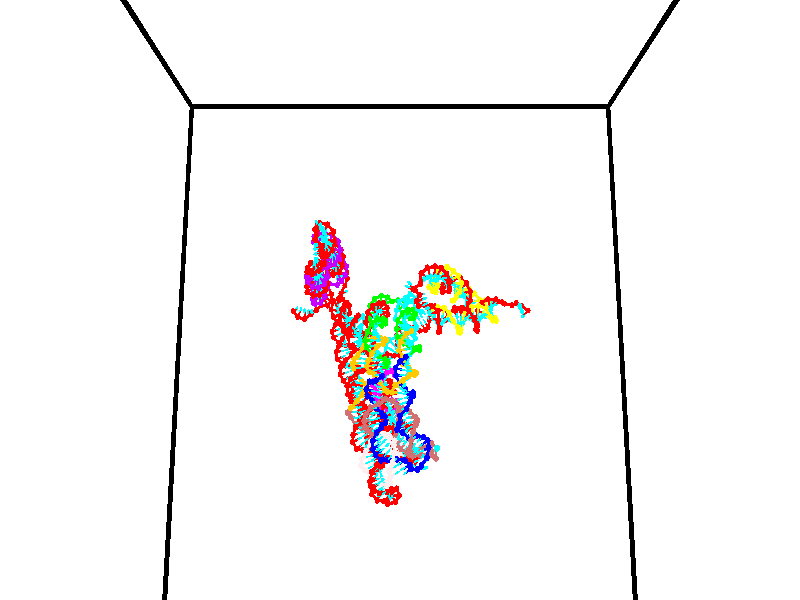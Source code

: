// switches for output
#declare DRAW_BASES = 1; // possible values are 0, 1; only relevant for DNA ribbons
#declare DRAW_BASES_TYPE = 3; // possible values are 1, 2, 3; only relevant for DNA ribbons
#declare DRAW_FOG = 0; // set to 1 to enable fog

#include "colors.inc"

#include "transforms.inc"
background { rgb <1, 1, 1>}

#default {
   normal{
       ripples 0.25
       frequency 0.20
       turbulence 0.2
       lambda 5
   }
	finish {
		phong 0.1
		phong_size 40.
	}
}

// original window dimensions: 1024x640


// camera settings

camera {
	sky <0, 0.179814, -0.983701>
	up <0, 0.179814, -0.983701>
	right 1.6 * <1, 0, 0>
	location <35, 94.9851, 44.8844>
	look_at <35, 29.7336, 32.9568>
	direction <0, -65.2515, -11.9276>
	angle 67.0682
}


# declare cpy_camera_pos = <35, 94.9851, 44.8844>;
# if (DRAW_FOG = 1)
fog {
	fog_type 2
	up vnormalize(cpy_camera_pos)
	color rgbt<1,1,1,0.3>
	distance 1e-5
	fog_alt 3e-3
	fog_offset 56
}
# end


// LIGHTS

# declare lum = 6;
global_settings {
	ambient_light rgb lum * <0.05, 0.05, 0.05>
	max_trace_level 15
}# declare cpy_direct_light_amount = 0.25;
light_source
{	1000 * <-1, -1.16352, -0.803886>,
	rgb lum * cpy_direct_light_amount
	parallel
}

light_source
{	1000 * <1, 1.16352, 0.803886>,
	rgb lum * cpy_direct_light_amount
	parallel
}

// strand 0

// nucleotide -1

// particle -1
sphere {
	<24.266493, 35.082535, 34.894409> 0.250000
	pigment { color rgbt <1,0,0,0> }
	no_shadow
}
cylinder {
	<24.399269, 34.747757, 34.720356>,  <24.478935, 34.546890, 34.615925>, 0.100000
	pigment { color rgbt <1,0,0,0> }
	no_shadow
}
cylinder {
	<24.399269, 34.747757, 34.720356>,  <24.266493, 35.082535, 34.894409>, 0.100000
	pigment { color rgbt <1,0,0,0> }
	no_shadow
}

// particle -1
sphere {
	<24.399269, 34.747757, 34.720356> 0.100000
	pigment { color rgbt <1,0,0,0> }
	no_shadow
}
sphere {
	0, 1
	scale<0.080000,0.200000,0.300000>
	matrix <0.925685, 0.200282, 0.320927,
		-0.181448, -0.509324, 0.841228,
		0.331939, -0.836944, -0.435133,
		24.498852, 34.496674, 34.589817>
	pigment { color rgbt <0,1,1,0> }
	no_shadow
}
cylinder {
	<24.643459, 34.559387, 35.320797>,  <24.266493, 35.082535, 34.894409>, 0.130000
	pigment { color rgbt <1,0,0,0> }
	no_shadow
}

// nucleotide -1

// particle -1
sphere {
	<24.643459, 34.559387, 35.320797> 0.250000
	pigment { color rgbt <1,0,0,0> }
	no_shadow
}
cylinder {
	<24.778605, 34.474972, 34.953907>,  <24.859692, 34.424320, 34.733772>, 0.100000
	pigment { color rgbt <1,0,0,0> }
	no_shadow
}
cylinder {
	<24.778605, 34.474972, 34.953907>,  <24.643459, 34.559387, 35.320797>, 0.100000
	pigment { color rgbt <1,0,0,0> }
	no_shadow
}

// particle -1
sphere {
	<24.778605, 34.474972, 34.953907> 0.100000
	pigment { color rgbt <1,0,0,0> }
	no_shadow
}
sphere {
	0, 1
	scale<0.080000,0.200000,0.300000>
	matrix <0.926207, 0.247775, 0.284161,
		0.167298, -0.945552, 0.279181,
		0.337863, -0.211040, -0.917230,
		24.879963, 34.411659, 34.678738>
	pigment { color rgbt <0,1,1,0> }
	no_shadow
}
cylinder {
	<25.279972, 34.200603, 35.421871>,  <24.643459, 34.559387, 35.320797>, 0.130000
	pigment { color rgbt <1,0,0,0> }
	no_shadow
}

// nucleotide -1

// particle -1
sphere {
	<25.279972, 34.200603, 35.421871> 0.250000
	pigment { color rgbt <1,0,0,0> }
	no_shadow
}
cylinder {
	<25.287323, 34.337051, 35.045937>,  <25.291735, 34.418919, 34.820374>, 0.100000
	pigment { color rgbt <1,0,0,0> }
	no_shadow
}
cylinder {
	<25.287323, 34.337051, 35.045937>,  <25.279972, 34.200603, 35.421871>, 0.100000
	pigment { color rgbt <1,0,0,0> }
	no_shadow
}

// particle -1
sphere {
	<25.287323, 34.337051, 35.045937> 0.100000
	pigment { color rgbt <1,0,0,0> }
	no_shadow
}
sphere {
	0, 1
	scale<0.080000,0.200000,0.300000>
	matrix <0.918180, 0.366296, 0.150905,
		0.395736, -0.865716, -0.306478,
		0.018379, 0.341120, -0.939840,
		25.292837, 34.439388, 34.763985>
	pigment { color rgbt <0,1,1,0> }
	no_shadow
}
cylinder {
	<25.896166, 33.920624, 34.957050>,  <25.279972, 34.200603, 35.421871>, 0.130000
	pigment { color rgbt <1,0,0,0> }
	no_shadow
}

// nucleotide -1

// particle -1
sphere {
	<25.896166, 33.920624, 34.957050> 0.250000
	pigment { color rgbt <1,0,0,0> }
	no_shadow
}
cylinder {
	<25.783836, 34.299908, 34.897671>,  <25.716438, 34.527477, 34.862041>, 0.100000
	pigment { color rgbt <1,0,0,0> }
	no_shadow
}
cylinder {
	<25.783836, 34.299908, 34.897671>,  <25.896166, 33.920624, 34.957050>, 0.100000
	pigment { color rgbt <1,0,0,0> }
	no_shadow
}

// particle -1
sphere {
	<25.783836, 34.299908, 34.897671> 0.100000
	pigment { color rgbt <1,0,0,0> }
	no_shadow
}
sphere {
	0, 1
	scale<0.080000,0.200000,0.300000>
	matrix <0.932183, 0.306284, 0.192936,
		0.228411, -0.084200, -0.969917,
		-0.280825, 0.948209, -0.148449,
		25.699589, 34.584370, 34.853138>
	pigment { color rgbt <0,1,1,0> }
	no_shadow
}
cylinder {
	<26.459961, 34.245499, 34.668415>,  <25.896166, 33.920624, 34.957050>, 0.130000
	pigment { color rgbt <1,0,0,0> }
	no_shadow
}

// nucleotide -1

// particle -1
sphere {
	<26.459961, 34.245499, 34.668415> 0.250000
	pigment { color rgbt <1,0,0,0> }
	no_shadow
}
cylinder {
	<26.258131, 34.573917, 34.775211>,  <26.137033, 34.770969, 34.839291>, 0.100000
	pigment { color rgbt <1,0,0,0> }
	no_shadow
}
cylinder {
	<26.258131, 34.573917, 34.775211>,  <26.459961, 34.245499, 34.668415>, 0.100000
	pigment { color rgbt <1,0,0,0> }
	no_shadow
}

// particle -1
sphere {
	<26.258131, 34.573917, 34.775211> 0.100000
	pigment { color rgbt <1,0,0,0> }
	no_shadow
}
sphere {
	0, 1
	scale<0.080000,0.200000,0.300000>
	matrix <0.859814, 0.505898, 0.069188,
		-0.078263, 0.264474, -0.961212,
		-0.504574, 0.821049, 0.266991,
		26.106758, 34.820232, 34.855309>
	pigment { color rgbt <0,1,1,0> }
	no_shadow
}
cylinder {
	<26.998589, 34.655308, 34.325089>,  <26.459961, 34.245499, 34.668415>, 0.130000
	pigment { color rgbt <1,0,0,0> }
	no_shadow
}

// nucleotide -1

// particle -1
sphere {
	<26.998589, 34.655308, 34.325089> 0.250000
	pigment { color rgbt <1,0,0,0> }
	no_shadow
}
cylinder {
	<27.072659, 34.725269, 33.938282>,  <27.117100, 34.767246, 33.706200>, 0.100000
	pigment { color rgbt <1,0,0,0> }
	no_shadow
}
cylinder {
	<27.072659, 34.725269, 33.938282>,  <26.998589, 34.655308, 34.325089>, 0.100000
	pigment { color rgbt <1,0,0,0> }
	no_shadow
}

// particle -1
sphere {
	<27.072659, 34.725269, 33.938282> 0.100000
	pigment { color rgbt <1,0,0,0> }
	no_shadow
}
sphere {
	0, 1
	scale<0.080000,0.200000,0.300000>
	matrix <0.187128, 0.959753, 0.209420,
		0.964725, -0.219735, 0.144991,
		0.185173, 0.174901, -0.967017,
		27.128212, 34.777740, 33.648178>
	pigment { color rgbt <0,1,1,0> }
	no_shadow
}
cylinder {
	<27.689436, 34.967663, 34.389370>,  <26.998589, 34.655308, 34.325089>, 0.130000
	pigment { color rgbt <1,0,0,0> }
	no_shadow
}

// nucleotide -1

// particle -1
sphere {
	<27.689436, 34.967663, 34.389370> 0.250000
	pigment { color rgbt <1,0,0,0> }
	no_shadow
}
cylinder {
	<27.495846, 35.081696, 34.058434>,  <27.379692, 35.150116, 33.859871>, 0.100000
	pigment { color rgbt <1,0,0,0> }
	no_shadow
}
cylinder {
	<27.495846, 35.081696, 34.058434>,  <27.689436, 34.967663, 34.389370>, 0.100000
	pigment { color rgbt <1,0,0,0> }
	no_shadow
}

// particle -1
sphere {
	<27.495846, 35.081696, 34.058434> 0.100000
	pigment { color rgbt <1,0,0,0> }
	no_shadow
}
sphere {
	0, 1
	scale<0.080000,0.200000,0.300000>
	matrix <0.144539, 0.958503, 0.245725,
		0.863061, -0.000658, -0.505099,
		-0.483977, 0.285082, -0.827342,
		27.350653, 35.167221, 33.810230>
	pigment { color rgbt <0,1,1,0> }
	no_shadow
}
cylinder {
	<28.122662, 35.494801, 34.113930>,  <27.689436, 34.967663, 34.389370>, 0.130000
	pigment { color rgbt <1,0,0,0> }
	no_shadow
}

// nucleotide -1

// particle -1
sphere {
	<28.122662, 35.494801, 34.113930> 0.250000
	pigment { color rgbt <1,0,0,0> }
	no_shadow
}
cylinder {
	<27.761717, 35.551727, 33.951206>,  <27.545151, 35.585884, 33.853573>, 0.100000
	pigment { color rgbt <1,0,0,0> }
	no_shadow
}
cylinder {
	<27.761717, 35.551727, 33.951206>,  <28.122662, 35.494801, 34.113930>, 0.100000
	pigment { color rgbt <1,0,0,0> }
	no_shadow
}

// particle -1
sphere {
	<27.761717, 35.551727, 33.951206> 0.100000
	pigment { color rgbt <1,0,0,0> }
	no_shadow
}
sphere {
	0, 1
	scale<0.080000,0.200000,0.300000>
	matrix <0.143420, 0.989267, 0.027948,
		0.406420, -0.033126, -0.913086,
		-0.902360, 0.142314, -0.406809,
		27.491009, 35.594421, 33.829163>
	pigment { color rgbt <0,1,1,0> }
	no_shadow
}
cylinder {
	<28.198380, 36.010509, 33.630566>,  <28.122662, 35.494801, 34.113930>, 0.130000
	pigment { color rgbt <1,0,0,0> }
	no_shadow
}

// nucleotide -1

// particle -1
sphere {
	<28.198380, 36.010509, 33.630566> 0.250000
	pigment { color rgbt <1,0,0,0> }
	no_shadow
}
cylinder {
	<27.800705, 36.021923, 33.672100>,  <27.562099, 36.028770, 33.697021>, 0.100000
	pigment { color rgbt <1,0,0,0> }
	no_shadow
}
cylinder {
	<27.800705, 36.021923, 33.672100>,  <28.198380, 36.010509, 33.630566>, 0.100000
	pigment { color rgbt <1,0,0,0> }
	no_shadow
}

// particle -1
sphere {
	<27.800705, 36.021923, 33.672100> 0.100000
	pigment { color rgbt <1,0,0,0> }
	no_shadow
}
sphere {
	0, 1
	scale<0.080000,0.200000,0.300000>
	matrix <0.021641, 0.997525, -0.066901,
		-0.105484, -0.064265, -0.992342,
		-0.994186, 0.028532, 0.103832,
		27.502449, 36.030483, 33.703251>
	pigment { color rgbt <0,1,1,0> }
	no_shadow
}
cylinder {
	<27.871157, 36.464085, 33.084946>,  <28.198380, 36.010509, 33.630566>, 0.130000
	pigment { color rgbt <1,0,0,0> }
	no_shadow
}

// nucleotide -1

// particle -1
sphere {
	<27.871157, 36.464085, 33.084946> 0.250000
	pigment { color rgbt <1,0,0,0> }
	no_shadow
}
cylinder {
	<27.588511, 36.438599, 33.366837>,  <27.418922, 36.423306, 33.535969>, 0.100000
	pigment { color rgbt <1,0,0,0> }
	no_shadow
}
cylinder {
	<27.588511, 36.438599, 33.366837>,  <27.871157, 36.464085, 33.084946>, 0.100000
	pigment { color rgbt <1,0,0,0> }
	no_shadow
}

// particle -1
sphere {
	<27.588511, 36.438599, 33.366837> 0.100000
	pigment { color rgbt <1,0,0,0> }
	no_shadow
}
sphere {
	0, 1
	scale<0.080000,0.200000,0.300000>
	matrix <-0.184531, 0.978068, -0.096598,
		-0.683113, -0.198301, -0.702875,
		-0.706615, -0.063715, 0.704723,
		27.376526, 36.419483, 33.578255>
	pigment { color rgbt <0,1,1,0> }
	no_shadow
}
cylinder {
	<27.300604, 36.612480, 32.728188>,  <27.871157, 36.464085, 33.084946>, 0.130000
	pigment { color rgbt <1,0,0,0> }
	no_shadow
}

// nucleotide -1

// particle -1
sphere {
	<27.300604, 36.612480, 32.728188> 0.250000
	pigment { color rgbt <1,0,0,0> }
	no_shadow
}
cylinder {
	<27.232016, 36.698311, 33.112801>,  <27.190863, 36.749809, 33.343571>, 0.100000
	pigment { color rgbt <1,0,0,0> }
	no_shadow
}
cylinder {
	<27.232016, 36.698311, 33.112801>,  <27.300604, 36.612480, 32.728188>, 0.100000
	pigment { color rgbt <1,0,0,0> }
	no_shadow
}

// particle -1
sphere {
	<27.232016, 36.698311, 33.112801> 0.100000
	pigment { color rgbt <1,0,0,0> }
	no_shadow
}
sphere {
	0, 1
	scale<0.080000,0.200000,0.300000>
	matrix <-0.360123, 0.894798, -0.263907,
		-0.917011, -0.391524, -0.076155,
		-0.171470, 0.214581, 0.961537,
		27.180574, 36.762684, 33.401260>
	pigment { color rgbt <0,1,1,0> }
	no_shadow
}
cylinder {
	<26.603022, 36.932411, 32.768250>,  <27.300604, 36.612480, 32.728188>, 0.130000
	pigment { color rgbt <1,0,0,0> }
	no_shadow
}

// nucleotide -1

// particle -1
sphere {
	<26.603022, 36.932411, 32.768250> 0.250000
	pigment { color rgbt <1,0,0,0> }
	no_shadow
}
cylinder {
	<26.786253, 37.036671, 33.108185>,  <26.896191, 37.099228, 33.312145>, 0.100000
	pigment { color rgbt <1,0,0,0> }
	no_shadow
}
cylinder {
	<26.786253, 37.036671, 33.108185>,  <26.603022, 36.932411, 32.768250>, 0.100000
	pigment { color rgbt <1,0,0,0> }
	no_shadow
}

// particle -1
sphere {
	<26.786253, 37.036671, 33.108185> 0.100000
	pigment { color rgbt <1,0,0,0> }
	no_shadow
}
sphere {
	0, 1
	scale<0.080000,0.200000,0.300000>
	matrix <-0.344948, 0.933248, -0.100297,
		-0.819253, -0.247207, 0.517409,
		0.458077, 0.260649, 0.849840,
		26.923676, 37.114864, 33.363136>
	pigment { color rgbt <0,1,1,0> }
	no_shadow
}
cylinder {
	<26.197479, 37.537739, 33.012836>,  <26.603022, 36.932411, 32.768250>, 0.130000
	pigment { color rgbt <1,0,0,0> }
	no_shadow
}

// nucleotide -1

// particle -1
sphere {
	<26.197479, 37.537739, 33.012836> 0.250000
	pigment { color rgbt <1,0,0,0> }
	no_shadow
}
cylinder {
	<26.506372, 37.528645, 33.266808>,  <26.691708, 37.523190, 33.419189>, 0.100000
	pigment { color rgbt <1,0,0,0> }
	no_shadow
}
cylinder {
	<26.506372, 37.528645, 33.266808>,  <26.197479, 37.537739, 33.012836>, 0.100000
	pigment { color rgbt <1,0,0,0> }
	no_shadow
}

// particle -1
sphere {
	<26.506372, 37.528645, 33.266808> 0.100000
	pigment { color rgbt <1,0,0,0> }
	no_shadow
}
sphere {
	0, 1
	scale<0.080000,0.200000,0.300000>
	matrix <-0.089718, 0.985443, 0.144402,
		-0.628972, -0.168477, 0.758953,
		0.772234, -0.022733, 0.634932,
		26.738043, 37.521824, 33.457287>
	pigment { color rgbt <0,1,1,0> }
	no_shadow
}
cylinder {
	<26.045935, 38.151665, 33.380821>,  <26.197479, 37.537739, 33.012836>, 0.130000
	pigment { color rgbt <1,0,0,0> }
	no_shadow
}

// nucleotide -1

// particle -1
sphere {
	<26.045935, 38.151665, 33.380821> 0.250000
	pigment { color rgbt <1,0,0,0> }
	no_shadow
}
cylinder {
	<26.435394, 38.088268, 33.446411>,  <26.669071, 38.050232, 33.485764>, 0.100000
	pigment { color rgbt <1,0,0,0> }
	no_shadow
}
cylinder {
	<26.435394, 38.088268, 33.446411>,  <26.045935, 38.151665, 33.380821>, 0.100000
	pigment { color rgbt <1,0,0,0> }
	no_shadow
}

// particle -1
sphere {
	<26.435394, 38.088268, 33.446411> 0.100000
	pigment { color rgbt <1,0,0,0> }
	no_shadow
}
sphere {
	0, 1
	scale<0.080000,0.200000,0.300000>
	matrix <0.163111, 0.986493, -0.015029,
		-0.159373, 0.041379, 0.986351,
		0.973650, -0.158489, 0.163970,
		26.727489, 38.040722, 33.495602>
	pigment { color rgbt <0,1,1,0> }
	no_shadow
}
cylinder {
	<26.169558, 38.646465, 33.947201>,  <26.045935, 38.151665, 33.380821>, 0.130000
	pigment { color rgbt <1,0,0,0> }
	no_shadow
}

// nucleotide -1

// particle -1
sphere {
	<26.169558, 38.646465, 33.947201> 0.250000
	pigment { color rgbt <1,0,0,0> }
	no_shadow
}
cylinder {
	<26.492012, 38.562027, 33.726082>,  <26.685484, 38.511364, 33.593410>, 0.100000
	pigment { color rgbt <1,0,0,0> }
	no_shadow
}
cylinder {
	<26.492012, 38.562027, 33.726082>,  <26.169558, 38.646465, 33.947201>, 0.100000
	pigment { color rgbt <1,0,0,0> }
	no_shadow
}

// particle -1
sphere {
	<26.492012, 38.562027, 33.726082> 0.100000
	pigment { color rgbt <1,0,0,0> }
	no_shadow
}
sphere {
	0, 1
	scale<0.080000,0.200000,0.300000>
	matrix <0.261729, 0.965052, 0.013154,
		0.530699, -0.155287, 0.833213,
		0.806137, -0.211096, -0.552795,
		26.733852, 38.498699, 33.560242>
	pigment { color rgbt <0,1,1,0> }
	no_shadow
}
cylinder {
	<26.809872, 39.025429, 34.300255>,  <26.169558, 38.646465, 33.947201>, 0.130000
	pigment { color rgbt <1,0,0,0> }
	no_shadow
}

// nucleotide -1

// particle -1
sphere {
	<26.809872, 39.025429, 34.300255> 0.250000
	pigment { color rgbt <1,0,0,0> }
	no_shadow
}
cylinder {
	<26.932989, 38.942188, 33.928890>,  <27.006859, 38.892242, 33.706070>, 0.100000
	pigment { color rgbt <1,0,0,0> }
	no_shadow
}
cylinder {
	<26.932989, 38.942188, 33.928890>,  <26.809872, 39.025429, 34.300255>, 0.100000
	pigment { color rgbt <1,0,0,0> }
	no_shadow
}

// particle -1
sphere {
	<26.932989, 38.942188, 33.928890> 0.100000
	pigment { color rgbt <1,0,0,0> }
	no_shadow
}
sphere {
	0, 1
	scale<0.080000,0.200000,0.300000>
	matrix <0.288047, 0.950376, -0.117534,
		0.906804, -0.231252, 0.352462,
		0.307792, -0.208106, -0.928416,
		27.025326, 38.879757, 33.650364>
	pigment { color rgbt <0,1,1,0> }
	no_shadow
}
cylinder {
	<27.419960, 39.276852, 34.301498>,  <26.809872, 39.025429, 34.300255>, 0.130000
	pigment { color rgbt <1,0,0,0> }
	no_shadow
}

// nucleotide -1

// particle -1
sphere {
	<27.419960, 39.276852, 34.301498> 0.250000
	pigment { color rgbt <1,0,0,0> }
	no_shadow
}
cylinder {
	<27.331203, 39.258167, 33.911919>,  <27.277950, 39.246956, 33.678169>, 0.100000
	pigment { color rgbt <1,0,0,0> }
	no_shadow
}
cylinder {
	<27.331203, 39.258167, 33.911919>,  <27.419960, 39.276852, 34.301498>, 0.100000
	pigment { color rgbt <1,0,0,0> }
	no_shadow
}

// particle -1
sphere {
	<27.331203, 39.258167, 33.911919> 0.100000
	pigment { color rgbt <1,0,0,0> }
	no_shadow
}
sphere {
	0, 1
	scale<0.080000,0.200000,0.300000>
	matrix <0.097185, 0.992819, -0.069755,
		0.970216, -0.110132, -0.215759,
		-0.221892, -0.046709, -0.973952,
		27.264635, 39.244156, 33.619732>
	pigment { color rgbt <0,1,1,0> }
	no_shadow
}
cylinder {
	<28.002439, 39.502789, 33.968197>,  <27.419960, 39.276852, 34.301498>, 0.130000
	pigment { color rgbt <1,0,0,0> }
	no_shadow
}

// nucleotide -1

// particle -1
sphere {
	<28.002439, 39.502789, 33.968197> 0.250000
	pigment { color rgbt <1,0,0,0> }
	no_shadow
}
cylinder {
	<27.712206, 39.549873, 33.697002>,  <27.538065, 39.578125, 33.534286>, 0.100000
	pigment { color rgbt <1,0,0,0> }
	no_shadow
}
cylinder {
	<27.712206, 39.549873, 33.697002>,  <28.002439, 39.502789, 33.968197>, 0.100000
	pigment { color rgbt <1,0,0,0> }
	no_shadow
}

// particle -1
sphere {
	<27.712206, 39.549873, 33.697002> 0.100000
	pigment { color rgbt <1,0,0,0> }
	no_shadow
}
sphere {
	0, 1
	scale<0.080000,0.200000,0.300000>
	matrix <0.283907, 0.948705, -0.139125,
		0.626836, -0.293433, -0.721785,
		-0.725585, 0.117712, -0.677990,
		27.494530, 39.585186, 33.493607>
	pigment { color rgbt <0,1,1,0> }
	no_shadow
}
cylinder {
	<28.246716, 39.932655, 33.458130>,  <28.002439, 39.502789, 33.968197>, 0.130000
	pigment { color rgbt <1,0,0,0> }
	no_shadow
}

// nucleotide -1

// particle -1
sphere {
	<28.246716, 39.932655, 33.458130> 0.250000
	pigment { color rgbt <1,0,0,0> }
	no_shadow
}
cylinder {
	<27.861372, 39.963276, 33.355305>,  <27.630167, 39.981647, 33.293610>, 0.100000
	pigment { color rgbt <1,0,0,0> }
	no_shadow
}
cylinder {
	<27.861372, 39.963276, 33.355305>,  <28.246716, 39.932655, 33.458130>, 0.100000
	pigment { color rgbt <1,0,0,0> }
	no_shadow
}

// particle -1
sphere {
	<27.861372, 39.963276, 33.355305> 0.100000
	pigment { color rgbt <1,0,0,0> }
	no_shadow
}
sphere {
	0, 1
	scale<0.080000,0.200000,0.300000>
	matrix <0.118463, 0.981300, -0.151710,
		0.240645, -0.176604, -0.954411,
		-0.963357, 0.076555, -0.257066,
		27.572365, 39.986240, 33.278183>
	pigment { color rgbt <0,1,1,0> }
	no_shadow
}
cylinder {
	<28.306957, 40.195724, 32.796101>,  <28.246716, 39.932655, 33.458130>, 0.130000
	pigment { color rgbt <1,0,0,0> }
	no_shadow
}

// nucleotide -1

// particle -1
sphere {
	<28.306957, 40.195724, 32.796101> 0.250000
	pigment { color rgbt <1,0,0,0> }
	no_shadow
}
cylinder {
	<27.952196, 40.266872, 32.966637>,  <27.739340, 40.309559, 33.068958>, 0.100000
	pigment { color rgbt <1,0,0,0> }
	no_shadow
}
cylinder {
	<27.952196, 40.266872, 32.966637>,  <28.306957, 40.195724, 32.796101>, 0.100000
	pigment { color rgbt <1,0,0,0> }
	no_shadow
}

// particle -1
sphere {
	<27.952196, 40.266872, 32.966637> 0.100000
	pigment { color rgbt <1,0,0,0> }
	no_shadow
}
sphere {
	0, 1
	scale<0.080000,0.200000,0.300000>
	matrix <0.026019, 0.940673, -0.338316,
		-0.461219, -0.288961, -0.838915,
		-0.886905, 0.177865, 0.426338,
		27.686125, 40.320232, 33.094540>
	pigment { color rgbt <0,1,1,0> }
	no_shadow
}
cylinder {
	<28.009909, 40.637909, 32.290321>,  <28.306957, 40.195724, 32.796101>, 0.130000
	pigment { color rgbt <1,0,0,0> }
	no_shadow
}

// nucleotide -1

// particle -1
sphere {
	<28.009909, 40.637909, 32.290321> 0.250000
	pigment { color rgbt <1,0,0,0> }
	no_shadow
}
cylinder {
	<27.834427, 40.674149, 32.647942>,  <27.729137, 40.695892, 32.862514>, 0.100000
	pigment { color rgbt <1,0,0,0> }
	no_shadow
}
cylinder {
	<27.834427, 40.674149, 32.647942>,  <28.009909, 40.637909, 32.290321>, 0.100000
	pigment { color rgbt <1,0,0,0> }
	no_shadow
}

// particle -1
sphere {
	<27.834427, 40.674149, 32.647942> 0.100000
	pigment { color rgbt <1,0,0,0> }
	no_shadow
}
sphere {
	0, 1
	scale<0.080000,0.200000,0.300000>
	matrix <0.009586, 0.995320, -0.096158,
		-0.898581, -0.033615, -0.437519,
		-0.438704, 0.090600, 0.894053,
		27.702816, 40.701328, 32.916157>
	pigment { color rgbt <0,1,1,0> }
	no_shadow
}
cylinder {
	<27.433475, 40.941418, 32.142841>,  <28.009909, 40.637909, 32.290321>, 0.130000
	pigment { color rgbt <1,0,0,0> }
	no_shadow
}

// nucleotide -1

// particle -1
sphere {
	<27.433475, 40.941418, 32.142841> 0.250000
	pigment { color rgbt <1,0,0,0> }
	no_shadow
}
cylinder {
	<27.483946, 41.011116, 32.533474>,  <27.514227, 41.052937, 32.767853>, 0.100000
	pigment { color rgbt <1,0,0,0> }
	no_shadow
}
cylinder {
	<27.483946, 41.011116, 32.533474>,  <27.433475, 40.941418, 32.142841>, 0.100000
	pigment { color rgbt <1,0,0,0> }
	no_shadow
}

// particle -1
sphere {
	<27.483946, 41.011116, 32.533474> 0.100000
	pigment { color rgbt <1,0,0,0> }
	no_shadow
}
sphere {
	0, 1
	scale<0.080000,0.200000,0.300000>
	matrix <-0.345991, 0.930364, -0.121299,
		-0.929715, -0.322584, 0.177677,
		0.126175, 0.174248, 0.976584,
		27.521799, 41.063389, 32.826450>
	pigment { color rgbt <0,1,1,0> }
	no_shadow
}
cylinder {
	<26.901230, 41.510597, 32.261169>,  <27.433475, 40.941418, 32.142841>, 0.130000
	pigment { color rgbt <1,0,0,0> }
	no_shadow
}

// nucleotide -1

// particle -1
sphere {
	<26.901230, 41.510597, 32.261169> 0.250000
	pigment { color rgbt <1,0,0,0> }
	no_shadow
}
cylinder {
	<27.135765, 41.506092, 32.585167>,  <27.276485, 41.503387, 32.779564>, 0.100000
	pigment { color rgbt <1,0,0,0> }
	no_shadow
}
cylinder {
	<27.135765, 41.506092, 32.585167>,  <26.901230, 41.510597, 32.261169>, 0.100000
	pigment { color rgbt <1,0,0,0> }
	no_shadow
}

// particle -1
sphere {
	<27.135765, 41.506092, 32.585167> 0.100000
	pigment { color rgbt <1,0,0,0> }
	no_shadow
}
sphere {
	0, 1
	scale<0.080000,0.200000,0.300000>
	matrix <-0.082885, 0.993821, 0.073817,
		-0.805816, -0.110418, 0.581781,
		0.586337, -0.011261, 0.809989,
		27.311666, 41.502712, 32.828163>
	pigment { color rgbt <0,1,1,0> }
	no_shadow
}
cylinder {
	<26.656513, 41.873302, 32.770359>,  <26.901230, 41.510597, 32.261169>, 0.130000
	pigment { color rgbt <1,0,0,0> }
	no_shadow
}

// nucleotide -1

// particle -1
sphere {
	<26.656513, 41.873302, 32.770359> 0.250000
	pigment { color rgbt <1,0,0,0> }
	no_shadow
}
cylinder {
	<27.043219, 41.892052, 32.870895>,  <27.275242, 41.903301, 32.931217>, 0.100000
	pigment { color rgbt <1,0,0,0> }
	no_shadow
}
cylinder {
	<27.043219, 41.892052, 32.870895>,  <26.656513, 41.873302, 32.770359>, 0.100000
	pigment { color rgbt <1,0,0,0> }
	no_shadow
}

// particle -1
sphere {
	<27.043219, 41.892052, 32.870895> 0.100000
	pigment { color rgbt <1,0,0,0> }
	no_shadow
}
sphere {
	0, 1
	scale<0.080000,0.200000,0.300000>
	matrix <-0.016587, 0.992480, -0.121275,
		-0.255130, 0.113075, 0.960272,
		0.966765, 0.046869, 0.251336,
		27.333248, 41.906113, 32.946297>
	pigment { color rgbt <0,1,1,0> }
	no_shadow
}
cylinder {
	<26.730202, 42.490276, 33.173462>,  <26.656513, 41.873302, 32.770359>, 0.130000
	pigment { color rgbt <1,0,0,0> }
	no_shadow
}

// nucleotide -1

// particle -1
sphere {
	<26.730202, 42.490276, 33.173462> 0.250000
	pigment { color rgbt <1,0,0,0> }
	no_shadow
}
cylinder {
	<27.084482, 42.406384, 33.007790>,  <27.297050, 42.356049, 32.908386>, 0.100000
	pigment { color rgbt <1,0,0,0> }
	no_shadow
}
cylinder {
	<27.084482, 42.406384, 33.007790>,  <26.730202, 42.490276, 33.173462>, 0.100000
	pigment { color rgbt <1,0,0,0> }
	no_shadow
}

// particle -1
sphere {
	<27.084482, 42.406384, 33.007790> 0.100000
	pigment { color rgbt <1,0,0,0> }
	no_shadow
}
sphere {
	0, 1
	scale<0.080000,0.200000,0.300000>
	matrix <0.020125, 0.908643, -0.417089,
		0.463816, 0.361082, 0.809008,
		0.885703, -0.209734, -0.414176,
		27.350193, 42.343464, 32.883537>
	pigment { color rgbt <0,1,1,0> }
	no_shadow
}
cylinder {
	<27.236702, 42.906921, 33.411942>,  <26.730202, 42.490276, 33.173462>, 0.130000
	pigment { color rgbt <1,0,0,0> }
	no_shadow
}

// nucleotide -1

// particle -1
sphere {
	<27.236702, 42.906921, 33.411942> 0.250000
	pigment { color rgbt <1,0,0,0> }
	no_shadow
}
cylinder {
	<27.333771, 42.807133, 33.036949>,  <27.392012, 42.747261, 32.811954>, 0.100000
	pigment { color rgbt <1,0,0,0> }
	no_shadow
}
cylinder {
	<27.333771, 42.807133, 33.036949>,  <27.236702, 42.906921, 33.411942>, 0.100000
	pigment { color rgbt <1,0,0,0> }
	no_shadow
}

// particle -1
sphere {
	<27.333771, 42.807133, 33.036949> 0.100000
	pigment { color rgbt <1,0,0,0> }
	no_shadow
}
sphere {
	0, 1
	scale<0.080000,0.200000,0.300000>
	matrix <-0.012615, 0.965475, -0.260188,
		0.970026, 0.074967, 0.231148,
		0.242673, -0.249473, -0.937482,
		27.406572, 42.732292, 32.755703>
	pigment { color rgbt <0,1,1,0> }
	no_shadow
}
cylinder {
	<27.896652, 43.239113, 33.213909>,  <27.236702, 42.906921, 33.411942>, 0.130000
	pigment { color rgbt <1,0,0,0> }
	no_shadow
}

// nucleotide -1

// particle -1
sphere {
	<27.896652, 43.239113, 33.213909> 0.250000
	pigment { color rgbt <1,0,0,0> }
	no_shadow
}
cylinder {
	<27.712824, 43.138474, 32.873207>,  <27.602528, 43.078091, 32.668785>, 0.100000
	pigment { color rgbt <1,0,0,0> }
	no_shadow
}
cylinder {
	<27.712824, 43.138474, 32.873207>,  <27.896652, 43.239113, 33.213909>, 0.100000
	pigment { color rgbt <1,0,0,0> }
	no_shadow
}

// particle -1
sphere {
	<27.712824, 43.138474, 32.873207> 0.100000
	pigment { color rgbt <1,0,0,0> }
	no_shadow
}
sphere {
	0, 1
	scale<0.080000,0.200000,0.300000>
	matrix <0.238503, 0.888846, -0.391241,
		0.855518, -0.382950, -0.348481,
		-0.459572, -0.251600, -0.851758,
		27.574953, 43.062992, 32.617680>
	pigment { color rgbt <0,1,1,0> }
	no_shadow
}
cylinder {
	<28.360035, 43.348320, 32.742676>,  <27.896652, 43.239113, 33.213909>, 0.130000
	pigment { color rgbt <1,0,0,0> }
	no_shadow
}

// nucleotide -1

// particle -1
sphere {
	<28.360035, 43.348320, 32.742676> 0.250000
	pigment { color rgbt <1,0,0,0> }
	no_shadow
}
cylinder {
	<28.001596, 43.369480, 32.566399>,  <27.786533, 43.382175, 32.460632>, 0.100000
	pigment { color rgbt <1,0,0,0> }
	no_shadow
}
cylinder {
	<28.001596, 43.369480, 32.566399>,  <28.360035, 43.348320, 32.742676>, 0.100000
	pigment { color rgbt <1,0,0,0> }
	no_shadow
}

// particle -1
sphere {
	<28.001596, 43.369480, 32.566399> 0.100000
	pigment { color rgbt <1,0,0,0> }
	no_shadow
}
sphere {
	0, 1
	scale<0.080000,0.200000,0.300000>
	matrix <0.271967, 0.850099, -0.450961,
		0.350774, -0.523959, -0.776160,
		-0.896098, 0.052905, -0.440692,
		27.732767, 43.385353, 32.434193>
	pigment { color rgbt <0,1,1,0> }
	no_shadow
}
cylinder {
	<28.395145, 43.795341, 32.125980>,  <28.360035, 43.348320, 32.742676>, 0.130000
	pigment { color rgbt <1,0,0,0> }
	no_shadow
}

// nucleotide -1

// particle -1
sphere {
	<28.395145, 43.795341, 32.125980> 0.250000
	pigment { color rgbt <1,0,0,0> }
	no_shadow
}
cylinder {
	<28.003746, 43.716007, 32.103325>,  <27.768908, 43.668407, 32.089729>, 0.100000
	pigment { color rgbt <1,0,0,0> }
	no_shadow
}
cylinder {
	<28.003746, 43.716007, 32.103325>,  <28.395145, 43.795341, 32.125980>, 0.100000
	pigment { color rgbt <1,0,0,0> }
	no_shadow
}

// particle -1
sphere {
	<28.003746, 43.716007, 32.103325> 0.100000
	pigment { color rgbt <1,0,0,0> }
	no_shadow
}
sphere {
	0, 1
	scale<0.080000,0.200000,0.300000>
	matrix <-0.097673, 0.687410, -0.719672,
		0.181669, -0.698664, -0.692000,
		-0.978497, -0.198332, -0.056641,
		27.710197, 43.656509, 32.086334>
	pigment { color rgbt <0,1,1,0> }
	no_shadow
}
cylinder {
	<28.145874, 43.454739, 31.462528>,  <28.395145, 43.795341, 32.125980>, 0.130000
	pigment { color rgbt <1,0,0,0> }
	no_shadow
}

// nucleotide -1

// particle -1
sphere {
	<28.145874, 43.454739, 31.462528> 0.250000
	pigment { color rgbt <1,0,0,0> }
	no_shadow
}
cylinder {
	<27.867378, 43.686436, 31.632107>,  <27.700281, 43.825455, 31.733854>, 0.100000
	pigment { color rgbt <1,0,0,0> }
	no_shadow
}
cylinder {
	<27.867378, 43.686436, 31.632107>,  <28.145874, 43.454739, 31.462528>, 0.100000
	pigment { color rgbt <1,0,0,0> }
	no_shadow
}

// particle -1
sphere {
	<27.867378, 43.686436, 31.632107> 0.100000
	pigment { color rgbt <1,0,0,0> }
	no_shadow
}
sphere {
	0, 1
	scale<0.080000,0.200000,0.300000>
	matrix <0.113229, 0.671838, -0.731992,
		-0.708825, -0.461638, -0.533346,
		-0.696237, 0.579245, 0.423945,
		27.658506, 43.860210, 31.759291>
	pigment { color rgbt <0,1,1,0> }
	no_shadow
}
cylinder {
	<27.550037, 43.699039, 31.013248>,  <28.145874, 43.454739, 31.462528>, 0.130000
	pigment { color rgbt <1,0,0,0> }
	no_shadow
}

// nucleotide -1

// particle -1
sphere {
	<27.550037, 43.699039, 31.013248> 0.250000
	pigment { color rgbt <1,0,0,0> }
	no_shadow
}
cylinder {
	<27.627871, 43.956913, 31.308956>,  <27.674570, 44.111637, 31.486380>, 0.100000
	pigment { color rgbt <1,0,0,0> }
	no_shadow
}
cylinder {
	<27.627871, 43.956913, 31.308956>,  <27.550037, 43.699039, 31.013248>, 0.100000
	pigment { color rgbt <1,0,0,0> }
	no_shadow
}

// particle -1
sphere {
	<27.627871, 43.956913, 31.308956> 0.100000
	pigment { color rgbt <1,0,0,0> }
	no_shadow
}
sphere {
	0, 1
	scale<0.080000,0.200000,0.300000>
	matrix <0.122451, 0.731811, -0.670416,
		-0.973213, 0.220974, 0.063454,
		0.194581, 0.644688, 0.739267,
		27.686245, 44.150318, 31.530737>
	pigment { color rgbt <0,1,1,0> }
	no_shadow
}
cylinder {
	<27.658354, 43.603333, 30.319559>,  <27.550037, 43.699039, 31.013248>, 0.130000
	pigment { color rgbt <1,0,0,0> }
	no_shadow
}

// nucleotide -1

// particle -1
sphere {
	<27.658354, 43.603333, 30.319559> 0.250000
	pigment { color rgbt <1,0,0,0> }
	no_shadow
}
cylinder {
	<27.601496, 43.465977, 29.948210>,  <27.567381, 43.383564, 29.725401>, 0.100000
	pigment { color rgbt <1,0,0,0> }
	no_shadow
}
cylinder {
	<27.601496, 43.465977, 29.948210>,  <27.658354, 43.603333, 30.319559>, 0.100000
	pigment { color rgbt <1,0,0,0> }
	no_shadow
}

// particle -1
sphere {
	<27.601496, 43.465977, 29.948210> 0.100000
	pigment { color rgbt <1,0,0,0> }
	no_shadow
}
sphere {
	0, 1
	scale<0.080000,0.200000,0.300000>
	matrix <0.727099, -0.672629, 0.137466,
		-0.671656, -0.655479, 0.345292,
		-0.142147, -0.343392, -0.928373,
		27.558851, 43.362961, 29.669699>
	pigment { color rgbt <0,1,1,0> }
	no_shadow
}
cylinder {
	<27.539539, 42.892914, 30.423922>,  <27.658354, 43.603333, 30.319559>, 0.130000
	pigment { color rgbt <1,0,0,0> }
	no_shadow
}

// nucleotide -1

// particle -1
sphere {
	<27.539539, 42.892914, 30.423922> 0.250000
	pigment { color rgbt <1,0,0,0> }
	no_shadow
}
cylinder {
	<27.710014, 42.990906, 30.075588>,  <27.812300, 43.049702, 29.866589>, 0.100000
	pigment { color rgbt <1,0,0,0> }
	no_shadow
}
cylinder {
	<27.710014, 42.990906, 30.075588>,  <27.539539, 42.892914, 30.423922>, 0.100000
	pigment { color rgbt <1,0,0,0> }
	no_shadow
}

// particle -1
sphere {
	<27.710014, 42.990906, 30.075588> 0.100000
	pigment { color rgbt <1,0,0,0> }
	no_shadow
}
sphere {
	0, 1
	scale<0.080000,0.200000,0.300000>
	matrix <0.512652, -0.858545, 0.009370,
		-0.745354, -0.450427, -0.491491,
		0.426188, 0.244980, -0.870832,
		27.837870, 43.064400, 29.814339>
	pigment { color rgbt <0,1,1,0> }
	no_shadow
}
cylinder {
	<27.343414, 42.395809, 29.903419>,  <27.539539, 42.892914, 30.423922>, 0.130000
	pigment { color rgbt <1,0,0,0> }
	no_shadow
}

// nucleotide -1

// particle -1
sphere {
	<27.343414, 42.395809, 29.903419> 0.250000
	pigment { color rgbt <1,0,0,0> }
	no_shadow
}
cylinder {
	<27.713665, 42.545670, 29.882040>,  <27.935816, 42.635586, 29.869211>, 0.100000
	pigment { color rgbt <1,0,0,0> }
	no_shadow
}
cylinder {
	<27.713665, 42.545670, 29.882040>,  <27.343414, 42.395809, 29.903419>, 0.100000
	pigment { color rgbt <1,0,0,0> }
	no_shadow
}

// particle -1
sphere {
	<27.713665, 42.545670, 29.882040> 0.100000
	pigment { color rgbt <1,0,0,0> }
	no_shadow
}
sphere {
	0, 1
	scale<0.080000,0.200000,0.300000>
	matrix <0.377804, -0.922997, 0.073077,
		-0.021957, -0.087835, -0.995893,
		0.925625, 0.374648, -0.053450,
		27.991352, 42.658066, 29.866005>
	pigment { color rgbt <0,1,1,0> }
	no_shadow
}
cylinder {
	<27.690228, 42.086273, 29.275133>,  <27.343414, 42.395809, 29.903419>, 0.130000
	pigment { color rgbt <1,0,0,0> }
	no_shadow
}

// nucleotide -1

// particle -1
sphere {
	<27.690228, 42.086273, 29.275133> 0.250000
	pigment { color rgbt <1,0,0,0> }
	no_shadow
}
cylinder {
	<27.882814, 42.205795, 29.604715>,  <27.998367, 42.277508, 29.802465>, 0.100000
	pigment { color rgbt <1,0,0,0> }
	no_shadow
}
cylinder {
	<27.882814, 42.205795, 29.604715>,  <27.690228, 42.086273, 29.275133>, 0.100000
	pigment { color rgbt <1,0,0,0> }
	no_shadow
}

// particle -1
sphere {
	<27.882814, 42.205795, 29.604715> 0.100000
	pigment { color rgbt <1,0,0,0> }
	no_shadow
}
sphere {
	0, 1
	scale<0.080000,0.200000,0.300000>
	matrix <0.140545, -0.954247, 0.263932,
		0.865121, -0.011272, -0.501436,
		0.481469, 0.298808, 0.823955,
		28.027254, 42.295437, 29.851902>
	pigment { color rgbt <0,1,1,0> }
	no_shadow
}
cylinder {
	<28.387913, 41.771885, 29.324036>,  <27.690228, 42.086273, 29.275133>, 0.130000
	pigment { color rgbt <1,0,0,0> }
	no_shadow
}

// nucleotide -1

// particle -1
sphere {
	<28.387913, 41.771885, 29.324036> 0.250000
	pigment { color rgbt <1,0,0,0> }
	no_shadow
}
cylinder {
	<28.241518, 41.868385, 29.683558>,  <28.153681, 41.926285, 29.899271>, 0.100000
	pigment { color rgbt <1,0,0,0> }
	no_shadow
}
cylinder {
	<28.241518, 41.868385, 29.683558>,  <28.387913, 41.771885, 29.324036>, 0.100000
	pigment { color rgbt <1,0,0,0> }
	no_shadow
}

// particle -1
sphere {
	<28.241518, 41.868385, 29.683558> 0.100000
	pigment { color rgbt <1,0,0,0> }
	no_shadow
}
sphere {
	0, 1
	scale<0.080000,0.200000,0.300000>
	matrix <0.195516, -0.924326, 0.327711,
		0.909849, 0.295669, 0.291125,
		-0.365989, 0.241248, 0.898806,
		28.131721, 41.940758, 29.953199>
	pigment { color rgbt <0,1,1,0> }
	no_shadow
}
cylinder {
	<28.901926, 41.530827, 29.806555>,  <28.387913, 41.771885, 29.324036>, 0.130000
	pigment { color rgbt <1,0,0,0> }
	no_shadow
}

// nucleotide -1

// particle -1
sphere {
	<28.901926, 41.530827, 29.806555> 0.250000
	pigment { color rgbt <1,0,0,0> }
	no_shadow
}
cylinder {
	<28.547264, 41.562912, 29.988724>,  <28.334467, 41.582161, 30.098024>, 0.100000
	pigment { color rgbt <1,0,0,0> }
	no_shadow
}
cylinder {
	<28.547264, 41.562912, 29.988724>,  <28.901926, 41.530827, 29.806555>, 0.100000
	pigment { color rgbt <1,0,0,0> }
	no_shadow
}

// particle -1
sphere {
	<28.547264, 41.562912, 29.988724> 0.100000
	pigment { color rgbt <1,0,0,0> }
	no_shadow
}
sphere {
	0, 1
	scale<0.080000,0.200000,0.300000>
	matrix <0.125053, -0.906558, 0.403131,
		0.445203, 0.414390, 0.793773,
		-0.886654, 0.080211, 0.455423,
		28.281267, 41.586975, 30.125351>
	pigment { color rgbt <0,1,1,0> }
	no_shadow
}
cylinder {
	<28.988111, 41.247772, 30.490084>,  <28.901926, 41.530827, 29.806555>, 0.130000
	pigment { color rgbt <1,0,0,0> }
	no_shadow
}

// nucleotide -1

// particle -1
sphere {
	<28.988111, 41.247772, 30.490084> 0.250000
	pigment { color rgbt <1,0,0,0> }
	no_shadow
}
cylinder {
	<28.591972, 41.227020, 30.438669>,  <28.354290, 41.214569, 30.407820>, 0.100000
	pigment { color rgbt <1,0,0,0> }
	no_shadow
}
cylinder {
	<28.591972, 41.227020, 30.438669>,  <28.988111, 41.247772, 30.490084>, 0.100000
	pigment { color rgbt <1,0,0,0> }
	no_shadow
}

// particle -1
sphere {
	<28.591972, 41.227020, 30.438669> 0.100000
	pigment { color rgbt <1,0,0,0> }
	no_shadow
}
sphere {
	0, 1
	scale<0.080000,0.200000,0.300000>
	matrix <0.001971, -0.932492, 0.361185,
		-0.138599, 0.357445, 0.923593,
		-0.990347, -0.051880, -0.128537,
		28.294868, 41.211456, 30.400108>
	pigment { color rgbt <0,1,1,0> }
	no_shadow
}
cylinder {
	<28.767185, 41.007587, 31.143314>,  <28.988111, 41.247772, 30.490084>, 0.130000
	pigment { color rgbt <1,0,0,0> }
	no_shadow
}

// nucleotide -1

// particle -1
sphere {
	<28.767185, 41.007587, 31.143314> 0.250000
	pigment { color rgbt <1,0,0,0> }
	no_shadow
}
cylinder {
	<28.481981, 40.915646, 30.878351>,  <28.310860, 40.860481, 30.719374>, 0.100000
	pigment { color rgbt <1,0,0,0> }
	no_shadow
}
cylinder {
	<28.481981, 40.915646, 30.878351>,  <28.767185, 41.007587, 31.143314>, 0.100000
	pigment { color rgbt <1,0,0,0> }
	no_shadow
}

// particle -1
sphere {
	<28.481981, 40.915646, 30.878351> 0.100000
	pigment { color rgbt <1,0,0,0> }
	no_shadow
}
sphere {
	0, 1
	scale<0.080000,0.200000,0.300000>
	matrix <0.038176, -0.956065, 0.290659,
		-0.700116, 0.181954, 0.690457,
		-0.713008, -0.229854, -0.662410,
		28.268080, 40.846691, 30.679628>
	pigment { color rgbt <0,1,1,0> }
	no_shadow
}
cylinder {
	<28.259943, 40.640156, 31.481010>,  <28.767185, 41.007587, 31.143314>, 0.130000
	pigment { color rgbt <1,0,0,0> }
	no_shadow
}

// nucleotide -1

// particle -1
sphere {
	<28.259943, 40.640156, 31.481010> 0.250000
	pigment { color rgbt <1,0,0,0> }
	no_shadow
}
cylinder {
	<28.197891, 40.553352, 31.095505>,  <28.160660, 40.501270, 30.864201>, 0.100000
	pigment { color rgbt <1,0,0,0> }
	no_shadow
}
cylinder {
	<28.197891, 40.553352, 31.095505>,  <28.259943, 40.640156, 31.481010>, 0.100000
	pigment { color rgbt <1,0,0,0> }
	no_shadow
}

// particle -1
sphere {
	<28.197891, 40.553352, 31.095505> 0.100000
	pigment { color rgbt <1,0,0,0> }
	no_shadow
}
sphere {
	0, 1
	scale<0.080000,0.200000,0.300000>
	matrix <-0.084490, -0.969087, 0.231802,
		-0.984275, 0.117388, 0.131998,
		-0.155128, -0.217004, -0.963766,
		28.151354, 40.488251, 30.806376>
	pigment { color rgbt <0,1,1,0> }
	no_shadow
}
cylinder {
	<27.706528, 40.052547, 31.374340>,  <28.259943, 40.640156, 31.481010>, 0.130000
	pigment { color rgbt <1,0,0,0> }
	no_shadow
}

// nucleotide -1

// particle -1
sphere {
	<27.706528, 40.052547, 31.374340> 0.250000
	pigment { color rgbt <1,0,0,0> }
	no_shadow
}
cylinder {
	<27.894913, 40.043201, 31.021603>,  <28.007944, 40.037594, 30.809959>, 0.100000
	pigment { color rgbt <1,0,0,0> }
	no_shadow
}
cylinder {
	<27.894913, 40.043201, 31.021603>,  <27.706528, 40.052547, 31.374340>, 0.100000
	pigment { color rgbt <1,0,0,0> }
	no_shadow
}

// particle -1
sphere {
	<27.894913, 40.043201, 31.021603> 0.100000
	pigment { color rgbt <1,0,0,0> }
	no_shadow
}
sphere {
	0, 1
	scale<0.080000,0.200000,0.300000>
	matrix <-0.007725, -0.999720, 0.022363,
		-0.882120, -0.003720, -0.471010,
		0.470961, -0.023365, -0.881845,
		28.036201, 40.036190, 30.757050>
	pigment { color rgbt <0,1,1,0> }
	no_shadow
}
cylinder {
	<27.402281, 39.552837, 31.020813>,  <27.706528, 40.052547, 31.374340>, 0.130000
	pigment { color rgbt <1,0,0,0> }
	no_shadow
}

// nucleotide -1

// particle -1
sphere {
	<27.402281, 39.552837, 31.020813> 0.250000
	pigment { color rgbt <1,0,0,0> }
	no_shadow
}
cylinder {
	<27.767693, 39.585705, 30.861456>,  <27.986938, 39.605423, 30.765842>, 0.100000
	pigment { color rgbt <1,0,0,0> }
	no_shadow
}
cylinder {
	<27.767693, 39.585705, 30.861456>,  <27.402281, 39.552837, 31.020813>, 0.100000
	pigment { color rgbt <1,0,0,0> }
	no_shadow
}

// particle -1
sphere {
	<27.767693, 39.585705, 30.861456> 0.100000
	pigment { color rgbt <1,0,0,0> }
	no_shadow
}
sphere {
	0, 1
	scale<0.080000,0.200000,0.300000>
	matrix <0.061208, -0.996002, -0.065069,
		-0.402146, 0.035057, -0.914904,
		0.913527, 0.082167, -0.398392,
		28.041750, 39.610355, 30.741938>
	pigment { color rgbt <0,1,1,0> }
	no_shadow
}
cylinder {
	<27.383541, 39.111214, 30.495773>,  <27.402281, 39.552837, 31.020813>, 0.130000
	pigment { color rgbt <1,0,0,0> }
	no_shadow
}

// nucleotide -1

// particle -1
sphere {
	<27.383541, 39.111214, 30.495773> 0.250000
	pigment { color rgbt <1,0,0,0> }
	no_shadow
}
cylinder {
	<27.782118, 39.117558, 30.528894>,  <28.021263, 39.121365, 30.548767>, 0.100000
	pigment { color rgbt <1,0,0,0> }
	no_shadow
}
cylinder {
	<27.782118, 39.117558, 30.528894>,  <27.383541, 39.111214, 30.495773>, 0.100000
	pigment { color rgbt <1,0,0,0> }
	no_shadow
}

// particle -1
sphere {
	<27.782118, 39.117558, 30.528894> 0.100000
	pigment { color rgbt <1,0,0,0> }
	no_shadow
}
sphere {
	0, 1
	scale<0.080000,0.200000,0.300000>
	matrix <0.025270, -0.993171, -0.113900,
		0.080430, 0.115587, -0.990036,
		0.996440, 0.015857, 0.082802,
		28.081049, 39.122314, 30.553736>
	pigment { color rgbt <0,1,1,0> }
	no_shadow
}
cylinder {
	<27.736948, 38.609406, 29.964016>,  <27.383541, 39.111214, 30.495773>, 0.130000
	pigment { color rgbt <1,0,0,0> }
	no_shadow
}

// nucleotide -1

// particle -1
sphere {
	<27.736948, 38.609406, 29.964016> 0.250000
	pigment { color rgbt <1,0,0,0> }
	no_shadow
}
cylinder {
	<28.016020, 38.674000, 30.243206>,  <28.183462, 38.712757, 30.410719>, 0.100000
	pigment { color rgbt <1,0,0,0> }
	no_shadow
}
cylinder {
	<28.016020, 38.674000, 30.243206>,  <27.736948, 38.609406, 29.964016>, 0.100000
	pigment { color rgbt <1,0,0,0> }
	no_shadow
}

// particle -1
sphere {
	<28.016020, 38.674000, 30.243206> 0.100000
	pigment { color rgbt <1,0,0,0> }
	no_shadow
}
sphere {
	0, 1
	scale<0.080000,0.200000,0.300000>
	matrix <0.264804, -0.963396, -0.041794,
		0.665675, 0.213985, -0.714903,
		0.697679, 0.161488, 0.697973,
		28.225323, 38.722446, 30.452599>
	pigment { color rgbt <0,1,1,0> }
	no_shadow
}
cylinder {
	<28.209391, 38.221645, 29.706129>,  <27.736948, 38.609406, 29.964016>, 0.130000
	pigment { color rgbt <1,0,0,0> }
	no_shadow
}

// nucleotide -1

// particle -1
sphere {
	<28.209391, 38.221645, 29.706129> 0.250000
	pigment { color rgbt <1,0,0,0> }
	no_shadow
}
cylinder {
	<28.318462, 38.285389, 30.085655>,  <28.383905, 38.323635, 30.313372>, 0.100000
	pigment { color rgbt <1,0,0,0> }
	no_shadow
}
cylinder {
	<28.318462, 38.285389, 30.085655>,  <28.209391, 38.221645, 29.706129>, 0.100000
	pigment { color rgbt <1,0,0,0> }
	no_shadow
}

// particle -1
sphere {
	<28.318462, 38.285389, 30.085655> 0.100000
	pigment { color rgbt <1,0,0,0> }
	no_shadow
}
sphere {
	0, 1
	scale<0.080000,0.200000,0.300000>
	matrix <0.287773, -0.954548, 0.077619,
		0.918060, 0.251879, -0.306142,
		0.272677, 0.159358, 0.948816,
		28.400265, 38.333195, 30.370300>
	pigment { color rgbt <0,1,1,0> }
	no_shadow
}
cylinder {
	<28.674906, 37.758263, 29.793596>,  <28.209391, 38.221645, 29.706129>, 0.130000
	pigment { color rgbt <1,0,0,0> }
	no_shadow
}

// nucleotide -1

// particle -1
sphere {
	<28.674906, 37.758263, 29.793596> 0.250000
	pigment { color rgbt <1,0,0,0> }
	no_shadow
}
cylinder {
	<28.587397, 37.840332, 30.175180>,  <28.534891, 37.889572, 30.404131>, 0.100000
	pigment { color rgbt <1,0,0,0> }
	no_shadow
}
cylinder {
	<28.587397, 37.840332, 30.175180>,  <28.674906, 37.758263, 29.793596>, 0.100000
	pigment { color rgbt <1,0,0,0> }
	no_shadow
}

// particle -1
sphere {
	<28.587397, 37.840332, 30.175180> 0.100000
	pigment { color rgbt <1,0,0,0> }
	no_shadow
}
sphere {
	0, 1
	scale<0.080000,0.200000,0.300000>
	matrix <0.088359, -0.969463, 0.228766,
		0.971767, 0.134339, 0.193964,
		-0.218773, 0.205169, 0.953962,
		28.521765, 37.901882, 30.461369>
	pigment { color rgbt <0,1,1,0> }
	no_shadow
}
cylinder {
	<29.236357, 37.498188, 30.213909>,  <28.674906, 37.758263, 29.793596>, 0.130000
	pigment { color rgbt <1,0,0,0> }
	no_shadow
}

// nucleotide -1

// particle -1
sphere {
	<29.236357, 37.498188, 30.213909> 0.250000
	pigment { color rgbt <1,0,0,0> }
	no_shadow
}
cylinder {
	<28.899584, 37.533844, 30.426775>,  <28.697519, 37.555237, 30.554495>, 0.100000
	pigment { color rgbt <1,0,0,0> }
	no_shadow
}
cylinder {
	<28.899584, 37.533844, 30.426775>,  <29.236357, 37.498188, 30.213909>, 0.100000
	pigment { color rgbt <1,0,0,0> }
	no_shadow
}

// particle -1
sphere {
	<28.899584, 37.533844, 30.426775> 0.100000
	pigment { color rgbt <1,0,0,0> }
	no_shadow
}
sphere {
	0, 1
	scale<0.080000,0.200000,0.300000>
	matrix <0.037584, -0.974177, 0.222637,
		0.538269, 0.207447, 0.816843,
		-0.841935, 0.089139, 0.532166,
		28.647003, 37.560585, 30.586424>
	pigment { color rgbt <0,1,1,0> }
	no_shadow
}
cylinder {
	<29.422001, 37.215023, 30.706596>,  <29.236357, 37.498188, 30.213909>, 0.130000
	pigment { color rgbt <1,0,0,0> }
	no_shadow
}

// nucleotide -1

// particle -1
sphere {
	<29.422001, 37.215023, 30.706596> 0.250000
	pigment { color rgbt <1,0,0,0> }
	no_shadow
}
cylinder {
	<29.024950, 37.196117, 30.751240>,  <28.786720, 37.184772, 30.778027>, 0.100000
	pigment { color rgbt <1,0,0,0> }
	no_shadow
}
cylinder {
	<29.024950, 37.196117, 30.751240>,  <29.422001, 37.215023, 30.706596>, 0.100000
	pigment { color rgbt <1,0,0,0> }
	no_shadow
}

// particle -1
sphere {
	<29.024950, 37.196117, 30.751240> 0.100000
	pigment { color rgbt <1,0,0,0> }
	no_shadow
}
sphere {
	0, 1
	scale<0.080000,0.200000,0.300000>
	matrix <0.078804, -0.951312, 0.297986,
		0.092089, 0.304585, 0.948023,
		-0.992627, -0.047266, 0.111608,
		28.727161, 37.181938, 30.784721>
	pigment { color rgbt <0,1,1,0> }
	no_shadow
}
cylinder {
	<29.357391, 36.989811, 31.368410>,  <29.422001, 37.215023, 30.706596>, 0.130000
	pigment { color rgbt <1,0,0,0> }
	no_shadow
}

// nucleotide -1

// particle -1
sphere {
	<29.357391, 36.989811, 31.368410> 0.250000
	pigment { color rgbt <1,0,0,0> }
	no_shadow
}
cylinder {
	<29.011238, 36.902382, 31.188036>,  <28.803547, 36.849926, 31.079811>, 0.100000
	pigment { color rgbt <1,0,0,0> }
	no_shadow
}
cylinder {
	<29.011238, 36.902382, 31.188036>,  <29.357391, 36.989811, 31.368410>, 0.100000
	pigment { color rgbt <1,0,0,0> }
	no_shadow
}

// particle -1
sphere {
	<29.011238, 36.902382, 31.188036> 0.100000
	pigment { color rgbt <1,0,0,0> }
	no_shadow
}
sphere {
	0, 1
	scale<0.080000,0.200000,0.300000>
	matrix <0.021563, -0.915270, 0.402263,
		-0.500650, 0.338388, 0.796771,
		-0.865381, -0.218574, -0.450933,
		28.751623, 36.836811, 31.052755>
	pigment { color rgbt <0,1,1,0> }
	no_shadow
}
cylinder {
	<29.019588, 36.660683, 31.890020>,  <29.357391, 36.989811, 31.368410>, 0.130000
	pigment { color rgbt <1,0,0,0> }
	no_shadow
}

// nucleotide -1

// particle -1
sphere {
	<29.019588, 36.660683, 31.890020> 0.250000
	pigment { color rgbt <1,0,0,0> }
	no_shadow
}
cylinder {
	<28.830242, 36.556149, 31.553537>,  <28.716635, 36.493427, 31.351648>, 0.100000
	pigment { color rgbt <1,0,0,0> }
	no_shadow
}
cylinder {
	<28.830242, 36.556149, 31.553537>,  <29.019588, 36.660683, 31.890020>, 0.100000
	pigment { color rgbt <1,0,0,0> }
	no_shadow
}

// particle -1
sphere {
	<28.830242, 36.556149, 31.553537> 0.100000
	pigment { color rgbt <1,0,0,0> }
	no_shadow
}
sphere {
	0, 1
	scale<0.080000,0.200000,0.300000>
	matrix <-0.230921, -0.884761, 0.404813,
		-0.850060, 0.385876, 0.358466,
		-0.473364, -0.261338, -0.841207,
		28.688232, 36.477749, 31.301176>
	pigment { color rgbt <0,1,1,0> }
	no_shadow
}
cylinder {
	<28.349117, 36.283390, 32.060699>,  <29.019588, 36.660683, 31.890020>, 0.130000
	pigment { color rgbt <1,0,0,0> }
	no_shadow
}

// nucleotide -1

// particle -1
sphere {
	<28.349117, 36.283390, 32.060699> 0.250000
	pigment { color rgbt <1,0,0,0> }
	no_shadow
}
cylinder {
	<28.435444, 36.210182, 31.677048>,  <28.487240, 36.166256, 31.446857>, 0.100000
	pigment { color rgbt <1,0,0,0> }
	no_shadow
}
cylinder {
	<28.435444, 36.210182, 31.677048>,  <28.349117, 36.283390, 32.060699>, 0.100000
	pigment { color rgbt <1,0,0,0> }
	no_shadow
}

// particle -1
sphere {
	<28.435444, 36.210182, 31.677048> 0.100000
	pigment { color rgbt <1,0,0,0> }
	no_shadow
}
sphere {
	0, 1
	scale<0.080000,0.200000,0.300000>
	matrix <-0.188517, -0.971605, 0.142985,
		-0.958062, 0.149953, -0.244194,
		0.215819, -0.183024, -0.959127,
		28.500189, 36.155273, 31.389309>
	pigment { color rgbt <0,1,1,0> }
	no_shadow
}
cylinder {
	<27.926128, 35.683254, 31.958342>,  <28.349117, 36.283390, 32.060699>, 0.130000
	pigment { color rgbt <1,0,0,0> }
	no_shadow
}

// nucleotide -1

// particle -1
sphere {
	<27.926128, 35.683254, 31.958342> 0.250000
	pigment { color rgbt <1,0,0,0> }
	no_shadow
}
cylinder {
	<28.165497, 35.685627, 31.637878>,  <28.309118, 35.687050, 31.445601>, 0.100000
	pigment { color rgbt <1,0,0,0> }
	no_shadow
}
cylinder {
	<28.165497, 35.685627, 31.637878>,  <27.926128, 35.683254, 31.958342>, 0.100000
	pigment { color rgbt <1,0,0,0> }
	no_shadow
}

// particle -1
sphere {
	<28.165497, 35.685627, 31.637878> 0.100000
	pigment { color rgbt <1,0,0,0> }
	no_shadow
}
sphere {
	0, 1
	scale<0.080000,0.200000,0.300000>
	matrix <-0.040294, -0.998484, -0.037484,
		-0.800166, 0.054713, -0.597277,
		0.598423, 0.005927, -0.801158,
		28.345024, 35.687405, 31.397532>
	pigment { color rgbt <0,1,1,0> }
	no_shadow
}
cylinder {
	<27.668125, 35.306721, 31.398628>,  <27.926128, 35.683254, 31.958342>, 0.130000
	pigment { color rgbt <1,0,0,0> }
	no_shadow
}

// nucleotide -1

// particle -1
sphere {
	<27.668125, 35.306721, 31.398628> 0.250000
	pigment { color rgbt <1,0,0,0> }
	no_shadow
}
cylinder {
	<28.067636, 35.294113, 31.383430>,  <28.307344, 35.286549, 31.374311>, 0.100000
	pigment { color rgbt <1,0,0,0> }
	no_shadow
}
cylinder {
	<28.067636, 35.294113, 31.383430>,  <27.668125, 35.306721, 31.398628>, 0.100000
	pigment { color rgbt <1,0,0,0> }
	no_shadow
}

// particle -1
sphere {
	<28.067636, 35.294113, 31.383430> 0.100000
	pigment { color rgbt <1,0,0,0> }
	no_shadow
}
sphere {
	0, 1
	scale<0.080000,0.200000,0.300000>
	matrix <-0.033425, -0.998165, -0.050494,
		-0.036332, 0.051702, -0.998001,
		0.998781, -0.031524, -0.037993,
		28.367271, 35.284657, 31.372032>
	pigment { color rgbt <0,1,1,0> }
	no_shadow
}
cylinder {
	<27.825104, 35.014332, 30.787355>,  <27.668125, 35.306721, 31.398628>, 0.130000
	pigment { color rgbt <1,0,0,0> }
	no_shadow
}

// nucleotide -1

// particle -1
sphere {
	<27.825104, 35.014332, 30.787355> 0.250000
	pigment { color rgbt <1,0,0,0> }
	no_shadow
}
cylinder {
	<28.120123, 34.965881, 31.053093>,  <28.297134, 34.936813, 31.212536>, 0.100000
	pigment { color rgbt <1,0,0,0> }
	no_shadow
}
cylinder {
	<28.120123, 34.965881, 31.053093>,  <27.825104, 35.014332, 30.787355>, 0.100000
	pigment { color rgbt <1,0,0,0> }
	no_shadow
}

// particle -1
sphere {
	<28.120123, 34.965881, 31.053093> 0.100000
	pigment { color rgbt <1,0,0,0> }
	no_shadow
}
sphere {
	0, 1
	scale<0.080000,0.200000,0.300000>
	matrix <-0.012864, -0.986124, -0.165509,
		0.675172, 0.113525, -0.728872,
		0.737548, -0.121123, 0.664344,
		28.341387, 34.929543, 31.252396>
	pigment { color rgbt <0,1,1,0> }
	no_shadow
}
cylinder {
	<27.836075, 34.334038, 30.787373>,  <27.825104, 35.014332, 30.787355>, 0.130000
	pigment { color rgbt <1,0,0,0> }
	no_shadow
}

// nucleotide -1

// particle -1
sphere {
	<27.836075, 34.334038, 30.787373> 0.250000
	pigment { color rgbt <1,0,0,0> }
	no_shadow
}
cylinder {
	<28.118069, 34.435375, 31.052345>,  <28.287266, 34.496178, 31.211329>, 0.100000
	pigment { color rgbt <1,0,0,0> }
	no_shadow
}
cylinder {
	<28.118069, 34.435375, 31.052345>,  <27.836075, 34.334038, 30.787373>, 0.100000
	pigment { color rgbt <1,0,0,0> }
	no_shadow
}

// particle -1
sphere {
	<28.118069, 34.435375, 31.052345> 0.100000
	pigment { color rgbt <1,0,0,0> }
	no_shadow
}
sphere {
	0, 1
	scale<0.080000,0.200000,0.300000>
	matrix <0.194678, -0.967272, 0.162742,
		0.681980, 0.014230, -0.731232,
		0.704985, 0.253341, 0.662431,
		28.329565, 34.511379, 31.251074>
	pigment { color rgbt <0,1,1,0> }
	no_shadow
}
cylinder {
	<28.470985, 33.960827, 30.610777>,  <27.836075, 34.334038, 30.787373>, 0.130000
	pigment { color rgbt <1,0,0,0> }
	no_shadow
}

// nucleotide -1

// particle -1
sphere {
	<28.470985, 33.960827, 30.610777> 0.250000
	pigment { color rgbt <1,0,0,0> }
	no_shadow
}
cylinder {
	<28.511410, 34.050426, 30.998512>,  <28.535664, 34.104187, 31.231153>, 0.100000
	pigment { color rgbt <1,0,0,0> }
	no_shadow
}
cylinder {
	<28.511410, 34.050426, 30.998512>,  <28.470985, 33.960827, 30.610777>, 0.100000
	pigment { color rgbt <1,0,0,0> }
	no_shadow
}

// particle -1
sphere {
	<28.511410, 34.050426, 30.998512> 0.100000
	pigment { color rgbt <1,0,0,0> }
	no_shadow
}
sphere {
	0, 1
	scale<0.080000,0.200000,0.300000>
	matrix <0.374388, -0.911266, 0.171543,
		0.921748, 0.345572, -0.175954,
		0.101060, 0.223995, 0.969336,
		28.541727, 34.117626, 31.289312>
	pigment { color rgbt <0,1,1,0> }
	no_shadow
}
cylinder {
	<29.178360, 33.926857, 30.738993>,  <28.470985, 33.960827, 30.610777>, 0.130000
	pigment { color rgbt <1,0,0,0> }
	no_shadow
}

// nucleotide -1

// particle -1
sphere {
	<29.178360, 33.926857, 30.738993> 0.250000
	pigment { color rgbt <1,0,0,0> }
	no_shadow
}
cylinder {
	<28.948837, 33.867214, 31.061113>,  <28.811123, 33.831429, 31.254387>, 0.100000
	pigment { color rgbt <1,0,0,0> }
	no_shadow
}
cylinder {
	<28.948837, 33.867214, 31.061113>,  <29.178360, 33.926857, 30.738993>, 0.100000
	pigment { color rgbt <1,0,0,0> }
	no_shadow
}

// particle -1
sphere {
	<28.948837, 33.867214, 31.061113> 0.100000
	pigment { color rgbt <1,0,0,0> }
	no_shadow
}
sphere {
	0, 1
	scale<0.080000,0.200000,0.300000>
	matrix <0.286016, -0.957860, 0.026446,
		0.767424, 0.245505, 0.592273,
		-0.573807, -0.149105, 0.805303,
		28.776695, 33.822483, 31.302704>
	pigment { color rgbt <0,1,1,0> }
	no_shadow
}
cylinder {
	<29.451578, 33.429649, 31.194729>,  <29.178360, 33.926857, 30.738993>, 0.130000
	pigment { color rgbt <1,0,0,0> }
	no_shadow
}

// nucleotide -1

// particle -1
sphere {
	<29.451578, 33.429649, 31.194729> 0.250000
	pigment { color rgbt <1,0,0,0> }
	no_shadow
}
cylinder {
	<29.068398, 33.362400, 31.287735>,  <28.838490, 33.322048, 31.343538>, 0.100000
	pigment { color rgbt <1,0,0,0> }
	no_shadow
}
cylinder {
	<29.068398, 33.362400, 31.287735>,  <29.451578, 33.429649, 31.194729>, 0.100000
	pigment { color rgbt <1,0,0,0> }
	no_shadow
}

// particle -1
sphere {
	<29.068398, 33.362400, 31.287735> 0.100000
	pigment { color rgbt <1,0,0,0> }
	no_shadow
}
sphere {
	0, 1
	scale<0.080000,0.200000,0.300000>
	matrix <0.147012, -0.983496, -0.105463,
		0.246411, -0.066845, 0.966858,
		-0.957951, -0.168127, 0.232517,
		28.781012, 33.311962, 31.357491>
	pigment { color rgbt <0,1,1,0> }
	no_shadow
}
cylinder {
	<29.483131, 32.845676, 31.610802>,  <29.451578, 33.429649, 31.194729>, 0.130000
	pigment { color rgbt <1,0,0,0> }
	no_shadow
}

// nucleotide -1

// particle -1
sphere {
	<29.483131, 32.845676, 31.610802> 0.250000
	pigment { color rgbt <1,0,0,0> }
	no_shadow
}
cylinder {
	<29.143446, 32.871361, 31.401148>,  <28.939634, 32.886772, 31.275356>, 0.100000
	pigment { color rgbt <1,0,0,0> }
	no_shadow
}
cylinder {
	<29.143446, 32.871361, 31.401148>,  <29.483131, 32.845676, 31.610802>, 0.100000
	pigment { color rgbt <1,0,0,0> }
	no_shadow
}

// particle -1
sphere {
	<29.143446, 32.871361, 31.401148> 0.100000
	pigment { color rgbt <1,0,0,0> }
	no_shadow
}
sphere {
	0, 1
	scale<0.080000,0.200000,0.300000>
	matrix <0.059388, -0.974667, -0.215631,
		-0.524702, -0.214243, 0.823886,
		-0.849212, 0.064213, -0.524133,
		28.888683, 32.890625, 31.243908>
	pigment { color rgbt <0,1,1,0> }
	no_shadow
}
cylinder {
	<29.160784, 32.351990, 32.135777>,  <29.483131, 32.845676, 31.610802>, 0.130000
	pigment { color rgbt <1,0,0,0> }
	no_shadow
}

// nucleotide -1

// particle -1
sphere {
	<29.160784, 32.351990, 32.135777> 0.250000
	pigment { color rgbt <1,0,0,0> }
	no_shadow
}
cylinder {
	<29.052885, 31.970972, 32.192188>,  <28.988146, 31.742361, 32.226036>, 0.100000
	pigment { color rgbt <1,0,0,0> }
	no_shadow
}
cylinder {
	<29.052885, 31.970972, 32.192188>,  <29.160784, 32.351990, 32.135777>, 0.100000
	pigment { color rgbt <1,0,0,0> }
	no_shadow
}

// particle -1
sphere {
	<29.052885, 31.970972, 32.192188> 0.100000
	pigment { color rgbt <1,0,0,0> }
	no_shadow
}
sphere {
	0, 1
	scale<0.080000,0.200000,0.300000>
	matrix <0.685181, -0.086961, 0.723163,
		-0.676583, 0.291704, 0.676125,
		-0.269746, -0.952548, 0.141033,
		28.971962, 31.685207, 32.234497>
	pigment { color rgbt <0,1,1,0> }
	no_shadow
}
cylinder {
	<28.714064, 32.101383, 32.812347>,  <29.160784, 32.351990, 32.135777>, 0.130000
	pigment { color rgbt <1,0,0,0> }
	no_shadow
}

// nucleotide -1

// particle -1
sphere {
	<28.714064, 32.101383, 32.812347> 0.250000
	pigment { color rgbt <1,0,0,0> }
	no_shadow
}
cylinder {
	<28.979099, 31.836941, 32.671539>,  <29.138121, 31.678276, 32.587055>, 0.100000
	pigment { color rgbt <1,0,0,0> }
	no_shadow
}
cylinder {
	<28.979099, 31.836941, 32.671539>,  <28.714064, 32.101383, 32.812347>, 0.100000
	pigment { color rgbt <1,0,0,0> }
	no_shadow
}

// particle -1
sphere {
	<28.979099, 31.836941, 32.671539> 0.100000
	pigment { color rgbt <1,0,0,0> }
	no_shadow
}
sphere {
	0, 1
	scale<0.080000,0.200000,0.300000>
	matrix <0.586439, 0.165569, 0.792891,
		-0.465900, -0.731798, 0.497401,
		0.662591, -0.661104, -0.352016,
		29.177877, 31.638609, 32.565933>
	pigment { color rgbt <0,1,1,0> }
	no_shadow
}
cylinder {
	<29.005056, 32.485588, 33.426479>,  <28.714064, 32.101383, 32.812347>, 0.130000
	pigment { color rgbt <1,0,0,0> }
	no_shadow
}

// nucleotide -1

// particle -1
sphere {
	<29.005056, 32.485588, 33.426479> 0.250000
	pigment { color rgbt <1,0,0,0> }
	no_shadow
}
cylinder {
	<28.657177, 32.436462, 33.617702>,  <28.448448, 32.406986, 33.732437>, 0.100000
	pigment { color rgbt <1,0,0,0> }
	no_shadow
}
cylinder {
	<28.657177, 32.436462, 33.617702>,  <29.005056, 32.485588, 33.426479>, 0.100000
	pigment { color rgbt <1,0,0,0> }
	no_shadow
}

// particle -1
sphere {
	<28.657177, 32.436462, 33.617702> 0.100000
	pigment { color rgbt <1,0,0,0> }
	no_shadow
}
sphere {
	0, 1
	scale<0.080000,0.200000,0.300000>
	matrix <0.221928, 0.767828, 0.600989,
		-0.440873, 0.628775, -0.640525,
		-0.869700, -0.122810, 0.478058,
		28.396267, 32.399620, 33.761120>
	pigment { color rgbt <0,1,1,0> }
	no_shadow
}
cylinder {
	<28.623875, 33.135109, 33.425911>,  <29.005056, 32.485588, 33.426479>, 0.130000
	pigment { color rgbt <1,0,0,0> }
	no_shadow
}

// nucleotide -1

// particle -1
sphere {
	<28.623875, 33.135109, 33.425911> 0.250000
	pigment { color rgbt <1,0,0,0> }
	no_shadow
}
cylinder {
	<28.524874, 32.928513, 33.753811>,  <28.465473, 32.804554, 33.950550>, 0.100000
	pigment { color rgbt <1,0,0,0> }
	no_shadow
}
cylinder {
	<28.524874, 32.928513, 33.753811>,  <28.623875, 33.135109, 33.425911>, 0.100000
	pigment { color rgbt <1,0,0,0> }
	no_shadow
}

// particle -1
sphere {
	<28.524874, 32.928513, 33.753811> 0.100000
	pigment { color rgbt <1,0,0,0> }
	no_shadow
}
sphere {
	0, 1
	scale<0.080000,0.200000,0.300000>
	matrix <0.208409, 0.797885, 0.565636,
		-0.946208, 0.310839, -0.089837,
		-0.247501, -0.516487, 0.819747,
		28.450623, 32.773567, 33.999737>
	pigment { color rgbt <0,1,1,0> }
	no_shadow
}
cylinder {
	<28.169563, 33.544647, 33.756161>,  <28.623875, 33.135109, 33.425911>, 0.130000
	pigment { color rgbt <1,0,0,0> }
	no_shadow
}

// nucleotide -1

// particle -1
sphere {
	<28.169563, 33.544647, 33.756161> 0.250000
	pigment { color rgbt <1,0,0,0> }
	no_shadow
}
cylinder {
	<28.355902, 33.293785, 34.005856>,  <28.467705, 33.143269, 34.155670>, 0.100000
	pigment { color rgbt <1,0,0,0> }
	no_shadow
}
cylinder {
	<28.355902, 33.293785, 34.005856>,  <28.169563, 33.544647, 33.756161>, 0.100000
	pigment { color rgbt <1,0,0,0> }
	no_shadow
}

// particle -1
sphere {
	<28.355902, 33.293785, 34.005856> 0.100000
	pigment { color rgbt <1,0,0,0> }
	no_shadow
}
sphere {
	0, 1
	scale<0.080000,0.200000,0.300000>
	matrix <0.191607, 0.760212, 0.620777,
		-0.863872, -0.169579, 0.474308,
		0.465846, -0.627152, 0.624234,
		28.495655, 33.105640, 34.193127>
	pigment { color rgbt <0,1,1,0> }
	no_shadow
}
cylinder {
	<27.897564, 33.659431, 34.504467>,  <28.169563, 33.544647, 33.756161>, 0.130000
	pigment { color rgbt <1,0,0,0> }
	no_shadow
}

// nucleotide -1

// particle -1
sphere {
	<27.897564, 33.659431, 34.504467> 0.250000
	pigment { color rgbt <1,0,0,0> }
	no_shadow
}
cylinder {
	<28.266184, 33.508232, 34.539940>,  <28.487356, 33.417511, 34.561222>, 0.100000
	pigment { color rgbt <1,0,0,0> }
	no_shadow
}
cylinder {
	<28.266184, 33.508232, 34.539940>,  <27.897564, 33.659431, 34.504467>, 0.100000
	pigment { color rgbt <1,0,0,0> }
	no_shadow
}

// particle -1
sphere {
	<28.266184, 33.508232, 34.539940> 0.100000
	pigment { color rgbt <1,0,0,0> }
	no_shadow
}
sphere {
	0, 1
	scale<0.080000,0.200000,0.300000>
	matrix <0.258616, 0.767972, 0.585950,
		-0.289593, -0.517047, 0.805480,
		0.921550, -0.377997, 0.088682,
		28.542648, 33.394833, 34.566544>
	pigment { color rgbt <0,1,1,0> }
	no_shadow
}
cylinder {
	<28.173697, 33.941265, 35.186306>,  <27.897564, 33.659431, 34.504467>, 0.130000
	pigment { color rgbt <1,0,0,0> }
	no_shadow
}

// nucleotide -1

// particle -1
sphere {
	<28.173697, 33.941265, 35.186306> 0.250000
	pigment { color rgbt <1,0,0,0> }
	no_shadow
}
cylinder {
	<28.490446, 33.764645, 35.017559>,  <28.680496, 33.658672, 34.916309>, 0.100000
	pigment { color rgbt <1,0,0,0> }
	no_shadow
}
cylinder {
	<28.490446, 33.764645, 35.017559>,  <28.173697, 33.941265, 35.186306>, 0.100000
	pigment { color rgbt <1,0,0,0> }
	no_shadow
}

// particle -1
sphere {
	<28.490446, 33.764645, 35.017559> 0.100000
	pigment { color rgbt <1,0,0,0> }
	no_shadow
}
sphere {
	0, 1
	scale<0.080000,0.200000,0.300000>
	matrix <0.603514, 0.671398, 0.430111,
		0.093324, -0.595195, 0.798144,
		0.791872, -0.441551, -0.421866,
		28.728008, 33.632179, 34.890999>
	pigment { color rgbt <0,1,1,0> }
	no_shadow
}
cylinder {
	<28.670815, 33.707191, 35.713882>,  <28.173697, 33.941265, 35.186306>, 0.130000
	pigment { color rgbt <1,0,0,0> }
	no_shadow
}

// nucleotide -1

// particle -1
sphere {
	<28.670815, 33.707191, 35.713882> 0.250000
	pigment { color rgbt <1,0,0,0> }
	no_shadow
}
cylinder {
	<28.875895, 33.779217, 35.378094>,  <28.998943, 33.822433, 35.176620>, 0.100000
	pigment { color rgbt <1,0,0,0> }
	no_shadow
}
cylinder {
	<28.875895, 33.779217, 35.378094>,  <28.670815, 33.707191, 35.713882>, 0.100000
	pigment { color rgbt <1,0,0,0> }
	no_shadow
}

// particle -1
sphere {
	<28.875895, 33.779217, 35.378094> 0.100000
	pigment { color rgbt <1,0,0,0> }
	no_shadow
}
sphere {
	0, 1
	scale<0.080000,0.200000,0.300000>
	matrix <0.591912, 0.634123, 0.497522,
		0.621913, -0.751975, 0.218537,
		0.512703, 0.180060, -0.839473,
		29.029705, 33.833237, 35.126251>
	pigment { color rgbt <0,1,1,0> }
	no_shadow
}
cylinder {
	<29.330341, 33.594200, 35.887241>,  <28.670815, 33.707191, 35.713882>, 0.130000
	pigment { color rgbt <1,0,0,0> }
	no_shadow
}

// nucleotide -1

// particle -1
sphere {
	<29.330341, 33.594200, 35.887241> 0.250000
	pigment { color rgbt <1,0,0,0> }
	no_shadow
}
cylinder {
	<29.347742, 33.818424, 35.556454>,  <29.358183, 33.952961, 35.357983>, 0.100000
	pigment { color rgbt <1,0,0,0> }
	no_shadow
}
cylinder {
	<29.347742, 33.818424, 35.556454>,  <29.330341, 33.594200, 35.887241>, 0.100000
	pigment { color rgbt <1,0,0,0> }
	no_shadow
}

// particle -1
sphere {
	<29.347742, 33.818424, 35.556454> 0.100000
	pigment { color rgbt <1,0,0,0> }
	no_shadow
}
sphere {
	0, 1
	scale<0.080000,0.200000,0.300000>
	matrix <0.621670, 0.632784, 0.461639,
		0.782070, -0.534183, -0.320959,
		0.043502, 0.560565, -0.826967,
		29.360792, 33.986595, 35.308365>
	pigment { color rgbt <0,1,1,0> }
	no_shadow
}
cylinder {
	<30.011253, 33.773396, 35.880932>,  <29.330341, 33.594200, 35.887241>, 0.130000
	pigment { color rgbt <1,0,0,0> }
	no_shadow
}

// nucleotide -1

// particle -1
sphere {
	<30.011253, 33.773396, 35.880932> 0.250000
	pigment { color rgbt <1,0,0,0> }
	no_shadow
}
cylinder {
	<29.834841, 34.027157, 35.626995>,  <29.728992, 34.179413, 35.474632>, 0.100000
	pigment { color rgbt <1,0,0,0> }
	no_shadow
}
cylinder {
	<29.834841, 34.027157, 35.626995>,  <30.011253, 33.773396, 35.880932>, 0.100000
	pigment { color rgbt <1,0,0,0> }
	no_shadow
}

// particle -1
sphere {
	<29.834841, 34.027157, 35.626995> 0.100000
	pigment { color rgbt <1,0,0,0> }
	no_shadow
}
sphere {
	0, 1
	scale<0.080000,0.200000,0.300000>
	matrix <0.604585, 0.732782, 0.312261,
		0.663300, -0.246098, -0.706731,
		-0.441033, 0.634402, -0.634842,
		29.702532, 34.217476, 35.436543>
	pigment { color rgbt <0,1,1,0> }
	no_shadow
}
cylinder {
	<30.503471, 34.164658, 35.540668>,  <30.011253, 33.773396, 35.880932>, 0.130000
	pigment { color rgbt <1,0,0,0> }
	no_shadow
}

// nucleotide -1

// particle -1
sphere {
	<30.503471, 34.164658, 35.540668> 0.250000
	pigment { color rgbt <1,0,0,0> }
	no_shadow
}
cylinder {
	<30.177742, 34.396774, 35.536091>,  <29.982304, 34.536045, 35.533344>, 0.100000
	pigment { color rgbt <1,0,0,0> }
	no_shadow
}
cylinder {
	<30.177742, 34.396774, 35.536091>,  <30.503471, 34.164658, 35.540668>, 0.100000
	pigment { color rgbt <1,0,0,0> }
	no_shadow
}

// particle -1
sphere {
	<30.177742, 34.396774, 35.536091> 0.100000
	pigment { color rgbt <1,0,0,0> }
	no_shadow
}
sphere {
	0, 1
	scale<0.080000,0.200000,0.300000>
	matrix <0.542755, 0.768331, 0.339242,
		0.205650, 0.270044, -0.940630,
		-0.814325, 0.580296, -0.011440,
		29.933445, 34.570862, 35.532658>
	pigment { color rgbt <0,1,1,0> }
	no_shadow
}
cylinder {
	<30.749672, 34.801685, 35.216377>,  <30.503471, 34.164658, 35.540668>, 0.130000
	pigment { color rgbt <1,0,0,0> }
	no_shadow
}

// nucleotide -1

// particle -1
sphere {
	<30.749672, 34.801685, 35.216377> 0.250000
	pigment { color rgbt <1,0,0,0> }
	no_shadow
}
cylinder {
	<30.415216, 34.882751, 35.420261>,  <30.214544, 34.931393, 35.542591>, 0.100000
	pigment { color rgbt <1,0,0,0> }
	no_shadow
}
cylinder {
	<30.415216, 34.882751, 35.420261>,  <30.749672, 34.801685, 35.216377>, 0.100000
	pigment { color rgbt <1,0,0,0> }
	no_shadow
}

// particle -1
sphere {
	<30.415216, 34.882751, 35.420261> 0.100000
	pigment { color rgbt <1,0,0,0> }
	no_shadow
}
sphere {
	0, 1
	scale<0.080000,0.200000,0.300000>
	matrix <0.464880, 0.755043, 0.462382,
		-0.291140, 0.623567, -0.725536,
		-0.836137, 0.202669, 0.509707,
		30.164375, 34.943554, 35.573174>
	pigment { color rgbt <0,1,1,0> }
	no_shadow
}
cylinder {
	<30.830067, 35.416794, 35.305359>,  <30.749672, 34.801685, 35.216377>, 0.130000
	pigment { color rgbt <1,0,0,0> }
	no_shadow
}

// nucleotide -1

// particle -1
sphere {
	<30.830067, 35.416794, 35.305359> 0.250000
	pigment { color rgbt <1,0,0,0> }
	no_shadow
}
cylinder {
	<30.536293, 35.342247, 35.566395>,  <30.360029, 35.297520, 35.723015>, 0.100000
	pigment { color rgbt <1,0,0,0> }
	no_shadow
}
cylinder {
	<30.536293, 35.342247, 35.566395>,  <30.830067, 35.416794, 35.305359>, 0.100000
	pigment { color rgbt <1,0,0,0> }
	no_shadow
}

// particle -1
sphere {
	<30.536293, 35.342247, 35.566395> 0.100000
	pigment { color rgbt <1,0,0,0> }
	no_shadow
}
sphere {
	0, 1
	scale<0.080000,0.200000,0.300000>
	matrix <0.425415, 0.622786, 0.656627,
		-0.528800, 0.759870, -0.378110,
		-0.734434, -0.186371, 0.652589,
		30.315964, 35.286335, 35.762173>
	pigment { color rgbt <0,1,1,0> }
	no_shadow
}
cylinder {
	<30.694971, 36.169872, 35.596218>,  <30.830067, 35.416794, 35.305359>, 0.130000
	pigment { color rgbt <1,0,0,0> }
	no_shadow
}

// nucleotide -1

// particle -1
sphere {
	<30.694971, 36.169872, 35.596218> 0.250000
	pigment { color rgbt <1,0,0,0> }
	no_shadow
}
cylinder {
	<30.528049, 35.907261, 35.847561>,  <30.427896, 35.749695, 35.998367>, 0.100000
	pigment { color rgbt <1,0,0,0> }
	no_shadow
}
cylinder {
	<30.528049, 35.907261, 35.847561>,  <30.694971, 36.169872, 35.596218>, 0.100000
	pigment { color rgbt <1,0,0,0> }
	no_shadow
}

// particle -1
sphere {
	<30.528049, 35.907261, 35.847561> 0.100000
	pigment { color rgbt <1,0,0,0> }
	no_shadow
}
sphere {
	0, 1
	scale<0.080000,0.200000,0.300000>
	matrix <0.179423, 0.618305, 0.765183,
		-0.890879, 0.432056, -0.140225,
		-0.417304, -0.656526, 0.628356,
		30.402859, 35.710304, 36.036068>
	pigment { color rgbt <0,1,1,0> }
	no_shadow
}
cylinder {
	<30.430721, 36.552277, 36.009556>,  <30.694971, 36.169872, 35.596218>, 0.130000
	pigment { color rgbt <1,0,0,0> }
	no_shadow
}

// nucleotide -1

// particle -1
sphere {
	<30.430721, 36.552277, 36.009556> 0.250000
	pigment { color rgbt <1,0,0,0> }
	no_shadow
}
cylinder {
	<30.459610, 36.214016, 36.221085>,  <30.476944, 36.011059, 36.348000>, 0.100000
	pigment { color rgbt <1,0,0,0> }
	no_shadow
}
cylinder {
	<30.459610, 36.214016, 36.221085>,  <30.430721, 36.552277, 36.009556>, 0.100000
	pigment { color rgbt <1,0,0,0> }
	no_shadow
}

// particle -1
sphere {
	<30.459610, 36.214016, 36.221085> 0.100000
	pigment { color rgbt <1,0,0,0> }
	no_shadow
}
sphere {
	0, 1
	scale<0.080000,0.200000,0.300000>
	matrix <0.251086, 0.528544, 0.810924,
		-0.965267, 0.074213, 0.250505,
		0.072222, -0.845656, 0.528819,
		30.481277, 35.960320, 36.379730>
	pigment { color rgbt <0,1,1,0> }
	no_shadow
}
cylinder {
	<30.089470, 36.656349, 36.591301>,  <30.430721, 36.552277, 36.009556>, 0.130000
	pigment { color rgbt <1,0,0,0> }
	no_shadow
}

// nucleotide -1

// particle -1
sphere {
	<30.089470, 36.656349, 36.591301> 0.250000
	pigment { color rgbt <1,0,0,0> }
	no_shadow
}
cylinder {
	<30.329700, 36.352486, 36.691082>,  <30.473839, 36.170166, 36.750950>, 0.100000
	pigment { color rgbt <1,0,0,0> }
	no_shadow
}
cylinder {
	<30.329700, 36.352486, 36.691082>,  <30.089470, 36.656349, 36.591301>, 0.100000
	pigment { color rgbt <1,0,0,0> }
	no_shadow
}

// particle -1
sphere {
	<30.329700, 36.352486, 36.691082> 0.100000
	pigment { color rgbt <1,0,0,0> }
	no_shadow
}
sphere {
	0, 1
	scale<0.080000,0.200000,0.300000>
	matrix <0.180939, 0.433016, 0.883039,
		-0.778825, -0.485197, 0.397511,
		0.600576, -0.759658, 0.249453,
		30.509874, 36.124588, 36.765919>
	pigment { color rgbt <0,1,1,0> }
	no_shadow
}
cylinder {
	<29.938612, 36.477016, 37.219204>,  <30.089470, 36.656349, 36.591301>, 0.130000
	pigment { color rgbt <1,0,0,0> }
	no_shadow
}

// nucleotide -1

// particle -1
sphere {
	<29.938612, 36.477016, 37.219204> 0.250000
	pigment { color rgbt <1,0,0,0> }
	no_shadow
}
cylinder {
	<30.320744, 36.360668, 37.198269>,  <30.550022, 36.290859, 37.185707>, 0.100000
	pigment { color rgbt <1,0,0,0> }
	no_shadow
}
cylinder {
	<30.320744, 36.360668, 37.198269>,  <29.938612, 36.477016, 37.219204>, 0.100000
	pigment { color rgbt <1,0,0,0> }
	no_shadow
}

// particle -1
sphere {
	<30.320744, 36.360668, 37.198269> 0.100000
	pigment { color rgbt <1,0,0,0> }
	no_shadow
}
sphere {
	0, 1
	scale<0.080000,0.200000,0.300000>
	matrix <0.185602, 0.452659, 0.872154,
		-0.229994, -0.842908, 0.486424,
		0.955330, -0.290872, -0.052336,
		30.607342, 36.273407, 37.182568>
	pigment { color rgbt <0,1,1,0> }
	no_shadow
}
cylinder {
	<30.067858, 36.294975, 37.926716>,  <29.938612, 36.477016, 37.219204>, 0.130000
	pigment { color rgbt <1,0,0,0> }
	no_shadow
}

// nucleotide -1

// particle -1
sphere {
	<30.067858, 36.294975, 37.926716> 0.250000
	pigment { color rgbt <1,0,0,0> }
	no_shadow
}
cylinder {
	<30.423323, 36.315067, 37.744396>,  <30.636602, 36.327122, 37.635006>, 0.100000
	pigment { color rgbt <1,0,0,0> }
	no_shadow
}
cylinder {
	<30.423323, 36.315067, 37.744396>,  <30.067858, 36.294975, 37.926716>, 0.100000
	pigment { color rgbt <1,0,0,0> }
	no_shadow
}

// particle -1
sphere {
	<30.423323, 36.315067, 37.744396> 0.100000
	pigment { color rgbt <1,0,0,0> }
	no_shadow
}
sphere {
	0, 1
	scale<0.080000,0.200000,0.300000>
	matrix <0.448268, 0.114229, 0.886571,
		0.096589, -0.992184, 0.079000,
		0.888665, 0.050220, -0.455798,
		30.689922, 36.330135, 37.607658>
	pigment { color rgbt <0,1,1,0> }
	no_shadow
}
cylinder {
	<30.437855, 35.764385, 38.084740>,  <30.067858, 36.294975, 37.926716>, 0.130000
	pigment { color rgbt <1,0,0,0> }
	no_shadow
}

// nucleotide -1

// particle -1
sphere {
	<30.437855, 35.764385, 38.084740> 0.250000
	pigment { color rgbt <1,0,0,0> }
	no_shadow
}
cylinder {
	<30.724916, 36.024845, 37.985962>,  <30.897154, 36.181122, 37.926697>, 0.100000
	pigment { color rgbt <1,0,0,0> }
	no_shadow
}
cylinder {
	<30.724916, 36.024845, 37.985962>,  <30.437855, 35.764385, 38.084740>, 0.100000
	pigment { color rgbt <1,0,0,0> }
	no_shadow
}

// particle -1
sphere {
	<30.724916, 36.024845, 37.985962> 0.100000
	pigment { color rgbt <1,0,0,0> }
	no_shadow
}
sphere {
	0, 1
	scale<0.080000,0.200000,0.300000>
	matrix <0.410370, -0.108923, 0.905390,
		0.562643, -0.751096, -0.345380,
		0.717655, 0.651145, -0.246943,
		30.940212, 36.220188, 37.911880>
	pigment { color rgbt <0,1,1,0> }
	no_shadow
}
cylinder {
	<31.113535, 35.424820, 38.196350>,  <30.437855, 35.764385, 38.084740>, 0.130000
	pigment { color rgbt <1,0,0,0> }
	no_shadow
}

// nucleotide -1

// particle -1
sphere {
	<31.113535, 35.424820, 38.196350> 0.250000
	pigment { color rgbt <1,0,0,0> }
	no_shadow
}
cylinder {
	<31.154718, 35.821777, 38.223328>,  <31.179428, 36.059952, 38.239513>, 0.100000
	pigment { color rgbt <1,0,0,0> }
	no_shadow
}
cylinder {
	<31.154718, 35.821777, 38.223328>,  <31.113535, 35.424820, 38.196350>, 0.100000
	pigment { color rgbt <1,0,0,0> }
	no_shadow
}

// particle -1
sphere {
	<31.154718, 35.821777, 38.223328> 0.100000
	pigment { color rgbt <1,0,0,0> }
	no_shadow
}
sphere {
	0, 1
	scale<0.080000,0.200000,0.300000>
	matrix <0.341469, -0.098947, 0.934670,
		0.934237, -0.073201, -0.349060,
		0.102957, 0.992397, 0.067444,
		31.185606, 36.119495, 38.243561>
	pigment { color rgbt <0,1,1,0> }
	no_shadow
}
cylinder {
	<31.798542, 35.552715, 38.421719>,  <31.113535, 35.424820, 38.196350>, 0.130000
	pigment { color rgbt <1,0,0,0> }
	no_shadow
}

// nucleotide -1

// particle -1
sphere {
	<31.798542, 35.552715, 38.421719> 0.250000
	pigment { color rgbt <1,0,0,0> }
	no_shadow
}
cylinder {
	<31.581814, 35.877487, 38.508629>,  <31.451777, 36.072350, 38.560776>, 0.100000
	pigment { color rgbt <1,0,0,0> }
	no_shadow
}
cylinder {
	<31.581814, 35.877487, 38.508629>,  <31.798542, 35.552715, 38.421719>, 0.100000
	pigment { color rgbt <1,0,0,0> }
	no_shadow
}

// particle -1
sphere {
	<31.581814, 35.877487, 38.508629> 0.100000
	pigment { color rgbt <1,0,0,0> }
	no_shadow
}
sphere {
	0, 1
	scale<0.080000,0.200000,0.300000>
	matrix <0.349349, -0.017572, 0.936828,
		0.764453, 0.583496, -0.274124,
		-0.541818, 0.811926, 0.217276,
		31.419268, 36.121063, 38.573811>
	pigment { color rgbt <0,1,1,0> }
	no_shadow
}
cylinder {
	<32.078270, 35.669373, 39.131634>,  <31.798542, 35.552715, 38.421719>, 0.130000
	pigment { color rgbt <1,0,0,0> }
	no_shadow
}

// nucleotide -1

// particle -1
sphere {
	<32.078270, 35.669373, 39.131634> 0.250000
	pigment { color rgbt <1,0,0,0> }
	no_shadow
}
cylinder {
	<31.785786, 35.932610, 39.059818>,  <31.610294, 36.090553, 39.016727>, 0.100000
	pigment { color rgbt <1,0,0,0> }
	no_shadow
}
cylinder {
	<31.785786, 35.932610, 39.059818>,  <32.078270, 35.669373, 39.131634>, 0.100000
	pigment { color rgbt <1,0,0,0> }
	no_shadow
}

// particle -1
sphere {
	<31.785786, 35.932610, 39.059818> 0.100000
	pigment { color rgbt <1,0,0,0> }
	no_shadow
}
sphere {
	0, 1
	scale<0.080000,0.200000,0.300000>
	matrix <-0.079445, 0.179248, 0.980591,
		0.677505, 0.731286, -0.078786,
		-0.731215, 0.658096, -0.179538,
		31.566422, 36.130039, 39.005959>
	pigment { color rgbt <0,1,1,0> }
	no_shadow
}
cylinder {
	<32.299263, 36.285580, 39.442524>,  <32.078270, 35.669373, 39.131634>, 0.130000
	pigment { color rgbt <1,0,0,0> }
	no_shadow
}

// nucleotide -1

// particle -1
sphere {
	<32.299263, 36.285580, 39.442524> 0.250000
	pigment { color rgbt <1,0,0,0> }
	no_shadow
}
cylinder {
	<31.901567, 36.257355, 39.410259>,  <31.662951, 36.240417, 39.390900>, 0.100000
	pigment { color rgbt <1,0,0,0> }
	no_shadow
}
cylinder {
	<31.901567, 36.257355, 39.410259>,  <32.299263, 36.285580, 39.442524>, 0.100000
	pigment { color rgbt <1,0,0,0> }
	no_shadow
}

// particle -1
sphere {
	<31.901567, 36.257355, 39.410259> 0.100000
	pigment { color rgbt <1,0,0,0> }
	no_shadow
}
sphere {
	0, 1
	scale<0.080000,0.200000,0.300000>
	matrix <-0.090883, 0.156252, 0.983527,
		-0.056801, 0.985193, -0.161765,
		-0.994240, -0.070567, -0.080662,
		31.603294, 36.236183, 39.386059>
	pigment { color rgbt <0,1,1,0> }
	no_shadow
}
cylinder {
	<32.014519, 36.820156, 39.863422>,  <32.299263, 36.285580, 39.442524>, 0.130000
	pigment { color rgbt <1,0,0,0> }
	no_shadow
}

// nucleotide -1

// particle -1
sphere {
	<32.014519, 36.820156, 39.863422> 0.250000
	pigment { color rgbt <1,0,0,0> }
	no_shadow
}
cylinder {
	<31.703051, 36.572266, 39.824211>,  <31.516171, 36.423531, 39.800682>, 0.100000
	pigment { color rgbt <1,0,0,0> }
	no_shadow
}
cylinder {
	<31.703051, 36.572266, 39.824211>,  <32.014519, 36.820156, 39.863422>, 0.100000
	pigment { color rgbt <1,0,0,0> }
	no_shadow
}

// particle -1
sphere {
	<31.703051, 36.572266, 39.824211> 0.100000
	pigment { color rgbt <1,0,0,0> }
	no_shadow
}
sphere {
	0, 1
	scale<0.080000,0.200000,0.300000>
	matrix <-0.284150, 0.209005, 0.935722,
		-0.559406, 0.756473, -0.338842,
		-0.778668, -0.619731, -0.098033,
		31.469450, 36.386345, 39.794800>
	pigment { color rgbt <0,1,1,0> }
	no_shadow
}
cylinder {
	<31.423538, 37.160362, 40.048584>,  <32.014519, 36.820156, 39.863422>, 0.130000
	pigment { color rgbt <1,0,0,0> }
	no_shadow
}

// nucleotide -1

// particle -1
sphere {
	<31.423538, 37.160362, 40.048584> 0.250000
	pigment { color rgbt <1,0,0,0> }
	no_shadow
}
cylinder {
	<31.288513, 36.787083, 40.097874>,  <31.207499, 36.563114, 40.127449>, 0.100000
	pigment { color rgbt <1,0,0,0> }
	no_shadow
}
cylinder {
	<31.288513, 36.787083, 40.097874>,  <31.423538, 37.160362, 40.048584>, 0.100000
	pigment { color rgbt <1,0,0,0> }
	no_shadow
}

// particle -1
sphere {
	<31.288513, 36.787083, 40.097874> 0.100000
	pigment { color rgbt <1,0,0,0> }
	no_shadow
}
sphere {
	0, 1
	scale<0.080000,0.200000,0.300000>
	matrix <-0.435680, 0.270935, 0.858357,
		-0.834407, 0.236062, -0.498035,
		-0.337561, -0.933204, 0.123223,
		31.187244, 36.507122, 40.134842>
	pigment { color rgbt <0,1,1,0> }
	no_shadow
}
cylinder {
	<30.826086, 37.258209, 40.298389>,  <31.423538, 37.160362, 40.048584>, 0.130000
	pigment { color rgbt <1,0,0,0> }
	no_shadow
}

// nucleotide -1

// particle -1
sphere {
	<30.826086, 37.258209, 40.298389> 0.250000
	pigment { color rgbt <1,0,0,0> }
	no_shadow
}
cylinder {
	<30.885099, 36.874645, 40.395317>,  <30.920507, 36.644505, 40.453476>, 0.100000
	pigment { color rgbt <1,0,0,0> }
	no_shadow
}
cylinder {
	<30.885099, 36.874645, 40.395317>,  <30.826086, 37.258209, 40.298389>, 0.100000
	pigment { color rgbt <1,0,0,0> }
	no_shadow
}

// particle -1
sphere {
	<30.885099, 36.874645, 40.395317> 0.100000
	pigment { color rgbt <1,0,0,0> }
	no_shadow
}
sphere {
	0, 1
	scale<0.080000,0.200000,0.300000>
	matrix <-0.209912, 0.209063, 0.955107,
		-0.966525, -0.191777, -0.170443,
		0.147535, -0.958913, 0.242321,
		30.929359, 36.586971, 40.468014>
	pigment { color rgbt <0,1,1,0> }
	no_shadow
}
cylinder {
	<30.289148, 37.196095, 40.691132>,  <30.826086, 37.258209, 40.298389>, 0.130000
	pigment { color rgbt <1,0,0,0> }
	no_shadow
}

// nucleotide -1

// particle -1
sphere {
	<30.289148, 37.196095, 40.691132> 0.250000
	pigment { color rgbt <1,0,0,0> }
	no_shadow
}
cylinder {
	<30.528784, 36.891602, 40.790421>,  <30.672565, 36.708904, 40.849995>, 0.100000
	pigment { color rgbt <1,0,0,0> }
	no_shadow
}
cylinder {
	<30.528784, 36.891602, 40.790421>,  <30.289148, 37.196095, 40.691132>, 0.100000
	pigment { color rgbt <1,0,0,0> }
	no_shadow
}

// particle -1
sphere {
	<30.528784, 36.891602, 40.790421> 0.100000
	pigment { color rgbt <1,0,0,0> }
	no_shadow
}
sphere {
	0, 1
	scale<0.080000,0.200000,0.300000>
	matrix <-0.165044, 0.185949, 0.968599,
		-0.783487, -0.621246, -0.014237,
		0.599090, -0.761234, 0.248221,
		30.708511, 36.663231, 40.864887>
	pigment { color rgbt <0,1,1,0> }
	no_shadow
}
cylinder {
	<29.901283, 36.724876, 41.206440>,  <30.289148, 37.196095, 40.691132>, 0.130000
	pigment { color rgbt <1,0,0,0> }
	no_shadow
}

// nucleotide -1

// particle -1
sphere {
	<29.901283, 36.724876, 41.206440> 0.250000
	pigment { color rgbt <1,0,0,0> }
	no_shadow
}
cylinder {
	<30.290131, 36.657051, 41.271225>,  <30.523439, 36.616356, 41.310097>, 0.100000
	pigment { color rgbt <1,0,0,0> }
	no_shadow
}
cylinder {
	<30.290131, 36.657051, 41.271225>,  <29.901283, 36.724876, 41.206440>, 0.100000
	pigment { color rgbt <1,0,0,0> }
	no_shadow
}

// particle -1
sphere {
	<30.290131, 36.657051, 41.271225> 0.100000
	pigment { color rgbt <1,0,0,0> }
	no_shadow
}
sphere {
	0, 1
	scale<0.080000,0.200000,0.300000>
	matrix <-0.155609, 0.050196, 0.986542,
		-0.175417, -0.984239, 0.022409,
		0.972118, -0.169569, 0.161962,
		30.581766, 36.606182, 41.319813>
	pigment { color rgbt <0,1,1,0> }
	no_shadow
}
cylinder {
	<29.972984, 36.368996, 41.879524>,  <29.901283, 36.724876, 41.206440>, 0.130000
	pigment { color rgbt <1,0,0,0> }
	no_shadow
}

// nucleotide -1

// particle -1
sphere {
	<29.972984, 36.368996, 41.879524> 0.250000
	pigment { color rgbt <1,0,0,0> }
	no_shadow
}
cylinder {
	<30.355587, 36.480274, 41.844414>,  <30.585148, 36.547043, 41.823349>, 0.100000
	pigment { color rgbt <1,0,0,0> }
	no_shadow
}
cylinder {
	<30.355587, 36.480274, 41.844414>,  <29.972984, 36.368996, 41.879524>, 0.100000
	pigment { color rgbt <1,0,0,0> }
	no_shadow
}

// particle -1
sphere {
	<30.355587, 36.480274, 41.844414> 0.100000
	pigment { color rgbt <1,0,0,0> }
	no_shadow
}
sphere {
	0, 1
	scale<0.080000,0.200000,0.300000>
	matrix <0.076515, 0.051092, 0.995758,
		0.281505, -0.959163, 0.027583,
		0.956504, 0.278200, -0.087773,
		30.642538, 36.563732, 41.818081>
	pigment { color rgbt <0,1,1,0> }
	no_shadow
}
cylinder {
	<30.242125, 35.928772, 42.399879>,  <29.972984, 36.368996, 41.879524>, 0.130000
	pigment { color rgbt <1,0,0,0> }
	no_shadow
}

// nucleotide -1

// particle -1
sphere {
	<30.242125, 35.928772, 42.399879> 0.250000
	pigment { color rgbt <1,0,0,0> }
	no_shadow
}
cylinder {
	<30.489681, 36.231224, 42.314796>,  <30.638214, 36.412693, 42.263748>, 0.100000
	pigment { color rgbt <1,0,0,0> }
	no_shadow
}
cylinder {
	<30.489681, 36.231224, 42.314796>,  <30.242125, 35.928772, 42.399879>, 0.100000
	pigment { color rgbt <1,0,0,0> }
	no_shadow
}

// particle -1
sphere {
	<30.489681, 36.231224, 42.314796> 0.100000
	pigment { color rgbt <1,0,0,0> }
	no_shadow
}
sphere {
	0, 1
	scale<0.080000,0.200000,0.300000>
	matrix <0.207987, 0.103380, 0.972653,
		0.757440, -0.646206, -0.093284,
		0.618891, 0.756128, -0.212707,
		30.675348, 36.458061, 42.250984>
	pigment { color rgbt <0,1,1,0> }
	no_shadow
}
cylinder {
	<30.900799, 35.762909, 42.707390>,  <30.242125, 35.928772, 42.399879>, 0.130000
	pigment { color rgbt <1,0,0,0> }
	no_shadow
}

// nucleotide -1

// particle -1
sphere {
	<30.900799, 35.762909, 42.707390> 0.250000
	pigment { color rgbt <1,0,0,0> }
	no_shadow
}
cylinder {
	<30.916201, 36.156876, 42.639919>,  <30.925442, 36.393257, 42.599438>, 0.100000
	pigment { color rgbt <1,0,0,0> }
	no_shadow
}
cylinder {
	<30.916201, 36.156876, 42.639919>,  <30.900799, 35.762909, 42.707390>, 0.100000
	pigment { color rgbt <1,0,0,0> }
	no_shadow
}

// particle -1
sphere {
	<30.916201, 36.156876, 42.639919> 0.100000
	pigment { color rgbt <1,0,0,0> }
	no_shadow
}
sphere {
	0, 1
	scale<0.080000,0.200000,0.300000>
	matrix <0.344312, 0.145390, 0.927529,
		0.938065, -0.093791, -0.333522,
		0.038504, 0.984919, -0.168679,
		30.927752, 36.452351, 42.589317>
	pigment { color rgbt <0,1,1,0> }
	no_shadow
}
cylinder {
	<31.621601, 36.077988, 42.862991>,  <30.900799, 35.762909, 42.707390>, 0.130000
	pigment { color rgbt <1,0,0,0> }
	no_shadow
}

// nucleotide -1

// particle -1
sphere {
	<31.621601, 36.077988, 42.862991> 0.250000
	pigment { color rgbt <1,0,0,0> }
	no_shadow
}
cylinder {
	<31.347733, 36.367443, 42.897781>,  <31.183411, 36.541119, 42.918655>, 0.100000
	pigment { color rgbt <1,0,0,0> }
	no_shadow
}
cylinder {
	<31.347733, 36.367443, 42.897781>,  <31.621601, 36.077988, 42.862991>, 0.100000
	pigment { color rgbt <1,0,0,0> }
	no_shadow
}

// particle -1
sphere {
	<31.347733, 36.367443, 42.897781> 0.100000
	pigment { color rgbt <1,0,0,0> }
	no_shadow
}
sphere {
	0, 1
	scale<0.080000,0.200000,0.300000>
	matrix <0.276702, 0.147675, 0.949541,
		0.674285, 0.674190, -0.301342,
		-0.684672, 0.723643, 0.086975,
		31.142330, 36.584538, 42.923874>
	pigment { color rgbt <0,1,1,0> }
	no_shadow
}
cylinder {
	<32.005802, 36.607990, 43.276882>,  <31.621601, 36.077988, 42.862991>, 0.130000
	pigment { color rgbt <1,0,0,0> }
	no_shadow
}

// nucleotide -1

// particle -1
sphere {
	<32.005802, 36.607990, 43.276882> 0.250000
	pigment { color rgbt <1,0,0,0> }
	no_shadow
}
cylinder {
	<31.608513, 36.653179, 43.287827>,  <31.370140, 36.680294, 43.294392>, 0.100000
	pigment { color rgbt <1,0,0,0> }
	no_shadow
}
cylinder {
	<31.608513, 36.653179, 43.287827>,  <32.005802, 36.607990, 43.276882>, 0.100000
	pigment { color rgbt <1,0,0,0> }
	no_shadow
}

// particle -1
sphere {
	<31.608513, 36.653179, 43.287827> 0.100000
	pigment { color rgbt <1,0,0,0> }
	no_shadow
}
sphere {
	0, 1
	scale<0.080000,0.200000,0.300000>
	matrix <0.073173, 0.424776, 0.902337,
		0.090319, 0.898222, -0.430163,
		-0.993221, 0.112974, 0.027360,
		31.310547, 36.687073, 43.296036>
	pigment { color rgbt <0,1,1,0> }
	no_shadow
}
cylinder {
	<31.816017, 37.221104, 43.550777>,  <32.005802, 36.607990, 43.276882>, 0.130000
	pigment { color rgbt <1,0,0,0> }
	no_shadow
}

// nucleotide -1

// particle -1
sphere {
	<31.816017, 37.221104, 43.550777> 0.250000
	pigment { color rgbt <1,0,0,0> }
	no_shadow
}
cylinder {
	<31.475262, 37.025219, 43.625038>,  <31.270809, 36.907688, 43.669594>, 0.100000
	pigment { color rgbt <1,0,0,0> }
	no_shadow
}
cylinder {
	<31.475262, 37.025219, 43.625038>,  <31.816017, 37.221104, 43.550777>, 0.100000
	pigment { color rgbt <1,0,0,0> }
	no_shadow
}

// particle -1
sphere {
	<31.475262, 37.025219, 43.625038> 0.100000
	pigment { color rgbt <1,0,0,0> }
	no_shadow
}
sphere {
	0, 1
	scale<0.080000,0.200000,0.300000>
	matrix <-0.094392, 0.492242, 0.865325,
		-0.515145, 0.719638, -0.465560,
		-0.851889, -0.489714, 0.185648,
		31.219694, 36.878304, 43.680733>
	pigment { color rgbt <0,1,1,0> }
	no_shadow
}
cylinder {
	<31.483034, 37.655792, 44.066093>,  <31.816017, 37.221104, 43.550777>, 0.130000
	pigment { color rgbt <1,0,0,0> }
	no_shadow
}

// nucleotide -1

// particle -1
sphere {
	<31.483034, 37.655792, 44.066093> 0.250000
	pigment { color rgbt <1,0,0,0> }
	no_shadow
}
cylinder {
	<31.295898, 37.303551, 44.096210>,  <31.183617, 37.092205, 44.114281>, 0.100000
	pigment { color rgbt <1,0,0,0> }
	no_shadow
}
cylinder {
	<31.295898, 37.303551, 44.096210>,  <31.483034, 37.655792, 44.066093>, 0.100000
	pigment { color rgbt <1,0,0,0> }
	no_shadow
}

// particle -1
sphere {
	<31.295898, 37.303551, 44.096210> 0.100000
	pigment { color rgbt <1,0,0,0> }
	no_shadow
}
sphere {
	0, 1
	scale<0.080000,0.200000,0.300000>
	matrix <-0.042475, 0.107499, 0.993298,
		-0.882793, 0.461505, -0.087695,
		-0.467839, -0.880601, 0.075297,
		31.155546, 37.039371, 44.118801>
	pigment { color rgbt <0,1,1,0> }
	no_shadow
}
cylinder {
	<30.868219, 37.841263, 44.487854>,  <31.483034, 37.655792, 44.066093>, 0.130000
	pigment { color rgbt <1,0,0,0> }
	no_shadow
}

// nucleotide -1

// particle -1
sphere {
	<30.868219, 37.841263, 44.487854> 0.250000
	pigment { color rgbt <1,0,0,0> }
	no_shadow
}
cylinder {
	<30.973829, 37.456085, 44.509838>,  <31.037195, 37.224979, 44.523029>, 0.100000
	pigment { color rgbt <1,0,0,0> }
	no_shadow
}
cylinder {
	<30.973829, 37.456085, 44.509838>,  <30.868219, 37.841263, 44.487854>, 0.100000
	pigment { color rgbt <1,0,0,0> }
	no_shadow
}

// particle -1
sphere {
	<30.973829, 37.456085, 44.509838> 0.100000
	pigment { color rgbt <1,0,0,0> }
	no_shadow
}
sphere {
	0, 1
	scale<0.080000,0.200000,0.300000>
	matrix <0.423973, 0.167053, 0.890135,
		-0.866336, -0.211716, 0.452370,
		0.264026, -0.962949, 0.054962,
		31.053038, 37.167202, 44.526325>
	pigment { color rgbt <0,1,1,0> }
	no_shadow
}
cylinder {
	<30.619612, 37.659088, 45.085194>,  <30.868219, 37.841263, 44.487854>, 0.130000
	pigment { color rgbt <1,0,0,0> }
	no_shadow
}

// nucleotide -1

// particle -1
sphere {
	<30.619612, 37.659088, 45.085194> 0.250000
	pigment { color rgbt <1,0,0,0> }
	no_shadow
}
cylinder {
	<30.847153, 37.337223, 45.017155>,  <30.983677, 37.144104, 44.976334>, 0.100000
	pigment { color rgbt <1,0,0,0> }
	no_shadow
}
cylinder {
	<30.847153, 37.337223, 45.017155>,  <30.619612, 37.659088, 45.085194>, 0.100000
	pigment { color rgbt <1,0,0,0> }
	no_shadow
}

// particle -1
sphere {
	<30.847153, 37.337223, 45.017155> 0.100000
	pigment { color rgbt <1,0,0,0> }
	no_shadow
}
sphere {
	0, 1
	scale<0.080000,0.200000,0.300000>
	matrix <0.395763, 0.086518, 0.914268,
		-0.720958, -0.587400, 0.367669,
		0.568851, -0.804659, -0.170096,
		31.017809, 37.095825, 44.966125>
	pigment { color rgbt <0,1,1,0> }
	no_shadow
}
cylinder {
	<30.553564, 37.121094, 45.637264>,  <30.619612, 37.659088, 45.085194>, 0.130000
	pigment { color rgbt <1,0,0,0> }
	no_shadow
}

// nucleotide -1

// particle -1
sphere {
	<30.553564, 37.121094, 45.637264> 0.250000
	pigment { color rgbt <1,0,0,0> }
	no_shadow
}
cylinder {
	<30.917927, 37.086159, 45.475960>,  <31.136543, 37.065197, 45.379177>, 0.100000
	pigment { color rgbt <1,0,0,0> }
	no_shadow
}
cylinder {
	<30.917927, 37.086159, 45.475960>,  <30.553564, 37.121094, 45.637264>, 0.100000
	pigment { color rgbt <1,0,0,0> }
	no_shadow
}

// particle -1
sphere {
	<30.917927, 37.086159, 45.475960> 0.100000
	pigment { color rgbt <1,0,0,0> }
	no_shadow
}
sphere {
	0, 1
	scale<0.080000,0.200000,0.300000>
	matrix <0.412615, 0.193451, 0.890127,
		0.000267, -0.977214, 0.212254,
		0.910905, -0.087342, -0.403265,
		31.191198, 37.059956, 45.354980>
	pigment { color rgbt <0,1,1,0> }
	no_shadow
}
cylinder {
	<30.894567, 36.641987, 46.161823>,  <30.553564, 37.121094, 45.637264>, 0.130000
	pigment { color rgbt <1,0,0,0> }
	no_shadow
}

// nucleotide -1

// particle -1
sphere {
	<30.894567, 36.641987, 46.161823> 0.250000
	pigment { color rgbt <1,0,0,0> }
	no_shadow
}
cylinder {
	<31.195765, 36.773926, 45.934067>,  <31.376482, 36.853088, 45.797413>, 0.100000
	pigment { color rgbt <1,0,0,0> }
	no_shadow
}
cylinder {
	<31.195765, 36.773926, 45.934067>,  <30.894567, 36.641987, 46.161823>, 0.100000
	pigment { color rgbt <1,0,0,0> }
	no_shadow
}

// particle -1
sphere {
	<31.195765, 36.773926, 45.934067> 0.100000
	pigment { color rgbt <1,0,0,0> }
	no_shadow
}
sphere {
	0, 1
	scale<0.080000,0.200000,0.300000>
	matrix <0.498784, 0.278294, 0.820833,
		0.429208, -0.902082, 0.045030,
		0.752991, 0.329848, -0.569391,
		31.421661, 36.872879, 45.763248>
	pigment { color rgbt <0,1,1,0> }
	no_shadow
}
cylinder {
	<31.440041, 36.132904, 46.243752>,  <30.894567, 36.641987, 46.161823>, 0.130000
	pigment { color rgbt <1,0,0,0> }
	no_shadow
}

// nucleotide -1

// particle -1
sphere {
	<31.440041, 36.132904, 46.243752> 0.250000
	pigment { color rgbt <1,0,0,0> }
	no_shadow
}
cylinder {
	<31.588190, 36.492397, 46.149860>,  <31.677080, 36.708096, 46.093525>, 0.100000
	pigment { color rgbt <1,0,0,0> }
	no_shadow
}
cylinder {
	<31.588190, 36.492397, 46.149860>,  <31.440041, 36.132904, 46.243752>, 0.100000
	pigment { color rgbt <1,0,0,0> }
	no_shadow
}

// particle -1
sphere {
	<31.588190, 36.492397, 46.149860> 0.100000
	pigment { color rgbt <1,0,0,0> }
	no_shadow
}
sphere {
	0, 1
	scale<0.080000,0.200000,0.300000>
	matrix <0.436744, 0.054534, 0.897931,
		0.819805, -0.435084, -0.372320,
		0.370372, 0.898737, -0.234728,
		31.699301, 36.762020, 46.079441>
	pigment { color rgbt <0,1,1,0> }
	no_shadow
}
cylinder {
	<32.178509, 36.153656, 46.247227>,  <31.440041, 36.132904, 46.243752>, 0.130000
	pigment { color rgbt <1,0,0,0> }
	no_shadow
}

// nucleotide -1

// particle -1
sphere {
	<32.178509, 36.153656, 46.247227> 0.250000
	pigment { color rgbt <1,0,0,0> }
	no_shadow
}
cylinder {
	<32.064812, 36.532143, 46.309048>,  <31.996593, 36.759235, 46.346142>, 0.100000
	pigment { color rgbt <1,0,0,0> }
	no_shadow
}
cylinder {
	<32.064812, 36.532143, 46.309048>,  <32.178509, 36.153656, 46.247227>, 0.100000
	pigment { color rgbt <1,0,0,0> }
	no_shadow
}

// particle -1
sphere {
	<32.064812, 36.532143, 46.309048> 0.100000
	pigment { color rgbt <1,0,0,0> }
	no_shadow
}
sphere {
	0, 1
	scale<0.080000,0.200000,0.300000>
	matrix <0.560008, 0.033014, 0.827829,
		0.778200, 0.321857, -0.539270,
		-0.284246, 0.946212, 0.154551,
		31.979538, 36.816006, 46.355412>
	pigment { color rgbt <0,1,1,0> }
	no_shadow
}
cylinder {
	<32.745163, 36.381992, 46.546379>,  <32.178509, 36.153656, 46.247227>, 0.130000
	pigment { color rgbt <1,0,0,0> }
	no_shadow
}

// nucleotide -1

// particle -1
sphere {
	<32.745163, 36.381992, 46.546379> 0.250000
	pigment { color rgbt <1,0,0,0> }
	no_shadow
}
cylinder {
	<32.503262, 36.692207, 46.618828>,  <32.358120, 36.878338, 46.662296>, 0.100000
	pigment { color rgbt <1,0,0,0> }
	no_shadow
}
cylinder {
	<32.503262, 36.692207, 46.618828>,  <32.745163, 36.381992, 46.546379>, 0.100000
	pigment { color rgbt <1,0,0,0> }
	no_shadow
}

// particle -1
sphere {
	<32.503262, 36.692207, 46.618828> 0.100000
	pigment { color rgbt <1,0,0,0> }
	no_shadow
}
sphere {
	0, 1
	scale<0.080000,0.200000,0.300000>
	matrix <0.406303, 0.104848, 0.907703,
		0.684972, 0.622529, -0.378512,
		-0.604758, 0.775541, 0.181118,
		32.321835, 36.924870, 46.673164>
	pigment { color rgbt <0,1,1,0> }
	no_shadow
}
cylinder {
	<33.168247, 37.047726, 46.792072>,  <32.745163, 36.381992, 46.546379>, 0.130000
	pigment { color rgbt <1,0,0,0> }
	no_shadow
}

// nucleotide -1

// particle -1
sphere {
	<33.168247, 37.047726, 46.792072> 0.250000
	pigment { color rgbt <1,0,0,0> }
	no_shadow
}
cylinder {
	<32.800209, 37.155273, 46.906006>,  <32.579388, 37.219803, 46.974365>, 0.100000
	pigment { color rgbt <1,0,0,0> }
	no_shadow
}
cylinder {
	<32.800209, 37.155273, 46.906006>,  <33.168247, 37.047726, 46.792072>, 0.100000
	pigment { color rgbt <1,0,0,0> }
	no_shadow
}

// particle -1
sphere {
	<32.800209, 37.155273, 46.906006> 0.100000
	pigment { color rgbt <1,0,0,0> }
	no_shadow
}
sphere {
	0, 1
	scale<0.080000,0.200000,0.300000>
	matrix <0.379088, 0.428267, 0.820293,
		0.098566, 0.862726, -0.495972,
		-0.920096, 0.268870, 0.284836,
		32.524181, 37.235935, 46.991455>
	pigment { color rgbt <0,1,1,0> }
	no_shadow
}
cylinder {
	<33.298290, 37.780640, 47.054981>,  <33.168247, 37.047726, 46.792072>, 0.130000
	pigment { color rgbt <1,0,0,0> }
	no_shadow
}

// nucleotide -1

// particle -1
sphere {
	<33.298290, 37.780640, 47.054981> 0.250000
	pigment { color rgbt <1,0,0,0> }
	no_shadow
}
cylinder {
	<32.964344, 37.621353, 47.206997>,  <32.763977, 37.525780, 47.298206>, 0.100000
	pigment { color rgbt <1,0,0,0> }
	no_shadow
}
cylinder {
	<32.964344, 37.621353, 47.206997>,  <33.298290, 37.780640, 47.054981>, 0.100000
	pigment { color rgbt <1,0,0,0> }
	no_shadow
}

// particle -1
sphere {
	<32.964344, 37.621353, 47.206997> 0.100000
	pigment { color rgbt <1,0,0,0> }
	no_shadow
}
sphere {
	0, 1
	scale<0.080000,0.200000,0.300000>
	matrix <0.231531, 0.372320, 0.898761,
		-0.499395, 0.838333, -0.218637,
		-0.834864, -0.398216, 0.380034,
		32.713886, 37.501888, 47.321007>
	pigment { color rgbt <0,1,1,0> }
	no_shadow
}
cylinder {
	<32.871861, 38.292267, 47.302124>,  <33.298290, 37.780640, 47.054981>, 0.130000
	pigment { color rgbt <1,0,0,0> }
	no_shadow
}

// nucleotide -1

// particle -1
sphere {
	<32.871861, 38.292267, 47.302124> 0.250000
	pigment { color rgbt <1,0,0,0> }
	no_shadow
}
cylinder {
	<32.788948, 37.961193, 47.510727>,  <32.739201, 37.762550, 47.635887>, 0.100000
	pigment { color rgbt <1,0,0,0> }
	no_shadow
}
cylinder {
	<32.788948, 37.961193, 47.510727>,  <32.871861, 38.292267, 47.302124>, 0.100000
	pigment { color rgbt <1,0,0,0> }
	no_shadow
}

// particle -1
sphere {
	<32.788948, 37.961193, 47.510727> 0.100000
	pigment { color rgbt <1,0,0,0> }
	no_shadow
}
sphere {
	0, 1
	scale<0.080000,0.200000,0.300000>
	matrix <0.246888, 0.471570, 0.846563,
		-0.946615, 0.304233, 0.106596,
		-0.207285, -0.827686, 0.521507,
		32.726761, 37.712887, 47.667179>
	pigment { color rgbt <0,1,1,0> }
	no_shadow
}
cylinder {
	<32.427742, 38.511772, 47.836609>,  <32.871861, 38.292267, 47.302124>, 0.130000
	pigment { color rgbt <1,0,0,0> }
	no_shadow
}

// nucleotide -1

// particle -1
sphere {
	<32.427742, 38.511772, 47.836609> 0.250000
	pigment { color rgbt <1,0,0,0> }
	no_shadow
}
cylinder {
	<32.613041, 38.171875, 47.937283>,  <32.724220, 37.967937, 47.997688>, 0.100000
	pigment { color rgbt <1,0,0,0> }
	no_shadow
}
cylinder {
	<32.613041, 38.171875, 47.937283>,  <32.427742, 38.511772, 47.836609>, 0.100000
	pigment { color rgbt <1,0,0,0> }
	no_shadow
}

// particle -1
sphere {
	<32.613041, 38.171875, 47.937283> 0.100000
	pigment { color rgbt <1,0,0,0> }
	no_shadow
}
sphere {
	0, 1
	scale<0.080000,0.200000,0.300000>
	matrix <0.290302, 0.413825, 0.862829,
		-0.837335, -0.326634, 0.438383,
		0.463243, -0.849740, 0.251688,
		32.752014, 37.916954, 48.012791>
	pigment { color rgbt <0,1,1,0> }
	no_shadow
}
cylinder {
	<32.269489, 38.363949, 48.552181>,  <32.427742, 38.511772, 47.836609>, 0.130000
	pigment { color rgbt <1,0,0,0> }
	no_shadow
}

// nucleotide -1

// particle -1
sphere {
	<32.269489, 38.363949, 48.552181> 0.250000
	pigment { color rgbt <1,0,0,0> }
	no_shadow
}
cylinder {
	<32.603996, 38.155617, 48.483604>,  <32.804699, 38.030617, 48.442459>, 0.100000
	pigment { color rgbt <1,0,0,0> }
	no_shadow
}
cylinder {
	<32.603996, 38.155617, 48.483604>,  <32.269489, 38.363949, 48.552181>, 0.100000
	pigment { color rgbt <1,0,0,0> }
	no_shadow
}

// particle -1
sphere {
	<32.603996, 38.155617, 48.483604> 0.100000
	pigment { color rgbt <1,0,0,0> }
	no_shadow
}
sphere {
	0, 1
	scale<0.080000,0.200000,0.300000>
	matrix <0.341089, 0.249314, 0.906367,
		-0.429323, -0.816441, 0.386143,
		0.836266, -0.520833, -0.171443,
		32.854877, 37.999367, 48.432171>
	pigment { color rgbt <0,1,1,0> }
	no_shadow
}
cylinder {
	<32.512253, 38.080345, 49.135376>,  <32.269489, 38.363949, 48.552181>, 0.130000
	pigment { color rgbt <1,0,0,0> }
	no_shadow
}

// nucleotide -1

// particle -1
sphere {
	<32.512253, 38.080345, 49.135376> 0.250000
	pigment { color rgbt <1,0,0,0> }
	no_shadow
}
cylinder {
	<32.827877, 38.115349, 48.892155>,  <33.017250, 38.136353, 48.746223>, 0.100000
	pigment { color rgbt <1,0,0,0> }
	no_shadow
}
cylinder {
	<32.827877, 38.115349, 48.892155>,  <32.512253, 38.080345, 49.135376>, 0.100000
	pigment { color rgbt <1,0,0,0> }
	no_shadow
}

// particle -1
sphere {
	<32.827877, 38.115349, 48.892155> 0.100000
	pigment { color rgbt <1,0,0,0> }
	no_shadow
}
sphere {
	0, 1
	scale<0.080000,0.200000,0.300000>
	matrix <0.575635, 0.240348, 0.781586,
		0.214541, -0.966734, 0.139274,
		0.789060, 0.087511, -0.608050,
		33.064594, 38.141602, 48.709740>
	pigment { color rgbt <0,1,1,0> }
	no_shadow
}
cylinder {
	<33.095024, 37.551815, 49.472176>,  <32.512253, 38.080345, 49.135376>, 0.130000
	pigment { color rgbt <1,0,0,0> }
	no_shadow
}

// nucleotide -1

// particle -1
sphere {
	<33.095024, 37.551815, 49.472176> 0.250000
	pigment { color rgbt <1,0,0,0> }
	no_shadow
}
cylinder {
	<33.211121, 37.882565, 49.279495>,  <33.280777, 38.081017, 49.163887>, 0.100000
	pigment { color rgbt <1,0,0,0> }
	no_shadow
}
cylinder {
	<33.211121, 37.882565, 49.279495>,  <33.095024, 37.551815, 49.472176>, 0.100000
	pigment { color rgbt <1,0,0,0> }
	no_shadow
}

// particle -1
sphere {
	<33.211121, 37.882565, 49.279495> 0.100000
	pigment { color rgbt <1,0,0,0> }
	no_shadow
}
sphere {
	0, 1
	scale<0.080000,0.200000,0.300000>
	matrix <0.488724, 0.304693, 0.817502,
		0.822746, -0.472688, -0.315682,
		0.290237, 0.826878, -0.481699,
		33.298191, 38.130627, 49.134987>
	pigment { color rgbt <0,1,1,0> }
	no_shadow
}
cylinder {
	<33.800716, 37.612961, 49.384644>,  <33.095024, 37.551815, 49.472176>, 0.130000
	pigment { color rgbt <1,0,0,0> }
	no_shadow
}

// nucleotide -1

// particle -1
sphere {
	<33.800716, 37.612961, 49.384644> 0.250000
	pigment { color rgbt <1,0,0,0> }
	no_shadow
}
cylinder {
	<33.650185, 37.982746, 49.409130>,  <33.559864, 38.204617, 49.423820>, 0.100000
	pigment { color rgbt <1,0,0,0> }
	no_shadow
}
cylinder {
	<33.650185, 37.982746, 49.409130>,  <33.800716, 37.612961, 49.384644>, 0.100000
	pigment { color rgbt <1,0,0,0> }
	no_shadow
}

// particle -1
sphere {
	<33.650185, 37.982746, 49.409130> 0.100000
	pigment { color rgbt <1,0,0,0> }
	no_shadow
}
sphere {
	0, 1
	scale<0.080000,0.200000,0.300000>
	matrix <0.547082, 0.168413, 0.819962,
		0.747714, 0.342065, -0.569135,
		-0.376330, 0.924461, 0.061213,
		33.537285, 38.260086, 49.427494>
	pigment { color rgbt <0,1,1,0> }
	no_shadow
}
cylinder {
	<34.199589, 37.014816, 49.196754>,  <33.800716, 37.612961, 49.384644>, 0.130000
	pigment { color rgbt <1,0,0,0> }
	no_shadow
}

// nucleotide -1

// particle -1
sphere {
	<34.199589, 37.014816, 49.196754> 0.250000
	pigment { color rgbt <1,0,0,0> }
	no_shadow
}
cylinder {
	<34.148506, 36.826096, 49.545715>,  <34.117859, 36.712864, 49.755093>, 0.100000
	pigment { color rgbt <1,0,0,0> }
	no_shadow
}
cylinder {
	<34.148506, 36.826096, 49.545715>,  <34.199589, 37.014816, 49.196754>, 0.100000
	pigment { color rgbt <1,0,0,0> }
	no_shadow
}

// particle -1
sphere {
	<34.148506, 36.826096, 49.545715> 0.100000
	pigment { color rgbt <1,0,0,0> }
	no_shadow
}
sphere {
	0, 1
	scale<0.080000,0.200000,0.300000>
	matrix <0.109797, -0.880926, -0.460342,
		0.985716, 0.037000, 0.164301,
		-0.127704, -0.471806, 0.872405,
		34.110195, 36.684555, 49.807438>
	pigment { color rgbt <0,1,1,0> }
	no_shadow
}
cylinder {
	<34.691036, 36.409580, 49.235664>,  <34.199589, 37.014816, 49.196754>, 0.130000
	pigment { color rgbt <1,0,0,0> }
	no_shadow
}

// nucleotide -1

// particle -1
sphere {
	<34.691036, 36.409580, 49.235664> 0.250000
	pigment { color rgbt <1,0,0,0> }
	no_shadow
}
cylinder {
	<34.393505, 36.358734, 49.498131>,  <34.214985, 36.328224, 49.655613>, 0.100000
	pigment { color rgbt <1,0,0,0> }
	no_shadow
}
cylinder {
	<34.393505, 36.358734, 49.498131>,  <34.691036, 36.409580, 49.235664>, 0.100000
	pigment { color rgbt <1,0,0,0> }
	no_shadow
}

// particle -1
sphere {
	<34.393505, 36.358734, 49.498131> 0.100000
	pigment { color rgbt <1,0,0,0> }
	no_shadow
}
sphere {
	0, 1
	scale<0.080000,0.200000,0.300000>
	matrix <0.068419, -0.991071, -0.114440,
		0.664859, -0.040230, 0.745885,
		-0.743829, -0.127119, 0.656170,
		34.170357, 36.320599, 49.694981>
	pigment { color rgbt <0,1,1,0> }
	no_shadow
}
cylinder {
	<34.917164, 35.897011, 49.789551>,  <34.691036, 36.409580, 49.235664>, 0.130000
	pigment { color rgbt <1,0,0,0> }
	no_shadow
}

// nucleotide -1

// particle -1
sphere {
	<34.917164, 35.897011, 49.789551> 0.250000
	pigment { color rgbt <1,0,0,0> }
	no_shadow
}
cylinder {
	<34.517509, 35.912407, 49.795921>,  <34.277718, 35.921642, 49.799744>, 0.100000
	pigment { color rgbt <1,0,0,0> }
	no_shadow
}
cylinder {
	<34.517509, 35.912407, 49.795921>,  <34.917164, 35.897011, 49.789551>, 0.100000
	pigment { color rgbt <1,0,0,0> }
	no_shadow
}

// particle -1
sphere {
	<34.517509, 35.912407, 49.795921> 0.100000
	pigment { color rgbt <1,0,0,0> }
	no_shadow
}
sphere {
	0, 1
	scale<0.080000,0.200000,0.300000>
	matrix <-0.039367, -0.997469, -0.059212,
		0.013611, -0.059788, 0.998118,
		-0.999132, 0.038487, 0.015931,
		34.217770, 35.923954, 49.800701>
	pigment { color rgbt <0,1,1,0> }
	no_shadow
}
cylinder {
	<34.578594, 35.570381, 50.334808>,  <34.917164, 35.897011, 49.789551>, 0.130000
	pigment { color rgbt <1,0,0,0> }
	no_shadow
}

// nucleotide -1

// particle -1
sphere {
	<34.578594, 35.570381, 50.334808> 0.250000
	pigment { color rgbt <1,0,0,0> }
	no_shadow
}
cylinder {
	<34.343601, 35.512264, 50.016373>,  <34.202606, 35.477394, 49.825314>, 0.100000
	pigment { color rgbt <1,0,0,0> }
	no_shadow
}
cylinder {
	<34.343601, 35.512264, 50.016373>,  <34.578594, 35.570381, 50.334808>, 0.100000
	pigment { color rgbt <1,0,0,0> }
	no_shadow
}

// particle -1
sphere {
	<34.343601, 35.512264, 50.016373> 0.100000
	pigment { color rgbt <1,0,0,0> }
	no_shadow
}
sphere {
	0, 1
	scale<0.080000,0.200000,0.300000>
	matrix <-0.076712, -0.969320, 0.233524,
		-0.805592, 0.198261, 0.558314,
		-0.587483, -0.145296, -0.796086,
		34.167355, 35.468674, 49.777546>
	pigment { color rgbt <0,1,1,0> }
	no_shadow
}
cylinder {
	<33.831966, 35.466534, 50.470867>,  <34.578594, 35.570381, 50.334808>, 0.130000
	pigment { color rgbt <1,0,0,0> }
	no_shadow
}

// nucleotide -1

// particle -1
sphere {
	<33.831966, 35.466534, 50.470867> 0.250000
	pigment { color rgbt <1,0,0,0> }
	no_shadow
}
cylinder {
	<33.930294, 35.273384, 50.134678>,  <33.989292, 35.157494, 49.932964>, 0.100000
	pigment { color rgbt <1,0,0,0> }
	no_shadow
}
cylinder {
	<33.930294, 35.273384, 50.134678>,  <33.831966, 35.466534, 50.470867>, 0.100000
	pigment { color rgbt <1,0,0,0> }
	no_shadow
}

// particle -1
sphere {
	<33.930294, 35.273384, 50.134678> 0.100000
	pigment { color rgbt <1,0,0,0> }
	no_shadow
}
sphere {
	0, 1
	scale<0.080000,0.200000,0.300000>
	matrix <-0.292586, -0.863603, 0.410590,
		-0.924103, 0.144982, -0.353572,
		0.245818, -0.482878, -0.840478,
		34.004040, 35.128521, 49.882534>
	pigment { color rgbt <0,1,1,0> }
	no_shadow
}
cylinder {
	<33.478310, 34.777428, 50.329464>,  <33.831966, 35.466534, 50.470867>, 0.130000
	pigment { color rgbt <1,0,0,0> }
	no_shadow
}

// nucleotide -1

// particle -1
sphere {
	<33.478310, 34.777428, 50.329464> 0.250000
	pigment { color rgbt <1,0,0,0> }
	no_shadow
}
cylinder {
	<33.788204, 34.730915, 50.080864>,  <33.974140, 34.703007, 49.931702>, 0.100000
	pigment { color rgbt <1,0,0,0> }
	no_shadow
}
cylinder {
	<33.788204, 34.730915, 50.080864>,  <33.478310, 34.777428, 50.329464>, 0.100000
	pigment { color rgbt <1,0,0,0> }
	no_shadow
}

// particle -1
sphere {
	<33.788204, 34.730915, 50.080864> 0.100000
	pigment { color rgbt <1,0,0,0> }
	no_shadow
}
sphere {
	0, 1
	scale<0.080000,0.200000,0.300000>
	matrix <-0.038523, -0.989798, 0.137170,
		-0.631112, -0.082328, -0.771311,
		0.774735, -0.116283, -0.621502,
		34.020626, 34.696030, 49.894413>
	pigment { color rgbt <0,1,1,0> }
	no_shadow
}
cylinder {
	<32.801685, 35.009407, 50.243282>,  <33.478310, 34.777428, 50.329464>, 0.130000
	pigment { color rgbt <1,0,0,0> }
	no_shadow
}

// nucleotide -1

// particle -1
sphere {
	<32.801685, 35.009407, 50.243282> 0.250000
	pigment { color rgbt <1,0,0,0> }
	no_shadow
}
cylinder {
	<32.933823, 35.309338, 50.013973>,  <33.013103, 35.489296, 49.876389>, 0.100000
	pigment { color rgbt <1,0,0,0> }
	no_shadow
}
cylinder {
	<32.933823, 35.309338, 50.013973>,  <32.801685, 35.009407, 50.243282>, 0.100000
	pigment { color rgbt <1,0,0,0> }
	no_shadow
}

// particle -1
sphere {
	<32.933823, 35.309338, 50.013973> 0.100000
	pigment { color rgbt <1,0,0,0> }
	no_shadow
}
sphere {
	0, 1
	scale<0.080000,0.200000,0.300000>
	matrix <-0.168736, -0.550666, -0.817493,
		-0.928658, 0.366780, -0.055384,
		0.330338, 0.749826, -0.573269,
		33.032925, 35.534286, 49.841991>
	pigment { color rgbt <0,1,1,0> }
	no_shadow
}
cylinder {
	<32.289619, 35.098717, 49.748173>,  <32.801685, 35.009407, 50.243282>, 0.130000
	pigment { color rgbt <1,0,0,0> }
	no_shadow
}

// nucleotide -1

// particle -1
sphere {
	<32.289619, 35.098717, 49.748173> 0.250000
	pigment { color rgbt <1,0,0,0> }
	no_shadow
}
cylinder {
	<32.632282, 35.245010, 49.602634>,  <32.837879, 35.332787, 49.515312>, 0.100000
	pigment { color rgbt <1,0,0,0> }
	no_shadow
}
cylinder {
	<32.632282, 35.245010, 49.602634>,  <32.289619, 35.098717, 49.748173>, 0.100000
	pigment { color rgbt <1,0,0,0> }
	no_shadow
}

// particle -1
sphere {
	<32.632282, 35.245010, 49.602634> 0.100000
	pigment { color rgbt <1,0,0,0> }
	no_shadow
}
sphere {
	0, 1
	scale<0.080000,0.200000,0.300000>
	matrix <-0.129404, -0.530390, -0.837819,
		-0.499399, 0.764804, -0.407033,
		0.856654, 0.365734, -0.363845,
		32.889278, 35.354729, 49.493481>
	pigment { color rgbt <0,1,1,0> }
	no_shadow
}
cylinder {
	<32.130005, 35.286404, 49.058853>,  <32.289619, 35.098717, 49.748173>, 0.130000
	pigment { color rgbt <1,0,0,0> }
	no_shadow
}

// nucleotide -1

// particle -1
sphere {
	<32.130005, 35.286404, 49.058853> 0.250000
	pigment { color rgbt <1,0,0,0> }
	no_shadow
}
cylinder {
	<32.527344, 35.311104, 49.019978>,  <32.765747, 35.325924, 48.996651>, 0.100000
	pigment { color rgbt <1,0,0,0> }
	no_shadow
}
cylinder {
	<32.527344, 35.311104, 49.019978>,  <32.130005, 35.286404, 49.058853>, 0.100000
	pigment { color rgbt <1,0,0,0> }
	no_shadow
}

// particle -1
sphere {
	<32.527344, 35.311104, 49.019978> 0.100000
	pigment { color rgbt <1,0,0,0> }
	no_shadow
}
sphere {
	0, 1
	scale<0.080000,0.200000,0.300000>
	matrix <-0.049546, -0.532709, -0.844847,
		-0.103940, 0.844042, -0.526107,
		0.993349, 0.061747, -0.097189,
		32.825348, 35.329628, 48.990822>
	pigment { color rgbt <0,1,1,0> }
	no_shadow
}
cylinder {
	<32.283813, 35.612328, 48.398754>,  <32.130005, 35.286404, 49.058853>, 0.130000
	pigment { color rgbt <1,0,0,0> }
	no_shadow
}

// nucleotide -1

// particle -1
sphere {
	<32.283813, 35.612328, 48.398754> 0.250000
	pigment { color rgbt <1,0,0,0> }
	no_shadow
}
cylinder {
	<32.596828, 35.372959, 48.467495>,  <32.784637, 35.229340, 48.508739>, 0.100000
	pigment { color rgbt <1,0,0,0> }
	no_shadow
}
cylinder {
	<32.596828, 35.372959, 48.467495>,  <32.283813, 35.612328, 48.398754>, 0.100000
	pigment { color rgbt <1,0,0,0> }
	no_shadow
}

// particle -1
sphere {
	<32.596828, 35.372959, 48.467495> 0.100000
	pigment { color rgbt <1,0,0,0> }
	no_shadow
}
sphere {
	0, 1
	scale<0.080000,0.200000,0.300000>
	matrix <-0.066598, -0.354893, -0.932532,
		0.619036, 0.718293, -0.317569,
		0.782534, -0.598420, 0.171854,
		32.831589, 35.193432, 48.519051>
	pigment { color rgbt <0,1,1,0> }
	no_shadow
}
cylinder {
	<32.750397, 35.686256, 47.724094>,  <32.283813, 35.612328, 48.398754>, 0.130000
	pigment { color rgbt <1,0,0,0> }
	no_shadow
}

// nucleotide -1

// particle -1
sphere {
	<32.750397, 35.686256, 47.724094> 0.250000
	pigment { color rgbt <1,0,0,0> }
	no_shadow
}
cylinder {
	<32.901451, 35.382133, 47.935501>,  <32.992085, 35.199661, 48.062344>, 0.100000
	pigment { color rgbt <1,0,0,0> }
	no_shadow
}
cylinder {
	<32.901451, 35.382133, 47.935501>,  <32.750397, 35.686256, 47.724094>, 0.100000
	pigment { color rgbt <1,0,0,0> }
	no_shadow
}

// particle -1
sphere {
	<32.901451, 35.382133, 47.935501> 0.100000
	pigment { color rgbt <1,0,0,0> }
	no_shadow
}
sphere {
	0, 1
	scale<0.080000,0.200000,0.300000>
	matrix <0.205699, -0.487632, -0.848471,
		0.902816, 0.429130, -0.027755,
		0.377638, -0.760304, 0.528513,
		33.014744, 35.154041, 48.094055>
	pigment { color rgbt <0,1,1,0> }
	no_shadow
}
cylinder {
	<33.335728, 35.524952, 47.489975>,  <32.750397, 35.686256, 47.724094>, 0.130000
	pigment { color rgbt <1,0,0,0> }
	no_shadow
}

// nucleotide -1

// particle -1
sphere {
	<33.335728, 35.524952, 47.489975> 0.250000
	pigment { color rgbt <1,0,0,0> }
	no_shadow
}
cylinder {
	<33.210342, 35.181435, 47.652065>,  <33.135113, 34.975323, 47.749321>, 0.100000
	pigment { color rgbt <1,0,0,0> }
	no_shadow
}
cylinder {
	<33.210342, 35.181435, 47.652065>,  <33.335728, 35.524952, 47.489975>, 0.100000
	pigment { color rgbt <1,0,0,0> }
	no_shadow
}

// particle -1
sphere {
	<33.210342, 35.181435, 47.652065> 0.100000
	pigment { color rgbt <1,0,0,0> }
	no_shadow
}
sphere {
	0, 1
	scale<0.080000,0.200000,0.300000>
	matrix <0.180327, -0.472801, -0.862521,
		0.932321, -0.197295, 0.303070,
		-0.313463, -0.858798, 0.405225,
		33.116302, 34.923794, 47.773632>
	pigment { color rgbt <0,1,1,0> }
	no_shadow
}
cylinder {
	<33.691654, 35.053238, 47.151108>,  <33.335728, 35.524952, 47.489975>, 0.130000
	pigment { color rgbt <1,0,0,0> }
	no_shadow
}

// nucleotide -1

// particle -1
sphere {
	<33.691654, 35.053238, 47.151108> 0.250000
	pigment { color rgbt <1,0,0,0> }
	no_shadow
}
cylinder {
	<33.423481, 34.804047, 47.312313>,  <33.262577, 34.654530, 47.409035>, 0.100000
	pigment { color rgbt <1,0,0,0> }
	no_shadow
}
cylinder {
	<33.423481, 34.804047, 47.312313>,  <33.691654, 35.053238, 47.151108>, 0.100000
	pigment { color rgbt <1,0,0,0> }
	no_shadow
}

// particle -1
sphere {
	<33.423481, 34.804047, 47.312313> 0.100000
	pigment { color rgbt <1,0,0,0> }
	no_shadow
}
sphere {
	0, 1
	scale<0.080000,0.200000,0.300000>
	matrix <0.123846, -0.629501, -0.767066,
		0.731564, -0.464353, 0.499190,
		-0.670430, -0.622981, 0.403012,
		33.222351, 34.617153, 47.433216>
	pigment { color rgbt <0,1,1,0> }
	no_shadow
}
cylinder {
	<33.914215, 34.344524, 47.101612>,  <33.691654, 35.053238, 47.151108>, 0.130000
	pigment { color rgbt <1,0,0,0> }
	no_shadow
}

// nucleotide -1

// particle -1
sphere {
	<33.914215, 34.344524, 47.101612> 0.250000
	pigment { color rgbt <1,0,0,0> }
	no_shadow
}
cylinder {
	<33.520168, 34.300606, 47.154518>,  <33.283741, 34.274254, 47.186264>, 0.100000
	pigment { color rgbt <1,0,0,0> }
	no_shadow
}
cylinder {
	<33.520168, 34.300606, 47.154518>,  <33.914215, 34.344524, 47.101612>, 0.100000
	pigment { color rgbt <1,0,0,0> }
	no_shadow
}

// particle -1
sphere {
	<33.520168, 34.300606, 47.154518> 0.100000
	pigment { color rgbt <1,0,0,0> }
	no_shadow
}
sphere {
	0, 1
	scale<0.080000,0.200000,0.300000>
	matrix <-0.038212, -0.610323, -0.791230,
		0.167604, -0.784506, 0.597042,
		-0.985114, -0.109799, 0.132270,
		33.224636, 34.267666, 47.194199>
	pigment { color rgbt <0,1,1,0> }
	no_shadow
}
cylinder {
	<33.867653, 33.636543, 46.971199>,  <33.914215, 34.344524, 47.101612>, 0.130000
	pigment { color rgbt <1,0,0,0> }
	no_shadow
}

// nucleotide -1

// particle -1
sphere {
	<33.867653, 33.636543, 46.971199> 0.250000
	pigment { color rgbt <1,0,0,0> }
	no_shadow
}
cylinder {
	<33.506413, 33.800831, 46.921055>,  <33.289669, 33.899403, 46.890968>, 0.100000
	pigment { color rgbt <1,0,0,0> }
	no_shadow
}
cylinder {
	<33.506413, 33.800831, 46.921055>,  <33.867653, 33.636543, 46.971199>, 0.100000
	pigment { color rgbt <1,0,0,0> }
	no_shadow
}

// particle -1
sphere {
	<33.506413, 33.800831, 46.921055> 0.100000
	pigment { color rgbt <1,0,0,0> }
	no_shadow
}
sphere {
	0, 1
	scale<0.080000,0.200000,0.300000>
	matrix <-0.148535, -0.572673, -0.806215,
		-0.402918, -0.709475, 0.578189,
		-0.903103, 0.410720, -0.125359,
		33.235481, 33.924046, 46.883446>
	pigment { color rgbt <0,1,1,0> }
	no_shadow
}
cylinder {
	<33.474609, 33.079464, 46.864346>,  <33.867653, 33.636543, 46.971199>, 0.130000
	pigment { color rgbt <1,0,0,0> }
	no_shadow
}

// nucleotide -1

// particle -1
sphere {
	<33.474609, 33.079464, 46.864346> 0.250000
	pigment { color rgbt <1,0,0,0> }
	no_shadow
}
cylinder {
	<33.229450, 33.359230, 46.717285>,  <33.082355, 33.527092, 46.629047>, 0.100000
	pigment { color rgbt <1,0,0,0> }
	no_shadow
}
cylinder {
	<33.229450, 33.359230, 46.717285>,  <33.474609, 33.079464, 46.864346>, 0.100000
	pigment { color rgbt <1,0,0,0> }
	no_shadow
}

// particle -1
sphere {
	<33.229450, 33.359230, 46.717285> 0.100000
	pigment { color rgbt <1,0,0,0> }
	no_shadow
}
sphere {
	0, 1
	scale<0.080000,0.200000,0.300000>
	matrix <-0.249102, -0.612592, -0.750120,
		-0.749869, -0.368164, 0.549683,
		-0.612898, 0.699419, -0.367654,
		33.045582, 33.569057, 46.606991>
	pigment { color rgbt <0,1,1,0> }
	no_shadow
}
cylinder {
	<32.898651, 32.669945, 46.617641>,  <33.474609, 33.079464, 46.864346>, 0.130000
	pigment { color rgbt <1,0,0,0> }
	no_shadow
}

// nucleotide -1

// particle -1
sphere {
	<32.898651, 32.669945, 46.617641> 0.250000
	pigment { color rgbt <1,0,0,0> }
	no_shadow
}
cylinder {
	<32.875561, 33.020805, 46.426949>,  <32.861706, 33.231319, 46.312531>, 0.100000
	pigment { color rgbt <1,0,0,0> }
	no_shadow
}
cylinder {
	<32.875561, 33.020805, 46.426949>,  <32.898651, 32.669945, 46.617641>, 0.100000
	pigment { color rgbt <1,0,0,0> }
	no_shadow
}

// particle -1
sphere {
	<32.875561, 33.020805, 46.426949> 0.100000
	pigment { color rgbt <1,0,0,0> }
	no_shadow
}
sphere {
	0, 1
	scale<0.080000,0.200000,0.300000>
	matrix <-0.221911, -0.476859, -0.850506,
		-0.973357, 0.056694, 0.222177,
		-0.057729, 0.877149, -0.476735,
		32.858242, 33.283951, 46.283928>
	pigment { color rgbt <0,1,1,0> }
	no_shadow
}
cylinder {
	<32.177013, 32.730412, 46.365387>,  <32.898651, 32.669945, 46.617641>, 0.130000
	pigment { color rgbt <1,0,0,0> }
	no_shadow
}

// nucleotide -1

// particle -1
sphere {
	<32.177013, 32.730412, 46.365387> 0.250000
	pigment { color rgbt <1,0,0,0> }
	no_shadow
}
cylinder {
	<32.418873, 32.967606, 46.152683>,  <32.563988, 33.109921, 46.025059>, 0.100000
	pigment { color rgbt <1,0,0,0> }
	no_shadow
}
cylinder {
	<32.418873, 32.967606, 46.152683>,  <32.177013, 32.730412, 46.365387>, 0.100000
	pigment { color rgbt <1,0,0,0> }
	no_shadow
}

// particle -1
sphere {
	<32.418873, 32.967606, 46.152683> 0.100000
	pigment { color rgbt <1,0,0,0> }
	no_shadow
}
sphere {
	0, 1
	scale<0.080000,0.200000,0.300000>
	matrix <-0.378787, -0.373218, -0.846893,
		-0.700659, 0.713495, -0.001049,
		0.604646, 0.592986, -0.531762,
		32.600266, 33.145500, 45.993156>
	pigment { color rgbt <0,1,1,0> }
	no_shadow
}
cylinder {
	<31.712154, 33.068768, 45.876816>,  <32.177013, 32.730412, 46.365387>, 0.130000
	pigment { color rgbt <1,0,0,0> }
	no_shadow
}

// nucleotide -1

// particle -1
sphere {
	<31.712154, 33.068768, 45.876816> 0.250000
	pigment { color rgbt <1,0,0,0> }
	no_shadow
}
cylinder {
	<32.074886, 33.131260, 45.720226>,  <32.292526, 33.168755, 45.626270>, 0.100000
	pigment { color rgbt <1,0,0,0> }
	no_shadow
}
cylinder {
	<32.074886, 33.131260, 45.720226>,  <31.712154, 33.068768, 45.876816>, 0.100000
	pigment { color rgbt <1,0,0,0> }
	no_shadow
}

// particle -1
sphere {
	<32.074886, 33.131260, 45.720226> 0.100000
	pigment { color rgbt <1,0,0,0> }
	no_shadow
}
sphere {
	0, 1
	scale<0.080000,0.200000,0.300000>
	matrix <-0.323298, -0.338110, -0.883833,
		-0.270447, 0.928048, -0.256097,
		0.906828, 0.156234, -0.391477,
		32.346935, 33.178131, 45.602783>
	pigment { color rgbt <0,1,1,0> }
	no_shadow
}
cylinder {
	<31.611418, 33.507915, 45.224674>,  <31.712154, 33.068768, 45.876816>, 0.130000
	pigment { color rgbt <1,0,0,0> }
	no_shadow
}

// nucleotide -1

// particle -1
sphere {
	<31.611418, 33.507915, 45.224674> 0.250000
	pigment { color rgbt <1,0,0,0> }
	no_shadow
}
cylinder {
	<31.967184, 33.326420, 45.202545>,  <32.180645, 33.217522, 45.189266>, 0.100000
	pigment { color rgbt <1,0,0,0> }
	no_shadow
}
cylinder {
	<31.967184, 33.326420, 45.202545>,  <31.611418, 33.507915, 45.224674>, 0.100000
	pigment { color rgbt <1,0,0,0> }
	no_shadow
}

// particle -1
sphere {
	<31.967184, 33.326420, 45.202545> 0.100000
	pigment { color rgbt <1,0,0,0> }
	no_shadow
}
sphere {
	0, 1
	scale<0.080000,0.200000,0.300000>
	matrix <-0.233256, -0.346445, -0.908608,
		0.393102, 0.821036, -0.413971,
		0.889417, -0.453736, -0.055323,
		32.234009, 33.190300, 45.185947>
	pigment { color rgbt <0,1,1,0> }
	no_shadow
}
cylinder {
	<31.739298, 33.724930, 44.600052>,  <31.611418, 33.507915, 45.224674>, 0.130000
	pigment { color rgbt <1,0,0,0> }
	no_shadow
}

// nucleotide -1

// particle -1
sphere {
	<31.739298, 33.724930, 44.600052> 0.250000
	pigment { color rgbt <1,0,0,0> }
	no_shadow
}
cylinder {
	<31.967926, 33.408676, 44.687874>,  <32.105103, 33.218925, 44.740566>, 0.100000
	pigment { color rgbt <1,0,0,0> }
	no_shadow
}
cylinder {
	<31.967926, 33.408676, 44.687874>,  <31.739298, 33.724930, 44.600052>, 0.100000
	pigment { color rgbt <1,0,0,0> }
	no_shadow
}

// particle -1
sphere {
	<31.967926, 33.408676, 44.687874> 0.100000
	pigment { color rgbt <1,0,0,0> }
	no_shadow
}
sphere {
	0, 1
	scale<0.080000,0.200000,0.300000>
	matrix <-0.012905, -0.276196, -0.961015,
		0.820450, 0.546456, -0.168069,
		0.571572, -0.790634, 0.219553,
		32.139397, 33.171486, 44.753738>
	pigment { color rgbt <0,1,1,0> }
	no_shadow
}
cylinder {
	<32.305840, 33.784149, 44.148479>,  <31.739298, 33.724930, 44.600052>, 0.130000
	pigment { color rgbt <1,0,0,0> }
	no_shadow
}

// nucleotide -1

// particle -1
sphere {
	<32.305840, 33.784149, 44.148479> 0.250000
	pigment { color rgbt <1,0,0,0> }
	no_shadow
}
cylinder {
	<32.233429, 33.405071, 44.253635>,  <32.189983, 33.177624, 44.316727>, 0.100000
	pigment { color rgbt <1,0,0,0> }
	no_shadow
}
cylinder {
	<32.233429, 33.405071, 44.253635>,  <32.305840, 33.784149, 44.148479>, 0.100000
	pigment { color rgbt <1,0,0,0> }
	no_shadow
}

// particle -1
sphere {
	<32.233429, 33.405071, 44.253635> 0.100000
	pigment { color rgbt <1,0,0,0> }
	no_shadow
}
sphere {
	0, 1
	scale<0.080000,0.200000,0.300000>
	matrix <0.037303, -0.273728, -0.961083,
		0.982771, -0.164171, 0.084903,
		-0.181022, -0.947692, 0.262888,
		32.179123, 33.120762, 44.332500>
	pigment { color rgbt <0,1,1,0> }
	no_shadow
}
cylinder {
	<32.812733, 33.380451, 43.780197>,  <32.305840, 33.784149, 44.148479>, 0.130000
	pigment { color rgbt <1,0,0,0> }
	no_shadow
}

// nucleotide -1

// particle -1
sphere {
	<32.812733, 33.380451, 43.780197> 0.250000
	pigment { color rgbt <1,0,0,0> }
	no_shadow
}
cylinder {
	<32.511932, 33.141331, 43.891281>,  <32.331451, 32.997856, 43.957932>, 0.100000
	pigment { color rgbt <1,0,0,0> }
	no_shadow
}
cylinder {
	<32.511932, 33.141331, 43.891281>,  <32.812733, 33.380451, 43.780197>, 0.100000
	pigment { color rgbt <1,0,0,0> }
	no_shadow
}

// particle -1
sphere {
	<32.511932, 33.141331, 43.891281> 0.100000
	pigment { color rgbt <1,0,0,0> }
	no_shadow
}
sphere {
	0, 1
	scale<0.080000,0.200000,0.300000>
	matrix <-0.052693, -0.365445, -0.929340,
		0.657051, -0.713500, 0.243315,
		-0.752002, -0.597803, 0.277712,
		32.286331, 32.961990, 43.974594>
	pigment { color rgbt <0,1,1,0> }
	no_shadow
}
cylinder {
	<32.743729, 33.071175, 43.158932>,  <32.812733, 33.380451, 43.780197>, 0.130000
	pigment { color rgbt <1,0,0,0> }
	no_shadow
}

// nucleotide -1

// particle -1
sphere {
	<32.743729, 33.071175, 43.158932> 0.250000
	pigment { color rgbt <1,0,0,0> }
	no_shadow
}
cylinder {
	<32.416019, 32.977760, 43.368412>,  <32.219395, 32.921711, 43.494099>, 0.100000
	pigment { color rgbt <1,0,0,0> }
	no_shadow
}
cylinder {
	<32.416019, 32.977760, 43.368412>,  <32.743729, 33.071175, 43.158932>, 0.100000
	pigment { color rgbt <1,0,0,0> }
	no_shadow
}

// particle -1
sphere {
	<32.416019, 32.977760, 43.368412> 0.100000
	pigment { color rgbt <1,0,0,0> }
	no_shadow
}
sphere {
	0, 1
	scale<0.080000,0.200000,0.300000>
	matrix <-0.446854, -0.312303, -0.838325,
		0.359329, -0.920830, 0.151504,
		-0.819270, -0.233534, 0.523696,
		32.170238, 32.907700, 43.525520>
	pigment { color rgbt <0,1,1,0> }
	no_shadow
}
cylinder {
	<32.426025, 32.490868, 42.794960>,  <32.743729, 33.071175, 43.158932>, 0.130000
	pigment { color rgbt <1,0,0,0> }
	no_shadow
}

// nucleotide -1

// particle -1
sphere {
	<32.426025, 32.490868, 42.794960> 0.250000
	pigment { color rgbt <1,0,0,0> }
	no_shadow
}
cylinder {
	<32.111217, 32.586510, 43.022446>,  <31.922333, 32.643894, 43.158936>, 0.100000
	pigment { color rgbt <1,0,0,0> }
	no_shadow
}
cylinder {
	<32.111217, 32.586510, 43.022446>,  <32.426025, 32.490868, 42.794960>, 0.100000
	pigment { color rgbt <1,0,0,0> }
	no_shadow
}

// particle -1
sphere {
	<32.111217, 32.586510, 43.022446> 0.100000
	pigment { color rgbt <1,0,0,0> }
	no_shadow
}
sphere {
	0, 1
	scale<0.080000,0.200000,0.300000>
	matrix <-0.615071, -0.232545, -0.753399,
		-0.047887, -0.942737, 0.330081,
		-0.787017, 0.239101, 0.568714,
		31.875113, 32.658241, 43.193058>
	pigment { color rgbt <0,1,1,0> }
	no_shadow
}
cylinder {
	<31.951151, 31.835655, 42.834518>,  <32.426025, 32.490868, 42.794960>, 0.130000
	pigment { color rgbt <1,0,0,0> }
	no_shadow
}

// nucleotide -1

// particle -1
sphere {
	<31.951151, 31.835655, 42.834518> 0.250000
	pigment { color rgbt <1,0,0,0> }
	no_shadow
}
cylinder {
	<31.765272, 32.183380, 42.901871>,  <31.653744, 32.392014, 42.942284>, 0.100000
	pigment { color rgbt <1,0,0,0> }
	no_shadow
}
cylinder {
	<31.765272, 32.183380, 42.901871>,  <31.951151, 31.835655, 42.834518>, 0.100000
	pigment { color rgbt <1,0,0,0> }
	no_shadow
}

// particle -1
sphere {
	<31.765272, 32.183380, 42.901871> 0.100000
	pigment { color rgbt <1,0,0,0> }
	no_shadow
}
sphere {
	0, 1
	scale<0.080000,0.200000,0.300000>
	matrix <-0.659423, -0.212844, -0.721012,
		-0.590946, -0.446087, 0.672153,
		-0.464698, 0.869312, 0.168381,
		31.625862, 32.444172, 42.952385>
	pigment { color rgbt <0,1,1,0> }
	no_shadow
}
cylinder {
	<31.301895, 31.634865, 42.787556>,  <31.951151, 31.835655, 42.834518>, 0.130000
	pigment { color rgbt <1,0,0,0> }
	no_shadow
}

// nucleotide -1

// particle -1
sphere {
	<31.301895, 31.634865, 42.787556> 0.250000
	pigment { color rgbt <1,0,0,0> }
	no_shadow
}
cylinder {
	<31.300079, 32.031448, 42.735424>,  <31.298990, 32.269398, 42.704144>, 0.100000
	pigment { color rgbt <1,0,0,0> }
	no_shadow
}
cylinder {
	<31.300079, 32.031448, 42.735424>,  <31.301895, 31.634865, 42.787556>, 0.100000
	pigment { color rgbt <1,0,0,0> }
	no_shadow
}

// particle -1
sphere {
	<31.300079, 32.031448, 42.735424> 0.100000
	pigment { color rgbt <1,0,0,0> }
	no_shadow
}
sphere {
	0, 1
	scale<0.080000,0.200000,0.300000>
	matrix <-0.608181, -0.106193, -0.786663,
		-0.793785, 0.075692, 0.603470,
		-0.004540, 0.991461, -0.130329,
		31.298717, 32.328888, 42.696327>
	pigment { color rgbt <0,1,1,0> }
	no_shadow
}
cylinder {
	<30.676691, 31.800129, 42.622231>,  <31.301895, 31.634865, 42.787556>, 0.130000
	pigment { color rgbt <1,0,0,0> }
	no_shadow
}

// nucleotide -1

// particle -1
sphere {
	<30.676691, 31.800129, 42.622231> 0.250000
	pigment { color rgbt <1,0,0,0> }
	no_shadow
}
cylinder {
	<30.870565, 32.123497, 42.488640>,  <30.986891, 32.317516, 42.408485>, 0.100000
	pigment { color rgbt <1,0,0,0> }
	no_shadow
}
cylinder {
	<30.870565, 32.123497, 42.488640>,  <30.676691, 31.800129, 42.622231>, 0.100000
	pigment { color rgbt <1,0,0,0> }
	no_shadow
}

// particle -1
sphere {
	<30.870565, 32.123497, 42.488640> 0.100000
	pigment { color rgbt <1,0,0,0> }
	no_shadow
}
sphere {
	0, 1
	scale<0.080000,0.200000,0.300000>
	matrix <-0.581494, 0.012581, -0.813454,
		-0.653409, 0.588473, 0.476188,
		0.484687, 0.808419, -0.333973,
		31.015972, 32.366024, 42.388447>
	pigment { color rgbt <0,1,1,0> }
	no_shadow
}
cylinder {
	<30.196465, 32.163704, 42.350430>,  <30.676691, 31.800129, 42.622231>, 0.130000
	pigment { color rgbt <1,0,0,0> }
	no_shadow
}

// nucleotide -1

// particle -1
sphere {
	<30.196465, 32.163704, 42.350430> 0.250000
	pigment { color rgbt <1,0,0,0> }
	no_shadow
}
cylinder {
	<30.512531, 32.313602, 42.156441>,  <30.702171, 32.403542, 42.040047>, 0.100000
	pigment { color rgbt <1,0,0,0> }
	no_shadow
}
cylinder {
	<30.512531, 32.313602, 42.156441>,  <30.196465, 32.163704, 42.350430>, 0.100000
	pigment { color rgbt <1,0,0,0> }
	no_shadow
}

// particle -1
sphere {
	<30.512531, 32.313602, 42.156441> 0.100000
	pigment { color rgbt <1,0,0,0> }
	no_shadow
}
sphere {
	0, 1
	scale<0.080000,0.200000,0.300000>
	matrix <-0.567236, 0.147478, -0.810243,
		-0.232113, 0.915323, 0.329102,
		0.790169, 0.374747, -0.484973,
		30.749582, 32.426025, 42.010948>
	pigment { color rgbt <0,1,1,0> }
	no_shadow
}
cylinder {
	<30.063583, 32.807140, 42.159840>,  <30.196465, 32.163704, 42.350430>, 0.130000
	pigment { color rgbt <1,0,0,0> }
	no_shadow
}

// nucleotide -1

// particle -1
sphere {
	<30.063583, 32.807140, 42.159840> 0.250000
	pigment { color rgbt <1,0,0,0> }
	no_shadow
}
cylinder {
	<30.361391, 32.689476, 41.920120>,  <30.540075, 32.618877, 41.776287>, 0.100000
	pigment { color rgbt <1,0,0,0> }
	no_shadow
}
cylinder {
	<30.361391, 32.689476, 41.920120>,  <30.063583, 32.807140, 42.159840>, 0.100000
	pigment { color rgbt <1,0,0,0> }
	no_shadow
}

// particle -1
sphere {
	<30.361391, 32.689476, 41.920120> 0.100000
	pigment { color rgbt <1,0,0,0> }
	no_shadow
}
sphere {
	0, 1
	scale<0.080000,0.200000,0.300000>
	matrix <-0.548224, 0.242888, -0.800285,
		0.380975, 0.924378, 0.019569,
		0.744519, -0.294160, -0.599301,
		30.584747, 32.601227, 41.740330>
	pigment { color rgbt <0,1,1,0> }
	no_shadow
}
cylinder {
	<30.103237, 33.410412, 41.695107>,  <30.063583, 32.807140, 42.159840>, 0.130000
	pigment { color rgbt <1,0,0,0> }
	no_shadow
}

// nucleotide -1

// particle -1
sphere {
	<30.103237, 33.410412, 41.695107> 0.250000
	pigment { color rgbt <1,0,0,0> }
	no_shadow
}
cylinder {
	<30.293669, 33.112621, 41.507874>,  <30.407928, 32.933949, 41.395535>, 0.100000
	pigment { color rgbt <1,0,0,0> }
	no_shadow
}
cylinder {
	<30.293669, 33.112621, 41.507874>,  <30.103237, 33.410412, 41.695107>, 0.100000
	pigment { color rgbt <1,0,0,0> }
	no_shadow
}

// particle -1
sphere {
	<30.293669, 33.112621, 41.507874> 0.100000
	pigment { color rgbt <1,0,0,0> }
	no_shadow
}
sphere {
	0, 1
	scale<0.080000,0.200000,0.300000>
	matrix <-0.383126, 0.303513, -0.872407,
		0.791557, 0.594670, -0.140732,
		0.476080, -0.744478, -0.468082,
		30.436493, 32.889278, 41.367451>
	pigment { color rgbt <0,1,1,0> }
	no_shadow
}
cylinder {
	<30.305651, 33.657501, 40.944889>,  <30.103237, 33.410412, 41.695107>, 0.130000
	pigment { color rgbt <1,0,0,0> }
	no_shadow
}

// nucleotide -1

// particle -1
sphere {
	<30.305651, 33.657501, 40.944889> 0.250000
	pigment { color rgbt <1,0,0,0> }
	no_shadow
}
cylinder {
	<30.351213, 33.262066, 40.905468>,  <30.378551, 33.024803, 40.881817>, 0.100000
	pigment { color rgbt <1,0,0,0> }
	no_shadow
}
cylinder {
	<30.351213, 33.262066, 40.905468>,  <30.305651, 33.657501, 40.944889>, 0.100000
	pigment { color rgbt <1,0,0,0> }
	no_shadow
}

// particle -1
sphere {
	<30.351213, 33.262066, 40.905468> 0.100000
	pigment { color rgbt <1,0,0,0> }
	no_shadow
}
sphere {
	0, 1
	scale<0.080000,0.200000,0.300000>
	matrix <-0.404792, 0.044406, -0.913330,
		0.907287, 0.143924, -0.395116,
		0.113905, -0.988592, -0.098549,
		30.385386, 32.965488, 40.875904>
	pigment { color rgbt <0,1,1,0> }
	no_shadow
}
cylinder {
	<30.582018, 33.561565, 40.235588>,  <30.305651, 33.657501, 40.944889>, 0.130000
	pigment { color rgbt <1,0,0,0> }
	no_shadow
}

// nucleotide -1

// particle -1
sphere {
	<30.582018, 33.561565, 40.235588> 0.250000
	pigment { color rgbt <1,0,0,0> }
	no_shadow
}
cylinder {
	<30.440990, 33.207630, 40.357414>,  <30.356375, 32.995270, 40.430511>, 0.100000
	pigment { color rgbt <1,0,0,0> }
	no_shadow
}
cylinder {
	<30.440990, 33.207630, 40.357414>,  <30.582018, 33.561565, 40.235588>, 0.100000
	pigment { color rgbt <1,0,0,0> }
	no_shadow
}

// particle -1
sphere {
	<30.440990, 33.207630, 40.357414> 0.100000
	pigment { color rgbt <1,0,0,0> }
	no_shadow
}
sphere {
	0, 1
	scale<0.080000,0.200000,0.300000>
	matrix <-0.398561, -0.152483, -0.904377,
		0.846667, -0.440242, -0.298901,
		-0.352568, -0.884837, 0.304566,
		30.335220, 32.942181, 40.448784>
	pigment { color rgbt <0,1,1,0> }
	no_shadow
}
cylinder {
	<30.753107, 33.139187, 39.689823>,  <30.582018, 33.561565, 40.235588>, 0.130000
	pigment { color rgbt <1,0,0,0> }
	no_shadow
}

// nucleotide -1

// particle -1
sphere {
	<30.753107, 33.139187, 39.689823> 0.250000
	pigment { color rgbt <1,0,0,0> }
	no_shadow
}
cylinder {
	<30.442242, 32.960819, 39.867443>,  <30.255722, 32.853798, 39.974014>, 0.100000
	pigment { color rgbt <1,0,0,0> }
	no_shadow
}
cylinder {
	<30.442242, 32.960819, 39.867443>,  <30.753107, 33.139187, 39.689823>, 0.100000
	pigment { color rgbt <1,0,0,0> }
	no_shadow
}

// particle -1
sphere {
	<30.442242, 32.960819, 39.867443> 0.100000
	pigment { color rgbt <1,0,0,0> }
	no_shadow
}
sphere {
	0, 1
	scale<0.080000,0.200000,0.300000>
	matrix <-0.339698, -0.296718, -0.892504,
		0.529741, -0.844461, 0.079120,
		-0.777161, -0.445920, 0.444045,
		30.209093, 32.827045, 40.000656>
	pigment { color rgbt <0,1,1,0> }
	no_shadow
}
cylinder {
	<30.759523, 32.512917, 39.382038>,  <30.753107, 33.139187, 39.689823>, 0.130000
	pigment { color rgbt <1,0,0,0> }
	no_shadow
}

// nucleotide -1

// particle -1
sphere {
	<30.759523, 32.512917, 39.382038> 0.250000
	pigment { color rgbt <1,0,0,0> }
	no_shadow
}
cylinder {
	<30.390602, 32.578358, 39.522087>,  <30.169249, 32.617622, 39.606117>, 0.100000
	pigment { color rgbt <1,0,0,0> }
	no_shadow
}
cylinder {
	<30.390602, 32.578358, 39.522087>,  <30.759523, 32.512917, 39.382038>, 0.100000
	pigment { color rgbt <1,0,0,0> }
	no_shadow
}

// particle -1
sphere {
	<30.390602, 32.578358, 39.522087> 0.100000
	pigment { color rgbt <1,0,0,0> }
	no_shadow
}
sphere {
	0, 1
	scale<0.080000,0.200000,0.300000>
	matrix <-0.376680, -0.178010, -0.909079,
		-0.086399, -0.970334, 0.225804,
		-0.922306, 0.163600, 0.350125,
		30.113911, 32.627438, 39.627125>
	pigment { color rgbt <0,1,1,0> }
	no_shadow
}
cylinder {
	<30.346617, 31.862404, 39.356403>,  <30.759523, 32.512917, 39.382038>, 0.130000
	pigment { color rgbt <1,0,0,0> }
	no_shadow
}

// nucleotide -1

// particle -1
sphere {
	<30.346617, 31.862404, 39.356403> 0.250000
	pigment { color rgbt <1,0,0,0> }
	no_shadow
}
cylinder {
	<30.072615, 32.153130, 39.376434>,  <29.908215, 32.327564, 39.388454>, 0.100000
	pigment { color rgbt <1,0,0,0> }
	no_shadow
}
cylinder {
	<30.072615, 32.153130, 39.376434>,  <30.346617, 31.862404, 39.356403>, 0.100000
	pigment { color rgbt <1,0,0,0> }
	no_shadow
}

// particle -1
sphere {
	<30.072615, 32.153130, 39.376434> 0.100000
	pigment { color rgbt <1,0,0,0> }
	no_shadow
}
sphere {
	0, 1
	scale<0.080000,0.200000,0.300000>
	matrix <-0.430276, -0.348136, -0.832865,
		-0.587905, -0.592063, 0.551206,
		-0.685003, 0.726817, 0.050080,
		29.867113, 32.371174, 39.391457>
	pigment { color rgbt <0,1,1,0> }
	no_shadow
}
cylinder {
	<29.752878, 31.539272, 39.100296>,  <30.346617, 31.862404, 39.356403>, 0.130000
	pigment { color rgbt <1,0,0,0> }
	no_shadow
}

// nucleotide -1

// particle -1
sphere {
	<29.752878, 31.539272, 39.100296> 0.250000
	pigment { color rgbt <1,0,0,0> }
	no_shadow
}
cylinder {
	<29.635599, 31.921116, 39.079311>,  <29.565231, 32.150223, 39.066719>, 0.100000
	pigment { color rgbt <1,0,0,0> }
	no_shadow
}
cylinder {
	<29.635599, 31.921116, 39.079311>,  <29.752878, 31.539272, 39.100296>, 0.100000
	pigment { color rgbt <1,0,0,0> }
	no_shadow
}

// particle -1
sphere {
	<29.635599, 31.921116, 39.079311> 0.100000
	pigment { color rgbt <1,0,0,0> }
	no_shadow
}
sphere {
	0, 1
	scale<0.080000,0.200000,0.300000>
	matrix <-0.426654, -0.179755, -0.886372,
		-0.855570, -0.237500, 0.459992,
		-0.293199, 0.954611, -0.052462,
		29.547640, 32.207500, 39.063572>
	pigment { color rgbt <0,1,1,0> }
	no_shadow
}
cylinder {
	<29.018705, 31.597769, 38.982895>,  <29.752878, 31.539272, 39.100296>, 0.130000
	pigment { color rgbt <1,0,0,0> }
	no_shadow
}

// nucleotide -1

// particle -1
sphere {
	<29.018705, 31.597769, 38.982895> 0.250000
	pigment { color rgbt <1,0,0,0> }
	no_shadow
}
cylinder {
	<29.193850, 31.924438, 38.832523>,  <29.298937, 32.120441, 38.742302>, 0.100000
	pigment { color rgbt <1,0,0,0> }
	no_shadow
}
cylinder {
	<29.193850, 31.924438, 38.832523>,  <29.018705, 31.597769, 38.982895>, 0.100000
	pigment { color rgbt <1,0,0,0> }
	no_shadow
}

// particle -1
sphere {
	<29.193850, 31.924438, 38.832523> 0.100000
	pigment { color rgbt <1,0,0,0> }
	no_shadow
}
sphere {
	0, 1
	scale<0.080000,0.200000,0.300000>
	matrix <-0.429127, -0.177583, -0.885615,
		-0.790017, 0.549097, 0.272700,
		0.437862, 0.816674, -0.375926,
		29.325209, 32.169441, 38.719746>
	pigment { color rgbt <0,1,1,0> }
	no_shadow
}
cylinder {
	<28.444389, 32.072895, 38.619221>,  <29.018705, 31.597769, 38.982895>, 0.130000
	pigment { color rgbt <1,0,0,0> }
	no_shadow
}

// nucleotide -1

// particle -1
sphere {
	<28.444389, 32.072895, 38.619221> 0.250000
	pigment { color rgbt <1,0,0,0> }
	no_shadow
}
cylinder {
	<28.814075, 32.157990, 38.492367>,  <29.035887, 32.209045, 38.416256>, 0.100000
	pigment { color rgbt <1,0,0,0> }
	no_shadow
}
cylinder {
	<28.814075, 32.157990, 38.492367>,  <28.444389, 32.072895, 38.619221>, 0.100000
	pigment { color rgbt <1,0,0,0> }
	no_shadow
}

// particle -1
sphere {
	<28.814075, 32.157990, 38.492367> 0.100000
	pigment { color rgbt <1,0,0,0> }
	no_shadow
}
sphere {
	0, 1
	scale<0.080000,0.200000,0.300000>
	matrix <-0.296477, -0.123697, -0.946995,
		-0.240686, 0.969249, -0.051252,
		0.924214, 0.212733, -0.317132,
		29.091339, 32.221809, 38.397228>
	pigment { color rgbt <0,1,1,0> }
	no_shadow
}
cylinder {
	<28.346909, 32.458439, 38.030548>,  <28.444389, 32.072895, 38.619221>, 0.130000
	pigment { color rgbt <1,0,0,0> }
	no_shadow
}

// nucleotide -1

// particle -1
sphere {
	<28.346909, 32.458439, 38.030548> 0.250000
	pigment { color rgbt <1,0,0,0> }
	no_shadow
}
cylinder {
	<28.734911, 32.381126, 37.971577>,  <28.967712, 32.334740, 37.936195>, 0.100000
	pigment { color rgbt <1,0,0,0> }
	no_shadow
}
cylinder {
	<28.734911, 32.381126, 37.971577>,  <28.346909, 32.458439, 38.030548>, 0.100000
	pigment { color rgbt <1,0,0,0> }
	no_shadow
}

// particle -1
sphere {
	<28.734911, 32.381126, 37.971577> 0.100000
	pigment { color rgbt <1,0,0,0> }
	no_shadow
}
sphere {
	0, 1
	scale<0.080000,0.200000,0.300000>
	matrix <-0.152331, -0.010692, -0.988272,
		0.189437, 0.981085, -0.039814,
		0.970005, -0.193280, -0.147424,
		29.025913, 32.323143, 37.927349>
	pigment { color rgbt <0,1,1,0> }
	no_shadow
}
cylinder {
	<28.658649, 33.036354, 37.620060>,  <28.346909, 32.458439, 38.030548>, 0.130000
	pigment { color rgbt <1,0,0,0> }
	no_shadow
}

// nucleotide -1

// particle -1
sphere {
	<28.658649, 33.036354, 37.620060> 0.250000
	pigment { color rgbt <1,0,0,0> }
	no_shadow
}
cylinder {
	<28.881912, 32.711868, 37.550323>,  <29.015869, 32.517178, 37.508480>, 0.100000
	pigment { color rgbt <1,0,0,0> }
	no_shadow
}
cylinder {
	<28.881912, 32.711868, 37.550323>,  <28.658649, 33.036354, 37.620060>, 0.100000
	pigment { color rgbt <1,0,0,0> }
	no_shadow
}

// particle -1
sphere {
	<28.881912, 32.711868, 37.550323> 0.100000
	pigment { color rgbt <1,0,0,0> }
	no_shadow
}
sphere {
	0, 1
	scale<0.080000,0.200000,0.300000>
	matrix <-0.219078, 0.058583, -0.973947,
		0.800291, 0.581811, -0.145020,
		0.558158, -0.811211, -0.174345,
		29.049360, 32.468506, 37.498020>
	pigment { color rgbt <0,1,1,0> }
	no_shadow
}
cylinder {
	<29.040024, 33.151340, 37.001247>,  <28.658649, 33.036354, 37.620060>, 0.130000
	pigment { color rgbt <1,0,0,0> }
	no_shadow
}

// nucleotide -1

// particle -1
sphere {
	<29.040024, 33.151340, 37.001247> 0.250000
	pigment { color rgbt <1,0,0,0> }
	no_shadow
}
cylinder {
	<29.089338, 32.756413, 37.041245>,  <29.118927, 32.519455, 37.065243>, 0.100000
	pigment { color rgbt <1,0,0,0> }
	no_shadow
}
cylinder {
	<29.089338, 32.756413, 37.041245>,  <29.040024, 33.151340, 37.001247>, 0.100000
	pigment { color rgbt <1,0,0,0> }
	no_shadow
}

// particle -1
sphere {
	<29.089338, 32.756413, 37.041245> 0.100000
	pigment { color rgbt <1,0,0,0> }
	no_shadow
}
sphere {
	0, 1
	scale<0.080000,0.200000,0.300000>
	matrix <-0.158277, -0.119036, -0.980193,
		0.979668, 0.105016, -0.170945,
		0.123285, -0.987321, 0.099994,
		29.126324, 32.460217, 37.071243>
	pigment { color rgbt <0,1,1,0> }
	no_shadow
}
cylinder {
	<29.486929, 32.935959, 36.344723>,  <29.040024, 33.151340, 37.001247>, 0.130000
	pigment { color rgbt <1,0,0,0> }
	no_shadow
}

// nucleotide -1

// particle -1
sphere {
	<29.486929, 32.935959, 36.344723> 0.250000
	pigment { color rgbt <1,0,0,0> }
	no_shadow
}
cylinder {
	<29.289713, 32.626472, 36.503860>,  <29.171383, 32.440781, 36.599342>, 0.100000
	pigment { color rgbt <1,0,0,0> }
	no_shadow
}
cylinder {
	<29.289713, 32.626472, 36.503860>,  <29.486929, 32.935959, 36.344723>, 0.100000
	pigment { color rgbt <1,0,0,0> }
	no_shadow
}

// particle -1
sphere {
	<29.289713, 32.626472, 36.503860> 0.100000
	pigment { color rgbt <1,0,0,0> }
	no_shadow
}
sphere {
	0, 1
	scale<0.080000,0.200000,0.300000>
	matrix <-0.208306, -0.339004, -0.917434,
		0.844701, -0.535204, 0.005973,
		-0.493039, -0.773713, 0.397843,
		29.141802, 32.394360, 36.623215>
	pigment { color rgbt <0,1,1,0> }
	no_shadow
}
cylinder {
	<29.784163, 32.287582, 36.015602>,  <29.486929, 32.935959, 36.344723>, 0.130000
	pigment { color rgbt <1,0,0,0> }
	no_shadow
}

// nucleotide -1

// particle -1
sphere {
	<29.784163, 32.287582, 36.015602> 0.250000
	pigment { color rgbt <1,0,0,0> }
	no_shadow
}
cylinder {
	<29.414762, 32.183670, 36.128494>,  <29.193123, 32.121323, 36.196232>, 0.100000
	pigment { color rgbt <1,0,0,0> }
	no_shadow
}
cylinder {
	<29.414762, 32.183670, 36.128494>,  <29.784163, 32.287582, 36.015602>, 0.100000
	pigment { color rgbt <1,0,0,0> }
	no_shadow
}

// particle -1
sphere {
	<29.414762, 32.183670, 36.128494> 0.100000
	pigment { color rgbt <1,0,0,0> }
	no_shadow
}
sphere {
	0, 1
	scale<0.080000,0.200000,0.300000>
	matrix <-0.210421, -0.272100, -0.938981,
		0.320729, -0.926538, 0.196620,
		-0.923502, -0.259786, 0.282234,
		29.137712, 32.105736, 36.213165>
	pigment { color rgbt <0,1,1,0> }
	no_shadow
}
cylinder {
	<29.574696, 31.655121, 35.677238>,  <29.784163, 32.287582, 36.015602>, 0.130000
	pigment { color rgbt <1,0,0,0> }
	no_shadow
}

// nucleotide -1

// particle -1
sphere {
	<29.574696, 31.655121, 35.677238> 0.250000
	pigment { color rgbt <1,0,0,0> }
	no_shadow
}
cylinder {
	<29.256378, 31.875669, 35.777401>,  <29.065388, 32.007999, 35.837498>, 0.100000
	pigment { color rgbt <1,0,0,0> }
	no_shadow
}
cylinder {
	<29.256378, 31.875669, 35.777401>,  <29.574696, 31.655121, 35.677238>, 0.100000
	pigment { color rgbt <1,0,0,0> }
	no_shadow
}

// particle -1
sphere {
	<29.256378, 31.875669, 35.777401> 0.100000
	pigment { color rgbt <1,0,0,0> }
	no_shadow
}
sphere {
	0, 1
	scale<0.080000,0.200000,0.300000>
	matrix <-0.297989, 0.003427, -0.954563,
		-0.527178, -0.834252, 0.161576,
		-0.795792, 0.551372, 0.250405,
		29.017641, 32.041080, 35.852524>
	pigment { color rgbt <0,1,1,0> }
	no_shadow
}
cylinder {
	<29.559000, 31.010851, 35.286850>,  <29.574696, 31.655121, 35.677238>, 0.130000
	pigment { color rgbt <1,0,0,0> }
	no_shadow
}

// nucleotide -1

// particle -1
sphere {
	<29.559000, 31.010851, 35.286850> 0.250000
	pigment { color rgbt <1,0,0,0> }
	no_shadow
}
cylinder {
	<29.802334, 30.741919, 35.118137>,  <29.948334, 30.580559, 35.016911>, 0.100000
	pigment { color rgbt <1,0,0,0> }
	no_shadow
}
cylinder {
	<29.802334, 30.741919, 35.118137>,  <29.559000, 31.010851, 35.286850>, 0.100000
	pigment { color rgbt <1,0,0,0> }
	no_shadow
}

// particle -1
sphere {
	<29.802334, 30.741919, 35.118137> 0.100000
	pigment { color rgbt <1,0,0,0> }
	no_shadow
}
sphere {
	0, 1
	scale<0.080000,0.200000,0.300000>
	matrix <0.612334, 0.059471, 0.788359,
		-0.504954, -0.737858, 0.447869,
		0.608333, -0.672331, -0.421786,
		29.984833, 30.540220, 34.991600>
	pigment { color rgbt <0,1,1,0> }
	no_shadow
}
cylinder {
	<29.468332, 30.413412, 35.698734>,  <29.559000, 31.010851, 35.286850>, 0.130000
	pigment { color rgbt <1,0,0,0> }
	no_shadow
}

// nucleotide -1

// particle -1
sphere {
	<29.468332, 30.413412, 35.698734> 0.250000
	pigment { color rgbt <1,0,0,0> }
	no_shadow
}
cylinder {
	<29.811102, 30.495190, 35.509468>,  <30.016764, 30.544256, 35.395908>, 0.100000
	pigment { color rgbt <1,0,0,0> }
	no_shadow
}
cylinder {
	<29.811102, 30.495190, 35.509468>,  <29.468332, 30.413412, 35.698734>, 0.100000
	pigment { color rgbt <1,0,0,0> }
	no_shadow
}

// particle -1
sphere {
	<29.811102, 30.495190, 35.509468> 0.100000
	pigment { color rgbt <1,0,0,0> }
	no_shadow
}
sphere {
	0, 1
	scale<0.080000,0.200000,0.300000>
	matrix <0.507410, -0.173134, 0.844132,
		0.090658, -0.963445, -0.252099,
		0.856923, 0.204445, -0.473166,
		30.068178, 30.556522, 35.367519>
	pigment { color rgbt <0,1,1,0> }
	no_shadow
}
cylinder {
	<30.077730, 29.917645, 35.929619>,  <29.468332, 30.413412, 35.698734>, 0.130000
	pigment { color rgbt <1,0,0,0> }
	no_shadow
}

// nucleotide -1

// particle -1
sphere {
	<30.077730, 29.917645, 35.929619> 0.250000
	pigment { color rgbt <1,0,0,0> }
	no_shadow
}
cylinder {
	<30.293659, 30.219566, 35.780563>,  <30.423218, 30.400719, 35.691128>, 0.100000
	pigment { color rgbt <1,0,0,0> }
	no_shadow
}
cylinder {
	<30.293659, 30.219566, 35.780563>,  <30.077730, 29.917645, 35.929619>, 0.100000
	pigment { color rgbt <1,0,0,0> }
	no_shadow
}

// particle -1
sphere {
	<30.293659, 30.219566, 35.780563> 0.100000
	pigment { color rgbt <1,0,0,0> }
	no_shadow
}
sphere {
	0, 1
	scale<0.080000,0.200000,0.300000>
	matrix <0.678296, -0.127882, 0.723575,
		0.498503, -0.643364, -0.581014,
		0.539824, 0.754804, -0.372642,
		30.455606, 30.446007, 35.668770>
	pigment { color rgbt <0,1,1,0> }
	no_shadow
}
cylinder {
	<30.785938, 29.664070, 35.943287>,  <30.077730, 29.917645, 35.929619>, 0.130000
	pigment { color rgbt <1,0,0,0> }
	no_shadow
}

// nucleotide -1

// particle -1
sphere {
	<30.785938, 29.664070, 35.943287> 0.250000
	pigment { color rgbt <1,0,0,0> }
	no_shadow
}
cylinder {
	<30.809546, 30.062551, 35.917683>,  <30.823709, 30.301640, 35.902321>, 0.100000
	pigment { color rgbt <1,0,0,0> }
	no_shadow
}
cylinder {
	<30.809546, 30.062551, 35.917683>,  <30.785938, 29.664070, 35.943287>, 0.100000
	pigment { color rgbt <1,0,0,0> }
	no_shadow
}

// particle -1
sphere {
	<30.809546, 30.062551, 35.917683> 0.100000
	pigment { color rgbt <1,0,0,0> }
	no_shadow
}
sphere {
	0, 1
	scale<0.080000,0.200000,0.300000>
	matrix <0.789604, -0.007354, 0.613572,
		0.610771, -0.086752, -0.787040,
		0.059017, 0.996203, -0.064008,
		30.827251, 30.361412, 35.898479>
	pigment { color rgbt <0,1,1,0> }
	no_shadow
}
cylinder {
	<31.517544, 29.809505, 35.993721>,  <30.785938, 29.664070, 35.943287>, 0.130000
	pigment { color rgbt <1,0,0,0> }
	no_shadow
}

// nucleotide -1

// particle -1
sphere {
	<31.517544, 29.809505, 35.993721> 0.250000
	pigment { color rgbt <1,0,0,0> }
	no_shadow
}
cylinder {
	<31.373873, 30.172832, 36.079468>,  <31.287670, 30.390829, 36.130917>, 0.100000
	pigment { color rgbt <1,0,0,0> }
	no_shadow
}
cylinder {
	<31.373873, 30.172832, 36.079468>,  <31.517544, 29.809505, 35.993721>, 0.100000
	pigment { color rgbt <1,0,0,0> }
	no_shadow
}

// particle -1
sphere {
	<31.373873, 30.172832, 36.079468> 0.100000
	pigment { color rgbt <1,0,0,0> }
	no_shadow
}
sphere {
	0, 1
	scale<0.080000,0.200000,0.300000>
	matrix <0.709717, 0.116677, 0.694758,
		0.606048, 0.401682, -0.686555,
		-0.359177, 0.908316, 0.214368,
		31.266119, 30.445328, 36.143780>
	pigment { color rgbt <0,1,1,0> }
	no_shadow
}
cylinder {
	<32.137299, 30.270454, 36.093204>,  <31.517544, 29.809505, 35.993721>, 0.130000
	pigment { color rgbt <1,0,0,0> }
	no_shadow
}

// nucleotide -1

// particle -1
sphere {
	<32.137299, 30.270454, 36.093204> 0.250000
	pigment { color rgbt <1,0,0,0> }
	no_shadow
}
cylinder {
	<31.833473, 30.424837, 36.302624>,  <31.651178, 30.517467, 36.428276>, 0.100000
	pigment { color rgbt <1,0,0,0> }
	no_shadow
}
cylinder {
	<31.833473, 30.424837, 36.302624>,  <32.137299, 30.270454, 36.093204>, 0.100000
	pigment { color rgbt <1,0,0,0> }
	no_shadow
}

// particle -1
sphere {
	<31.833473, 30.424837, 36.302624> 0.100000
	pigment { color rgbt <1,0,0,0> }
	no_shadow
}
sphere {
	0, 1
	scale<0.080000,0.200000,0.300000>
	matrix <0.620114, 0.186826, 0.761941,
		0.196265, 0.903401, -0.381243,
		-0.759565, 0.385956, 0.523544,
		31.605604, 30.540625, 36.459686>
	pigment { color rgbt <0,1,1,0> }
	no_shadow
}
cylinder {
	<32.400143, 30.889137, 36.367813>,  <32.137299, 30.270454, 36.093204>, 0.130000
	pigment { color rgbt <1,0,0,0> }
	no_shadow
}

// nucleotide -1

// particle -1
sphere {
	<32.400143, 30.889137, 36.367813> 0.250000
	pigment { color rgbt <1,0,0,0> }
	no_shadow
}
cylinder {
	<32.065720, 30.822826, 36.577011>,  <31.865065, 30.783039, 36.702530>, 0.100000
	pigment { color rgbt <1,0,0,0> }
	no_shadow
}
cylinder {
	<32.065720, 30.822826, 36.577011>,  <32.400143, 30.889137, 36.367813>, 0.100000
	pigment { color rgbt <1,0,0,0> }
	no_shadow
}

// particle -1
sphere {
	<32.065720, 30.822826, 36.577011> 0.100000
	pigment { color rgbt <1,0,0,0> }
	no_shadow
}
sphere {
	0, 1
	scale<0.080000,0.200000,0.300000>
	matrix <0.475321, 0.257202, 0.841378,
		-0.273998, 0.952032, -0.136238,
		-0.836059, -0.165780, 0.522993,
		31.814901, 30.773092, 36.733910>
	pigment { color rgbt <0,1,1,0> }
	no_shadow
}
cylinder {
	<32.405666, 31.390812, 36.788021>,  <32.400143, 30.889137, 36.367813>, 0.130000
	pigment { color rgbt <1,0,0,0> }
	no_shadow
}

// nucleotide -1

// particle -1
sphere {
	<32.405666, 31.390812, 36.788021> 0.250000
	pigment { color rgbt <1,0,0,0> }
	no_shadow
}
cylinder {
	<32.152054, 31.129940, 36.954231>,  <31.999886, 30.973417, 37.053955>, 0.100000
	pigment { color rgbt <1,0,0,0> }
	no_shadow
}
cylinder {
	<32.152054, 31.129940, 36.954231>,  <32.405666, 31.390812, 36.788021>, 0.100000
	pigment { color rgbt <1,0,0,0> }
	no_shadow
}

// particle -1
sphere {
	<32.152054, 31.129940, 36.954231> 0.100000
	pigment { color rgbt <1,0,0,0> }
	no_shadow
}
sphere {
	0, 1
	scale<0.080000,0.200000,0.300000>
	matrix <0.333326, 0.254364, 0.907851,
		-0.697778, 0.714113, 0.056114,
		-0.634035, -0.652182, 0.415522,
		31.961843, 30.934286, 37.078888>
	pigment { color rgbt <0,1,1,0> }
	no_shadow
}
cylinder {
	<32.207729, 31.743797, 37.337029>,  <32.405666, 31.390812, 36.788021>, 0.130000
	pigment { color rgbt <1,0,0,0> }
	no_shadow
}

// nucleotide -1

// particle -1
sphere {
	<32.207729, 31.743797, 37.337029> 0.250000
	pigment { color rgbt <1,0,0,0> }
	no_shadow
}
cylinder {
	<32.114147, 31.363731, 37.419445>,  <32.057999, 31.135693, 37.468895>, 0.100000
	pigment { color rgbt <1,0,0,0> }
	no_shadow
}
cylinder {
	<32.114147, 31.363731, 37.419445>,  <32.207729, 31.743797, 37.337029>, 0.100000
	pigment { color rgbt <1,0,0,0> }
	no_shadow
}

// particle -1
sphere {
	<32.114147, 31.363731, 37.419445> 0.100000
	pigment { color rgbt <1,0,0,0> }
	no_shadow
}
sphere {
	0, 1
	scale<0.080000,0.200000,0.300000>
	matrix <0.344263, 0.117228, 0.931526,
		-0.909256, 0.288870, 0.299680,
		-0.233959, -0.950164, 0.206037,
		32.043961, 31.078682, 37.481255>
	pigment { color rgbt <0,1,1,0> }
	no_shadow
}
cylinder {
	<31.980934, 31.771843, 38.056717>,  <32.207729, 31.743797, 37.337029>, 0.130000
	pigment { color rgbt <1,0,0,0> }
	no_shadow
}

// nucleotide -1

// particle -1
sphere {
	<31.980934, 31.771843, 38.056717> 0.250000
	pigment { color rgbt <1,0,0,0> }
	no_shadow
}
cylinder {
	<32.081589, 31.387100, 38.013794>,  <32.141979, 31.156256, 37.988041>, 0.100000
	pigment { color rgbt <1,0,0,0> }
	no_shadow
}
cylinder {
	<32.081589, 31.387100, 38.013794>,  <31.980934, 31.771843, 38.056717>, 0.100000
	pigment { color rgbt <1,0,0,0> }
	no_shadow
}

// particle -1
sphere {
	<32.081589, 31.387100, 38.013794> 0.100000
	pigment { color rgbt <1,0,0,0> }
	no_shadow
}
sphere {
	0, 1
	scale<0.080000,0.200000,0.300000>
	matrix <0.347482, -0.013691, 0.937587,
		-0.903292, -0.273215, 0.330782,
		0.251634, -0.961855, -0.107305,
		32.157078, 31.098543, 37.981602>
	pigment { color rgbt <0,1,1,0> }
	no_shadow
}
cylinder {
	<31.791334, 31.487110, 38.628365>,  <31.980934, 31.771843, 38.056717>, 0.130000
	pigment { color rgbt <1,0,0,0> }
	no_shadow
}

// nucleotide -1

// particle -1
sphere {
	<31.791334, 31.487110, 38.628365> 0.250000
	pigment { color rgbt <1,0,0,0> }
	no_shadow
}
cylinder {
	<32.047897, 31.204039, 38.509850>,  <32.201836, 31.034195, 38.438740>, 0.100000
	pigment { color rgbt <1,0,0,0> }
	no_shadow
}
cylinder {
	<32.047897, 31.204039, 38.509850>,  <31.791334, 31.487110, 38.628365>, 0.100000
	pigment { color rgbt <1,0,0,0> }
	no_shadow
}

// particle -1
sphere {
	<32.047897, 31.204039, 38.509850> 0.100000
	pigment { color rgbt <1,0,0,0> }
	no_shadow
}
sphere {
	0, 1
	scale<0.080000,0.200000,0.300000>
	matrix <0.394119, -0.027406, 0.918651,
		-0.658232, -0.706000, 0.261333,
		0.641405, -0.707681, -0.296287,
		32.240318, 30.991734, 38.420963>
	pigment { color rgbt <0,1,1,0> }
	no_shadow
}
cylinder {
	<31.733566, 30.959381, 39.129215>,  <31.791334, 31.487110, 38.628365>, 0.130000
	pigment { color rgbt <1,0,0,0> }
	no_shadow
}

// nucleotide -1

// particle -1
sphere {
	<31.733566, 30.959381, 39.129215> 0.250000
	pigment { color rgbt <1,0,0,0> }
	no_shadow
}
cylinder {
	<32.090725, 30.922304, 38.952969>,  <32.305019, 30.900059, 38.847221>, 0.100000
	pigment { color rgbt <1,0,0,0> }
	no_shadow
}
cylinder {
	<32.090725, 30.922304, 38.952969>,  <31.733566, 30.959381, 39.129215>, 0.100000
	pigment { color rgbt <1,0,0,0> }
	no_shadow
}

// particle -1
sphere {
	<32.090725, 30.922304, 38.952969> 0.100000
	pigment { color rgbt <1,0,0,0> }
	no_shadow
}
sphere {
	0, 1
	scale<0.080000,0.200000,0.300000>
	matrix <0.411676, -0.228301, 0.882271,
		-0.182374, -0.969168, -0.165690,
		0.892895, -0.092692, -0.440619,
		32.358593, 30.894497, 38.820782>
	pigment { color rgbt <0,1,1,0> }
	no_shadow
}
cylinder {
	<31.981750, 30.355474, 39.442642>,  <31.733566, 30.959381, 39.129215>, 0.130000
	pigment { color rgbt <1,0,0,0> }
	no_shadow
}

// nucleotide -1

// particle -1
sphere {
	<31.981750, 30.355474, 39.442642> 0.250000
	pigment { color rgbt <1,0,0,0> }
	no_shadow
}
cylinder {
	<32.290653, 30.551373, 39.280769>,  <32.475994, 30.668911, 39.183647>, 0.100000
	pigment { color rgbt <1,0,0,0> }
	no_shadow
}
cylinder {
	<32.290653, 30.551373, 39.280769>,  <31.981750, 30.355474, 39.442642>, 0.100000
	pigment { color rgbt <1,0,0,0> }
	no_shadow
}

// particle -1
sphere {
	<32.290653, 30.551373, 39.280769> 0.100000
	pigment { color rgbt <1,0,0,0> }
	no_shadow
}
sphere {
	0, 1
	scale<0.080000,0.200000,0.300000>
	matrix <0.474209, -0.020467, 0.880174,
		0.422780, -0.871624, -0.248048,
		0.772258, 0.489747, -0.404680,
		32.522331, 30.698296, 39.159367>
	pigment { color rgbt <0,1,1,0> }
	no_shadow
}
cylinder {
	<32.645332, 30.048738, 39.709034>,  <31.981750, 30.355474, 39.442642>, 0.130000
	pigment { color rgbt <1,0,0,0> }
	no_shadow
}

// nucleotide -1

// particle -1
sphere {
	<32.645332, 30.048738, 39.709034> 0.250000
	pigment { color rgbt <1,0,0,0> }
	no_shadow
}
cylinder {
	<32.731190, 30.428188, 39.616047>,  <32.782703, 30.655859, 39.560257>, 0.100000
	pigment { color rgbt <1,0,0,0> }
	no_shadow
}
cylinder {
	<32.731190, 30.428188, 39.616047>,  <32.645332, 30.048738, 39.709034>, 0.100000
	pigment { color rgbt <1,0,0,0> }
	no_shadow
}

// particle -1
sphere {
	<32.731190, 30.428188, 39.616047> 0.100000
	pigment { color rgbt <1,0,0,0> }
	no_shadow
}
sphere {
	0, 1
	scale<0.080000,0.200000,0.300000>
	matrix <0.438147, 0.119197, 0.890966,
		0.872901, -0.293091, -0.390053,
		0.214641, 0.948626, -0.232464,
		32.795582, 30.712776, 39.546307>
	pigment { color rgbt <0,1,1,0> }
	no_shadow
}
cylinder {
	<33.306099, 30.156912, 40.083511>,  <32.645332, 30.048738, 39.709034>, 0.130000
	pigment { color rgbt <1,0,0,0> }
	no_shadow
}

// nucleotide -1

// particle -1
sphere {
	<33.306099, 30.156912, 40.083511> 0.250000
	pigment { color rgbt <1,0,0,0> }
	no_shadow
}
cylinder {
	<33.187710, 30.524935, 39.980831>,  <33.116676, 30.745749, 39.919224>, 0.100000
	pigment { color rgbt <1,0,0,0> }
	no_shadow
}
cylinder {
	<33.187710, 30.524935, 39.980831>,  <33.306099, 30.156912, 40.083511>, 0.100000
	pigment { color rgbt <1,0,0,0> }
	no_shadow
}

// particle -1
sphere {
	<33.187710, 30.524935, 39.980831> 0.100000
	pigment { color rgbt <1,0,0,0> }
	no_shadow
}
sphere {
	0, 1
	scale<0.080000,0.200000,0.300000>
	matrix <0.156315, 0.311768, 0.937212,
		0.942319, 0.237265, -0.236094,
		-0.295974, 0.920058, -0.256697,
		33.098919, 30.800953, 39.903824>
	pigment { color rgbt <0,1,1,0> }
	no_shadow
}
cylinder {
	<33.820141, 30.577480, 40.350464>,  <33.306099, 30.156912, 40.083511>, 0.130000
	pigment { color rgbt <1,0,0,0> }
	no_shadow
}

// nucleotide -1

// particle -1
sphere {
	<33.820141, 30.577480, 40.350464> 0.250000
	pigment { color rgbt <1,0,0,0> }
	no_shadow
}
cylinder {
	<33.495907, 30.807220, 40.304733>,  <33.301365, 30.945065, 40.277294>, 0.100000
	pigment { color rgbt <1,0,0,0> }
	no_shadow
}
cylinder {
	<33.495907, 30.807220, 40.304733>,  <33.820141, 30.577480, 40.350464>, 0.100000
	pigment { color rgbt <1,0,0,0> }
	no_shadow
}

// particle -1
sphere {
	<33.495907, 30.807220, 40.304733> 0.100000
	pigment { color rgbt <1,0,0,0> }
	no_shadow
}
sphere {
	0, 1
	scale<0.080000,0.200000,0.300000>
	matrix <0.052305, 0.265447, 0.962706,
		0.583280, 0.774375, -0.245209,
		-0.810586, 0.574352, -0.114326,
		33.252731, 30.979527, 40.270435>
	pigment { color rgbt <0,1,1,0> }
	no_shadow
}
cylinder {
	<34.058350, 31.204390, 40.515369>,  <33.820141, 30.577480, 40.350464>, 0.130000
	pigment { color rgbt <1,0,0,0> }
	no_shadow
}

// nucleotide -1

// particle -1
sphere {
	<34.058350, 31.204390, 40.515369> 0.250000
	pigment { color rgbt <1,0,0,0> }
	no_shadow
}
cylinder {
	<33.665924, 31.211630, 40.592499>,  <33.430470, 31.215975, 40.638775>, 0.100000
	pigment { color rgbt <1,0,0,0> }
	no_shadow
}
cylinder {
	<33.665924, 31.211630, 40.592499>,  <34.058350, 31.204390, 40.515369>, 0.100000
	pigment { color rgbt <1,0,0,0> }
	no_shadow
}

// particle -1
sphere {
	<33.665924, 31.211630, 40.592499> 0.100000
	pigment { color rgbt <1,0,0,0> }
	no_shadow
}
sphere {
	0, 1
	scale<0.080000,0.200000,0.300000>
	matrix <0.179767, 0.455502, 0.871895,
		-0.072045, 0.890051, -0.450133,
		-0.981067, 0.018103, 0.192819,
		33.371605, 31.217060, 40.650345>
	pigment { color rgbt <0,1,1,0> }
	no_shadow
}
cylinder {
	<34.067879, 31.803148, 40.925648>,  <34.058350, 31.204390, 40.515369>, 0.130000
	pigment { color rgbt <1,0,0,0> }
	no_shadow
}

// nucleotide -1

// particle -1
sphere {
	<34.067879, 31.803148, 40.925648> 0.250000
	pigment { color rgbt <1,0,0,0> }
	no_shadow
}
cylinder {
	<33.711922, 31.622339, 40.950199>,  <33.498348, 31.513853, 40.964931>, 0.100000
	pigment { color rgbt <1,0,0,0> }
	no_shadow
}
cylinder {
	<33.711922, 31.622339, 40.950199>,  <34.067879, 31.803148, 40.925648>, 0.100000
	pigment { color rgbt <1,0,0,0> }
	no_shadow
}

// particle -1
sphere {
	<33.711922, 31.622339, 40.950199> 0.100000
	pigment { color rgbt <1,0,0,0> }
	no_shadow
}
sphere {
	0, 1
	scale<0.080000,0.200000,0.300000>
	matrix <-0.068411, 0.265273, 0.961743,
		-0.451013, 0.851648, -0.266988,
		-0.889892, -0.452024, 0.061379,
		33.444954, 31.486732, 40.968613>
	pigment { color rgbt <0,1,1,0> }
	no_shadow
}
cylinder {
	<33.583992, 32.271801, 41.063400>,  <34.067879, 31.803148, 40.925648>, 0.130000
	pigment { color rgbt <1,0,0,0> }
	no_shadow
}

// nucleotide -1

// particle -1
sphere {
	<33.583992, 32.271801, 41.063400> 0.250000
	pigment { color rgbt <1,0,0,0> }
	no_shadow
}
cylinder {
	<33.507854, 31.908619, 41.212738>,  <33.462173, 31.690710, 41.302341>, 0.100000
	pigment { color rgbt <1,0,0,0> }
	no_shadow
}
cylinder {
	<33.507854, 31.908619, 41.212738>,  <33.583992, 32.271801, 41.063400>, 0.100000
	pigment { color rgbt <1,0,0,0> }
	no_shadow
}

// particle -1
sphere {
	<33.507854, 31.908619, 41.212738> 0.100000
	pigment { color rgbt <1,0,0,0> }
	no_shadow
}
sphere {
	0, 1
	scale<0.080000,0.200000,0.300000>
	matrix <0.137053, 0.351997, 0.925913,
		-0.972104, 0.227409, 0.057438,
		-0.190343, -0.907956, 0.373345,
		33.450752, 31.636232, 41.324741>
	pigment { color rgbt <0,1,1,0> }
	no_shadow
}
cylinder {
	<33.243568, 32.344193, 41.722782>,  <33.583992, 32.271801, 41.063400>, 0.130000
	pigment { color rgbt <1,0,0,0> }
	no_shadow
}

// nucleotide -1

// particle -1
sphere {
	<33.243568, 32.344193, 41.722782> 0.250000
	pigment { color rgbt <1,0,0,0> }
	no_shadow
}
cylinder {
	<33.327404, 31.954742, 41.758823>,  <33.377705, 31.721071, 41.780449>, 0.100000
	pigment { color rgbt <1,0,0,0> }
	no_shadow
}
cylinder {
	<33.327404, 31.954742, 41.758823>,  <33.243568, 32.344193, 41.722782>, 0.100000
	pigment { color rgbt <1,0,0,0> }
	no_shadow
}

// particle -1
sphere {
	<33.327404, 31.954742, 41.758823> 0.100000
	pigment { color rgbt <1,0,0,0> }
	no_shadow
}
sphere {
	0, 1
	scale<0.080000,0.200000,0.300000>
	matrix <0.103702, 0.113764, 0.988081,
		-0.972274, -0.197749, 0.124811,
		0.209591, -0.973629, 0.090103,
		33.390282, 31.662653, 41.785854>
	pigment { color rgbt <0,1,1,0> }
	no_shadow
}
cylinder {
	<32.947945, 32.201714, 42.363716>,  <33.243568, 32.344193, 41.722782>, 0.130000
	pigment { color rgbt <1,0,0,0> }
	no_shadow
}

// nucleotide -1

// particle -1
sphere {
	<32.947945, 32.201714, 42.363716> 0.250000
	pigment { color rgbt <1,0,0,0> }
	no_shadow
}
cylinder {
	<33.180573, 31.883303, 42.296638>,  <33.320148, 31.692257, 42.256390>, 0.100000
	pigment { color rgbt <1,0,0,0> }
	no_shadow
}
cylinder {
	<33.180573, 31.883303, 42.296638>,  <32.947945, 32.201714, 42.363716>, 0.100000
	pigment { color rgbt <1,0,0,0> }
	no_shadow
}

// particle -1
sphere {
	<33.180573, 31.883303, 42.296638> 0.100000
	pigment { color rgbt <1,0,0,0> }
	no_shadow
}
sphere {
	0, 1
	scale<0.080000,0.200000,0.300000>
	matrix <0.239973, -0.029101, 0.970344,
		-0.777300, -0.604561, 0.174101,
		0.581565, -0.796027, -0.167698,
		33.355042, 31.644495, 42.246330>
	pigment { color rgbt <0,1,1,0> }
	no_shadow
}
cylinder {
	<32.757172, 31.667139, 42.858696>,  <32.947945, 32.201714, 42.363716>, 0.130000
	pigment { color rgbt <1,0,0,0> }
	no_shadow
}

// nucleotide -1

// particle -1
sphere {
	<32.757172, 31.667139, 42.858696> 0.250000
	pigment { color rgbt <1,0,0,0> }
	no_shadow
}
cylinder {
	<33.131874, 31.593365, 42.739723>,  <33.356697, 31.549101, 42.668339>, 0.100000
	pigment { color rgbt <1,0,0,0> }
	no_shadow
}
cylinder {
	<33.131874, 31.593365, 42.739723>,  <32.757172, 31.667139, 42.858696>, 0.100000
	pigment { color rgbt <1,0,0,0> }
	no_shadow
}

// particle -1
sphere {
	<33.131874, 31.593365, 42.739723> 0.100000
	pigment { color rgbt <1,0,0,0> }
	no_shadow
}
sphere {
	0, 1
	scale<0.080000,0.200000,0.300000>
	matrix <0.277148, -0.128030, 0.952259,
		-0.213712, -0.974470, -0.068817,
		0.936759, -0.184437, -0.297434,
		33.412903, 31.538034, 42.650494>
	pigment { color rgbt <0,1,1,0> }
	no_shadow
}
cylinder {
	<33.061737, 31.094286, 43.296822>,  <32.757172, 31.667139, 42.858696>, 0.130000
	pigment { color rgbt <1,0,0,0> }
	no_shadow
}

// nucleotide -1

// particle -1
sphere {
	<33.061737, 31.094286, 43.296822> 0.250000
	pigment { color rgbt <1,0,0,0> }
	no_shadow
}
cylinder {
	<33.385300, 31.273312, 43.144318>,  <33.579437, 31.380728, 43.052814>, 0.100000
	pigment { color rgbt <1,0,0,0> }
	no_shadow
}
cylinder {
	<33.385300, 31.273312, 43.144318>,  <33.061737, 31.094286, 43.296822>, 0.100000
	pigment { color rgbt <1,0,0,0> }
	no_shadow
}

// particle -1
sphere {
	<33.385300, 31.273312, 43.144318> 0.100000
	pigment { color rgbt <1,0,0,0> }
	no_shadow
}
sphere {
	0, 1
	scale<0.080000,0.200000,0.300000>
	matrix <0.370144, 0.116169, 0.921682,
		0.456803, -0.886674, -0.071694,
		0.808903, 0.447564, -0.381264,
		33.627972, 31.407581, 43.029938>
	pigment { color rgbt <0,1,1,0> }
	no_shadow
}
cylinder {
	<33.629147, 30.848185, 43.606178>,  <33.061737, 31.094286, 43.296822>, 0.130000
	pigment { color rgbt <1,0,0,0> }
	no_shadow
}

// nucleotide -1

// particle -1
sphere {
	<33.629147, 30.848185, 43.606178> 0.250000
	pigment { color rgbt <1,0,0,0> }
	no_shadow
}
cylinder {
	<33.779247, 31.181225, 43.443226>,  <33.869308, 31.381048, 43.345455>, 0.100000
	pigment { color rgbt <1,0,0,0> }
	no_shadow
}
cylinder {
	<33.779247, 31.181225, 43.443226>,  <33.629147, 30.848185, 43.606178>, 0.100000
	pigment { color rgbt <1,0,0,0> }
	no_shadow
}

// particle -1
sphere {
	<33.779247, 31.181225, 43.443226> 0.100000
	pigment { color rgbt <1,0,0,0> }
	no_shadow
}
sphere {
	0, 1
	scale<0.080000,0.200000,0.300000>
	matrix <0.433184, 0.231030, 0.871193,
		0.819474, -0.503390, -0.273974,
		0.375253, 0.832601, -0.407383,
		33.891823, 31.431005, 43.321011>
	pigment { color rgbt <0,1,1,0> }
	no_shadow
}
cylinder {
	<34.261894, 30.816343, 43.954128>,  <33.629147, 30.848185, 43.606178>, 0.130000
	pigment { color rgbt <1,0,0,0> }
	no_shadow
}

// nucleotide -1

// particle -1
sphere {
	<34.261894, 30.816343, 43.954128> 0.250000
	pigment { color rgbt <1,0,0,0> }
	no_shadow
}
cylinder {
	<34.206318, 31.175077, 43.786137>,  <34.172974, 31.390318, 43.685341>, 0.100000
	pigment { color rgbt <1,0,0,0> }
	no_shadow
}
cylinder {
	<34.206318, 31.175077, 43.786137>,  <34.261894, 30.816343, 43.954128>, 0.100000
	pigment { color rgbt <1,0,0,0> }
	no_shadow
}

// particle -1
sphere {
	<34.206318, 31.175077, 43.786137> 0.100000
	pigment { color rgbt <1,0,0,0> }
	no_shadow
}
sphere {
	0, 1
	scale<0.080000,0.200000,0.300000>
	matrix <0.436866, 0.436102, 0.786742,
		0.888732, -0.074165, -0.452388,
		-0.138939, 0.896836, -0.419978,
		34.164635, 31.444128, 43.660145>
	pigment { color rgbt <0,1,1,0> }
	no_shadow
}
cylinder {
	<34.879986, 31.239479, 44.042526>,  <34.261894, 30.816343, 43.954128>, 0.130000
	pigment { color rgbt <1,0,0,0> }
	no_shadow
}

// nucleotide -1

// particle -1
sphere {
	<34.879986, 31.239479, 44.042526> 0.250000
	pigment { color rgbt <1,0,0,0> }
	no_shadow
}
cylinder {
	<34.611897, 31.530056, 43.981762>,  <34.451042, 31.704403, 43.945305>, 0.100000
	pigment { color rgbt <1,0,0,0> }
	no_shadow
}
cylinder {
	<34.611897, 31.530056, 43.981762>,  <34.879986, 31.239479, 44.042526>, 0.100000
	pigment { color rgbt <1,0,0,0> }
	no_shadow
}

// particle -1
sphere {
	<34.611897, 31.530056, 43.981762> 0.100000
	pigment { color rgbt <1,0,0,0> }
	no_shadow
}
sphere {
	0, 1
	scale<0.080000,0.200000,0.300000>
	matrix <0.369069, 0.503822, 0.780994,
		0.643882, 0.467380, -0.605782,
		-0.670227, 0.726443, -0.151907,
		34.410828, 31.747990, 43.936192>
	pigment { color rgbt <0,1,1,0> }
	no_shadow
}
cylinder {
	<35.231827, 31.956766, 44.037418>,  <34.879986, 31.239479, 44.042526>, 0.130000
	pigment { color rgbt <1,0,0,0> }
	no_shadow
}

// nucleotide -1

// particle -1
sphere {
	<35.231827, 31.956766, 44.037418> 0.250000
	pigment { color rgbt <1,0,0,0> }
	no_shadow
}
cylinder {
	<34.851864, 32.028946, 44.139496>,  <34.623886, 32.072254, 44.200741>, 0.100000
	pigment { color rgbt <1,0,0,0> }
	no_shadow
}
cylinder {
	<34.851864, 32.028946, 44.139496>,  <35.231827, 31.956766, 44.037418>, 0.100000
	pigment { color rgbt <1,0,0,0> }
	no_shadow
}

// particle -1
sphere {
	<34.851864, 32.028946, 44.139496> 0.100000
	pigment { color rgbt <1,0,0,0> }
	no_shadow
}
sphere {
	0, 1
	scale<0.080000,0.200000,0.300000>
	matrix <0.309376, 0.658863, 0.685701,
		-0.044401, 0.730299, -0.681683,
		-0.949903, 0.180450, 0.255191,
		34.566895, 32.083080, 44.216053>
	pigment { color rgbt <0,1,1,0> }
	no_shadow
}
cylinder {
	<35.004246, 32.632893, 43.875462>,  <35.231827, 31.956766, 44.037418>, 0.130000
	pigment { color rgbt <1,0,0,0> }
	no_shadow
}

// nucleotide -1

// particle -1
sphere {
	<35.004246, 32.632893, 43.875462> 0.250000
	pigment { color rgbt <1,0,0,0> }
	no_shadow
}
cylinder {
	<34.825809, 32.505325, 44.209957>,  <34.718750, 32.428783, 44.410656>, 0.100000
	pigment { color rgbt <1,0,0,0> }
	no_shadow
}
cylinder {
	<34.825809, 32.505325, 44.209957>,  <35.004246, 32.632893, 43.875462>, 0.100000
	pigment { color rgbt <1,0,0,0> }
	no_shadow
}

// particle -1
sphere {
	<34.825809, 32.505325, 44.209957> 0.100000
	pigment { color rgbt <1,0,0,0> }
	no_shadow
}
sphere {
	0, 1
	scale<0.080000,0.200000,0.300000>
	matrix <0.387164, 0.773642, 0.501579,
		-0.806913, 0.547510, -0.221638,
		-0.446089, -0.318921, 0.836238,
		34.691982, 32.409649, 44.460827>
	pigment { color rgbt <0,1,1,0> }
	no_shadow
}
cylinder {
	<34.941296, 33.303722, 44.224663>,  <35.004246, 32.632893, 43.875462>, 0.130000
	pigment { color rgbt <1,0,0,0> }
	no_shadow
}

// nucleotide -1

// particle -1
sphere {
	<34.941296, 33.303722, 44.224663> 0.250000
	pigment { color rgbt <1,0,0,0> }
	no_shadow
}
cylinder {
	<34.849010, 33.009975, 44.479996>,  <34.793640, 32.833725, 44.633198>, 0.100000
	pigment { color rgbt <1,0,0,0> }
	no_shadow
}
cylinder {
	<34.849010, 33.009975, 44.479996>,  <34.941296, 33.303722, 44.224663>, 0.100000
	pigment { color rgbt <1,0,0,0> }
	no_shadow
}

// particle -1
sphere {
	<34.849010, 33.009975, 44.479996> 0.100000
	pigment { color rgbt <1,0,0,0> }
	no_shadow
}
sphere {
	0, 1
	scale<0.080000,0.200000,0.300000>
	matrix <0.174914, 0.614046, 0.769644,
		-0.957171, 0.289221, -0.013217,
		-0.230714, -0.734369, 0.638336,
		34.779797, 32.789665, 44.671497>
	pigment { color rgbt <0,1,1,0> }
	no_shadow
}
cylinder {
	<34.453575, 33.611351, 44.587532>,  <34.941296, 33.303722, 44.224663>, 0.130000
	pigment { color rgbt <1,0,0,0> }
	no_shadow
}

// nucleotide -1

// particle -1
sphere {
	<34.453575, 33.611351, 44.587532> 0.250000
	pigment { color rgbt <1,0,0,0> }
	no_shadow
}
cylinder {
	<34.575790, 33.305332, 44.814285>,  <34.649120, 33.121723, 44.950336>, 0.100000
	pigment { color rgbt <1,0,0,0> }
	no_shadow
}
cylinder {
	<34.575790, 33.305332, 44.814285>,  <34.453575, 33.611351, 44.587532>, 0.100000
	pigment { color rgbt <1,0,0,0> }
	no_shadow
}

// particle -1
sphere {
	<34.575790, 33.305332, 44.814285> 0.100000
	pigment { color rgbt <1,0,0,0> }
	no_shadow
}
sphere {
	0, 1
	scale<0.080000,0.200000,0.300000>
	matrix <0.156595, 0.627618, 0.762609,
		-0.939215, -0.144235, 0.311563,
		0.305537, -0.765043, 0.566882,
		34.667450, 33.075821, 44.984348>
	pigment { color rgbt <0,1,1,0> }
	no_shadow
}
cylinder {
	<34.228004, 33.784435, 45.207260>,  <34.453575, 33.611351, 44.587532>, 0.130000
	pigment { color rgbt <1,0,0,0> }
	no_shadow
}

// nucleotide -1

// particle -1
sphere {
	<34.228004, 33.784435, 45.207260> 0.250000
	pigment { color rgbt <1,0,0,0> }
	no_shadow
}
cylinder {
	<34.509678, 33.518311, 45.306446>,  <34.678680, 33.358635, 45.365955>, 0.100000
	pigment { color rgbt <1,0,0,0> }
	no_shadow
}
cylinder {
	<34.509678, 33.518311, 45.306446>,  <34.228004, 33.784435, 45.207260>, 0.100000
	pigment { color rgbt <1,0,0,0> }
	no_shadow
}

// particle -1
sphere {
	<34.509678, 33.518311, 45.306446> 0.100000
	pigment { color rgbt <1,0,0,0> }
	no_shadow
}
sphere {
	0, 1
	scale<0.080000,0.200000,0.300000>
	matrix <0.289887, 0.588204, 0.754971,
		-0.648144, -0.459757, 0.607069,
		0.704184, -0.665312, 0.247963,
		34.720932, 33.318718, 45.380836>
	pigment { color rgbt <0,1,1,0> }
	no_shadow
}
cylinder {
	<34.208858, 33.706139, 45.944519>,  <34.228004, 33.784435, 45.207260>, 0.130000
	pigment { color rgbt <1,0,0,0> }
	no_shadow
}

// nucleotide -1

// particle -1
sphere {
	<34.208858, 33.706139, 45.944519> 0.250000
	pigment { color rgbt <1,0,0,0> }
	no_shadow
}
cylinder {
	<34.578636, 33.578026, 45.861736>,  <34.800503, 33.501160, 45.812065>, 0.100000
	pigment { color rgbt <1,0,0,0> }
	no_shadow
}
cylinder {
	<34.578636, 33.578026, 45.861736>,  <34.208858, 33.706139, 45.944519>, 0.100000
	pigment { color rgbt <1,0,0,0> }
	no_shadow
}

// particle -1
sphere {
	<34.578636, 33.578026, 45.861736> 0.100000
	pigment { color rgbt <1,0,0,0> }
	no_shadow
}
sphere {
	0, 1
	scale<0.080000,0.200000,0.300000>
	matrix <0.354868, 0.523924, 0.774321,
		-0.139570, -0.789255, 0.597993,
		0.924440, -0.320281, -0.206957,
		34.855968, 33.481941, 45.799648>
	pigment { color rgbt <0,1,1,0> }
	no_shadow
}
cylinder {
	<34.506748, 33.460392, 46.646770>,  <34.208858, 33.706139, 45.944519>, 0.130000
	pigment { color rgbt <1,0,0,0> }
	no_shadow
}

// nucleotide -1

// particle -1
sphere {
	<34.506748, 33.460392, 46.646770> 0.250000
	pigment { color rgbt <1,0,0,0> }
	no_shadow
}
cylinder {
	<34.823063, 33.517414, 46.408665>,  <35.012852, 33.551628, 46.265800>, 0.100000
	pigment { color rgbt <1,0,0,0> }
	no_shadow
}
cylinder {
	<34.823063, 33.517414, 46.408665>,  <34.506748, 33.460392, 46.646770>, 0.100000
	pigment { color rgbt <1,0,0,0> }
	no_shadow
}

// particle -1
sphere {
	<34.823063, 33.517414, 46.408665> 0.100000
	pigment { color rgbt <1,0,0,0> }
	no_shadow
}
sphere {
	0, 1
	scale<0.080000,0.200000,0.300000>
	matrix <0.486143, 0.444628, 0.752311,
		0.371916, -0.884298, 0.282303,
		0.790787, 0.142557, -0.595259,
		35.060299, 33.560181, 46.230087>
	pigment { color rgbt <0,1,1,0> }
	no_shadow
}
cylinder {
	<35.119957, 33.245178, 47.016941>,  <34.506748, 33.460392, 46.646770>, 0.130000
	pigment { color rgbt <1,0,0,0> }
	no_shadow
}

// nucleotide -1

// particle -1
sphere {
	<35.119957, 33.245178, 47.016941> 0.250000
	pigment { color rgbt <1,0,0,0> }
	no_shadow
}
cylinder {
	<35.237732, 33.492931, 46.725826>,  <35.308399, 33.641582, 46.551159>, 0.100000
	pigment { color rgbt <1,0,0,0> }
	no_shadow
}
cylinder {
	<35.237732, 33.492931, 46.725826>,  <35.119957, 33.245178, 47.016941>, 0.100000
	pigment { color rgbt <1,0,0,0> }
	no_shadow
}

// particle -1
sphere {
	<35.237732, 33.492931, 46.725826> 0.100000
	pigment { color rgbt <1,0,0,0> }
	no_shadow
}
sphere {
	0, 1
	scale<0.080000,0.200000,0.300000>
	matrix <0.487021, 0.557988, 0.671908,
		0.822262, -0.552284, -0.137357,
		0.294441, 0.619380, -0.727786,
		35.326065, 33.678745, 46.507492>
	pigment { color rgbt <0,1,1,0> }
	no_shadow
}
cylinder {
	<35.832184, 33.553383, 47.187202>,  <35.119957, 33.245178, 47.016941>, 0.130000
	pigment { color rgbt <1,0,0,0> }
	no_shadow
}

// nucleotide -1

// particle -1
sphere {
	<35.832184, 33.553383, 47.187202> 0.250000
	pigment { color rgbt <1,0,0,0> }
	no_shadow
}
cylinder {
	<35.691681, 33.822647, 46.926903>,  <35.607380, 33.984203, 46.770721>, 0.100000
	pigment { color rgbt <1,0,0,0> }
	no_shadow
}
cylinder {
	<35.691681, 33.822647, 46.926903>,  <35.832184, 33.553383, 47.187202>, 0.100000
	pigment { color rgbt <1,0,0,0> }
	no_shadow
}

// particle -1
sphere {
	<35.691681, 33.822647, 46.926903> 0.100000
	pigment { color rgbt <1,0,0,0> }
	no_shadow
}
sphere {
	0, 1
	scale<0.080000,0.200000,0.300000>
	matrix <0.310443, 0.739458, 0.597350,
		0.883314, 0.007803, -0.468717,
		-0.351258, 0.673157, -0.650751,
		35.586304, 34.024593, 46.731678>
	pigment { color rgbt <0,1,1,0> }
	no_shadow
}
cylinder {
	<36.459927, 33.901756, 46.980396>,  <35.832184, 33.553383, 47.187202>, 0.130000
	pigment { color rgbt <1,0,0,0> }
	no_shadow
}

// nucleotide -1

// particle -1
sphere {
	<36.459927, 33.901756, 46.980396> 0.250000
	pigment { color rgbt <1,0,0,0> }
	no_shadow
}
cylinder {
	<36.138592, 34.132561, 46.921471>,  <35.945789, 34.271046, 46.886116>, 0.100000
	pigment { color rgbt <1,0,0,0> }
	no_shadow
}
cylinder {
	<36.138592, 34.132561, 46.921471>,  <36.459927, 33.901756, 46.980396>, 0.100000
	pigment { color rgbt <1,0,0,0> }
	no_shadow
}

// particle -1
sphere {
	<36.138592, 34.132561, 46.921471> 0.100000
	pigment { color rgbt <1,0,0,0> }
	no_shadow
}
sphere {
	0, 1
	scale<0.080000,0.200000,0.300000>
	matrix <0.504058, 0.790553, 0.347780,
		0.317132, 0.205132, -0.925931,
		-0.803338, 0.577016, -0.147311,
		35.897591, 34.305664, 46.877277>
	pigment { color rgbt <0,1,1,0> }
	no_shadow
}
cylinder {
	<36.774487, 34.468124, 46.725014>,  <36.459927, 33.901756, 46.980396>, 0.130000
	pigment { color rgbt <1,0,0,0> }
	no_shadow
}

// nucleotide -1

// particle -1
sphere {
	<36.774487, 34.468124, 46.725014> 0.250000
	pigment { color rgbt <1,0,0,0> }
	no_shadow
}
cylinder {
	<36.419640, 34.589108, 46.864468>,  <36.206734, 34.661697, 46.948139>, 0.100000
	pigment { color rgbt <1,0,0,0> }
	no_shadow
}
cylinder {
	<36.419640, 34.589108, 46.864468>,  <36.774487, 34.468124, 46.725014>, 0.100000
	pigment { color rgbt <1,0,0,0> }
	no_shadow
}

// particle -1
sphere {
	<36.419640, 34.589108, 46.864468> 0.100000
	pigment { color rgbt <1,0,0,0> }
	no_shadow
}
sphere {
	0, 1
	scale<0.080000,0.200000,0.300000>
	matrix <0.443788, 0.766505, 0.464244,
		-0.126817, 0.566557, -0.814205,
		-0.887113, 0.302461, 0.348637,
		36.153507, 34.679844, 46.969059>
	pigment { color rgbt <0,1,1,0> }
	no_shadow
}
cylinder {
	<36.778454, 35.174141, 46.748558>,  <36.774487, 34.468124, 46.725014>, 0.130000
	pigment { color rgbt <1,0,0,0> }
	no_shadow
}

// nucleotide -1

// particle -1
sphere {
	<36.778454, 35.174141, 46.748558> 0.250000
	pigment { color rgbt <1,0,0,0> }
	no_shadow
}
cylinder {
	<36.495323, 35.053188, 47.003914>,  <36.325443, 34.980618, 47.157127>, 0.100000
	pigment { color rgbt <1,0,0,0> }
	no_shadow
}
cylinder {
	<36.495323, 35.053188, 47.003914>,  <36.778454, 35.174141, 46.748558>, 0.100000
	pigment { color rgbt <1,0,0,0> }
	no_shadow
}

// particle -1
sphere {
	<36.495323, 35.053188, 47.003914> 0.100000
	pigment { color rgbt <1,0,0,0> }
	no_shadow
}
sphere {
	0, 1
	scale<0.080000,0.200000,0.300000>
	matrix <0.310114, 0.678973, 0.665451,
		-0.634672, 0.668999, -0.386823,
		-0.707829, -0.302384, 0.638391,
		36.282974, 34.962475, 47.195431>
	pigment { color rgbt <0,1,1,0> }
	no_shadow
}
cylinder {
	<36.466366, 35.827320, 47.111568>,  <36.778454, 35.174141, 46.748558>, 0.130000
	pigment { color rgbt <1,0,0,0> }
	no_shadow
}

// nucleotide -1

// particle -1
sphere {
	<36.466366, 35.827320, 47.111568> 0.250000
	pigment { color rgbt <1,0,0,0> }
	no_shadow
}
cylinder {
	<36.447144, 35.485451, 47.318340>,  <36.435612, 35.280327, 47.442406>, 0.100000
	pigment { color rgbt <1,0,0,0> }
	no_shadow
}
cylinder {
	<36.447144, 35.485451, 47.318340>,  <36.466366, 35.827320, 47.111568>, 0.100000
	pigment { color rgbt <1,0,0,0> }
	no_shadow
}

// particle -1
sphere {
	<36.447144, 35.485451, 47.318340> 0.100000
	pigment { color rgbt <1,0,0,0> }
	no_shadow
}
sphere {
	0, 1
	scale<0.080000,0.200000,0.300000>
	matrix <0.394677, 0.459170, 0.795860,
		-0.917563, 0.242267, 0.315255,
		-0.048055, -0.854675, 0.516934,
		36.432728, 35.229050, 47.473419>
	pigment { color rgbt <0,1,1,0> }
	no_shadow
}
cylinder {
	<36.018280, 36.421764, 47.196651>,  <36.466366, 35.827320, 47.111568>, 0.130000
	pigment { color rgbt <1,0,0,0> }
	no_shadow
}

// nucleotide -1

// particle -1
sphere {
	<36.018280, 36.421764, 47.196651> 0.250000
	pigment { color rgbt <1,0,0,0> }
	no_shadow
}
cylinder {
	<36.294758, 36.706459, 47.146549>,  <36.460644, 36.877274, 47.116489>, 0.100000
	pigment { color rgbt <1,0,0,0> }
	no_shadow
}
cylinder {
	<36.294758, 36.706459, 47.146549>,  <36.018280, 36.421764, 47.196651>, 0.100000
	pigment { color rgbt <1,0,0,0> }
	no_shadow
}

// particle -1
sphere {
	<36.294758, 36.706459, 47.146549> 0.100000
	pigment { color rgbt <1,0,0,0> }
	no_shadow
}
sphere {
	0, 1
	scale<0.080000,0.200000,0.300000>
	matrix <-0.327675, 0.154179, -0.932126,
		-0.644112, 0.685322, 0.339784,
		0.691194, 0.711732, -0.125254,
		36.502117, 36.919979, 47.108974>
	pigment { color rgbt <0,1,1,0> }
	no_shadow
}
cylinder {
	<35.694691, 37.014805, 46.941677>,  <36.018280, 36.421764, 47.196651>, 0.130000
	pigment { color rgbt <1,0,0,0> }
	no_shadow
}

// nucleotide -1

// particle -1
sphere {
	<35.694691, 37.014805, 46.941677> 0.250000
	pigment { color rgbt <1,0,0,0> }
	no_shadow
}
cylinder {
	<36.082687, 37.012707, 46.844440>,  <36.315483, 37.011448, 46.786098>, 0.100000
	pigment { color rgbt <1,0,0,0> }
	no_shadow
}
cylinder {
	<36.082687, 37.012707, 46.844440>,  <35.694691, 37.014805, 46.941677>, 0.100000
	pigment { color rgbt <1,0,0,0> }
	no_shadow
}

// particle -1
sphere {
	<36.082687, 37.012707, 46.844440> 0.100000
	pigment { color rgbt <1,0,0,0> }
	no_shadow
}
sphere {
	0, 1
	scale<0.080000,0.200000,0.300000>
	matrix <-0.242814, 0.031766, -0.969553,
		0.012807, 0.999482, 0.029539,
		0.969988, -0.005244, -0.243094,
		36.373684, 37.011135, 46.771511>
	pigment { color rgbt <0,1,1,0> }
	no_shadow
}
cylinder {
	<35.768501, 37.677074, 46.576996>,  <35.694691, 37.014805, 46.941677>, 0.130000
	pigment { color rgbt <1,0,0,0> }
	no_shadow
}

// nucleotide -1

// particle -1
sphere {
	<35.768501, 37.677074, 46.576996> 0.250000
	pigment { color rgbt <1,0,0,0> }
	no_shadow
}
cylinder {
	<36.051266, 37.414200, 46.472393>,  <36.220924, 37.256474, 46.409630>, 0.100000
	pigment { color rgbt <1,0,0,0> }
	no_shadow
}
cylinder {
	<36.051266, 37.414200, 46.472393>,  <35.768501, 37.677074, 46.576996>, 0.100000
	pigment { color rgbt <1,0,0,0> }
	no_shadow
}

// particle -1
sphere {
	<36.051266, 37.414200, 46.472393> 0.100000
	pigment { color rgbt <1,0,0,0> }
	no_shadow
}
sphere {
	0, 1
	scale<0.080000,0.200000,0.300000>
	matrix <-0.405574, -0.073722, -0.911085,
		0.579475, 0.750113, -0.318653,
		0.706908, -0.657187, -0.261507,
		36.263340, 37.217045, 46.393940>
	pigment { color rgbt <0,1,1,0> }
	no_shadow
}
cylinder {
	<36.043957, 37.856716, 45.882217>,  <35.768501, 37.677074, 46.576996>, 0.130000
	pigment { color rgbt <1,0,0,0> }
	no_shadow
}

// nucleotide -1

// particle -1
sphere {
	<36.043957, 37.856716, 45.882217> 0.250000
	pigment { color rgbt <1,0,0,0> }
	no_shadow
}
cylinder {
	<36.086349, 37.464153, 45.946232>,  <36.111786, 37.228615, 45.984638>, 0.100000
	pigment { color rgbt <1,0,0,0> }
	no_shadow
}
cylinder {
	<36.086349, 37.464153, 45.946232>,  <36.043957, 37.856716, 45.882217>, 0.100000
	pigment { color rgbt <1,0,0,0> }
	no_shadow
}

// particle -1
sphere {
	<36.086349, 37.464153, 45.946232> 0.100000
	pigment { color rgbt <1,0,0,0> }
	no_shadow
}
sphere {
	0, 1
	scale<0.080000,0.200000,0.300000>
	matrix <-0.602390, -0.191415, -0.774911,
		0.791135, -0.014272, -0.611476,
		0.105986, -0.981406, 0.160032,
		36.118145, 37.169731, 45.994240>
	pigment { color rgbt <0,1,1,0> }
	no_shadow
}
cylinder {
	<36.209137, 37.645779, 45.273579>,  <36.043957, 37.856716, 45.882217>, 0.130000
	pigment { color rgbt <1,0,0,0> }
	no_shadow
}

// nucleotide -1

// particle -1
sphere {
	<36.209137, 37.645779, 45.273579> 0.250000
	pigment { color rgbt <1,0,0,0> }
	no_shadow
}
cylinder {
	<36.100128, 37.314323, 45.469166>,  <36.034721, 37.115452, 45.586517>, 0.100000
	pigment { color rgbt <1,0,0,0> }
	no_shadow
}
cylinder {
	<36.100128, 37.314323, 45.469166>,  <36.209137, 37.645779, 45.273579>, 0.100000
	pigment { color rgbt <1,0,0,0> }
	no_shadow
}

// particle -1
sphere {
	<36.100128, 37.314323, 45.469166> 0.100000
	pigment { color rgbt <1,0,0,0> }
	no_shadow
}
sphere {
	0, 1
	scale<0.080000,0.200000,0.300000>
	matrix <-0.465060, -0.331447, -0.820891,
		0.842289, -0.451112, -0.295039,
		-0.272524, -0.828638, 0.488968,
		36.018372, 37.065731, 45.615856>
	pigment { color rgbt <0,1,1,0> }
	no_shadow
}
cylinder {
	<36.271736, 37.097408, 44.786720>,  <36.209137, 37.645779, 45.273579>, 0.130000
	pigment { color rgbt <1,0,0,0> }
	no_shadow
}

// nucleotide -1

// particle -1
sphere {
	<36.271736, 37.097408, 44.786720> 0.250000
	pigment { color rgbt <1,0,0,0> }
	no_shadow
}
cylinder {
	<36.035545, 36.930698, 45.063164>,  <35.893829, 36.830673, 45.229031>, 0.100000
	pigment { color rgbt <1,0,0,0> }
	no_shadow
}
cylinder {
	<36.035545, 36.930698, 45.063164>,  <36.271736, 37.097408, 44.786720>, 0.100000
	pigment { color rgbt <1,0,0,0> }
	no_shadow
}

// particle -1
sphere {
	<36.035545, 36.930698, 45.063164> 0.100000
	pigment { color rgbt <1,0,0,0> }
	no_shadow
}
sphere {
	0, 1
	scale<0.080000,0.200000,0.300000>
	matrix <-0.530973, -0.444286, -0.721580,
		0.607785, -0.793040, 0.041048,
		-0.590478, -0.416771, 0.691113,
		35.858402, 36.805668, 45.270496>
	pigment { color rgbt <0,1,1,0> }
	no_shadow
}
cylinder {
	<36.071262, 36.457142, 44.460640>,  <36.271736, 37.097408, 44.786720>, 0.130000
	pigment { color rgbt <1,0,0,0> }
	no_shadow
}

// nucleotide -1

// particle -1
sphere {
	<36.071262, 36.457142, 44.460640> 0.250000
	pigment { color rgbt <1,0,0,0> }
	no_shadow
}
cylinder {
	<35.790482, 36.485832, 44.744080>,  <35.622013, 36.503044, 44.914143>, 0.100000
	pigment { color rgbt <1,0,0,0> }
	no_shadow
}
cylinder {
	<35.790482, 36.485832, 44.744080>,  <36.071262, 36.457142, 44.460640>, 0.100000
	pigment { color rgbt <1,0,0,0> }
	no_shadow
}

// particle -1
sphere {
	<35.790482, 36.485832, 44.744080> 0.100000
	pigment { color rgbt <1,0,0,0> }
	no_shadow
}
sphere {
	0, 1
	scale<0.080000,0.200000,0.300000>
	matrix <-0.707963, -0.178930, -0.683208,
		0.077790, -0.981244, 0.176377,
		-0.701953, 0.071722, 0.708603,
		35.579895, 36.507347, 44.956661>
	pigment { color rgbt <0,1,1,0> }
	no_shadow
}
cylinder {
	<35.648254, 35.827156, 44.349216>,  <36.071262, 36.457142, 44.460640>, 0.130000
	pigment { color rgbt <1,0,0,0> }
	no_shadow
}

// nucleotide -1

// particle -1
sphere {
	<35.648254, 35.827156, 44.349216> 0.250000
	pigment { color rgbt <1,0,0,0> }
	no_shadow
}
cylinder {
	<35.456425, 36.131496, 44.524086>,  <35.341328, 36.314098, 44.629009>, 0.100000
	pigment { color rgbt <1,0,0,0> }
	no_shadow
}
cylinder {
	<35.456425, 36.131496, 44.524086>,  <35.648254, 35.827156, 44.349216>, 0.100000
	pigment { color rgbt <1,0,0,0> }
	no_shadow
}

// particle -1
sphere {
	<35.456425, 36.131496, 44.524086> 0.100000
	pigment { color rgbt <1,0,0,0> }
	no_shadow
}
sphere {
	0, 1
	scale<0.080000,0.200000,0.300000>
	matrix <-0.752560, -0.100389, -0.650826,
		-0.451293, -0.641116, 0.620729,
		-0.479570, 0.760849, 0.437173,
		35.312553, 36.359753, 44.655239>
	pigment { color rgbt <0,1,1,0> }
	no_shadow
}
cylinder {
	<35.049431, 35.580605, 44.210941>,  <35.648254, 35.827156, 44.349216>, 0.130000
	pigment { color rgbt <1,0,0,0> }
	no_shadow
}

// nucleotide -1

// particle -1
sphere {
	<35.049431, 35.580605, 44.210941> 0.250000
	pigment { color rgbt <1,0,0,0> }
	no_shadow
}
cylinder {
	<34.987206, 35.965942, 44.298363>,  <34.949871, 36.197144, 44.350815>, 0.100000
	pigment { color rgbt <1,0,0,0> }
	no_shadow
}
cylinder {
	<34.987206, 35.965942, 44.298363>,  <35.049431, 35.580605, 44.210941>, 0.100000
	pigment { color rgbt <1,0,0,0> }
	no_shadow
}

// particle -1
sphere {
	<34.987206, 35.965942, 44.298363> 0.100000
	pigment { color rgbt <1,0,0,0> }
	no_shadow
}
sphere {
	0, 1
	scale<0.080000,0.200000,0.300000>
	matrix <-0.693253, 0.051145, -0.718878,
		-0.703706, -0.263342, 0.659886,
		-0.155561, 0.963346, 0.218553,
		34.940536, 36.254948, 44.363930>
	pigment { color rgbt <0,1,1,0> }
	no_shadow
}
cylinder {
	<34.402344, 35.555553, 44.482994>,  <35.049431, 35.580605, 44.210941>, 0.130000
	pigment { color rgbt <1,0,0,0> }
	no_shadow
}

// nucleotide -1

// particle -1
sphere {
	<34.402344, 35.555553, 44.482994> 0.250000
	pigment { color rgbt <1,0,0,0> }
	no_shadow
}
cylinder {
	<34.491707, 35.928120, 44.368065>,  <34.545322, 36.151661, 44.299107>, 0.100000
	pigment { color rgbt <1,0,0,0> }
	no_shadow
}
cylinder {
	<34.491707, 35.928120, 44.368065>,  <34.402344, 35.555553, 44.482994>, 0.100000
	pigment { color rgbt <1,0,0,0> }
	no_shadow
}

// particle -1
sphere {
	<34.491707, 35.928120, 44.368065> 0.100000
	pigment { color rgbt <1,0,0,0> }
	no_shadow
}
sphere {
	0, 1
	scale<0.080000,0.200000,0.300000>
	matrix <-0.837318, 0.032480, -0.545751,
		-0.498989, 0.362504, 0.787147,
		0.223403, 0.931417, -0.287324,
		34.558727, 36.207546, 44.281868>
	pigment { color rgbt <0,1,1,0> }
	no_shadow
}
cylinder {
	<33.785076, 35.917782, 44.600010>,  <34.402344, 35.555553, 44.482994>, 0.130000
	pigment { color rgbt <1,0,0,0> }
	no_shadow
}

// nucleotide -1

// particle -1
sphere {
	<33.785076, 35.917782, 44.600010> 0.250000
	pigment { color rgbt <1,0,0,0> }
	no_shadow
}
cylinder {
	<33.996086, 36.122555, 44.328823>,  <34.122692, 36.245419, 44.166111>, 0.100000
	pigment { color rgbt <1,0,0,0> }
	no_shadow
}
cylinder {
	<33.996086, 36.122555, 44.328823>,  <33.785076, 35.917782, 44.600010>, 0.100000
	pigment { color rgbt <1,0,0,0> }
	no_shadow
}

// particle -1
sphere {
	<33.996086, 36.122555, 44.328823> 0.100000
	pigment { color rgbt <1,0,0,0> }
	no_shadow
}
sphere {
	0, 1
	scale<0.080000,0.200000,0.300000>
	matrix <-0.757172, -0.078558, -0.648474,
		-0.385233, 0.855428, 0.346177,
		0.527528, 0.511930, -0.677969,
		34.154343, 36.276134, 44.125431>
	pigment { color rgbt <0,1,1,0> }
	no_shadow
}
cylinder {
	<33.341366, 36.075005, 44.129589>,  <33.785076, 35.917782, 44.600010>, 0.130000
	pigment { color rgbt <1,0,0,0> }
	no_shadow
}

// nucleotide -1

// particle -1
sphere {
	<33.341366, 36.075005, 44.129589> 0.250000
	pigment { color rgbt <1,0,0,0> }
	no_shadow
}
cylinder {
	<33.664368, 36.178299, 43.917458>,  <33.858170, 36.240276, 43.790180>, 0.100000
	pigment { color rgbt <1,0,0,0> }
	no_shadow
}
cylinder {
	<33.664368, 36.178299, 43.917458>,  <33.341366, 36.075005, 44.129589>, 0.100000
	pigment { color rgbt <1,0,0,0> }
	no_shadow
}

// particle -1
sphere {
	<33.664368, 36.178299, 43.917458> 0.100000
	pigment { color rgbt <1,0,0,0> }
	no_shadow
}
sphere {
	0, 1
	scale<0.080000,0.200000,0.300000>
	matrix <-0.428200, -0.361708, -0.828138,
		-0.405681, 0.895812, -0.181503,
		0.807507, 0.258241, -0.530325,
		33.906620, 36.255772, 43.758362>
	pigment { color rgbt <0,1,1,0> }
	no_shadow
}
cylinder {
	<33.170753, 36.495327, 43.523212>,  <33.341366, 36.075005, 44.129589>, 0.130000
	pigment { color rgbt <1,0,0,0> }
	no_shadow
}

// nucleotide -1

// particle -1
sphere {
	<33.170753, 36.495327, 43.523212> 0.250000
	pigment { color rgbt <1,0,0,0> }
	no_shadow
}
cylinder {
	<33.527004, 36.338341, 43.431347>,  <33.740757, 36.244148, 43.376228>, 0.100000
	pigment { color rgbt <1,0,0,0> }
	no_shadow
}
cylinder {
	<33.527004, 36.338341, 43.431347>,  <33.170753, 36.495327, 43.523212>, 0.100000
	pigment { color rgbt <1,0,0,0> }
	no_shadow
}

// particle -1
sphere {
	<33.527004, 36.338341, 43.431347> 0.100000
	pigment { color rgbt <1,0,0,0> }
	no_shadow
}
sphere {
	0, 1
	scale<0.080000,0.200000,0.300000>
	matrix <-0.390629, -0.401780, -0.828240,
		0.232783, 0.827370, -0.511147,
		0.890629, -0.392469, -0.229667,
		33.794193, 36.220600, 43.362446>
	pigment { color rgbt <0,1,1,0> }
	no_shadow
}
cylinder {
	<33.400787, 36.670765, 42.860321>,  <33.170753, 36.495327, 43.523212>, 0.130000
	pigment { color rgbt <1,0,0,0> }
	no_shadow
}

// nucleotide -1

// particle -1
sphere {
	<33.400787, 36.670765, 42.860321> 0.250000
	pigment { color rgbt <1,0,0,0> }
	no_shadow
}
cylinder {
	<33.643414, 36.354240, 42.891029>,  <33.788990, 36.164326, 42.909454>, 0.100000
	pigment { color rgbt <1,0,0,0> }
	no_shadow
}
cylinder {
	<33.643414, 36.354240, 42.891029>,  <33.400787, 36.670765, 42.860321>, 0.100000
	pigment { color rgbt <1,0,0,0> }
	no_shadow
}

// particle -1
sphere {
	<33.643414, 36.354240, 42.891029> 0.100000
	pigment { color rgbt <1,0,0,0> }
	no_shadow
}
sphere {
	0, 1
	scale<0.080000,0.200000,0.300000>
	matrix <-0.411334, -0.394998, -0.821450,
		0.680351, 0.466688, -0.565089,
		0.606570, -0.791314, 0.076773,
		33.825386, 36.116844, 42.914062>
	pigment { color rgbt <0,1,1,0> }
	no_shadow
}
cylinder {
	<33.588104, 36.537601, 42.124283>,  <33.400787, 36.670765, 42.860321>, 0.130000
	pigment { color rgbt <1,0,0,0> }
	no_shadow
}

// nucleotide -1

// particle -1
sphere {
	<33.588104, 36.537601, 42.124283> 0.250000
	pigment { color rgbt <1,0,0,0> }
	no_shadow
}
cylinder {
	<33.660378, 36.195084, 42.317822>,  <33.703743, 35.989571, 42.433945>, 0.100000
	pigment { color rgbt <1,0,0,0> }
	no_shadow
}
cylinder {
	<33.660378, 36.195084, 42.317822>,  <33.588104, 36.537601, 42.124283>, 0.100000
	pigment { color rgbt <1,0,0,0> }
	no_shadow
}

// particle -1
sphere {
	<33.660378, 36.195084, 42.317822> 0.100000
	pigment { color rgbt <1,0,0,0> }
	no_shadow
}
sphere {
	0, 1
	scale<0.080000,0.200000,0.300000>
	matrix <-0.228903, -0.515044, -0.826035,
		0.956534, 0.038496, -0.289069,
		0.180682, -0.856299, 0.483845,
		33.714581, 35.938194, 42.462975>
	pigment { color rgbt <0,1,1,0> }
	no_shadow
}
cylinder {
	<34.154808, 36.191113, 41.796989>,  <33.588104, 36.537601, 42.124283>, 0.130000
	pigment { color rgbt <1,0,0,0> }
	no_shadow
}

// nucleotide -1

// particle -1
sphere {
	<34.154808, 36.191113, 41.796989> 0.250000
	pigment { color rgbt <1,0,0,0> }
	no_shadow
}
cylinder {
	<33.926819, 35.912735, 41.971706>,  <33.790024, 35.745708, 42.076534>, 0.100000
	pigment { color rgbt <1,0,0,0> }
	no_shadow
}
cylinder {
	<33.926819, 35.912735, 41.971706>,  <34.154808, 36.191113, 41.796989>, 0.100000
	pigment { color rgbt <1,0,0,0> }
	no_shadow
}

// particle -1
sphere {
	<33.926819, 35.912735, 41.971706> 0.100000
	pigment { color rgbt <1,0,0,0> }
	no_shadow
}
sphere {
	0, 1
	scale<0.080000,0.200000,0.300000>
	matrix <-0.101637, -0.467795, -0.877974,
		0.815352, -0.544817, 0.195897,
		-0.569975, -0.695948, 0.436791,
		33.755825, 35.703949, 42.102745>
	pigment { color rgbt <0,1,1,0> }
	no_shadow
}
cylinder {
	<34.456818, 35.498100, 41.639572>,  <34.154808, 36.191113, 41.796989>, 0.130000
	pigment { color rgbt <1,0,0,0> }
	no_shadow
}

// nucleotide -1

// particle -1
sphere {
	<34.456818, 35.498100, 41.639572> 0.250000
	pigment { color rgbt <1,0,0,0> }
	no_shadow
}
cylinder {
	<34.095219, 35.386135, 41.768837>,  <33.878258, 35.318958, 41.846394>, 0.100000
	pigment { color rgbt <1,0,0,0> }
	no_shadow
}
cylinder {
	<34.095219, 35.386135, 41.768837>,  <34.456818, 35.498100, 41.639572>, 0.100000
	pigment { color rgbt <1,0,0,0> }
	no_shadow
}

// particle -1
sphere {
	<34.095219, 35.386135, 41.768837> 0.100000
	pigment { color rgbt <1,0,0,0> }
	no_shadow
}
sphere {
	0, 1
	scale<0.080000,0.200000,0.300000>
	matrix <-0.044357, -0.690387, -0.722079,
		0.425223, -0.667095, 0.611694,
		-0.904001, -0.279911, 0.323159,
		33.824017, 35.302162, 41.865784>
	pigment { color rgbt <0,1,1,0> }
	no_shadow
}
cylinder {
	<34.483295, 34.795135, 41.631100>,  <34.456818, 35.498100, 41.639572>, 0.130000
	pigment { color rgbt <1,0,0,0> }
	no_shadow
}

// nucleotide -1

// particle -1
sphere {
	<34.483295, 34.795135, 41.631100> 0.250000
	pigment { color rgbt <1,0,0,0> }
	no_shadow
}
cylinder {
	<34.088074, 34.855610, 41.643024>,  <33.850941, 34.891895, 41.650181>, 0.100000
	pigment { color rgbt <1,0,0,0> }
	no_shadow
}
cylinder {
	<34.088074, 34.855610, 41.643024>,  <34.483295, 34.795135, 41.631100>, 0.100000
	pigment { color rgbt <1,0,0,0> }
	no_shadow
}

// particle -1
sphere {
	<34.088074, 34.855610, 41.643024> 0.100000
	pigment { color rgbt <1,0,0,0> }
	no_shadow
}
sphere {
	0, 1
	scale<0.080000,0.200000,0.300000>
	matrix <-0.125918, -0.680595, -0.721758,
		-0.088831, -0.716891, 0.691503,
		-0.988055, 0.151187, 0.029812,
		33.791656, 34.900967, 41.651966>
	pigment { color rgbt <0,1,1,0> }
	no_shadow
}
cylinder {
	<34.180332, 34.149422, 41.540726>,  <34.483295, 34.795135, 41.631100>, 0.130000
	pigment { color rgbt <1,0,0,0> }
	no_shadow
}

// nucleotide -1

// particle -1
sphere {
	<34.180332, 34.149422, 41.540726> 0.250000
	pigment { color rgbt <1,0,0,0> }
	no_shadow
}
cylinder {
	<33.890865, 34.403511, 41.432804>,  <33.717186, 34.555965, 41.368050>, 0.100000
	pigment { color rgbt <1,0,0,0> }
	no_shadow
}
cylinder {
	<33.890865, 34.403511, 41.432804>,  <34.180332, 34.149422, 41.540726>, 0.100000
	pigment { color rgbt <1,0,0,0> }
	no_shadow
}

// particle -1
sphere {
	<33.890865, 34.403511, 41.432804> 0.100000
	pigment { color rgbt <1,0,0,0> }
	no_shadow
}
sphere {
	0, 1
	scale<0.080000,0.200000,0.300000>
	matrix <-0.065019, -0.451954, -0.889669,
		-0.687080, -0.626281, 0.368365,
		-0.723667, 0.635224, -0.269808,
		33.673763, 34.594078, 41.351860>
	pigment { color rgbt <0,1,1,0> }
	no_shadow
}
cylinder {
	<33.883579, 33.737045, 41.189999>,  <34.180332, 34.149422, 41.540726>, 0.130000
	pigment { color rgbt <1,0,0,0> }
	no_shadow
}

// nucleotide -1

// particle -1
sphere {
	<33.883579, 33.737045, 41.189999> 0.250000
	pigment { color rgbt <1,0,0,0> }
	no_shadow
}
cylinder {
	<33.697155, 34.074551, 41.083530>,  <33.585300, 34.277054, 41.019650>, 0.100000
	pigment { color rgbt <1,0,0,0> }
	no_shadow
}
cylinder {
	<33.697155, 34.074551, 41.083530>,  <33.883579, 33.737045, 41.189999>, 0.100000
	pigment { color rgbt <1,0,0,0> }
	no_shadow
}

// particle -1
sphere {
	<33.697155, 34.074551, 41.083530> 0.100000
	pigment { color rgbt <1,0,0,0> }
	no_shadow
}
sphere {
	0, 1
	scale<0.080000,0.200000,0.300000>
	matrix <-0.296252, -0.432307, -0.851672,
		-0.833678, -0.318079, 0.451449,
		-0.466063, 0.843764, -0.266173,
		33.557335, 34.327679, 41.003677>
	pigment { color rgbt <0,1,1,0> }
	no_shadow
}
cylinder {
	<33.109913, 33.612465, 41.148602>,  <33.883579, 33.737045, 41.189999>, 0.130000
	pigment { color rgbt <1,0,0,0> }
	no_shadow
}

// nucleotide -1

// particle -1
sphere {
	<33.109913, 33.612465, 41.148602> 0.250000
	pigment { color rgbt <1,0,0,0> }
	no_shadow
}
cylinder {
	<33.218128, 33.914551, 40.909786>,  <33.283058, 34.095802, 40.766495>, 0.100000
	pigment { color rgbt <1,0,0,0> }
	no_shadow
}
cylinder {
	<33.218128, 33.914551, 40.909786>,  <33.109913, 33.612465, 41.148602>, 0.100000
	pigment { color rgbt <1,0,0,0> }
	no_shadow
}

// particle -1
sphere {
	<33.218128, 33.914551, 40.909786> 0.100000
	pigment { color rgbt <1,0,0,0> }
	no_shadow
}
sphere {
	0, 1
	scale<0.080000,0.200000,0.300000>
	matrix <-0.115211, -0.590311, -0.798911,
		-0.955791, 0.284921, -0.072692,
		0.270538, 0.755217, -0.597040,
		33.299290, 34.141117, 40.730675>
	pigment { color rgbt <0,1,1,0> }
	no_shadow
}
cylinder {
	<32.658741, 33.499741, 40.603172>,  <33.109913, 33.612465, 41.148602>, 0.130000
	pigment { color rgbt <1,0,0,0> }
	no_shadow
}

// nucleotide -1

// particle -1
sphere {
	<32.658741, 33.499741, 40.603172> 0.250000
	pigment { color rgbt <1,0,0,0> }
	no_shadow
}
cylinder {
	<32.965263, 33.705944, 40.449795>,  <33.149178, 33.829666, 40.357769>, 0.100000
	pigment { color rgbt <1,0,0,0> }
	no_shadow
}
cylinder {
	<32.965263, 33.705944, 40.449795>,  <32.658741, 33.499741, 40.603172>, 0.100000
	pigment { color rgbt <1,0,0,0> }
	no_shadow
}

// particle -1
sphere {
	<32.965263, 33.705944, 40.449795> 0.100000
	pigment { color rgbt <1,0,0,0> }
	no_shadow
}
sphere {
	0, 1
	scale<0.080000,0.200000,0.300000>
	matrix <-0.061863, -0.534839, -0.842686,
		-0.639489, 0.669477, -0.377960,
		0.766307, 0.515507, -0.383439,
		33.195156, 33.860596, 40.334763>
	pigment { color rgbt <0,1,1,0> }
	no_shadow
}
cylinder {
	<32.476528, 33.464813, 39.859646>,  <32.658741, 33.499741, 40.603172>, 0.130000
	pigment { color rgbt <1,0,0,0> }
	no_shadow
}

// nucleotide -1

// particle -1
sphere {
	<32.476528, 33.464813, 39.859646> 0.250000
	pigment { color rgbt <1,0,0,0> }
	no_shadow
}
cylinder {
	<32.849648, 33.608936, 39.856564>,  <33.073521, 33.695412, 39.854713>, 0.100000
	pigment { color rgbt <1,0,0,0> }
	no_shadow
}
cylinder {
	<32.849648, 33.608936, 39.856564>,  <32.476528, 33.464813, 39.859646>, 0.100000
	pigment { color rgbt <1,0,0,0> }
	no_shadow
}

// particle -1
sphere {
	<32.849648, 33.608936, 39.856564> 0.100000
	pigment { color rgbt <1,0,0,0> }
	no_shadow
}
sphere {
	0, 1
	scale<0.080000,0.200000,0.300000>
	matrix <0.166233, -0.449137, -0.877863,
		-0.319762, 0.817591, -0.478851,
		0.932802, 0.360308, -0.007706,
		33.129490, 33.717030, 39.854252>
	pigment { color rgbt <0,1,1,0> }
	no_shadow
}
cylinder {
	<32.638187, 33.746975, 39.209621>,  <32.476528, 33.464813, 39.859646>, 0.130000
	pigment { color rgbt <1,0,0,0> }
	no_shadow
}

// nucleotide -1

// particle -1
sphere {
	<32.638187, 33.746975, 39.209621> 0.250000
	pigment { color rgbt <1,0,0,0> }
	no_shadow
}
cylinder {
	<33.016083, 33.669708, 39.315571>,  <33.242821, 33.623348, 39.379139>, 0.100000
	pigment { color rgbt <1,0,0,0> }
	no_shadow
}
cylinder {
	<33.016083, 33.669708, 39.315571>,  <32.638187, 33.746975, 39.209621>, 0.100000
	pigment { color rgbt <1,0,0,0> }
	no_shadow
}

// particle -1
sphere {
	<33.016083, 33.669708, 39.315571> 0.100000
	pigment { color rgbt <1,0,0,0> }
	no_shadow
}
sphere {
	0, 1
	scale<0.080000,0.200000,0.300000>
	matrix <0.230084, -0.184847, -0.955454,
		0.233527, 0.963596, -0.130186,
		0.944736, -0.193170, 0.264875,
		33.299503, 33.611755, 39.395035>
	pigment { color rgbt <0,1,1,0> }
	no_shadow
}
cylinder {
	<33.023819, 33.915947, 38.639645>,  <32.638187, 33.746975, 39.209621>, 0.130000
	pigment { color rgbt <1,0,0,0> }
	no_shadow
}

// nucleotide -1

// particle -1
sphere {
	<33.023819, 33.915947, 38.639645> 0.250000
	pigment { color rgbt <1,0,0,0> }
	no_shadow
}
cylinder {
	<33.268970, 33.706421, 38.876286>,  <33.416061, 33.580704, 39.018269>, 0.100000
	pigment { color rgbt <1,0,0,0> }
	no_shadow
}
cylinder {
	<33.268970, 33.706421, 38.876286>,  <33.023819, 33.915947, 38.639645>, 0.100000
	pigment { color rgbt <1,0,0,0> }
	no_shadow
}

// particle -1
sphere {
	<33.268970, 33.706421, 38.876286> 0.100000
	pigment { color rgbt <1,0,0,0> }
	no_shadow
}
sphere {
	0, 1
	scale<0.080000,0.200000,0.300000>
	matrix <0.369208, -0.472102, -0.800503,
		0.698612, 0.709038, -0.095946,
		0.612883, -0.523817, 0.591599,
		33.452835, 33.549274, 39.053764>
	pigment { color rgbt <0,1,1,0> }
	no_shadow
}
cylinder {
	<33.683277, 33.992649, 38.390881>,  <33.023819, 33.915947, 38.639645>, 0.130000
	pigment { color rgbt <1,0,0,0> }
	no_shadow
}

// nucleotide -1

// particle -1
sphere {
	<33.683277, 33.992649, 38.390881> 0.250000
	pigment { color rgbt <1,0,0,0> }
	no_shadow
}
cylinder {
	<33.753414, 33.671501, 38.618793>,  <33.795494, 33.478813, 38.755543>, 0.100000
	pigment { color rgbt <1,0,0,0> }
	no_shadow
}
cylinder {
	<33.753414, 33.671501, 38.618793>,  <33.683277, 33.992649, 38.390881>, 0.100000
	pigment { color rgbt <1,0,0,0> }
	no_shadow
}

// particle -1
sphere {
	<33.753414, 33.671501, 38.618793> 0.100000
	pigment { color rgbt <1,0,0,0> }
	no_shadow
}
sphere {
	0, 1
	scale<0.080000,0.200000,0.300000>
	matrix <0.688175, -0.313922, -0.654116,
		0.704039, 0.506803, 0.497473,
		0.175340, -0.802872, 0.569783,
		33.806015, 33.430641, 38.789730>
	pigment { color rgbt <0,1,1,0> }
	no_shadow
}
cylinder {
	<34.430332, 34.006817, 38.503319>,  <33.683277, 33.992649, 38.390881>, 0.130000
	pigment { color rgbt <1,0,0,0> }
	no_shadow
}

// nucleotide -1

// particle -1
sphere {
	<34.430332, 34.006817, 38.503319> 0.250000
	pigment { color rgbt <1,0,0,0> }
	no_shadow
}
cylinder {
	<34.264774, 33.645390, 38.547607>,  <34.165440, 33.428535, 38.574181>, 0.100000
	pigment { color rgbt <1,0,0,0> }
	no_shadow
}
cylinder {
	<34.264774, 33.645390, 38.547607>,  <34.430332, 34.006817, 38.503319>, 0.100000
	pigment { color rgbt <1,0,0,0> }
	no_shadow
}

// particle -1
sphere {
	<34.264774, 33.645390, 38.547607> 0.100000
	pigment { color rgbt <1,0,0,0> }
	no_shadow
}
sphere {
	0, 1
	scale<0.080000,0.200000,0.300000>
	matrix <0.694916, -0.392181, -0.602732,
		0.588033, -0.172523, 0.790224,
		-0.413896, -0.903565, 0.110726,
		34.140606, 33.374321, 38.580826>
	pigment { color rgbt <0,1,1,0> }
	no_shadow
}
cylinder {
	<35.008904, 33.609226, 38.470711>,  <34.430332, 34.006817, 38.503319>, 0.130000
	pigment { color rgbt <1,0,0,0> }
	no_shadow
}

// nucleotide -1

// particle -1
sphere {
	<35.008904, 33.609226, 38.470711> 0.250000
	pigment { color rgbt <1,0,0,0> }
	no_shadow
}
cylinder {
	<34.704407, 33.351688, 38.439816>,  <34.521709, 33.197166, 38.421276>, 0.100000
	pigment { color rgbt <1,0,0,0> }
	no_shadow
}
cylinder {
	<34.704407, 33.351688, 38.439816>,  <35.008904, 33.609226, 38.470711>, 0.100000
	pigment { color rgbt <1,0,0,0> }
	no_shadow
}

// particle -1
sphere {
	<34.704407, 33.351688, 38.439816> 0.100000
	pigment { color rgbt <1,0,0,0> }
	no_shadow
}
sphere {
	0, 1
	scale<0.080000,0.200000,0.300000>
	matrix <0.501978, -0.509677, -0.698747,
		0.410519, -0.570691, 0.711186,
		-0.761244, -0.643849, -0.077242,
		34.476032, 33.158535, 38.416641>
	pigment { color rgbt <0,1,1,0> }
	no_shadow
}
cylinder {
	<35.267223, 32.884747, 38.516071>,  <35.008904, 33.609226, 38.470711>, 0.130000
	pigment { color rgbt <1,0,0,0> }
	no_shadow
}

// nucleotide -1

// particle -1
sphere {
	<35.267223, 32.884747, 38.516071> 0.250000
	pigment { color rgbt <1,0,0,0> }
	no_shadow
}
cylinder {
	<34.914715, 32.853626, 38.329605>,  <34.703209, 32.834953, 38.217724>, 0.100000
	pigment { color rgbt <1,0,0,0> }
	no_shadow
}
cylinder {
	<34.914715, 32.853626, 38.329605>,  <35.267223, 32.884747, 38.516071>, 0.100000
	pigment { color rgbt <1,0,0,0> }
	no_shadow
}

// particle -1
sphere {
	<34.914715, 32.853626, 38.329605> 0.100000
	pigment { color rgbt <1,0,0,0> }
	no_shadow
}
sphere {
	0, 1
	scale<0.080000,0.200000,0.300000>
	matrix <0.424587, -0.563563, -0.708606,
		-0.207581, -0.822401, 0.529686,
		-0.881269, -0.077804, -0.466166,
		34.650333, 32.830284, 38.189754>
	pigment { color rgbt <0,1,1,0> }
	no_shadow
}
cylinder {
	<35.174591, 32.197388, 38.393234>,  <35.267223, 32.884747, 38.516071>, 0.130000
	pigment { color rgbt <1,0,0,0> }
	no_shadow
}

// nucleotide -1

// particle -1
sphere {
	<35.174591, 32.197388, 38.393234> 0.250000
	pigment { color rgbt <1,0,0,0> }
	no_shadow
}
cylinder {
	<34.927914, 32.352551, 38.119236>,  <34.779907, 32.445648, 37.954838>, 0.100000
	pigment { color rgbt <1,0,0,0> }
	no_shadow
}
cylinder {
	<34.927914, 32.352551, 38.119236>,  <35.174591, 32.197388, 38.393234>, 0.100000
	pigment { color rgbt <1,0,0,0> }
	no_shadow
}

// particle -1
sphere {
	<34.927914, 32.352551, 38.119236> 0.100000
	pigment { color rgbt <1,0,0,0> }
	no_shadow
}
sphere {
	0, 1
	scale<0.080000,0.200000,0.300000>
	matrix <0.473686, -0.512138, -0.716475,
		-0.628733, -0.766320, 0.132090,
		-0.616698, 0.387902, -0.684993,
		34.742905, 32.468922, 37.913738>
	pigment { color rgbt <0,1,1,0> }
	no_shadow
}
cylinder {
	<34.955868, 31.632214, 37.951664>,  <35.174591, 32.197388, 38.393234>, 0.130000
	pigment { color rgbt <1,0,0,0> }
	no_shadow
}

// nucleotide -1

// particle -1
sphere {
	<34.955868, 31.632214, 37.951664> 0.250000
	pigment { color rgbt <1,0,0,0> }
	no_shadow
}
cylinder {
	<34.896126, 31.961151, 37.732048>,  <34.860279, 32.158512, 37.600281>, 0.100000
	pigment { color rgbt <1,0,0,0> }
	no_shadow
}
cylinder {
	<34.896126, 31.961151, 37.732048>,  <34.955868, 31.632214, 37.951664>, 0.100000
	pigment { color rgbt <1,0,0,0> }
	no_shadow
}

// particle -1
sphere {
	<34.896126, 31.961151, 37.732048> 0.100000
	pigment { color rgbt <1,0,0,0> }
	no_shadow
}
sphere {
	0, 1
	scale<0.080000,0.200000,0.300000>
	matrix <0.371185, -0.468025, -0.801982,
		-0.916469, -0.323575, -0.235339,
		-0.149356, 0.822345, -0.549036,
		34.851318, 32.207855, 37.567337>
	pigment { color rgbt <0,1,1,0> }
	no_shadow
}
cylinder {
	<34.686287, 31.379906, 37.271961>,  <34.955868, 31.632214, 37.951664>, 0.130000
	pigment { color rgbt <1,0,0,0> }
	no_shadow
}

// nucleotide -1

// particle -1
sphere {
	<34.686287, 31.379906, 37.271961> 0.250000
	pigment { color rgbt <1,0,0,0> }
	no_shadow
}
cylinder {
	<34.797508, 31.747437, 37.159927>,  <34.864243, 31.967955, 37.092709>, 0.100000
	pigment { color rgbt <1,0,0,0> }
	no_shadow
}
cylinder {
	<34.797508, 31.747437, 37.159927>,  <34.686287, 31.379906, 37.271961>, 0.100000
	pigment { color rgbt <1,0,0,0> }
	no_shadow
}

// particle -1
sphere {
	<34.797508, 31.747437, 37.159927> 0.100000
	pigment { color rgbt <1,0,0,0> }
	no_shadow
}
sphere {
	0, 1
	scale<0.080000,0.200000,0.300000>
	matrix <0.475923, -0.385055, -0.790715,
		-0.834375, 0.086565, -0.544357,
		0.278056, 0.918825, -0.280082,
		34.880924, 32.023083, 37.075901>
	pigment { color rgbt <0,1,1,0> }
	no_shadow
}
cylinder {
	<34.582829, 31.403389, 36.492542>,  <34.686287, 31.379906, 37.271961>, 0.130000
	pigment { color rgbt <1,0,0,0> }
	no_shadow
}

// nucleotide -1

// particle -1
sphere {
	<34.582829, 31.403389, 36.492542> 0.250000
	pigment { color rgbt <1,0,0,0> }
	no_shadow
}
cylinder {
	<34.846279, 31.687963, 36.590580>,  <35.004349, 31.858707, 36.649403>, 0.100000
	pigment { color rgbt <1,0,0,0> }
	no_shadow
}
cylinder {
	<34.846279, 31.687963, 36.590580>,  <34.582829, 31.403389, 36.492542>, 0.100000
	pigment { color rgbt <1,0,0,0> }
	no_shadow
}

// particle -1
sphere {
	<34.846279, 31.687963, 36.590580> 0.100000
	pigment { color rgbt <1,0,0,0> }
	no_shadow
}
sphere {
	0, 1
	scale<0.080000,0.200000,0.300000>
	matrix <0.606612, -0.309278, -0.732372,
		-0.445233, 0.631036, -0.635264,
		0.658626, 0.711435, 0.245094,
		35.043865, 31.901394, 36.664108>
	pigment { color rgbt <0,1,1,0> }
	no_shadow
}
cylinder {
	<34.741276, 31.750875, 35.925621>,  <34.582829, 31.403389, 36.492542>, 0.130000
	pigment { color rgbt <1,0,0,0> }
	no_shadow
}

// nucleotide -1

// particle -1
sphere {
	<34.741276, 31.750875, 35.925621> 0.250000
	pigment { color rgbt <1,0,0,0> }
	no_shadow
}
cylinder {
	<35.049686, 31.865574, 36.153057>,  <35.234734, 31.934393, 36.289520>, 0.100000
	pigment { color rgbt <1,0,0,0> }
	no_shadow
}
cylinder {
	<35.049686, 31.865574, 36.153057>,  <34.741276, 31.750875, 35.925621>, 0.100000
	pigment { color rgbt <1,0,0,0> }
	no_shadow
}

// particle -1
sphere {
	<35.049686, 31.865574, 36.153057> 0.100000
	pigment { color rgbt <1,0,0,0> }
	no_shadow
}
sphere {
	0, 1
	scale<0.080000,0.200000,0.300000>
	matrix <0.603872, -0.045814, -0.795764,
		-0.202132, 0.956911, -0.208482,
		0.771026, 0.286746, 0.568591,
		35.280994, 31.951597, 36.323635>
	pigment { color rgbt <0,1,1,0> }
	no_shadow
}
cylinder {
	<35.136940, 32.280815, 35.622768>,  <34.741276, 31.750875, 35.925621>, 0.130000
	pigment { color rgbt <1,0,0,0> }
	no_shadow
}

// nucleotide -1

// particle -1
sphere {
	<35.136940, 32.280815, 35.622768> 0.250000
	pigment { color rgbt <1,0,0,0> }
	no_shadow
}
cylinder {
	<35.404339, 32.122601, 35.874695>,  <35.564777, 32.027672, 36.025848>, 0.100000
	pigment { color rgbt <1,0,0,0> }
	no_shadow
}
cylinder {
	<35.404339, 32.122601, 35.874695>,  <35.136940, 32.280815, 35.622768>, 0.100000
	pigment { color rgbt <1,0,0,0> }
	no_shadow
}

// particle -1
sphere {
	<35.404339, 32.122601, 35.874695> 0.100000
	pigment { color rgbt <1,0,0,0> }
	no_shadow
}
sphere {
	0, 1
	scale<0.080000,0.200000,0.300000>
	matrix <0.667176, -0.055246, -0.742848,
		0.328622, 0.916785, 0.226964,
		0.668493, -0.395541, 0.629813,
		35.604885, 32.003937, 36.063637>
	pigment { color rgbt <0,1,1,0> }
	no_shadow
}
cylinder {
	<35.651535, 32.804329, 35.725231>,  <35.136940, 32.280815, 35.622768>, 0.130000
	pigment { color rgbt <1,0,0,0> }
	no_shadow
}

// nucleotide -1

// particle -1
sphere {
	<35.651535, 32.804329, 35.725231> 0.250000
	pigment { color rgbt <1,0,0,0> }
	no_shadow
}
cylinder {
	<35.827213, 32.457851, 35.820576>,  <35.932621, 32.249966, 35.877781>, 0.100000
	pigment { color rgbt <1,0,0,0> }
	no_shadow
}
cylinder {
	<35.827213, 32.457851, 35.820576>,  <35.651535, 32.804329, 35.725231>, 0.100000
	pigment { color rgbt <1,0,0,0> }
	no_shadow
}

// particle -1
sphere {
	<35.827213, 32.457851, 35.820576> 0.100000
	pigment { color rgbt <1,0,0,0> }
	no_shadow
}
sphere {
	0, 1
	scale<0.080000,0.200000,0.300000>
	matrix <0.824248, 0.282972, -0.490450,
		0.357376, 0.411871, 0.838239,
		0.439200, -0.866192, 0.238357,
		35.958973, 32.197994, 35.892082>
	pigment { color rgbt <0,1,1,0> }
	no_shadow
}
cylinder {
	<36.362083, 32.993122, 36.013882>,  <35.651535, 32.804329, 35.725231>, 0.130000
	pigment { color rgbt <1,0,0,0> }
	no_shadow
}

// nucleotide -1

// particle -1
sphere {
	<36.362083, 32.993122, 36.013882> 0.250000
	pigment { color rgbt <1,0,0,0> }
	no_shadow
}
cylinder {
	<36.395878, 32.606754, 35.916016>,  <36.416153, 32.374935, 35.857296>, 0.100000
	pigment { color rgbt <1,0,0,0> }
	no_shadow
}
cylinder {
	<36.395878, 32.606754, 35.916016>,  <36.362083, 32.993122, 36.013882>, 0.100000
	pigment { color rgbt <1,0,0,0> }
	no_shadow
}

// particle -1
sphere {
	<36.395878, 32.606754, 35.916016> 0.100000
	pigment { color rgbt <1,0,0,0> }
	no_shadow
}
sphere {
	0, 1
	scale<0.080000,0.200000,0.300000>
	matrix <0.904261, 0.177462, -0.388355,
		0.418538, -0.188429, 0.888437,
		0.084486, -0.965920, -0.244664,
		36.421223, 32.316978, 35.842617>
	pigment { color rgbt <0,1,1,0> }
	no_shadow
}
cylinder {
	<37.052258, 32.881577, 36.232643>,  <36.362083, 32.993122, 36.013882>, 0.130000
	pigment { color rgbt <1,0,0,0> }
	no_shadow
}

// nucleotide -1

// particle -1
sphere {
	<37.052258, 32.881577, 36.232643> 0.250000
	pigment { color rgbt <1,0,0,0> }
	no_shadow
}
cylinder {
	<36.920628, 32.609016, 35.971138>,  <36.841648, 32.445480, 35.814236>, 0.100000
	pigment { color rgbt <1,0,0,0> }
	no_shadow
}
cylinder {
	<36.920628, 32.609016, 35.971138>,  <37.052258, 32.881577, 36.232643>, 0.100000
	pigment { color rgbt <1,0,0,0> }
	no_shadow
}

// particle -1
sphere {
	<36.920628, 32.609016, 35.971138> 0.100000
	pigment { color rgbt <1,0,0,0> }
	no_shadow
}
sphere {
	0, 1
	scale<0.080000,0.200000,0.300000>
	matrix <0.855094, 0.078717, -0.512462,
		0.400655, -0.727664, 0.556759,
		-0.329074, -0.681402, -0.653760,
		36.821907, 32.404594, 35.775009>
	pigment { color rgbt <0,1,1,0> }
	no_shadow
}
cylinder {
	<37.674618, 32.480209, 36.132862>,  <37.052258, 32.881577, 36.232643>, 0.130000
	pigment { color rgbt <1,0,0,0> }
	no_shadow
}

// nucleotide -1

// particle -1
sphere {
	<37.674618, 32.480209, 36.132862> 0.250000
	pigment { color rgbt <1,0,0,0> }
	no_shadow
}
cylinder {
	<37.448910, 32.392616, 35.814453>,  <37.313484, 32.340061, 35.623409>, 0.100000
	pigment { color rgbt <1,0,0,0> }
	no_shadow
}
cylinder {
	<37.448910, 32.392616, 35.814453>,  <37.674618, 32.480209, 36.132862>, 0.100000
	pigment { color rgbt <1,0,0,0> }
	no_shadow
}

// particle -1
sphere {
	<37.448910, 32.392616, 35.814453> 0.100000
	pigment { color rgbt <1,0,0,0> }
	no_shadow
}
sphere {
	0, 1
	scale<0.080000,0.200000,0.300000>
	matrix <0.819860, -0.035210, -0.571480,
		0.097116, -0.975093, 0.199401,
		-0.564268, -0.218981, -0.796021,
		37.279629, 32.326923, 35.575645>
	pigment { color rgbt <0,1,1,0> }
	no_shadow
}
cylinder {
	<37.978207, 31.921612, 35.803837>,  <37.674618, 32.480209, 36.132862>, 0.130000
	pigment { color rgbt <1,0,0,0> }
	no_shadow
}

// nucleotide -1

// particle -1
sphere {
	<37.978207, 31.921612, 35.803837> 0.250000
	pigment { color rgbt <1,0,0,0> }
	no_shadow
}
cylinder {
	<37.758236, 32.127586, 35.540802>,  <37.626255, 32.251171, 35.382980>, 0.100000
	pigment { color rgbt <1,0,0,0> }
	no_shadow
}
cylinder {
	<37.758236, 32.127586, 35.540802>,  <37.978207, 31.921612, 35.803837>, 0.100000
	pigment { color rgbt <1,0,0,0> }
	no_shadow
}

// particle -1
sphere {
	<37.758236, 32.127586, 35.540802> 0.100000
	pigment { color rgbt <1,0,0,0> }
	no_shadow
}
sphere {
	0, 1
	scale<0.080000,0.200000,0.300000>
	matrix <0.798119, 0.091953, -0.595442,
		-0.246146, -0.852283, -0.461546,
		-0.549926, 0.514935, -0.657590,
		37.593258, 32.282066, 35.343525>
	pigment { color rgbt <0,1,1,0> }
	no_shadow
}
cylinder {
	<38.103184, 31.619638, 35.139366>,  <37.978207, 31.921612, 35.803837>, 0.130000
	pigment { color rgbt <1,0,0,0> }
	no_shadow
}

// nucleotide -1

// particle -1
sphere {
	<38.103184, 31.619638, 35.139366> 0.250000
	pigment { color rgbt <1,0,0,0> }
	no_shadow
}
cylinder {
	<38.009315, 32.002621, 35.072186>,  <37.952995, 32.232410, 35.031879>, 0.100000
	pigment { color rgbt <1,0,0,0> }
	no_shadow
}
cylinder {
	<38.009315, 32.002621, 35.072186>,  <38.103184, 31.619638, 35.139366>, 0.100000
	pigment { color rgbt <1,0,0,0> }
	no_shadow
}

// particle -1
sphere {
	<38.009315, 32.002621, 35.072186> 0.100000
	pigment { color rgbt <1,0,0,0> }
	no_shadow
}
sphere {
	0, 1
	scale<0.080000,0.200000,0.300000>
	matrix <0.856533, 0.121974, -0.501472,
		-0.459652, -0.261534, -0.848716,
		-0.234673, 0.957456, -0.167947,
		37.938915, 32.289856, 35.021801>
	pigment { color rgbt <0,1,1,0> }
	no_shadow
}
cylinder {
	<38.114101, 31.792662, 34.365780>,  <38.103184, 31.619638, 35.139366>, 0.130000
	pigment { color rgbt <1,0,0,0> }
	no_shadow
}

// nucleotide -1

// particle -1
sphere {
	<38.114101, 31.792662, 34.365780> 0.250000
	pigment { color rgbt <1,0,0,0> }
	no_shadow
}
cylinder {
	<38.220299, 32.094482, 34.605835>,  <38.284016, 32.275574, 34.749866>, 0.100000
	pigment { color rgbt <1,0,0,0> }
	no_shadow
}
cylinder {
	<38.220299, 32.094482, 34.605835>,  <38.114101, 31.792662, 34.365780>, 0.100000
	pigment { color rgbt <1,0,0,0> }
	no_shadow
}

// particle -1
sphere {
	<38.220299, 32.094482, 34.605835> 0.100000
	pigment { color rgbt <1,0,0,0> }
	no_shadow
}
sphere {
	0, 1
	scale<0.080000,0.200000,0.300000>
	matrix <0.860204, 0.095713, -0.500887,
		-0.435387, 0.649222, -0.623658,
		0.265495, 0.754553, 0.600136,
		38.299946, 32.320847, 34.785877>
	pigment { color rgbt <0,1,1,0> }
	no_shadow
}
cylinder {
	<38.163647, 32.565033, 33.984440>,  <38.114101, 31.792662, 34.365780>, 0.130000
	pigment { color rgbt <1,0,0,0> }
	no_shadow
}

// nucleotide -1

// particle -1
sphere {
	<38.163647, 32.565033, 33.984440> 0.250000
	pigment { color rgbt <1,0,0,0> }
	no_shadow
}
cylinder {
	<38.395313, 32.492676, 34.302395>,  <38.534313, 32.449261, 34.493168>, 0.100000
	pigment { color rgbt <1,0,0,0> }
	no_shadow
}
cylinder {
	<38.395313, 32.492676, 34.302395>,  <38.163647, 32.565033, 33.984440>, 0.100000
	pigment { color rgbt <1,0,0,0> }
	no_shadow
}

// particle -1
sphere {
	<38.395313, 32.492676, 34.302395> 0.100000
	pigment { color rgbt <1,0,0,0> }
	no_shadow
}
sphere {
	0, 1
	scale<0.080000,0.200000,0.300000>
	matrix <0.797794, 0.326228, -0.507051,
		-0.167593, 0.927822, 0.333254,
		0.579170, -0.180890, 0.794885,
		38.569065, 32.438408, 34.540859>
	pigment { color rgbt <0,1,1,0> }
	no_shadow
}
cylinder {
	<38.658394, 33.197269, 34.139244>,  <38.163647, 32.565033, 33.984440>, 0.130000
	pigment { color rgbt <1,0,0,0> }
	no_shadow
}

// nucleotide -1

// particle -1
sphere {
	<38.658394, 33.197269, 34.139244> 0.250000
	pigment { color rgbt <1,0,0,0> }
	no_shadow
}
cylinder {
	<38.826054, 32.866940, 34.290154>,  <38.926647, 32.668743, 34.380699>, 0.100000
	pigment { color rgbt <1,0,0,0> }
	no_shadow
}
cylinder {
	<38.826054, 32.866940, 34.290154>,  <38.658394, 33.197269, 34.139244>, 0.100000
	pigment { color rgbt <1,0,0,0> }
	no_shadow
}

// particle -1
sphere {
	<38.826054, 32.866940, 34.290154> 0.100000
	pigment { color rgbt <1,0,0,0> }
	no_shadow
}
sphere {
	0, 1
	scale<0.080000,0.200000,0.300000>
	matrix <0.833654, 0.185459, -0.520217,
		0.359636, 0.532565, 0.766183,
		0.419145, -0.825820, 0.377277,
		38.951797, 32.619194, 34.403336>
	pigment { color rgbt <0,1,1,0> }
	no_shadow
}
cylinder {
	<39.368469, 33.351120, 34.382324>,  <38.658394, 33.197269, 34.139244>, 0.130000
	pigment { color rgbt <1,0,0,0> }
	no_shadow
}

// nucleotide -1

// particle -1
sphere {
	<39.368469, 33.351120, 34.382324> 0.250000
	pigment { color rgbt <1,0,0,0> }
	no_shadow
}
cylinder {
	<39.370411, 32.953957, 34.334808>,  <39.371578, 32.715660, 34.306301>, 0.100000
	pigment { color rgbt <1,0,0,0> }
	no_shadow
}
cylinder {
	<39.370411, 32.953957, 34.334808>,  <39.368469, 33.351120, 34.382324>, 0.100000
	pigment { color rgbt <1,0,0,0> }
	no_shadow
}

// particle -1
sphere {
	<39.370411, 32.953957, 34.334808> 0.100000
	pigment { color rgbt <1,0,0,0> }
	no_shadow
}
sphere {
	0, 1
	scale<0.080000,0.200000,0.300000>
	matrix <0.952258, 0.040855, -0.302550,
		0.305258, -0.111646, 0.945702,
		0.004858, -0.992908, -0.118788,
		39.371868, 32.656086, 34.299171>
	pigment { color rgbt <0,1,1,0> }
	no_shadow
}
cylinder {
	<39.961830, 33.439770, 34.746586>,  <39.368469, 33.351120, 34.382324>, 0.130000
	pigment { color rgbt <1,0,0,0> }
	no_shadow
}

// nucleotide -1

// particle -1
sphere {
	<39.961830, 33.439770, 34.746586> 0.250000
	pigment { color rgbt <1,0,0,0> }
	no_shadow
}
cylinder {
	<39.805328, 33.272484, 35.074493>,  <39.711430, 33.172112, 35.271236>, 0.100000
	pigment { color rgbt <1,0,0,0> }
	no_shadow
}
cylinder {
	<39.805328, 33.272484, 35.074493>,  <39.961830, 33.439770, 34.746586>, 0.100000
	pigment { color rgbt <1,0,0,0> }
	no_shadow
}

// particle -1
sphere {
	<39.805328, 33.272484, 35.074493> 0.100000
	pigment { color rgbt <1,0,0,0> }
	no_shadow
}
sphere {
	0, 1
	scale<0.080000,0.200000,0.300000>
	matrix <-0.863913, -0.140059, -0.483774,
		0.317138, -0.897484, -0.306505,
		-0.391251, -0.418217, 0.819767,
		39.687954, 33.147018, 35.320423>
	pigment { color rgbt <0,1,1,0> }
	no_shadow
}
cylinder {
	<40.728222, 33.293678, 34.601700>,  <39.961830, 33.439770, 34.746586>, 0.130000
	pigment { color rgbt <1,0,0,0> }
	no_shadow
}

// nucleotide -1

// particle -1
sphere {
	<40.728222, 33.293678, 34.601700> 0.250000
	pigment { color rgbt <1,0,0,0> }
	no_shadow
}
cylinder {
	<40.708340, 33.047173, 34.287312>,  <40.696411, 32.899269, 34.098679>, 0.100000
	pigment { color rgbt <1,0,0,0> }
	no_shadow
}
cylinder {
	<40.708340, 33.047173, 34.287312>,  <40.728222, 33.293678, 34.601700>, 0.100000
	pigment { color rgbt <1,0,0,0> }
	no_shadow
}

// particle -1
sphere {
	<40.708340, 33.047173, 34.287312> 0.100000
	pigment { color rgbt <1,0,0,0> }
	no_shadow
}
sphere {
	0, 1
	scale<0.080000,0.200000,0.300000>
	matrix <-0.934506, -0.249013, 0.254345,
		-0.352460, 0.747137, -0.563523,
		-0.049706, -0.616262, -0.785971,
		40.693428, 32.862293, 34.051521>
	pigment { color rgbt <0,1,1,0> }
	no_shadow
}
cylinder {
	<41.330116, 33.582638, 34.378475>,  <40.728222, 33.293678, 34.601700>, 0.130000
	pigment { color rgbt <1,0,0,0> }
	no_shadow
}

// nucleotide -1

// particle -1
sphere {
	<41.330116, 33.582638, 34.378475> 0.250000
	pigment { color rgbt <1,0,0,0> }
	no_shadow
}
cylinder {
	<41.680893, 33.749100, 34.282326>,  <41.891361, 33.848976, 34.224636>, 0.100000
	pigment { color rgbt <1,0,0,0> }
	no_shadow
}
cylinder {
	<41.680893, 33.749100, 34.282326>,  <41.330116, 33.582638, 34.378475>, 0.100000
	pigment { color rgbt <1,0,0,0> }
	no_shadow
}

// particle -1
sphere {
	<41.680893, 33.749100, 34.282326> 0.100000
	pigment { color rgbt <1,0,0,0> }
	no_shadow
}
sphere {
	0, 1
	scale<0.080000,0.200000,0.300000>
	matrix <-0.434721, 0.900143, -0.027567,
		0.204899, 0.128670, 0.970289,
		0.876946, 0.416156, -0.240374,
		41.943977, 33.873947, 34.210213>
	pigment { color rgbt <0,1,1,0> }
	no_shadow
}
cylinder {
	<41.262375, 34.281822, 34.709652>,  <41.330116, 33.582638, 34.378475>, 0.130000
	pigment { color rgbt <1,0,0,0> }
	no_shadow
}

// nucleotide -1

// particle -1
sphere {
	<41.262375, 34.281822, 34.709652> 0.250000
	pigment { color rgbt <1,0,0,0> }
	no_shadow
}
cylinder {
	<41.565224, 34.363388, 34.461399>,  <41.746933, 34.412327, 34.312447>, 0.100000
	pigment { color rgbt <1,0,0,0> }
	no_shadow
}
cylinder {
	<41.565224, 34.363388, 34.461399>,  <41.262375, 34.281822, 34.709652>, 0.100000
	pigment { color rgbt <1,0,0,0> }
	no_shadow
}

// particle -1
sphere {
	<41.565224, 34.363388, 34.461399> 0.100000
	pigment { color rgbt <1,0,0,0> }
	no_shadow
}
sphere {
	0, 1
	scale<0.080000,0.200000,0.300000>
	matrix <-0.319717, 0.944145, -0.079820,
		0.569686, 0.258859, 0.780032,
		0.757125, 0.203918, -0.620628,
		41.792362, 34.424564, 34.275211>
	pigment { color rgbt <0,1,1,0> }
	no_shadow
}
cylinder {
	<41.745796, 34.943432, 34.938183>,  <41.262375, 34.281822, 34.709652>, 0.130000
	pigment { color rgbt <1,0,0,0> }
	no_shadow
}

// nucleotide -1

// particle -1
sphere {
	<41.745796, 34.943432, 34.938183> 0.250000
	pigment { color rgbt <1,0,0,0> }
	no_shadow
}
cylinder {
	<41.758385, 34.885441, 34.542610>,  <41.765938, 34.850647, 34.305267>, 0.100000
	pigment { color rgbt <1,0,0,0> }
	no_shadow
}
cylinder {
	<41.758385, 34.885441, 34.542610>,  <41.745796, 34.943432, 34.938183>, 0.100000
	pigment { color rgbt <1,0,0,0> }
	no_shadow
}

// particle -1
sphere {
	<41.758385, 34.885441, 34.542610> 0.100000
	pigment { color rgbt <1,0,0,0> }
	no_shadow
}
sphere {
	0, 1
	scale<0.080000,0.200000,0.300000>
	matrix <-0.336894, 0.929987, -0.147059,
		0.941017, 0.337794, -0.019575,
		0.031471, -0.144980, -0.988934,
		41.767826, 34.841946, 34.245930>
	pigment { color rgbt <0,1,1,0> }
	no_shadow
}
cylinder {
	<41.858818, 35.585278, 34.671951>,  <41.745796, 34.943432, 34.938183>, 0.130000
	pigment { color rgbt <1,0,0,0> }
	no_shadow
}

// nucleotide -1

// particle -1
sphere {
	<41.858818, 35.585278, 34.671951> 0.250000
	pigment { color rgbt <1,0,0,0> }
	no_shadow
}
cylinder {
	<41.773212, 35.417583, 34.319035>,  <41.721848, 35.316967, 34.107285>, 0.100000
	pigment { color rgbt <1,0,0,0> }
	no_shadow
}
cylinder {
	<41.773212, 35.417583, 34.319035>,  <41.858818, 35.585278, 34.671951>, 0.100000
	pigment { color rgbt <1,0,0,0> }
	no_shadow
}

// particle -1
sphere {
	<41.773212, 35.417583, 34.319035> 0.100000
	pigment { color rgbt <1,0,0,0> }
	no_shadow
}
sphere {
	0, 1
	scale<0.080000,0.200000,0.300000>
	matrix <-0.423036, 0.853903, -0.303135,
		0.880476, 0.308364, -0.360103,
		-0.214017, -0.419239, -0.882290,
		41.709007, 35.291813, 34.054348>
	pigment { color rgbt <0,1,1,0> }
	no_shadow
}
cylinder {
	<41.969265, 36.191505, 34.191322>,  <41.858818, 35.585278, 34.671951>, 0.130000
	pigment { color rgbt <1,0,0,0> }
	no_shadow
}

// nucleotide -1

// particle -1
sphere {
	<41.969265, 36.191505, 34.191322> 0.250000
	pigment { color rgbt <1,0,0,0> }
	no_shadow
}
cylinder {
	<41.754860, 35.927910, 33.980259>,  <41.626217, 35.769753, 33.853619>, 0.100000
	pigment { color rgbt <1,0,0,0> }
	no_shadow
}
cylinder {
	<41.754860, 35.927910, 33.980259>,  <41.969265, 36.191505, 34.191322>, 0.100000
	pigment { color rgbt <1,0,0,0> }
	no_shadow
}

// particle -1
sphere {
	<41.754860, 35.927910, 33.980259> 0.100000
	pigment { color rgbt <1,0,0,0> }
	no_shadow
}
sphere {
	0, 1
	scale<0.080000,0.200000,0.300000>
	matrix <-0.455641, 0.752008, -0.476314,
		0.710690, -0.014887, -0.703348,
		-0.536014, -0.658986, -0.527661,
		41.594055, 35.730213, 33.821960>
	pigment { color rgbt <0,1,1,0> }
	no_shadow
}
cylinder {
	<41.952267, 36.355694, 33.442280>,  <41.969265, 36.191505, 34.191322>, 0.130000
	pigment { color rgbt <1,0,0,0> }
	no_shadow
}

// nucleotide -1

// particle -1
sphere {
	<41.952267, 36.355694, 33.442280> 0.250000
	pigment { color rgbt <1,0,0,0> }
	no_shadow
}
cylinder {
	<41.637466, 36.111450, 33.477558>,  <41.448586, 35.964905, 33.498726>, 0.100000
	pigment { color rgbt <1,0,0,0> }
	no_shadow
}
cylinder {
	<41.637466, 36.111450, 33.477558>,  <41.952267, 36.355694, 33.442280>, 0.100000
	pigment { color rgbt <1,0,0,0> }
	no_shadow
}

// particle -1
sphere {
	<41.637466, 36.111450, 33.477558> 0.100000
	pigment { color rgbt <1,0,0,0> }
	no_shadow
}
sphere {
	0, 1
	scale<0.080000,0.200000,0.300000>
	matrix <-0.575043, 0.674229, -0.463402,
		0.223495, -0.415414, -0.881749,
		-0.787004, -0.610612, 0.088194,
		41.401363, 35.928268, 33.504017>
	pigment { color rgbt <0,1,1,0> }
	no_shadow
}
cylinder {
	<41.594032, 36.316547, 32.748970>,  <41.952267, 36.355694, 33.442280>, 0.130000
	pigment { color rgbt <1,0,0,0> }
	no_shadow
}

// nucleotide -1

// particle -1
sphere {
	<41.594032, 36.316547, 32.748970> 0.250000
	pigment { color rgbt <1,0,0,0> }
	no_shadow
}
cylinder {
	<41.322269, 36.243317, 33.033192>,  <41.159214, 36.199379, 33.203724>, 0.100000
	pigment { color rgbt <1,0,0,0> }
	no_shadow
}
cylinder {
	<41.322269, 36.243317, 33.033192>,  <41.594032, 36.316547, 32.748970>, 0.100000
	pigment { color rgbt <1,0,0,0> }
	no_shadow
}

// particle -1
sphere {
	<41.322269, 36.243317, 33.033192> 0.100000
	pigment { color rgbt <1,0,0,0> }
	no_shadow
}
sphere {
	0, 1
	scale<0.080000,0.200000,0.300000>
	matrix <-0.664475, 0.564287, -0.489953,
		-0.311261, -0.805024, -0.505028,
		-0.679404, -0.183075, 0.710559,
		41.118446, 36.188393, 33.246361>
	pigment { color rgbt <0,1,1,0> }
	no_shadow
}
cylinder {
	<41.003674, 36.413731, 32.346596>,  <41.594032, 36.316547, 32.748970>, 0.130000
	pigment { color rgbt <1,0,0,0> }
	no_shadow
}

// nucleotide -1

// particle -1
sphere {
	<41.003674, 36.413731, 32.346596> 0.250000
	pigment { color rgbt <1,0,0,0> }
	no_shadow
}
cylinder {
	<40.872501, 36.390446, 32.723759>,  <40.793797, 36.376472, 32.950054>, 0.100000
	pigment { color rgbt <1,0,0,0> }
	no_shadow
}
cylinder {
	<40.872501, 36.390446, 32.723759>,  <41.003674, 36.413731, 32.346596>, 0.100000
	pigment { color rgbt <1,0,0,0> }
	no_shadow
}

// particle -1
sphere {
	<40.872501, 36.390446, 32.723759> 0.100000
	pigment { color rgbt <1,0,0,0> }
	no_shadow
}
sphere {
	0, 1
	scale<0.080000,0.200000,0.300000>
	matrix <-0.834432, 0.485811, -0.260213,
		-0.442925, -0.872123, -0.207890,
		-0.327933, -0.058215, 0.942906,
		40.774120, 36.372982, 33.006630>
	pigment { color rgbt <0,1,1,0> }
	no_shadow
}
cylinder {
	<40.350021, 36.150448, 32.373940>,  <41.003674, 36.413731, 32.346596>, 0.130000
	pigment { color rgbt <1,0,0,0> }
	no_shadow
}

// nucleotide -1

// particle -1
sphere {
	<40.350021, 36.150448, 32.373940> 0.250000
	pigment { color rgbt <1,0,0,0> }
	no_shadow
}
cylinder {
	<40.397747, 36.392277, 32.688965>,  <40.426384, 36.537373, 32.877979>, 0.100000
	pigment { color rgbt <1,0,0,0> }
	no_shadow
}
cylinder {
	<40.397747, 36.392277, 32.688965>,  <40.350021, 36.150448, 32.373940>, 0.100000
	pigment { color rgbt <1,0,0,0> }
	no_shadow
}

// particle -1
sphere {
	<40.397747, 36.392277, 32.688965> 0.100000
	pigment { color rgbt <1,0,0,0> }
	no_shadow
}
sphere {
	0, 1
	scale<0.080000,0.200000,0.300000>
	matrix <-0.790863, 0.537435, -0.292743,
		-0.600249, -0.587926, 0.542259,
		0.119317, 0.604571, 0.787564,
		40.433540, 36.573647, 32.925236>
	pigment { color rgbt <0,1,1,0> }
	no_shadow
}
cylinder {
	<39.735676, 36.365234, 32.600815>,  <40.350021, 36.150448, 32.373940>, 0.130000
	pigment { color rgbt <1,0,0,0> }
	no_shadow
}

// nucleotide -1

// particle -1
sphere {
	<39.735676, 36.365234, 32.600815> 0.250000
	pigment { color rgbt <1,0,0,0> }
	no_shadow
}
cylinder {
	<39.962715, 36.645115, 32.774368>,  <40.098938, 36.813042, 32.878498>, 0.100000
	pigment { color rgbt <1,0,0,0> }
	no_shadow
}
cylinder {
	<39.962715, 36.645115, 32.774368>,  <39.735676, 36.365234, 32.600815>, 0.100000
	pigment { color rgbt <1,0,0,0> }
	no_shadow
}

// particle -1
sphere {
	<39.962715, 36.645115, 32.774368> 0.100000
	pigment { color rgbt <1,0,0,0> }
	no_shadow
}
sphere {
	0, 1
	scale<0.080000,0.200000,0.300000>
	matrix <-0.677240, 0.696476, -0.237206,
		-0.468160, -0.159203, 0.869184,
		0.567601, 0.699697, 0.433881,
		40.132996, 36.855022, 32.904533>
	pigment { color rgbt <0,1,1,0> }
	no_shadow
}
cylinder {
	<39.240498, 36.781471, 32.966160>,  <39.735676, 36.365234, 32.600815>, 0.130000
	pigment { color rgbt <1,0,0,0> }
	no_shadow
}

// nucleotide -1

// particle -1
sphere {
	<39.240498, 36.781471, 32.966160> 0.250000
	pigment { color rgbt <1,0,0,0> }
	no_shadow
}
cylinder {
	<39.575943, 36.998589, 32.947819>,  <39.777210, 37.128860, 32.936813>, 0.100000
	pigment { color rgbt <1,0,0,0> }
	no_shadow
}
cylinder {
	<39.575943, 36.998589, 32.947819>,  <39.240498, 36.781471, 32.966160>, 0.100000
	pigment { color rgbt <1,0,0,0> }
	no_shadow
}

// particle -1
sphere {
	<39.575943, 36.998589, 32.947819> 0.100000
	pigment { color rgbt <1,0,0,0> }
	no_shadow
}
sphere {
	0, 1
	scale<0.080000,0.200000,0.300000>
	matrix <-0.543998, 0.830157, -0.122088,
		-0.028205, 0.127328, 0.991460,
		0.838612, 0.542796, -0.045852,
		39.827526, 37.161427, 32.934063>
	pigment { color rgbt <0,1,1,0> }
	no_shadow
}
cylinder {
	<38.989269, 37.374401, 33.285713>,  <39.240498, 36.781471, 32.966160>, 0.130000
	pigment { color rgbt <1,0,0,0> }
	no_shadow
}

// nucleotide -1

// particle -1
sphere {
	<38.989269, 37.374401, 33.285713> 0.250000
	pigment { color rgbt <1,0,0,0> }
	no_shadow
}
cylinder {
	<39.330975, 37.489986, 33.112858>,  <39.535995, 37.559338, 33.009144>, 0.100000
	pigment { color rgbt <1,0,0,0> }
	no_shadow
}
cylinder {
	<39.330975, 37.489986, 33.112858>,  <38.989269, 37.374401, 33.285713>, 0.100000
	pigment { color rgbt <1,0,0,0> }
	no_shadow
}

// particle -1
sphere {
	<39.330975, 37.489986, 33.112858> 0.100000
	pigment { color rgbt <1,0,0,0> }
	no_shadow
}
sphere {
	0, 1
	scale<0.080000,0.200000,0.300000>
	matrix <-0.393262, 0.902876, -0.173668,
		0.339981, 0.318300, 0.884929,
		0.854259, 0.288965, -0.432135,
		39.587254, 37.576675, 32.983215>
	pigment { color rgbt <0,1,1,0> }
	no_shadow
}
cylinder {
	<39.097630, 37.903790, 33.781685>,  <38.989269, 37.374401, 33.285713>, 0.130000
	pigment { color rgbt <1,0,0,0> }
	no_shadow
}

// nucleotide -1

// particle -1
sphere {
	<39.097630, 37.903790, 33.781685> 0.250000
	pigment { color rgbt <1,0,0,0> }
	no_shadow
}
cylinder {
	<39.324028, 37.974777, 33.459656>,  <39.459869, 38.017368, 33.266438>, 0.100000
	pigment { color rgbt <1,0,0,0> }
	no_shadow
}
cylinder {
	<39.324028, 37.974777, 33.459656>,  <39.097630, 37.903790, 33.781685>, 0.100000
	pigment { color rgbt <1,0,0,0> }
	no_shadow
}

// particle -1
sphere {
	<39.324028, 37.974777, 33.459656> 0.100000
	pigment { color rgbt <1,0,0,0> }
	no_shadow
}
sphere {
	0, 1
	scale<0.080000,0.200000,0.300000>
	matrix <-0.343985, 0.938323, -0.034994,
		0.749211, 0.296741, 0.592138,
		0.566001, 0.177469, -0.805076,
		39.493828, 38.028019, 33.218132>
	pigment { color rgbt <0,1,1,0> }
	no_shadow
}
cylinder {
	<39.677536, 38.392376, 33.836983>,  <39.097630, 37.903790, 33.781685>, 0.130000
	pigment { color rgbt <1,0,0,0> }
	no_shadow
}

// nucleotide -1

// particle -1
sphere {
	<39.677536, 38.392376, 33.836983> 0.250000
	pigment { color rgbt <1,0,0,0> }
	no_shadow
}
cylinder {
	<39.590797, 38.414539, 33.447132>,  <39.538754, 38.427837, 33.213223>, 0.100000
	pigment { color rgbt <1,0,0,0> }
	no_shadow
}
cylinder {
	<39.590797, 38.414539, 33.447132>,  <39.677536, 38.392376, 33.836983>, 0.100000
	pigment { color rgbt <1,0,0,0> }
	no_shadow
}

// particle -1
sphere {
	<39.590797, 38.414539, 33.447132> 0.100000
	pigment { color rgbt <1,0,0,0> }
	no_shadow
}
sphere {
	0, 1
	scale<0.080000,0.200000,0.300000>
	matrix <-0.317981, 0.939929, 0.124181,
		0.922965, 0.336843, -0.186207,
		-0.216851, 0.055405, -0.974631,
		39.525742, 38.431160, 33.154743>
	pigment { color rgbt <0,1,1,0> }
	no_shadow
}
cylinder {
	<39.697784, 39.099972, 33.709557>,  <39.677536, 38.392376, 33.836983>, 0.130000
	pigment { color rgbt <1,0,0,0> }
	no_shadow
}

// nucleotide -1

// particle -1
sphere {
	<39.697784, 39.099972, 33.709557> 0.250000
	pigment { color rgbt <1,0,0,0> }
	no_shadow
}
cylinder {
	<39.515480, 38.972778, 33.377010>,  <39.406097, 38.896461, 33.177483>, 0.100000
	pigment { color rgbt <1,0,0,0> }
	no_shadow
}
cylinder {
	<39.515480, 38.972778, 33.377010>,  <39.697784, 39.099972, 33.709557>, 0.100000
	pigment { color rgbt <1,0,0,0> }
	no_shadow
}

// particle -1
sphere {
	<39.515480, 38.972778, 33.377010> 0.100000
	pigment { color rgbt <1,0,0,0> }
	no_shadow
}
sphere {
	0, 1
	scale<0.080000,0.200000,0.300000>
	matrix <-0.542146, 0.839940, -0.024054,
		0.705945, 0.439757, -0.555208,
		-0.455764, -0.317984, -0.831364,
		39.378750, 38.877384, 33.127602>
	pigment { color rgbt <0,1,1,0> }
	no_shadow
}
cylinder {
	<39.713097, 39.696556, 33.316292>,  <39.697784, 39.099972, 33.709557>, 0.130000
	pigment { color rgbt <1,0,0,0> }
	no_shadow
}

// nucleotide -1

// particle -1
sphere {
	<39.713097, 39.696556, 33.316292> 0.250000
	pigment { color rgbt <1,0,0,0> }
	no_shadow
}
cylinder {
	<39.414818, 39.478287, 33.163357>,  <39.235851, 39.347324, 33.071594>, 0.100000
	pigment { color rgbt <1,0,0,0> }
	no_shadow
}
cylinder {
	<39.414818, 39.478287, 33.163357>,  <39.713097, 39.696556, 33.316292>, 0.100000
	pigment { color rgbt <1,0,0,0> }
	no_shadow
}

// particle -1
sphere {
	<39.414818, 39.478287, 33.163357> 0.100000
	pigment { color rgbt <1,0,0,0> }
	no_shadow
}
sphere {
	0, 1
	scale<0.080000,0.200000,0.300000>
	matrix <-0.572493, 0.818302, -0.051311,
		0.340870, 0.180626, -0.922595,
		-0.745694, -0.545670, -0.382342,
		39.191109, 39.314587, 33.048653>
	pigment { color rgbt <0,1,1,0> }
	no_shadow
}
cylinder {
	<39.355492, 40.113590, 32.801712>,  <39.713097, 39.696556, 33.316292>, 0.130000
	pigment { color rgbt <1,0,0,0> }
	no_shadow
}

// nucleotide -1

// particle -1
sphere {
	<39.355492, 40.113590, 32.801712> 0.250000
	pigment { color rgbt <1,0,0,0> }
	no_shadow
}
cylinder {
	<39.089138, 39.828770, 32.890778>,  <38.929325, 39.657879, 32.944218>, 0.100000
	pigment { color rgbt <1,0,0,0> }
	no_shadow
}
cylinder {
	<39.089138, 39.828770, 32.890778>,  <39.355492, 40.113590, 32.801712>, 0.100000
	pigment { color rgbt <1,0,0,0> }
	no_shadow
}

// particle -1
sphere {
	<39.089138, 39.828770, 32.890778> 0.100000
	pigment { color rgbt <1,0,0,0> }
	no_shadow
}
sphere {
	0, 1
	scale<0.080000,0.200000,0.300000>
	matrix <-0.731107, 0.682247, -0.004665,
		-0.148588, -0.165895, -0.974885,
		-0.665886, -0.712052, 0.222661,
		38.889374, 39.615154, 32.957577>
	pigment { color rgbt <0,1,1,0> }
	no_shadow
}
cylinder {
	<38.827660, 40.110840, 32.316303>,  <39.355492, 40.113590, 32.801712>, 0.130000
	pigment { color rgbt <1,0,0,0> }
	no_shadow
}

// nucleotide -1

// particle -1
sphere {
	<38.827660, 40.110840, 32.316303> 0.250000
	pigment { color rgbt <1,0,0,0> }
	no_shadow
}
cylinder {
	<38.653290, 39.966236, 32.645977>,  <38.548668, 39.879475, 32.843781>, 0.100000
	pigment { color rgbt <1,0,0,0> }
	no_shadow
}
cylinder {
	<38.653290, 39.966236, 32.645977>,  <38.827660, 40.110840, 32.316303>, 0.100000
	pigment { color rgbt <1,0,0,0> }
	no_shadow
}

// particle -1
sphere {
	<38.653290, 39.966236, 32.645977> 0.100000
	pigment { color rgbt <1,0,0,0> }
	no_shadow
}
sphere {
	0, 1
	scale<0.080000,0.200000,0.300000>
	matrix <-0.648820, 0.760883, -0.009428,
		-0.623698, -0.538857, -0.566245,
		-0.435927, -0.361511, 0.824183,
		38.522511, 39.857784, 32.893230>
	pigment { color rgbt <0,1,1,0> }
	no_shadow
}
cylinder {
	<38.273232, 40.473103, 32.295605>,  <38.827660, 40.110840, 32.316303>, 0.130000
	pigment { color rgbt <1,0,0,0> }
	no_shadow
}

// nucleotide -1

// particle -1
sphere {
	<38.273232, 40.473103, 32.295605> 0.250000
	pigment { color rgbt <1,0,0,0> }
	no_shadow
}
cylinder {
	<38.210709, 40.299431, 32.650467>,  <38.173195, 40.195229, 32.863384>, 0.100000
	pigment { color rgbt <1,0,0,0> }
	no_shadow
}
cylinder {
	<38.210709, 40.299431, 32.650467>,  <38.273232, 40.473103, 32.295605>, 0.100000
	pigment { color rgbt <1,0,0,0> }
	no_shadow
}

// particle -1
sphere {
	<38.210709, 40.299431, 32.650467> 0.100000
	pigment { color rgbt <1,0,0,0> }
	no_shadow
}
sphere {
	0, 1
	scale<0.080000,0.200000,0.300000>
	matrix <-0.759728, 0.626828, 0.172916,
		-0.631173, -0.646971, -0.427841,
		-0.156311, -0.434183, 0.887159,
		38.163815, 40.169174, 32.916615>
	pigment { color rgbt <0,1,1,0> }
	no_shadow
}
cylinder {
	<37.548542, 40.349937, 32.358955>,  <38.273232, 40.473103, 32.295605>, 0.130000
	pigment { color rgbt <1,0,0,0> }
	no_shadow
}

// nucleotide -1

// particle -1
sphere {
	<37.548542, 40.349937, 32.358955> 0.250000
	pigment { color rgbt <1,0,0,0> }
	no_shadow
}
cylinder {
	<37.694744, 40.339348, 32.731129>,  <37.782463, 40.332996, 32.954433>, 0.100000
	pigment { color rgbt <1,0,0,0> }
	no_shadow
}
cylinder {
	<37.694744, 40.339348, 32.731129>,  <37.548542, 40.349937, 32.358955>, 0.100000
	pigment { color rgbt <1,0,0,0> }
	no_shadow
}

// particle -1
sphere {
	<37.694744, 40.339348, 32.731129> 0.100000
	pigment { color rgbt <1,0,0,0> }
	no_shadow
}
sphere {
	0, 1
	scale<0.080000,0.200000,0.300000>
	matrix <-0.677283, 0.678132, 0.285349,
		-0.638511, -0.734463, 0.229930,
		0.365501, -0.026471, 0.930434,
		37.804394, 40.331406, 33.010258>
	pigment { color rgbt <0,1,1,0> }
	no_shadow
}
cylinder {
	<36.959957, 40.265602, 32.806541>,  <37.548542, 40.349937, 32.358955>, 0.130000
	pigment { color rgbt <1,0,0,0> }
	no_shadow
}

// nucleotide -1

// particle -1
sphere {
	<36.959957, 40.265602, 32.806541> 0.250000
	pigment { color rgbt <1,0,0,0> }
	no_shadow
}
cylinder {
	<37.247757, 40.445076, 33.018581>,  <37.420437, 40.552761, 33.145805>, 0.100000
	pigment { color rgbt <1,0,0,0> }
	no_shadow
}
cylinder {
	<37.247757, 40.445076, 33.018581>,  <36.959957, 40.265602, 32.806541>, 0.100000
	pigment { color rgbt <1,0,0,0> }
	no_shadow
}

// particle -1
sphere {
	<37.247757, 40.445076, 33.018581> 0.100000
	pigment { color rgbt <1,0,0,0> }
	no_shadow
}
sphere {
	0, 1
	scale<0.080000,0.200000,0.300000>
	matrix <-0.674720, 0.632436, 0.380497,
		-0.164530, -0.631435, 0.757773,
		0.719502, 0.448682, 0.530096,
		37.463608, 40.579681, 33.177608>
	pigment { color rgbt <0,1,1,0> }
	no_shadow
}
cylinder {
	<36.868256, 40.240929, 33.624363>,  <36.959957, 40.265602, 32.806541>, 0.130000
	pigment { color rgbt <1,0,0,0> }
	no_shadow
}

// nucleotide -1

// particle -1
sphere {
	<36.868256, 40.240929, 33.624363> 0.250000
	pigment { color rgbt <1,0,0,0> }
	no_shadow
}
cylinder {
	<37.055672, 40.557602, 33.467537>,  <37.168121, 40.747604, 33.373440>, 0.100000
	pigment { color rgbt <1,0,0,0> }
	no_shadow
}
cylinder {
	<37.055672, 40.557602, 33.467537>,  <36.868256, 40.240929, 33.624363>, 0.100000
	pigment { color rgbt <1,0,0,0> }
	no_shadow
}

// particle -1
sphere {
	<37.055672, 40.557602, 33.467537> 0.100000
	pigment { color rgbt <1,0,0,0> }
	no_shadow
}
sphere {
	0, 1
	scale<0.080000,0.200000,0.300000>
	matrix <-0.727136, 0.597628, 0.337807,
		0.501744, 0.126808, 0.855671,
		0.468536, 0.791682, -0.392063,
		37.196232, 40.795105, 33.349918>
	pigment { color rgbt <0,1,1,0> }
	no_shadow
}
cylinder {
	<36.208942, 40.421200, 34.047215>,  <36.868256, 40.240929, 33.624363>, 0.130000
	pigment { color rgbt <1,0,0,0> }
	no_shadow
}

// nucleotide -1

// particle -1
sphere {
	<36.208942, 40.421200, 34.047215> 0.250000
	pigment { color rgbt <1,0,0,0> }
	no_shadow
}
cylinder {
	<36.013466, 40.710907, 33.852638>,  <35.896179, 40.884731, 33.735893>, 0.100000
	pigment { color rgbt <1,0,0,0> }
	no_shadow
}
cylinder {
	<36.013466, 40.710907, 33.852638>,  <36.208942, 40.421200, 34.047215>, 0.100000
	pigment { color rgbt <1,0,0,0> }
	no_shadow
}

// particle -1
sphere {
	<36.013466, 40.710907, 33.852638> 0.100000
	pigment { color rgbt <1,0,0,0> }
	no_shadow
}
sphere {
	0, 1
	scale<0.080000,0.200000,0.300000>
	matrix <-0.391820, 0.315972, 0.864083,
		0.779527, 0.612863, 0.129371,
		-0.488687, 0.724266, -0.486440,
		35.866859, 40.928188, 33.706707>
	pigment { color rgbt <0,1,1,0> }
	no_shadow
}
cylinder {
	<36.373142, 41.143112, 34.288811>,  <36.208942, 40.421200, 34.047215>, 0.130000
	pigment { color rgbt <1,0,0,0> }
	no_shadow
}

// nucleotide -1

// particle -1
sphere {
	<36.373142, 41.143112, 34.288811> 0.250000
	pigment { color rgbt <1,0,0,0> }
	no_shadow
}
cylinder {
	<36.009430, 41.078369, 34.135445>,  <35.791203, 41.039524, 34.043423>, 0.100000
	pigment { color rgbt <1,0,0,0> }
	no_shadow
}
cylinder {
	<36.009430, 41.078369, 34.135445>,  <36.373142, 41.143112, 34.288811>, 0.100000
	pigment { color rgbt <1,0,0,0> }
	no_shadow
}

// particle -1
sphere {
	<36.009430, 41.078369, 34.135445> 0.100000
	pigment { color rgbt <1,0,0,0> }
	no_shadow
}
sphere {
	0, 1
	scale<0.080000,0.200000,0.300000>
	matrix <-0.409248, 0.180272, 0.894437,
		-0.075653, 0.970208, -0.230158,
		-0.909281, -0.161859, -0.383418,
		35.736645, 41.029812, 34.020420>
	pigment { color rgbt <0,1,1,0> }
	no_shadow
}
cylinder {
	<36.753403, 41.583866, 34.741985>,  <36.373142, 41.143112, 34.288811>, 0.130000
	pigment { color rgbt <1,0,0,0> }
	no_shadow
}

// nucleotide -1

// particle -1
sphere {
	<36.753403, 41.583866, 34.741985> 0.250000
	pigment { color rgbt <1,0,0,0> }
	no_shadow
}
cylinder {
	<36.947254, 41.250889, 34.634525>,  <37.063564, 41.051102, 34.570049>, 0.100000
	pigment { color rgbt <1,0,0,0> }
	no_shadow
}
cylinder {
	<36.947254, 41.250889, 34.634525>,  <36.753403, 41.583866, 34.741985>, 0.100000
	pigment { color rgbt <1,0,0,0> }
	no_shadow
}

// particle -1
sphere {
	<36.947254, 41.250889, 34.634525> 0.100000
	pigment { color rgbt <1,0,0,0> }
	no_shadow
}
sphere {
	0, 1
	scale<0.080000,0.200000,0.300000>
	matrix <0.164682, -0.214810, 0.962672,
		-0.859080, -0.510777, 0.032986,
		0.484625, -0.832444, -0.268654,
		37.092640, 41.001156, 34.553928>
	pigment { color rgbt <0,1,1,0> }
	no_shadow
}
cylinder {
	<36.493359, 40.987061, 35.117527>,  <36.753403, 41.583866, 34.741985>, 0.130000
	pigment { color rgbt <1,0,0,0> }
	no_shadow
}

// nucleotide -1

// particle -1
sphere {
	<36.493359, 40.987061, 35.117527> 0.250000
	pigment { color rgbt <1,0,0,0> }
	no_shadow
}
cylinder {
	<36.869385, 40.929508, 34.993862>,  <37.095001, 40.894978, 34.919662>, 0.100000
	pigment { color rgbt <1,0,0,0> }
	no_shadow
}
cylinder {
	<36.869385, 40.929508, 34.993862>,  <36.493359, 40.987061, 35.117527>, 0.100000
	pigment { color rgbt <1,0,0,0> }
	no_shadow
}

// particle -1
sphere {
	<36.869385, 40.929508, 34.993862> 0.100000
	pigment { color rgbt <1,0,0,0> }
	no_shadow
}
sphere {
	0, 1
	scale<0.080000,0.200000,0.300000>
	matrix <0.162124, -0.609032, 0.776399,
		-0.300001, -0.779986, -0.549201,
		0.940061, -0.143882, -0.309165,
		37.151402, 40.886345, 34.901112>
	pigment { color rgbt <0,1,1,0> }
	no_shadow
}
cylinder {
	<36.678173, 40.353901, 35.357563>,  <36.493359, 40.987061, 35.117527>, 0.130000
	pigment { color rgbt <1,0,0,0> }
	no_shadow
}

// nucleotide -1

// particle -1
sphere {
	<36.678173, 40.353901, 35.357563> 0.250000
	pigment { color rgbt <1,0,0,0> }
	no_shadow
}
cylinder {
	<37.036320, 40.524628, 35.306728>,  <37.251205, 40.627064, 35.276230>, 0.100000
	pigment { color rgbt <1,0,0,0> }
	no_shadow
}
cylinder {
	<37.036320, 40.524628, 35.306728>,  <36.678173, 40.353901, 35.357563>, 0.100000
	pigment { color rgbt <1,0,0,0> }
	no_shadow
}

// particle -1
sphere {
	<37.036320, 40.524628, 35.306728> 0.100000
	pigment { color rgbt <1,0,0,0> }
	no_shadow
}
sphere {
	0, 1
	scale<0.080000,0.200000,0.300000>
	matrix <0.360044, -0.525831, 0.770630,
		0.262095, -0.735749, -0.624483,
		0.895363, 0.426820, -0.127085,
		37.304928, 40.652672, 35.268604>
	pigment { color rgbt <0,1,1,0> }
	no_shadow
}
cylinder {
	<37.239086, 39.963757, 35.200027>,  <36.678173, 40.353901, 35.357563>, 0.130000
	pigment { color rgbt <1,0,0,0> }
	no_shadow
}

// nucleotide -1

// particle -1
sphere {
	<37.239086, 39.963757, 35.200027> 0.250000
	pigment { color rgbt <1,0,0,0> }
	no_shadow
}
cylinder {
	<37.391502, 40.270798, 35.406166>,  <37.482952, 40.455025, 35.529850>, 0.100000
	pigment { color rgbt <1,0,0,0> }
	no_shadow
}
cylinder {
	<37.391502, 40.270798, 35.406166>,  <37.239086, 39.963757, 35.200027>, 0.100000
	pigment { color rgbt <1,0,0,0> }
	no_shadow
}

// particle -1
sphere {
	<37.391502, 40.270798, 35.406166> 0.100000
	pigment { color rgbt <1,0,0,0> }
	no_shadow
}
sphere {
	0, 1
	scale<0.080000,0.200000,0.300000>
	matrix <0.361688, -0.636741, 0.680987,
		0.850875, -0.073089, -0.520259,
		0.381043, 0.767606, 0.515351,
		37.505814, 40.501080, 35.560772>
	pigment { color rgbt <0,1,1,0> }
	no_shadow
}
cylinder {
	<37.946110, 39.853790, 35.288647>,  <37.239086, 39.963757, 35.200027>, 0.130000
	pigment { color rgbt <1,0,0,0> }
	no_shadow
}

// nucleotide -1

// particle -1
sphere {
	<37.946110, 39.853790, 35.288647> 0.250000
	pigment { color rgbt <1,0,0,0> }
	no_shadow
}
cylinder {
	<37.799507, 40.088291, 35.577637>,  <37.711544, 40.228992, 35.751030>, 0.100000
	pigment { color rgbt <1,0,0,0> }
	no_shadow
}
cylinder {
	<37.799507, 40.088291, 35.577637>,  <37.946110, 39.853790, 35.288647>, 0.100000
	pigment { color rgbt <1,0,0,0> }
	no_shadow
}

// particle -1
sphere {
	<37.799507, 40.088291, 35.577637> 0.100000
	pigment { color rgbt <1,0,0,0> }
	no_shadow
}
sphere {
	0, 1
	scale<0.080000,0.200000,0.300000>
	matrix <0.385071, -0.611308, 0.691392,
		0.846990, 0.531607, -0.001701,
		-0.366509, 0.586257, 0.722478,
		37.689556, 40.264168, 35.794380>
	pigment { color rgbt <0,1,1,0> }
	no_shadow
}
cylinder {
	<38.505009, 40.182007, 35.714211>,  <37.946110, 39.853790, 35.288647>, 0.130000
	pigment { color rgbt <1,0,0,0> }
	no_shadow
}

// nucleotide -1

// particle -1
sphere {
	<38.505009, 40.182007, 35.714211> 0.250000
	pigment { color rgbt <1,0,0,0> }
	no_shadow
}
cylinder {
	<38.142288, 40.075245, 35.844730>,  <37.924656, 40.011189, 35.923042>, 0.100000
	pigment { color rgbt <1,0,0,0> }
	no_shadow
}
cylinder {
	<38.142288, 40.075245, 35.844730>,  <38.505009, 40.182007, 35.714211>, 0.100000
	pigment { color rgbt <1,0,0,0> }
	no_shadow
}

// particle -1
sphere {
	<38.142288, 40.075245, 35.844730> 0.100000
	pigment { color rgbt <1,0,0,0> }
	no_shadow
}
sphere {
	0, 1
	scale<0.080000,0.200000,0.300000>
	matrix <0.416303, -0.688824, 0.593475,
		0.066359, 0.674003, 0.735742,
		-0.906801, -0.266909, 0.326299,
		37.870247, 39.995171, 35.942619>
	pigment { color rgbt <0,1,1,0> }
	no_shadow
}
cylinder {
	<38.504150, 40.249748, 36.452736>,  <38.505009, 40.182007, 35.714211>, 0.130000
	pigment { color rgbt <1,0,0,0> }
	no_shadow
}

// nucleotide -1

// particle -1
sphere {
	<38.504150, 40.249748, 36.452736> 0.250000
	pigment { color rgbt <1,0,0,0> }
	no_shadow
}
cylinder {
	<38.276588, 39.938068, 36.347511>,  <38.140053, 39.751060, 36.284378>, 0.100000
	pigment { color rgbt <1,0,0,0> }
	no_shadow
}
cylinder {
	<38.276588, 39.938068, 36.347511>,  <38.504150, 40.249748, 36.452736>, 0.100000
	pigment { color rgbt <1,0,0,0> }
	no_shadow
}

// particle -1
sphere {
	<38.276588, 39.938068, 36.347511> 0.100000
	pigment { color rgbt <1,0,0,0> }
	no_shadow
}
sphere {
	0, 1
	scale<0.080000,0.200000,0.300000>
	matrix <0.725647, -0.626125, 0.285315,
		-0.387024, -0.028571, 0.921627,
		-0.568902, -0.779199, -0.263058,
		38.105919, 39.704308, 36.268593>
	pigment { color rgbt <0,1,1,0> }
	no_shadow
}
cylinder {
	<38.663403, 39.740299, 36.976276>,  <38.504150, 40.249748, 36.452736>, 0.130000
	pigment { color rgbt <1,0,0,0> }
	no_shadow
}

// nucleotide -1

// particle -1
sphere {
	<38.663403, 39.740299, 36.976276> 0.250000
	pigment { color rgbt <1,0,0,0> }
	no_shadow
}
cylinder {
	<38.510014, 39.554024, 36.657257>,  <38.417980, 39.442257, 36.465847>, 0.100000
	pigment { color rgbt <1,0,0,0> }
	no_shadow
}
cylinder {
	<38.510014, 39.554024, 36.657257>,  <38.663403, 39.740299, 36.976276>, 0.100000
	pigment { color rgbt <1,0,0,0> }
	no_shadow
}

// particle -1
sphere {
	<38.510014, 39.554024, 36.657257> 0.100000
	pigment { color rgbt <1,0,0,0> }
	no_shadow
}
sphere {
	0, 1
	scale<0.080000,0.200000,0.300000>
	matrix <0.689097, -0.719229, 0.088630,
		-0.614891, -0.515598, 0.596714,
		-0.383477, -0.465692, -0.797544,
		38.394970, 39.414318, 36.417995>
	pigment { color rgbt <0,1,1,0> }
	no_shadow
}
cylinder {
	<38.610653, 38.967293, 37.184647>,  <38.663403, 39.740299, 36.976276>, 0.130000
	pigment { color rgbt <1,0,0,0> }
	no_shadow
}

// nucleotide -1

// particle -1
sphere {
	<38.610653, 38.967293, 37.184647> 0.250000
	pigment { color rgbt <1,0,0,0> }
	no_shadow
}
cylinder {
	<38.645332, 38.963619, 36.786171>,  <38.666142, 38.961414, 36.547085>, 0.100000
	pigment { color rgbt <1,0,0,0> }
	no_shadow
}
cylinder {
	<38.645332, 38.963619, 36.786171>,  <38.610653, 38.967293, 37.184647>, 0.100000
	pigment { color rgbt <1,0,0,0> }
	no_shadow
}

// particle -1
sphere {
	<38.645332, 38.963619, 36.786171> 0.100000
	pigment { color rgbt <1,0,0,0> }
	no_shadow
}
sphere {
	0, 1
	scale<0.080000,0.200000,0.300000>
	matrix <0.758501, -0.647684, 0.071987,
		-0.645880, -0.761854, -0.049181,
		0.086698, -0.009191, -0.996192,
		38.671341, 38.960861, 36.487312>
	pigment { color rgbt <0,1,1,0> }
	no_shadow
}
cylinder {
	<38.775085, 38.299820, 37.019814>,  <38.610653, 38.967293, 37.184647>, 0.130000
	pigment { color rgbt <1,0,0,0> }
	no_shadow
}

// nucleotide -1

// particle -1
sphere {
	<38.775085, 38.299820, 37.019814> 0.250000
	pigment { color rgbt <1,0,0,0> }
	no_shadow
}
cylinder {
	<38.857018, 38.486877, 36.675873>,  <38.906178, 38.599113, 36.469509>, 0.100000
	pigment { color rgbt <1,0,0,0> }
	no_shadow
}
cylinder {
	<38.857018, 38.486877, 36.675873>,  <38.775085, 38.299820, 37.019814>, 0.100000
	pigment { color rgbt <1,0,0,0> }
	no_shadow
}

// particle -1
sphere {
	<38.857018, 38.486877, 36.675873> 0.100000
	pigment { color rgbt <1,0,0,0> }
	no_shadow
}
sphere {
	0, 1
	scale<0.080000,0.200000,0.300000>
	matrix <0.678363, -0.701109, -0.219706,
		-0.705597, -0.538291, -0.460843,
		0.204835, 0.467642, -0.859857,
		38.918468, 38.627171, 36.417915>
	pigment { color rgbt <0,1,1,0> }
	no_shadow
}
cylinder {
	<38.877766, 37.757362, 36.441750>,  <38.775085, 38.299820, 37.019814>, 0.130000
	pigment { color rgbt <1,0,0,0> }
	no_shadow
}

// nucleotide -1

// particle -1
sphere {
	<38.877766, 37.757362, 36.441750> 0.250000
	pigment { color rgbt <1,0,0,0> }
	no_shadow
}
cylinder {
	<39.054565, 38.095112, 36.320644>,  <39.160645, 38.297764, 36.247982>, 0.100000
	pigment { color rgbt <1,0,0,0> }
	no_shadow
}
cylinder {
	<39.054565, 38.095112, 36.320644>,  <38.877766, 37.757362, 36.441750>, 0.100000
	pigment { color rgbt <1,0,0,0> }
	no_shadow
}

// particle -1
sphere {
	<39.054565, 38.095112, 36.320644> 0.100000
	pigment { color rgbt <1,0,0,0> }
	no_shadow
}
sphere {
	0, 1
	scale<0.080000,0.200000,0.300000>
	matrix <0.852662, -0.500309, -0.150526,
		-0.278576, -0.191621, -0.941104,
		0.441999, 0.844377, -0.302762,
		39.187164, 38.348427, 36.229816>
	pigment { color rgbt <0,1,1,0> }
	no_shadow
}
cylinder {
	<39.378334, 37.557007, 35.999622>,  <38.877766, 37.757362, 36.441750>, 0.130000
	pigment { color rgbt <1,0,0,0> }
	no_shadow
}

// nucleotide -1

// particle -1
sphere {
	<39.378334, 37.557007, 35.999622> 0.250000
	pigment { color rgbt <1,0,0,0> }
	no_shadow
}
cylinder {
	<39.516148, 37.928165, 36.056618>,  <39.598835, 38.150860, 36.090816>, 0.100000
	pigment { color rgbt <1,0,0,0> }
	no_shadow
}
cylinder {
	<39.516148, 37.928165, 36.056618>,  <39.378334, 37.557007, 35.999622>, 0.100000
	pigment { color rgbt <1,0,0,0> }
	no_shadow
}

// particle -1
sphere {
	<39.516148, 37.928165, 36.056618> 0.100000
	pigment { color rgbt <1,0,0,0> }
	no_shadow
}
sphere {
	0, 1
	scale<0.080000,0.200000,0.300000>
	matrix <0.920734, -0.304384, -0.244127,
		-0.183153, 0.215307, -0.959217,
		0.344533, 0.927897, 0.142491,
		39.619507, 38.206535, 36.099365>
	pigment { color rgbt <0,1,1,0> }
	no_shadow
}
cylinder {
	<39.782696, 37.708107, 35.455978>,  <39.378334, 37.557007, 35.999622>, 0.130000
	pigment { color rgbt <1,0,0,0> }
	no_shadow
}

// nucleotide -1

// particle -1
sphere {
	<39.782696, 37.708107, 35.455978> 0.250000
	pigment { color rgbt <1,0,0,0> }
	no_shadow
}
cylinder {
	<39.893490, 37.970978, 35.736378>,  <39.959965, 38.128700, 35.904617>, 0.100000
	pigment { color rgbt <1,0,0,0> }
	no_shadow
}
cylinder {
	<39.893490, 37.970978, 35.736378>,  <39.782696, 37.708107, 35.455978>, 0.100000
	pigment { color rgbt <1,0,0,0> }
	no_shadow
}

// particle -1
sphere {
	<39.893490, 37.970978, 35.736378> 0.100000
	pigment { color rgbt <1,0,0,0> }
	no_shadow
}
sphere {
	0, 1
	scale<0.080000,0.200000,0.300000>
	matrix <0.949676, -0.076175, -0.303832,
		-0.146275, 0.749873, -0.645208,
		0.276984, 0.657182, 0.700994,
		39.976585, 38.168133, 35.946674>
	pigment { color rgbt <0,1,1,0> }
	no_shadow
}
cylinder {
	<40.214680, 38.150341, 35.139046>,  <39.782696, 37.708107, 35.455978>, 0.130000
	pigment { color rgbt <1,0,0,0> }
	no_shadow
}

// nucleotide -1

// particle -1
sphere {
	<40.214680, 38.150341, 35.139046> 0.250000
	pigment { color rgbt <1,0,0,0> }
	no_shadow
}
cylinder {
	<40.327816, 38.210232, 35.518009>,  <40.395699, 38.246166, 35.745388>, 0.100000
	pigment { color rgbt <1,0,0,0> }
	no_shadow
}
cylinder {
	<40.327816, 38.210232, 35.518009>,  <40.214680, 38.150341, 35.139046>, 0.100000
	pigment { color rgbt <1,0,0,0> }
	no_shadow
}

// particle -1
sphere {
	<40.327816, 38.210232, 35.518009> 0.100000
	pigment { color rgbt <1,0,0,0> }
	no_shadow
}
sphere {
	0, 1
	scale<0.080000,0.200000,0.300000>
	matrix <0.825920, -0.540253, -0.161194,
		0.487705, 0.828076, -0.276469,
		0.282844, 0.149726, 0.947408,
		40.412670, 38.255150, 35.802231>
	pigment { color rgbt <0,1,1,0> }
	no_shadow
}
cylinder {
	<40.910450, 38.323322, 35.158333>,  <40.214680, 38.150341, 35.139046>, 0.130000
	pigment { color rgbt <1,0,0,0> }
	no_shadow
}

// nucleotide -1

// particle -1
sphere {
	<40.910450, 38.323322, 35.158333> 0.250000
	pigment { color rgbt <1,0,0,0> }
	no_shadow
}
cylinder {
	<40.856499, 38.205772, 35.536846>,  <40.824127, 38.135242, 35.763954>, 0.100000
	pigment { color rgbt <1,0,0,0> }
	no_shadow
}
cylinder {
	<40.856499, 38.205772, 35.536846>,  <40.910450, 38.323322, 35.158333>, 0.100000
	pigment { color rgbt <1,0,0,0> }
	no_shadow
}

// particle -1
sphere {
	<40.856499, 38.205772, 35.536846> 0.100000
	pigment { color rgbt <1,0,0,0> }
	no_shadow
}
sphere {
	0, 1
	scale<0.080000,0.200000,0.300000>
	matrix <0.891919, -0.452001, -0.013241,
		0.431610, 0.842219, 0.323078,
		-0.134879, -0.293874, 0.946280,
		40.816036, 38.117611, 35.820728>
	pigment { color rgbt <0,1,1,0> }
	no_shadow
}
cylinder {
	<41.525345, 38.481312, 35.426456>,  <40.910450, 38.323322, 35.158333>, 0.130000
	pigment { color rgbt <1,0,0,0> }
	no_shadow
}

// nucleotide -1

// particle -1
sphere {
	<41.525345, 38.481312, 35.426456> 0.250000
	pigment { color rgbt <1,0,0,0> }
	no_shadow
}
cylinder {
	<41.393616, 38.209156, 35.688332>,  <41.314579, 38.045860, 35.845455>, 0.100000
	pigment { color rgbt <1,0,0,0> }
	no_shadow
}
cylinder {
	<41.393616, 38.209156, 35.688332>,  <41.525345, 38.481312, 35.426456>, 0.100000
	pigment { color rgbt <1,0,0,0> }
	no_shadow
}

// particle -1
sphere {
	<41.393616, 38.209156, 35.688332> 0.100000
	pigment { color rgbt <1,0,0,0> }
	no_shadow
}
sphere {
	0, 1
	scale<0.080000,0.200000,0.300000>
	matrix <0.904756, -0.425742, 0.012655,
		0.270117, 0.596497, 0.755796,
		-0.329322, -0.680393, 0.654685,
		41.294819, 38.005039, 35.884735>
	pigment { color rgbt <0,1,1,0> }
	no_shadow
}
cylinder {
	<41.989262, 38.508621, 35.985001>,  <41.525345, 38.481312, 35.426456>, 0.130000
	pigment { color rgbt <1,0,0,0> }
	no_shadow
}

// nucleotide -1

// particle -1
sphere {
	<41.989262, 38.508621, 35.985001> 0.250000
	pigment { color rgbt <1,0,0,0> }
	no_shadow
}
cylinder {
	<41.808136, 38.154072, 35.946430>,  <41.699459, 37.941341, 35.923286>, 0.100000
	pigment { color rgbt <1,0,0,0> }
	no_shadow
}
cylinder {
	<41.808136, 38.154072, 35.946430>,  <41.989262, 38.508621, 35.985001>, 0.100000
	pigment { color rgbt <1,0,0,0> }
	no_shadow
}

// particle -1
sphere {
	<41.808136, 38.154072, 35.946430> 0.100000
	pigment { color rgbt <1,0,0,0> }
	no_shadow
}
sphere {
	0, 1
	scale<0.080000,0.200000,0.300000>
	matrix <0.859825, -0.462731, 0.215826,
		-0.235923, 0.014819, 0.971659,
		-0.452815, -0.886375, -0.096427,
		41.672291, 37.888161, 35.917503>
	pigment { color rgbt <0,1,1,0> }
	no_shadow
}
cylinder {
	<42.348400, 38.104443, 36.437550>,  <41.989262, 38.508621, 35.985001>, 0.130000
	pigment { color rgbt <1,0,0,0> }
	no_shadow
}

// nucleotide -1

// particle -1
sphere {
	<42.348400, 38.104443, 36.437550> 0.250000
	pigment { color rgbt <1,0,0,0> }
	no_shadow
}
cylinder {
	<42.149471, 37.824333, 36.232697>,  <42.030113, 37.656269, 36.109783>, 0.100000
	pigment { color rgbt <1,0,0,0> }
	no_shadow
}
cylinder {
	<42.149471, 37.824333, 36.232697>,  <42.348400, 38.104443, 36.437550>, 0.100000
	pigment { color rgbt <1,0,0,0> }
	no_shadow
}

// particle -1
sphere {
	<42.149471, 37.824333, 36.232697> 0.100000
	pigment { color rgbt <1,0,0,0> }
	no_shadow
}
sphere {
	0, 1
	scale<0.080000,0.200000,0.300000>
	matrix <0.751772, -0.642489, 0.148479,
		-0.433019, -0.311168, 0.845973,
		-0.497326, -0.700273, -0.512137,
		42.000275, 37.614250, 36.079056>
	pigment { color rgbt <0,1,1,0> }
	no_shadow
}
cylinder {
	<42.292641, 37.448631, 36.773533>,  <42.348400, 38.104443, 36.437550>, 0.130000
	pigment { color rgbt <1,0,0,0> }
	no_shadow
}

// nucleotide -1

// particle -1
sphere {
	<42.292641, 37.448631, 36.773533> 0.250000
	pigment { color rgbt <1,0,0,0> }
	no_shadow
}
cylinder {
	<42.266369, 37.363972, 36.383480>,  <42.250607, 37.313175, 36.149448>, 0.100000
	pigment { color rgbt <1,0,0,0> }
	no_shadow
}
cylinder {
	<42.266369, 37.363972, 36.383480>,  <42.292641, 37.448631, 36.773533>, 0.100000
	pigment { color rgbt <1,0,0,0> }
	no_shadow
}

// particle -1
sphere {
	<42.266369, 37.363972, 36.383480> 0.100000
	pigment { color rgbt <1,0,0,0> }
	no_shadow
}
sphere {
	0, 1
	scale<0.080000,0.200000,0.300000>
	matrix <0.813536, -0.577227, 0.070495,
		-0.577795, -0.788678, 0.210096,
		-0.065675, -0.211652, -0.975136,
		42.246666, 37.300476, 36.090939>
	pigment { color rgbt <0,1,1,0> }
	no_shadow
}
cylinder {
	<42.516792, 36.769035, 36.789482>,  <42.292641, 37.448631, 36.773533>, 0.130000
	pigment { color rgbt <1,0,0,0> }
	no_shadow
}

// nucleotide -1

// particle -1
sphere {
	<42.516792, 36.769035, 36.789482> 0.250000
	pigment { color rgbt <1,0,0,0> }
	no_shadow
}
cylinder {
	<42.546398, 36.883484, 36.407349>,  <42.564159, 36.952152, 36.178070>, 0.100000
	pigment { color rgbt <1,0,0,0> }
	no_shadow
}
cylinder {
	<42.546398, 36.883484, 36.407349>,  <42.516792, 36.769035, 36.789482>, 0.100000
	pigment { color rgbt <1,0,0,0> }
	no_shadow
}

// particle -1
sphere {
	<42.546398, 36.883484, 36.407349> 0.100000
	pigment { color rgbt <1,0,0,0> }
	no_shadow
}
sphere {
	0, 1
	scale<0.080000,0.200000,0.300000>
	matrix <0.785261, -0.607221, -0.121028,
		-0.614725, -0.741227, -0.269622,
		0.074011, 0.286122, -0.955331,
		42.568600, 36.969322, 36.120750>
	pigment { color rgbt <0,1,1,0> }
	no_shadow
}
cylinder {
	<42.595657, 36.184277, 36.375359>,  <42.516792, 36.769035, 36.789482>, 0.130000
	pigment { color rgbt <1,0,0,0> }
	no_shadow
}

// nucleotide -1

// particle -1
sphere {
	<42.595657, 36.184277, 36.375359> 0.250000
	pigment { color rgbt <1,0,0,0> }
	no_shadow
}
cylinder {
	<42.691944, 36.435104, 36.079025>,  <42.749714, 36.585602, 35.901226>, 0.100000
	pigment { color rgbt <1,0,0,0> }
	no_shadow
}
cylinder {
	<42.691944, 36.435104, 36.079025>,  <42.595657, 36.184277, 36.375359>, 0.100000
	pigment { color rgbt <1,0,0,0> }
	no_shadow
}

// particle -1
sphere {
	<42.691944, 36.435104, 36.079025> 0.100000
	pigment { color rgbt <1,0,0,0> }
	no_shadow
}
sphere {
	0, 1
	scale<0.080000,0.200000,0.300000>
	matrix <0.737732, -0.614207, -0.280180,
		-0.630720, -0.479096, -0.610458,
		0.240715, 0.627069, -0.740838,
		42.764160, 36.623226, 35.856773>
	pigment { color rgbt <0,1,1,0> }
	no_shadow
}
cylinder {
	<42.648884, 35.806187, 35.730209>,  <42.595657, 36.184277, 36.375359>, 0.130000
	pigment { color rgbt <1,0,0,0> }
	no_shadow
}

// nucleotide -1

// particle -1
sphere {
	<42.648884, 35.806187, 35.730209> 0.250000
	pigment { color rgbt <1,0,0,0> }
	no_shadow
}
cylinder {
	<42.857124, 36.141167, 35.663692>,  <42.982067, 36.342155, 35.623783>, 0.100000
	pigment { color rgbt <1,0,0,0> }
	no_shadow
}
cylinder {
	<42.857124, 36.141167, 35.663692>,  <42.648884, 35.806187, 35.730209>, 0.100000
	pigment { color rgbt <1,0,0,0> }
	no_shadow
}

// particle -1
sphere {
	<42.857124, 36.141167, 35.663692> 0.100000
	pigment { color rgbt <1,0,0,0> }
	no_shadow
}
sphere {
	0, 1
	scale<0.080000,0.200000,0.300000>
	matrix <0.745863, -0.540864, -0.388785,
		-0.415529, 0.078371, -0.906197,
		0.520600, 0.837451, -0.166291,
		43.013306, 36.392403, 35.613804>
	pigment { color rgbt <0,1,1,0> }
	no_shadow
}
cylinder {
	<42.723347, 35.926441, 34.979996>,  <42.648884, 35.806187, 35.730209>, 0.130000
	pigment { color rgbt <1,0,0,0> }
	no_shadow
}

// nucleotide -1

// particle -1
sphere {
	<42.723347, 35.926441, 34.979996> 0.250000
	pigment { color rgbt <1,0,0,0> }
	no_shadow
}
cylinder {
	<43.040039, 36.096539, 35.155415>,  <43.230057, 36.198597, 35.260666>, 0.100000
	pigment { color rgbt <1,0,0,0> }
	no_shadow
}
cylinder {
	<43.040039, 36.096539, 35.155415>,  <42.723347, 35.926441, 34.979996>, 0.100000
	pigment { color rgbt <1,0,0,0> }
	no_shadow
}

// particle -1
sphere {
	<43.040039, 36.096539, 35.155415> 0.100000
	pigment { color rgbt <1,0,0,0> }
	no_shadow
}
sphere {
	0, 1
	scale<0.080000,0.200000,0.300000>
	matrix <0.603377, -0.432338, -0.670089,
		-0.095353, 0.795142, -0.598881,
		0.791735, 0.425246, 0.438546,
		43.277561, 36.224113, 35.286980>
	pigment { color rgbt <0,1,1,0> }
	no_shadow
}
cylinder {
	<43.124531, 36.080021, 34.328789>,  <42.723347, 35.926441, 34.979996>, 0.130000
	pigment { color rgbt <1,0,0,0> }
	no_shadow
}

// nucleotide -1

// particle -1
sphere {
	<43.124531, 36.080021, 34.328789> 0.250000
	pigment { color rgbt <1,0,0,0> }
	no_shadow
}
cylinder {
	<43.366272, 36.148109, 34.640118>,  <43.511318, 36.188961, 34.826916>, 0.100000
	pigment { color rgbt <1,0,0,0> }
	no_shadow
}
cylinder {
	<43.366272, 36.148109, 34.640118>,  <43.124531, 36.080021, 34.328789>, 0.100000
	pigment { color rgbt <1,0,0,0> }
	no_shadow
}

// particle -1
sphere {
	<43.366272, 36.148109, 34.640118> 0.100000
	pigment { color rgbt <1,0,0,0> }
	no_shadow
}
sphere {
	0, 1
	scale<0.080000,0.200000,0.300000>
	matrix <0.740067, -0.481728, -0.469296,
		0.295055, 0.859630, -0.417109,
		0.604354, 0.170220, 0.778319,
		43.547577, 36.199177, 34.873615>
	pigment { color rgbt <0,1,1,0> }
	no_shadow
}
cylinder {
	<43.634605, 36.623913, 34.163136>,  <43.124531, 36.080021, 34.328789>, 0.130000
	pigment { color rgbt <1,0,0,0> }
	no_shadow
}

// nucleotide -1

// particle -1
sphere {
	<43.634605, 36.623913, 34.163136> 0.250000
	pigment { color rgbt <1,0,0,0> }
	no_shadow
}
cylinder {
	<43.777122, 36.378685, 34.445187>,  <43.862633, 36.231548, 34.614418>, 0.100000
	pigment { color rgbt <1,0,0,0> }
	no_shadow
}
cylinder {
	<43.777122, 36.378685, 34.445187>,  <43.634605, 36.623913, 34.163136>, 0.100000
	pigment { color rgbt <1,0,0,0> }
	no_shadow
}

// particle -1
sphere {
	<43.777122, 36.378685, 34.445187> 0.100000
	pigment { color rgbt <1,0,0,0> }
	no_shadow
}
sphere {
	0, 1
	scale<0.080000,0.200000,0.300000>
	matrix <0.677312, -0.350402, -0.646890,
		0.643665, 0.708073, 0.290393,
		0.356291, -0.613067, 0.705128,
		43.884010, 36.194763, 34.656723>
	pigment { color rgbt <0,1,1,0> }
	no_shadow
}
cylinder {
	<44.399178, 36.653652, 34.161530>,  <43.634605, 36.623913, 34.163136>, 0.130000
	pigment { color rgbt <1,0,0,0> }
	no_shadow
}

// nucleotide -1

// particle -1
sphere {
	<44.399178, 36.653652, 34.161530> 0.250000
	pigment { color rgbt <1,0,0,0> }
	no_shadow
}
cylinder {
	<44.299629, 36.311081, 34.342457>,  <44.239899, 36.105537, 34.451012>, 0.100000
	pigment { color rgbt <1,0,0,0> }
	no_shadow
}
cylinder {
	<44.299629, 36.311081, 34.342457>,  <44.399178, 36.653652, 34.161530>, 0.100000
	pigment { color rgbt <1,0,0,0> }
	no_shadow
}

// particle -1
sphere {
	<44.299629, 36.311081, 34.342457> 0.100000
	pigment { color rgbt <1,0,0,0> }
	no_shadow
}
sphere {
	0, 1
	scale<0.080000,0.200000,0.300000>
	matrix <0.759021, -0.462553, -0.458183,
		0.601622, 0.229289, 0.765165,
		-0.248872, -0.856429, 0.452317,
		44.224968, 36.054153, 34.478153>
	pigment { color rgbt <0,1,1,0> }
	no_shadow
}
cylinder {
	<45.098625, 36.248459, 34.321674>,  <44.399178, 36.653652, 34.161530>, 0.130000
	pigment { color rgbt <1,0,0,0> }
	no_shadow
}

// nucleotide -1

// particle -1
sphere {
	<45.098625, 36.248459, 34.321674> 0.250000
	pigment { color rgbt <1,0,0,0> }
	no_shadow
}
cylinder {
	<44.793873, 35.989986, 34.339504>,  <44.611019, 35.834904, 34.350201>, 0.100000
	pigment { color rgbt <1,0,0,0> }
	no_shadow
}
cylinder {
	<44.793873, 35.989986, 34.339504>,  <45.098625, 36.248459, 34.321674>, 0.100000
	pigment { color rgbt <1,0,0,0> }
	no_shadow
}

// particle -1
sphere {
	<44.793873, 35.989986, 34.339504> 0.100000
	pigment { color rgbt <1,0,0,0> }
	no_shadow
}
sphere {
	0, 1
	scale<0.080000,0.200000,0.300000>
	matrix <0.556034, -0.687787, -0.466663,
		0.332204, -0.330760, 0.883311,
		-0.761884, -0.646178, 0.044572,
		44.565308, 35.796131, 34.352875>
	pigment { color rgbt <0,1,1,0> }
	no_shadow
}
cylinder {
	<45.426823, 35.585407, 34.328579>,  <45.098625, 36.248459, 34.321674>, 0.130000
	pigment { color rgbt <1,0,0,0> }
	no_shadow
}

// nucleotide -1

// particle -1
sphere {
	<45.426823, 35.585407, 34.328579> 0.250000
	pigment { color rgbt <1,0,0,0> }
	no_shadow
}
cylinder {
	<45.042908, 35.520531, 34.236927>,  <44.812557, 35.481606, 34.181938>, 0.100000
	pigment { color rgbt <1,0,0,0> }
	no_shadow
}
cylinder {
	<45.042908, 35.520531, 34.236927>,  <45.426823, 35.585407, 34.328579>, 0.100000
	pigment { color rgbt <1,0,0,0> }
	no_shadow
}

// particle -1
sphere {
	<45.042908, 35.520531, 34.236927> 0.100000
	pigment { color rgbt <1,0,0,0> }
	no_shadow
}
sphere {
	0, 1
	scale<0.080000,0.200000,0.300000>
	matrix <0.266368, -0.783826, -0.560950,
		-0.088615, -0.599426, 0.795510,
		-0.959789, -0.162189, -0.229127,
		44.754971, 35.471874, 34.168190>
	pigment { color rgbt <0,1,1,0> }
	no_shadow
}
cylinder {
	<46.243145, 35.367416, 34.431316>,  <45.426823, 35.585407, 34.328579>, 0.130000
	pigment { color rgbt <1,0,0,0> }
	no_shadow
}

// nucleotide -1

// particle -1
sphere {
	<46.243145, 35.367416, 34.431316> 0.250000
	pigment { color rgbt <1,0,0,0> }
	no_shadow
}
cylinder {
	<46.608929, 35.527321, 34.456459>,  <46.828400, 35.623264, 34.471546>, 0.100000
	pigment { color rgbt <1,0,0,0> }
	no_shadow
}
cylinder {
	<46.608929, 35.527321, 34.456459>,  <46.243145, 35.367416, 34.431316>, 0.100000
	pigment { color rgbt <1,0,0,0> }
	no_shadow
}

// particle -1
sphere {
	<46.608929, 35.527321, 34.456459> 0.100000
	pigment { color rgbt <1,0,0,0> }
	no_shadow
}
sphere {
	0, 1
	scale<0.080000,0.200000,0.300000>
	matrix <0.311866, -0.795164, 0.520052,
		0.257879, -0.455964, -0.851819,
		0.914461, 0.399764, 0.062857,
		46.883266, 35.647251, 34.475315>
	pigment { color rgbt <0,1,1,0> }
	no_shadow
}
cylinder {
	<46.760056, 34.912319, 34.166729>,  <46.243145, 35.367416, 34.431316>, 0.130000
	pigment { color rgbt <1,0,0,0> }
	no_shadow
}

// nucleotide -1

// particle -1
sphere {
	<46.760056, 34.912319, 34.166729> 0.250000
	pigment { color rgbt <1,0,0,0> }
	no_shadow
}
cylinder {
	<46.932590, 35.134251, 34.451298>,  <47.036110, 35.267410, 34.622040>, 0.100000
	pigment { color rgbt <1,0,0,0> }
	no_shadow
}
cylinder {
	<46.932590, 35.134251, 34.451298>,  <46.760056, 34.912319, 34.166729>, 0.100000
	pigment { color rgbt <1,0,0,0> }
	no_shadow
}

// particle -1
sphere {
	<46.932590, 35.134251, 34.451298> 0.100000
	pigment { color rgbt <1,0,0,0> }
	no_shadow
}
sphere {
	0, 1
	scale<0.080000,0.200000,0.300000>
	matrix <0.326846, -0.831077, 0.449981,
		0.840905, 0.038432, -0.539817,
		0.431336, 0.554828, 0.711418,
		47.061993, 35.300697, 34.664722>
	pigment { color rgbt <0,1,1,0> }
	no_shadow
}
cylinder {
	<47.314415, 34.626919, 34.334938>,  <46.760056, 34.912319, 34.166729>, 0.130000
	pigment { color rgbt <1,0,0,0> }
	no_shadow
}

// nucleotide -1

// particle -1
sphere {
	<47.314415, 34.626919, 34.334938> 0.250000
	pigment { color rgbt <1,0,0,0> }
	no_shadow
}
cylinder {
	<47.301914, 34.847404, 34.668449>,  <47.294415, 34.979698, 34.868557>, 0.100000
	pigment { color rgbt <1,0,0,0> }
	no_shadow
}
cylinder {
	<47.301914, 34.847404, 34.668449>,  <47.314415, 34.626919, 34.334938>, 0.100000
	pigment { color rgbt <1,0,0,0> }
	no_shadow
}

// particle -1
sphere {
	<47.301914, 34.847404, 34.668449> 0.100000
	pigment { color rgbt <1,0,0,0> }
	no_shadow
}
sphere {
	0, 1
	scale<0.080000,0.200000,0.300000>
	matrix <0.351050, -0.774986, 0.525510,
		0.935835, 0.309122, -0.169282,
		-0.031255, 0.551217, 0.833776,
		47.292538, 35.012768, 34.918583>
	pigment { color rgbt <0,1,1,0> }
	no_shadow
}
cylinder {
	<47.958305, 34.729031, 34.767784>,  <47.314415, 34.626919, 34.334938>, 0.130000
	pigment { color rgbt <1,0,0,0> }
	no_shadow
}

// nucleotide -1

// particle -1
sphere {
	<47.958305, 34.729031, 34.767784> 0.250000
	pigment { color rgbt <1,0,0,0> }
	no_shadow
}
cylinder {
	<47.656227, 34.767117, 35.027206>,  <47.474979, 34.789967, 35.182858>, 0.100000
	pigment { color rgbt <1,0,0,0> }
	no_shadow
}
cylinder {
	<47.656227, 34.767117, 35.027206>,  <47.958305, 34.729031, 34.767784>, 0.100000
	pigment { color rgbt <1,0,0,0> }
	no_shadow
}

// particle -1
sphere {
	<47.656227, 34.767117, 35.027206> 0.100000
	pigment { color rgbt <1,0,0,0> }
	no_shadow
}
sphere {
	0, 1
	scale<0.080000,0.200000,0.300000>
	matrix <0.282503, -0.845523, 0.453081,
		0.591505, 0.525381, 0.611634,
		-0.755191, 0.095211, 0.648553,
		47.429668, 34.795681, 35.221771>
	pigment { color rgbt <0,1,1,0> }
	no_shadow
}
// strand 1

// nucleotide -1

// particle -1
sphere {
	<33.742325, 39.672920, 39.921307> 0.250000
	pigment { color rgbt <0,1,0,0> }
	no_shadow
}
cylinder {
	<33.433941, 39.430325, 39.999073>,  <33.248913, 39.284767, 40.045734>, 0.100000
	pigment { color rgbt <0,1,0,0> }
	no_shadow
}
cylinder {
	<33.433941, 39.430325, 39.999073>,  <33.742325, 39.672920, 39.921307>, 0.100000
	pigment { color rgbt <0,1,0,0> }
	no_shadow
}

// particle -1
sphere {
	<33.433941, 39.430325, 39.999073> 0.100000
	pigment { color rgbt <0,1,0,0> }
	no_shadow
}
sphere {
	0, 1
	scale<0.080000,0.200000,0.300000>
	matrix <-0.183311, -0.081038, -0.979709,
		0.609936, -0.790953, -0.048699,
		-0.770957, -0.606487, 0.194419,
		33.202652, 39.248379, 40.057400>
	pigment { color rgbt <0,1,1,0> }
	no_shadow
}
cylinder {
	<33.882050, 38.964996, 39.514053>,  <33.742325, 39.672920, 39.921307>, 0.130000
	pigment { color rgbt <0,1,0,0> }
	no_shadow
}

// nucleotide -1

// particle -1
sphere {
	<33.882050, 38.964996, 39.514053> 0.250000
	pigment { color rgbt <0,1,0,0> }
	no_shadow
}
cylinder {
	<33.496712, 38.991371, 39.618065>,  <33.265507, 39.007195, 39.680473>, 0.100000
	pigment { color rgbt <0,1,0,0> }
	no_shadow
}
cylinder {
	<33.496712, 38.991371, 39.618065>,  <33.882050, 38.964996, 39.514053>, 0.100000
	pigment { color rgbt <0,1,0,0> }
	no_shadow
}

// particle -1
sphere {
	<33.496712, 38.991371, 39.618065> 0.100000
	pigment { color rgbt <0,1,0,0> }
	no_shadow
}
sphere {
	0, 1
	scale<0.080000,0.200000,0.300000>
	matrix <-0.268210, -0.255353, -0.928902,
		0.005156, -0.964597, 0.263677,
		-0.963347, 0.065932, 0.260031,
		33.207706, 39.011150, 39.696075>
	pigment { color rgbt <0,1,1,0> }
	no_shadow
}
cylinder {
	<33.592289, 38.401958, 39.246815>,  <33.882050, 38.964996, 39.514053>, 0.130000
	pigment { color rgbt <0,1,0,0> }
	no_shadow
}

// nucleotide -1

// particle -1
sphere {
	<33.592289, 38.401958, 39.246815> 0.250000
	pigment { color rgbt <0,1,0,0> }
	no_shadow
}
cylinder {
	<33.280727, 38.642967, 39.316422>,  <33.093792, 38.787571, 39.358185>, 0.100000
	pigment { color rgbt <0,1,0,0> }
	no_shadow
}
cylinder {
	<33.280727, 38.642967, 39.316422>,  <33.592289, 38.401958, 39.246815>, 0.100000
	pigment { color rgbt <0,1,0,0> }
	no_shadow
}

// particle -1
sphere {
	<33.280727, 38.642967, 39.316422> 0.100000
	pigment { color rgbt <0,1,0,0> }
	no_shadow
}
sphere {
	0, 1
	scale<0.080000,0.200000,0.300000>
	matrix <-0.365372, -0.210448, -0.906760,
		-0.509723, -0.769856, 0.384063,
		-0.778901, 0.602523, 0.174014,
		33.047058, 38.823723, 39.368626>
	pigment { color rgbt <0,1,1,0> }
	no_shadow
}
cylinder {
	<33.070866, 38.009289, 39.072754>,  <33.592289, 38.401958, 39.246815>, 0.130000
	pigment { color rgbt <0,1,0,0> }
	no_shadow
}

// nucleotide -1

// particle -1
sphere {
	<33.070866, 38.009289, 39.072754> 0.250000
	pigment { color rgbt <0,1,0,0> }
	no_shadow
}
cylinder {
	<32.902035, 38.369740, 39.033115>,  <32.800735, 38.586010, 39.009331>, 0.100000
	pigment { color rgbt <0,1,0,0> }
	no_shadow
}
cylinder {
	<32.902035, 38.369740, 39.033115>,  <33.070866, 38.009289, 39.072754>, 0.100000
	pigment { color rgbt <0,1,0,0> }
	no_shadow
}

// particle -1
sphere {
	<32.902035, 38.369740, 39.033115> 0.100000
	pigment { color rgbt <0,1,0,0> }
	no_shadow
}
sphere {
	0, 1
	scale<0.080000,0.200000,0.300000>
	matrix <-0.256141, -0.223403, -0.940470,
		-0.869620, -0.371571, 0.325109,
		-0.422081, 0.901125, -0.099101,
		32.775410, 38.640076, 39.003384>
	pigment { color rgbt <0,1,1,0> }
	no_shadow
}
cylinder {
	<32.323734, 37.965023, 38.740311>,  <33.070866, 38.009289, 39.072754>, 0.130000
	pigment { color rgbt <0,1,0,0> }
	no_shadow
}

// nucleotide -1

// particle -1
sphere {
	<32.323734, 37.965023, 38.740311> 0.250000
	pigment { color rgbt <0,1,0,0> }
	no_shadow
}
cylinder {
	<32.469650, 38.333641, 38.687107>,  <32.557201, 38.554810, 38.655186>, 0.100000
	pigment { color rgbt <0,1,0,0> }
	no_shadow
}
cylinder {
	<32.469650, 38.333641, 38.687107>,  <32.323734, 37.965023, 38.740311>, 0.100000
	pigment { color rgbt <0,1,0,0> }
	no_shadow
}

// particle -1
sphere {
	<32.469650, 38.333641, 38.687107> 0.100000
	pigment { color rgbt <0,1,0,0> }
	no_shadow
}
sphere {
	0, 1
	scale<0.080000,0.200000,0.300000>
	matrix <-0.211625, -0.057049, -0.975685,
		-0.906722, 0.384066, 0.174210,
		0.364789, 0.921542, -0.133005,
		32.579086, 38.610104, 38.647205>
	pigment { color rgbt <0,1,1,0> }
	no_shadow
}
cylinder {
	<31.821032, 38.242493, 38.292030>,  <32.323734, 37.965023, 38.740311>, 0.130000
	pigment { color rgbt <0,1,0,0> }
	no_shadow
}

// nucleotide -1

// particle -1
sphere {
	<31.821032, 38.242493, 38.292030> 0.250000
	pigment { color rgbt <0,1,0,0> }
	no_shadow
}
cylinder {
	<32.161499, 38.450760, 38.265461>,  <32.365780, 38.575722, 38.249519>, 0.100000
	pigment { color rgbt <0,1,0,0> }
	no_shadow
}
cylinder {
	<32.161499, 38.450760, 38.265461>,  <31.821032, 38.242493, 38.292030>, 0.100000
	pigment { color rgbt <0,1,0,0> }
	no_shadow
}

// particle -1
sphere {
	<32.161499, 38.450760, 38.265461> 0.100000
	pigment { color rgbt <0,1,0,0> }
	no_shadow
}
sphere {
	0, 1
	scale<0.080000,0.200000,0.300000>
	matrix <-0.017783, -0.097874, -0.995040,
		-0.524588, 0.848130, -0.074048,
		0.851170, 0.520669, -0.066426,
		32.416851, 38.606960, 38.245533>
	pigment { color rgbt <0,1,1,0> }
	no_shadow
}
cylinder {
	<31.704529, 38.754089, 37.808445>,  <31.821032, 38.242493, 38.292030>, 0.130000
	pigment { color rgbt <0,1,0,0> }
	no_shadow
}

// nucleotide -1

// particle -1
sphere {
	<31.704529, 38.754089, 37.808445> 0.250000
	pigment { color rgbt <0,1,0,0> }
	no_shadow
}
cylinder {
	<32.103035, 38.719643, 37.810966>,  <32.342140, 38.698975, 37.812481>, 0.100000
	pigment { color rgbt <0,1,0,0> }
	no_shadow
}
cylinder {
	<32.103035, 38.719643, 37.810966>,  <31.704529, 38.754089, 37.808445>, 0.100000
	pigment { color rgbt <0,1,0,0> }
	no_shadow
}

// particle -1
sphere {
	<32.103035, 38.719643, 37.810966> 0.100000
	pigment { color rgbt <0,1,0,0> }
	no_shadow
}
sphere {
	0, 1
	scale<0.080000,0.200000,0.300000>
	matrix <-0.005340, -0.134321, -0.990924,
		0.086177, 0.987189, -0.134279,
		0.996266, -0.086112, 0.006304,
		32.401917, 38.693810, 37.812859>
	pigment { color rgbt <0,1,1,0> }
	no_shadow
}
cylinder {
	<31.943712, 39.184727, 37.192440>,  <31.704529, 38.754089, 37.808445>, 0.130000
	pigment { color rgbt <0,1,0,0> }
	no_shadow
}

// nucleotide -1

// particle -1
sphere {
	<31.943712, 39.184727, 37.192440> 0.250000
	pigment { color rgbt <0,1,0,0> }
	no_shadow
}
cylinder {
	<32.247959, 38.939846, 37.278854>,  <32.430508, 38.792919, 37.330704>, 0.100000
	pigment { color rgbt <0,1,0,0> }
	no_shadow
}
cylinder {
	<32.247959, 38.939846, 37.278854>,  <31.943712, 39.184727, 37.192440>, 0.100000
	pigment { color rgbt <0,1,0,0> }
	no_shadow
}

// particle -1
sphere {
	<32.247959, 38.939846, 37.278854> 0.100000
	pigment { color rgbt <0,1,0,0> }
	no_shadow
}
sphere {
	0, 1
	scale<0.080000,0.200000,0.300000>
	matrix <-0.005486, -0.338816, -0.940837,
		0.649175, 0.714434, -0.261068,
		0.760619, -0.612200, 0.216031,
		32.476147, 38.756187, 37.343662>
	pigment { color rgbt <0,1,1,0> }
	no_shadow
}
cylinder {
	<32.348614, 39.133842, 36.527431>,  <31.943712, 39.184727, 37.192440>, 0.130000
	pigment { color rgbt <0,1,0,0> }
	no_shadow
}

// nucleotide -1

// particle -1
sphere {
	<32.348614, 39.133842, 36.527431> 0.250000
	pigment { color rgbt <0,1,0,0> }
	no_shadow
}
cylinder {
	<32.480225, 38.832748, 36.755512>,  <32.559189, 38.652092, 36.892361>, 0.100000
	pigment { color rgbt <0,1,0,0> }
	no_shadow
}
cylinder {
	<32.480225, 38.832748, 36.755512>,  <32.348614, 39.133842, 36.527431>, 0.100000
	pigment { color rgbt <0,1,0,0> }
	no_shadow
}

// particle -1
sphere {
	<32.480225, 38.832748, 36.755512> 0.100000
	pigment { color rgbt <0,1,0,0> }
	no_shadow
}
sphere {
	0, 1
	scale<0.080000,0.200000,0.300000>
	matrix <0.219369, -0.526377, -0.821465,
		0.918488, 0.395366, -0.008064,
		0.329024, -0.752737, 0.570202,
		32.578934, 38.606926, 36.926575>
	pigment { color rgbt <0,1,1,0> }
	no_shadow
}
cylinder {
	<32.840919, 38.828094, 36.080994>,  <32.348614, 39.133842, 36.527431>, 0.130000
	pigment { color rgbt <0,1,0,0> }
	no_shadow
}

// nucleotide -1

// particle -1
sphere {
	<32.840919, 38.828094, 36.080994> 0.250000
	pigment { color rgbt <0,1,0,0> }
	no_shadow
}
cylinder {
	<32.763008, 38.554314, 36.362015>,  <32.716263, 38.390045, 36.530628>, 0.100000
	pigment { color rgbt <0,1,0,0> }
	no_shadow
}
cylinder {
	<32.763008, 38.554314, 36.362015>,  <32.840919, 38.828094, 36.080994>, 0.100000
	pigment { color rgbt <0,1,0,0> }
	no_shadow
}

// particle -1
sphere {
	<32.763008, 38.554314, 36.362015> 0.100000
	pigment { color rgbt <0,1,0,0> }
	no_shadow
}
sphere {
	0, 1
	scale<0.080000,0.200000,0.300000>
	matrix <0.195792, -0.728990, -0.655926,
		0.961107, 0.009795, 0.276002,
		-0.194778, -0.684454, 0.702555,
		32.704575, 38.348976, 36.572781>
	pigment { color rgbt <0,1,1,0> }
	no_shadow
}
cylinder {
	<33.419422, 38.418209, 36.033077>,  <32.840919, 38.828094, 36.080994>, 0.130000
	pigment { color rgbt <0,1,0,0> }
	no_shadow
}

// nucleotide -1

// particle -1
sphere {
	<33.419422, 38.418209, 36.033077> 0.250000
	pigment { color rgbt <0,1,0,0> }
	no_shadow
}
cylinder {
	<33.098778, 38.227009, 36.176708>,  <32.906391, 38.112289, 36.262886>, 0.100000
	pigment { color rgbt <0,1,0,0> }
	no_shadow
}
cylinder {
	<33.098778, 38.227009, 36.176708>,  <33.419422, 38.418209, 36.033077>, 0.100000
	pigment { color rgbt <0,1,0,0> }
	no_shadow
}

// particle -1
sphere {
	<33.098778, 38.227009, 36.176708> 0.100000
	pigment { color rgbt <0,1,0,0> }
	no_shadow
}
sphere {
	0, 1
	scale<0.080000,0.200000,0.300000>
	matrix <0.208977, -0.786760, -0.580807,
		0.560136, -0.390540, 0.730565,
		-0.801609, -0.478002, 0.359079,
		32.858295, 38.083607, 36.284431>
	pigment { color rgbt <0,1,1,0> }
	no_shadow
}
cylinder {
	<33.646919, 37.712421, 36.112473>,  <33.419422, 38.418209, 36.033077>, 0.130000
	pigment { color rgbt <0,1,0,0> }
	no_shadow
}

// nucleotide -1

// particle -1
sphere {
	<33.646919, 37.712421, 36.112473> 0.250000
	pigment { color rgbt <0,1,0,0> }
	no_shadow
}
cylinder {
	<33.250355, 37.660110, 36.113636>,  <33.012417, 37.628723, 36.114334>, 0.100000
	pigment { color rgbt <0,1,0,0> }
	no_shadow
}
cylinder {
	<33.250355, 37.660110, 36.113636>,  <33.646919, 37.712421, 36.112473>, 0.100000
	pigment { color rgbt <0,1,0,0> }
	no_shadow
}

// particle -1
sphere {
	<33.250355, 37.660110, 36.113636> 0.100000
	pigment { color rgbt <0,1,0,0> }
	no_shadow
}
sphere {
	0, 1
	scale<0.080000,0.200000,0.300000>
	matrix <0.112100, -0.860845, -0.496367,
		0.067423, -0.491775, 0.868108,
		-0.991407, -0.130782, 0.002913,
		32.952934, 37.620876, 36.114510>
	pigment { color rgbt <0,1,1,0> }
	no_shadow
}
cylinder {
	<33.621643, 37.004677, 36.217590>,  <33.646919, 37.712421, 36.112473>, 0.130000
	pigment { color rgbt <0,1,0,0> }
	no_shadow
}

// nucleotide -1

// particle -1
sphere {
	<33.621643, 37.004677, 36.217590> 0.250000
	pigment { color rgbt <0,1,0,0> }
	no_shadow
}
cylinder {
	<33.257740, 37.117958, 36.096180>,  <33.039398, 37.185928, 36.023335>, 0.100000
	pigment { color rgbt <0,1,0,0> }
	no_shadow
}
cylinder {
	<33.257740, 37.117958, 36.096180>,  <33.621643, 37.004677, 36.217590>, 0.100000
	pigment { color rgbt <0,1,0,0> }
	no_shadow
}

// particle -1
sphere {
	<33.257740, 37.117958, 36.096180> 0.100000
	pigment { color rgbt <0,1,0,0> }
	no_shadow
}
sphere {
	0, 1
	scale<0.080000,0.200000,0.300000>
	matrix <-0.041753, -0.789879, -0.611839,
		-0.413026, -0.543955, 0.730427,
		-0.909761, 0.283203, -0.303529,
		32.984810, 37.202919, 36.005123>
	pigment { color rgbt <0,1,1,0> }
	no_shadow
}
cylinder {
	<33.197651, 36.425980, 36.310902>,  <33.621643, 37.004677, 36.217590>, 0.130000
	pigment { color rgbt <0,1,0,0> }
	no_shadow
}

// nucleotide -1

// particle -1
sphere {
	<33.197651, 36.425980, 36.310902> 0.250000
	pigment { color rgbt <0,1,0,0> }
	no_shadow
}
cylinder {
	<33.042507, 36.636486, 36.008217>,  <32.949421, 36.762791, 35.826607>, 0.100000
	pigment { color rgbt <0,1,0,0> }
	no_shadow
}
cylinder {
	<33.042507, 36.636486, 36.008217>,  <33.197651, 36.425980, 36.310902>, 0.100000
	pigment { color rgbt <0,1,0,0> }
	no_shadow
}

// particle -1
sphere {
	<33.042507, 36.636486, 36.008217> 0.100000
	pigment { color rgbt <0,1,0,0> }
	no_shadow
}
sphere {
	0, 1
	scale<0.080000,0.200000,0.300000>
	matrix <0.002549, -0.820364, -0.571835,
		-0.921717, -0.223718, 0.316840,
		-0.387854, 0.526263, -0.756714,
		32.926151, 36.794365, 35.781204>
	pigment { color rgbt <0,1,1,0> }
	no_shadow
}
cylinder {
	<32.607952, 36.040638, 36.113495>,  <33.197651, 36.425980, 36.310902>, 0.130000
	pigment { color rgbt <0,1,0,0> }
	no_shadow
}

// nucleotide -1

// particle -1
sphere {
	<32.607952, 36.040638, 36.113495> 0.250000
	pigment { color rgbt <0,1,0,0> }
	no_shadow
}
cylinder {
	<32.639473, 36.282990, 35.796837>,  <32.658386, 36.428398, 35.606842>, 0.100000
	pigment { color rgbt <0,1,0,0> }
	no_shadow
}
cylinder {
	<32.639473, 36.282990, 35.796837>,  <32.607952, 36.040638, 36.113495>, 0.100000
	pigment { color rgbt <0,1,0,0> }
	no_shadow
}

// particle -1
sphere {
	<32.639473, 36.282990, 35.796837> 0.100000
	pigment { color rgbt <0,1,0,0> }
	no_shadow
}
sphere {
	0, 1
	scale<0.080000,0.200000,0.300000>
	matrix <-0.079077, -0.787816, -0.610814,
		-0.993749, 0.110735, -0.014172,
		0.078803, 0.605875, -0.791648,
		32.663113, 36.464752, 35.559341>
	pigment { color rgbt <0,1,1,0> }
	no_shadow
}
cylinder {
	<32.034550, 35.969486, 35.779236>,  <32.607952, 36.040638, 36.113495>, 0.130000
	pigment { color rgbt <0,1,0,0> }
	no_shadow
}

// nucleotide -1

// particle -1
sphere {
	<32.034550, 35.969486, 35.779236> 0.250000
	pigment { color rgbt <0,1,0,0> }
	no_shadow
}
cylinder {
	<32.346451, 36.071037, 35.550316>,  <32.533592, 36.131969, 35.412964>, 0.100000
	pigment { color rgbt <0,1,0,0> }
	no_shadow
}
cylinder {
	<32.346451, 36.071037, 35.550316>,  <32.034550, 35.969486, 35.779236>, 0.100000
	pigment { color rgbt <0,1,0,0> }
	no_shadow
}

// particle -1
sphere {
	<32.346451, 36.071037, 35.550316> 0.100000
	pigment { color rgbt <0,1,0,0> }
	no_shadow
}
sphere {
	0, 1
	scale<0.080000,0.200000,0.300000>
	matrix <-0.114607, -0.840770, -0.529123,
		-0.615507, 0.478175, -0.626498,
		0.779754, 0.253878, -0.572302,
		32.580376, 36.147202, 35.378624>
	pigment { color rgbt <0,1,1,0> }
	no_shadow
}
cylinder {
	<31.872875, 35.596474, 35.217861>,  <32.034550, 35.969486, 35.779236>, 0.130000
	pigment { color rgbt <0,1,0,0> }
	no_shadow
}

// nucleotide -1

// particle -1
sphere {
	<31.872875, 35.596474, 35.217861> 0.250000
	pigment { color rgbt <0,1,0,0> }
	no_shadow
}
cylinder {
	<32.239964, 35.728683, 35.129734>,  <32.460217, 35.808010, 35.076859>, 0.100000
	pigment { color rgbt <0,1,0,0> }
	no_shadow
}
cylinder {
	<32.239964, 35.728683, 35.129734>,  <31.872875, 35.596474, 35.217861>, 0.100000
	pigment { color rgbt <0,1,0,0> }
	no_shadow
}

// particle -1
sphere {
	<32.239964, 35.728683, 35.129734> 0.100000
	pigment { color rgbt <0,1,0,0> }
	no_shadow
}
sphere {
	0, 1
	scale<0.080000,0.200000,0.300000>
	matrix <0.155757, -0.809652, -0.565865,
		-0.365418, 0.484988, -0.794516,
		0.917719, 0.330529, -0.220321,
		32.515278, 35.827843, 35.063637>
	pigment { color rgbt <0,1,1,0> }
	no_shadow
}
cylinder {
	<31.984167, 35.575924, 34.509075>,  <31.872875, 35.596474, 35.217861>, 0.130000
	pigment { color rgbt <0,1,0,0> }
	no_shadow
}

// nucleotide -1

// particle -1
sphere {
	<31.984167, 35.575924, 34.509075> 0.250000
	pigment { color rgbt <0,1,0,0> }
	no_shadow
}
cylinder {
	<32.364471, 35.591732, 34.632034>,  <32.592655, 35.601215, 34.705811>, 0.100000
	pigment { color rgbt <0,1,0,0> }
	no_shadow
}
cylinder {
	<32.364471, 35.591732, 34.632034>,  <31.984167, 35.575924, 34.509075>, 0.100000
	pigment { color rgbt <0,1,0,0> }
	no_shadow
}

// particle -1
sphere {
	<32.364471, 35.591732, 34.632034> 0.100000
	pigment { color rgbt <0,1,0,0> }
	no_shadow
}
sphere {
	0, 1
	scale<0.080000,0.200000,0.300000>
	matrix <0.206922, -0.819348, -0.534652,
		0.230737, 0.571933, -0.787181,
		0.950760, 0.039521, 0.307399,
		32.649700, 35.603588, 34.724255>
	pigment { color rgbt <0,1,1,0> }
	no_shadow
}
cylinder {
	<32.451248, 35.445999, 33.897438>,  <31.984167, 35.575924, 34.509075>, 0.130000
	pigment { color rgbt <0,1,0,0> }
	no_shadow
}

// nucleotide -1

// particle -1
sphere {
	<32.451248, 35.445999, 33.897438> 0.250000
	pigment { color rgbt <0,1,0,0> }
	no_shadow
}
cylinder {
	<32.664715, 35.359024, 34.224346>,  <32.792793, 35.306839, 34.420490>, 0.100000
	pigment { color rgbt <0,1,0,0> }
	no_shadow
}
cylinder {
	<32.664715, 35.359024, 34.224346>,  <32.451248, 35.445999, 33.897438>, 0.100000
	pigment { color rgbt <0,1,0,0> }
	no_shadow
}

// particle -1
sphere {
	<32.664715, 35.359024, 34.224346> 0.100000
	pigment { color rgbt <0,1,0,0> }
	no_shadow
}
sphere {
	0, 1
	scale<0.080000,0.200000,0.300000>
	matrix <0.425158, -0.766404, -0.481525,
		0.731058, 0.604439, -0.316556,
		0.533662, -0.217436, 0.817267,
		32.824814, 35.293793, 34.469528>
	pigment { color rgbt <0,1,1,0> }
	no_shadow
}
cylinder {
	<33.108974, 35.275284, 33.599525>,  <32.451248, 35.445999, 33.897438>, 0.130000
	pigment { color rgbt <0,1,0,0> }
	no_shadow
}

// nucleotide -1

// particle -1
sphere {
	<33.108974, 35.275284, 33.599525> 0.250000
	pigment { color rgbt <0,1,0,0> }
	no_shadow
}
cylinder {
	<33.100262, 35.126984, 33.970917>,  <33.095036, 35.038006, 34.193752>, 0.100000
	pigment { color rgbt <0,1,0,0> }
	no_shadow
}
cylinder {
	<33.100262, 35.126984, 33.970917>,  <33.108974, 35.275284, 33.599525>, 0.100000
	pigment { color rgbt <0,1,0,0> }
	no_shadow
}

// particle -1
sphere {
	<33.100262, 35.126984, 33.970917> 0.100000
	pigment { color rgbt <0,1,0,0> }
	no_shadow
}
sphere {
	0, 1
	scale<0.080000,0.200000,0.300000>
	matrix <0.518602, -0.798172, -0.306551,
		0.854738, 0.474835, 0.209654,
		-0.021778, -0.370748, 0.928478,
		33.093727, 35.015759, 34.249458>
	pigment { color rgbt <0,1,1,0> }
	no_shadow
}
cylinder {
	<33.759140, 34.894394, 33.673885>,  <33.108974, 35.275284, 33.599525>, 0.130000
	pigment { color rgbt <0,1,0,0> }
	no_shadow
}

// nucleotide -1

// particle -1
sphere {
	<33.759140, 34.894394, 33.673885> 0.250000
	pigment { color rgbt <0,1,0,0> }
	no_shadow
}
cylinder {
	<33.495659, 34.747055, 33.936314>,  <33.337570, 34.658649, 34.093773>, 0.100000
	pigment { color rgbt <0,1,0,0> }
	no_shadow
}
cylinder {
	<33.495659, 34.747055, 33.936314>,  <33.759140, 34.894394, 33.673885>, 0.100000
	pigment { color rgbt <0,1,0,0> }
	no_shadow
}

// particle -1
sphere {
	<33.495659, 34.747055, 33.936314> 0.100000
	pigment { color rgbt <0,1,0,0> }
	no_shadow
}
sphere {
	0, 1
	scale<0.080000,0.200000,0.300000>
	matrix <0.219147, -0.928087, -0.301048,
		0.719784, -0.054523, 0.692053,
		-0.658700, -0.368351, 0.656073,
		33.298050, 34.636551, 34.133137>
	pigment { color rgbt <0,1,1,0> }
	no_shadow
}
cylinder {
	<34.163502, 34.476559, 33.957703>,  <33.759140, 34.894394, 33.673885>, 0.130000
	pigment { color rgbt <0,1,0,0> }
	no_shadow
}

// nucleotide -1

// particle -1
sphere {
	<34.163502, 34.476559, 33.957703> 0.250000
	pigment { color rgbt <0,1,0,0> }
	no_shadow
}
cylinder {
	<33.784473, 34.365505, 34.020985>,  <33.557056, 34.298874, 34.058952>, 0.100000
	pigment { color rgbt <0,1,0,0> }
	no_shadow
}
cylinder {
	<33.784473, 34.365505, 34.020985>,  <34.163502, 34.476559, 33.957703>, 0.100000
	pigment { color rgbt <0,1,0,0> }
	no_shadow
}

// particle -1
sphere {
	<33.784473, 34.365505, 34.020985> 0.100000
	pigment { color rgbt <0,1,0,0> }
	no_shadow
}
sphere {
	0, 1
	scale<0.080000,0.200000,0.300000>
	matrix <0.199982, -0.901397, -0.384046,
		0.249230, -0.332273, 0.909659,
		-0.947572, -0.277631, 0.158207,
		33.500202, 34.282215, 34.068447>
	pigment { color rgbt <0,1,1,0> }
	no_shadow
}
cylinder {
	<34.809772, 34.313225, 33.822678>,  <34.163502, 34.476559, 33.957703>, 0.130000
	pigment { color rgbt <0,1,0,0> }
	no_shadow
}

// nucleotide -1

// particle -1
sphere {
	<34.809772, 34.313225, 33.822678> 0.250000
	pigment { color rgbt <0,1,0,0> }
	no_shadow
}
cylinder {
	<35.195831, 34.245827, 33.902779>,  <35.427467, 34.205387, 33.950840>, 0.100000
	pigment { color rgbt <0,1,0,0> }
	no_shadow
}
cylinder {
	<35.195831, 34.245827, 33.902779>,  <34.809772, 34.313225, 33.822678>, 0.100000
	pigment { color rgbt <0,1,0,0> }
	no_shadow
}

// particle -1
sphere {
	<35.195831, 34.245827, 33.902779> 0.100000
	pigment { color rgbt <0,1,0,0> }
	no_shadow
}
sphere {
	0, 1
	scale<0.080000,0.200000,0.300000>
	matrix <-0.041964, 0.655627, 0.753918,
		-0.258326, -0.736044, 0.625705,
		0.965146, -0.168500, 0.200253,
		35.485374, 34.195278, 33.962856>
	pigment { color rgbt <0,1,1,0> }
	no_shadow
}
cylinder {
	<34.906170, 34.304039, 34.566505>,  <34.809772, 34.313225, 33.822678>, 0.130000
	pigment { color rgbt <0,1,0,0> }
	no_shadow
}

// nucleotide -1

// particle -1
sphere {
	<34.906170, 34.304039, 34.566505> 0.250000
	pigment { color rgbt <0,1,0,0> }
	no_shadow
}
cylinder {
	<35.247471, 34.394886, 34.378731>,  <35.452251, 34.449394, 34.266064>, 0.100000
	pigment { color rgbt <0,1,0,0> }
	no_shadow
}
cylinder {
	<35.247471, 34.394886, 34.378731>,  <34.906170, 34.304039, 34.566505>, 0.100000
	pigment { color rgbt <0,1,0,0> }
	no_shadow
}

// particle -1
sphere {
	<35.247471, 34.394886, 34.378731> 0.100000
	pigment { color rgbt <0,1,0,0> }
	no_shadow
}
sphere {
	0, 1
	scale<0.080000,0.200000,0.300000>
	matrix <0.143783, 0.762835, 0.630404,
		0.501283, -0.605392, 0.618236,
		0.853254, 0.227119, -0.469441,
		35.503448, 34.463020, 34.237900>
	pigment { color rgbt <0,1,1,0> }
	no_shadow
}
cylinder {
	<35.449146, 34.325851, 35.188629>,  <34.906170, 34.304039, 34.566505>, 0.130000
	pigment { color rgbt <0,1,0,0> }
	no_shadow
}

// nucleotide -1

// particle -1
sphere {
	<35.449146, 34.325851, 35.188629> 0.250000
	pigment { color rgbt <0,1,0,0> }
	no_shadow
}
cylinder {
	<35.579956, 34.519321, 34.863888>,  <35.658443, 34.635403, 34.669041>, 0.100000
	pigment { color rgbt <0,1,0,0> }
	no_shadow
}
cylinder {
	<35.579956, 34.519321, 34.863888>,  <35.449146, 34.325851, 35.188629>, 0.100000
	pigment { color rgbt <0,1,0,0> }
	no_shadow
}

// particle -1
sphere {
	<35.579956, 34.519321, 34.863888> 0.100000
	pigment { color rgbt <0,1,0,0> }
	no_shadow
}
sphere {
	0, 1
	scale<0.080000,0.200000,0.300000>
	matrix <0.158431, 0.818875, 0.551673,
		0.931640, -0.309036, 0.191166,
		0.327028, 0.483674, -0.811857,
		35.678066, 34.664425, 34.620331>
	pigment { color rgbt <0,1,1,0> }
	no_shadow
}
cylinder {
	<36.013699, 34.534580, 35.429096>,  <35.449146, 34.325851, 35.188629>, 0.130000
	pigment { color rgbt <0,1,0,0> }
	no_shadow
}

// nucleotide -1

// particle -1
sphere {
	<36.013699, 34.534580, 35.429096> 0.250000
	pigment { color rgbt <0,1,0,0> }
	no_shadow
}
cylinder {
	<35.909592, 34.765778, 35.119724>,  <35.847126, 34.904495, 34.934101>, 0.100000
	pigment { color rgbt <0,1,0,0> }
	no_shadow
}
cylinder {
	<35.909592, 34.765778, 35.119724>,  <36.013699, 34.534580, 35.429096>, 0.100000
	pigment { color rgbt <0,1,0,0> }
	no_shadow
}

// particle -1
sphere {
	<35.909592, 34.765778, 35.119724> 0.100000
	pigment { color rgbt <0,1,0,0> }
	no_shadow
}
sphere {
	0, 1
	scale<0.080000,0.200000,0.300000>
	matrix <0.016255, 0.803542, 0.595027,
		0.965399, 0.142296, -0.218533,
		-0.260270, 0.577990, -0.773425,
		35.831512, 34.939175, 34.887695>
	pigment { color rgbt <0,1,1,0> }
	no_shadow
}
cylinder {
	<36.382641, 35.096531, 35.495708>,  <36.013699, 34.534580, 35.429096>, 0.130000
	pigment { color rgbt <0,1,0,0> }
	no_shadow
}

// nucleotide -1

// particle -1
sphere {
	<36.382641, 35.096531, 35.495708> 0.250000
	pigment { color rgbt <0,1,0,0> }
	no_shadow
}
cylinder {
	<36.080627, 35.203491, 35.256233>,  <35.899418, 35.267666, 35.112549>, 0.100000
	pigment { color rgbt <0,1,0,0> }
	no_shadow
}
cylinder {
	<36.080627, 35.203491, 35.256233>,  <36.382641, 35.096531, 35.495708>, 0.100000
	pigment { color rgbt <0,1,0,0> }
	no_shadow
}

// particle -1
sphere {
	<36.080627, 35.203491, 35.256233> 0.100000
	pigment { color rgbt <0,1,0,0> }
	no_shadow
}
sphere {
	0, 1
	scale<0.080000,0.200000,0.300000>
	matrix <-0.087593, 0.863749, 0.496251,
		0.649811, 0.427126, -0.628736,
		-0.755032, 0.267397, -0.598686,
		35.854118, 35.283710, 35.076626>
	pigment { color rgbt <0,1,1,0> }
	no_shadow
}
cylinder {
	<36.539951, 35.793682, 35.237843>,  <36.382641, 35.096531, 35.495708>, 0.130000
	pigment { color rgbt <0,1,0,0> }
	no_shadow
}

// nucleotide -1

// particle -1
sphere {
	<36.539951, 35.793682, 35.237843> 0.250000
	pigment { color rgbt <0,1,0,0> }
	no_shadow
}
cylinder {
	<36.146526, 35.723984, 35.218933>,  <35.910469, 35.682163, 35.207588>, 0.100000
	pigment { color rgbt <0,1,0,0> }
	no_shadow
}
cylinder {
	<36.146526, 35.723984, 35.218933>,  <36.539951, 35.793682, 35.237843>, 0.100000
	pigment { color rgbt <0,1,0,0> }
	no_shadow
}

// particle -1
sphere {
	<36.146526, 35.723984, 35.218933> 0.100000
	pigment { color rgbt <0,1,0,0> }
	no_shadow
}
sphere {
	0, 1
	scale<0.080000,0.200000,0.300000>
	matrix <-0.178414, 0.897893, 0.402439,
		-0.027673, 0.404261, -0.914225,
		-0.983566, -0.174247, -0.047278,
		35.851456, 35.671711, 35.204750>
	pigment { color rgbt <0,1,1,0> }
	no_shadow
}
cylinder {
	<36.263382, 36.379250, 34.976555>,  <36.539951, 35.793682, 35.237843>, 0.130000
	pigment { color rgbt <0,1,0,0> }
	no_shadow
}

// nucleotide -1

// particle -1
sphere {
	<36.263382, 36.379250, 34.976555> 0.250000
	pigment { color rgbt <0,1,0,0> }
	no_shadow
}
cylinder {
	<35.974052, 36.196339, 35.183514>,  <35.800457, 36.086594, 35.307690>, 0.100000
	pigment { color rgbt <0,1,0,0> }
	no_shadow
}
cylinder {
	<35.974052, 36.196339, 35.183514>,  <36.263382, 36.379250, 34.976555>, 0.100000
	pigment { color rgbt <0,1,0,0> }
	no_shadow
}

// particle -1
sphere {
	<35.974052, 36.196339, 35.183514> 0.100000
	pigment { color rgbt <0,1,0,0> }
	no_shadow
}
sphere {
	0, 1
	scale<0.080000,0.200000,0.300000>
	matrix <-0.102038, 0.811858, 0.574870,
		-0.682930, 0.363021, -0.633894,
		-0.723322, -0.457277, 0.517400,
		35.757057, 36.059155, 35.338734>
	pigment { color rgbt <0,1,1,0> }
	no_shadow
}
cylinder {
	<35.756008, 36.925293, 35.075188>,  <36.263382, 36.379250, 34.976555>, 0.130000
	pigment { color rgbt <0,1,0,0> }
	no_shadow
}

// nucleotide -1

// particle -1
sphere {
	<35.756008, 36.925293, 35.075188> 0.250000
	pigment { color rgbt <0,1,0,0> }
	no_shadow
}
cylinder {
	<35.675213, 36.618580, 35.318909>,  <35.626736, 36.434551, 35.465141>, 0.100000
	pigment { color rgbt <0,1,0,0> }
	no_shadow
}
cylinder {
	<35.675213, 36.618580, 35.318909>,  <35.756008, 36.925293, 35.075188>, 0.100000
	pigment { color rgbt <0,1,0,0> }
	no_shadow
}

// particle -1
sphere {
	<35.675213, 36.618580, 35.318909> 0.100000
	pigment { color rgbt <0,1,0,0> }
	no_shadow
}
sphere {
	0, 1
	scale<0.080000,0.200000,0.300000>
	matrix <-0.260179, 0.641779, 0.721406,
		-0.944197, -0.012811, -0.329133,
		-0.201989, -0.766782, 0.609299,
		35.614616, 36.388546, 35.501698>
	pigment { color rgbt <0,1,1,0> }
	no_shadow
}
cylinder {
	<35.243038, 37.288929, 35.375687>,  <35.756008, 36.925293, 35.075188>, 0.130000
	pigment { color rgbt <0,1,0,0> }
	no_shadow
}

// nucleotide -1

// particle -1
sphere {
	<35.243038, 37.288929, 35.375687> 0.250000
	pigment { color rgbt <0,1,0,0> }
	no_shadow
}
cylinder {
	<35.326015, 36.958923, 35.585949>,  <35.375801, 36.760918, 35.712105>, 0.100000
	pigment { color rgbt <0,1,0,0> }
	no_shadow
}
cylinder {
	<35.326015, 36.958923, 35.585949>,  <35.243038, 37.288929, 35.375687>, 0.100000
	pigment { color rgbt <0,1,0,0> }
	no_shadow
}

// particle -1
sphere {
	<35.326015, 36.958923, 35.585949> 0.100000
	pigment { color rgbt <0,1,0,0> }
	no_shadow
}
sphere {
	0, 1
	scale<0.080000,0.200000,0.300000>
	matrix <-0.216616, 0.485266, 0.847109,
		-0.953963, -0.289594, -0.078045,
		0.207445, -0.825017, 0.525656,
		35.388248, 36.711418, 35.743645>
	pigment { color rgbt <0,1,1,0> }
	no_shadow
}
cylinder {
	<34.778015, 37.274498, 36.021698>,  <35.243038, 37.288929, 35.375687>, 0.130000
	pigment { color rgbt <0,1,0,0> }
	no_shadow
}

// nucleotide -1

// particle -1
sphere {
	<34.778015, 37.274498, 36.021698> 0.250000
	pigment { color rgbt <0,1,0,0> }
	no_shadow
}
cylinder {
	<35.066498, 37.018383, 36.127453>,  <35.239586, 36.864716, 36.190907>, 0.100000
	pigment { color rgbt <0,1,0,0> }
	no_shadow
}
cylinder {
	<35.066498, 37.018383, 36.127453>,  <34.778015, 37.274498, 36.021698>, 0.100000
	pigment { color rgbt <0,1,0,0> }
	no_shadow
}

// particle -1
sphere {
	<35.066498, 37.018383, 36.127453> 0.100000
	pigment { color rgbt <0,1,0,0> }
	no_shadow
}
sphere {
	0, 1
	scale<0.080000,0.200000,0.300000>
	matrix <0.085104, 0.460672, 0.883481,
		-0.687476, -0.614668, 0.386729,
		0.721203, -0.640284, 0.264390,
		35.282860, 36.826298, 36.206768>
	pigment { color rgbt <0,1,1,0> }
	no_shadow
}
cylinder {
	<34.644115, 36.970116, 36.667263>,  <34.778015, 37.274498, 36.021698>, 0.130000
	pigment { color rgbt <0,1,0,0> }
	no_shadow
}

// nucleotide -1

// particle -1
sphere {
	<34.644115, 36.970116, 36.667263> 0.250000
	pigment { color rgbt <0,1,0,0> }
	no_shadow
}
cylinder {
	<35.038719, 36.911919, 36.637230>,  <35.275482, 36.876999, 36.619209>, 0.100000
	pigment { color rgbt <0,1,0,0> }
	no_shadow
}
cylinder {
	<35.038719, 36.911919, 36.637230>,  <34.644115, 36.970116, 36.667263>, 0.100000
	pigment { color rgbt <0,1,0,0> }
	no_shadow
}

// particle -1
sphere {
	<35.038719, 36.911919, 36.637230> 0.100000
	pigment { color rgbt <0,1,0,0> }
	no_shadow
}
sphere {
	0, 1
	scale<0.080000,0.200000,0.300000>
	matrix <0.129559, 0.413360, 0.901304,
		-0.100099, -0.898869, 0.426632,
		0.986506, -0.145494, -0.075079,
		35.334671, 36.868271, 36.614708>
	pigment { color rgbt <0,1,1,0> }
	no_shadow
}
cylinder {
	<34.769474, 36.721527, 37.294258>,  <34.644115, 36.970116, 36.667263>, 0.130000
	pigment { color rgbt <0,1,0,0> }
	no_shadow
}

// nucleotide -1

// particle -1
sphere {
	<34.769474, 36.721527, 37.294258> 0.250000
	pigment { color rgbt <0,1,0,0> }
	no_shadow
}
cylinder {
	<35.120594, 36.846718, 37.149200>,  <35.331264, 36.921833, 37.062164>, 0.100000
	pigment { color rgbt <0,1,0,0> }
	no_shadow
}
cylinder {
	<35.120594, 36.846718, 37.149200>,  <34.769474, 36.721527, 37.294258>, 0.100000
	pigment { color rgbt <0,1,0,0> }
	no_shadow
}

// particle -1
sphere {
	<35.120594, 36.846718, 37.149200> 0.100000
	pigment { color rgbt <0,1,0,0> }
	no_shadow
}
sphere {
	0, 1
	scale<0.080000,0.200000,0.300000>
	matrix <0.178274, 0.489225, 0.853743,
		0.444617, -0.814067, 0.373646,
		0.877801, 0.312977, -0.362644,
		35.383934, 36.940613, 37.040405>
	pigment { color rgbt <0,1,1,0> }
	no_shadow
}
cylinder {
	<35.361828, 36.476997, 37.778790>,  <34.769474, 36.721527, 37.294258>, 0.130000
	pigment { color rgbt <0,1,0,0> }
	no_shadow
}

// nucleotide -1

// particle -1
sphere {
	<35.361828, 36.476997, 37.778790> 0.250000
	pigment { color rgbt <0,1,0,0> }
	no_shadow
}
cylinder {
	<35.475117, 36.804550, 37.579102>,  <35.543091, 37.001080, 37.459290>, 0.100000
	pigment { color rgbt <0,1,0,0> }
	no_shadow
}
cylinder {
	<35.475117, 36.804550, 37.579102>,  <35.361828, 36.476997, 37.778790>, 0.100000
	pigment { color rgbt <0,1,0,0> }
	no_shadow
}

// particle -1
sphere {
	<35.475117, 36.804550, 37.579102> 0.100000
	pigment { color rgbt <0,1,0,0> }
	no_shadow
}
sphere {
	0, 1
	scale<0.080000,0.200000,0.300000>
	matrix <0.256851, 0.436754, 0.862133,
		0.924020, -0.372401, -0.086631,
		0.283223, 0.818879, -0.499221,
		35.560085, 37.050213, 37.429337>
	pigment { color rgbt <0,1,1,0> }
	no_shadow
}
cylinder {
	<35.948551, 36.659302, 38.120407>,  <35.361828, 36.476997, 37.778790>, 0.130000
	pigment { color rgbt <0,1,0,0> }
	no_shadow
}

// nucleotide -1

// particle -1
sphere {
	<35.948551, 36.659302, 38.120407> 0.250000
	pigment { color rgbt <0,1,0,0> }
	no_shadow
}
cylinder {
	<35.859364, 37.000130, 37.930981>,  <35.805851, 37.204624, 37.817326>, 0.100000
	pigment { color rgbt <0,1,0,0> }
	no_shadow
}
cylinder {
	<35.859364, 37.000130, 37.930981>,  <35.948551, 36.659302, 38.120407>, 0.100000
	pigment { color rgbt <0,1,0,0> }
	no_shadow
}

// particle -1
sphere {
	<35.859364, 37.000130, 37.930981> 0.100000
	pigment { color rgbt <0,1,0,0> }
	no_shadow
}
sphere {
	0, 1
	scale<0.080000,0.200000,0.300000>
	matrix <0.223280, 0.517523, 0.826024,
		0.948911, 0.078438, -0.305640,
		-0.222968, 0.852067, -0.473569,
		35.792473, 37.255749, 37.788910>
	pigment { color rgbt <0,1,1,0> }
	no_shadow
}
cylinder {
	<36.571316, 37.166767, 38.216694>,  <35.948551, 36.659302, 38.120407>, 0.130000
	pigment { color rgbt <0,1,0,0> }
	no_shadow
}

// nucleotide -1

// particle -1
sphere {
	<36.571316, 37.166767, 38.216694> 0.250000
	pigment { color rgbt <0,1,0,0> }
	no_shadow
}
cylinder {
	<36.256302, 37.400387, 38.138031>,  <36.067291, 37.540558, 38.090832>, 0.100000
	pigment { color rgbt <0,1,0,0> }
	no_shadow
}
cylinder {
	<36.256302, 37.400387, 38.138031>,  <36.571316, 37.166767, 38.216694>, 0.100000
	pigment { color rgbt <0,1,0,0> }
	no_shadow
}

// particle -1
sphere {
	<36.256302, 37.400387, 38.138031> 0.100000
	pigment { color rgbt <0,1,0,0> }
	no_shadow
}
sphere {
	0, 1
	scale<0.080000,0.200000,0.300000>
	matrix <0.234275, 0.578886, 0.781029,
		0.570001, 0.569017, -0.592721,
		-0.787537, 0.584047, -0.196659,
		36.020042, 37.575600, 38.079033>
	pigment { color rgbt <0,1,1,0> }
	no_shadow
}
cylinder {
	<36.883648, 37.786087, 38.232533>,  <36.571316, 37.166767, 38.216694>, 0.130000
	pigment { color rgbt <0,1,0,0> }
	no_shadow
}

// nucleotide -1

// particle -1
sphere {
	<36.883648, 37.786087, 38.232533> 0.250000
	pigment { color rgbt <0,1,0,0> }
	no_shadow
}
cylinder {
	<36.492989, 37.844147, 38.295883>,  <36.258591, 37.878983, 38.333893>, 0.100000
	pigment { color rgbt <0,1,0,0> }
	no_shadow
}
cylinder {
	<36.492989, 37.844147, 38.295883>,  <36.883648, 37.786087, 38.232533>, 0.100000
	pigment { color rgbt <0,1,0,0> }
	no_shadow
}

// particle -1
sphere {
	<36.492989, 37.844147, 38.295883> 0.100000
	pigment { color rgbt <0,1,0,0> }
	no_shadow
}
sphere {
	0, 1
	scale<0.080000,0.200000,0.300000>
	matrix <0.200768, 0.354318, 0.913319,
		0.076450, 0.923791, -0.375187,
		-0.976651, 0.145149, 0.158380,
		36.199993, 37.887691, 38.343399>
	pigment { color rgbt <0,1,1,0> }
	no_shadow
}
cylinder {
	<36.819202, 38.467102, 38.528538>,  <36.883648, 37.786087, 38.232533>, 0.130000
	pigment { color rgbt <0,1,0,0> }
	no_shadow
}

// nucleotide -1

// particle -1
sphere {
	<36.819202, 38.467102, 38.528538> 0.250000
	pigment { color rgbt <0,1,0,0> }
	no_shadow
}
cylinder {
	<36.453217, 38.322906, 38.601082>,  <36.233627, 38.236389, 38.644608>, 0.100000
	pigment { color rgbt <0,1,0,0> }
	no_shadow
}
cylinder {
	<36.453217, 38.322906, 38.601082>,  <36.819202, 38.467102, 38.528538>, 0.100000
	pigment { color rgbt <0,1,0,0> }
	no_shadow
}

// particle -1
sphere {
	<36.453217, 38.322906, 38.601082> 0.100000
	pigment { color rgbt <0,1,0,0> }
	no_shadow
}
sphere {
	0, 1
	scale<0.080000,0.200000,0.300000>
	matrix <-0.110644, 0.656307, 0.746337,
		-0.388080, 0.662802, -0.640381,
		-0.914960, -0.360492, 0.181365,
		36.178730, 38.214760, 38.655491>
	pigment { color rgbt <0,1,1,0> }
	no_shadow
}
cylinder {
	<36.333633, 39.028603, 38.554802>,  <36.819202, 38.467102, 38.528538>, 0.130000
	pigment { color rgbt <0,1,0,0> }
	no_shadow
}

// nucleotide -1

// particle -1
sphere {
	<36.333633, 39.028603, 38.554802> 0.250000
	pigment { color rgbt <0,1,0,0> }
	no_shadow
}
cylinder {
	<36.125507, 38.750675, 38.753395>,  <36.000633, 38.583920, 38.872551>, 0.100000
	pigment { color rgbt <0,1,0,0> }
	no_shadow
}
cylinder {
	<36.125507, 38.750675, 38.753395>,  <36.333633, 39.028603, 38.554802>, 0.100000
	pigment { color rgbt <0,1,0,0> }
	no_shadow
}

// particle -1
sphere {
	<36.125507, 38.750675, 38.753395> 0.100000
	pigment { color rgbt <0,1,0,0> }
	no_shadow
}
sphere {
	0, 1
	scale<0.080000,0.200000,0.300000>
	matrix <-0.183625, 0.658813, 0.729553,
		-0.834000, 0.288428, -0.470375,
		-0.520313, -0.694820, 0.496487,
		35.969414, 38.542229, 38.902340>
	pigment { color rgbt <0,1,1,0> }
	no_shadow
}
// strand 2

// nucleotide -1

// particle -1
sphere {
	<35.539646, 39.538265, 39.184471> 0.250000
	pigment { color rgbt <0,0,1,0> }
	no_shadow
}
cylinder {
	<35.582653, 39.152699, 39.281876>,  <35.608456, 38.921356, 39.340317>, 0.100000
	pigment { color rgbt <0,0,1,0> }
	no_shadow
}
cylinder {
	<35.582653, 39.152699, 39.281876>,  <35.539646, 39.538265, 39.184471>, 0.100000
	pigment { color rgbt <0,0,1,0> }
	no_shadow
}

// particle -1
sphere {
	<35.582653, 39.152699, 39.281876> 0.100000
	pigment { color rgbt <0,0,1,0> }
	no_shadow
}
sphere {
	0, 1
	scale<0.080000,0.200000,0.300000>
	matrix <-0.366996, 0.189156, 0.910788,
		-0.923988, -0.187290, -0.333418,
		0.107514, -0.963920, 0.243512,
		35.614906, 38.863522, 39.354931>
	pigment { color rgbt <0,1,1,0> }
	no_shadow
}
cylinder {
	<34.985687, 39.400906, 39.538052>,  <35.539646, 39.538265, 39.184471>, 0.130000
	pigment { color rgbt <0,0,1,0> }
	no_shadow
}

// nucleotide -1

// particle -1
sphere {
	<34.985687, 39.400906, 39.538052> 0.250000
	pigment { color rgbt <0,0,1,0> }
	no_shadow
}
cylinder {
	<35.230076, 39.106564, 39.654823>,  <35.376709, 38.929958, 39.724888>, 0.100000
	pigment { color rgbt <0,0,1,0> }
	no_shadow
}
cylinder {
	<35.230076, 39.106564, 39.654823>,  <34.985687, 39.400906, 39.538052>, 0.100000
	pigment { color rgbt <0,0,1,0> }
	no_shadow
}

// particle -1
sphere {
	<35.230076, 39.106564, 39.654823> 0.100000
	pigment { color rgbt <0,0,1,0> }
	no_shadow
}
sphere {
	0, 1
	scale<0.080000,0.200000,0.300000>
	matrix <-0.256982, 0.164435, 0.952324,
		-0.748780, -0.656865, -0.088637,
		0.610974, -0.735860, 0.291928,
		35.413368, 38.885807, 39.742401>
	pigment { color rgbt <0,1,1,0> }
	no_shadow
}
cylinder {
	<34.574085, 38.894241, 39.987488>,  <34.985687, 39.400906, 39.538052>, 0.130000
	pigment { color rgbt <0,0,1,0> }
	no_shadow
}

// nucleotide -1

// particle -1
sphere {
	<34.574085, 38.894241, 39.987488> 0.250000
	pigment { color rgbt <0,0,1,0> }
	no_shadow
}
cylinder {
	<34.963501, 38.852268, 40.068684>,  <35.197151, 38.827084, 40.117401>, 0.100000
	pigment { color rgbt <0,0,1,0> }
	no_shadow
}
cylinder {
	<34.963501, 38.852268, 40.068684>,  <34.574085, 38.894241, 39.987488>, 0.100000
	pigment { color rgbt <0,0,1,0> }
	no_shadow
}

// particle -1
sphere {
	<34.963501, 38.852268, 40.068684> 0.100000
	pigment { color rgbt <0,0,1,0> }
	no_shadow
}
sphere {
	0, 1
	scale<0.080000,0.200000,0.300000>
	matrix <-0.177397, 0.212863, 0.960843,
		-0.144029, -0.971431, 0.188618,
		0.973543, -0.104930, 0.202987,
		35.255566, 38.820789, 40.129581>
	pigment { color rgbt <0,1,1,0> }
	no_shadow
}
cylinder {
	<34.605896, 38.493710, 40.535439>,  <34.574085, 38.894241, 39.987488>, 0.130000
	pigment { color rgbt <0,0,1,0> }
	no_shadow
}

// nucleotide -1

// particle -1
sphere {
	<34.605896, 38.493710, 40.535439> 0.250000
	pigment { color rgbt <0,0,1,0> }
	no_shadow
}
cylinder {
	<34.954842, 38.689144, 40.542030>,  <35.164207, 38.806404, 40.545986>, 0.100000
	pigment { color rgbt <0,0,1,0> }
	no_shadow
}
cylinder {
	<34.954842, 38.689144, 40.542030>,  <34.605896, 38.493710, 40.535439>, 0.100000
	pigment { color rgbt <0,0,1,0> }
	no_shadow
}

// particle -1
sphere {
	<34.954842, 38.689144, 40.542030> 0.100000
	pigment { color rgbt <0,0,1,0> }
	no_shadow
}
sphere {
	0, 1
	scale<0.080000,0.200000,0.300000>
	matrix <-0.065878, 0.084085, 0.994278,
		0.484405, -0.868454, 0.105540,
		0.872360, 0.488586, 0.016481,
		35.216549, 38.835720, 40.546974>
	pigment { color rgbt <0,1,1,0> }
	no_shadow
}
cylinder {
	<34.973423, 38.166786, 41.092648>,  <34.605896, 38.493710, 40.535439>, 0.130000
	pigment { color rgbt <0,0,1,0> }
	no_shadow
}

// nucleotide -1

// particle -1
sphere {
	<34.973423, 38.166786, 41.092648> 0.250000
	pigment { color rgbt <0,0,1,0> }
	no_shadow
}
cylinder {
	<35.159744, 38.514130, 41.024548>,  <35.271538, 38.722534, 40.983688>, 0.100000
	pigment { color rgbt <0,0,1,0> }
	no_shadow
}
cylinder {
	<35.159744, 38.514130, 41.024548>,  <34.973423, 38.166786, 41.092648>, 0.100000
	pigment { color rgbt <0,0,1,0> }
	no_shadow
}

// particle -1
sphere {
	<35.159744, 38.514130, 41.024548> 0.100000
	pigment { color rgbt <0,0,1,0> }
	no_shadow
}
sphere {
	0, 1
	scale<0.080000,0.200000,0.300000>
	matrix <0.058760, 0.161622, 0.985102,
		0.882937, -0.468865, 0.024259,
		0.465800, 0.868357, -0.170253,
		35.299484, 38.774635, 40.973473>
	pigment { color rgbt <0,1,1,0> }
	no_shadow
}
cylinder {
	<35.493797, 38.166237, 41.521233>,  <34.973423, 38.166786, 41.092648>, 0.130000
	pigment { color rgbt <0,0,1,0> }
	no_shadow
}

// nucleotide -1

// particle -1
sphere {
	<35.493797, 38.166237, 41.521233> 0.250000
	pigment { color rgbt <0,0,1,0> }
	no_shadow
}
cylinder {
	<35.419773, 38.549660, 41.434582>,  <35.375359, 38.779713, 41.382591>, 0.100000
	pigment { color rgbt <0,0,1,0> }
	no_shadow
}
cylinder {
	<35.419773, 38.549660, 41.434582>,  <35.493797, 38.166237, 41.521233>, 0.100000
	pigment { color rgbt <0,0,1,0> }
	no_shadow
}

// particle -1
sphere {
	<35.419773, 38.549660, 41.434582> 0.100000
	pigment { color rgbt <0,0,1,0> }
	no_shadow
}
sphere {
	0, 1
	scale<0.080000,0.200000,0.300000>
	matrix <0.161559, 0.247115, 0.955423,
		0.969357, 0.141810, -0.200593,
		-0.185058, 0.958553, -0.216632,
		35.364254, 38.837227, 41.369591>
	pigment { color rgbt <0,1,1,0> }
	no_shadow
}
cylinder {
	<35.839558, 38.546040, 41.978745>,  <35.493797, 38.166237, 41.521233>, 0.130000
	pigment { color rgbt <0,0,1,0> }
	no_shadow
}

// nucleotide -1

// particle -1
sphere {
	<35.839558, 38.546040, 41.978745> 0.250000
	pigment { color rgbt <0,0,1,0> }
	no_shadow
}
cylinder {
	<35.596836, 38.831100, 41.837933>,  <35.451202, 39.002136, 41.753445>, 0.100000
	pigment { color rgbt <0,0,1,0> }
	no_shadow
}
cylinder {
	<35.596836, 38.831100, 41.837933>,  <35.839558, 38.546040, 41.978745>, 0.100000
	pigment { color rgbt <0,0,1,0> }
	no_shadow
}

// particle -1
sphere {
	<35.596836, 38.831100, 41.837933> 0.100000
	pigment { color rgbt <0,0,1,0> }
	no_shadow
}
sphere {
	0, 1
	scale<0.080000,0.200000,0.300000>
	matrix <0.150031, 0.537614, 0.829736,
		0.780567, 0.450668, -0.433144,
		-0.606800, 0.712650, -0.352029,
		35.414795, 39.044895, 41.732323>
	pigment { color rgbt <0,1,1,0> }
	no_shadow
}
cylinder {
	<36.194271, 39.153500, 41.875351>,  <35.839558, 38.546040, 41.978745>, 0.130000
	pigment { color rgbt <0,0,1,0> }
	no_shadow
}

// nucleotide -1

// particle -1
sphere {
	<36.194271, 39.153500, 41.875351> 0.250000
	pigment { color rgbt <0,0,1,0> }
	no_shadow
}
cylinder {
	<35.808681, 39.248150, 41.923962>,  <35.577328, 39.304939, 41.953129>, 0.100000
	pigment { color rgbt <0,0,1,0> }
	no_shadow
}
cylinder {
	<35.808681, 39.248150, 41.923962>,  <36.194271, 39.153500, 41.875351>, 0.100000
	pigment { color rgbt <0,0,1,0> }
	no_shadow
}

// particle -1
sphere {
	<35.808681, 39.248150, 41.923962> 0.100000
	pigment { color rgbt <0,0,1,0> }
	no_shadow
}
sphere {
	0, 1
	scale<0.080000,0.200000,0.300000>
	matrix <0.214789, 0.422889, 0.880358,
		0.156925, 0.874742, -0.458477,
		-0.963971, 0.236626, 0.121523,
		35.519489, 39.319138, 41.960419>
	pigment { color rgbt <0,1,1,0> }
	no_shadow
}
cylinder {
	<36.245926, 39.763973, 42.123077>,  <36.194271, 39.153500, 41.875351>, 0.130000
	pigment { color rgbt <0,0,1,0> }
	no_shadow
}

// nucleotide -1

// particle -1
sphere {
	<36.245926, 39.763973, 42.123077> 0.250000
	pigment { color rgbt <0,0,1,0> }
	no_shadow
}
cylinder {
	<35.882282, 39.629467, 42.221416>,  <35.664097, 39.548763, 42.280418>, 0.100000
	pigment { color rgbt <0,0,1,0> }
	no_shadow
}
cylinder {
	<35.882282, 39.629467, 42.221416>,  <36.245926, 39.763973, 42.123077>, 0.100000
	pigment { color rgbt <0,0,1,0> }
	no_shadow
}

// particle -1
sphere {
	<35.882282, 39.629467, 42.221416> 0.100000
	pigment { color rgbt <0,0,1,0> }
	no_shadow
}
sphere {
	0, 1
	scale<0.080000,0.200000,0.300000>
	matrix <0.117091, 0.360102, 0.925536,
		-0.399760, 0.870200, -0.287998,
		-0.909110, -0.336270, 0.245847,
		35.609550, 39.528587, 42.295170>
	pigment { color rgbt <0,1,1,0> }
	no_shadow
}
cylinder {
	<35.961349, 40.239231, 42.585880>,  <36.245926, 39.763973, 42.123077>, 0.130000
	pigment { color rgbt <0,0,1,0> }
	no_shadow
}

// nucleotide -1

// particle -1
sphere {
	<35.961349, 40.239231, 42.585880> 0.250000
	pigment { color rgbt <0,0,1,0> }
	no_shadow
}
cylinder {
	<35.725224, 39.919662, 42.631939>,  <35.583549, 39.727921, 42.659573>, 0.100000
	pigment { color rgbt <0,0,1,0> }
	no_shadow
}
cylinder {
	<35.725224, 39.919662, 42.631939>,  <35.961349, 40.239231, 42.585880>, 0.100000
	pigment { color rgbt <0,0,1,0> }
	no_shadow
}

// particle -1
sphere {
	<35.725224, 39.919662, 42.631939> 0.100000
	pigment { color rgbt <0,0,1,0> }
	no_shadow
}
sphere {
	0, 1
	scale<0.080000,0.200000,0.300000>
	matrix <-0.013095, 0.152112, 0.988277,
		-0.807069, 0.581884, -0.100255,
		-0.590312, -0.798920, 0.115145,
		35.548130, 39.679985, 42.666481>
	pigment { color rgbt <0,1,1,0> }
	no_shadow
}
cylinder {
	<35.592045, 40.427204, 43.154858>,  <35.961349, 40.239231, 42.585880>, 0.130000
	pigment { color rgbt <0,0,1,0> }
	no_shadow
}

// nucleotide -1

// particle -1
sphere {
	<35.592045, 40.427204, 43.154858> 0.250000
	pigment { color rgbt <0,0,1,0> }
	no_shadow
}
cylinder {
	<35.470360, 40.046558, 43.137508>,  <35.397350, 39.818172, 43.127098>, 0.100000
	pigment { color rgbt <0,0,1,0> }
	no_shadow
}
cylinder {
	<35.470360, 40.046558, 43.137508>,  <35.592045, 40.427204, 43.154858>, 0.100000
	pigment { color rgbt <0,0,1,0> }
	no_shadow
}

// particle -1
sphere {
	<35.470360, 40.046558, 43.137508> 0.100000
	pigment { color rgbt <0,0,1,0> }
	no_shadow
}
sphere {
	0, 1
	scale<0.080000,0.200000,0.300000>
	matrix <-0.073210, -0.022039, 0.997073,
		-0.949786, 0.306499, -0.062964,
		-0.304214, -0.951616, -0.043371,
		35.379097, 39.761074, 43.124496>
	pigment { color rgbt <0,1,1,0> }
	no_shadow
}
cylinder {
	<35.000267, 40.274654, 43.672691>,  <35.592045, 40.427204, 43.154858>, 0.130000
	pigment { color rgbt <0,0,1,0> }
	no_shadow
}

// nucleotide -1

// particle -1
sphere {
	<35.000267, 40.274654, 43.672691> 0.250000
	pigment { color rgbt <0,0,1,0> }
	no_shadow
}
cylinder {
	<35.184399, 39.925171, 43.609779>,  <35.294876, 39.715481, 43.572033>, 0.100000
	pigment { color rgbt <0,0,1,0> }
	no_shadow
}
cylinder {
	<35.184399, 39.925171, 43.609779>,  <35.000267, 40.274654, 43.672691>, 0.100000
	pigment { color rgbt <0,0,1,0> }
	no_shadow
}

// particle -1
sphere {
	<35.184399, 39.925171, 43.609779> 0.100000
	pigment { color rgbt <0,0,1,0> }
	no_shadow
}
sphere {
	0, 1
	scale<0.080000,0.200000,0.300000>
	matrix <0.027633, -0.162974, 0.986243,
		-0.887320, -0.458338, -0.050878,
		0.460325, -0.873708, -0.157276,
		35.322495, 39.663059, 43.562595>
	pigment { color rgbt <0,1,1,0> }
	no_shadow
}
cylinder {
	<34.880322, 39.985962, 44.283791>,  <35.000267, 40.274654, 43.672691>, 0.130000
	pigment { color rgbt <0,0,1,0> }
	no_shadow
}

// nucleotide -1

// particle -1
sphere {
	<34.880322, 39.985962, 44.283791> 0.250000
	pigment { color rgbt <0,0,1,0> }
	no_shadow
}
cylinder {
	<35.145687, 39.735928, 44.119278>,  <35.304905, 39.585907, 44.020573>, 0.100000
	pigment { color rgbt <0,0,1,0> }
	no_shadow
}
cylinder {
	<35.145687, 39.735928, 44.119278>,  <34.880322, 39.985962, 44.283791>, 0.100000
	pigment { color rgbt <0,0,1,0> }
	no_shadow
}

// particle -1
sphere {
	<35.145687, 39.735928, 44.119278> 0.100000
	pigment { color rgbt <0,0,1,0> }
	no_shadow
}
sphere {
	0, 1
	scale<0.080000,0.200000,0.300000>
	matrix <0.384717, -0.186486, 0.904000,
		-0.641774, -0.757953, 0.116763,
		0.663415, -0.625085, -0.411279,
		35.344711, 39.548401, 43.995895>
	pigment { color rgbt <0,1,1,0> }
	no_shadow
}
cylinder {
	<34.717621, 39.335903, 44.678196>,  <34.880322, 39.985962, 44.283791>, 0.130000
	pigment { color rgbt <0,0,1,0> }
	no_shadow
}

// nucleotide -1

// particle -1
sphere {
	<34.717621, 39.335903, 44.678196> 0.250000
	pigment { color rgbt <0,0,1,0> }
	no_shadow
}
cylinder {
	<35.071712, 39.376751, 44.496674>,  <35.284168, 39.401260, 44.387760>, 0.100000
	pigment { color rgbt <0,0,1,0> }
	no_shadow
}
cylinder {
	<35.071712, 39.376751, 44.496674>,  <34.717621, 39.335903, 44.678196>, 0.100000
	pigment { color rgbt <0,0,1,0> }
	no_shadow
}

// particle -1
sphere {
	<35.071712, 39.376751, 44.496674> 0.100000
	pigment { color rgbt <0,0,1,0> }
	no_shadow
}
sphere {
	0, 1
	scale<0.080000,0.200000,0.300000>
	matrix <0.465131, -0.203932, 0.861432,
		-0.004574, -0.973644, -0.228027,
		0.885230, 0.102123, -0.453804,
		35.337280, 39.407387, 44.360531>
	pigment { color rgbt <0,1,1,0> }
	no_shadow
}
cylinder {
	<35.231220, 38.783615, 44.895546>,  <34.717621, 39.335903, 44.678196>, 0.130000
	pigment { color rgbt <0,0,1,0> }
	no_shadow
}

// nucleotide -1

// particle -1
sphere {
	<35.231220, 38.783615, 44.895546> 0.250000
	pigment { color rgbt <0,0,1,0> }
	no_shadow
}
cylinder {
	<35.472969, 39.074707, 44.765839>,  <35.618019, 39.249363, 44.688015>, 0.100000
	pigment { color rgbt <0,0,1,0> }
	no_shadow
}
cylinder {
	<35.472969, 39.074707, 44.765839>,  <35.231220, 38.783615, 44.895546>, 0.100000
	pigment { color rgbt <0,0,1,0> }
	no_shadow
}

// particle -1
sphere {
	<35.472969, 39.074707, 44.765839> 0.100000
	pigment { color rgbt <0,0,1,0> }
	no_shadow
}
sphere {
	0, 1
	scale<0.080000,0.200000,0.300000>
	matrix <0.616006, -0.168718, 0.769461,
		0.505249, -0.664790, -0.550253,
		0.604367, 0.727729, -0.324270,
		35.654278, 39.293026, 44.668556>
	pigment { color rgbt <0,1,1,0> }
	no_shadow
}
cylinder {
	<35.770870, 38.599682, 45.287067>,  <35.231220, 38.783615, 44.895546>, 0.130000
	pigment { color rgbt <0,0,1,0> }
	no_shadow
}

// nucleotide -1

// particle -1
sphere {
	<35.770870, 38.599682, 45.287067> 0.250000
	pigment { color rgbt <0,0,1,0> }
	no_shadow
}
cylinder {
	<35.893848, 38.959354, 45.162521>,  <35.967636, 39.175159, 45.087795>, 0.100000
	pigment { color rgbt <0,0,1,0> }
	no_shadow
}
cylinder {
	<35.893848, 38.959354, 45.162521>,  <35.770870, 38.599682, 45.287067>, 0.100000
	pigment { color rgbt <0,0,1,0> }
	no_shadow
}

// particle -1
sphere {
	<35.893848, 38.959354, 45.162521> 0.100000
	pigment { color rgbt <0,0,1,0> }
	no_shadow
}
sphere {
	0, 1
	scale<0.080000,0.200000,0.300000>
	matrix <0.547604, 0.100412, 0.830690,
		0.778208, -0.425894, -0.461526,
		0.307443, 0.899184, -0.311363,
		35.986080, 39.229111, 45.069111>
	pigment { color rgbt <0,1,1,0> }
	no_shadow
}
cylinder {
	<36.494659, 38.662659, 45.127174>,  <35.770870, 38.599682, 45.287067>, 0.130000
	pigment { color rgbt <0,0,1,0> }
	no_shadow
}

// nucleotide -1

// particle -1
sphere {
	<36.494659, 38.662659, 45.127174> 0.250000
	pigment { color rgbt <0,0,1,0> }
	no_shadow
}
cylinder {
	<36.373329, 39.030190, 45.228172>,  <36.300533, 39.250710, 45.288773>, 0.100000
	pigment { color rgbt <0,0,1,0> }
	no_shadow
}
cylinder {
	<36.373329, 39.030190, 45.228172>,  <36.494659, 38.662659, 45.127174>, 0.100000
	pigment { color rgbt <0,0,1,0> }
	no_shadow
}

// particle -1
sphere {
	<36.373329, 39.030190, 45.228172> 0.100000
	pigment { color rgbt <0,0,1,0> }
	no_shadow
}
sphere {
	0, 1
	scale<0.080000,0.200000,0.300000>
	matrix <0.606734, -0.018092, 0.794699,
		0.734758, 0.394249, -0.551995,
		-0.303322, 0.918826, 0.252497,
		36.282333, 39.305836, 45.303921>
	pigment { color rgbt <0,1,1,0> }
	no_shadow
}
cylinder {
	<37.153339, 39.000217, 45.231659>,  <36.494659, 38.662659, 45.127174>, 0.130000
	pigment { color rgbt <0,0,1,0> }
	no_shadow
}

// nucleotide -1

// particle -1
sphere {
	<37.153339, 39.000217, 45.231659> 0.250000
	pigment { color rgbt <0,0,1,0> }
	no_shadow
}
cylinder {
	<36.898537, 39.273968, 45.373562>,  <36.745655, 39.438217, 45.458706>, 0.100000
	pigment { color rgbt <0,0,1,0> }
	no_shadow
}
cylinder {
	<36.898537, 39.273968, 45.373562>,  <37.153339, 39.000217, 45.231659>, 0.100000
	pigment { color rgbt <0,0,1,0> }
	no_shadow
}

// particle -1
sphere {
	<36.898537, 39.273968, 45.373562> 0.100000
	pigment { color rgbt <0,0,1,0> }
	no_shadow
}
sphere {
	0, 1
	scale<0.080000,0.200000,0.300000>
	matrix <0.612965, 0.170633, 0.771465,
		0.467437, 0.708883, -0.528192,
		-0.637006, 0.684375, 0.354760,
		36.707436, 39.479279, 45.479988>
	pigment { color rgbt <0,1,1,0> }
	no_shadow
}
cylinder {
	<37.496937, 39.678486, 45.474892>,  <37.153339, 39.000217, 45.231659>, 0.130000
	pigment { color rgbt <0,0,1,0> }
	no_shadow
}

// nucleotide -1

// particle -1
sphere {
	<37.496937, 39.678486, 45.474892> 0.250000
	pigment { color rgbt <0,0,1,0> }
	no_shadow
}
cylinder {
	<37.161259, 39.605244, 45.679726>,  <36.959854, 39.561298, 45.802628>, 0.100000
	pigment { color rgbt <0,0,1,0> }
	no_shadow
}
cylinder {
	<37.161259, 39.605244, 45.679726>,  <37.496937, 39.678486, 45.474892>, 0.100000
	pigment { color rgbt <0,0,1,0> }
	no_shadow
}

// particle -1
sphere {
	<37.161259, 39.605244, 45.679726> 0.100000
	pigment { color rgbt <0,0,1,0> }
	no_shadow
}
sphere {
	0, 1
	scale<0.080000,0.200000,0.300000>
	matrix <0.512751, 0.047394, 0.857228,
		-0.181230, 0.981951, 0.054113,
		-0.839191, -0.183102, 0.512086,
		36.909500, 39.550312, 45.833351>
	pigment { color rgbt <0,1,1,0> }
	no_shadow
}
cylinder {
	<37.557663, 40.193523, 45.981472>,  <37.496937, 39.678486, 45.474892>, 0.130000
	pigment { color rgbt <0,0,1,0> }
	no_shadow
}

// nucleotide -1

// particle -1
sphere {
	<37.557663, 40.193523, 45.981472> 0.250000
	pigment { color rgbt <0,0,1,0> }
	no_shadow
}
cylinder {
	<37.282070, 39.939228, 46.120701>,  <37.116714, 39.786652, 46.204239>, 0.100000
	pigment { color rgbt <0,0,1,0> }
	no_shadow
}
cylinder {
	<37.282070, 39.939228, 46.120701>,  <37.557663, 40.193523, 45.981472>, 0.100000
	pigment { color rgbt <0,0,1,0> }
	no_shadow
}

// particle -1
sphere {
	<37.282070, 39.939228, 46.120701> 0.100000
	pigment { color rgbt <0,0,1,0> }
	no_shadow
}
sphere {
	0, 1
	scale<0.080000,0.200000,0.300000>
	matrix <0.349384, 0.129439, 0.927996,
		-0.635013, 0.760978, 0.132935,
		-0.688978, -0.635734, 0.348068,
		37.075378, 39.748508, 46.225121>
	pigment { color rgbt <0,1,1,0> }
	no_shadow
}
cylinder {
	<37.382263, 40.507465, 46.712433>,  <37.557663, 40.193523, 45.981472>, 0.130000
	pigment { color rgbt <0,0,1,0> }
	no_shadow
}

// nucleotide -1

// particle -1
sphere {
	<37.382263, 40.507465, 46.712433> 0.250000
	pigment { color rgbt <0,0,1,0> }
	no_shadow
}
cylinder {
	<37.286606, 40.119972, 46.685997>,  <37.229214, 39.887478, 46.670135>, 0.100000
	pigment { color rgbt <0,0,1,0> }
	no_shadow
}
cylinder {
	<37.286606, 40.119972, 46.685997>,  <37.382263, 40.507465, 46.712433>, 0.100000
	pigment { color rgbt <0,0,1,0> }
	no_shadow
}

// particle -1
sphere {
	<37.286606, 40.119972, 46.685997> 0.100000
	pigment { color rgbt <0,0,1,0> }
	no_shadow
}
sphere {
	0, 1
	scale<0.080000,0.200000,0.300000>
	matrix <0.272057, -0.132183, 0.953159,
		-0.932093, 0.209959, 0.295161,
		-0.239140, -0.968734, -0.066086,
		37.214863, 39.829353, 46.666172>
	pigment { color rgbt <0,1,1,0> }
	no_shadow
}
cylinder {
	<36.903435, 40.280724, 47.273399>,  <37.382263, 40.507465, 46.712433>, 0.130000
	pigment { color rgbt <0,0,1,0> }
	no_shadow
}

// nucleotide -1

// particle -1
sphere {
	<36.903435, 40.280724, 47.273399> 0.250000
	pigment { color rgbt <0,0,1,0> }
	no_shadow
}
cylinder {
	<37.060436, 39.929398, 47.164211>,  <37.154636, 39.718601, 47.098698>, 0.100000
	pigment { color rgbt <0,0,1,0> }
	no_shadow
}
cylinder {
	<37.060436, 39.929398, 47.164211>,  <36.903435, 40.280724, 47.273399>, 0.100000
	pigment { color rgbt <0,0,1,0> }
	no_shadow
}

// particle -1
sphere {
	<37.060436, 39.929398, 47.164211> 0.100000
	pigment { color rgbt <0,0,1,0> }
	no_shadow
}
sphere {
	0, 1
	scale<0.080000,0.200000,0.300000>
	matrix <0.185182, -0.215239, 0.958843,
		-0.900915, -0.426898, 0.078165,
		0.392504, -0.878311, -0.272966,
		37.178188, 39.665905, 47.082321>
	pigment { color rgbt <0,1,1,0> }
	no_shadow
}
cylinder {
	<36.549301, 39.667755, 47.619961>,  <36.903435, 40.280724, 47.273399>, 0.130000
	pigment { color rgbt <0,0,1,0> }
	no_shadow
}

// nucleotide -1

// particle -1
sphere {
	<36.549301, 39.667755, 47.619961> 0.250000
	pigment { color rgbt <0,0,1,0> }
	no_shadow
}
cylinder {
	<36.941338, 39.631828, 47.549133>,  <37.176559, 39.610271, 47.506638>, 0.100000
	pigment { color rgbt <0,0,1,0> }
	no_shadow
}
cylinder {
	<36.941338, 39.631828, 47.549133>,  <36.549301, 39.667755, 47.619961>, 0.100000
	pigment { color rgbt <0,0,1,0> }
	no_shadow
}

// particle -1
sphere {
	<36.941338, 39.631828, 47.549133> 0.100000
	pigment { color rgbt <0,0,1,0> }
	no_shadow
}
sphere {
	0, 1
	scale<0.080000,0.200000,0.300000>
	matrix <0.115258, -0.468768, 0.875770,
		-0.161661, -0.878743, -0.449083,
		0.980092, -0.089817, -0.177064,
		37.235367, 39.604881, 47.496014>
	pigment { color rgbt <0,1,1,0> }
	no_shadow
}
cylinder {
	<35.971222, 39.955906, 47.552456>,  <36.549301, 39.667755, 47.619961>, 0.130000
	pigment { color rgbt <0,0,1,0> }
	no_shadow
}

// nucleotide -1

// particle -1
sphere {
	<35.971222, 39.955906, 47.552456> 0.250000
	pigment { color rgbt <0,0,1,0> }
	no_shadow
}
cylinder {
	<35.718693, 39.694901, 47.720100>,  <35.567173, 39.538300, 47.820686>, 0.100000
	pigment { color rgbt <0,0,1,0> }
	no_shadow
}
cylinder {
	<35.718693, 39.694901, 47.720100>,  <35.971222, 39.955906, 47.552456>, 0.100000
	pigment { color rgbt <0,0,1,0> }
	no_shadow
}

// particle -1
sphere {
	<35.718693, 39.694901, 47.720100> 0.100000
	pigment { color rgbt <0,0,1,0> }
	no_shadow
}
sphere {
	0, 1
	scale<0.080000,0.200000,0.300000>
	matrix <-0.439431, -0.144316, -0.886608,
		0.639006, -0.743910, -0.195624,
		-0.631325, -0.652511, 0.419116,
		35.529297, 39.499146, 47.845837>
	pigment { color rgbt <0,1,1,0> }
	no_shadow
}
cylinder {
	<35.898067, 39.301029, 47.308041>,  <35.971222, 39.955906, 47.552456>, 0.130000
	pigment { color rgbt <0,0,1,0> }
	no_shadow
}

// nucleotide -1

// particle -1
sphere {
	<35.898067, 39.301029, 47.308041> 0.250000
	pigment { color rgbt <0,0,1,0> }
	no_shadow
}
cylinder {
	<35.536423, 39.391479, 47.453064>,  <35.319435, 39.445751, 47.540077>, 0.100000
	pigment { color rgbt <0,0,1,0> }
	no_shadow
}
cylinder {
	<35.536423, 39.391479, 47.453064>,  <35.898067, 39.301029, 47.308041>, 0.100000
	pigment { color rgbt <0,0,1,0> }
	no_shadow
}

// particle -1
sphere {
	<35.536423, 39.391479, 47.453064> 0.100000
	pigment { color rgbt <0,0,1,0> }
	no_shadow
}
sphere {
	0, 1
	scale<0.080000,0.200000,0.300000>
	matrix <-0.417350, -0.285360, -0.862779,
		-0.091637, -0.931363, 0.352371,
		-0.904114, 0.226125, 0.362555,
		35.265190, 39.459316, 47.561829>
	pigment { color rgbt <0,1,1,0> }
	no_shadow
}
cylinder {
	<35.444134, 38.831211, 46.959084>,  <35.898067, 39.301029, 47.308041>, 0.130000
	pigment { color rgbt <0,0,1,0> }
	no_shadow
}

// nucleotide -1

// particle -1
sphere {
	<35.444134, 38.831211, 46.959084> 0.250000
	pigment { color rgbt <0,0,1,0> }
	no_shadow
}
cylinder {
	<35.171715, 39.088367, 47.099293>,  <35.008263, 39.242661, 47.183418>, 0.100000
	pigment { color rgbt <0,0,1,0> }
	no_shadow
}
cylinder {
	<35.171715, 39.088367, 47.099293>,  <35.444134, 38.831211, 46.959084>, 0.100000
	pigment { color rgbt <0,0,1,0> }
	no_shadow
}

// particle -1
sphere {
	<35.171715, 39.088367, 47.099293> 0.100000
	pigment { color rgbt <0,0,1,0> }
	no_shadow
}
sphere {
	0, 1
	scale<0.080000,0.200000,0.300000>
	matrix <-0.549038, -0.131611, -0.825370,
		-0.484491, -0.754565, 0.442605,
		-0.681047, 0.642892, 0.350521,
		34.967400, 39.281235, 47.204449>
	pigment { color rgbt <0,1,1,0> }
	no_shadow
}
cylinder {
	<34.708076, 38.521400, 46.899605>,  <35.444134, 38.831211, 46.959084>, 0.130000
	pigment { color rgbt <0,0,1,0> }
	no_shadow
}

// nucleotide -1

// particle -1
sphere {
	<34.708076, 38.521400, 46.899605> 0.250000
	pigment { color rgbt <0,0,1,0> }
	no_shadow
}
cylinder {
	<34.619503, 38.910603, 46.925594>,  <34.566360, 39.144123, 46.941189>, 0.100000
	pigment { color rgbt <0,0,1,0> }
	no_shadow
}
cylinder {
	<34.619503, 38.910603, 46.925594>,  <34.708076, 38.521400, 46.899605>, 0.100000
	pigment { color rgbt <0,0,1,0> }
	no_shadow
}

// particle -1
sphere {
	<34.619503, 38.910603, 46.925594> 0.100000
	pigment { color rgbt <0,0,1,0> }
	no_shadow
}
sphere {
	0, 1
	scale<0.080000,0.200000,0.300000>
	matrix <-0.717239, -0.117358, -0.686873,
		-0.660709, -0.198693, 0.723867,
		-0.221429, 0.973009, 0.064971,
		34.553074, 39.202507, 46.945087>
	pigment { color rgbt <0,1,1,0> }
	no_shadow
}
cylinder {
	<33.915146, 38.499710, 46.951187>,  <34.708076, 38.521400, 46.899605>, 0.130000
	pigment { color rgbt <0,0,1,0> }
	no_shadow
}

// nucleotide -1

// particle -1
sphere {
	<33.915146, 38.499710, 46.951187> 0.250000
	pigment { color rgbt <0,0,1,0> }
	no_shadow
}
cylinder {
	<33.987324, 38.882710, 46.861183>,  <34.030628, 39.112511, 46.807182>, 0.100000
	pigment { color rgbt <0,0,1,0> }
	no_shadow
}
cylinder {
	<33.987324, 38.882710, 46.861183>,  <33.915146, 38.499710, 46.951187>, 0.100000
	pigment { color rgbt <0,0,1,0> }
	no_shadow
}

// particle -1
sphere {
	<33.987324, 38.882710, 46.861183> 0.100000
	pigment { color rgbt <0,0,1,0> }
	no_shadow
}
sphere {
	0, 1
	scale<0.080000,0.200000,0.300000>
	matrix <-0.673016, -0.046633, -0.738156,
		-0.717280, 0.284630, 0.636000,
		0.180442, 0.957503, -0.225010,
		34.041458, 39.169960, 46.793682>
	pigment { color rgbt <0,1,1,0> }
	no_shadow
}
cylinder {
	<33.270790, 38.867908, 46.965275>,  <33.915146, 38.499710, 46.951187>, 0.130000
	pigment { color rgbt <0,0,1,0> }
	no_shadow
}

// nucleotide -1

// particle -1
sphere {
	<33.270790, 38.867908, 46.965275> 0.250000
	pigment { color rgbt <0,0,1,0> }
	no_shadow
}
cylinder {
	<33.531528, 39.033413, 46.711063>,  <33.687973, 39.132717, 46.558537>, 0.100000
	pigment { color rgbt <0,0,1,0> }
	no_shadow
}
cylinder {
	<33.531528, 39.033413, 46.711063>,  <33.270790, 38.867908, 46.965275>, 0.100000
	pigment { color rgbt <0,0,1,0> }
	no_shadow
}

// particle -1
sphere {
	<33.531528, 39.033413, 46.711063> 0.100000
	pigment { color rgbt <0,0,1,0> }
	no_shadow
}
sphere {
	0, 1
	scale<0.080000,0.200000,0.300000>
	matrix <-0.655518, -0.113949, -0.746534,
		-0.381306, 0.903225, 0.196951,
		0.651846, 0.413763, -0.635530,
		33.727081, 39.157543, 46.520405>
	pigment { color rgbt <0,1,1,0> }
	no_shadow
}
cylinder {
	<32.786499, 39.212936, 46.543858>,  <33.270790, 38.867908, 46.965275>, 0.130000
	pigment { color rgbt <0,0,1,0> }
	no_shadow
}

// nucleotide -1

// particle -1
sphere {
	<32.786499, 39.212936, 46.543858> 0.250000
	pigment { color rgbt <0,0,1,0> }
	no_shadow
}
cylinder {
	<33.118782, 39.287048, 46.333866>,  <33.318150, 39.331516, 46.207870>, 0.100000
	pigment { color rgbt <0,0,1,0> }
	no_shadow
}
cylinder {
	<33.118782, 39.287048, 46.333866>,  <32.786499, 39.212936, 46.543858>, 0.100000
	pigment { color rgbt <0,0,1,0> }
	no_shadow
}

// particle -1
sphere {
	<33.118782, 39.287048, 46.333866> 0.100000
	pigment { color rgbt <0,0,1,0> }
	no_shadow
}
sphere {
	0, 1
	scale<0.080000,0.200000,0.300000>
	matrix <-0.548108, 0.107021, -0.829533,
		-0.097511, 0.976841, 0.190455,
		0.830704, 0.185278, -0.524978,
		33.367992, 39.342632, 46.176373>
	pigment { color rgbt <0,1,1,0> }
	no_shadow
}
cylinder {
	<32.572529, 39.729698, 46.117897>,  <32.786499, 39.212936, 46.543858>, 0.130000
	pigment { color rgbt <0,0,1,0> }
	no_shadow
}

// nucleotide -1

// particle -1
sphere {
	<32.572529, 39.729698, 46.117897> 0.250000
	pigment { color rgbt <0,0,1,0> }
	no_shadow
}
cylinder {
	<32.886375, 39.538391, 45.960091>,  <33.074684, 39.423607, 45.865406>, 0.100000
	pigment { color rgbt <0,0,1,0> }
	no_shadow
}
cylinder {
	<32.886375, 39.538391, 45.960091>,  <32.572529, 39.729698, 46.117897>, 0.100000
	pigment { color rgbt <0,0,1,0> }
	no_shadow
}

// particle -1
sphere {
	<32.886375, 39.538391, 45.960091> 0.100000
	pigment { color rgbt <0,0,1,0> }
	no_shadow
}
sphere {
	0, 1
	scale<0.080000,0.200000,0.300000>
	matrix <-0.467911, -0.039345, -0.882899,
		0.406736, 0.877335, -0.254656,
		0.784618, -0.478263, -0.394512,
		33.121761, 39.394913, 45.841736>
	pigment { color rgbt <0,1,1,0> }
	no_shadow
}
cylinder {
	<32.544266, 39.995998, 45.514462>,  <32.572529, 39.729698, 46.117897>, 0.130000
	pigment { color rgbt <0,0,1,0> }
	no_shadow
}

// nucleotide -1

// particle -1
sphere {
	<32.544266, 39.995998, 45.514462> 0.250000
	pigment { color rgbt <0,0,1,0> }
	no_shadow
}
cylinder {
	<32.790562, 39.685604, 45.459740>,  <32.938339, 39.499367, 45.426907>, 0.100000
	pigment { color rgbt <0,0,1,0> }
	no_shadow
}
cylinder {
	<32.790562, 39.685604, 45.459740>,  <32.544266, 39.995998, 45.514462>, 0.100000
	pigment { color rgbt <0,0,1,0> }
	no_shadow
}

// particle -1
sphere {
	<32.790562, 39.685604, 45.459740> 0.100000
	pigment { color rgbt <0,0,1,0> }
	no_shadow
}
sphere {
	0, 1
	scale<0.080000,0.200000,0.300000>
	matrix <-0.410036, -0.167292, -0.896596,
		0.672855, 0.608166, -0.421189,
		0.615741, -0.775982, -0.136806,
		32.975285, 39.452808, 45.418697>
	pigment { color rgbt <0,1,1,0> }
	no_shadow
}
cylinder {
	<32.906116, 40.093452, 44.901787>,  <32.544266, 39.995998, 45.514462>, 0.130000
	pigment { color rgbt <0,0,1,0> }
	no_shadow
}

// nucleotide -1

// particle -1
sphere {
	<32.906116, 40.093452, 44.901787> 0.250000
	pigment { color rgbt <0,0,1,0> }
	no_shadow
}
cylinder {
	<32.906490, 39.696686, 44.952549>,  <32.906715, 39.458626, 44.983006>, 0.100000
	pigment { color rgbt <0,0,1,0> }
	no_shadow
}
cylinder {
	<32.906490, 39.696686, 44.952549>,  <32.906116, 40.093452, 44.901787>, 0.100000
	pigment { color rgbt <0,0,1,0> }
	no_shadow
}

// particle -1
sphere {
	<32.906490, 39.696686, 44.952549> 0.100000
	pigment { color rgbt <0,0,1,0> }
	no_shadow
}
sphere {
	0, 1
	scale<0.080000,0.200000,0.300000>
	matrix <-0.346551, -0.119361, -0.930406,
		0.938031, -0.043114, -0.343860,
		0.000930, -0.991914, 0.126905,
		32.906769, 39.399113, 44.990620>
	pigment { color rgbt <0,1,1,0> }
	no_shadow
}
cylinder {
	<33.348473, 39.801376, 44.502937>,  <32.906116, 40.093452, 44.901787>, 0.130000
	pigment { color rgbt <0,0,1,0> }
	no_shadow
}

// nucleotide -1

// particle -1
sphere {
	<33.348473, 39.801376, 44.502937> 0.250000
	pigment { color rgbt <0,0,1,0> }
	no_shadow
}
cylinder {
	<33.116432, 39.480404, 44.558926>,  <32.977207, 39.287819, 44.592518>, 0.100000
	pigment { color rgbt <0,0,1,0> }
	no_shadow
}
cylinder {
	<33.116432, 39.480404, 44.558926>,  <33.348473, 39.801376, 44.502937>, 0.100000
	pigment { color rgbt <0,0,1,0> }
	no_shadow
}

// particle -1
sphere {
	<33.116432, 39.480404, 44.558926> 0.100000
	pigment { color rgbt <0,0,1,0> }
	no_shadow
}
sphere {
	0, 1
	scale<0.080000,0.200000,0.300000>
	matrix <0.050859, -0.207185, -0.976979,
		0.812958, -0.559623, 0.160999,
		-0.580097, -0.802431, 0.139971,
		32.942402, 39.239674, 44.600918>
	pigment { color rgbt <0,1,1,0> }
	no_shadow
}
cylinder {
	<33.670826, 39.314892, 44.143707>,  <33.348473, 39.801376, 44.502937>, 0.130000
	pigment { color rgbt <0,0,1,0> }
	no_shadow
}

// nucleotide -1

// particle -1
sphere {
	<33.670826, 39.314892, 44.143707> 0.250000
	pigment { color rgbt <0,0,1,0> }
	no_shadow
}
cylinder {
	<33.302582, 39.171997, 44.206772>,  <33.081635, 39.086262, 44.244610>, 0.100000
	pigment { color rgbt <0,0,1,0> }
	no_shadow
}
cylinder {
	<33.302582, 39.171997, 44.206772>,  <33.670826, 39.314892, 44.143707>, 0.100000
	pigment { color rgbt <0,0,1,0> }
	no_shadow
}

// particle -1
sphere {
	<33.302582, 39.171997, 44.206772> 0.100000
	pigment { color rgbt <0,0,1,0> }
	no_shadow
}
sphere {
	0, 1
	scale<0.080000,0.200000,0.300000>
	matrix <-0.093471, -0.190403, -0.977246,
		0.379128, -0.914400, 0.141896,
		-0.920611, -0.357238, 0.157657,
		33.026398, 39.064827, 44.254070>
	pigment { color rgbt <0,1,1,0> }
	no_shadow
}
cylinder {
	<33.614872, 38.783611, 43.684433>,  <33.670826, 39.314892, 44.143707>, 0.130000
	pigment { color rgbt <0,0,1,0> }
	no_shadow
}

// nucleotide -1

// particle -1
sphere {
	<33.614872, 38.783611, 43.684433> 0.250000
	pigment { color rgbt <0,0,1,0> }
	no_shadow
}
cylinder {
	<33.230434, 38.840431, 43.779190>,  <32.999771, 38.874523, 43.836044>, 0.100000
	pigment { color rgbt <0,0,1,0> }
	no_shadow
}
cylinder {
	<33.230434, 38.840431, 43.779190>,  <33.614872, 38.783611, 43.684433>, 0.100000
	pigment { color rgbt <0,0,1,0> }
	no_shadow
}

// particle -1
sphere {
	<33.230434, 38.840431, 43.779190> 0.100000
	pigment { color rgbt <0,0,1,0> }
	no_shadow
}
sphere {
	0, 1
	scale<0.080000,0.200000,0.300000>
	matrix <-0.265950, -0.244267, -0.932526,
		-0.074602, -0.959247, 0.272543,
		-0.961096, 0.142051, 0.236889,
		32.942104, 38.883045, 43.850258>
	pigment { color rgbt <0,1,1,0> }
	no_shadow
}
cylinder {
	<33.304756, 38.150803, 43.438454>,  <33.614872, 38.783611, 43.684433>, 0.130000
	pigment { color rgbt <0,0,1,0> }
	no_shadow
}

// nucleotide -1

// particle -1
sphere {
	<33.304756, 38.150803, 43.438454> 0.250000
	pigment { color rgbt <0,0,1,0> }
	no_shadow
}
cylinder {
	<33.033218, 38.444515, 43.437435>,  <32.870296, 38.620743, 43.436825>, 0.100000
	pigment { color rgbt <0,0,1,0> }
	no_shadow
}
cylinder {
	<33.033218, 38.444515, 43.437435>,  <33.304756, 38.150803, 43.438454>, 0.100000
	pigment { color rgbt <0,0,1,0> }
	no_shadow
}

// particle -1
sphere {
	<33.033218, 38.444515, 43.437435> 0.100000
	pigment { color rgbt <0,0,1,0> }
	no_shadow
}
sphere {
	0, 1
	scale<0.080000,0.200000,0.300000>
	matrix <-0.209756, -0.197242, -0.957652,
		-0.703688, -0.649559, 0.287916,
		-0.678841, 0.734280, -0.002548,
		32.829567, 38.664799, 43.436672>
	pigment { color rgbt <0,1,1,0> }
	no_shadow
}
cylinder {
	<32.763428, 37.902554, 43.019344>,  <33.304756, 38.150803, 43.438454>, 0.130000
	pigment { color rgbt <0,0,1,0> }
	no_shadow
}

// nucleotide -1

// particle -1
sphere {
	<32.763428, 37.902554, 43.019344> 0.250000
	pigment { color rgbt <0,0,1,0> }
	no_shadow
}
cylinder {
	<32.724041, 38.300079, 43.039894>,  <32.700409, 38.538593, 43.052223>, 0.100000
	pigment { color rgbt <0,0,1,0> }
	no_shadow
}
cylinder {
	<32.724041, 38.300079, 43.039894>,  <32.763428, 37.902554, 43.019344>, 0.100000
	pigment { color rgbt <0,0,1,0> }
	no_shadow
}

// particle -1
sphere {
	<32.724041, 38.300079, 43.039894> 0.100000
	pigment { color rgbt <0,0,1,0> }
	no_shadow
}
sphere {
	0, 1
	scale<0.080000,0.200000,0.300000>
	matrix <-0.212849, 0.029397, -0.976643,
		-0.972111, -0.107105, 0.208638,
		-0.098470, 0.993813, 0.051375,
		32.694500, 38.598225, 43.055305>
	pigment { color rgbt <0,1,1,0> }
	no_shadow
}
cylinder {
	<32.390938, 38.032249, 42.402760>,  <32.763428, 37.902554, 43.019344>, 0.130000
	pigment { color rgbt <0,0,1,0> }
	no_shadow
}

// nucleotide -1

// particle -1
sphere {
	<32.390938, 38.032249, 42.402760> 0.250000
	pigment { color rgbt <0,0,1,0> }
	no_shadow
}
cylinder {
	<32.550308, 38.380005, 42.519661>,  <32.645931, 38.588657, 42.589802>, 0.100000
	pigment { color rgbt <0,0,1,0> }
	no_shadow
}
cylinder {
	<32.550308, 38.380005, 42.519661>,  <32.390938, 38.032249, 42.402760>, 0.100000
	pigment { color rgbt <0,0,1,0> }
	no_shadow
}

// particle -1
sphere {
	<32.550308, 38.380005, 42.519661> 0.100000
	pigment { color rgbt <0,0,1,0> }
	no_shadow
}
sphere {
	0, 1
	scale<0.080000,0.200000,0.300000>
	matrix <0.004168, 0.316923, -0.948442,
		-0.917189, 0.379106, 0.122648,
		0.398430, 0.869390, 0.292258,
		32.669838, 38.640823, 42.607338>
	pigment { color rgbt <0,1,1,0> }
	no_shadow
}
cylinder {
	<31.970224, 38.612625, 42.139568>,  <32.390938, 38.032249, 42.402760>, 0.130000
	pigment { color rgbt <0,0,1,0> }
	no_shadow
}

// nucleotide -1

// particle -1
sphere {
	<31.970224, 38.612625, 42.139568> 0.250000
	pigment { color rgbt <0,0,1,0> }
	no_shadow
}
cylinder {
	<32.314529, 38.815418, 42.157719>,  <32.521114, 38.937092, 42.168610>, 0.100000
	pigment { color rgbt <0,0,1,0> }
	no_shadow
}
cylinder {
	<32.314529, 38.815418, 42.157719>,  <31.970224, 38.612625, 42.139568>, 0.100000
	pigment { color rgbt <0,0,1,0> }
	no_shadow
}

// particle -1
sphere {
	<32.314529, 38.815418, 42.157719> 0.100000
	pigment { color rgbt <0,0,1,0> }
	no_shadow
}
sphere {
	0, 1
	scale<0.080000,0.200000,0.300000>
	matrix <0.000610, 0.088126, -0.996109,
		-0.509005, 0.857442, 0.075546,
		0.860763, 0.506979, 0.045380,
		32.572758, 38.967510, 42.171333>
	pigment { color rgbt <0,1,1,0> }
	no_shadow
}
cylinder {
	<31.893764, 39.230476, 41.649487>,  <31.970224, 38.612625, 42.139568>, 0.130000
	pigment { color rgbt <0,0,1,0> }
	no_shadow
}

// nucleotide -1

// particle -1
sphere {
	<31.893764, 39.230476, 41.649487> 0.250000
	pigment { color rgbt <0,0,1,0> }
	no_shadow
}
cylinder {
	<32.285427, 39.190437, 41.720181>,  <32.520424, 39.166416, 41.762596>, 0.100000
	pigment { color rgbt <0,0,1,0> }
	no_shadow
}
cylinder {
	<32.285427, 39.190437, 41.720181>,  <31.893764, 39.230476, 41.649487>, 0.100000
	pigment { color rgbt <0,0,1,0> }
	no_shadow
}

// particle -1
sphere {
	<32.285427, 39.190437, 41.720181> 0.100000
	pigment { color rgbt <0,0,1,0> }
	no_shadow
}
sphere {
	0, 1
	scale<0.080000,0.200000,0.300000>
	matrix <0.197003, 0.256269, -0.946317,
		0.049429, 0.961409, 0.270646,
		0.979156, -0.100093, 0.176734,
		32.579174, 39.160408, 41.773201>
	pigment { color rgbt <0,1,1,0> }
	no_shadow
}
cylinder {
	<32.216255, 39.796860, 41.099476>,  <31.893764, 39.230476, 41.649487>, 0.130000
	pigment { color rgbt <0,0,1,0> }
	no_shadow
}

// nucleotide -1

// particle -1
sphere {
	<32.216255, 39.796860, 41.099476> 0.250000
	pigment { color rgbt <0,0,1,0> }
	no_shadow
}
cylinder {
	<32.490639, 39.530308, 41.216370>,  <32.655270, 39.370377, 41.286507>, 0.100000
	pigment { color rgbt <0,0,1,0> }
	no_shadow
}
cylinder {
	<32.490639, 39.530308, 41.216370>,  <32.216255, 39.796860, 41.099476>, 0.100000
	pigment { color rgbt <0,0,1,0> }
	no_shadow
}

// particle -1
sphere {
	<32.490639, 39.530308, 41.216370> 0.100000
	pigment { color rgbt <0,0,1,0> }
	no_shadow
}
sphere {
	0, 1
	scale<0.080000,0.200000,0.300000>
	matrix <0.422684, 0.038011, -0.905479,
		0.592286, 0.744642, 0.307743,
		0.685956, -0.666381, 0.292235,
		32.696426, 39.330395, 41.304039>
	pigment { color rgbt <0,1,1,0> }
	no_shadow
}
cylinder {
	<32.823765, 40.061855, 41.037804>,  <32.216255, 39.796860, 41.099476>, 0.130000
	pigment { color rgbt <0,0,1,0> }
	no_shadow
}

// nucleotide -1

// particle -1
sphere {
	<32.823765, 40.061855, 41.037804> 0.250000
	pigment { color rgbt <0,0,1,0> }
	no_shadow
}
cylinder {
	<32.879192, 39.666615, 41.011089>,  <32.912449, 39.429470, 40.995060>, 0.100000
	pigment { color rgbt <0,0,1,0> }
	no_shadow
}
cylinder {
	<32.879192, 39.666615, 41.011089>,  <32.823765, 40.061855, 41.037804>, 0.100000
	pigment { color rgbt <0,0,1,0> }
	no_shadow
}

// particle -1
sphere {
	<32.879192, 39.666615, 41.011089> 0.100000
	pigment { color rgbt <0,0,1,0> }
	no_shadow
}
sphere {
	0, 1
	scale<0.080000,0.200000,0.300000>
	matrix <0.342515, 0.111094, -0.932921,
		0.929237, 0.106397, 0.353833,
		0.138569, -0.988098, -0.066790,
		32.920761, 39.370186, 40.991051>
	pigment { color rgbt <0,1,1,0> }
	no_shadow
}
cylinder {
	<33.404427, 40.012650, 40.699135>,  <32.823765, 40.061855, 41.037804>, 0.130000
	pigment { color rgbt <0,0,1,0> }
	no_shadow
}

// nucleotide -1

// particle -1
sphere {
	<33.404427, 40.012650, 40.699135> 0.250000
	pigment { color rgbt <0,0,1,0> }
	no_shadow
}
cylinder {
	<33.214775, 39.669243, 40.621002>,  <33.100983, 39.463200, 40.574123>, 0.100000
	pigment { color rgbt <0,0,1,0> }
	no_shadow
}
cylinder {
	<33.214775, 39.669243, 40.621002>,  <33.404427, 40.012650, 40.699135>, 0.100000
	pigment { color rgbt <0,0,1,0> }
	no_shadow
}

// particle -1
sphere {
	<33.214775, 39.669243, 40.621002> 0.100000
	pigment { color rgbt <0,0,1,0> }
	no_shadow
}
sphere {
	0, 1
	scale<0.080000,0.200000,0.300000>
	matrix <0.122194, 0.155543, -0.980242,
		0.871935, -0.488630, 0.031158,
		-0.474129, -0.858515, -0.195331,
		33.072536, 39.411690, 40.562405>
	pigment { color rgbt <0,1,1,0> }
	no_shadow
}
// strand 3

// nucleotide -1

// particle -1
sphere {
	<38.452572, 40.991829, 33.885792> 0.250000
	pigment { color rgbt <1,1,0,0> }
	no_shadow
}
cylinder {
	<38.128189, 40.838669, 33.708820>,  <37.933559, 40.746773, 33.602638>, 0.100000
	pigment { color rgbt <1,1,0,0> }
	no_shadow
}
cylinder {
	<38.128189, 40.838669, 33.708820>,  <38.452572, 40.991829, 33.885792>, 0.100000
	pigment { color rgbt <1,1,0,0> }
	no_shadow
}

// particle -1
sphere {
	<38.128189, 40.838669, 33.708820> 0.100000
	pigment { color rgbt <1,1,0,0> }
	no_shadow
}
sphere {
	0, 1
	scale<0.080000,0.200000,0.300000>
	matrix <0.526807, -0.806848, -0.267340,
		-0.254605, -0.449873, 0.856032,
		-0.810957, -0.382897, -0.442424,
		37.884903, 40.723801, 33.576092>
	pigment { color rgbt <0,1,1,0> }
	no_shadow
}
cylinder {
	<38.327003, 40.247704, 34.245911>,  <38.452572, 40.991829, 33.885792>, 0.130000
	pigment { color rgbt <1,1,0,0> }
	no_shadow
}

// nucleotide -1

// particle -1
sphere {
	<38.327003, 40.247704, 34.245911> 0.250000
	pigment { color rgbt <1,1,0,0> }
	no_shadow
}
cylinder {
	<38.163521, 40.282539, 33.882511>,  <38.065430, 40.303440, 33.664471>, 0.100000
	pigment { color rgbt <1,1,0,0> }
	no_shadow
}
cylinder {
	<38.163521, 40.282539, 33.882511>,  <38.327003, 40.247704, 34.245911>, 0.100000
	pigment { color rgbt <1,1,0,0> }
	no_shadow
}

// particle -1
sphere {
	<38.163521, 40.282539, 33.882511> 0.100000
	pigment { color rgbt <1,1,0,0> }
	no_shadow
}
sphere {
	0, 1
	scale<0.080000,0.200000,0.300000>
	matrix <0.363388, -0.897600, -0.249525,
		-0.837202, -0.432121, 0.335209,
		-0.408709, 0.087092, -0.908500,
		38.040909, 40.308666, 33.609962>
	pigment { color rgbt <0,1,1,0> }
	no_shadow
}
cylinder {
	<38.069458, 39.637211, 34.075848>,  <38.327003, 40.247704, 34.245911>, 0.130000
	pigment { color rgbt <1,1,0,0> }
	no_shadow
}

// nucleotide -1

// particle -1
sphere {
	<38.069458, 39.637211, 34.075848> 0.250000
	pigment { color rgbt <1,1,0,0> }
	no_shadow
}
cylinder {
	<38.101822, 39.798531, 33.711254>,  <38.121239, 39.895325, 33.492496>, 0.100000
	pigment { color rgbt <1,1,0,0> }
	no_shadow
}
cylinder {
	<38.101822, 39.798531, 33.711254>,  <38.069458, 39.637211, 34.075848>, 0.100000
	pigment { color rgbt <1,1,0,0> }
	no_shadow
}

// particle -1
sphere {
	<38.101822, 39.798531, 33.711254> 0.100000
	pigment { color rgbt <1,1,0,0> }
	no_shadow
}
sphere {
	0, 1
	scale<0.080000,0.200000,0.300000>
	matrix <0.329782, -0.873808, -0.357357,
		-0.940583, -0.271678, -0.203701,
		0.080909, 0.403301, -0.911483,
		38.126095, 39.919521, 33.437809>
	pigment { color rgbt <0,1,1,0> }
	no_shadow
}
cylinder {
	<37.730145, 39.174232, 33.654270>,  <38.069458, 39.637211, 34.075848>, 0.130000
	pigment { color rgbt <1,1,0,0> }
	no_shadow
}

// nucleotide -1

// particle -1
sphere {
	<37.730145, 39.174232, 33.654270> 0.250000
	pigment { color rgbt <1,1,0,0> }
	no_shadow
}
cylinder {
	<37.989025, 39.365608, 33.416874>,  <38.144352, 39.480434, 33.274437>, 0.100000
	pigment { color rgbt <1,1,0,0> }
	no_shadow
}
cylinder {
	<37.989025, 39.365608, 33.416874>,  <37.730145, 39.174232, 33.654270>, 0.100000
	pigment { color rgbt <1,1,0,0> }
	no_shadow
}

// particle -1
sphere {
	<37.989025, 39.365608, 33.416874> 0.100000
	pigment { color rgbt <1,1,0,0> }
	no_shadow
}
sphere {
	0, 1
	scale<0.080000,0.200000,0.300000>
	matrix <0.449189, -0.868362, -0.210184,
		-0.615922, -0.130556, -0.776914,
		0.647202, 0.478438, -0.593487,
		38.183186, 39.509140, 33.238827>
	pigment { color rgbt <0,1,1,0> }
	no_shadow
}
cylinder {
	<38.032726, 38.657944, 33.282665>,  <37.730145, 39.174232, 33.654270>, 0.130000
	pigment { color rgbt <1,1,0,0> }
	no_shadow
}

// nucleotide -1

// particle -1
sphere {
	<38.032726, 38.657944, 33.282665> 0.250000
	pigment { color rgbt <1,1,0,0> }
	no_shadow
}
cylinder {
	<38.290051, 38.954117, 33.204781>,  <38.444443, 39.131821, 33.158051>, 0.100000
	pigment { color rgbt <1,1,0,0> }
	no_shadow
}
cylinder {
	<38.290051, 38.954117, 33.204781>,  <38.032726, 38.657944, 33.282665>, 0.100000
	pigment { color rgbt <1,1,0,0> }
	no_shadow
}

// particle -1
sphere {
	<38.290051, 38.954117, 33.204781> 0.100000
	pigment { color rgbt <1,1,0,0> }
	no_shadow
}
sphere {
	0, 1
	scale<0.080000,0.200000,0.300000>
	matrix <0.742229, -0.665526, -0.078556,
		-0.187753, -0.093987, -0.977709,
		0.643307, 0.740434, -0.194715,
		38.483044, 39.176247, 33.146366>
	pigment { color rgbt <0,1,1,0> }
	no_shadow
}
cylinder {
	<38.213642, 38.530834, 32.650681>,  <38.032726, 38.657944, 33.282665>, 0.130000
	pigment { color rgbt <1,1,0,0> }
	no_shadow
}

// nucleotide -1

// particle -1
sphere {
	<38.213642, 38.530834, 32.650681> 0.250000
	pigment { color rgbt <1,1,0,0> }
	no_shadow
}
cylinder {
	<38.518467, 38.761513, 32.768452>,  <38.701363, 38.899921, 32.839115>, 0.100000
	pigment { color rgbt <1,1,0,0> }
	no_shadow
}
cylinder {
	<38.518467, 38.761513, 32.768452>,  <38.213642, 38.530834, 32.650681>, 0.100000
	pigment { color rgbt <1,1,0,0> }
	no_shadow
}

// particle -1
sphere {
	<38.518467, 38.761513, 32.768452> 0.100000
	pigment { color rgbt <1,1,0,0> }
	no_shadow
}
sphere {
	0, 1
	scale<0.080000,0.200000,0.300000>
	matrix <0.646860, -0.657699, -0.386011,
		-0.028966, 0.484617, -0.874247,
		0.762058, 0.576697, 0.294429,
		38.747086, 38.934521, 32.856781>
	pigment { color rgbt <0,1,1,0> }
	no_shadow
}
cylinder {
	<38.677021, 38.452995, 32.119392>,  <38.213642, 38.530834, 32.650681>, 0.130000
	pigment { color rgbt <1,1,0,0> }
	no_shadow
}

// nucleotide -1

// particle -1
sphere {
	<38.677021, 38.452995, 32.119392> 0.250000
	pigment { color rgbt <1,1,0,0> }
	no_shadow
}
cylinder {
	<38.916199, 38.595913, 32.406391>,  <39.059704, 38.681664, 32.578590>, 0.100000
	pigment { color rgbt <1,1,0,0> }
	no_shadow
}
cylinder {
	<38.916199, 38.595913, 32.406391>,  <38.677021, 38.452995, 32.119392>, 0.100000
	pigment { color rgbt <1,1,0,0> }
	no_shadow
}

// particle -1
sphere {
	<38.916199, 38.595913, 32.406391> 0.100000
	pigment { color rgbt <1,1,0,0> }
	no_shadow
}
sphere {
	0, 1
	scale<0.080000,0.200000,0.300000>
	matrix <0.610550, -0.783003, -0.118896,
		0.519323, 0.509162, -0.686337,
		0.597941, 0.357297, 0.717500,
		39.095581, 38.703102, 32.621639>
	pigment { color rgbt <0,1,1,0> }
	no_shadow
}
cylinder {
	<39.502045, 38.541809, 31.884735>,  <38.677021, 38.452995, 32.119392>, 0.130000
	pigment { color rgbt <1,1,0,0> }
	no_shadow
}

// nucleotide -1

// particle -1
sphere {
	<39.502045, 38.541809, 31.884735> 0.250000
	pigment { color rgbt <1,1,0,0> }
	no_shadow
}
cylinder {
	<39.462311, 38.489876, 32.279354>,  <39.438469, 38.458714, 32.516125>, 0.100000
	pigment { color rgbt <1,1,0,0> }
	no_shadow
}
cylinder {
	<39.462311, 38.489876, 32.279354>,  <39.502045, 38.541809, 31.884735>, 0.100000
	pigment { color rgbt <1,1,0,0> }
	no_shadow
}

// particle -1
sphere {
	<39.462311, 38.489876, 32.279354> 0.100000
	pigment { color rgbt <1,1,0,0> }
	no_shadow
}
sphere {
	0, 1
	scale<0.080000,0.200000,0.300000>
	matrix <0.491850, -0.868269, -0.064746,
		0.864994, 0.478801, 0.150113,
		-0.099338, -0.129838, 0.986547,
		39.432510, 38.450924, 32.575317>
	pigment { color rgbt <0,1,1,0> }
	no_shadow
}
cylinder {
	<40.144073, 38.237473, 32.115997>,  <39.502045, 38.541809, 31.884735>, 0.130000
	pigment { color rgbt <1,1,0,0> }
	no_shadow
}

// nucleotide -1

// particle -1
sphere {
	<40.144073, 38.237473, 32.115997> 0.250000
	pigment { color rgbt <1,1,0,0> }
	no_shadow
}
cylinder {
	<39.940105, 38.161667, 32.451630>,  <39.817722, 38.116184, 32.653011>, 0.100000
	pigment { color rgbt <1,1,0,0> }
	no_shadow
}
cylinder {
	<39.940105, 38.161667, 32.451630>,  <40.144073, 38.237473, 32.115997>, 0.100000
	pigment { color rgbt <1,1,0,0> }
	no_shadow
}

// particle -1
sphere {
	<39.940105, 38.161667, 32.451630> 0.100000
	pigment { color rgbt <1,1,0,0> }
	no_shadow
}
sphere {
	0, 1
	scale<0.080000,0.200000,0.300000>
	matrix <0.585291, -0.791274, 0.176973,
		0.630408, 0.581352, 0.514409,
		-0.509922, -0.189514, 0.839085,
		39.787128, 38.104813, 32.703354>
	pigment { color rgbt <0,1,1,0> }
	no_shadow
}
cylinder {
	<40.599670, 38.187286, 32.525055>,  <40.144073, 38.237473, 32.115997>, 0.130000
	pigment { color rgbt <1,1,0,0> }
	no_shadow
}

// nucleotide -1

// particle -1
sphere {
	<40.599670, 38.187286, 32.525055> 0.250000
	pigment { color rgbt <1,1,0,0> }
	no_shadow
}
cylinder {
	<40.279266, 37.983475, 32.650761>,  <40.087025, 37.861187, 32.726185>, 0.100000
	pigment { color rgbt <1,1,0,0> }
	no_shadow
}
cylinder {
	<40.279266, 37.983475, 32.650761>,  <40.599670, 38.187286, 32.525055>, 0.100000
	pigment { color rgbt <1,1,0,0> }
	no_shadow
}

// particle -1
sphere {
	<40.279266, 37.983475, 32.650761> 0.100000
	pigment { color rgbt <1,1,0,0> }
	no_shadow
}
sphere {
	0, 1
	scale<0.080000,0.200000,0.300000>
	matrix <0.589740, -0.761836, 0.267978,
		0.102875, 0.399988, 0.910729,
		-0.801014, -0.509525, 0.314262,
		40.038963, 37.830616, 32.745041>
	pigment { color rgbt <0,1,1,0> }
	no_shadow
}
cylinder {
	<40.940384, 37.780445, 33.053112>,  <40.599670, 38.187286, 32.525055>, 0.130000
	pigment { color rgbt <1,1,0,0> }
	no_shadow
}

// nucleotide -1

// particle -1
sphere {
	<40.940384, 37.780445, 33.053112> 0.250000
	pigment { color rgbt <1,1,0,0> }
	no_shadow
}
cylinder {
	<40.576794, 37.615219, 33.030689>,  <40.358639, 37.516083, 33.017235>, 0.100000
	pigment { color rgbt <1,1,0,0> }
	no_shadow
}
cylinder {
	<40.576794, 37.615219, 33.030689>,  <40.940384, 37.780445, 33.053112>, 0.100000
	pigment { color rgbt <1,1,0,0> }
	no_shadow
}

// particle -1
sphere {
	<40.576794, 37.615219, 33.030689> 0.100000
	pigment { color rgbt <1,1,0,0> }
	no_shadow
}
sphere {
	0, 1
	scale<0.080000,0.200000,0.300000>
	matrix <0.336322, -0.806156, 0.486827,
		-0.246284, 0.423660, 0.871698,
		-0.908973, -0.413068, -0.056057,
		40.304100, 37.491299, 33.013870>
	pigment { color rgbt <0,1,1,0> }
	no_shadow
}
cylinder {
	<40.790569, 37.610039, 33.743587>,  <40.940384, 37.780445, 33.053112>, 0.130000
	pigment { color rgbt <1,1,0,0> }
	no_shadow
}

// nucleotide -1

// particle -1
sphere {
	<40.790569, 37.610039, 33.743587> 0.250000
	pigment { color rgbt <1,1,0,0> }
	no_shadow
}
cylinder {
	<40.588417, 37.371910, 33.493729>,  <40.467125, 37.229031, 33.343815>, 0.100000
	pigment { color rgbt <1,1,0,0> }
	no_shadow
}
cylinder {
	<40.588417, 37.371910, 33.493729>,  <40.790569, 37.610039, 33.743587>, 0.100000
	pigment { color rgbt <1,1,0,0> }
	no_shadow
}

// particle -1
sphere {
	<40.588417, 37.371910, 33.493729> 0.100000
	pigment { color rgbt <1,1,0,0> }
	no_shadow
}
sphere {
	0, 1
	scale<0.080000,0.200000,0.300000>
	matrix <0.430998, -0.801279, 0.414961,
		-0.747552, -0.059510, 0.661532,
		-0.505377, -0.595324, -0.624647,
		40.436806, 37.193314, 33.306335>
	pigment { color rgbt <0,1,1,0> }
	no_shadow
}
cylinder {
	<40.517490, 37.151974, 34.052689>,  <40.790569, 37.610039, 33.743587>, 0.130000
	pigment { color rgbt <1,1,0,0> }
	no_shadow
}

// nucleotide -1

// particle -1
sphere {
	<40.517490, 37.151974, 34.052689> 0.250000
	pigment { color rgbt <1,1,0,0> }
	no_shadow
}
cylinder {
	<40.475159, 36.954887, 33.707195>,  <40.449760, 36.836636, 33.499901>, 0.100000
	pigment { color rgbt <1,1,0,0> }
	no_shadow
}
cylinder {
	<40.475159, 36.954887, 33.707195>,  <40.517490, 37.151974, 34.052689>, 0.100000
	pigment { color rgbt <1,1,0,0> }
	no_shadow
}

// particle -1
sphere {
	<40.475159, 36.954887, 33.707195> 0.100000
	pigment { color rgbt <1,1,0,0> }
	no_shadow
}
sphere {
	0, 1
	scale<0.080000,0.200000,0.300000>
	matrix <0.471900, -0.789454, 0.392520,
		-0.875277, -0.366056, 0.316058,
		-0.105828, -0.492712, -0.863733,
		40.443409, 36.807076, 33.448074>
	pigment { color rgbt <0,1,1,0> }
	no_shadow
}
cylinder {
	<40.295269, 36.485622, 34.225410>,  <40.517490, 37.151974, 34.052689>, 0.130000
	pigment { color rgbt <1,1,0,0> }
	no_shadow
}

// nucleotide -1

// particle -1
sphere {
	<40.295269, 36.485622, 34.225410> 0.250000
	pigment { color rgbt <1,1,0,0> }
	no_shadow
}
cylinder {
	<40.433483, 36.445145, 33.852238>,  <40.516411, 36.420860, 33.628334>, 0.100000
	pigment { color rgbt <1,1,0,0> }
	no_shadow
}
cylinder {
	<40.433483, 36.445145, 33.852238>,  <40.295269, 36.485622, 34.225410>, 0.100000
	pigment { color rgbt <1,1,0,0> }
	no_shadow
}

// particle -1
sphere {
	<40.433483, 36.445145, 33.852238> 0.100000
	pigment { color rgbt <1,1,0,0> }
	no_shadow
}
sphere {
	0, 1
	scale<0.080000,0.200000,0.300000>
	matrix <0.608552, -0.732616, 0.304857,
		-0.714331, -0.673078, -0.191567,
		0.345537, -0.101191, -0.932933,
		40.537144, 36.414787, 33.572357>
	pigment { color rgbt <0,1,1,0> }
	no_shadow
}
cylinder {
	<40.206085, 35.828186, 34.122025>,  <40.295269, 36.485622, 34.225410>, 0.130000
	pigment { color rgbt <1,1,0,0> }
	no_shadow
}

// nucleotide -1

// particle -1
sphere {
	<40.206085, 35.828186, 34.122025> 0.250000
	pigment { color rgbt <1,1,0,0> }
	no_shadow
}
cylinder {
	<40.488178, 35.932976, 33.858505>,  <40.657433, 35.995850, 33.700394>, 0.100000
	pigment { color rgbt <1,1,0,0> }
	no_shadow
}
cylinder {
	<40.488178, 35.932976, 33.858505>,  <40.206085, 35.828186, 34.122025>, 0.100000
	pigment { color rgbt <1,1,0,0> }
	no_shadow
}

// particle -1
sphere {
	<40.488178, 35.932976, 33.858505> 0.100000
	pigment { color rgbt <1,1,0,0> }
	no_shadow
}
sphere {
	0, 1
	scale<0.080000,0.200000,0.300000>
	matrix <0.540360, -0.800175, 0.260252,
		-0.458973, -0.539526, -0.705872,
		0.705234, 0.261976, -0.658797,
		40.699749, 36.011570, 33.660866>
	pigment { color rgbt <0,1,1,0> }
	no_shadow
}
cylinder {
	<40.448215, 35.182556, 33.969975>,  <40.206085, 35.828186, 34.122025>, 0.130000
	pigment { color rgbt <1,1,0,0> }
	no_shadow
}

// nucleotide -1

// particle -1
sphere {
	<40.448215, 35.182556, 33.969975> 0.250000
	pigment { color rgbt <1,1,0,0> }
	no_shadow
}
cylinder {
	<40.725327, 35.419109, 33.804893>,  <40.891594, 35.561043, 33.705845>, 0.100000
	pigment { color rgbt <1,1,0,0> }
	no_shadow
}
cylinder {
	<40.725327, 35.419109, 33.804893>,  <40.448215, 35.182556, 33.969975>, 0.100000
	pigment { color rgbt <1,1,0,0> }
	no_shadow
}

// particle -1
sphere {
	<40.725327, 35.419109, 33.804893> 0.100000
	pigment { color rgbt <1,1,0,0> }
	no_shadow
}
sphere {
	0, 1
	scale<0.080000,0.200000,0.300000>
	matrix <0.681453, -0.724097, 0.106323,
		-0.235956, -0.354893, -0.904641,
		0.692782, 0.591383, -0.412698,
		40.933163, 35.596523, 33.681084>
	pigment { color rgbt <0,1,1,0> }
	no_shadow
}
cylinder {
	<40.713898, 34.838108, 33.360935>,  <40.448215, 35.182556, 33.969975>, 0.130000
	pigment { color rgbt <1,1,0,0> }
	no_shadow
}

// nucleotide -1

// particle -1
sphere {
	<40.713898, 34.838108, 33.360935> 0.250000
	pigment { color rgbt <1,1,0,0> }
	no_shadow
}
cylinder {
	<40.987972, 35.097752, 33.493103>,  <41.152416, 35.253536, 33.572403>, 0.100000
	pigment { color rgbt <1,1,0,0> }
	no_shadow
}
cylinder {
	<40.987972, 35.097752, 33.493103>,  <40.713898, 34.838108, 33.360935>, 0.100000
	pigment { color rgbt <1,1,0,0> }
	no_shadow
}

// particle -1
sphere {
	<40.987972, 35.097752, 33.493103> 0.100000
	pigment { color rgbt <1,1,0,0> }
	no_shadow
}
sphere {
	0, 1
	scale<0.080000,0.200000,0.300000>
	matrix <0.681805, -0.731186, 0.022566,
		0.256246, 0.209819, -0.943565,
		0.685186, 0.649109, 0.330419,
		41.193527, 35.292484, 33.592228>
	pigment { color rgbt <0,1,1,0> }
	no_shadow
}
cylinder {
	<41.283485, 34.791962, 32.956085>,  <40.713898, 34.838108, 33.360935>, 0.130000
	pigment { color rgbt <1,1,0,0> }
	no_shadow
}

// nucleotide -1

// particle -1
sphere {
	<41.283485, 34.791962, 32.956085> 0.250000
	pigment { color rgbt <1,1,0,0> }
	no_shadow
}
cylinder {
	<41.404789, 34.927280, 33.312420>,  <41.477573, 35.008472, 33.526218>, 0.100000
	pigment { color rgbt <1,1,0,0> }
	no_shadow
}
cylinder {
	<41.404789, 34.927280, 33.312420>,  <41.283485, 34.791962, 32.956085>, 0.100000
	pigment { color rgbt <1,1,0,0> }
	no_shadow
}

// particle -1
sphere {
	<41.404789, 34.927280, 33.312420> 0.100000
	pigment { color rgbt <1,1,0,0> }
	no_shadow
}
sphere {
	0, 1
	scale<0.080000,0.200000,0.300000>
	matrix <0.568845, -0.814283, 0.115581,
		0.764491, 0.471694, -0.439383,
		0.303263, 0.338301, 0.890833,
		41.495770, 35.028770, 33.579670>
	pigment { color rgbt <0,1,1,0> }
	no_shadow
}
cylinder {
	<42.039993, 34.806625, 32.923920>,  <41.283485, 34.791962, 32.956085>, 0.130000
	pigment { color rgbt <1,1,0,0> }
	no_shadow
}

// nucleotide -1

// particle -1
sphere {
	<42.039993, 34.806625, 32.923920> 0.250000
	pigment { color rgbt <1,1,0,0> }
	no_shadow
}
cylinder {
	<41.950420, 34.796028, 33.313618>,  <41.896679, 34.789669, 33.547436>, 0.100000
	pigment { color rgbt <1,1,0,0> }
	no_shadow
}
cylinder {
	<41.950420, 34.796028, 33.313618>,  <42.039993, 34.806625, 32.923920>, 0.100000
	pigment { color rgbt <1,1,0,0> }
	no_shadow
}

// particle -1
sphere {
	<41.950420, 34.796028, 33.313618> 0.100000
	pigment { color rgbt <1,1,0,0> }
	no_shadow
}
sphere {
	0, 1
	scale<0.080000,0.200000,0.300000>
	matrix <0.731860, -0.664709, 0.150143,
		0.643612, 0.746633, 0.168234,
		-0.223929, -0.026490, 0.974246,
		41.883244, 34.788082, 33.605892>
	pigment { color rgbt <0,1,1,0> }
	no_shadow
}
cylinder {
	<42.576900, 34.522430, 33.257874>,  <42.039993, 34.806625, 32.923920>, 0.130000
	pigment { color rgbt <1,1,0,0> }
	no_shadow
}

// nucleotide -1

// particle -1
sphere {
	<42.576900, 34.522430, 33.257874> 0.250000
	pigment { color rgbt <1,1,0,0> }
	no_shadow
}
cylinder {
	<42.333149, 34.473927, 33.571293>,  <42.186897, 34.444824, 33.759346>, 0.100000
	pigment { color rgbt <1,1,0,0> }
	no_shadow
}
cylinder {
	<42.333149, 34.473927, 33.571293>,  <42.576900, 34.522430, 33.257874>, 0.100000
	pigment { color rgbt <1,1,0,0> }
	no_shadow
}

// particle -1
sphere {
	<42.333149, 34.473927, 33.571293> 0.100000
	pigment { color rgbt <1,1,0,0> }
	no_shadow
}
sphere {
	0, 1
	scale<0.080000,0.200000,0.300000>
	matrix <0.426829, -0.882991, 0.195307,
		0.668185, 0.453458, 0.589834,
		-0.609382, -0.121257, 0.783550,
		42.150333, 34.437550, 33.806358>
	pigment { color rgbt <0,1,1,0> }
	no_shadow
}
cylinder {
	<43.112667, 34.436302, 33.811649>,  <42.576900, 34.522430, 33.257874>, 0.130000
	pigment { color rgbt <1,1,0,0> }
	no_shadow
}

// nucleotide -1

// particle -1
sphere {
	<43.112667, 34.436302, 33.811649> 0.250000
	pigment { color rgbt <1,1,0,0> }
	no_shadow
}
cylinder {
	<42.758526, 34.282787, 33.916615>,  <42.546043, 34.190678, 33.979595>, 0.100000
	pigment { color rgbt <1,1,0,0> }
	no_shadow
}
cylinder {
	<42.758526, 34.282787, 33.916615>,  <43.112667, 34.436302, 33.811649>, 0.100000
	pigment { color rgbt <1,1,0,0> }
	no_shadow
}

// particle -1
sphere {
	<42.758526, 34.282787, 33.916615> 0.100000
	pigment { color rgbt <1,1,0,0> }
	no_shadow
}
sphere {
	0, 1
	scale<0.080000,0.200000,0.300000>
	matrix <0.464486, -0.754662, 0.463397,
		0.020187, 0.532157, 0.846405,
		-0.885350, -0.383789, 0.262414,
		42.492920, 34.167652, 33.995338>
	pigment { color rgbt <0,1,1,0> }
	no_shadow
}
cylinder {
	<43.545387, 35.031353, 33.956604>,  <43.112667, 34.436302, 33.811649>, 0.130000
	pigment { color rgbt <1,1,0,0> }
	no_shadow
}

// nucleotide -1

// particle -1
sphere {
	<43.545387, 35.031353, 33.956604> 0.250000
	pigment { color rgbt <1,1,0,0> }
	no_shadow
}
cylinder {
	<43.918667, 35.153931, 34.031689>,  <44.142635, 35.227478, 34.076740>, 0.100000
	pigment { color rgbt <1,1,0,0> }
	no_shadow
}
cylinder {
	<43.918667, 35.153931, 34.031689>,  <43.545387, 35.031353, 33.956604>, 0.100000
	pigment { color rgbt <1,1,0,0> }
	no_shadow
}

// particle -1
sphere {
	<43.918667, 35.153931, 34.031689> 0.100000
	pigment { color rgbt <1,1,0,0> }
	no_shadow
}
sphere {
	0, 1
	scale<0.080000,0.200000,0.300000>
	matrix <-0.323397, 0.488358, 0.810506,
		0.156706, -0.817067, 0.554838,
		0.933197, 0.306444, 0.187709,
		44.198627, 35.245865, 34.088001>
	pigment { color rgbt <0,1,1,0> }
	no_shadow
}
cylinder {
	<43.769222, 34.810349, 34.585850>,  <43.545387, 35.031353, 33.956604>, 0.130000
	pigment { color rgbt <1,1,0,0> }
	no_shadow
}

// nucleotide -1

// particle -1
sphere {
	<43.769222, 34.810349, 34.585850> 0.250000
	pigment { color rgbt <1,1,0,0> }
	no_shadow
}
cylinder {
	<43.967571, 35.145638, 34.495087>,  <44.086578, 35.346813, 34.440628>, 0.100000
	pigment { color rgbt <1,1,0,0> }
	no_shadow
}
cylinder {
	<43.967571, 35.145638, 34.495087>,  <43.769222, 34.810349, 34.585850>, 0.100000
	pigment { color rgbt <1,1,0,0> }
	no_shadow
}

// particle -1
sphere {
	<43.967571, 35.145638, 34.495087> 0.100000
	pigment { color rgbt <1,1,0,0> }
	no_shadow
}
sphere {
	0, 1
	scale<0.080000,0.200000,0.300000>
	matrix <-0.317288, 0.418115, 0.851180,
		0.808357, -0.350078, 0.473290,
		0.495870, 0.838227, -0.226911,
		44.116333, 35.397106, 34.427013>
	pigment { color rgbt <0,1,1,0> }
	no_shadow
}
cylinder {
	<43.851410, 35.100597, 35.257278>,  <43.769222, 34.810349, 34.585850>, 0.130000
	pigment { color rgbt <1,1,0,0> }
	no_shadow
}

// nucleotide -1

// particle -1
sphere {
	<43.851410, 35.100597, 35.257278> 0.250000
	pigment { color rgbt <1,1,0,0> }
	no_shadow
}
cylinder {
	<43.992802, 35.380733, 35.009224>,  <44.077637, 35.548817, 34.860390>, 0.100000
	pigment { color rgbt <1,1,0,0> }
	no_shadow
}
cylinder {
	<43.992802, 35.380733, 35.009224>,  <43.851410, 35.100597, 35.257278>, 0.100000
	pigment { color rgbt <1,1,0,0> }
	no_shadow
}

// particle -1
sphere {
	<43.992802, 35.380733, 35.009224> 0.100000
	pigment { color rgbt <1,1,0,0> }
	no_shadow
}
sphere {
	0, 1
	scale<0.080000,0.200000,0.300000>
	matrix <-0.223581, 0.706973, 0.670970,
		0.908331, -0.098521, 0.406483,
		0.353477, 0.700345, -0.620138,
		44.098846, 35.590836, 34.823181>
	pigment { color rgbt <0,1,1,0> }
	no_shadow
}
cylinder {
	<44.243767, 35.508881, 35.746353>,  <43.851410, 35.100597, 35.257278>, 0.130000
	pigment { color rgbt <1,1,0,0> }
	no_shadow
}

// nucleotide -1

// particle -1
sphere {
	<44.243767, 35.508881, 35.746353> 0.250000
	pigment { color rgbt <1,1,0,0> }
	no_shadow
}
cylinder {
	<44.119671, 35.692383, 35.413296>,  <44.045212, 35.802483, 35.213463>, 0.100000
	pigment { color rgbt <1,1,0,0> }
	no_shadow
}
cylinder {
	<44.119671, 35.692383, 35.413296>,  <44.243767, 35.508881, 35.746353>, 0.100000
	pigment { color rgbt <1,1,0,0> }
	no_shadow
}

// particle -1
sphere {
	<44.119671, 35.692383, 35.413296> 0.100000
	pigment { color rgbt <1,1,0,0> }
	no_shadow
}
sphere {
	0, 1
	scale<0.080000,0.200000,0.300000>
	matrix <-0.399891, 0.731627, 0.552096,
		0.862461, 0.504248, -0.043527,
		-0.310239, 0.458755, -0.832644,
		44.026600, 35.830009, 35.163502>
	pigment { color rgbt <0,1,1,0> }
	no_shadow
}
cylinder {
	<44.481377, 36.225494, 35.880657>,  <44.243767, 35.508881, 35.746353>, 0.130000
	pigment { color rgbt <1,1,0,0> }
	no_shadow
}

// nucleotide -1

// particle -1
sphere {
	<44.481377, 36.225494, 35.880657> 0.250000
	pigment { color rgbt <1,1,0,0> }
	no_shadow
}
cylinder {
	<44.197227, 36.223099, 35.599136>,  <44.026737, 36.221661, 35.430222>, 0.100000
	pigment { color rgbt <1,1,0,0> }
	no_shadow
}
cylinder {
	<44.197227, 36.223099, 35.599136>,  <44.481377, 36.225494, 35.880657>, 0.100000
	pigment { color rgbt <1,1,0,0> }
	no_shadow
}

// particle -1
sphere {
	<44.197227, 36.223099, 35.599136> 0.100000
	pigment { color rgbt <1,1,0,0> }
	no_shadow
}
sphere {
	0, 1
	scale<0.080000,0.200000,0.300000>
	matrix <-0.508558, 0.695653, 0.507380,
		0.486564, 0.718353, -0.497218,
		-0.710369, -0.005991, -0.703804,
		43.984116, 36.221302, 35.387997>
	pigment { color rgbt <0,1,1,0> }
	no_shadow
}
cylinder {
	<44.278500, 36.857864, 35.754257>,  <44.481377, 36.225494, 35.880657>, 0.130000
	pigment { color rgbt <1,1,0,0> }
	no_shadow
}

// nucleotide -1

// particle -1
sphere {
	<44.278500, 36.857864, 35.754257> 0.250000
	pigment { color rgbt <1,1,0,0> }
	no_shadow
}
cylinder {
	<43.966236, 36.651695, 35.612888>,  <43.778877, 36.527992, 35.528065>, 0.100000
	pigment { color rgbt <1,1,0,0> }
	no_shadow
}
cylinder {
	<43.966236, 36.651695, 35.612888>,  <44.278500, 36.857864, 35.754257>, 0.100000
	pigment { color rgbt <1,1,0,0> }
	no_shadow
}

// particle -1
sphere {
	<43.966236, 36.651695, 35.612888> 0.100000
	pigment { color rgbt <1,1,0,0> }
	no_shadow
}
sphere {
	0, 1
	scale<0.080000,0.200000,0.300000>
	matrix <-0.624929, 0.638487, 0.449220,
		-0.005880, 0.571554, -0.820543,
		-0.780659, -0.515423, -0.353426,
		43.732037, 36.497070, 35.506859>
	pigment { color rgbt <0,1,1,0> }
	no_shadow
}
cylinder {
	<43.733616, 37.457867, 35.751907>,  <44.278500, 36.857864, 35.754257>, 0.130000
	pigment { color rgbt <1,1,0,0> }
	no_shadow
}

// nucleotide -1

// particle -1
sphere {
	<43.733616, 37.457867, 35.751907> 0.250000
	pigment { color rgbt <1,1,0,0> }
	no_shadow
}
cylinder {
	<43.520691, 37.126514, 35.682137>,  <43.392937, 36.927704, 35.640274>, 0.100000
	pigment { color rgbt <1,1,0,0> }
	no_shadow
}
cylinder {
	<43.520691, 37.126514, 35.682137>,  <43.733616, 37.457867, 35.751907>, 0.100000
	pigment { color rgbt <1,1,0,0> }
	no_shadow
}

// particle -1
sphere {
	<43.520691, 37.126514, 35.682137> 0.100000
	pigment { color rgbt <1,1,0,0> }
	no_shadow
}
sphere {
	0, 1
	scale<0.080000,0.200000,0.300000>
	matrix <-0.838228, 0.544589, -0.028229,
		0.118375, 0.131182, -0.984266,
		-0.532317, -0.828381, -0.174426,
		43.360996, 36.878002, 35.629810>
	pigment { color rgbt <0,1,1,0> }
	no_shadow
}
cylinder {
	<43.305870, 37.561058, 35.060627>,  <43.733616, 37.457867, 35.751907>, 0.130000
	pigment { color rgbt <1,1,0,0> }
	no_shadow
}

// nucleotide -1

// particle -1
sphere {
	<43.305870, 37.561058, 35.060627> 0.250000
	pigment { color rgbt <1,1,0,0> }
	no_shadow
}
cylinder {
	<43.144695, 37.282227, 35.297852>,  <43.047989, 37.114925, 35.440186>, 0.100000
	pigment { color rgbt <1,1,0,0> }
	no_shadow
}
cylinder {
	<43.144695, 37.282227, 35.297852>,  <43.305870, 37.561058, 35.060627>, 0.100000
	pigment { color rgbt <1,1,0,0> }
	no_shadow
}

// particle -1
sphere {
	<43.144695, 37.282227, 35.297852> 0.100000
	pigment { color rgbt <1,1,0,0> }
	no_shadow
}
sphere {
	0, 1
	scale<0.080000,0.200000,0.300000>
	matrix <-0.892821, 0.441888, -0.087206,
		-0.201276, -0.564633, -0.800423,
		-0.402937, -0.697082, 0.593058,
		43.023815, 37.073101, 35.475769>
	pigment { color rgbt <0,1,1,0> }
	no_shadow
}
cylinder {
	<42.619099, 37.265774, 34.818851>,  <43.305870, 37.561058, 35.060627>, 0.130000
	pigment { color rgbt <1,1,0,0> }
	no_shadow
}

// nucleotide -1

// particle -1
sphere {
	<42.619099, 37.265774, 34.818851> 0.250000
	pigment { color rgbt <1,1,0,0> }
	no_shadow
}
cylinder {
	<42.602909, 37.191341, 35.211533>,  <42.593193, 37.146683, 35.447140>, 0.100000
	pigment { color rgbt <1,1,0,0> }
	no_shadow
}
cylinder {
	<42.602909, 37.191341, 35.211533>,  <42.619099, 37.265774, 34.818851>, 0.100000
	pigment { color rgbt <1,1,0,0> }
	no_shadow
}

// particle -1
sphere {
	<42.602909, 37.191341, 35.211533> 0.100000
	pigment { color rgbt <1,1,0,0> }
	no_shadow
}
sphere {
	0, 1
	scale<0.080000,0.200000,0.300000>
	matrix <-0.930151, 0.365868, 0.030997,
		-0.364941, -0.911875, -0.187891,
		-0.040478, -0.186079, 0.981700,
		42.590767, 37.135517, 35.506042>
	pigment { color rgbt <0,1,1,0> }
	no_shadow
}
cylinder {
	<41.981453, 37.018982, 34.884403>,  <42.619099, 37.265774, 34.818851>, 0.130000
	pigment { color rgbt <1,1,0,0> }
	no_shadow
}

// nucleotide -1

// particle -1
sphere {
	<41.981453, 37.018982, 34.884403> 0.250000
	pigment { color rgbt <1,1,0,0> }
	no_shadow
}
cylinder {
	<42.057941, 37.080585, 35.272160>,  <42.103832, 37.117546, 35.504814>, 0.100000
	pigment { color rgbt <1,1,0,0> }
	no_shadow
}
cylinder {
	<42.057941, 37.080585, 35.272160>,  <41.981453, 37.018982, 34.884403>, 0.100000
	pigment { color rgbt <1,1,0,0> }
	no_shadow
}

// particle -1
sphere {
	<42.057941, 37.080585, 35.272160> 0.100000
	pigment { color rgbt <1,1,0,0> }
	no_shadow
}
sphere {
	0, 1
	scale<0.080000,0.200000,0.300000>
	matrix <-0.917962, 0.377743, 0.121061,
		-0.347536, -0.913013, 0.213600,
		0.191217, 0.154004, 0.969391,
		42.115307, 37.126785, 35.562977>
	pigment { color rgbt <0,1,1,0> }
	no_shadow
}
cylinder {
	<41.355614, 36.669559, 35.327717>,  <41.981453, 37.018982, 34.884403>, 0.130000
	pigment { color rgbt <1,1,0,0> }
	no_shadow
}

// nucleotide -1

// particle -1
sphere {
	<41.355614, 36.669559, 35.327717> 0.250000
	pigment { color rgbt <1,1,0,0> }
	no_shadow
}
cylinder {
	<41.537041, 36.956814, 35.538830>,  <41.645897, 37.129166, 35.665497>, 0.100000
	pigment { color rgbt <1,1,0,0> }
	no_shadow
}
cylinder {
	<41.537041, 36.956814, 35.538830>,  <41.355614, 36.669559, 35.327717>, 0.100000
	pigment { color rgbt <1,1,0,0> }
	no_shadow
}

// particle -1
sphere {
	<41.537041, 36.956814, 35.538830> 0.100000
	pigment { color rgbt <1,1,0,0> }
	no_shadow
}
sphere {
	0, 1
	scale<0.080000,0.200000,0.300000>
	matrix <-0.889264, 0.403886, 0.214674,
		-0.059001, -0.566712, 0.821800,
		0.453572, 0.718132, 0.527787,
		41.673111, 37.172253, 35.697166>
	pigment { color rgbt <0,1,1,0> }
	no_shadow
}
cylinder {
	<41.068130, 36.693466, 36.049946>,  <41.355614, 36.669559, 35.327717>, 0.130000
	pigment { color rgbt <1,1,0,0> }
	no_shadow
}

// nucleotide -1

// particle -1
sphere {
	<41.068130, 36.693466, 36.049946> 0.250000
	pigment { color rgbt <1,1,0,0> }
	no_shadow
}
cylinder {
	<41.231499, 37.049995, 35.971218>,  <41.329517, 37.263912, 35.923981>, 0.100000
	pigment { color rgbt <1,1,0,0> }
	no_shadow
}
cylinder {
	<41.231499, 37.049995, 35.971218>,  <41.068130, 36.693466, 36.049946>, 0.100000
	pigment { color rgbt <1,1,0,0> }
	no_shadow
}

// particle -1
sphere {
	<41.231499, 37.049995, 35.971218> 0.100000
	pigment { color rgbt <1,1,0,0> }
	no_shadow
}
sphere {
	0, 1
	scale<0.080000,0.200000,0.300000>
	matrix <-0.871952, 0.444745, 0.204698,
		0.269989, 0.088018, 0.958832,
		0.408418, 0.891322, -0.196824,
		41.354023, 37.317390, 35.912170>
	pigment { color rgbt <0,1,1,0> }
	no_shadow
}
cylinder {
	<40.905651, 37.086018, 36.714981>,  <41.068130, 36.693466, 36.049946>, 0.130000
	pigment { color rgbt <1,1,0,0> }
	no_shadow
}

// nucleotide -1

// particle -1
sphere {
	<40.905651, 37.086018, 36.714981> 0.250000
	pigment { color rgbt <1,1,0,0> }
	no_shadow
}
cylinder {
	<41.005070, 37.378014, 36.460316>,  <41.064720, 37.553211, 36.307518>, 0.100000
	pigment { color rgbt <1,1,0,0> }
	no_shadow
}
cylinder {
	<41.005070, 37.378014, 36.460316>,  <40.905651, 37.086018, 36.714981>, 0.100000
	pigment { color rgbt <1,1,0,0> }
	no_shadow
}

// particle -1
sphere {
	<41.005070, 37.378014, 36.460316> 0.100000
	pigment { color rgbt <1,1,0,0> }
	no_shadow
}
sphere {
	0, 1
	scale<0.080000,0.200000,0.300000>
	matrix <-0.858115, 0.470826, 0.204846,
		0.449291, 0.495412, 0.743441,
		0.248548, 0.729993, -0.636658,
		41.079636, 37.597012, 36.269318>
	pigment { color rgbt <0,1,1,0> }
	no_shadow
}
cylinder {
	<40.744385, 37.692726, 37.051491>,  <40.905651, 37.086018, 36.714981>, 0.130000
	pigment { color rgbt <1,1,0,0> }
	no_shadow
}

// nucleotide -1

// particle -1
sphere {
	<40.744385, 37.692726, 37.051491> 0.250000
	pigment { color rgbt <1,1,0,0> }
	no_shadow
}
cylinder {
	<40.774548, 37.826118, 36.675598>,  <40.792645, 37.906155, 36.450062>, 0.100000
	pigment { color rgbt <1,1,0,0> }
	no_shadow
}
cylinder {
	<40.774548, 37.826118, 36.675598>,  <40.744385, 37.692726, 37.051491>, 0.100000
	pigment { color rgbt <1,1,0,0> }
	no_shadow
}

// particle -1
sphere {
	<40.774548, 37.826118, 36.675598> 0.100000
	pigment { color rgbt <1,1,0,0> }
	no_shadow
}
sphere {
	0, 1
	scale<0.080000,0.200000,0.300000>
	matrix <-0.783044, 0.603294, 0.151255,
		0.617378, 0.724448, 0.306625,
		0.075409, 0.333483, -0.939736,
		40.797169, 37.926163, 36.393677>
	pigment { color rgbt <0,1,1,0> }
	no_shadow
}
cylinder {
	<40.529152, 38.445854, 37.119503>,  <40.744385, 37.692726, 37.051491>, 0.130000
	pigment { color rgbt <1,1,0,0> }
	no_shadow
}

// nucleotide -1

// particle -1
sphere {
	<40.529152, 38.445854, 37.119503> 0.250000
	pigment { color rgbt <1,1,0,0> }
	no_shadow
}
cylinder {
	<40.519707, 38.400215, 36.722229>,  <40.514038, 38.372833, 36.483864>, 0.100000
	pigment { color rgbt <1,1,0,0> }
	no_shadow
}
cylinder {
	<40.519707, 38.400215, 36.722229>,  <40.529152, 38.445854, 37.119503>, 0.100000
	pigment { color rgbt <1,1,0,0> }
	no_shadow
}

// particle -1
sphere {
	<40.519707, 38.400215, 36.722229> 0.100000
	pigment { color rgbt <1,1,0,0> }
	no_shadow
}
sphere {
	0, 1
	scale<0.080000,0.200000,0.300000>
	matrix <-0.824310, 0.564328, -0.045230,
		0.565645, 0.817627, -0.107380,
		-0.023616, -0.114099, -0.993188,
		40.512623, 38.365986, 36.424271>
	pigment { color rgbt <0,1,1,0> }
	no_shadow
}
cylinder {
	<40.394127, 39.084713, 36.806725>,  <40.529152, 38.445854, 37.119503>, 0.130000
	pigment { color rgbt <1,1,0,0> }
	no_shadow
}

// nucleotide -1

// particle -1
sphere {
	<40.394127, 39.084713, 36.806725> 0.250000
	pigment { color rgbt <1,1,0,0> }
	no_shadow
}
cylinder {
	<40.274395, 38.808125, 36.543732>,  <40.202557, 38.642174, 36.385937>, 0.100000
	pigment { color rgbt <1,1,0,0> }
	no_shadow
}
cylinder {
	<40.274395, 38.808125, 36.543732>,  <40.394127, 39.084713, 36.806725>, 0.100000
	pigment { color rgbt <1,1,0,0> }
	no_shadow
}

// particle -1
sphere {
	<40.274395, 38.808125, 36.543732> 0.100000
	pigment { color rgbt <1,1,0,0> }
	no_shadow
}
sphere {
	0, 1
	scale<0.080000,0.200000,0.300000>
	matrix <-0.913223, 0.407266, -0.012563,
		0.276455, 0.596664, -0.753369,
		-0.299326, -0.691467, -0.657478,
		40.184597, 38.600685, 36.346489>
	pigment { color rgbt <0,1,1,0> }
	no_shadow
}
cylinder {
	<39.957657, 39.420033, 36.407986>,  <40.394127, 39.084713, 36.806725>, 0.130000
	pigment { color rgbt <1,1,0,0> }
	no_shadow
}

// nucleotide -1

// particle -1
sphere {
	<39.957657, 39.420033, 36.407986> 0.250000
	pigment { color rgbt <1,1,0,0> }
	no_shadow
}
cylinder {
	<39.865944, 39.045296, 36.302338>,  <39.810917, 38.820454, 36.238949>, 0.100000
	pigment { color rgbt <1,1,0,0> }
	no_shadow
}
cylinder {
	<39.865944, 39.045296, 36.302338>,  <39.957657, 39.420033, 36.407986>, 0.100000
	pigment { color rgbt <1,1,0,0> }
	no_shadow
}

// particle -1
sphere {
	<39.865944, 39.045296, 36.302338> 0.100000
	pigment { color rgbt <1,1,0,0> }
	no_shadow
}
sphere {
	0, 1
	scale<0.080000,0.200000,0.300000>
	matrix <-0.884314, 0.313873, -0.345648,
		0.406717, 0.154311, -0.900427,
		-0.229283, -0.936841, -0.264117,
		39.797157, 38.764244, 36.223103>
	pigment { color rgbt <0,1,1,0> }
	no_shadow
}
cylinder {
	<39.585003, 39.505604, 35.787701>,  <39.957657, 39.420033, 36.407986>, 0.130000
	pigment { color rgbt <1,1,0,0> }
	no_shadow
}

// nucleotide -1

// particle -1
sphere {
	<39.585003, 39.505604, 35.787701> 0.250000
	pigment { color rgbt <1,1,0,0> }
	no_shadow
}
cylinder {
	<39.471752, 39.154541, 35.942390>,  <39.403801, 38.943901, 36.035202>, 0.100000
	pigment { color rgbt <1,1,0,0> }
	no_shadow
}
cylinder {
	<39.471752, 39.154541, 35.942390>,  <39.585003, 39.505604, 35.787701>, 0.100000
	pigment { color rgbt <1,1,0,0> }
	no_shadow
}

// particle -1
sphere {
	<39.471752, 39.154541, 35.942390> 0.100000
	pigment { color rgbt <1,1,0,0> }
	no_shadow
}
sphere {
	0, 1
	scale<0.080000,0.200000,0.300000>
	matrix <-0.956181, 0.226960, -0.184951,
		0.074554, -0.422139, -0.903460,
		-0.283125, -0.877660, 0.386721,
		39.386814, 38.891243, 36.058407>
	pigment { color rgbt <0,1,1,0> }
	no_shadow
}
cylinder {
	<39.136566, 39.313049, 35.319633>,  <39.585003, 39.505604, 35.787701>, 0.130000
	pigment { color rgbt <1,1,0,0> }
	no_shadow
}

// nucleotide -1

// particle -1
sphere {
	<39.136566, 39.313049, 35.319633> 0.250000
	pigment { color rgbt <1,1,0,0> }
	no_shadow
}
cylinder {
	<39.061432, 39.107555, 35.654488>,  <39.016354, 38.984261, 35.855400>, 0.100000
	pigment { color rgbt <1,1,0,0> }
	no_shadow
}
cylinder {
	<39.061432, 39.107555, 35.654488>,  <39.136566, 39.313049, 35.319633>, 0.100000
	pigment { color rgbt <1,1,0,0> }
	no_shadow
}

// particle -1
sphere {
	<39.061432, 39.107555, 35.654488> 0.100000
	pigment { color rgbt <1,1,0,0> }
	no_shadow
}
sphere {
	0, 1
	scale<0.080000,0.200000,0.300000>
	matrix <-0.934681, 0.355388, 0.008374,
		-0.301810, -0.780884, -0.546929,
		-0.187833, -0.513731, 0.837137,
		39.005081, 38.953438, 35.905628>
	pigment { color rgbt <0,1,1,0> }
	no_shadow
}
cylinder {
	<38.566727, 38.919289, 35.214306>,  <39.136566, 39.313049, 35.319633>, 0.130000
	pigment { color rgbt <1,1,0,0> }
	no_shadow
}

// nucleotide -1

// particle -1
sphere {
	<38.566727, 38.919289, 35.214306> 0.250000
	pigment { color rgbt <1,1,0,0> }
	no_shadow
}
cylinder {
	<38.574051, 38.929779, 35.614101>,  <38.578445, 38.936073, 35.853977>, 0.100000
	pigment { color rgbt <1,1,0,0> }
	no_shadow
}
cylinder {
	<38.574051, 38.929779, 35.614101>,  <38.566727, 38.919289, 35.214306>, 0.100000
	pigment { color rgbt <1,1,0,0> }
	no_shadow
}

// particle -1
sphere {
	<38.574051, 38.929779, 35.614101> 0.100000
	pigment { color rgbt <1,1,0,0> }
	no_shadow
}
sphere {
	0, 1
	scale<0.080000,0.200000,0.300000>
	matrix <-0.915221, 0.402905, 0.006196,
		-0.402536, -0.914866, 0.031380,
		0.018312, 0.026225, 0.999489,
		38.579544, 38.937649, 35.913948>
	pigment { color rgbt <0,1,1,0> }
	no_shadow
}
cylinder {
	<37.921398, 38.780170, 35.410114>,  <38.566727, 38.919289, 35.214306>, 0.130000
	pigment { color rgbt <1,1,0,0> }
	no_shadow
}

// nucleotide -1

// particle -1
sphere {
	<37.921398, 38.780170, 35.410114> 0.250000
	pigment { color rgbt <1,1,0,0> }
	no_shadow
}
cylinder {
	<38.063152, 38.984695, 35.723286>,  <38.148205, 39.107410, 35.911186>, 0.100000
	pigment { color rgbt <1,1,0,0> }
	no_shadow
}
cylinder {
	<38.063152, 38.984695, 35.723286>,  <37.921398, 38.780170, 35.410114>, 0.100000
	pigment { color rgbt <1,1,0,0> }
	no_shadow
}

// particle -1
sphere {
	<38.063152, 38.984695, 35.723286> 0.100000
	pigment { color rgbt <1,1,0,0> }
	no_shadow
}
sphere {
	0, 1
	scale<0.080000,0.200000,0.300000>
	matrix <-0.761895, 0.643312, -0.075268,
		-0.542150, -0.569833, 0.617546,
		0.354385, 0.511312, 0.782925,
		38.169468, 39.138088, 35.958164>
	pigment { color rgbt <0,1,1,0> }
	no_shadow
}
// strand 4

// nucleotide -1

// particle -1
sphere {
	<36.545006, 37.341984, 36.703590> 0.250000
	pigment { color rgbt <0,1,1,0> }
	no_shadow
}
cylinder {
	<36.179909, 37.213192, 36.804165>,  <35.960850, 37.135918, 36.864510>, 0.100000
	pigment { color rgbt <0,1,1,0> }
	no_shadow
}
cylinder {
	<36.179909, 37.213192, 36.804165>,  <36.545006, 37.341984, 36.703590>, 0.100000
	pigment { color rgbt <0,1,1,0> }
	no_shadow
}

// particle -1
sphere {
	<36.179909, 37.213192, 36.804165> 0.100000
	pigment { color rgbt <0,1,1,0> }
	no_shadow
}
sphere {
	0, 1
	scale<0.080000,0.200000,0.300000>
	matrix <0.048097, -0.695892, -0.716534,
		0.405683, -0.641921, 0.650660,
		-0.912747, -0.321981, 0.251437,
		35.906086, 37.116596, 36.879597>
	pigment { color rgbt <0,1,1,0> }
	no_shadow
}
cylinder {
	<36.603466, 36.642994, 36.444485>,  <36.545006, 37.341984, 36.703590>, 0.130000
	pigment { color rgbt <0,1,1,0> }
	no_shadow
}

// nucleotide -1

// particle -1
sphere {
	<36.603466, 36.642994, 36.444485> 0.250000
	pigment { color rgbt <0,1,1,0> }
	no_shadow
}
cylinder {
	<36.218571, 36.729111, 36.511108>,  <35.987633, 36.780781, 36.551083>, 0.100000
	pigment { color rgbt <0,1,1,0> }
	no_shadow
}
cylinder {
	<36.218571, 36.729111, 36.511108>,  <36.603466, 36.642994, 36.444485>, 0.100000
	pigment { color rgbt <0,1,1,0> }
	no_shadow
}

// particle -1
sphere {
	<36.218571, 36.729111, 36.511108> 0.100000
	pigment { color rgbt <0,1,1,0> }
	no_shadow
}
sphere {
	0, 1
	scale<0.080000,0.200000,0.300000>
	matrix <-0.267644, -0.636799, -0.723086,
		-0.049611, -0.740361, 0.670376,
		-0.962240, 0.215295, 0.166561,
		35.929897, 36.793701, 36.561077>
	pigment { color rgbt <0,1,1,0> }
	no_shadow
}
cylinder {
	<36.274624, 36.027489, 36.521996>,  <36.603466, 36.642994, 36.444485>, 0.130000
	pigment { color rgbt <0,1,1,0> }
	no_shadow
}

// nucleotide -1

// particle -1
sphere {
	<36.274624, 36.027489, 36.521996> 0.250000
	pigment { color rgbt <0,1,1,0> }
	no_shadow
}
cylinder {
	<35.989014, 36.283039, 36.407455>,  <35.817646, 36.436371, 36.338734>, 0.100000
	pigment { color rgbt <0,1,1,0> }
	no_shadow
}
cylinder {
	<35.989014, 36.283039, 36.407455>,  <36.274624, 36.027489, 36.521996>, 0.100000
	pigment { color rgbt <0,1,1,0> }
	no_shadow
}

// particle -1
sphere {
	<35.989014, 36.283039, 36.407455> 0.100000
	pigment { color rgbt <0,1,1,0> }
	no_shadow
}
sphere {
	0, 1
	scale<0.080000,0.200000,0.300000>
	matrix <-0.241510, -0.608661, -0.755780,
		-0.657142, -0.470493, 0.588898,
		-0.714029, 0.638880, -0.286348,
		35.774803, 36.474705, 36.321552>
	pigment { color rgbt <0,1,1,0> }
	no_shadow
}
cylinder {
	<35.611549, 35.685062, 36.554386>,  <36.274624, 36.027489, 36.521996>, 0.130000
	pigment { color rgbt <0,1,1,0> }
	no_shadow
}

// nucleotide -1

// particle -1
sphere {
	<35.611549, 35.685062, 36.554386> 0.250000
	pigment { color rgbt <0,1,1,0> }
	no_shadow
}
cylinder {
	<35.571461, 35.994408, 36.303986>,  <35.547409, 36.180016, 36.153748>, 0.100000
	pigment { color rgbt <0,1,1,0> }
	no_shadow
}
cylinder {
	<35.571461, 35.994408, 36.303986>,  <35.611549, 35.685062, 36.554386>, 0.100000
	pigment { color rgbt <0,1,1,0> }
	no_shadow
}

// particle -1
sphere {
	<35.571461, 35.994408, 36.303986> 0.100000
	pigment { color rgbt <0,1,1,0> }
	no_shadow
}
sphere {
	0, 1
	scale<0.080000,0.200000,0.300000>
	matrix <-0.415434, -0.604222, -0.679949,
		-0.904085, 0.191916, 0.381835,
		-0.100219, 0.773359, -0.625997,
		35.541393, 36.226414, 36.116188>
	pigment { color rgbt <0,1,1,0> }
	no_shadow
}
cylinder {
	<35.150990, 35.294224, 36.136635>,  <35.611549, 35.685062, 36.554386>, 0.130000
	pigment { color rgbt <0,1,1,0> }
	no_shadow
}

// nucleotide -1

// particle -1
sphere {
	<35.150990, 35.294224, 36.136635> 0.250000
	pigment { color rgbt <0,1,1,0> }
	no_shadow
}
cylinder {
	<35.263504, 35.628670, 35.948257>,  <35.331013, 35.829338, 35.835232>, 0.100000
	pigment { color rgbt <0,1,1,0> }
	no_shadow
}
cylinder {
	<35.263504, 35.628670, 35.948257>,  <35.150990, 35.294224, 36.136635>, 0.100000
	pigment { color rgbt <0,1,1,0> }
	no_shadow
}

// particle -1
sphere {
	<35.263504, 35.628670, 35.948257> 0.100000
	pigment { color rgbt <0,1,1,0> }
	no_shadow
}
sphere {
	0, 1
	scale<0.080000,0.200000,0.300000>
	matrix <-0.117432, -0.457083, -0.881637,
		-0.952412, 0.303295, -0.030384,
		0.281284, 0.836114, -0.470948,
		35.347889, 35.879505, 35.806973>
	pigment { color rgbt <0,1,1,0> }
	no_shadow
}
cylinder {
	<34.540531, 35.568504, 35.650948>,  <35.150990, 35.294224, 36.136635>, 0.130000
	pigment { color rgbt <0,1,1,0> }
	no_shadow
}

// nucleotide -1

// particle -1
sphere {
	<34.540531, 35.568504, 35.650948> 0.250000
	pigment { color rgbt <0,1,1,0> }
	no_shadow
}
cylinder {
	<34.897060, 35.705700, 35.532356>,  <35.110977, 35.788017, 35.461201>, 0.100000
	pigment { color rgbt <0,1,1,0> }
	no_shadow
}
cylinder {
	<34.897060, 35.705700, 35.532356>,  <34.540531, 35.568504, 35.650948>, 0.100000
	pigment { color rgbt <0,1,1,0> }
	no_shadow
}

// particle -1
sphere {
	<34.897060, 35.705700, 35.532356> 0.100000
	pigment { color rgbt <0,1,1,0> }
	no_shadow
}
sphere {
	0, 1
	scale<0.080000,0.200000,0.300000>
	matrix <-0.129265, -0.434547, -0.891325,
		-0.434547, 0.832784, -0.342986,
		0.891325, 0.342986, -0.296481,
		35.164459, 35.808598, 35.443413>
	pigment { color rgbt <0,1,1,0> }
	no_shadow
}
cylinder {
	<34.630833, 35.570206, 34.899426>,  <34.540531, 35.568504, 35.650948>, 0.130000
	pigment { color rgbt <0,1,1,0> }
	no_shadow
}

// nucleotide -1

// particle -1
sphere {
	<34.630833, 35.570206, 34.899426> 0.250000
	pigment { color rgbt <0,1,1,0> }
	no_shadow
}
cylinder {
	<35.017330, 35.609028, 34.994892>,  <35.249229, 35.632320, 35.052170>, 0.100000
	pigment { color rgbt <0,1,1,0> }
	no_shadow
}
cylinder {
	<35.017330, 35.609028, 34.994892>,  <34.630833, 35.570206, 34.899426>, 0.100000
	pigment { color rgbt <0,1,1,0> }
	no_shadow
}

// particle -1
sphere {
	<35.017330, 35.609028, 34.994892> 0.100000
	pigment { color rgbt <0,1,1,0> }
	no_shadow
}
sphere {
	0, 1
	scale<0.080000,0.200000,0.300000>
	matrix <0.247561, -0.606367, -0.755667,
		0.071373, 0.789239, -0.609924,
		0.966240, 0.097059, 0.238663,
		35.307201, 35.638145, 35.066490>
	pigment { color rgbt <0,1,1,0> }
	no_shadow
}
cylinder {
	<34.909935, 35.671719, 34.179089>,  <34.630833, 35.570206, 34.899426>, 0.130000
	pigment { color rgbt <0,1,1,0> }
	no_shadow
}

// nucleotide -1

// particle -1
sphere {
	<34.909935, 35.671719, 34.179089> 0.250000
	pigment { color rgbt <0,1,1,0> }
	no_shadow
}
cylinder {
	<35.192509, 35.559834, 34.439152>,  <35.362053, 35.492702, 34.595192>, 0.100000
	pigment { color rgbt <0,1,1,0> }
	no_shadow
}
cylinder {
	<35.192509, 35.559834, 34.439152>,  <34.909935, 35.671719, 34.179089>, 0.100000
	pigment { color rgbt <0,1,1,0> }
	no_shadow
}

// particle -1
sphere {
	<35.192509, 35.559834, 34.439152> 0.100000
	pigment { color rgbt <0,1,1,0> }
	no_shadow
}
sphere {
	0, 1
	scale<0.080000,0.200000,0.300000>
	matrix <0.332872, -0.679362, -0.653960,
		0.624617, 0.678401, -0.386815,
		0.706434, -0.279715, 0.650162,
		35.404438, 35.475918, 34.634201>
	pigment { color rgbt <0,1,1,0> }
	no_shadow
}
cylinder {
	<35.565331, 35.741394, 33.860527>,  <34.909935, 35.671719, 34.179089>, 0.130000
	pigment { color rgbt <0,1,1,0> }
	no_shadow
}

// nucleotide -1

// particle -1
sphere {
	<35.565331, 35.741394, 33.860527> 0.250000
	pigment { color rgbt <0,1,1,0> }
	no_shadow
}
cylinder {
	<35.614178, 35.484974, 34.163616>,  <35.643486, 35.331123, 34.345470>, 0.100000
	pigment { color rgbt <0,1,1,0> }
	no_shadow
}
cylinder {
	<35.614178, 35.484974, 34.163616>,  <35.565331, 35.741394, 33.860527>, 0.100000
	pigment { color rgbt <0,1,1,0> }
	no_shadow
}

// particle -1
sphere {
	<35.614178, 35.484974, 34.163616> 0.100000
	pigment { color rgbt <0,1,1,0> }
	no_shadow
}
sphere {
	0, 1
	scale<0.080000,0.200000,0.300000>
	matrix <0.182133, -0.736000, -0.652022,
		0.975662, 0.217628, 0.026880,
		0.122115, -0.641048, 0.757724,
		35.650810, 35.292660, 34.390934>
	pigment { color rgbt <0,1,1,0> }
	no_shadow
}
cylinder {
	<36.017086, 35.300312, 33.441608>,  <35.565331, 35.741394, 33.860527>, 0.130000
	pigment { color rgbt <0,1,1,0> }
	no_shadow
}

// nucleotide -1

// particle -1
sphere {
	<36.017086, 35.300312, 33.441608> 0.250000
	pigment { color rgbt <0,1,1,0> }
	no_shadow
}
cylinder {
	<35.925320, 35.124306, 33.788883>,  <35.870262, 35.018700, 33.997250>, 0.100000
	pigment { color rgbt <0,1,1,0> }
	no_shadow
}
cylinder {
	<35.925320, 35.124306, 33.788883>,  <36.017086, 35.300312, 33.441608>, 0.100000
	pigment { color rgbt <0,1,1,0> }
	no_shadow
}

// particle -1
sphere {
	<35.925320, 35.124306, 33.788883> 0.100000
	pigment { color rgbt <0,1,1,0> }
	no_shadow
}
sphere {
	0, 1
	scale<0.080000,0.200000,0.300000>
	matrix <0.135027, -0.897742, -0.419318,
		0.963918, 0.021032, 0.265367,
		-0.229412, -0.440020, 0.868189,
		35.856495, 34.992298, 34.049339>
	pigment { color rgbt <0,1,1,0> }
	no_shadow
}
cylinder {
	<36.667873, 34.858463, 33.746189>,  <36.017086, 35.300312, 33.441608>, 0.130000
	pigment { color rgbt <0,1,1,0> }
	no_shadow
}

// nucleotide -1

// particle -1
sphere {
	<36.667873, 34.858463, 33.746189> 0.250000
	pigment { color rgbt <0,1,1,0> }
	no_shadow
}
cylinder {
	<36.318462, 34.730377, 33.892841>,  <36.108818, 34.653526, 33.980835>, 0.100000
	pigment { color rgbt <0,1,1,0> }
	no_shadow
}
cylinder {
	<36.318462, 34.730377, 33.892841>,  <36.667873, 34.858463, 33.746189>, 0.100000
	pigment { color rgbt <0,1,1,0> }
	no_shadow
}

// particle -1
sphere {
	<36.318462, 34.730377, 33.892841> 0.100000
	pigment { color rgbt <0,1,1,0> }
	no_shadow
}
sphere {
	0, 1
	scale<0.080000,0.200000,0.300000>
	matrix <0.179699, -0.912105, -0.368474,
		0.452399, -0.255986, 0.854287,
		-0.873523, -0.320212, 0.366635,
		36.056404, 34.634315, 34.002831>
	pigment { color rgbt <0,1,1,0> }
	no_shadow
}
cylinder {
	<36.861526, 34.249821, 33.950008>,  <36.667873, 34.858463, 33.746189>, 0.130000
	pigment { color rgbt <0,1,1,0> }
	no_shadow
}

// nucleotide -1

// particle -1
sphere {
	<36.861526, 34.249821, 33.950008> 0.250000
	pigment { color rgbt <0,1,1,0> }
	no_shadow
}
cylinder {
	<36.463337, 34.218731, 33.928116>,  <36.224422, 34.200077, 33.914978>, 0.100000
	pigment { color rgbt <0,1,1,0> }
	no_shadow
}
cylinder {
	<36.463337, 34.218731, 33.928116>,  <36.861526, 34.249821, 33.950008>, 0.100000
	pigment { color rgbt <0,1,1,0> }
	no_shadow
}

// particle -1
sphere {
	<36.463337, 34.218731, 33.928116> 0.100000
	pigment { color rgbt <0,1,1,0> }
	no_shadow
}
sphere {
	0, 1
	scale<0.080000,0.200000,0.300000>
	matrix <0.092520, -0.924494, -0.369798,
		-0.021858, -0.373187, 0.927499,
		-0.995471, -0.077729, -0.054735,
		36.164696, 34.195412, 33.911694>
	pigment { color rgbt <0,1,1,0> }
	no_shadow
}
cylinder {
	<36.580666, 33.613750, 34.401447>,  <36.861526, 34.249821, 33.950008>, 0.130000
	pigment { color rgbt <0,1,1,0> }
	no_shadow
}

// nucleotide -1

// particle -1
sphere {
	<36.580666, 33.613750, 34.401447> 0.250000
	pigment { color rgbt <0,1,1,0> }
	no_shadow
}
cylinder {
	<36.421745, 33.721226, 34.050457>,  <36.326393, 33.785709, 33.839863>, 0.100000
	pigment { color rgbt <0,1,1,0> }
	no_shadow
}
cylinder {
	<36.421745, 33.721226, 34.050457>,  <36.580666, 33.613750, 34.401447>, 0.100000
	pigment { color rgbt <0,1,1,0> }
	no_shadow
}

// particle -1
sphere {
	<36.421745, 33.721226, 34.050457> 0.100000
	pigment { color rgbt <0,1,1,0> }
	no_shadow
}
sphere {
	0, 1
	scale<0.080000,0.200000,0.300000>
	matrix <0.088824, -0.940430, -0.328180,
		-0.913381, -0.208326, 0.349765,
		-0.397298, 0.268686, -0.877475,
		36.302555, 33.801830, 33.787216>
	pigment { color rgbt <0,1,1,0> }
	no_shadow
}
cylinder {
	<37.247719, 33.272377, 34.623333>,  <36.580666, 33.613750, 34.401447>, 0.130000
	pigment { color rgbt <0,1,1,0> }
	no_shadow
}

// nucleotide -1

// particle -1
sphere {
	<37.247719, 33.272377, 34.623333> 0.250000
	pigment { color rgbt <0,1,1,0> }
	no_shadow
}
cylinder {
	<37.421844, 32.912403, 34.633354>,  <37.526318, 32.696419, 34.639366>, 0.100000
	pigment { color rgbt <0,1,1,0> }
	no_shadow
}
cylinder {
	<37.421844, 32.912403, 34.633354>,  <37.247719, 33.272377, 34.623333>, 0.100000
	pigment { color rgbt <0,1,1,0> }
	no_shadow
}

// particle -1
sphere {
	<37.421844, 32.912403, 34.633354> 0.100000
	pigment { color rgbt <0,1,1,0> }
	no_shadow
}
sphere {
	0, 1
	scale<0.080000,0.200000,0.300000>
	matrix <-0.819044, -0.384326, 0.425982,
		-0.373722, -0.205964, -0.904384,
		0.435315, -0.899929, 0.025062,
		37.552437, 32.642426, 34.640869>
	pigment { color rgbt <0,1,1,0> }
	no_shadow
}
cylinder {
	<36.794048, 32.716438, 34.307606>,  <37.247719, 33.272377, 34.623333>, 0.130000
	pigment { color rgbt <0,1,1,0> }
	no_shadow
}

// nucleotide -1

// particle -1
sphere {
	<36.794048, 32.716438, 34.307606> 0.250000
	pigment { color rgbt <0,1,1,0> }
	no_shadow
}
cylinder {
	<37.026909, 32.572632, 34.599316>,  <37.166626, 32.486347, 34.774342>, 0.100000
	pigment { color rgbt <0,1,1,0> }
	no_shadow
}
cylinder {
	<37.026909, 32.572632, 34.599316>,  <36.794048, 32.716438, 34.307606>, 0.100000
	pigment { color rgbt <0,1,1,0> }
	no_shadow
}

// particle -1
sphere {
	<37.026909, 32.572632, 34.599316> 0.100000
	pigment { color rgbt <0,1,1,0> }
	no_shadow
}
sphere {
	0, 1
	scale<0.080000,0.200000,0.300000>
	matrix <-0.795035, -0.439615, 0.417922,
		0.170351, -0.823095, -0.541751,
		0.582151, -0.359517, 0.729278,
		37.201553, 32.464775, 34.818100>
	pigment { color rgbt <0,1,1,0> }
	no_shadow
}
cylinder {
	<36.623432, 32.040142, 34.442570>,  <36.794048, 32.716438, 34.307606>, 0.130000
	pigment { color rgbt <0,1,1,0> }
	no_shadow
}

// nucleotide -1

// particle -1
sphere {
	<36.623432, 32.040142, 34.442570> 0.250000
	pigment { color rgbt <0,1,1,0> }
	no_shadow
}
cylinder {
	<36.800049, 32.147953, 34.784889>,  <36.906017, 32.212639, 34.990280>, 0.100000
	pigment { color rgbt <0,1,1,0> }
	no_shadow
}
cylinder {
	<36.800049, 32.147953, 34.784889>,  <36.623432, 32.040142, 34.442570>, 0.100000
	pigment { color rgbt <0,1,1,0> }
	no_shadow
}

// particle -1
sphere {
	<36.800049, 32.147953, 34.784889> 0.100000
	pigment { color rgbt <0,1,1,0> }
	no_shadow
}
sphere {
	0, 1
	scale<0.080000,0.200000,0.300000>
	matrix <-0.769976, -0.375848, 0.515631,
		0.460631, -0.886617, 0.041582,
		0.441539, 0.269532, 0.855801,
		36.932510, 32.228813, 35.041630>
	pigment { color rgbt <0,1,1,0> }
	no_shadow
}
cylinder {
	<36.512756, 31.474264, 34.897621>,  <36.623432, 32.040142, 34.442570>, 0.130000
	pigment { color rgbt <0,1,1,0> }
	no_shadow
}

// nucleotide -1

// particle -1
sphere {
	<36.512756, 31.474264, 34.897621> 0.250000
	pigment { color rgbt <0,1,1,0> }
	no_shadow
}
cylinder {
	<36.594158, 31.757154, 35.168446>,  <36.642998, 31.926889, 35.330940>, 0.100000
	pigment { color rgbt <0,1,1,0> }
	no_shadow
}
cylinder {
	<36.594158, 31.757154, 35.168446>,  <36.512756, 31.474264, 34.897621>, 0.100000
	pigment { color rgbt <0,1,1,0> }
	no_shadow
}

// particle -1
sphere {
	<36.594158, 31.757154, 35.168446> 0.100000
	pigment { color rgbt <0,1,1,0> }
	no_shadow
}
sphere {
	0, 1
	scale<0.080000,0.200000,0.300000>
	matrix <-0.717797, -0.362528, 0.594424,
		0.665848, -0.606962, 0.433870,
		0.203502, 0.707227, 0.677065,
		36.655209, 31.969322, 35.371567>
	pigment { color rgbt <0,1,1,0> }
	no_shadow
}
cylinder {
	<36.574680, 31.061813, 35.532547>,  <36.512756, 31.474264, 34.897621>, 0.130000
	pigment { color rgbt <0,1,1,0> }
	no_shadow
}

// nucleotide -1

// particle -1
sphere {
	<36.574680, 31.061813, 35.532547> 0.250000
	pigment { color rgbt <0,1,1,0> }
	no_shadow
}
cylinder {
	<36.522697, 31.448658, 35.620007>,  <36.491508, 31.680765, 35.672482>, 0.100000
	pigment { color rgbt <0,1,1,0> }
	no_shadow
}
cylinder {
	<36.522697, 31.448658, 35.620007>,  <36.574680, 31.061813, 35.532547>, 0.100000
	pigment { color rgbt <0,1,1,0> }
	no_shadow
}

// particle -1
sphere {
	<36.522697, 31.448658, 35.620007> 0.100000
	pigment { color rgbt <0,1,1,0> }
	no_shadow
}
sphere {
	0, 1
	scale<0.080000,0.200000,0.300000>
	matrix <-0.616839, -0.251510, 0.745823,
		0.776286, -0.037946, 0.629237,
		-0.129959, 0.967110, 0.218651,
		36.483711, 31.738791, 35.685600>
	pigment { color rgbt <0,1,1,0> }
	no_shadow
}
cylinder {
	<36.521137, 31.127758, 36.303795>,  <36.574680, 31.061813, 35.532547>, 0.130000
	pigment { color rgbt <0,1,1,0> }
	no_shadow
}

// nucleotide -1

// particle -1
sphere {
	<36.521137, 31.127758, 36.303795> 0.250000
	pigment { color rgbt <0,1,1,0> }
	no_shadow
}
cylinder {
	<36.354950, 31.469471, 36.178837>,  <36.255238, 31.674500, 36.103863>, 0.100000
	pigment { color rgbt <0,1,1,0> }
	no_shadow
}
cylinder {
	<36.354950, 31.469471, 36.178837>,  <36.521137, 31.127758, 36.303795>, 0.100000
	pigment { color rgbt <0,1,1,0> }
	no_shadow
}

// particle -1
sphere {
	<36.354950, 31.469471, 36.178837> 0.100000
	pigment { color rgbt <0,1,1,0> }
	no_shadow
}
sphere {
	0, 1
	scale<0.080000,0.200000,0.300000>
	matrix <-0.645480, -0.034916, 0.762979,
		0.640892, 0.518636, 0.565929,
		-0.415468, 0.854282, -0.312392,
		36.230309, 31.725756, 36.085121>
	pigment { color rgbt <0,1,1,0> }
	no_shadow
}
cylinder {
	<36.620281, 31.699373, 36.759289>,  <36.521137, 31.127758, 36.303795>, 0.130000
	pigment { color rgbt <0,1,1,0> }
	no_shadow
}

// nucleotide -1

// particle -1
sphere {
	<36.620281, 31.699373, 36.759289> 0.250000
	pigment { color rgbt <0,1,1,0> }
	no_shadow
}
cylinder {
	<36.282494, 31.788788, 36.564594>,  <36.079823, 31.842436, 36.447777>, 0.100000
	pigment { color rgbt <0,1,1,0> }
	no_shadow
}
cylinder {
	<36.282494, 31.788788, 36.564594>,  <36.620281, 31.699373, 36.759289>, 0.100000
	pigment { color rgbt <0,1,1,0> }
	no_shadow
}

// particle -1
sphere {
	<36.282494, 31.788788, 36.564594> 0.100000
	pigment { color rgbt <0,1,1,0> }
	no_shadow
}
sphere {
	0, 1
	scale<0.080000,0.200000,0.300000>
	matrix <-0.481138, 0.082701, 0.872735,
		0.235341, 0.971181, 0.037714,
		-0.844465, 0.223536, -0.486735,
		36.029156, 31.855848, 36.418575>
	pigment { color rgbt <0,1,1,0> }
	no_shadow
}
cylinder {
	<36.233997, 32.166882, 37.190186>,  <36.620281, 31.699373, 36.759289>, 0.130000
	pigment { color rgbt <0,1,1,0> }
	no_shadow
}

// nucleotide -1

// particle -1
sphere {
	<36.233997, 32.166882, 37.190186> 0.250000
	pigment { color rgbt <0,1,1,0> }
	no_shadow
}
cylinder {
	<35.944057, 32.124645, 36.917877>,  <35.770096, 32.099304, 36.754494>, 0.100000
	pigment { color rgbt <0,1,1,0> }
	no_shadow
}
cylinder {
	<35.944057, 32.124645, 36.917877>,  <36.233997, 32.166882, 37.190186>, 0.100000
	pigment { color rgbt <0,1,1,0> }
	no_shadow
}

// particle -1
sphere {
	<35.944057, 32.124645, 36.917877> 0.100000
	pigment { color rgbt <0,1,1,0> }
	no_shadow
}
sphere {
	0, 1
	scale<0.080000,0.200000,0.300000>
	matrix <-0.645653, 0.448768, 0.617850,
		0.240268, 0.887388, -0.393464,
		-0.724847, -0.105592, -0.680770,
		35.726604, 32.092968, 36.713646>
	pigment { color rgbt <0,1,1,0> }
	no_shadow
}
cylinder {
	<35.841122, 32.788334, 37.174599>,  <36.233997, 32.166882, 37.190186>, 0.130000
	pigment { color rgbt <0,1,1,0> }
	no_shadow
}

// nucleotide -1

// particle -1
sphere {
	<35.841122, 32.788334, 37.174599> 0.250000
	pigment { color rgbt <0,1,1,0> }
	no_shadow
}
cylinder {
	<35.581291, 32.539837, 36.999279>,  <35.425392, 32.390739, 36.894089>, 0.100000
	pigment { color rgbt <0,1,1,0> }
	no_shadow
}
cylinder {
	<35.581291, 32.539837, 36.999279>,  <35.841122, 32.788334, 37.174599>, 0.100000
	pigment { color rgbt <0,1,1,0> }
	no_shadow
}

// particle -1
sphere {
	<35.581291, 32.539837, 36.999279> 0.100000
	pigment { color rgbt <0,1,1,0> }
	no_shadow
}
sphere {
	0, 1
	scale<0.080000,0.200000,0.300000>
	matrix <-0.745385, 0.406766, 0.528150,
		-0.149822, 0.669778, -0.727290,
		-0.649580, -0.621240, -0.438301,
		35.386417, 32.353466, 36.867790>
	pigment { color rgbt <0,1,1,0> }
	no_shadow
}
cylinder {
	<35.333038, 33.253174, 36.919052>,  <35.841122, 32.788334, 37.174599>, 0.130000
	pigment { color rgbt <0,1,1,0> }
	no_shadow
}

// nucleotide -1

// particle -1
sphere {
	<35.333038, 33.253174, 36.919052> 0.250000
	pigment { color rgbt <0,1,1,0> }
	no_shadow
}
cylinder {
	<35.175404, 32.887375, 36.955685>,  <35.080822, 32.667896, 36.977665>, 0.100000
	pigment { color rgbt <0,1,1,0> }
	no_shadow
}
cylinder {
	<35.175404, 32.887375, 36.955685>,  <35.333038, 33.253174, 36.919052>, 0.100000
	pigment { color rgbt <0,1,1,0> }
	no_shadow
}

// particle -1
sphere {
	<35.175404, 32.887375, 36.955685> 0.100000
	pigment { color rgbt <0,1,1,0> }
	no_shadow
}
sphere {
	0, 1
	scale<0.080000,0.200000,0.300000>
	matrix <-0.697490, 0.362473, 0.618159,
		-0.598503, 0.179728, -0.780700,
		-0.394083, -0.914501, 0.091582,
		35.057178, 32.613026, 36.983158>
	pigment { color rgbt <0,1,1,0> }
	no_shadow
}
cylinder {
	<34.633453, 33.242630, 36.832451>,  <35.333038, 33.253174, 36.919052>, 0.130000
	pigment { color rgbt <0,1,1,0> }
	no_shadow
}

// nucleotide -1

// particle -1
sphere {
	<34.633453, 33.242630, 36.832451> 0.250000
	pigment { color rgbt <0,1,1,0> }
	no_shadow
}
cylinder {
	<34.675781, 32.911514, 37.052837>,  <34.701180, 32.712845, 37.185070>, 0.100000
	pigment { color rgbt <0,1,1,0> }
	no_shadow
}
cylinder {
	<34.675781, 32.911514, 37.052837>,  <34.633453, 33.242630, 36.832451>, 0.100000
	pigment { color rgbt <0,1,1,0> }
	no_shadow
}

// particle -1
sphere {
	<34.675781, 32.911514, 37.052837> 0.100000
	pigment { color rgbt <0,1,1,0> }
	no_shadow
}
sphere {
	0, 1
	scale<0.080000,0.200000,0.300000>
	matrix <-0.625425, 0.375357, 0.684069,
		-0.773075, -0.416979, -0.477999,
		0.105822, -0.827789, 0.550968,
		34.707527, 32.663177, 37.218128>
	pigment { color rgbt <0,1,1,0> }
	no_shadow
}
cylinder {
	<33.960571, 33.042377, 37.042324>,  <34.633453, 33.242630, 36.832451>, 0.130000
	pigment { color rgbt <0,1,1,0> }
	no_shadow
}

// nucleotide -1

// particle -1
sphere {
	<33.960571, 33.042377, 37.042324> 0.250000
	pigment { color rgbt <0,1,1,0> }
	no_shadow
}
cylinder {
	<34.204834, 32.862865, 37.303307>,  <34.351391, 32.755157, 37.459896>, 0.100000
	pigment { color rgbt <0,1,1,0> }
	no_shadow
}
cylinder {
	<34.204834, 32.862865, 37.303307>,  <33.960571, 33.042377, 37.042324>, 0.100000
	pigment { color rgbt <0,1,1,0> }
	no_shadow
}

// particle -1
sphere {
	<34.204834, 32.862865, 37.303307> 0.100000
	pigment { color rgbt <0,1,1,0> }
	no_shadow
}
sphere {
	0, 1
	scale<0.080000,0.200000,0.300000>
	matrix <-0.616878, 0.247039, 0.747284,
		-0.496548, -0.858818, -0.125987,
		0.610657, -0.448781, 0.652452,
		34.388031, 32.728230, 37.499043>
	pigment { color rgbt <0,1,1,0> }
	no_shadow
}
cylinder {
	<33.520638, 32.861824, 37.568874>,  <33.960571, 33.042377, 37.042324>, 0.130000
	pigment { color rgbt <0,1,1,0> }
	no_shadow
}

// nucleotide -1

// particle -1
sphere {
	<33.520638, 32.861824, 37.568874> 0.250000
	pigment { color rgbt <0,1,1,0> }
	no_shadow
}
cylinder {
	<33.873348, 32.828522, 37.754581>,  <34.084972, 32.808540, 37.866005>, 0.100000
	pigment { color rgbt <0,1,1,0> }
	no_shadow
}
cylinder {
	<33.873348, 32.828522, 37.754581>,  <33.520638, 32.861824, 37.568874>, 0.100000
	pigment { color rgbt <0,1,1,0> }
	no_shadow
}

// particle -1
sphere {
	<33.873348, 32.828522, 37.754581> 0.100000
	pigment { color rgbt <0,1,1,0> }
	no_shadow
}
sphere {
	0, 1
	scale<0.080000,0.200000,0.300000>
	matrix <-0.404208, 0.373906, 0.834752,
		-0.243091, -0.923722, 0.296047,
		0.881772, -0.083256, 0.464269,
		34.137878, 32.803543, 37.893864>
	pigment { color rgbt <0,1,1,0> }
	no_shadow
}
cylinder {
	<33.513222, 32.324306, 38.162144>,  <33.520638, 32.861824, 37.568874>, 0.130000
	pigment { color rgbt <0,1,1,0> }
	no_shadow
}

// nucleotide -1

// particle -1
sphere {
	<33.513222, 32.324306, 38.162144> 0.250000
	pigment { color rgbt <0,1,1,0> }
	no_shadow
}
cylinder {
	<33.815346, 32.575245, 38.237968>,  <33.996620, 32.725807, 38.283463>, 0.100000
	pigment { color rgbt <0,1,1,0> }
	no_shadow
}
cylinder {
	<33.815346, 32.575245, 38.237968>,  <33.513222, 32.324306, 38.162144>, 0.100000
	pigment { color rgbt <0,1,1,0> }
	no_shadow
}

// particle -1
sphere {
	<33.815346, 32.575245, 38.237968> 0.100000
	pigment { color rgbt <0,1,1,0> }
	no_shadow
}
sphere {
	0, 1
	scale<0.080000,0.200000,0.300000>
	matrix <-0.360515, 0.156181, 0.919585,
		0.547294, -0.762916, 0.344134,
		0.755313, 0.627349, 0.189565,
		34.041939, 32.763451, 38.294838>
	pigment { color rgbt <0,1,1,0> }
	no_shadow
}
cylinder {
	<33.583546, 32.212749, 38.769947>,  <33.513222, 32.324306, 38.162144>, 0.130000
	pigment { color rgbt <0,1,1,0> }
	no_shadow
}

// nucleotide -1

// particle -1
sphere {
	<33.583546, 32.212749, 38.769947> 0.250000
	pigment { color rgbt <0,1,1,0> }
	no_shadow
}
cylinder {
	<33.766788, 32.564175, 38.715889>,  <33.876732, 32.775032, 38.683453>, 0.100000
	pigment { color rgbt <0,1,1,0> }
	no_shadow
}
cylinder {
	<33.766788, 32.564175, 38.715889>,  <33.583546, 32.212749, 38.769947>, 0.100000
	pigment { color rgbt <0,1,1,0> }
	no_shadow
}

// particle -1
sphere {
	<33.766788, 32.564175, 38.715889> 0.100000
	pigment { color rgbt <0,1,1,0> }
	no_shadow
}
sphere {
	0, 1
	scale<0.080000,0.200000,0.300000>
	matrix <-0.340828, 0.314026, 0.886129,
		0.820961, -0.359877, 0.443296,
		0.458103, 0.878565, -0.135147,
		33.904221, 32.827744, 38.675346>
	pigment { color rgbt <0,1,1,0> }
	no_shadow
}
cylinder {
	<33.506374, 31.408997, 38.726227>,  <33.583546, 32.212749, 38.769947>, 0.130000
	pigment { color rgbt <0,1,1,0> }
	no_shadow
}

// nucleotide -1

// particle -1
sphere {
	<33.506374, 31.408997, 38.726227> 0.250000
	pigment { color rgbt <0,1,1,0> }
	no_shadow
}
cylinder {
	<33.201317, 31.203642, 38.883610>,  <33.018284, 31.080429, 38.978039>, 0.100000
	pigment { color rgbt <0,1,1,0> }
	no_shadow
}
cylinder {
	<33.201317, 31.203642, 38.883610>,  <33.506374, 31.408997, 38.726227>, 0.100000
	pigment { color rgbt <0,1,1,0> }
	no_shadow
}

// particle -1
sphere {
	<33.201317, 31.203642, 38.883610> 0.100000
	pigment { color rgbt <0,1,1,0> }
	no_shadow
}
sphere {
	0, 1
	scale<0.080000,0.200000,0.300000>
	matrix <-0.250751, -0.326063, -0.911486,
		0.596237, -0.793799, 0.119938,
		-0.762644, -0.513387, 0.393457,
		32.972523, 31.049625, 39.001648>
	pigment { color rgbt <0,1,1,0> }
	no_shadow
}
cylinder {
	<33.522102, 30.788300, 38.302448>,  <33.506374, 31.408997, 38.726227>, 0.130000
	pigment { color rgbt <0,1,1,0> }
	no_shadow
}

// nucleotide -1

// particle -1
sphere {
	<33.522102, 30.788300, 38.302448> 0.250000
	pigment { color rgbt <0,1,1,0> }
	no_shadow
}
cylinder {
	<33.153679, 30.806467, 38.457157>,  <32.932625, 30.817368, 38.549980>, 0.100000
	pigment { color rgbt <0,1,1,0> }
	no_shadow
}
cylinder {
	<33.153679, 30.806467, 38.457157>,  <33.522102, 30.788300, 38.302448>, 0.100000
	pigment { color rgbt <0,1,1,0> }
	no_shadow
}

// particle -1
sphere {
	<33.153679, 30.806467, 38.457157> 0.100000
	pigment { color rgbt <0,1,1,0> }
	no_shadow
}
sphere {
	0, 1
	scale<0.080000,0.200000,0.300000>
	matrix <-0.385989, -0.238135, -0.891237,
		0.051625, -0.970170, 0.236867,
		-0.921058, 0.045418, 0.386769,
		32.877361, 30.820093, 38.573189>
	pigment { color rgbt <0,1,1,0> }
	no_shadow
}
cylinder {
	<33.183247, 30.174881, 38.072182>,  <33.522102, 30.788300, 38.302448>, 0.130000
	pigment { color rgbt <0,1,1,0> }
	no_shadow
}

// nucleotide -1

// particle -1
sphere {
	<33.183247, 30.174881, 38.072182> 0.250000
	pigment { color rgbt <0,1,1,0> }
	no_shadow
}
cylinder {
	<32.905334, 30.447742, 38.163345>,  <32.738586, 30.611460, 38.218044>, 0.100000
	pigment { color rgbt <0,1,1,0> }
	no_shadow
}
cylinder {
	<32.905334, 30.447742, 38.163345>,  <33.183247, 30.174881, 38.072182>, 0.100000
	pigment { color rgbt <0,1,1,0> }
	no_shadow
}

// particle -1
sphere {
	<32.905334, 30.447742, 38.163345> 0.100000
	pigment { color rgbt <0,1,1,0> }
	no_shadow
}
sphere {
	0, 1
	scale<0.080000,0.200000,0.300000>
	matrix <-0.506855, -0.239580, -0.828070,
		-0.510269, -0.690845, 0.512209,
		-0.694783, 0.682155, 0.227908,
		32.696899, 30.652390, 38.231716>
	pigment { color rgbt <0,1,1,0> }
	no_shadow
}
cylinder {
	<32.569221, 29.904036, 37.794754>,  <33.183247, 30.174881, 38.072182>, 0.130000
	pigment { color rgbt <0,1,1,0> }
	no_shadow
}

// nucleotide -1

// particle -1
sphere {
	<32.569221, 29.904036, 37.794754> 0.250000
	pigment { color rgbt <0,1,1,0> }
	no_shadow
}
cylinder {
	<32.437840, 30.278465, 37.845161>,  <32.359009, 30.503124, 37.875404>, 0.100000
	pigment { color rgbt <0,1,1,0> }
	no_shadow
}
cylinder {
	<32.437840, 30.278465, 37.845161>,  <32.569221, 29.904036, 37.794754>, 0.100000
	pigment { color rgbt <0,1,1,0> }
	no_shadow
}

// particle -1
sphere {
	<32.437840, 30.278465, 37.845161> 0.100000
	pigment { color rgbt <0,1,1,0> }
	no_shadow
}
sphere {
	0, 1
	scale<0.080000,0.200000,0.300000>
	matrix <-0.698058, -0.150701, -0.700003,
		-0.636264, -0.317886, 0.702934,
		-0.328455, 0.936075, 0.126017,
		32.339302, 30.559288, 37.882965>
	pigment { color rgbt <0,1,1,0> }
	no_shadow
}
cylinder {
	<31.822237, 29.821575, 37.823586>,  <32.569221, 29.904036, 37.794754>, 0.130000
	pigment { color rgbt <0,1,1,0> }
	no_shadow
}

// nucleotide -1

// particle -1
sphere {
	<31.822237, 29.821575, 37.823586> 0.250000
	pigment { color rgbt <0,1,1,0> }
	no_shadow
}
cylinder {
	<31.894815, 30.201694, 37.722385>,  <31.938362, 30.429766, 37.661667>, 0.100000
	pigment { color rgbt <0,1,1,0> }
	no_shadow
}
cylinder {
	<31.894815, 30.201694, 37.722385>,  <31.822237, 29.821575, 37.823586>, 0.100000
	pigment { color rgbt <0,1,1,0> }
	no_shadow
}

// particle -1
sphere {
	<31.894815, 30.201694, 37.722385> 0.100000
	pigment { color rgbt <0,1,1,0> }
	no_shadow
}
sphere {
	0, 1
	scale<0.080000,0.200000,0.300000>
	matrix <-0.809536, -0.001725, -0.587067,
		-0.558326, 0.311333, 0.768989,
		0.181447, 0.950299, -0.252998,
		31.949249, 30.486784, 37.646484>
	pigment { color rgbt <0,1,1,0> }
	no_shadow
}
cylinder {
	<31.181313, 30.140614, 37.809959>,  <31.822237, 29.821575, 37.823586>, 0.130000
	pigment { color rgbt <0,1,1,0> }
	no_shadow
}

// nucleotide -1

// particle -1
sphere {
	<31.181313, 30.140614, 37.809959> 0.250000
	pigment { color rgbt <0,1,1,0> }
	no_shadow
}
cylinder {
	<31.406647, 30.370607, 37.572624>,  <31.541847, 30.508604, 37.430222>, 0.100000
	pigment { color rgbt <0,1,1,0> }
	no_shadow
}
cylinder {
	<31.406647, 30.370607, 37.572624>,  <31.181313, 30.140614, 37.809959>, 0.100000
	pigment { color rgbt <0,1,1,0> }
	no_shadow
}

// particle -1
sphere {
	<31.406647, 30.370607, 37.572624> 0.100000
	pigment { color rgbt <0,1,1,0> }
	no_shadow
}
sphere {
	0, 1
	scale<0.080000,0.200000,0.300000>
	matrix <-0.676001, -0.092151, -0.731116,
		-0.475056, 0.812960, 0.336777,
		0.563333, 0.574982, -0.593339,
		31.575647, 30.543102, 37.394623>
	pigment { color rgbt <0,1,1,0> }
	no_shadow
}
cylinder {
	<30.779131, 30.546053, 37.430161>,  <31.181313, 30.140614, 37.809959>, 0.130000
	pigment { color rgbt <0,1,1,0> }
	no_shadow
}

// nucleotide -1

// particle -1
sphere {
	<30.779131, 30.546053, 37.430161> 0.250000
	pigment { color rgbt <0,1,1,0> }
	no_shadow
}
cylinder {
	<31.110582, 30.598309, 37.212425>,  <31.309454, 30.629662, 37.081783>, 0.100000
	pigment { color rgbt <0,1,1,0> }
	no_shadow
}
cylinder {
	<31.110582, 30.598309, 37.212425>,  <30.779131, 30.546053, 37.430161>, 0.100000
	pigment { color rgbt <0,1,1,0> }
	no_shadow
}

// particle -1
sphere {
	<31.110582, 30.598309, 37.212425> 0.100000
	pigment { color rgbt <0,1,1,0> }
	no_shadow
}
sphere {
	0, 1
	scale<0.080000,0.200000,0.300000>
	matrix <-0.552571, 0.035122, -0.832726,
		-0.089667, 0.990808, 0.101290,
		0.828629, 0.130638, -0.544342,
		31.359171, 30.637501, 37.049122>
	pigment { color rgbt <0,1,1,0> }
	no_shadow
}
cylinder {
	<30.613024, 31.215479, 37.082436>,  <30.779131, 30.546053, 37.430161>, 0.130000
	pigment { color rgbt <0,1,1,0> }
	no_shadow
}

// nucleotide -1

// particle -1
sphere {
	<30.613024, 31.215479, 37.082436> 0.250000
	pigment { color rgbt <0,1,1,0> }
	no_shadow
}
cylinder {
	<30.905228, 31.036322, 36.876232>,  <31.080551, 30.928827, 36.752510>, 0.100000
	pigment { color rgbt <0,1,1,0> }
	no_shadow
}
cylinder {
	<30.905228, 31.036322, 36.876232>,  <30.613024, 31.215479, 37.082436>, 0.100000
	pigment { color rgbt <0,1,1,0> }
	no_shadow
}

// particle -1
sphere {
	<30.905228, 31.036322, 36.876232> 0.100000
	pigment { color rgbt <0,1,1,0> }
	no_shadow
}
sphere {
	0, 1
	scale<0.080000,0.200000,0.300000>
	matrix <-0.501295, 0.160915, -0.850182,
		0.463743, 0.879488, -0.106976,
		0.730511, -0.447893, -0.515506,
		31.124380, 30.901955, 36.721581>
	pigment { color rgbt <0,1,1,0> }
	no_shadow
}
cylinder {
	<30.808485, 31.602179, 36.529568>,  <30.613024, 31.215479, 37.082436>, 0.130000
	pigment { color rgbt <0,1,1,0> }
	no_shadow
}

// nucleotide -1

// particle -1
sphere {
	<30.808485, 31.602179, 36.529568> 0.250000
	pigment { color rgbt <0,1,1,0> }
	no_shadow
}
cylinder {
	<30.918600, 31.230560, 36.430702>,  <30.984669, 31.007589, 36.371384>, 0.100000
	pigment { color rgbt <0,1,1,0> }
	no_shadow
}
cylinder {
	<30.918600, 31.230560, 36.430702>,  <30.808485, 31.602179, 36.529568>, 0.100000
	pigment { color rgbt <0,1,1,0> }
	no_shadow
}

// particle -1
sphere {
	<30.918600, 31.230560, 36.430702> 0.100000
	pigment { color rgbt <0,1,1,0> }
	no_shadow
}
sphere {
	0, 1
	scale<0.080000,0.200000,0.300000>
	matrix <-0.553744, 0.056930, -0.830738,
		0.785866, 0.365556, -0.498782,
		0.275286, -0.929046, -0.247164,
		31.001186, 30.951847, 36.356552>
	pigment { color rgbt <0,1,1,0> }
	no_shadow
}
cylinder {
	<30.845331, 31.679379, 35.849411>,  <30.808485, 31.602179, 36.529568>, 0.130000
	pigment { color rgbt <0,1,1,0> }
	no_shadow
}

// nucleotide -1

// particle -1
sphere {
	<30.845331, 31.679379, 35.849411> 0.250000
	pigment { color rgbt <0,1,1,0> }
	no_shadow
}
cylinder {
	<30.859407, 31.279634, 35.851994>,  <30.867853, 31.039787, 35.853542>, 0.100000
	pigment { color rgbt <0,1,1,0> }
	no_shadow
}
cylinder {
	<30.859407, 31.279634, 35.851994>,  <30.845331, 31.679379, 35.849411>, 0.100000
	pigment { color rgbt <0,1,1,0> }
	no_shadow
}

// particle -1
sphere {
	<30.859407, 31.279634, 35.851994> 0.100000
	pigment { color rgbt <0,1,1,0> }
	no_shadow
}
sphere {
	0, 1
	scale<0.080000,0.200000,0.300000>
	matrix <-0.414246, -0.020462, -0.909935,
		0.909485, 0.029348, -0.414701,
		0.035190, -0.999360, 0.006452,
		30.869965, 30.979826, 35.853928>
	pigment { color rgbt <0,1,1,0> }
	no_shadow
}
cylinder {
	<31.186409, 31.324175, 35.263607>,  <30.845331, 31.679379, 35.849411>, 0.130000
	pigment { color rgbt <0,1,1,0> }
	no_shadow
}

// nucleotide -1

// particle -1
sphere {
	<31.186409, 31.324175, 35.263607> 0.250000
	pigment { color rgbt <0,1,1,0> }
	no_shadow
}
cylinder {
	<30.887671, 31.088055, 35.386089>,  <30.708427, 30.946383, 35.459579>, 0.100000
	pigment { color rgbt <0,1,1,0> }
	no_shadow
}
cylinder {
	<30.887671, 31.088055, 35.386089>,  <31.186409, 31.324175, 35.263607>, 0.100000
	pigment { color rgbt <0,1,1,0> }
	no_shadow
}

// particle -1
sphere {
	<30.887671, 31.088055, 35.386089> 0.100000
	pigment { color rgbt <0,1,1,0> }
	no_shadow
}
sphere {
	0, 1
	scale<0.080000,0.200000,0.300000>
	matrix <-0.399755, 0.030548, -0.916113,
		0.531429, -0.806604, -0.258790,
		-0.746846, -0.590302, 0.306210,
		30.663616, 30.910965, 35.477951>
	pigment { color rgbt <0,1,1,0> }
	no_shadow
}
cylinder {
	<31.030005, 30.958347, 34.631931>,  <31.186409, 31.324175, 35.263607>, 0.130000
	pigment { color rgbt <0,1,1,0> }
	no_shadow
}

// nucleotide -1

// particle -1
sphere {
	<31.030005, 30.958347, 34.631931> 0.250000
	pigment { color rgbt <0,1,1,0> }
	no_shadow
}
cylinder {
	<30.733675, 30.875994, 34.887680>,  <30.555878, 30.826582, 35.041130>, 0.100000
	pigment { color rgbt <0,1,1,0> }
	no_shadow
}
cylinder {
	<30.733675, 30.875994, 34.887680>,  <31.030005, 30.958347, 34.631931>, 0.100000
	pigment { color rgbt <0,1,1,0> }
	no_shadow
}

// particle -1
sphere {
	<30.733675, 30.875994, 34.887680> 0.100000
	pigment { color rgbt <0,1,1,0> }
	no_shadow
}
sphere {
	0, 1
	scale<0.080000,0.200000,0.300000>
	matrix <-0.668823, 0.138093, -0.730483,
		0.062100, -0.968785, -0.240000,
		-0.740823, -0.205881, 0.639370,
		30.511429, 30.814228, 35.079491>
	pigment { color rgbt <0,1,1,0> }
	no_shadow
}
// strand 5

// nucleotide -1

// particle -1
sphere {
	<34.578140, 31.145784, 42.206699> 0.250000
	pigment { color rgbt <1,0,1,0> }
	no_shadow
}
cylinder {
	<34.228863, 31.283823, 42.344360>,  <34.019295, 31.366646, 42.426956>, 0.100000
	pigment { color rgbt <1,0,1,0> }
	no_shadow
}
cylinder {
	<34.228863, 31.283823, 42.344360>,  <34.578140, 31.145784, 42.206699>, 0.100000
	pigment { color rgbt <1,0,1,0> }
	no_shadow
}

// particle -1
sphere {
	<34.228863, 31.283823, 42.344360> 0.100000
	pigment { color rgbt <1,0,1,0> }
	no_shadow
}
sphere {
	0, 1
	scale<0.080000,0.200000,0.300000>
	matrix <-0.431279, -0.218244, -0.875425,
		-0.227022, -0.912831, 0.339412,
		-0.873189, 0.345122, 0.344138,
		33.966904, 31.387352, 42.447605>
	pigment { color rgbt <0,1,1,0> }
	no_shadow
}
cylinder {
	<34.132320, 30.601076, 42.095257>,  <34.578140, 31.145784, 42.206699>, 0.130000
	pigment { color rgbt <1,0,1,0> }
	no_shadow
}

// nucleotide -1

// particle -1
sphere {
	<34.132320, 30.601076, 42.095257> 0.250000
	pigment { color rgbt <1,0,1,0> }
	no_shadow
}
cylinder {
	<33.893597, 30.918013, 42.145878>,  <33.750362, 31.108173, 42.176250>, 0.100000
	pigment { color rgbt <1,0,1,0> }
	no_shadow
}
cylinder {
	<33.893597, 30.918013, 42.145878>,  <34.132320, 30.601076, 42.095257>, 0.100000
	pigment { color rgbt <1,0,1,0> }
	no_shadow
}

// particle -1
sphere {
	<33.893597, 30.918013, 42.145878> 0.100000
	pigment { color rgbt <1,0,1,0> }
	no_shadow
}
sphere {
	0, 1
	scale<0.080000,0.200000,0.300000>
	matrix <-0.479037, -0.225322, -0.848383,
		-0.643693, -0.566946, 0.514035,
		-0.596811, 0.792340, 0.126550,
		33.714554, 31.155714, 42.183842>
	pigment { color rgbt <0,1,1,0> }
	no_shadow
}
cylinder {
	<33.481228, 30.368198, 41.875511>,  <34.132320, 30.601076, 42.095257>, 0.130000
	pigment { color rgbt <1,0,1,0> }
	no_shadow
}

// nucleotide -1

// particle -1
sphere {
	<33.481228, 30.368198, 41.875511> 0.250000
	pigment { color rgbt <1,0,1,0> }
	no_shadow
}
cylinder {
	<33.454460, 30.767052, 41.861382>,  <33.438400, 31.006363, 41.852905>, 0.100000
	pigment { color rgbt <1,0,1,0> }
	no_shadow
}
cylinder {
	<33.454460, 30.767052, 41.861382>,  <33.481228, 30.368198, 41.875511>, 0.100000
	pigment { color rgbt <1,0,1,0> }
	no_shadow
}

// particle -1
sphere {
	<33.454460, 30.767052, 41.861382> 0.100000
	pigment { color rgbt <1,0,1,0> }
	no_shadow
}
sphere {
	0, 1
	scale<0.080000,0.200000,0.300000>
	matrix <-0.434763, -0.061002, -0.898476,
		-0.898055, -0.044769, 0.437599,
		-0.066918, 0.997133, -0.035320,
		33.434383, 31.066191, 41.850784>
	pigment { color rgbt <0,1,1,0> }
	no_shadow
}
cylinder {
	<32.867722, 30.484106, 41.643238>,  <33.481228, 30.368198, 41.875511>, 0.130000
	pigment { color rgbt <1,0,1,0> }
	no_shadow
}

// nucleotide -1

// particle -1
sphere {
	<32.867722, 30.484106, 41.643238> 0.250000
	pigment { color rgbt <1,0,1,0> }
	no_shadow
}
cylinder {
	<33.046825, 30.830143, 41.552795>,  <33.154289, 31.037766, 41.498531>, 0.100000
	pigment { color rgbt <1,0,1,0> }
	no_shadow
}
cylinder {
	<33.046825, 30.830143, 41.552795>,  <32.867722, 30.484106, 41.643238>, 0.100000
	pigment { color rgbt <1,0,1,0> }
	no_shadow
}

// particle -1
sphere {
	<33.046825, 30.830143, 41.552795> 0.100000
	pigment { color rgbt <1,0,1,0> }
	no_shadow
}
sphere {
	0, 1
	scale<0.080000,0.200000,0.300000>
	matrix <-0.336962, -0.070976, -0.938839,
		-0.828232, 0.496564, 0.259723,
		0.447760, 0.865093, -0.226108,
		33.181152, 31.089670, 41.484962>
	pigment { color rgbt <0,1,1,0> }
	no_shadow
}
cylinder {
	<32.343338, 30.827793, 41.264065>,  <32.867722, 30.484106, 41.643238>, 0.130000
	pigment { color rgbt <1,0,1,0> }
	no_shadow
}

// nucleotide -1

// particle -1
sphere {
	<32.343338, 30.827793, 41.264065> 0.250000
	pigment { color rgbt <1,0,1,0> }
	no_shadow
}
cylinder {
	<32.684971, 31.019049, 41.182163>,  <32.889950, 31.133802, 41.133022>, 0.100000
	pigment { color rgbt <1,0,1,0> }
	no_shadow
}
cylinder {
	<32.684971, 31.019049, 41.182163>,  <32.343338, 30.827793, 41.264065>, 0.100000
	pigment { color rgbt <1,0,1,0> }
	no_shadow
}

// particle -1
sphere {
	<32.684971, 31.019049, 41.182163> 0.100000
	pigment { color rgbt <1,0,1,0> }
	no_shadow
}
sphere {
	0, 1
	scale<0.080000,0.200000,0.300000>
	matrix <-0.212422, -0.038691, -0.976412,
		-0.474781, 0.877433, 0.068521,
		0.854085, 0.478137, -0.204756,
		32.941196, 31.162489, 41.120735>
	pigment { color rgbt <0,1,1,0> }
	no_shadow
}
cylinder {
	<32.124866, 31.412739, 40.831749>,  <32.343338, 30.827793, 41.264065>, 0.130000
	pigment { color rgbt <1,0,1,0> }
	no_shadow
}

// nucleotide -1

// particle -1
sphere {
	<32.124866, 31.412739, 40.831749> 0.250000
	pigment { color rgbt <1,0,1,0> }
	no_shadow
}
cylinder {
	<32.508968, 31.327862, 40.759205>,  <32.739429, 31.276936, 40.715679>, 0.100000
	pigment { color rgbt <1,0,1,0> }
	no_shadow
}
cylinder {
	<32.508968, 31.327862, 40.759205>,  <32.124866, 31.412739, 40.831749>, 0.100000
	pigment { color rgbt <1,0,1,0> }
	no_shadow
}

// particle -1
sphere {
	<32.508968, 31.327862, 40.759205> 0.100000
	pigment { color rgbt <1,0,1,0> }
	no_shadow
}
sphere {
	0, 1
	scale<0.080000,0.200000,0.300000>
	matrix <-0.160500, 0.111858, -0.980677,
		0.228381, 0.970804, 0.073355,
		0.960251, -0.212195, -0.181360,
		32.797043, 31.264204, 40.704796>
	pigment { color rgbt <0,1,1,0> }
	no_shadow
}
cylinder {
	<32.357647, 31.930141, 40.350327>,  <32.124866, 31.412739, 40.831749>, 0.130000
	pigment { color rgbt <1,0,1,0> }
	no_shadow
}

// nucleotide -1

// particle -1
sphere {
	<32.357647, 31.930141, 40.350327> 0.250000
	pigment { color rgbt <1,0,1,0> }
	no_shadow
}
cylinder {
	<32.584316, 31.603310, 40.307877>,  <32.720318, 31.407211, 40.282406>, 0.100000
	pigment { color rgbt <1,0,1,0> }
	no_shadow
}
cylinder {
	<32.584316, 31.603310, 40.307877>,  <32.357647, 31.930141, 40.350327>, 0.100000
	pigment { color rgbt <1,0,1,0> }
	no_shadow
}

// particle -1
sphere {
	<32.584316, 31.603310, 40.307877> 0.100000
	pigment { color rgbt <1,0,1,0> }
	no_shadow
}
sphere {
	0, 1
	scale<0.080000,0.200000,0.300000>
	matrix <-0.102423, 0.057941, -0.993052,
		0.817551, 0.573607, -0.050854,
		0.566675, -0.817079, -0.106120,
		32.754318, 31.358187, 40.276039>
	pigment { color rgbt <0,1,1,0> }
	no_shadow
}
cylinder {
	<32.662666, 32.075485, 39.779064>,  <32.357647, 31.930141, 40.350327>, 0.130000
	pigment { color rgbt <1,0,1,0> }
	no_shadow
}

// nucleotide -1

// particle -1
sphere {
	<32.662666, 32.075485, 39.779064> 0.250000
	pigment { color rgbt <1,0,1,0> }
	no_shadow
}
cylinder {
	<32.790157, 31.697134, 39.803513>,  <32.866650, 31.470123, 39.818180>, 0.100000
	pigment { color rgbt <1,0,1,0> }
	no_shadow
}
cylinder {
	<32.790157, 31.697134, 39.803513>,  <32.662666, 32.075485, 39.779064>, 0.100000
	pigment { color rgbt <1,0,1,0> }
	no_shadow
}

// particle -1
sphere {
	<32.790157, 31.697134, 39.803513> 0.100000
	pigment { color rgbt <1,0,1,0> }
	no_shadow
}
sphere {
	0, 1
	scale<0.080000,0.200000,0.300000>
	matrix <-0.091859, -0.095001, -0.991230,
		0.943385, 0.310316, -0.117166,
		0.318726, -0.945875, 0.061117,
		32.885777, 31.413372, 39.821846>
	pigment { color rgbt <0,1,1,0> }
	no_shadow
}
cylinder {
	<33.201202, 31.936548, 39.336418>,  <32.662666, 32.075485, 39.779064>, 0.130000
	pigment { color rgbt <1,0,1,0> }
	no_shadow
}

// nucleotide -1

// particle -1
sphere {
	<33.201202, 31.936548, 39.336418> 0.250000
	pigment { color rgbt <1,0,1,0> }
	no_shadow
}
cylinder {
	<33.077305, 31.558052, 39.373714>,  <33.002968, 31.330956, 39.396091>, 0.100000
	pigment { color rgbt <1,0,1,0> }
	no_shadow
}
cylinder {
	<33.077305, 31.558052, 39.373714>,  <33.201202, 31.936548, 39.336418>, 0.100000
	pigment { color rgbt <1,0,1,0> }
	no_shadow
}

// particle -1
sphere {
	<33.077305, 31.558052, 39.373714> 0.100000
	pigment { color rgbt <1,0,1,0> }
	no_shadow
}
sphere {
	0, 1
	scale<0.080000,0.200000,0.300000>
	matrix <-0.043769, -0.083768, -0.995523,
		0.949813, -0.312436, -0.015470,
		-0.309742, -0.946238, 0.093239,
		32.984383, 31.274181, 39.401688>
	pigment { color rgbt <0,1,1,0> }
	no_shadow
}
cylinder {
	<33.860901, 32.347488, 39.482113>,  <33.201202, 31.936548, 39.336418>, 0.130000
	pigment { color rgbt <1,0,1,0> }
	no_shadow
}

// nucleotide -1

// particle -1
sphere {
	<33.860901, 32.347488, 39.482113> 0.250000
	pigment { color rgbt <1,0,1,0> }
	no_shadow
}
cylinder {
	<33.859791, 32.677681, 39.256348>,  <33.859123, 32.875797, 39.120888>, 0.100000
	pigment { color rgbt <1,0,1,0> }
	no_shadow
}
cylinder {
	<33.859791, 32.677681, 39.256348>,  <33.860901, 32.347488, 39.482113>, 0.100000
	pigment { color rgbt <1,0,1,0> }
	no_shadow
}

// particle -1
sphere {
	<33.859791, 32.677681, 39.256348> 0.100000
	pigment { color rgbt <1,0,1,0> }
	no_shadow
}
sphere {
	0, 1
	scale<0.080000,0.200000,0.300000>
	matrix <-0.175950, 0.555211, 0.812886,
		0.984395, 0.101565, 0.143703,
		-0.002775, 0.825485, -0.564417,
		33.858959, 32.925327, 39.087021>
	pigment { color rgbt <0,1,1,0> }
	no_shadow
}
cylinder {
	<34.329556, 32.788265, 39.714397>,  <33.860901, 32.347488, 39.482113>, 0.130000
	pigment { color rgbt <1,0,1,0> }
	no_shadow
}

// nucleotide -1

// particle -1
sphere {
	<34.329556, 32.788265, 39.714397> 0.250000
	pigment { color rgbt <1,0,1,0> }
	no_shadow
}
cylinder {
	<34.058552, 33.013512, 39.525135>,  <33.895950, 33.148659, 39.411575>, 0.100000
	pigment { color rgbt <1,0,1,0> }
	no_shadow
}
cylinder {
	<34.058552, 33.013512, 39.525135>,  <34.329556, 32.788265, 39.714397>, 0.100000
	pigment { color rgbt <1,0,1,0> }
	no_shadow
}

// particle -1
sphere {
	<34.058552, 33.013512, 39.525135> 0.100000
	pigment { color rgbt <1,0,1,0> }
	no_shadow
}
sphere {
	0, 1
	scale<0.080000,0.200000,0.300000>
	matrix <-0.023627, 0.626313, 0.779214,
		0.735132, 0.539106, -0.411030,
		-0.677512, 0.563114, -0.473160,
		33.855297, 33.182446, 39.383186>
	pigment { color rgbt <0,1,1,0> }
	no_shadow
}
cylinder {
	<34.402641, 33.302742, 40.064888>,  <34.329556, 32.788265, 39.714397>, 0.130000
	pigment { color rgbt <1,0,1,0> }
	no_shadow
}

// nucleotide -1

// particle -1
sphere {
	<34.402641, 33.302742, 40.064888> 0.250000
	pigment { color rgbt <1,0,1,0> }
	no_shadow
}
cylinder {
	<34.083397, 33.420464, 39.854588>,  <33.891850, 33.491096, 39.728409>, 0.100000
	pigment { color rgbt <1,0,1,0> }
	no_shadow
}
cylinder {
	<34.083397, 33.420464, 39.854588>,  <34.402641, 33.302742, 40.064888>, 0.100000
	pigment { color rgbt <1,0,1,0> }
	no_shadow
}

// particle -1
sphere {
	<34.083397, 33.420464, 39.854588> 0.100000
	pigment { color rgbt <1,0,1,0> }
	no_shadow
}
sphere {
	0, 1
	scale<0.080000,0.200000,0.300000>
	matrix <-0.194919, 0.699551, 0.687485,
		0.570114, 0.651165, -0.500953,
		-0.798108, 0.294299, -0.525748,
		33.843964, 33.508755, 39.696861>
	pigment { color rgbt <0,1,1,0> }
	no_shadow
}
cylinder {
	<34.390625, 33.966763, 40.016121>,  <34.402641, 33.302742, 40.064888>, 0.130000
	pigment { color rgbt <1,0,1,0> }
	no_shadow
}

// nucleotide -1

// particle -1
sphere {
	<34.390625, 33.966763, 40.016121> 0.250000
	pigment { color rgbt <1,0,1,0> }
	no_shadow
}
cylinder {
	<34.000355, 33.911930, 39.947685>,  <33.766193, 33.879028, 39.906624>, 0.100000
	pigment { color rgbt <1,0,1,0> }
	no_shadow
}
cylinder {
	<34.000355, 33.911930, 39.947685>,  <34.390625, 33.966763, 40.016121>, 0.100000
	pigment { color rgbt <1,0,1,0> }
	no_shadow
}

// particle -1
sphere {
	<34.000355, 33.911930, 39.947685> 0.100000
	pigment { color rgbt <1,0,1,0> }
	no_shadow
}
sphere {
	0, 1
	scale<0.080000,0.200000,0.300000>
	matrix <-0.210363, 0.805139, 0.554525,
		0.061735, 0.577025, -0.814390,
		-0.975672, -0.137084, -0.171090,
		33.707653, 33.870804, 39.896358>
	pigment { color rgbt <0,1,1,0> }
	no_shadow
}
cylinder {
	<34.178375, 34.575356, 39.887550>,  <34.390625, 33.966763, 40.016121>, 0.130000
	pigment { color rgbt <1,0,1,0> }
	no_shadow
}

// nucleotide -1

// particle -1
sphere {
	<34.178375, 34.575356, 39.887550> 0.250000
	pigment { color rgbt <1,0,1,0> }
	no_shadow
}
cylinder {
	<33.866104, 34.367676, 40.026680>,  <33.678741, 34.243069, 40.110157>, 0.100000
	pigment { color rgbt <1,0,1,0> }
	no_shadow
}
cylinder {
	<33.866104, 34.367676, 40.026680>,  <34.178375, 34.575356, 39.887550>, 0.100000
	pigment { color rgbt <1,0,1,0> }
	no_shadow
}

// particle -1
sphere {
	<33.866104, 34.367676, 40.026680> 0.100000
	pigment { color rgbt <1,0,1,0> }
	no_shadow
}
sphere {
	0, 1
	scale<0.080000,0.200000,0.300000>
	matrix <-0.190041, 0.727442, 0.659328,
		-0.595343, 0.448620, -0.666564,
		-0.780674, -0.519200, 0.347821,
		33.631901, 34.211914, 40.131027>
	pigment { color rgbt <0,1,1,0> }
	no_shadow
}
cylinder {
	<33.660606, 35.144463, 40.020588>,  <34.178375, 34.575356, 39.887550>, 0.130000
	pigment { color rgbt <1,0,1,0> }
	no_shadow
}

// nucleotide -1

// particle -1
sphere {
	<33.660606, 35.144463, 40.020588> 0.250000
	pigment { color rgbt <1,0,1,0> }
	no_shadow
}
cylinder {
	<33.569180, 34.825363, 40.243782>,  <33.514324, 34.633904, 40.377697>, 0.100000
	pigment { color rgbt <1,0,1,0> }
	no_shadow
}
cylinder {
	<33.569180, 34.825363, 40.243782>,  <33.660606, 35.144463, 40.020588>, 0.100000
	pigment { color rgbt <1,0,1,0> }
	no_shadow
}

// particle -1
sphere {
	<33.569180, 34.825363, 40.243782> 0.100000
	pigment { color rgbt <1,0,1,0> }
	no_shadow
}
sphere {
	0, 1
	scale<0.080000,0.200000,0.300000>
	matrix <-0.023254, 0.577468, 0.816082,
		-0.973251, 0.173553, -0.150540,
		-0.228566, -0.797753, 0.557986,
		33.500610, 34.586037, 40.411179>
	pigment { color rgbt <0,1,1,0> }
	no_shadow
}
cylinder {
	<33.213387, 35.457226, 40.526070>,  <33.660606, 35.144463, 40.020588>, 0.130000
	pigment { color rgbt <1,0,1,0> }
	no_shadow
}

// nucleotide -1

// particle -1
sphere {
	<33.213387, 35.457226, 40.526070> 0.250000
	pigment { color rgbt <1,0,1,0> }
	no_shadow
}
cylinder {
	<33.293411, 35.096199, 40.678570>,  <33.341427, 34.879581, 40.770069>, 0.100000
	pigment { color rgbt <1,0,1,0> }
	no_shadow
}
cylinder {
	<33.293411, 35.096199, 40.678570>,  <33.213387, 35.457226, 40.526070>, 0.100000
	pigment { color rgbt <1,0,1,0> }
	no_shadow
}

// particle -1
sphere {
	<33.293411, 35.096199, 40.678570> 0.100000
	pigment { color rgbt <1,0,1,0> }
	no_shadow
}
sphere {
	0, 1
	scale<0.080000,0.200000,0.300000>
	matrix <-0.150648, 0.356153, 0.922204,
		-0.968133, -0.241929, -0.064719,
		0.200058, -0.902566, 0.381250,
		33.353428, 34.825428, 40.792946>
	pigment { color rgbt <0,1,1,0> }
	no_shadow
}
cylinder {
	<32.646282, 35.264957, 40.955006>,  <33.213387, 35.457226, 40.526070>, 0.130000
	pigment { color rgbt <1,0,1,0> }
	no_shadow
}

// nucleotide -1

// particle -1
sphere {
	<32.646282, 35.264957, 40.955006> 0.250000
	pigment { color rgbt <1,0,1,0> }
	no_shadow
}
cylinder {
	<32.966290, 35.058067, 41.076630>,  <33.158295, 34.933933, 41.149605>, 0.100000
	pigment { color rgbt <1,0,1,0> }
	no_shadow
}
cylinder {
	<32.966290, 35.058067, 41.076630>,  <32.646282, 35.264957, 40.955006>, 0.100000
	pigment { color rgbt <1,0,1,0> }
	no_shadow
}

// particle -1
sphere {
	<32.966290, 35.058067, 41.076630> 0.100000
	pigment { color rgbt <1,0,1,0> }
	no_shadow
}
sphere {
	0, 1
	scale<0.080000,0.200000,0.300000>
	matrix <-0.209656, 0.233834, 0.949403,
		-0.562155, -0.823285, 0.078631,
		0.800016, -0.517227, 0.304058,
		33.206295, 34.902901, 41.167847>
	pigment { color rgbt <0,1,1,0> }
	no_shadow
}
cylinder {
	<32.501877, 35.033195, 41.648132>,  <32.646282, 35.264957, 40.955006>, 0.130000
	pigment { color rgbt <1,0,1,0> }
	no_shadow
}

// nucleotide -1

// particle -1
sphere {
	<32.501877, 35.033195, 41.648132> 0.250000
	pigment { color rgbt <1,0,1,0> }
	no_shadow
}
cylinder {
	<32.900764, 35.005493, 41.637108>,  <33.140099, 34.988873, 41.630493>, 0.100000
	pigment { color rgbt <1,0,1,0> }
	no_shadow
}
cylinder {
	<32.900764, 35.005493, 41.637108>,  <32.501877, 35.033195, 41.648132>, 0.100000
	pigment { color rgbt <1,0,1,0> }
	no_shadow
}

// particle -1
sphere {
	<32.900764, 35.005493, 41.637108> 0.100000
	pigment { color rgbt <1,0,1,0> }
	no_shadow
}
sphere {
	0, 1
	scale<0.080000,0.200000,0.300000>
	matrix <0.049732, 0.342835, 0.938078,
		-0.055520, -0.936839, 0.345326,
		0.997218, -0.069256, -0.027556,
		33.199928, 34.984718, 41.628841>
	pigment { color rgbt <0,1,1,0> }
	no_shadow
}
cylinder {
	<32.668533, 34.928135, 42.309196>,  <32.501877, 35.033195, 41.648132>, 0.130000
	pigment { color rgbt <1,0,1,0> }
	no_shadow
}

// nucleotide -1

// particle -1
sphere {
	<32.668533, 34.928135, 42.309196> 0.250000
	pigment { color rgbt <1,0,1,0> }
	no_shadow
}
cylinder {
	<33.017895, 35.060272, 42.166065>,  <33.227512, 35.139553, 42.080189>, 0.100000
	pigment { color rgbt <1,0,1,0> }
	no_shadow
}
cylinder {
	<33.017895, 35.060272, 42.166065>,  <32.668533, 34.928135, 42.309196>, 0.100000
	pigment { color rgbt <1,0,1,0> }
	no_shadow
}

// particle -1
sphere {
	<33.017895, 35.060272, 42.166065> 0.100000
	pigment { color rgbt <1,0,1,0> }
	no_shadow
}
sphere {
	0, 1
	scale<0.080000,0.200000,0.300000>
	matrix <0.105119, 0.589557, 0.800857,
		0.475516, -0.737086, 0.480197,
		0.873404, 0.330342, -0.357825,
		33.279915, 35.159374, 42.058716>
	pigment { color rgbt <0,1,1,0> }
	no_shadow
}
cylinder {
	<33.148087, 34.782131, 42.815121>,  <32.668533, 34.928135, 42.309196>, 0.130000
	pigment { color rgbt <1,0,1,0> }
	no_shadow
}

// nucleotide -1

// particle -1
sphere {
	<33.148087, 34.782131, 42.815121> 0.250000
	pigment { color rgbt <1,0,1,0> }
	no_shadow
}
cylinder {
	<33.307224, 35.078140, 42.598202>,  <33.402706, 35.255745, 42.468052>, 0.100000
	pigment { color rgbt <1,0,1,0> }
	no_shadow
}
cylinder {
	<33.307224, 35.078140, 42.598202>,  <33.148087, 34.782131, 42.815121>, 0.100000
	pigment { color rgbt <1,0,1,0> }
	no_shadow
}

// particle -1
sphere {
	<33.307224, 35.078140, 42.598202> 0.100000
	pigment { color rgbt <1,0,1,0> }
	no_shadow
}
sphere {
	0, 1
	scale<0.080000,0.200000,0.300000>
	matrix <0.453665, 0.355085, 0.817376,
		0.797439, -0.571207, -0.194456,
		0.397842, 0.740025, -0.542295,
		33.426579, 35.300148, 42.435513>
	pigment { color rgbt <0,1,1,0> }
	no_shadow
}
cylinder {
	<33.790344, 34.834095, 43.107979>,  <33.148087, 34.782131, 42.815121>, 0.130000
	pigment { color rgbt <1,0,1,0> }
	no_shadow
}

// nucleotide -1

// particle -1
sphere {
	<33.790344, 34.834095, 43.107979> 0.250000
	pigment { color rgbt <1,0,1,0> }
	no_shadow
}
cylinder {
	<33.765942, 35.183395, 42.914604>,  <33.751301, 35.392975, 42.798580>, 0.100000
	pigment { color rgbt <1,0,1,0> }
	no_shadow
}
cylinder {
	<33.765942, 35.183395, 42.914604>,  <33.790344, 34.834095, 43.107979>, 0.100000
	pigment { color rgbt <1,0,1,0> }
	no_shadow
}

// particle -1
sphere {
	<33.765942, 35.183395, 42.914604> 0.100000
	pigment { color rgbt <1,0,1,0> }
	no_shadow
}
sphere {
	0, 1
	scale<0.080000,0.200000,0.300000>
	matrix <0.608026, 0.416611, 0.675825,
		0.791570, -0.252712, -0.556376,
		-0.061003, 0.873254, -0.483432,
		33.747643, 35.445370, 42.769573>
	pigment { color rgbt <0,1,1,0> }
	no_shadow
}
cylinder {
	<34.488598, 35.087872, 43.182045>,  <33.790344, 34.834095, 43.107979>, 0.130000
	pigment { color rgbt <1,0,1,0> }
	no_shadow
}

// nucleotide -1

// particle -1
sphere {
	<34.488598, 35.087872, 43.182045> 0.250000
	pigment { color rgbt <1,0,1,0> }
	no_shadow
}
cylinder {
	<34.245712, 35.397846, 43.111893>,  <34.099979, 35.583832, 43.069801>, 0.100000
	pigment { color rgbt <1,0,1,0> }
	no_shadow
}
cylinder {
	<34.245712, 35.397846, 43.111893>,  <34.488598, 35.087872, 43.182045>, 0.100000
	pigment { color rgbt <1,0,1,0> }
	no_shadow
}

// particle -1
sphere {
	<34.245712, 35.397846, 43.111893> 0.100000
	pigment { color rgbt <1,0,1,0> }
	no_shadow
}
sphere {
	0, 1
	scale<0.080000,0.200000,0.300000>
	matrix <0.556652, 0.572424, 0.602055,
		0.566947, 0.267953, -0.778956,
		-0.607215, 0.774940, -0.175377,
		34.063549, 35.630329, 43.059280>
	pigment { color rgbt <0,1,1,0> }
	no_shadow
}
cylinder {
	<34.946297, 35.678429, 43.159012>,  <34.488598, 35.087872, 43.182045>, 0.130000
	pigment { color rgbt <1,0,1,0> }
	no_shadow
}

// nucleotide -1

// particle -1
sphere {
	<34.946297, 35.678429, 43.159012> 0.250000
	pigment { color rgbt <1,0,1,0> }
	no_shadow
}
cylinder {
	<34.573441, 35.809410, 43.220833>,  <34.349728, 35.888000, 43.257927>, 0.100000
	pigment { color rgbt <1,0,1,0> }
	no_shadow
}
cylinder {
	<34.573441, 35.809410, 43.220833>,  <34.946297, 35.678429, 43.159012>, 0.100000
	pigment { color rgbt <1,0,1,0> }
	no_shadow
}

// particle -1
sphere {
	<34.573441, 35.809410, 43.220833> 0.100000
	pigment { color rgbt <1,0,1,0> }
	no_shadow
}
sphere {
	0, 1
	scale<0.080000,0.200000,0.300000>
	matrix <0.338663, 0.637349, 0.692166,
		0.128150, 0.697537, -0.704996,
		-0.932140, 0.327457, 0.154553,
		34.293800, 35.907646, 43.267200>
	pigment { color rgbt <0,1,1,0> }
	no_shadow
}
// strand 6

// nucleotide -1

// particle -1
sphere {
	<30.358013, 37.602753, 42.980026> 0.250000
	pigment { color rgbt <1,0.6,0,0> }
	no_shadow
}
cylinder {
	<30.636934, 37.316837, 42.958698>,  <30.804287, 37.145287, 42.945904>, 0.100000
	pigment { color rgbt <1,0.6,0,0> }
	no_shadow
}
cylinder {
	<30.636934, 37.316837, 42.958698>,  <30.358013, 37.602753, 42.980026>, 0.100000
	pigment { color rgbt <1,0.6,0,0> }
	no_shadow
}

// particle -1
sphere {
	<30.636934, 37.316837, 42.958698> 0.100000
	pigment { color rgbt <1,0.6,0,0> }
	no_shadow
}
sphere {
	0, 1
	scale<0.080000,0.200000,0.300000>
	matrix <-0.052266, 0.023479, -0.998357,
		0.714867, 0.698946, -0.020987,
		0.697305, -0.714789, -0.053316,
		30.846127, 37.102402, 42.942703>
	pigment { color rgbt <0,1,1,0> }
	no_shadow
}
cylinder {
	<30.963570, 37.730663, 42.457512>,  <30.358013, 37.602753, 42.980026>, 0.130000
	pigment { color rgbt <1,0.6,0,0> }
	no_shadow
}

// nucleotide -1

// particle -1
sphere {
	<30.963570, 37.730663, 42.457512> 0.250000
	pigment { color rgbt <1,0.6,0,0> }
	no_shadow
}
cylinder {
	<30.950533, 37.332260, 42.490749>,  <30.942711, 37.093220, 42.510693>, 0.100000
	pigment { color rgbt <1,0.6,0,0> }
	no_shadow
}
cylinder {
	<30.950533, 37.332260, 42.490749>,  <30.963570, 37.730663, 42.457512>, 0.100000
	pigment { color rgbt <1,0.6,0,0> }
	no_shadow
}

// particle -1
sphere {
	<30.950533, 37.332260, 42.490749> 0.100000
	pigment { color rgbt <1,0.6,0,0> }
	no_shadow
}
sphere {
	0, 1
	scale<0.080000,0.200000,0.300000>
	matrix <0.056092, -0.084828, -0.994816,
		0.997894, -0.027764, 0.058633,
		-0.032594, -0.996009, 0.083092,
		30.940754, 37.033459, 42.515678>
	pigment { color rgbt <0,1,1,0> }
	no_shadow
}
cylinder {
	<31.392286, 37.596359, 42.009907>,  <30.963570, 37.730663, 42.457512>, 0.130000
	pigment { color rgbt <1,0.6,0,0> }
	no_shadow
}

// nucleotide -1

// particle -1
sphere {
	<31.392286, 37.596359, 42.009907> 0.250000
	pigment { color rgbt <1,0.6,0,0> }
	no_shadow
}
cylinder {
	<31.186979, 37.259201, 42.074520>,  <31.063795, 37.056908, 42.113289>, 0.100000
	pigment { color rgbt <1,0.6,0,0> }
	no_shadow
}
cylinder {
	<31.186979, 37.259201, 42.074520>,  <31.392286, 37.596359, 42.009907>, 0.100000
	pigment { color rgbt <1,0.6,0,0> }
	no_shadow
}

// particle -1
sphere {
	<31.186979, 37.259201, 42.074520> 0.100000
	pigment { color rgbt <1,0.6,0,0> }
	no_shadow
}
sphere {
	0, 1
	scale<0.080000,0.200000,0.300000>
	matrix <0.133883, -0.264551, -0.955033,
		0.847723, -0.468559, 0.248634,
		-0.513266, -0.842891, 0.161534,
		31.032999, 37.006332, 42.122982>
	pigment { color rgbt <0,1,1,0> }
	no_shadow
}
cylinder {
	<31.747950, 37.192410, 41.631889>,  <31.392286, 37.596359, 42.009907>, 0.130000
	pigment { color rgbt <1,0.6,0,0> }
	no_shadow
}

// nucleotide -1

// particle -1
sphere {
	<31.747950, 37.192410, 41.631889> 0.250000
	pigment { color rgbt <1,0.6,0,0> }
	no_shadow
}
cylinder {
	<31.418209, 36.973377, 41.689304>,  <31.220366, 36.841957, 41.723755>, 0.100000
	pigment { color rgbt <1,0.6,0,0> }
	no_shadow
}
cylinder {
	<31.418209, 36.973377, 41.689304>,  <31.747950, 37.192410, 41.631889>, 0.100000
	pigment { color rgbt <1,0.6,0,0> }
	no_shadow
}

// particle -1
sphere {
	<31.418209, 36.973377, 41.689304> 0.100000
	pigment { color rgbt <1,0.6,0,0> }
	no_shadow
}
sphere {
	0, 1
	scale<0.080000,0.200000,0.300000>
	matrix <0.024440, -0.287755, -0.957392,
		0.565551, -0.785719, 0.250594,
		-0.824352, -0.547578, 0.143538,
		31.170904, 36.809105, 41.732365>
	pigment { color rgbt <0,1,1,0> }
	no_shadow
}
cylinder {
	<31.830206, 36.424305, 41.470371>,  <31.747950, 37.192410, 41.631889>, 0.130000
	pigment { color rgbt <1,0.6,0,0> }
	no_shadow
}

// nucleotide -1

// particle -1
sphere {
	<31.830206, 36.424305, 41.470371> 0.250000
	pigment { color rgbt <1,0.6,0,0> }
	no_shadow
}
cylinder {
	<31.440420, 36.507420, 41.436321>,  <31.206549, 36.557289, 41.415890>, 0.100000
	pigment { color rgbt <1,0.6,0,0> }
	no_shadow
}
cylinder {
	<31.440420, 36.507420, 41.436321>,  <31.830206, 36.424305, 41.470371>, 0.100000
	pigment { color rgbt <1,0.6,0,0> }
	no_shadow
}

// particle -1
sphere {
	<31.440420, 36.507420, 41.436321> 0.100000
	pigment { color rgbt <1,0.6,0,0> }
	no_shadow
}
sphere {
	0, 1
	scale<0.080000,0.200000,0.300000>
	matrix <0.029922, -0.255561, -0.966330,
		-0.222542, -0.944201, 0.242817,
		-0.974464, 0.207783, -0.085126,
		31.148081, 36.569756, 41.410782>
	pigment { color rgbt <0,1,1,0> }
	no_shadow
}
cylinder {
	<31.657349, 35.782085, 41.044827>,  <31.830206, 36.424305, 41.470371>, 0.130000
	pigment { color rgbt <1,0.6,0,0> }
	no_shadow
}

// nucleotide -1

// particle -1
sphere {
	<31.657349, 35.782085, 41.044827> 0.250000
	pigment { color rgbt <1,0.6,0,0> }
	no_shadow
}
cylinder {
	<31.347979, 36.032784, 41.006863>,  <31.162357, 36.183201, 40.984085>, 0.100000
	pigment { color rgbt <1,0.6,0,0> }
	no_shadow
}
cylinder {
	<31.347979, 36.032784, 41.006863>,  <31.657349, 35.782085, 41.044827>, 0.100000
	pigment { color rgbt <1,0.6,0,0> }
	no_shadow
}

// particle -1
sphere {
	<31.347979, 36.032784, 41.006863> 0.100000
	pigment { color rgbt <1,0.6,0,0> }
	no_shadow
}
sphere {
	0, 1
	scale<0.080000,0.200000,0.300000>
	matrix <-0.076938, -0.241428, -0.967364,
		-0.629202, -0.740881, 0.234947,
		-0.773424, 0.626744, -0.094905,
		31.115952, 36.220806, 40.978390>
	pigment { color rgbt <0,1,1,0> }
	no_shadow
}
cylinder {
	<31.182802, 35.371536, 40.683956>,  <31.657349, 35.782085, 41.044827>, 0.130000
	pigment { color rgbt <1,0.6,0,0> }
	no_shadow
}

// nucleotide -1

// particle -1
sphere {
	<31.182802, 35.371536, 40.683956> 0.250000
	pigment { color rgbt <1,0.6,0,0> }
	no_shadow
}
cylinder {
	<31.126757, 35.762772, 40.622368>,  <31.093130, 35.997513, 40.585415>, 0.100000
	pigment { color rgbt <1,0.6,0,0> }
	no_shadow
}
cylinder {
	<31.126757, 35.762772, 40.622368>,  <31.182802, 35.371536, 40.683956>, 0.100000
	pigment { color rgbt <1,0.6,0,0> }
	no_shadow
}

// particle -1
sphere {
	<31.126757, 35.762772, 40.622368> 0.100000
	pigment { color rgbt <1,0.6,0,0> }
	no_shadow
}
sphere {
	0, 1
	scale<0.080000,0.200000,0.300000>
	matrix <-0.089337, -0.167355, -0.981841,
		-0.986097, -0.123813, 0.110828,
		-0.140112, 0.978091, -0.153967,
		31.084723, 36.056198, 40.576180>
	pigment { color rgbt <0,1,1,0> }
	no_shadow
}
cylinder {
	<30.723600, 35.339176, 40.269184>,  <31.182802, 35.371536, 40.683956>, 0.130000
	pigment { color rgbt <1,0.6,0,0> }
	no_shadow
}

// nucleotide -1

// particle -1
sphere {
	<30.723600, 35.339176, 40.269184> 0.250000
	pigment { color rgbt <1,0.6,0,0> }
	no_shadow
}
cylinder {
	<30.867039, 35.708809, 40.216297>,  <30.953102, 35.930588, 40.184566>, 0.100000
	pigment { color rgbt <1,0.6,0,0> }
	no_shadow
}
cylinder {
	<30.867039, 35.708809, 40.216297>,  <30.723600, 35.339176, 40.269184>, 0.100000
	pigment { color rgbt <1,0.6,0,0> }
	no_shadow
}

// particle -1
sphere {
	<30.867039, 35.708809, 40.216297> 0.100000
	pigment { color rgbt <1,0.6,0,0> }
	no_shadow
}
sphere {
	0, 1
	scale<0.080000,0.200000,0.300000>
	matrix <0.045306, -0.158698, -0.986287,
		-0.932392, 0.347689, -0.098775,
		0.358597, 0.924082, -0.132217,
		30.974617, 35.986034, 40.176632>
	pigment { color rgbt <0,1,1,0> }
	no_shadow
}
cylinder {
	<30.429569, 35.613117, 39.706070>,  <30.723600, 35.339176, 40.269184>, 0.130000
	pigment { color rgbt <1,0.6,0,0> }
	no_shadow
}

// nucleotide -1

// particle -1
sphere {
	<30.429569, 35.613117, 39.706070> 0.250000
	pigment { color rgbt <1,0.6,0,0> }
	no_shadow
}
cylinder {
	<30.750261, 35.851402, 39.725464>,  <30.942677, 35.994373, 39.737099>, 0.100000
	pigment { color rgbt <1,0.6,0,0> }
	no_shadow
}
cylinder {
	<30.750261, 35.851402, 39.725464>,  <30.429569, 35.613117, 39.706070>, 0.100000
	pigment { color rgbt <1,0.6,0,0> }
	no_shadow
}

// particle -1
sphere {
	<30.750261, 35.851402, 39.725464> 0.100000
	pigment { color rgbt <1,0.6,0,0> }
	no_shadow
}
sphere {
	0, 1
	scale<0.080000,0.200000,0.300000>
	matrix <0.010859, 0.066587, -0.997722,
		-0.597587, 0.800431, 0.046916,
		0.801731, 0.595716, 0.048483,
		30.990780, 36.030117, 39.740009>
	pigment { color rgbt <0,1,1,0> }
	no_shadow
}
cylinder {
	<30.336800, 36.234489, 39.409374>,  <30.429569, 35.613117, 39.706070>, 0.130000
	pigment { color rgbt <1,0.6,0,0> }
	no_shadow
}

// nucleotide -1

// particle -1
sphere {
	<30.336800, 36.234489, 39.409374> 0.250000
	pigment { color rgbt <1,0.6,0,0> }
	no_shadow
}
cylinder {
	<30.735313, 36.262066, 39.388721>,  <30.974422, 36.278610, 39.376331>, 0.100000
	pigment { color rgbt <1,0.6,0,0> }
	no_shadow
}
cylinder {
	<30.735313, 36.262066, 39.388721>,  <30.336800, 36.234489, 39.409374>, 0.100000
	pigment { color rgbt <1,0.6,0,0> }
	no_shadow
}

// particle -1
sphere {
	<30.735313, 36.262066, 39.388721> 0.100000
	pigment { color rgbt <1,0.6,0,0> }
	no_shadow
}
sphere {
	0, 1
	scale<0.080000,0.200000,0.300000>
	matrix <-0.070659, 0.311403, -0.947647,
		-0.049249, 0.947774, 0.315117,
		0.996284, 0.068937, -0.051633,
		31.034199, 36.282745, 39.373230>
	pigment { color rgbt <0,1,1,0> }
	no_shadow
}
cylinder {
	<30.555738, 36.920757, 39.099270>,  <30.336800, 36.234489, 39.409374>, 0.130000
	pigment { color rgbt <1,0.6,0,0> }
	no_shadow
}

// nucleotide -1

// particle -1
sphere {
	<30.555738, 36.920757, 39.099270> 0.250000
	pigment { color rgbt <1,0.6,0,0> }
	no_shadow
}
cylinder {
	<30.877731, 36.690281, 39.042683>,  <31.070927, 36.551994, 39.008732>, 0.100000
	pigment { color rgbt <1,0.6,0,0> }
	no_shadow
}
cylinder {
	<30.877731, 36.690281, 39.042683>,  <30.555738, 36.920757, 39.099270>, 0.100000
	pigment { color rgbt <1,0.6,0,0> }
	no_shadow
}

// particle -1
sphere {
	<30.877731, 36.690281, 39.042683> 0.100000
	pigment { color rgbt <1,0.6,0,0> }
	no_shadow
}
sphere {
	0, 1
	scale<0.080000,0.200000,0.300000>
	matrix <0.068397, 0.326976, -0.942554,
		0.589345, 0.749062, 0.302619,
		0.804981, -0.576188, -0.141468,
		31.119226, 36.517426, 39.000244>
	pigment { color rgbt <0,1,1,0> }
	no_shadow
}
cylinder {
	<30.961018, 37.294571, 38.809063>,  <30.555738, 36.920757, 39.099270>, 0.130000
	pigment { color rgbt <1,0.6,0,0> }
	no_shadow
}

// nucleotide -1

// particle -1
sphere {
	<30.961018, 37.294571, 38.809063> 0.250000
	pigment { color rgbt <1,0.6,0,0> }
	no_shadow
}
cylinder {
	<31.110123, 36.934361, 38.719524>,  <31.199585, 36.718235, 38.665802>, 0.100000
	pigment { color rgbt <1,0.6,0,0> }
	no_shadow
}
cylinder {
	<31.110123, 36.934361, 38.719524>,  <30.961018, 37.294571, 38.809063>, 0.100000
	pigment { color rgbt <1,0.6,0,0> }
	no_shadow
}

// particle -1
sphere {
	<31.110123, 36.934361, 38.719524> 0.100000
	pigment { color rgbt <1,0.6,0,0> }
	no_shadow
}
sphere {
	0, 1
	scale<0.080000,0.200000,0.300000>
	matrix <-0.116192, 0.194038, -0.974088,
		0.920624, 0.389113, -0.032304,
		0.372762, -0.900522, -0.223848,
		31.221951, 36.664204, 38.652370>
	pigment { color rgbt <0,1,1,0> }
	no_shadow
}
cylinder {
	<31.456945, 37.392132, 38.196766>,  <30.961018, 37.294571, 38.809063>, 0.130000
	pigment { color rgbt <1,0.6,0,0> }
	no_shadow
}

// nucleotide -1

// particle -1
sphere {
	<31.456945, 37.392132, 38.196766> 0.250000
	pigment { color rgbt <1,0.6,0,0> }
	no_shadow
}
cylinder {
	<31.343410, 37.009014, 38.214985>,  <31.275290, 36.779144, 38.225918>, 0.100000
	pigment { color rgbt <1,0.6,0,0> }
	no_shadow
}
cylinder {
	<31.343410, 37.009014, 38.214985>,  <31.456945, 37.392132, 38.196766>, 0.100000
	pigment { color rgbt <1,0.6,0,0> }
	no_shadow
}

// particle -1
sphere {
	<31.343410, 37.009014, 38.214985> 0.100000
	pigment { color rgbt <1,0.6,0,0> }
	no_shadow
}
sphere {
	0, 1
	scale<0.080000,0.200000,0.300000>
	matrix <-0.084275, -0.022403, -0.996191,
		0.955162, -0.286595, -0.074359,
		-0.283837, -0.957790, 0.045552,
		31.258259, 36.721676, 38.228649>
	pigment { color rgbt <0,1,1,0> }
	no_shadow
}
cylinder {
	<31.764536, 37.096123, 37.561935>,  <31.456945, 37.392132, 38.196766>, 0.130000
	pigment { color rgbt <1,0.6,0,0> }
	no_shadow
}

// nucleotide -1

// particle -1
sphere {
	<31.764536, 37.096123, 37.561935> 0.250000
	pigment { color rgbt <1,0.6,0,0> }
	no_shadow
}
cylinder {
	<31.484934, 36.845947, 37.700626>,  <31.317173, 36.695843, 37.783840>, 0.100000
	pigment { color rgbt <1,0.6,0,0> }
	no_shadow
}
cylinder {
	<31.484934, 36.845947, 37.700626>,  <31.764536, 37.096123, 37.561935>, 0.100000
	pigment { color rgbt <1,0.6,0,0> }
	no_shadow
}

// particle -1
sphere {
	<31.484934, 36.845947, 37.700626> 0.100000
	pigment { color rgbt <1,0.6,0,0> }
	no_shadow
}
sphere {
	0, 1
	scale<0.080000,0.200000,0.300000>
	matrix <-0.302563, -0.180657, -0.935852,
		0.647958, -0.759070, -0.062955,
		-0.699004, -0.625441, 0.346724,
		31.275232, 36.658314, 37.804646>
	pigment { color rgbt <0,1,1,0> }
	no_shadow
}
cylinder {
	<32.429035, 37.502220, 37.490902>,  <31.764536, 37.096123, 37.561935>, 0.130000
	pigment { color rgbt <1,0.6,0,0> }
	no_shadow
}

// nucleotide -1

// particle -1
sphere {
	<32.429035, 37.502220, 37.490902> 0.250000
	pigment { color rgbt <1,0.6,0,0> }
	no_shadow
}
cylinder {
	<32.513306, 37.760361, 37.197197>,  <32.563866, 37.915245, 37.020973>, 0.100000
	pigment { color rgbt <1,0.6,0,0> }
	no_shadow
}
cylinder {
	<32.513306, 37.760361, 37.197197>,  <32.429035, 37.502220, 37.490902>, 0.100000
	pigment { color rgbt <1,0.6,0,0> }
	no_shadow
}

// particle -1
sphere {
	<32.513306, 37.760361, 37.197197> 0.100000
	pigment { color rgbt <1,0.6,0,0> }
	no_shadow
}
sphere {
	0, 1
	scale<0.080000,0.200000,0.300000>
	matrix <0.187128, 0.710602, 0.678254,
		0.959479, -0.280290, 0.028940,
		0.210673, 0.645355, -0.734258,
		32.576508, 37.953968, 36.976921>
	pigment { color rgbt <0,1,1,0> }
	no_shadow
}
cylinder {
	<33.109676, 37.620491, 37.454369>,  <32.429035, 37.502220, 37.490902>, 0.130000
	pigment { color rgbt <1,0.6,0,0> }
	no_shadow
}

// nucleotide -1

// particle -1
sphere {
	<33.109676, 37.620491, 37.454369> 0.250000
	pigment { color rgbt <1,0.6,0,0> }
	no_shadow
}
cylinder {
	<32.913498, 37.937469, 37.309322>,  <32.795792, 38.127655, 37.222294>, 0.100000
	pigment { color rgbt <1,0.6,0,0> }
	no_shadow
}
cylinder {
	<32.913498, 37.937469, 37.309322>,  <33.109676, 37.620491, 37.454369>, 0.100000
	pigment { color rgbt <1,0.6,0,0> }
	no_shadow
}

// particle -1
sphere {
	<32.913498, 37.937469, 37.309322> 0.100000
	pigment { color rgbt <1,0.6,0,0> }
	no_shadow
}
sphere {
	0, 1
	scale<0.080000,0.200000,0.300000>
	matrix <0.045793, 0.438952, 0.897343,
		0.870267, 0.423495, -0.251572,
		-0.490448, 0.792448, -0.362613,
		32.766365, 38.175205, 37.200539>
	pigment { color rgbt <0,1,1,0> }
	no_shadow
}
cylinder {
	<33.579346, 38.115402, 37.665951>,  <33.109676, 37.620491, 37.454369>, 0.130000
	pigment { color rgbt <1,0.6,0,0> }
	no_shadow
}

// nucleotide -1

// particle -1
sphere {
	<33.579346, 38.115402, 37.665951> 0.250000
	pigment { color rgbt <1,0.6,0,0> }
	no_shadow
}
cylinder {
	<33.249702, 38.319298, 37.567142>,  <33.051918, 38.441635, 37.507858>, 0.100000
	pigment { color rgbt <1,0.6,0,0> }
	no_shadow
}
cylinder {
	<33.249702, 38.319298, 37.567142>,  <33.579346, 38.115402, 37.665951>, 0.100000
	pigment { color rgbt <1,0.6,0,0> }
	no_shadow
}

// particle -1
sphere {
	<33.249702, 38.319298, 37.567142> 0.100000
	pigment { color rgbt <1,0.6,0,0> }
	no_shadow
}
sphere {
	0, 1
	scale<0.080000,0.200000,0.300000>
	matrix <0.065954, 0.519485, 0.851930,
		0.562585, 0.685787, -0.461729,
		-0.824105, 0.509736, -0.247024,
		33.002472, 38.472218, 37.493034>
	pigment { color rgbt <0,1,1,0> }
	no_shadow
}
cylinder {
	<33.721184, 38.762165, 37.806202>,  <33.579346, 38.115402, 37.665951>, 0.130000
	pigment { color rgbt <1,0.6,0,0> }
	no_shadow
}

// nucleotide -1

// particle -1
sphere {
	<33.721184, 38.762165, 37.806202> 0.250000
	pigment { color rgbt <1,0.6,0,0> }
	no_shadow
}
cylinder {
	<33.321999, 38.738041, 37.814514>,  <33.082489, 38.723568, 37.819504>, 0.100000
	pigment { color rgbt <1,0.6,0,0> }
	no_shadow
}
cylinder {
	<33.321999, 38.738041, 37.814514>,  <33.721184, 38.762165, 37.806202>, 0.100000
	pigment { color rgbt <1,0.6,0,0> }
	no_shadow
}

// particle -1
sphere {
	<33.321999, 38.738041, 37.814514> 0.100000
	pigment { color rgbt <1,0.6,0,0> }
	no_shadow
}
sphere {
	0, 1
	scale<0.080000,0.200000,0.300000>
	matrix <-0.009816, 0.467144, 0.884126,
		-0.063029, 0.882122, -0.466785,
		-0.997963, -0.060308, 0.020785,
		33.022610, 38.719948, 37.820751>
	pigment { color rgbt <0,1,1,0> }
	no_shadow
}
cylinder {
	<33.446083, 39.391514, 38.160400>,  <33.721184, 38.762165, 37.806202>, 0.130000
	pigment { color rgbt <1,0.6,0,0> }
	no_shadow
}

// nucleotide -1

// particle -1
sphere {
	<33.446083, 39.391514, 38.160400> 0.250000
	pigment { color rgbt <1,0.6,0,0> }
	no_shadow
}
cylinder {
	<33.114506, 39.169510, 38.188156>,  <32.915558, 39.036308, 38.204811>, 0.100000
	pigment { color rgbt <1,0.6,0,0> }
	no_shadow
}
cylinder {
	<33.114506, 39.169510, 38.188156>,  <33.446083, 39.391514, 38.160400>, 0.100000
	pigment { color rgbt <1,0.6,0,0> }
	no_shadow
}

// particle -1
sphere {
	<33.114506, 39.169510, 38.188156> 0.100000
	pigment { color rgbt <1,0.6,0,0> }
	no_shadow
}
sphere {
	0, 1
	scale<0.080000,0.200000,0.300000>
	matrix <-0.152257, 0.343285, 0.926808,
		-0.538210, 0.757706, -0.369068,
		-0.828943, -0.555011, 0.069393,
		32.865822, 39.003006, 38.208973>
	pigment { color rgbt <0,1,1,0> }
	no_shadow
}
cylinder {
	<32.898655, 39.851807, 38.419586>,  <33.446083, 39.391514, 38.160400>, 0.130000
	pigment { color rgbt <1,0.6,0,0> }
	no_shadow
}

// nucleotide -1

// particle -1
sphere {
	<32.898655, 39.851807, 38.419586> 0.250000
	pigment { color rgbt <1,0.6,0,0> }
	no_shadow
}
cylinder {
	<32.809872, 39.467319, 38.485058>,  <32.756603, 39.236626, 38.524342>, 0.100000
	pigment { color rgbt <1,0.6,0,0> }
	no_shadow
}
cylinder {
	<32.809872, 39.467319, 38.485058>,  <32.898655, 39.851807, 38.419586>, 0.100000
	pigment { color rgbt <1,0.6,0,0> }
	no_shadow
}

// particle -1
sphere {
	<32.809872, 39.467319, 38.485058> 0.100000
	pigment { color rgbt <1,0.6,0,0> }
	no_shadow
}
sphere {
	0, 1
	scale<0.080000,0.200000,0.300000>
	matrix <-0.002615, 0.168448, 0.985707,
		-0.975054, 0.218354, -0.039901,
		-0.221954, -0.961222, 0.163674,
		32.743286, 39.178951, 38.534161>
	pigment { color rgbt <0,1,1,0> }
	no_shadow
}
cylinder {
	<32.425186, 39.922100, 38.976601>,  <32.898655, 39.851807, 38.419586>, 0.130000
	pigment { color rgbt <1,0.6,0,0> }
	no_shadow
}

// nucleotide -1

// particle -1
sphere {
	<32.425186, 39.922100, 38.976601> 0.250000
	pigment { color rgbt <1,0.6,0,0> }
	no_shadow
}
cylinder {
	<32.520271, 39.534096, 38.996883>,  <32.577320, 39.301292, 39.009052>, 0.100000
	pigment { color rgbt <1,0.6,0,0> }
	no_shadow
}
cylinder {
	<32.520271, 39.534096, 38.996883>,  <32.425186, 39.922100, 38.976601>, 0.100000
	pigment { color rgbt <1,0.6,0,0> }
	no_shadow
}

// particle -1
sphere {
	<32.520271, 39.534096, 38.996883> 0.100000
	pigment { color rgbt <1,0.6,0,0> }
	no_shadow
}
sphere {
	0, 1
	scale<0.080000,0.200000,0.300000>
	matrix <0.063436, 0.067597, 0.995694,
		-0.969263, -0.233469, 0.077602,
		0.237709, -0.970012, 0.050709,
		32.591583, 39.243092, 39.012096>
	pigment { color rgbt <0,1,1,0> }
	no_shadow
}
cylinder {
	<32.070698, 39.687683, 39.498646>,  <32.425186, 39.922100, 38.976601>, 0.130000
	pigment { color rgbt <1,0.6,0,0> }
	no_shadow
}

// nucleotide -1

// particle -1
sphere {
	<32.070698, 39.687683, 39.498646> 0.250000
	pigment { color rgbt <1,0.6,0,0> }
	no_shadow
}
cylinder {
	<32.354839, 39.409218, 39.457153>,  <32.525326, 39.242138, 39.432259>, 0.100000
	pigment { color rgbt <1,0.6,0,0> }
	no_shadow
}
cylinder {
	<32.354839, 39.409218, 39.457153>,  <32.070698, 39.687683, 39.498646>, 0.100000
	pigment { color rgbt <1,0.6,0,0> }
	no_shadow
}

// particle -1
sphere {
	<32.354839, 39.409218, 39.457153> 0.100000
	pigment { color rgbt <1,0.6,0,0> }
	no_shadow
}
sphere {
	0, 1
	scale<0.080000,0.200000,0.300000>
	matrix <0.071696, -0.075048, 0.994599,
		-0.700185, -0.713954, -0.003399,
		0.710353, -0.696159, -0.103735,
		32.567944, 39.200371, 39.426033>
	pigment { color rgbt <0,1,1,0> }
	no_shadow
}
cylinder {
	<31.918533, 39.118046, 39.881763>,  <32.070698, 39.687683, 39.498646>, 0.130000
	pigment { color rgbt <1,0.6,0,0> }
	no_shadow
}

// nucleotide -1

// particle -1
sphere {
	<31.918533, 39.118046, 39.881763> 0.250000
	pigment { color rgbt <1,0.6,0,0> }
	no_shadow
}
cylinder {
	<32.314796, 39.088760, 39.835751>,  <32.552555, 39.071190, 39.808144>, 0.100000
	pigment { color rgbt <1,0.6,0,0> }
	no_shadow
}
cylinder {
	<32.314796, 39.088760, 39.835751>,  <31.918533, 39.118046, 39.881763>, 0.100000
	pigment { color rgbt <1,0.6,0,0> }
	no_shadow
}

// particle -1
sphere {
	<32.314796, 39.088760, 39.835751> 0.100000
	pigment { color rgbt <1,0.6,0,0> }
	no_shadow
}
sphere {
	0, 1
	scale<0.080000,0.200000,0.300000>
	matrix <0.116544, 0.016668, 0.993046,
		-0.070789, -0.997177, 0.025046,
		0.990660, -0.073216, -0.115035,
		32.611996, 39.066795, 39.801239>
	pigment { color rgbt <0,1,1,0> }
	no_shadow
}
cylinder {
	<32.111179, 38.593910, 40.253559>,  <31.918533, 39.118046, 39.881763>, 0.130000
	pigment { color rgbt <1,0.6,0,0> }
	no_shadow
}

// nucleotide -1

// particle -1
sphere {
	<32.111179, 38.593910, 40.253559> 0.250000
	pigment { color rgbt <1,0.6,0,0> }
	no_shadow
}
cylinder {
	<32.455517, 38.789448, 40.197010>,  <32.662117, 38.906769, 40.163082>, 0.100000
	pigment { color rgbt <1,0.6,0,0> }
	no_shadow
}
cylinder {
	<32.455517, 38.789448, 40.197010>,  <32.111179, 38.593910, 40.253559>, 0.100000
	pigment { color rgbt <1,0.6,0,0> }
	no_shadow
}

// particle -1
sphere {
	<32.455517, 38.789448, 40.197010> 0.100000
	pigment { color rgbt <1,0.6,0,0> }
	no_shadow
}
sphere {
	0, 1
	scale<0.080000,0.200000,0.300000>
	matrix <0.235991, -0.137366, 0.961997,
		0.450846, -0.861489, -0.233612,
		0.860841, 0.488842, -0.141373,
		32.713768, 38.936100, 40.154598>
	pigment { color rgbt <0,1,1,0> }
	no_shadow
}
cylinder {
	<32.634876, 38.193893, 40.465569>,  <32.111179, 38.593910, 40.253559>, 0.130000
	pigment { color rgbt <1,0.6,0,0> }
	no_shadow
}

// nucleotide -1

// particle -1
sphere {
	<32.634876, 38.193893, 40.465569> 0.250000
	pigment { color rgbt <1,0.6,0,0> }
	no_shadow
}
cylinder {
	<32.763336, 38.571960, 40.489304>,  <32.840412, 38.798801, 40.503544>, 0.100000
	pigment { color rgbt <1,0.6,0,0> }
	no_shadow
}
cylinder {
	<32.763336, 38.571960, 40.489304>,  <32.634876, 38.193893, 40.465569>, 0.100000
	pigment { color rgbt <1,0.6,0,0> }
	no_shadow
}

// particle -1
sphere {
	<32.763336, 38.571960, 40.489304> 0.100000
	pigment { color rgbt <1,0.6,0,0> }
	no_shadow
}
sphere {
	0, 1
	scale<0.080000,0.200000,0.300000>
	matrix <0.076196, -0.088243, 0.993180,
		0.943959, -0.314435, -0.100357,
		0.321146, 0.945168, 0.059339,
		32.859680, 38.855511, 40.507107>
	pigment { color rgbt <0,1,1,0> }
	no_shadow
}
cylinder {
	<33.113777, 38.038136, 41.023998>,  <32.634876, 38.193893, 40.465569>, 0.130000
	pigment { color rgbt <1,0.6,0,0> }
	no_shadow
}

// nucleotide -1

// particle -1
sphere {
	<33.113777, 38.038136, 41.023998> 0.250000
	pigment { color rgbt <1,0.6,0,0> }
	no_shadow
}
cylinder {
	<33.059589, 38.432819, 40.988121>,  <33.027077, 38.669632, 40.966595>, 0.100000
	pigment { color rgbt <1,0.6,0,0> }
	no_shadow
}
cylinder {
	<33.059589, 38.432819, 40.988121>,  <33.113777, 38.038136, 41.023998>, 0.100000
	pigment { color rgbt <1,0.6,0,0> }
	no_shadow
}

// particle -1
sphere {
	<33.059589, 38.432819, 40.988121> 0.100000
	pigment { color rgbt <1,0.6,0,0> }
	no_shadow
}
sphere {
	0, 1
	scale<0.080000,0.200000,0.300000>
	matrix <0.041418, 0.096088, 0.994511,
		0.989916, 0.131009, -0.053884,
		-0.135467, 0.986713, -0.089693,
		33.018948, 38.728832, 40.961212>
	pigment { color rgbt <0,1,1,0> }
	no_shadow
}
cylinder {
	<33.577328, 38.387230, 41.575603>,  <33.113777, 38.038136, 41.023998>, 0.130000
	pigment { color rgbt <1,0.6,0,0> }
	no_shadow
}

// nucleotide -1

// particle -1
sphere {
	<33.577328, 38.387230, 41.575603> 0.250000
	pigment { color rgbt <1,0.6,0,0> }
	no_shadow
}
cylinder {
	<33.306480, 38.673595, 41.507515>,  <33.143970, 38.845413, 41.466663>, 0.100000
	pigment { color rgbt <1,0.6,0,0> }
	no_shadow
}
cylinder {
	<33.306480, 38.673595, 41.507515>,  <33.577328, 38.387230, 41.575603>, 0.100000
	pigment { color rgbt <1,0.6,0,0> }
	no_shadow
}

// particle -1
sphere {
	<33.306480, 38.673595, 41.507515> 0.100000
	pigment { color rgbt <1,0.6,0,0> }
	no_shadow
}
sphere {
	0, 1
	scale<0.080000,0.200000,0.300000>
	matrix <-0.076213, 0.161848, 0.983868,
		0.731916, 0.679169, -0.055028,
		-0.677120, 0.715915, -0.170220,
		33.103344, 38.888371, 41.456448>
	pigment { color rgbt <0,1,1,0> }
	no_shadow
}
cylinder {
	<33.839027, 39.051071, 41.832096>,  <33.577328, 38.387230, 41.575603>, 0.130000
	pigment { color rgbt <1,0.6,0,0> }
	no_shadow
}

// nucleotide -1

// particle -1
sphere {
	<33.839027, 39.051071, 41.832096> 0.250000
	pigment { color rgbt <1,0.6,0,0> }
	no_shadow
}
cylinder {
	<33.439514, 39.070671, 41.834320>,  <33.199806, 39.082432, 41.835655>, 0.100000
	pigment { color rgbt <1,0.6,0,0> }
	no_shadow
}
cylinder {
	<33.439514, 39.070671, 41.834320>,  <33.839027, 39.051071, 41.832096>, 0.100000
	pigment { color rgbt <1,0.6,0,0> }
	no_shadow
}

// particle -1
sphere {
	<33.439514, 39.070671, 41.834320> 0.100000
	pigment { color rgbt <1,0.6,0,0> }
	no_shadow
}
sphere {
	0, 1
	scale<0.080000,0.200000,0.300000>
	matrix <0.010023, 0.091329, 0.995770,
		0.048281, 0.994615, -0.091709,
		-0.998784, 0.048996, 0.005559,
		33.139877, 39.085369, 41.835987>
	pigment { color rgbt <0,1,1,0> }
	no_shadow
}
cylinder {
	<34.280430, 39.703728, 41.887791>,  <33.839027, 39.051071, 41.832096>, 0.130000
	pigment { color rgbt <1,0.6,0,0> }
	no_shadow
}

// nucleotide -1

// particle -1
sphere {
	<34.280430, 39.703728, 41.887791> 0.250000
	pigment { color rgbt <1,0.6,0,0> }
	no_shadow
}
cylinder {
	<34.669693, 39.615826, 41.915131>,  <34.903252, 39.563084, 41.931534>, 0.100000
	pigment { color rgbt <1,0.6,0,0> }
	no_shadow
}
cylinder {
	<34.669693, 39.615826, 41.915131>,  <34.280430, 39.703728, 41.887791>, 0.100000
	pigment { color rgbt <1,0.6,0,0> }
	no_shadow
}

// particle -1
sphere {
	<34.669693, 39.615826, 41.915131> 0.100000
	pigment { color rgbt <1,0.6,0,0> }
	no_shadow
}
sphere {
	0, 1
	scale<0.080000,0.200000,0.300000>
	matrix <0.072214, 0.009577, -0.997343,
		0.218517, 0.975508, 0.025190,
		0.973157, -0.219756, 0.068352,
		34.961639, 39.549900, 41.935635>
	pigment { color rgbt <0,1,1,0> }
	no_shadow
}
cylinder {
	<34.549015, 39.953671, 41.348667>,  <34.280430, 39.703728, 41.887791>, 0.130000
	pigment { color rgbt <1,0.6,0,0> }
	no_shadow
}

// nucleotide -1

// particle -1
sphere {
	<34.549015, 39.953671, 41.348667> 0.250000
	pigment { color rgbt <1,0.6,0,0> }
	no_shadow
}
cylinder {
	<34.828102, 39.694988, 41.471924>,  <34.995556, 39.539780, 41.545876>, 0.100000
	pigment { color rgbt <1,0.6,0,0> }
	no_shadow
}
cylinder {
	<34.828102, 39.694988, 41.471924>,  <34.549015, 39.953671, 41.348667>, 0.100000
	pigment { color rgbt <1,0.6,0,0> }
	no_shadow
}

// particle -1
sphere {
	<34.828102, 39.694988, 41.471924> 0.100000
	pigment { color rgbt <1,0.6,0,0> }
	no_shadow
}
sphere {
	0, 1
	scale<0.080000,0.200000,0.300000>
	matrix <0.186140, -0.251700, -0.949736,
		0.691763, 0.720009, -0.055238,
		0.697722, -0.646710, 0.308139,
		35.037418, 39.500977, 41.564365>
	pigment { color rgbt <0,1,1,0> }
	no_shadow
}
cylinder {
	<35.269154, 40.136497, 41.019897>,  <34.549015, 39.953671, 41.348667>, 0.130000
	pigment { color rgbt <1,0.6,0,0> }
	no_shadow
}

// nucleotide -1

// particle -1
sphere {
	<35.269154, 40.136497, 41.019897> 0.250000
	pigment { color rgbt <1,0.6,0,0> }
	no_shadow
}
cylinder {
	<35.314022, 39.752941, 41.124168>,  <35.340942, 39.522808, 41.186729>, 0.100000
	pigment { color rgbt <1,0.6,0,0> }
	no_shadow
}
cylinder {
	<35.314022, 39.752941, 41.124168>,  <35.269154, 40.136497, 41.019897>, 0.100000
	pigment { color rgbt <1,0.6,0,0> }
	no_shadow
}

// particle -1
sphere {
	<35.314022, 39.752941, 41.124168> 0.100000
	pigment { color rgbt <1,0.6,0,0> }
	no_shadow
}
sphere {
	0, 1
	scale<0.080000,0.200000,0.300000>
	matrix <0.308161, -0.215830, -0.926528,
		0.944698, 0.184262, 0.271282,
		0.112173, -0.958887, 0.260676,
		35.347675, 39.465275, 41.202370>
	pigment { color rgbt <0,1,1,0> }
	no_shadow
}
cylinder {
	<35.829491, 39.902229, 40.649315>,  <35.269154, 40.136497, 41.019897>, 0.130000
	pigment { color rgbt <1,0.6,0,0> }
	no_shadow
}

// nucleotide -1

// particle -1
sphere {
	<35.829491, 39.902229, 40.649315> 0.250000
	pigment { color rgbt <1,0.6,0,0> }
	no_shadow
}
cylinder {
	<35.703228, 39.545597, 40.779202>,  <35.627468, 39.331615, 40.857132>, 0.100000
	pigment { color rgbt <1,0.6,0,0> }
	no_shadow
}
cylinder {
	<35.703228, 39.545597, 40.779202>,  <35.829491, 39.902229, 40.649315>, 0.100000
	pigment { color rgbt <1,0.6,0,0> }
	no_shadow
}

// particle -1
sphere {
	<35.703228, 39.545597, 40.779202> 0.100000
	pigment { color rgbt <1,0.6,0,0> }
	no_shadow
}
sphere {
	0, 1
	scale<0.080000,0.200000,0.300000>
	matrix <0.330184, -0.424035, -0.843311,
		0.889572, -0.158982, 0.428237,
		-0.315659, -0.891582, 0.324716,
		35.608532, 39.278122, 40.876617>
	pigment { color rgbt <0,1,1,0> }
	no_shadow
}
cylinder {
	<36.347050, 39.397938, 40.530590>,  <35.829491, 39.902229, 40.649315>, 0.130000
	pigment { color rgbt <1,0.6,0,0> }
	no_shadow
}

// nucleotide -1

// particle -1
sphere {
	<36.347050, 39.397938, 40.530590> 0.250000
	pigment { color rgbt <1,0.6,0,0> }
	no_shadow
}
cylinder {
	<35.991699, 39.214474, 40.538784>,  <35.778488, 39.104397, 40.543701>, 0.100000
	pigment { color rgbt <1,0.6,0,0> }
	no_shadow
}
cylinder {
	<35.991699, 39.214474, 40.538784>,  <36.347050, 39.397938, 40.530590>, 0.100000
	pigment { color rgbt <1,0.6,0,0> }
	no_shadow
}

// particle -1
sphere {
	<35.991699, 39.214474, 40.538784> 0.100000
	pigment { color rgbt <1,0.6,0,0> }
	no_shadow
}
sphere {
	0, 1
	scale<0.080000,0.200000,0.300000>
	matrix <0.234337, -0.491342, -0.838850,
		0.394811, -0.740414, 0.543977,
		-0.888375, -0.458662, 0.020481,
		35.725185, 39.076874, 40.544930>
	pigment { color rgbt <0,1,1,0> }
	no_shadow
}
cylinder {
	<36.548168, 38.737518, 40.343884>,  <36.347050, 39.397938, 40.530590>, 0.130000
	pigment { color rgbt <1,0.6,0,0> }
	no_shadow
}

// nucleotide -1

// particle -1
sphere {
	<36.548168, 38.737518, 40.343884> 0.250000
	pigment { color rgbt <1,0.6,0,0> }
	no_shadow
}
cylinder {
	<36.154438, 38.769089, 40.280796>,  <35.918201, 38.788033, 40.242943>, 0.100000
	pigment { color rgbt <1,0.6,0,0> }
	no_shadow
}
cylinder {
	<36.154438, 38.769089, 40.280796>,  <36.548168, 38.737518, 40.343884>, 0.100000
	pigment { color rgbt <1,0.6,0,0> }
	no_shadow
}

// particle -1
sphere {
	<36.154438, 38.769089, 40.280796> 0.100000
	pigment { color rgbt <1,0.6,0,0> }
	no_shadow
}
sphere {
	0, 1
	scale<0.080000,0.200000,0.300000>
	matrix <0.087451, -0.558165, -0.825109,
		-0.153158, -0.825967, 0.542513,
		-0.984325, 0.078929, -0.157719,
		35.859142, 38.792767, 40.233479>
	pigment { color rgbt <0,1,1,0> }
	no_shadow
}
cylinder {
	<36.305489, 38.086090, 40.222061>,  <36.548168, 38.737518, 40.343884>, 0.130000
	pigment { color rgbt <1,0.6,0,0> }
	no_shadow
}

// nucleotide -1

// particle -1
sphere {
	<36.305489, 38.086090, 40.222061> 0.250000
	pigment { color rgbt <1,0.6,0,0> }
	no_shadow
}
cylinder {
	<36.019829, 38.317596, 40.064575>,  <35.848431, 38.456501, 39.970081>, 0.100000
	pigment { color rgbt <1,0.6,0,0> }
	no_shadow
}
cylinder {
	<36.019829, 38.317596, 40.064575>,  <36.305489, 38.086090, 40.222061>, 0.100000
	pigment { color rgbt <1,0.6,0,0> }
	no_shadow
}

// particle -1
sphere {
	<36.019829, 38.317596, 40.064575> 0.100000
	pigment { color rgbt <1,0.6,0,0> }
	no_shadow
}
sphere {
	0, 1
	scale<0.080000,0.200000,0.300000>
	matrix <-0.040727, -0.595864, -0.802052,
		-0.698804, -0.556753, 0.449110,
		-0.714153, 0.578767, -0.393718,
		35.805584, 38.491226, 39.946461>
	pigment { color rgbt <0,1,1,0> }
	no_shadow
}
cylinder {
	<35.844379, 37.639210, 39.855659>,  <36.305489, 38.086090, 40.222061>, 0.130000
	pigment { color rgbt <1,0.6,0,0> }
	no_shadow
}

// nucleotide -1

// particle -1
sphere {
	<35.844379, 37.639210, 39.855659> 0.250000
	pigment { color rgbt <1,0.6,0,0> }
	no_shadow
}
cylinder {
	<35.762070, 37.991154, 39.684311>,  <35.712685, 38.202320, 39.581501>, 0.100000
	pigment { color rgbt <1,0.6,0,0> }
	no_shadow
}
cylinder {
	<35.762070, 37.991154, 39.684311>,  <35.844379, 37.639210, 39.855659>, 0.100000
	pigment { color rgbt <1,0.6,0,0> }
	no_shadow
}

// particle -1
sphere {
	<35.762070, 37.991154, 39.684311> 0.100000
	pigment { color rgbt <1,0.6,0,0> }
	no_shadow
}
sphere {
	0, 1
	scale<0.080000,0.200000,0.300000>
	matrix <-0.060872, -0.448399, -0.891758,
		-0.976705, -0.157421, 0.145826,
		-0.205770, 0.879862, -0.428371,
		35.700340, 38.255112, 39.555798>
	pigment { color rgbt <0,1,1,0> }
	no_shadow
}
cylinder {
	<35.226749, 37.672894, 39.559113>,  <35.844379, 37.639210, 39.855659>, 0.130000
	pigment { color rgbt <1,0.6,0,0> }
	no_shadow
}

// nucleotide -1

// particle -1
sphere {
	<35.226749, 37.672894, 39.559113> 0.250000
	pigment { color rgbt <1,0.6,0,0> }
	no_shadow
}
cylinder {
	<35.484726, 37.898331, 39.352654>,  <35.639511, 38.033592, 39.228779>, 0.100000
	pigment { color rgbt <1,0.6,0,0> }
	no_shadow
}
cylinder {
	<35.484726, 37.898331, 39.352654>,  <35.226749, 37.672894, 39.559113>, 0.100000
	pigment { color rgbt <1,0.6,0,0> }
	no_shadow
}

// particle -1
sphere {
	<35.484726, 37.898331, 39.352654> 0.100000
	pigment { color rgbt <1,0.6,0,0> }
	no_shadow
}
sphere {
	0, 1
	scale<0.080000,0.200000,0.300000>
	matrix <-0.156002, -0.564076, -0.810852,
		-0.748139, 0.603473, -0.275875,
		0.644942, 0.563593, -0.516151,
		35.678207, 38.067410, 39.197807>
	pigment { color rgbt <0,1,1,0> }
	no_shadow
}
cylinder {
	<35.202282, 37.373600, 38.924191>,  <35.226749, 37.672894, 39.559113>, 0.130000
	pigment { color rgbt <1,0.6,0,0> }
	no_shadow
}

// nucleotide -1

// particle -1
sphere {
	<35.202282, 37.373600, 38.924191> 0.250000
	pigment { color rgbt <1,0.6,0,0> }
	no_shadow
}
cylinder {
	<35.464211, 37.670731, 38.868462>,  <35.621368, 37.849010, 38.835026>, 0.100000
	pigment { color rgbt <1,0.6,0,0> }
	no_shadow
}
cylinder {
	<35.464211, 37.670731, 38.868462>,  <35.202282, 37.373600, 38.924191>, 0.100000
	pigment { color rgbt <1,0.6,0,0> }
	no_shadow
}

// particle -1
sphere {
	<35.464211, 37.670731, 38.868462> 0.100000
	pigment { color rgbt <1,0.6,0,0> }
	no_shadow
}
sphere {
	0, 1
	scale<0.080000,0.200000,0.300000>
	matrix <-0.004076, -0.180868, -0.983499,
		-0.755769, 0.644588, -0.115409,
		0.654825, 0.742828, -0.139322,
		35.660660, 37.893578, 38.826664>
	pigment { color rgbt <0,1,1,0> }
	no_shadow
}
cylinder {
	<34.901062, 37.897919, 38.500721>,  <35.202282, 37.373600, 38.924191>, 0.130000
	pigment { color rgbt <1,0.6,0,0> }
	no_shadow
}

// nucleotide -1

// particle -1
sphere {
	<34.901062, 37.897919, 38.500721> 0.250000
	pigment { color rgbt <1,0.6,0,0> }
	no_shadow
}
cylinder {
	<35.298290, 37.908688, 38.454967>,  <35.536629, 37.915150, 38.427513>, 0.100000
	pigment { color rgbt <1,0.6,0,0> }
	no_shadow
}
cylinder {
	<35.298290, 37.908688, 38.454967>,  <34.901062, 37.897919, 38.500721>, 0.100000
	pigment { color rgbt <1,0.6,0,0> }
	no_shadow
}

// particle -1
sphere {
	<35.298290, 37.908688, 38.454967> 0.100000
	pigment { color rgbt <1,0.6,0,0> }
	no_shadow
}
sphere {
	0, 1
	scale<0.080000,0.200000,0.300000>
	matrix <-0.108444, -0.165019, -0.980310,
		-0.045269, 0.985923, -0.160956,
		0.993071, 0.026923, -0.114388,
		35.596210, 37.916763, 38.420650>
	pigment { color rgbt <0,1,1,0> }
	no_shadow
}
cylinder {
	<35.027962, 38.384521, 37.875732>,  <34.901062, 37.897919, 38.500721>, 0.130000
	pigment { color rgbt <1,0.6,0,0> }
	no_shadow
}

// nucleotide -1

// particle -1
sphere {
	<35.027962, 38.384521, 37.875732> 0.250000
	pigment { color rgbt <1,0.6,0,0> }
	no_shadow
}
cylinder {
	<35.336163, 38.135208, 37.929157>,  <35.521084, 37.985619, 37.961212>, 0.100000
	pigment { color rgbt <1,0.6,0,0> }
	no_shadow
}
cylinder {
	<35.336163, 38.135208, 37.929157>,  <35.027962, 38.384521, 37.875732>, 0.100000
	pigment { color rgbt <1,0.6,0,0> }
	no_shadow
}

// particle -1
sphere {
	<35.336163, 38.135208, 37.929157> 0.100000
	pigment { color rgbt <1,0.6,0,0> }
	no_shadow
}
sphere {
	0, 1
	scale<0.080000,0.200000,0.300000>
	matrix <-0.005195, -0.215660, -0.976454,
		0.637416, 0.751667, -0.169405,
		0.770502, -0.623288, 0.133560,
		35.567314, 37.948223, 37.969227>
	pigment { color rgbt <0,1,1,0> }
	no_shadow
}
cylinder {
	<35.514915, 38.409184, 37.261135>,  <35.027962, 38.384521, 37.875732>, 0.130000
	pigment { color rgbt <1,0.6,0,0> }
	no_shadow
}

// nucleotide -1

// particle -1
sphere {
	<35.514915, 38.409184, 37.261135> 0.250000
	pigment { color rgbt <1,0.6,0,0> }
	no_shadow
}
cylinder {
	<35.568291, 38.046890, 37.422054>,  <35.600315, 37.829514, 37.518608>, 0.100000
	pigment { color rgbt <1,0.6,0,0> }
	no_shadow
}
cylinder {
	<35.568291, 38.046890, 37.422054>,  <35.514915, 38.409184, 37.261135>, 0.100000
	pigment { color rgbt <1,0.6,0,0> }
	no_shadow
}

// particle -1
sphere {
	<35.568291, 38.046890, 37.422054> 0.100000
	pigment { color rgbt <1,0.6,0,0> }
	no_shadow
}
sphere {
	0, 1
	scale<0.080000,0.200000,0.300000>
	matrix <0.162730, -0.380399, -0.910393,
		0.977606, 0.186945, 0.096631,
		0.133435, -0.905731, 0.402302,
		35.608322, 37.775169, 37.542744>
	pigment { color rgbt <0,1,1,0> }
	no_shadow
}
cylinder {
	<36.109573, 38.089443, 36.998440>,  <35.514915, 38.409184, 37.261135>, 0.130000
	pigment { color rgbt <1,0.6,0,0> }
	no_shadow
}

// nucleotide -1

// particle -1
sphere {
	<36.109573, 38.089443, 36.998440> 0.250000
	pigment { color rgbt <1,0.6,0,0> }
	no_shadow
}
cylinder {
	<35.898384, 37.766384, 37.103470>,  <35.771671, 37.572548, 37.166489>, 0.100000
	pigment { color rgbt <1,0.6,0,0> }
	no_shadow
}
cylinder {
	<35.898384, 37.766384, 37.103470>,  <36.109573, 38.089443, 36.998440>, 0.100000
	pigment { color rgbt <1,0.6,0,0> }
	no_shadow
}

// particle -1
sphere {
	<35.898384, 37.766384, 37.103470> 0.100000
	pigment { color rgbt <1,0.6,0,0> }
	no_shadow
}
sphere {
	0, 1
	scale<0.080000,0.200000,0.300000>
	matrix <0.131831, -0.383376, -0.914135,
		0.838966, -0.448023, 0.308885,
		-0.527973, -0.807650, 0.262576,
		35.739990, 37.524090, 37.182243>
	pigment { color rgbt <0,1,1,0> }
	no_shadow
}
// strand 7

// nucleotide -1

// particle -1
sphere {
	<28.424328, 42.259251, 32.751316> 0.250000
	pigment { color rgbt <0.56,0,1,0> }
	no_shadow
}
cylinder {
	<28.073866, 42.278996, 32.943115>,  <27.863588, 42.290840, 33.058193>, 0.100000
	pigment { color rgbt <0.56,0,1,0> }
	no_shadow
}
cylinder {
	<28.073866, 42.278996, 32.943115>,  <28.424328, 42.259251, 32.751316>, 0.100000
	pigment { color rgbt <0.56,0,1,0> }
	no_shadow
}

// particle -1
sphere {
	<28.073866, 42.278996, 32.943115> 0.100000
	pigment { color rgbt <0.56,0,1,0> }
	no_shadow
}
sphere {
	0, 1
	scale<0.080000,0.200000,0.300000>
	matrix <0.109035, -0.948667, 0.296889,
		0.469535, 0.312403, 0.825797,
		-0.876155, 0.049359, 0.479495,
		27.811020, 42.293804, 33.086964>
	pigment { color rgbt <0,1,1,0> }
	no_shadow
}
cylinder {
	<28.511383, 41.970238, 33.427345>,  <28.424328, 42.259251, 32.751316>, 0.130000
	pigment { color rgbt <0.56,0,1,0> }
	no_shadow
}

// nucleotide -1

// particle -1
sphere {
	<28.511383, 41.970238, 33.427345> 0.250000
	pigment { color rgbt <0.56,0,1,0> }
	no_shadow
}
cylinder {
	<28.125956, 41.939579, 33.324844>,  <27.894699, 41.921185, 33.263344>, 0.100000
	pigment { color rgbt <0.56,0,1,0> }
	no_shadow
}
cylinder {
	<28.125956, 41.939579, 33.324844>,  <28.511383, 41.970238, 33.427345>, 0.100000
	pigment { color rgbt <0.56,0,1,0> }
	no_shadow
}

// particle -1
sphere {
	<28.125956, 41.939579, 33.324844> 0.100000
	pigment { color rgbt <0.56,0,1,0> }
	no_shadow
}
sphere {
	0, 1
	scale<0.080000,0.200000,0.300000>
	matrix <-0.001339, -0.956664, 0.291191,
		-0.267466, 0.280925, 0.921707,
		-0.963566, -0.076649, -0.256251,
		27.836885, 41.916584, 33.247971>
	pigment { color rgbt <0,1,1,0> }
	no_shadow
}
cylinder {
	<28.180233, 41.510262, 33.883709>,  <28.511383, 41.970238, 33.427345>, 0.130000
	pigment { color rgbt <0.56,0,1,0> }
	no_shadow
}

// nucleotide -1

// particle -1
sphere {
	<28.180233, 41.510262, 33.883709> 0.250000
	pigment { color rgbt <0.56,0,1,0> }
	no_shadow
}
cylinder {
	<27.920523, 41.513115, 33.579502>,  <27.764696, 41.514828, 33.396976>, 0.100000
	pigment { color rgbt <0.56,0,1,0> }
	no_shadow
}
cylinder {
	<27.920523, 41.513115, 33.579502>,  <28.180233, 41.510262, 33.883709>, 0.100000
	pigment { color rgbt <0.56,0,1,0> }
	no_shadow
}

// particle -1
sphere {
	<27.920523, 41.513115, 33.579502> 0.100000
	pigment { color rgbt <0.56,0,1,0> }
	no_shadow
}
sphere {
	0, 1
	scale<0.080000,0.200000,0.300000>
	matrix <-0.224473, -0.957208, 0.182661,
		-0.726673, 0.289314, 0.623092,
		-0.649275, 0.007132, -0.760520,
		27.725740, 41.515255, 33.351345>
	pigment { color rgbt <0,1,1,0> }
	no_shadow
}
cylinder {
	<27.565695, 41.180485, 34.111183>,  <28.180233, 41.510262, 33.883709>, 0.130000
	pigment { color rgbt <0.56,0,1,0> }
	no_shadow
}

// nucleotide -1

// particle -1
sphere {
	<27.565695, 41.180485, 34.111183> 0.250000
	pigment { color rgbt <0.56,0,1,0> }
	no_shadow
}
cylinder {
	<27.555929, 41.156830, 33.712002>,  <27.550070, 41.142635, 33.472492>, 0.100000
	pigment { color rgbt <0.56,0,1,0> }
	no_shadow
}
cylinder {
	<27.555929, 41.156830, 33.712002>,  <27.565695, 41.180485, 34.111183>, 0.100000
	pigment { color rgbt <0.56,0,1,0> }
	no_shadow
}

// particle -1
sphere {
	<27.555929, 41.156830, 33.712002> 0.100000
	pigment { color rgbt <0.56,0,1,0> }
	no_shadow
}
sphere {
	0, 1
	scale<0.080000,0.200000,0.300000>
	matrix <-0.352513, -0.933619, 0.063953,
		-0.935488, 0.353352, 0.001947,
		-0.024416, -0.059141, -0.997951,
		27.548605, 41.139088, 33.412617>
	pigment { color rgbt <0,1,1,0> }
	no_shadow
}
cylinder {
	<27.012255, 40.891205, 33.993870>,  <27.565695, 41.180485, 34.111183>, 0.130000
	pigment { color rgbt <0.56,0,1,0> }
	no_shadow
}

// nucleotide -1

// particle -1
sphere {
	<27.012255, 40.891205, 33.993870> 0.250000
	pigment { color rgbt <0.56,0,1,0> }
	no_shadow
}
cylinder {
	<27.206656, 40.841087, 33.647900>,  <27.323296, 40.811016, 33.440315>, 0.100000
	pigment { color rgbt <0.56,0,1,0> }
	no_shadow
}
cylinder {
	<27.206656, 40.841087, 33.647900>,  <27.012255, 40.891205, 33.993870>, 0.100000
	pigment { color rgbt <0.56,0,1,0> }
	no_shadow
}

// particle -1
sphere {
	<27.206656, 40.841087, 33.647900> 0.100000
	pigment { color rgbt <0.56,0,1,0> }
	no_shadow
}
sphere {
	0, 1
	scale<0.080000,0.200000,0.300000>
	matrix <-0.440738, -0.889745, -0.118757,
		-0.754687, 0.438923, -0.487641,
		0.486001, -0.125297, -0.864930,
		27.352455, 40.803497, 33.388420>
	pigment { color rgbt <0,1,1,0> }
	no_shadow
}
cylinder {
	<26.476791, 40.646976, 33.497620>,  <27.012255, 40.891205, 33.993870>, 0.130000
	pigment { color rgbt <0.56,0,1,0> }
	no_shadow
}

// nucleotide -1

// particle -1
sphere {
	<26.476791, 40.646976, 33.497620> 0.250000
	pigment { color rgbt <0.56,0,1,0> }
	no_shadow
}
cylinder {
	<26.836117, 40.538311, 33.359501>,  <27.051712, 40.473110, 33.276630>, 0.100000
	pigment { color rgbt <0.56,0,1,0> }
	no_shadow
}
cylinder {
	<26.836117, 40.538311, 33.359501>,  <26.476791, 40.646976, 33.497620>, 0.100000
	pigment { color rgbt <0.56,0,1,0> }
	no_shadow
}

// particle -1
sphere {
	<26.836117, 40.538311, 33.359501> 0.100000
	pigment { color rgbt <0.56,0,1,0> }
	no_shadow
}
sphere {
	0, 1
	scale<0.080000,0.200000,0.300000>
	matrix <-0.268920, -0.961484, 0.056841,
		-0.347435, 0.041795, -0.936772,
		0.898316, -0.271665, -0.345293,
		27.105612, 40.456810, 33.255913>
	pigment { color rgbt <0,1,1,0> }
	no_shadow
}
cylinder {
	<26.313353, 40.128429, 33.011005>,  <26.476791, 40.646976, 33.497620>, 0.130000
	pigment { color rgbt <0.56,0,1,0> }
	no_shadow
}

// nucleotide -1

// particle -1
sphere {
	<26.313353, 40.128429, 33.011005> 0.250000
	pigment { color rgbt <0.56,0,1,0> }
	no_shadow
}
cylinder {
	<26.704147, 40.094791, 33.089420>,  <26.938623, 40.074608, 33.136467>, 0.100000
	pigment { color rgbt <0.56,0,1,0> }
	no_shadow
}
cylinder {
	<26.704147, 40.094791, 33.089420>,  <26.313353, 40.128429, 33.011005>, 0.100000
	pigment { color rgbt <0.56,0,1,0> }
	no_shadow
}

// particle -1
sphere {
	<26.704147, 40.094791, 33.089420> 0.100000
	pigment { color rgbt <0.56,0,1,0> }
	no_shadow
}
sphere {
	0, 1
	scale<0.080000,0.200000,0.300000>
	matrix <-0.084152, -0.996421, -0.008040,
		0.196007, -0.008641, -0.980564,
		0.976985, -0.084092, 0.196033,
		26.997242, 40.069565, 33.148232>
	pigment { color rgbt <0,1,1,0> }
	no_shadow
}
cylinder {
	<26.537741, 39.648834, 32.610325>,  <26.313353, 40.128429, 33.011005>, 0.130000
	pigment { color rgbt <0.56,0,1,0> }
	no_shadow
}

// nucleotide -1

// particle -1
sphere {
	<26.537741, 39.648834, 32.610325> 0.250000
	pigment { color rgbt <0.56,0,1,0> }
	no_shadow
}
cylinder {
	<26.833889, 39.652740, 32.879177>,  <27.011578, 39.655083, 33.040489>, 0.100000
	pigment { color rgbt <0.56,0,1,0> }
	no_shadow
}
cylinder {
	<26.833889, 39.652740, 32.879177>,  <26.537741, 39.648834, 32.610325>, 0.100000
	pigment { color rgbt <0.56,0,1,0> }
	no_shadow
}

// particle -1
sphere {
	<26.833889, 39.652740, 32.879177> 0.100000
	pigment { color rgbt <0.56,0,1,0> }
	no_shadow
}
sphere {
	0, 1
	scale<0.080000,0.200000,0.300000>
	matrix <0.000661, -0.999905, 0.013795,
		0.672197, -0.009769, -0.740308,
		0.740372, 0.009763, 0.672126,
		27.056002, 39.655670, 33.080814>
	pigment { color rgbt <0,1,1,0> }
	no_shadow
}
cylinder {
	<26.990618, 39.235962, 32.345131>,  <26.537741, 39.648834, 32.610325>, 0.130000
	pigment { color rgbt <0.56,0,1,0> }
	no_shadow
}

// nucleotide -1

// particle -1
sphere {
	<26.990618, 39.235962, 32.345131> 0.250000
	pigment { color rgbt <0.56,0,1,0> }
	no_shadow
}
cylinder {
	<27.061596, 39.249264, 32.738560>,  <27.104183, 39.257244, 32.974617>, 0.100000
	pigment { color rgbt <0.56,0,1,0> }
	no_shadow
}
cylinder {
	<27.061596, 39.249264, 32.738560>,  <26.990618, 39.235962, 32.345131>, 0.100000
	pigment { color rgbt <0.56,0,1,0> }
	no_shadow
}

// particle -1
sphere {
	<27.061596, 39.249264, 32.738560> 0.100000
	pigment { color rgbt <0.56,0,1,0> }
	no_shadow
}
sphere {
	0, 1
	scale<0.080000,0.200000,0.300000>
	matrix <-0.086672, -0.995018, 0.049274,
		0.980306, -0.093991, -0.173681,
		0.177447, 0.033251, 0.983569,
		27.114830, 39.259239, 33.033630>
	pigment { color rgbt <0,1,1,0> }
	no_shadow
}
cylinder {
	<27.465033, 38.699173, 32.394730>,  <26.990618, 39.235962, 32.345131>, 0.130000
	pigment { color rgbt <0.56,0,1,0> }
	no_shadow
}

// nucleotide -1

// particle -1
sphere {
	<27.465033, 38.699173, 32.394730> 0.250000
	pigment { color rgbt <0.56,0,1,0> }
	no_shadow
}
cylinder {
	<27.324678, 38.746349, 32.766315>,  <27.240465, 38.774654, 32.989265>, 0.100000
	pigment { color rgbt <0.56,0,1,0> }
	no_shadow
}
cylinder {
	<27.324678, 38.746349, 32.766315>,  <27.465033, 38.699173, 32.394730>, 0.100000
	pigment { color rgbt <0.56,0,1,0> }
	no_shadow
}

// particle -1
sphere {
	<27.324678, 38.746349, 32.766315> 0.100000
	pigment { color rgbt <0.56,0,1,0> }
	no_shadow
}
sphere {
	0, 1
	scale<0.080000,0.200000,0.300000>
	matrix <0.019322, -0.990914, 0.133100,
		0.936218, 0.064653, 0.345420,
		-0.350887, 0.117937, 0.928961,
		27.219412, 38.781731, 33.045002>
	pigment { color rgbt <0,1,1,0> }
	no_shadow
}
cylinder {
	<27.767832, 38.093571, 32.733486>,  <27.465033, 38.699173, 32.394730>, 0.130000
	pigment { color rgbt <0.56,0,1,0> }
	no_shadow
}

// nucleotide -1

// particle -1
sphere {
	<27.767832, 38.093571, 32.733486> 0.250000
	pigment { color rgbt <0.56,0,1,0> }
	no_shadow
}
cylinder {
	<27.510921, 38.205017, 33.019104>,  <27.356775, 38.271885, 33.190475>, 0.100000
	pigment { color rgbt <0.56,0,1,0> }
	no_shadow
}
cylinder {
	<27.510921, 38.205017, 33.019104>,  <27.767832, 38.093571, 32.733486>, 0.100000
	pigment { color rgbt <0.56,0,1,0> }
	no_shadow
}

// particle -1
sphere {
	<27.510921, 38.205017, 33.019104> 0.100000
	pigment { color rgbt <0.56,0,1,0> }
	no_shadow
}
sphere {
	0, 1
	scale<0.080000,0.200000,0.300000>
	matrix <-0.093380, -0.953097, 0.287900,
		0.760765, 0.118233, 0.638167,
		-0.642274, 0.278617, 0.714042,
		27.318239, 38.288601, 33.233318>
	pigment { color rgbt <0,1,1,0> }
	no_shadow
}
cylinder {
	<27.953043, 37.855804, 33.471451>,  <27.767832, 38.093571, 32.733486>, 0.130000
	pigment { color rgbt <0.56,0,1,0> }
	no_shadow
}

// nucleotide -1

// particle -1
sphere {
	<27.953043, 37.855804, 33.471451> 0.250000
	pigment { color rgbt <0.56,0,1,0> }
	no_shadow
}
cylinder {
	<27.556503, 37.908264, 33.469391>,  <27.318579, 37.939739, 33.468155>, 0.100000
	pigment { color rgbt <0.56,0,1,0> }
	no_shadow
}
cylinder {
	<27.556503, 37.908264, 33.469391>,  <27.953043, 37.855804, 33.471451>, 0.100000
	pigment { color rgbt <0.56,0,1,0> }
	no_shadow
}

// particle -1
sphere {
	<27.556503, 37.908264, 33.469391> 0.100000
	pigment { color rgbt <0.56,0,1,0> }
	no_shadow
}
sphere {
	0, 1
	scale<0.080000,0.200000,0.300000>
	matrix <-0.118900, -0.880793, 0.458331,
		0.055574, 0.454979, 0.888767,
		-0.991350, 0.131145, -0.005148,
		27.259098, 37.947609, 33.467846>
	pigment { color rgbt <0,1,1,0> }
	no_shadow
}
cylinder {
	<27.757849, 37.673481, 34.148357>,  <27.953043, 37.855804, 33.471451>, 0.130000
	pigment { color rgbt <0.56,0,1,0> }
	no_shadow
}

// nucleotide -1

// particle -1
sphere {
	<27.757849, 37.673481, 34.148357> 0.250000
	pigment { color rgbt <0.56,0,1,0> }
	no_shadow
}
cylinder {
	<27.417912, 37.623177, 33.943630>,  <27.213949, 37.592995, 33.820793>, 0.100000
	pigment { color rgbt <0.56,0,1,0> }
	no_shadow
}
cylinder {
	<27.417912, 37.623177, 33.943630>,  <27.757849, 37.673481, 34.148357>, 0.100000
	pigment { color rgbt <0.56,0,1,0> }
	no_shadow
}

// particle -1
sphere {
	<27.417912, 37.623177, 33.943630> 0.100000
	pigment { color rgbt <0.56,0,1,0> }
	no_shadow
}
sphere {
	0, 1
	scale<0.080000,0.200000,0.300000>
	matrix <-0.069774, -0.935720, 0.345774,
		-0.522401, 0.329564, 0.786438,
		-0.849841, -0.125759, -0.511816,
		27.162960, 37.585449, 33.790085>
	pigment { color rgbt <0,1,1,0> }
	no_shadow
}
cylinder {
	<27.314085, 37.249588, 34.575405>,  <27.757849, 37.673481, 34.148357>, 0.130000
	pigment { color rgbt <0.56,0,1,0> }
	no_shadow
}

// nucleotide -1

// particle -1
sphere {
	<27.314085, 37.249588, 34.575405> 0.250000
	pigment { color rgbt <0.56,0,1,0> }
	no_shadow
}
cylinder {
	<27.175766, 37.207268, 34.202477>,  <27.092775, 37.181877, 33.978718>, 0.100000
	pigment { color rgbt <0.56,0,1,0> }
	no_shadow
}
cylinder {
	<27.175766, 37.207268, 34.202477>,  <27.314085, 37.249588, 34.575405>, 0.100000
	pigment { color rgbt <0.56,0,1,0> }
	no_shadow
}

// particle -1
sphere {
	<27.175766, 37.207268, 34.202477> 0.100000
	pigment { color rgbt <0.56,0,1,0> }
	no_shadow
}
sphere {
	0, 1
	scale<0.080000,0.200000,0.300000>
	matrix <-0.224887, -0.955318, 0.191817,
		-0.910961, 0.275998, 0.306554,
		-0.345797, -0.105798, -0.932326,
		27.072027, 37.175529, 33.922779>
	pigment { color rgbt <0,1,1,0> }
	no_shadow
}
cylinder {
	<26.712748, 36.908752, 34.600239>,  <27.314085, 37.249588, 34.575405>, 0.130000
	pigment { color rgbt <0.56,0,1,0> }
	no_shadow
}

// nucleotide -1

// particle -1
sphere {
	<26.712748, 36.908752, 34.600239> 0.250000
	pigment { color rgbt <0.56,0,1,0> }
	no_shadow
}
cylinder {
	<26.840986, 36.851059, 34.225769>,  <26.917931, 36.816444, 34.001087>, 0.100000
	pigment { color rgbt <0.56,0,1,0> }
	no_shadow
}
cylinder {
	<26.840986, 36.851059, 34.225769>,  <26.712748, 36.908752, 34.600239>, 0.100000
	pigment { color rgbt <0.56,0,1,0> }
	no_shadow
}

// particle -1
sphere {
	<26.840986, 36.851059, 34.225769> 0.100000
	pigment { color rgbt <0.56,0,1,0> }
	no_shadow
}
sphere {
	0, 1
	scale<0.080000,0.200000,0.300000>
	matrix <0.097091, -0.978130, 0.183944,
		-0.942227, -0.149866, -0.299582,
		0.320597, -0.144230, -0.936171,
		26.937166, 36.807789, 33.944920>
	pigment { color rgbt <0,1,1,0> }
	no_shadow
}
cylinder {
	<26.463154, 36.222694, 34.431492>,  <26.712748, 36.908752, 34.600239>, 0.130000
	pigment { color rgbt <0.56,0,1,0> }
	no_shadow
}

// nucleotide -1

// particle -1
sphere {
	<26.463154, 36.222694, 34.431492> 0.250000
	pigment { color rgbt <0.56,0,1,0> }
	no_shadow
}
cylinder {
	<26.725737, 36.295620, 34.138691>,  <26.883287, 36.339375, 33.963013>, 0.100000
	pigment { color rgbt <0.56,0,1,0> }
	no_shadow
}
cylinder {
	<26.725737, 36.295620, 34.138691>,  <26.463154, 36.222694, 34.431492>, 0.100000
	pigment { color rgbt <0.56,0,1,0> }
	no_shadow
}

// particle -1
sphere {
	<26.725737, 36.295620, 34.138691> 0.100000
	pigment { color rgbt <0.56,0,1,0> }
	no_shadow
}
sphere {
	0, 1
	scale<0.080000,0.200000,0.300000>
	matrix <0.197797, -0.978005, -0.066199,
		-0.727968, -0.101330, -0.678082,
		0.656459, 0.182314, -0.731999,
		26.922674, 36.350315, 33.919090>
	pigment { color rgbt <0,1,1,0> }
	no_shadow
}
cylinder {
	<26.256542, 35.838737, 33.997078>,  <26.463154, 36.222694, 34.431492>, 0.130000
	pigment { color rgbt <0.56,0,1,0> }
	no_shadow
}

// nucleotide -1

// particle -1
sphere {
	<26.256542, 35.838737, 33.997078> 0.250000
	pigment { color rgbt <0.56,0,1,0> }
	no_shadow
}
cylinder {
	<26.638605, 35.903992, 33.898232>,  <26.867842, 35.943142, 33.838924>, 0.100000
	pigment { color rgbt <0.56,0,1,0> }
	no_shadow
}
cylinder {
	<26.638605, 35.903992, 33.898232>,  <26.256542, 35.838737, 33.997078>, 0.100000
	pigment { color rgbt <0.56,0,1,0> }
	no_shadow
}

// particle -1
sphere {
	<26.638605, 35.903992, 33.898232> 0.100000
	pigment { color rgbt <0.56,0,1,0> }
	no_shadow
}
sphere {
	0, 1
	scale<0.080000,0.200000,0.300000>
	matrix <0.114165, -0.972915, -0.201002,
		-0.273209, 0.163777, -0.947910,
		0.955156, 0.163134, -0.247112,
		26.925152, 35.952930, 33.824097>
	pigment { color rgbt <0,1,1,0> }
	no_shadow
}
cylinder {
	<26.306721, 35.687229, 33.283646>,  <26.256542, 35.838737, 33.997078>, 0.130000
	pigment { color rgbt <0.56,0,1,0> }
	no_shadow
}

// nucleotide -1

// particle -1
sphere {
	<26.306721, 35.687229, 33.283646> 0.250000
	pigment { color rgbt <0.56,0,1,0> }
	no_shadow
}
cylinder {
	<26.667763, 35.664192, 33.454285>,  <26.884388, 35.650372, 33.556667>, 0.100000
	pigment { color rgbt <0.56,0,1,0> }
	no_shadow
}
cylinder {
	<26.667763, 35.664192, 33.454285>,  <26.306721, 35.687229, 33.283646>, 0.100000
	pigment { color rgbt <0.56,0,1,0> }
	no_shadow
}

// particle -1
sphere {
	<26.667763, 35.664192, 33.454285> 0.100000
	pigment { color rgbt <0.56,0,1,0> }
	no_shadow
}
sphere {
	0, 1
	scale<0.080000,0.200000,0.300000>
	matrix <0.134542, -0.903618, -0.406660,
		0.408903, 0.424449, -0.807862,
		0.902606, -0.057593, 0.426598,
		26.938545, 35.646915, 33.582264>
	pigment { color rgbt <0,1,1,0> }
	no_shadow
}
cylinder {
	<26.762630, 35.569550, 32.762962>,  <26.306721, 35.687229, 33.283646>, 0.130000
	pigment { color rgbt <0.56,0,1,0> }
	no_shadow
}

// nucleotide -1

// particle -1
sphere {
	<26.762630, 35.569550, 32.762962> 0.250000
	pigment { color rgbt <0.56,0,1,0> }
	no_shadow
}
cylinder {
	<26.979671, 35.447266, 33.075916>,  <27.109896, 35.373894, 33.263687>, 0.100000
	pigment { color rgbt <0.56,0,1,0> }
	no_shadow
}
cylinder {
	<26.979671, 35.447266, 33.075916>,  <26.762630, 35.569550, 32.762962>, 0.100000
	pigment { color rgbt <0.56,0,1,0> }
	no_shadow
}

// particle -1
sphere {
	<26.979671, 35.447266, 33.075916> 0.100000
	pigment { color rgbt <0.56,0,1,0> }
	no_shadow
}
sphere {
	0, 1
	scale<0.080000,0.200000,0.300000>
	matrix <0.067185, -0.912642, -0.403200,
		0.837299, 0.271341, -0.474661,
		0.542601, -0.305709, 0.782385,
		27.142452, 35.355553, 33.310631>
	pigment { color rgbt <0,1,1,0> }
	no_shadow
}
cylinder {
	<27.311813, 35.156208, 32.473598>,  <26.762630, 35.569550, 32.762962>, 0.130000
	pigment { color rgbt <0.56,0,1,0> }
	no_shadow
}

// nucleotide -1

// particle -1
sphere {
	<27.311813, 35.156208, 32.473598> 0.250000
	pigment { color rgbt <0.56,0,1,0> }
	no_shadow
}
cylinder {
	<27.269711, 35.029243, 32.850571>,  <27.244450, 34.953064, 33.076752>, 0.100000
	pigment { color rgbt <0.56,0,1,0> }
	no_shadow
}
cylinder {
	<27.269711, 35.029243, 32.850571>,  <27.311813, 35.156208, 32.473598>, 0.100000
	pigment { color rgbt <0.56,0,1,0> }
	no_shadow
}

// particle -1
sphere {
	<27.269711, 35.029243, 32.850571> 0.100000
	pigment { color rgbt <0.56,0,1,0> }
	no_shadow
}
sphere {
	0, 1
	scale<0.080000,0.200000,0.300000>
	matrix <0.017946, -0.948143, -0.317336,
		0.994283, -0.016489, 0.105494,
		-0.105256, -0.317415, 0.942427,
		27.238134, 34.934017, 33.133297>
	pigment { color rgbt <0,1,1,0> }
	no_shadow
}
cylinder {
	<27.817383, 34.762482, 32.463562>,  <27.311813, 35.156208, 32.473598>, 0.130000
	pigment { color rgbt <0.56,0,1,0> }
	no_shadow
}

// nucleotide -1

// particle -1
sphere {
	<27.817383, 34.762482, 32.463562> 0.250000
	pigment { color rgbt <0.56,0,1,0> }
	no_shadow
}
cylinder {
	<27.545155, 34.672348, 32.742432>,  <27.381817, 34.618267, 32.909752>, 0.100000
	pigment { color rgbt <0.56,0,1,0> }
	no_shadow
}
cylinder {
	<27.545155, 34.672348, 32.742432>,  <27.817383, 34.762482, 32.463562>, 0.100000
	pigment { color rgbt <0.56,0,1,0> }
	no_shadow
}

// particle -1
sphere {
	<27.545155, 34.672348, 32.742432> 0.100000
	pigment { color rgbt <0.56,0,1,0> }
	no_shadow
}
sphere {
	0, 1
	scale<0.080000,0.200000,0.300000>
	matrix <-0.010176, -0.948536, -0.316506,
		0.732611, -0.222499, 0.643254,
		-0.680572, -0.225330, 0.697172,
		27.340982, 34.604748, 32.951584>
	pigment { color rgbt <0,1,1,0> }
	no_shadow
}
cylinder {
	<28.569084, 34.421791, 32.543518>,  <27.817383, 34.762482, 32.463562>, 0.130000
	pigment { color rgbt <0.56,0,1,0> }
	no_shadow
}

// nucleotide -1

// particle -1
sphere {
	<28.569084, 34.421791, 32.543518> 0.250000
	pigment { color rgbt <0.56,0,1,0> }
	no_shadow
}
cylinder {
	<28.587561, 34.322987, 32.156353>,  <28.598646, 34.263702, 31.924055>, 0.100000
	pigment { color rgbt <0.56,0,1,0> }
	no_shadow
}
cylinder {
	<28.587561, 34.322987, 32.156353>,  <28.569084, 34.421791, 32.543518>, 0.100000
	pigment { color rgbt <0.56,0,1,0> }
	no_shadow
}

// particle -1
sphere {
	<28.587561, 34.322987, 32.156353> 0.100000
	pigment { color rgbt <0.56,0,1,0> }
	no_shadow
}
sphere {
	0, 1
	scale<0.080000,0.200000,0.300000>
	matrix <0.318855, 0.921904, -0.220055,
		0.946677, -0.298459, 0.121347,
		0.046193, -0.247013, -0.967910,
		28.601418, 34.248882, 31.865980>
	pigment { color rgbt <0,1,1,0> }
	no_shadow
}
cylinder {
	<29.049452, 34.785770, 32.275822>,  <28.569084, 34.421791, 32.543518>, 0.130000
	pigment { color rgbt <0.56,0,1,0> }
	no_shadow
}

// nucleotide -1

// particle -1
sphere {
	<29.049452, 34.785770, 32.275822> 0.250000
	pigment { color rgbt <0.56,0,1,0> }
	no_shadow
}
cylinder {
	<28.842505, 34.698330, 31.944874>,  <28.718336, 34.645866, 31.746305>, 0.100000
	pigment { color rgbt <0.56,0,1,0> }
	no_shadow
}
cylinder {
	<28.842505, 34.698330, 31.944874>,  <29.049452, 34.785770, 32.275822>, 0.100000
	pigment { color rgbt <0.56,0,1,0> }
	no_shadow
}

// particle -1
sphere {
	<28.842505, 34.698330, 31.944874> 0.100000
	pigment { color rgbt <0.56,0,1,0> }
	no_shadow
}
sphere {
	0, 1
	scale<0.080000,0.200000,0.300000>
	matrix <0.237696, 0.892072, -0.384328,
		0.822089, -0.395503, -0.409572,
		-0.517370, -0.218598, -0.827371,
		28.687294, 34.632751, 31.696663>
	pigment { color rgbt <0,1,1,0> }
	no_shadow
}
cylinder {
	<29.474802, 35.066502, 31.774673>,  <29.049452, 34.785770, 32.275822>, 0.130000
	pigment { color rgbt <0.56,0,1,0> }
	no_shadow
}

// nucleotide -1

// particle -1
sphere {
	<29.474802, 35.066502, 31.774673> 0.250000
	pigment { color rgbt <0.56,0,1,0> }
	no_shadow
}
cylinder {
	<29.116266, 35.010780, 31.606308>,  <28.901144, 34.977348, 31.505289>, 0.100000
	pigment { color rgbt <0.56,0,1,0> }
	no_shadow
}
cylinder {
	<29.116266, 35.010780, 31.606308>,  <29.474802, 35.066502, 31.774673>, 0.100000
	pigment { color rgbt <0.56,0,1,0> }
	no_shadow
}

// particle -1
sphere {
	<29.116266, 35.010780, 31.606308> 0.100000
	pigment { color rgbt <0.56,0,1,0> }
	no_shadow
}
sphere {
	0, 1
	scale<0.080000,0.200000,0.300000>
	matrix <-0.009800, 0.955352, -0.295307,
		0.443259, -0.260571, -0.857685,
		-0.896340, -0.139303, -0.420915,
		28.847364, 34.968990, 31.480034>
	pigment { color rgbt <0,1,1,0> }
	no_shadow
}
cylinder {
	<29.591236, 35.199306, 31.059656>,  <29.474802, 35.066502, 31.774673>, 0.130000
	pigment { color rgbt <0.56,0,1,0> }
	no_shadow
}

// nucleotide -1

// particle -1
sphere {
	<29.591236, 35.199306, 31.059656> 0.250000
	pigment { color rgbt <0.56,0,1,0> }
	no_shadow
}
cylinder {
	<29.215347, 35.265572, 31.179306>,  <28.989813, 35.305332, 31.251095>, 0.100000
	pigment { color rgbt <0.56,0,1,0> }
	no_shadow
}
cylinder {
	<29.215347, 35.265572, 31.179306>,  <29.591236, 35.199306, 31.059656>, 0.100000
	pigment { color rgbt <0.56,0,1,0> }
	no_shadow
}

// particle -1
sphere {
	<29.215347, 35.265572, 31.179306> 0.100000
	pigment { color rgbt <0.56,0,1,0> }
	no_shadow
}
sphere {
	0, 1
	scale<0.080000,0.200000,0.300000>
	matrix <-0.016514, 0.851786, -0.523629,
		-0.341535, -0.497006, -0.797708,
		-0.939724, 0.165664, 0.299123,
		28.933430, 35.315269, 31.269043>
	pigment { color rgbt <0,1,1,0> }
	no_shadow
}
cylinder {
	<29.228310, 35.549873, 30.494057>,  <29.591236, 35.199306, 31.059656>, 0.130000
	pigment { color rgbt <0.56,0,1,0> }
	no_shadow
}

// nucleotide -1

// particle -1
sphere {
	<29.228310, 35.549873, 30.494057> 0.250000
	pigment { color rgbt <0.56,0,1,0> }
	no_shadow
}
cylinder {
	<28.976919, 35.622974, 30.796480>,  <28.826086, 35.666836, 30.977934>, 0.100000
	pigment { color rgbt <0.56,0,1,0> }
	no_shadow
}
cylinder {
	<28.976919, 35.622974, 30.796480>,  <29.228310, 35.549873, 30.494057>, 0.100000
	pigment { color rgbt <0.56,0,1,0> }
	no_shadow
}

// particle -1
sphere {
	<28.976919, 35.622974, 30.796480> 0.100000
	pigment { color rgbt <0.56,0,1,0> }
	no_shadow
}
sphere {
	0, 1
	scale<0.080000,0.200000,0.300000>
	matrix <-0.225570, 0.887416, -0.402009,
		-0.744404, -0.423196, -0.516495,
		-0.628475, 0.182751, 0.756056,
		28.788376, 35.677799, 31.023296>
	pigment { color rgbt <0,1,1,0> }
	no_shadow
}
cylinder {
	<28.779696, 35.831993, 30.140842>,  <29.228310, 35.549873, 30.494057>, 0.130000
	pigment { color rgbt <0.56,0,1,0> }
	no_shadow
}

// nucleotide -1

// particle -1
sphere {
	<28.779696, 35.831993, 30.140842> 0.250000
	pigment { color rgbt <0.56,0,1,0> }
	no_shadow
}
cylinder {
	<28.675474, 35.931927, 30.513872>,  <28.612942, 35.991886, 30.737690>, 0.100000
	pigment { color rgbt <0.56,0,1,0> }
	no_shadow
}
cylinder {
	<28.675474, 35.931927, 30.513872>,  <28.779696, 35.831993, 30.140842>, 0.100000
	pigment { color rgbt <0.56,0,1,0> }
	no_shadow
}

// particle -1
sphere {
	<28.675474, 35.931927, 30.513872> 0.100000
	pigment { color rgbt <0.56,0,1,0> }
	no_shadow
}
sphere {
	0, 1
	scale<0.080000,0.200000,0.300000>
	matrix <-0.129483, 0.948170, -0.290187,
		-0.956737, -0.196361, -0.214699,
		-0.260552, 0.249833, 0.932575,
		28.597309, 36.006878, 30.793644>
	pigment { color rgbt <0,1,1,0> }
	no_shadow
}
cylinder {
	<28.066957, 36.149544, 30.171747>,  <28.779696, 35.831993, 30.140842>, 0.130000
	pigment { color rgbt <0.56,0,1,0> }
	no_shadow
}

// nucleotide -1

// particle -1
sphere {
	<28.066957, 36.149544, 30.171747> 0.250000
	pigment { color rgbt <0.56,0,1,0> }
	no_shadow
}
cylinder {
	<28.269056, 36.282471, 30.490316>,  <28.390316, 36.362225, 30.681458>, 0.100000
	pigment { color rgbt <0.56,0,1,0> }
	no_shadow
}
cylinder {
	<28.269056, 36.282471, 30.490316>,  <28.066957, 36.149544, 30.171747>, 0.100000
	pigment { color rgbt <0.56,0,1,0> }
	no_shadow
}

// particle -1
sphere {
	<28.269056, 36.282471, 30.490316> 0.100000
	pigment { color rgbt <0.56,0,1,0> }
	no_shadow
}
sphere {
	0, 1
	scale<0.080000,0.200000,0.300000>
	matrix <-0.207038, 0.942607, -0.261968,
		-0.837771, -0.032532, 0.545051,
		0.505247, 0.332316, 0.796424,
		28.420631, 36.382164, 30.729244>
	pigment { color rgbt <0,1,1,0> }
	no_shadow
}
cylinder {
	<27.547523, 36.650242, 30.567629>,  <28.066957, 36.149544, 30.171747>, 0.130000
	pigment { color rgbt <0.56,0,1,0> }
	no_shadow
}

// nucleotide -1

// particle -1
sphere {
	<27.547523, 36.650242, 30.567629> 0.250000
	pigment { color rgbt <0.56,0,1,0> }
	no_shadow
}
cylinder {
	<27.926577, 36.702717, 30.684095>,  <28.154009, 36.734203, 30.753975>, 0.100000
	pigment { color rgbt <0.56,0,1,0> }
	no_shadow
}
cylinder {
	<27.926577, 36.702717, 30.684095>,  <27.547523, 36.650242, 30.567629>, 0.100000
	pigment { color rgbt <0.56,0,1,0> }
	no_shadow
}

// particle -1
sphere {
	<27.926577, 36.702717, 30.684095> 0.100000
	pigment { color rgbt <0.56,0,1,0> }
	no_shadow
}
sphere {
	0, 1
	scale<0.080000,0.200000,0.300000>
	matrix <-0.153325, 0.986674, 0.054455,
		-0.280144, -0.096247, 0.955121,
		0.947634, 0.131189, 0.291168,
		28.210867, 36.742073, 30.771446>
	pigment { color rgbt <0,1,1,0> }
	no_shadow
}
cylinder {
	<27.451929, 37.084442, 31.063356>,  <27.547523, 36.650242, 30.567629>, 0.130000
	pigment { color rgbt <0.56,0,1,0> }
	no_shadow
}

// nucleotide -1

// particle -1
sphere {
	<27.451929, 37.084442, 31.063356> 0.250000
	pigment { color rgbt <0.56,0,1,0> }
	no_shadow
}
cylinder {
	<27.838938, 37.106247, 30.964621>,  <28.071142, 37.119328, 30.905378>, 0.100000
	pigment { color rgbt <0.56,0,1,0> }
	no_shadow
}
cylinder {
	<27.838938, 37.106247, 30.964621>,  <27.451929, 37.084442, 31.063356>, 0.100000
	pigment { color rgbt <0.56,0,1,0> }
	no_shadow
}

// particle -1
sphere {
	<27.838938, 37.106247, 30.964621> 0.100000
	pigment { color rgbt <0.56,0,1,0> }
	no_shadow
}
sphere {
	0, 1
	scale<0.080000,0.200000,0.300000>
	matrix <-0.080721, 0.991972, -0.097339,
		0.239553, 0.114103, 0.964155,
		0.967522, 0.054510, -0.246840,
		28.129194, 37.122601, 30.890568>
	pigment { color rgbt <0,1,1,0> }
	no_shadow
}
cylinder {
	<27.673149, 37.635933, 31.428232>,  <27.451929, 37.084442, 31.063356>, 0.130000
	pigment { color rgbt <0.56,0,1,0> }
	no_shadow
}

// nucleotide -1

// particle -1
sphere {
	<27.673149, 37.635933, 31.428232> 0.250000
	pigment { color rgbt <0.56,0,1,0> }
	no_shadow
}
cylinder {
	<27.970339, 37.584721, 31.165447>,  <28.148653, 37.553993, 31.007776>, 0.100000
	pigment { color rgbt <0.56,0,1,0> }
	no_shadow
}
cylinder {
	<27.970339, 37.584721, 31.165447>,  <27.673149, 37.635933, 31.428232>, 0.100000
	pigment { color rgbt <0.56,0,1,0> }
	no_shadow
}

// particle -1
sphere {
	<27.970339, 37.584721, 31.165447> 0.100000
	pigment { color rgbt <0.56,0,1,0> }
	no_shadow
}
sphere {
	0, 1
	scale<0.080000,0.200000,0.300000>
	matrix <0.162085, 0.986736, -0.008986,
		0.649399, -0.099807, 0.753869,
		0.742973, -0.128027, -0.656963,
		28.193232, 37.546314, 30.968359>
	pigment { color rgbt <0,1,1,0> }
	no_shadow
}
cylinder {
	<28.183464, 38.133308, 31.668592>,  <27.673149, 37.635933, 31.428232>, 0.130000
	pigment { color rgbt <0.56,0,1,0> }
	no_shadow
}

// nucleotide -1

// particle -1
sphere {
	<28.183464, 38.133308, 31.668592> 0.250000
	pigment { color rgbt <0.56,0,1,0> }
	no_shadow
}
cylinder {
	<28.303999, 38.052261, 31.295897>,  <28.376320, 38.003632, 31.072279>, 0.100000
	pigment { color rgbt <0.56,0,1,0> }
	no_shadow
}
cylinder {
	<28.303999, 38.052261, 31.295897>,  <28.183464, 38.133308, 31.668592>, 0.100000
	pigment { color rgbt <0.56,0,1,0> }
	no_shadow
}

// particle -1
sphere {
	<28.303999, 38.052261, 31.295897> 0.100000
	pigment { color rgbt <0.56,0,1,0> }
	no_shadow
}
sphere {
	0, 1
	scale<0.080000,0.200000,0.300000>
	matrix <0.299401, 0.947848, -0.109290,
		0.905293, -0.246031, 0.346285,
		0.301336, -0.202618, -0.931742,
		28.394400, 37.991478, 31.016375>
	pigment { color rgbt <0,1,1,0> }
	no_shadow
}
cylinder {
	<28.739328, 38.489212, 31.635616>,  <28.183464, 38.133308, 31.668592>, 0.130000
	pigment { color rgbt <0.56,0,1,0> }
	no_shadow
}

// nucleotide -1

// particle -1
sphere {
	<28.739328, 38.489212, 31.635616> 0.250000
	pigment { color rgbt <0.56,0,1,0> }
	no_shadow
}
cylinder {
	<28.650402, 38.431896, 31.249861>,  <28.597046, 38.397507, 31.018408>, 0.100000
	pigment { color rgbt <0.56,0,1,0> }
	no_shadow
}
cylinder {
	<28.650402, 38.431896, 31.249861>,  <28.739328, 38.489212, 31.635616>, 0.100000
	pigment { color rgbt <0.56,0,1,0> }
	no_shadow
}

// particle -1
sphere {
	<28.650402, 38.431896, 31.249861> 0.100000
	pigment { color rgbt <0.56,0,1,0> }
	no_shadow
}
sphere {
	0, 1
	scale<0.080000,0.200000,0.300000>
	matrix <0.255202, 0.946102, -0.199407,
		0.940982, -0.290445, -0.173765,
		-0.222316, -0.143294, -0.964387,
		28.583708, 38.388908, 30.960545>
	pigment { color rgbt <0,1,1,0> }
	no_shadow
}
cylinder {
	<29.186609, 39.046658, 31.251400>,  <28.739328, 38.489212, 31.635616>, 0.130000
	pigment { color rgbt <0.56,0,1,0> }
	no_shadow
}

// nucleotide -1

// particle -1
sphere {
	<29.186609, 39.046658, 31.251400> 0.250000
	pigment { color rgbt <0.56,0,1,0> }
	no_shadow
}
cylinder {
	<28.903513, 38.927940, 30.994959>,  <28.733654, 38.856709, 30.841095>, 0.100000
	pigment { color rgbt <0.56,0,1,0> }
	no_shadow
}
cylinder {
	<28.903513, 38.927940, 30.994959>,  <29.186609, 39.046658, 31.251400>, 0.100000
	pigment { color rgbt <0.56,0,1,0> }
	no_shadow
}

// particle -1
sphere {
	<28.903513, 38.927940, 30.994959> 0.100000
	pigment { color rgbt <0.56,0,1,0> }
	no_shadow
}
sphere {
	0, 1
	scale<0.080000,0.200000,0.300000>
	matrix <-0.009192, 0.911266, -0.411715,
		0.706410, -0.285495, -0.647670,
		-0.707743, -0.296794, -0.641103,
		28.691191, 38.838902, 30.802628>
	pigment { color rgbt <0,1,1,0> }
	no_shadow
}
cylinder {
	<29.349512, 39.535385, 30.746376>,  <29.186609, 39.046658, 31.251400>, 0.130000
	pigment { color rgbt <0.56,0,1,0> }
	no_shadow
}

// nucleotide -1

// particle -1
sphere {
	<29.349512, 39.535385, 30.746376> 0.250000
	pigment { color rgbt <0.56,0,1,0> }
	no_shadow
}
cylinder {
	<28.981684, 39.391747, 30.682579>,  <28.760986, 39.305561, 30.644300>, 0.100000
	pigment { color rgbt <0.56,0,1,0> }
	no_shadow
}
cylinder {
	<28.981684, 39.391747, 30.682579>,  <29.349512, 39.535385, 30.746376>, 0.100000
	pigment { color rgbt <0.56,0,1,0> }
	no_shadow
}

// particle -1
sphere {
	<28.981684, 39.391747, 30.682579> 0.100000
	pigment { color rgbt <0.56,0,1,0> }
	no_shadow
}
sphere {
	0, 1
	scale<0.080000,0.200000,0.300000>
	matrix <-0.325672, 0.923665, -0.201945,
		0.219837, -0.133760, -0.966323,
		-0.919570, -0.359099, -0.159494,
		28.705812, 39.284016, 30.634731>
	pigment { color rgbt <0,1,1,0> }
	no_shadow
}
cylinder {
	<29.143932, 39.678993, 30.075254>,  <29.349512, 39.535385, 30.746376>, 0.130000
	pigment { color rgbt <0.56,0,1,0> }
	no_shadow
}

// nucleotide -1

// particle -1
sphere {
	<29.143932, 39.678993, 30.075254> 0.250000
	pigment { color rgbt <0.56,0,1,0> }
	no_shadow
}
cylinder {
	<28.791090, 39.652843, 30.261850>,  <28.579384, 39.637154, 30.373808>, 0.100000
	pigment { color rgbt <0.56,0,1,0> }
	no_shadow
}
cylinder {
	<28.791090, 39.652843, 30.261850>,  <29.143932, 39.678993, 30.075254>, 0.100000
	pigment { color rgbt <0.56,0,1,0> }
	no_shadow
}

// particle -1
sphere {
	<28.791090, 39.652843, 30.261850> 0.100000
	pigment { color rgbt <0.56,0,1,0> }
	no_shadow
}
sphere {
	0, 1
	scale<0.080000,0.200000,0.300000>
	matrix <-0.070288, 0.997503, 0.006871,
		-0.465776, -0.026728, -0.884499,
		-0.882107, -0.065370, 0.466491,
		28.526459, 39.633232, 30.401798>
	pigment { color rgbt <0,1,1,0> }
	no_shadow
}
cylinder {
	<28.677740, 40.056393, 29.681574>,  <29.143932, 39.678993, 30.075254>, 0.130000
	pigment { color rgbt <0.56,0,1,0> }
	no_shadow
}

// nucleotide -1

// particle -1
sphere {
	<28.677740, 40.056393, 29.681574> 0.250000
	pigment { color rgbt <0.56,0,1,0> }
	no_shadow
}
cylinder {
	<28.479170, 40.037750, 30.028305>,  <28.360027, 40.026566, 30.236343>, 0.100000
	pigment { color rgbt <0.56,0,1,0> }
	no_shadow
}
cylinder {
	<28.479170, 40.037750, 30.028305>,  <28.677740, 40.056393, 29.681574>, 0.100000
	pigment { color rgbt <0.56,0,1,0> }
	no_shadow
}

// particle -1
sphere {
	<28.479170, 40.037750, 30.028305> 0.100000
	pigment { color rgbt <0.56,0,1,0> }
	no_shadow
}
sphere {
	0, 1
	scale<0.080000,0.200000,0.300000>
	matrix <-0.411442, 0.891906, -0.187670,
		-0.764382, -0.449813, -0.461940,
		-0.496423, -0.046611, 0.866828,
		28.330242, 40.023766, 30.288353>
	pigment { color rgbt <0,1,1,0> }
	no_shadow
}
cylinder {
	<28.016441, 40.126217, 29.619333>,  <28.677740, 40.056393, 29.681574>, 0.130000
	pigment { color rgbt <0.56,0,1,0> }
	no_shadow
}

// nucleotide -1

// particle -1
sphere {
	<28.016441, 40.126217, 29.619333> 0.250000
	pigment { color rgbt <0.56,0,1,0> }
	no_shadow
}
cylinder {
	<28.080833, 40.259262, 29.991022>,  <28.119469, 40.339088, 30.214035>, 0.100000
	pigment { color rgbt <0.56,0,1,0> }
	no_shadow
}
cylinder {
	<28.080833, 40.259262, 29.991022>,  <28.016441, 40.126217, 29.619333>, 0.100000
	pigment { color rgbt <0.56,0,1,0> }
	no_shadow
}

// particle -1
sphere {
	<28.080833, 40.259262, 29.991022> 0.100000
	pigment { color rgbt <0.56,0,1,0> }
	no_shadow
}
sphere {
	0, 1
	scale<0.080000,0.200000,0.300000>
	matrix <-0.423270, 0.873790, -0.239446,
		-0.891587, -0.354765, 0.281449,
		0.160980, 0.332616, 0.929221,
		28.129128, 40.359047, 30.269789>
	pigment { color rgbt <0,1,1,0> }
	no_shadow
}
cylinder {
	<27.421848, 40.568027, 29.736853>,  <28.016441, 40.126217, 29.619333>, 0.130000
	pigment { color rgbt <0.56,0,1,0> }
	no_shadow
}

// nucleotide -1

// particle -1
sphere {
	<27.421848, 40.568027, 29.736853> 0.250000
	pigment { color rgbt <0.56,0,1,0> }
	no_shadow
}
cylinder {
	<27.674141, 40.663166, 30.032314>,  <27.825516, 40.720249, 30.209591>, 0.100000
	pigment { color rgbt <0.56,0,1,0> }
	no_shadow
}
cylinder {
	<27.674141, 40.663166, 30.032314>,  <27.421848, 40.568027, 29.736853>, 0.100000
	pigment { color rgbt <0.56,0,1,0> }
	no_shadow
}

// particle -1
sphere {
	<27.674141, 40.663166, 30.032314> 0.100000
	pigment { color rgbt <0.56,0,1,0> }
	no_shadow
}
sphere {
	0, 1
	scale<0.080000,0.200000,0.300000>
	matrix <-0.252236, 0.963020, -0.094709,
		-0.733864, -0.126579, 0.667399,
		0.630731, 0.237845, 0.738653,
		27.863359, 40.734520, 30.253910>
	pigment { color rgbt <0,1,1,0> }
	no_shadow
}
cylinder {
	<27.083530, 41.096519, 30.087420>,  <27.421848, 40.568027, 29.736853>, 0.130000
	pigment { color rgbt <0.56,0,1,0> }
	no_shadow
}

// nucleotide -1

// particle -1
sphere {
	<27.083530, 41.096519, 30.087420> 0.250000
	pigment { color rgbt <0.56,0,1,0> }
	no_shadow
}
cylinder {
	<27.467764, 41.120129, 30.196079>,  <27.698305, 41.134296, 30.261274>, 0.100000
	pigment { color rgbt <0.56,0,1,0> }
	no_shadow
}
cylinder {
	<27.467764, 41.120129, 30.196079>,  <27.083530, 41.096519, 30.087420>, 0.100000
	pigment { color rgbt <0.56,0,1,0> }
	no_shadow
}

// particle -1
sphere {
	<27.467764, 41.120129, 30.196079> 0.100000
	pigment { color rgbt <0.56,0,1,0> }
	no_shadow
}
sphere {
	0, 1
	scale<0.080000,0.200000,0.300000>
	matrix <-0.033269, 0.994584, -0.098466,
		-0.275988, 0.085548, 0.957346,
		0.960585, 0.059025, 0.271647,
		27.755939, 41.137836, 30.277573>
	pigment { color rgbt <0,1,1,0> }
	no_shadow
}
cylinder {
	<27.099382, 41.551373, 30.643368>,  <27.083530, 41.096519, 30.087420>, 0.130000
	pigment { color rgbt <0.56,0,1,0> }
	no_shadow
}

// nucleotide -1

// particle -1
sphere {
	<27.099382, 41.551373, 30.643368> 0.250000
	pigment { color rgbt <0.56,0,1,0> }
	no_shadow
}
cylinder {
	<27.464590, 41.567898, 30.481037>,  <27.683714, 41.577812, 30.383638>, 0.100000
	pigment { color rgbt <0.56,0,1,0> }
	no_shadow
}
cylinder {
	<27.464590, 41.567898, 30.481037>,  <27.099382, 41.551373, 30.643368>, 0.100000
	pigment { color rgbt <0.56,0,1,0> }
	no_shadow
}

// particle -1
sphere {
	<27.464590, 41.567898, 30.481037> 0.100000
	pigment { color rgbt <0.56,0,1,0> }
	no_shadow
}
sphere {
	0, 1
	scale<0.080000,0.200000,0.300000>
	matrix <-0.059320, 0.997730, -0.031890,
		0.403586, 0.053189, 0.913395,
		0.913017, 0.041312, -0.405824,
		27.738495, 41.580292, 30.359289>
	pigment { color rgbt <0,1,1,0> }
	no_shadow
}
cylinder {
	<27.477547, 42.119625, 31.042654>,  <27.099382, 41.551373, 30.643368>, 0.130000
	pigment { color rgbt <0.56,0,1,0> }
	no_shadow
}

// nucleotide -1

// particle -1
sphere {
	<27.477547, 42.119625, 31.042654> 0.250000
	pigment { color rgbt <0.56,0,1,0> }
	no_shadow
}
cylinder {
	<27.681944, 42.067825, 30.702744>,  <27.804583, 42.036747, 30.498796>, 0.100000
	pigment { color rgbt <0.56,0,1,0> }
	no_shadow
}
cylinder {
	<27.681944, 42.067825, 30.702744>,  <27.477547, 42.119625, 31.042654>, 0.100000
	pigment { color rgbt <0.56,0,1,0> }
	no_shadow
}

// particle -1
sphere {
	<27.681944, 42.067825, 30.702744> 0.100000
	pigment { color rgbt <0.56,0,1,0> }
	no_shadow
}
sphere {
	0, 1
	scale<0.080000,0.200000,0.300000>
	matrix <0.097156, 0.990953, -0.092587,
		0.854077, -0.035250, 0.518950,
		0.510992, -0.129495, -0.849775,
		27.835241, 42.028976, 30.447811>
	pigment { color rgbt <0,1,1,0> }
	no_shadow
}
// strand 8

// nucleotide -1

// particle -1
sphere {
	<34.922630, 36.441204, 42.947067> 0.250000
	pigment { color rgbt <0.647,0.165,0.165,0> }
	no_shadow
}
cylinder {
	<34.624947, 36.379330, 43.206982>,  <34.446335, 36.342205, 43.362930>, 0.100000
	pigment { color rgbt <0.647,0.165,0.165,0> }
	no_shadow
}
cylinder {
	<34.624947, 36.379330, 43.206982>,  <34.922630, 36.441204, 42.947067>, 0.100000
	pigment { color rgbt <0.647,0.165,0.165,0> }
	no_shadow
}

// particle -1
sphere {
	<34.624947, 36.379330, 43.206982> 0.100000
	pigment { color rgbt <0.647,0.165,0.165,0> }
	no_shadow
}
sphere {
	0, 1
	scale<0.080000,0.200000,0.300000>
	matrix <0.402757, 0.672144, 0.621297,
		-0.532854, 0.724082, -0.437917,
		-0.744213, -0.154686, 0.649784,
		34.401684, 36.332924, 43.401917>
	pigment { color rgbt <0,1,1,0> }
	no_shadow
}
cylinder {
	<34.908871, 37.086536, 43.336922>,  <34.922630, 36.441204, 42.947067>, 0.130000
	pigment { color rgbt <0.647,0.165,0.165,0> }
	no_shadow
}

// nucleotide -1

// particle -1
sphere {
	<34.908871, 37.086536, 43.336922> 0.250000
	pigment { color rgbt <0.647,0.165,0.165,0> }
	no_shadow
}
cylinder {
	<34.670845, 36.849453, 43.554028>,  <34.528030, 36.707203, 43.684292>, 0.100000
	pigment { color rgbt <0.647,0.165,0.165,0> }
	no_shadow
}
cylinder {
	<34.670845, 36.849453, 43.554028>,  <34.908871, 37.086536, 43.336922>, 0.100000
	pigment { color rgbt <0.647,0.165,0.165,0> }
	no_shadow
}

// particle -1
sphere {
	<34.670845, 36.849453, 43.554028> 0.100000
	pigment { color rgbt <0.647,0.165,0.165,0> }
	no_shadow
}
sphere {
	0, 1
	scale<0.080000,0.200000,0.300000>
	matrix <0.410160, 0.356808, 0.839319,
		-0.691137, 0.722068, 0.030784,
		-0.595062, -0.592711, 0.542766,
		34.492325, 36.671638, 43.716858>
	pigment { color rgbt <0,1,1,0> }
	no_shadow
}
cylinder {
	<34.848900, 37.457920, 43.978016>,  <34.908871, 37.086536, 43.336922>, 0.130000
	pigment { color rgbt <0.647,0.165,0.165,0> }
	no_shadow
}

// nucleotide -1

// particle -1
sphere {
	<34.848900, 37.457920, 43.978016> 0.250000
	pigment { color rgbt <0.647,0.165,0.165,0> }
	no_shadow
}
cylinder {
	<34.749165, 37.079113, 44.058994>,  <34.689323, 36.851830, 44.107582>, 0.100000
	pigment { color rgbt <0.647,0.165,0.165,0> }
	no_shadow
}
cylinder {
	<34.749165, 37.079113, 44.058994>,  <34.848900, 37.457920, 43.978016>, 0.100000
	pigment { color rgbt <0.647,0.165,0.165,0> }
	no_shadow
}

// particle -1
sphere {
	<34.749165, 37.079113, 44.058994> 0.100000
	pigment { color rgbt <0.647,0.165,0.165,0> }
	no_shadow
}
sphere {
	0, 1
	scale<0.080000,0.200000,0.300000>
	matrix <0.507273, 0.050355, 0.860313,
		-0.824928, 0.317203, 0.467842,
		-0.249335, -0.947020, 0.202448,
		34.674362, 36.795006, 44.119728>
	pigment { color rgbt <0,1,1,0> }
	no_shadow
}
cylinder {
	<34.659264, 37.494930, 44.597931>,  <34.848900, 37.457920, 43.978016>, 0.130000
	pigment { color rgbt <0.647,0.165,0.165,0> }
	no_shadow
}

// nucleotide -1

// particle -1
sphere {
	<34.659264, 37.494930, 44.597931> 0.250000
	pigment { color rgbt <0.647,0.165,0.165,0> }
	no_shadow
}
cylinder {
	<34.732670, 37.106243, 44.538483>,  <34.776714, 36.873032, 44.502815>, 0.100000
	pigment { color rgbt <0.647,0.165,0.165,0> }
	no_shadow
}
cylinder {
	<34.732670, 37.106243, 44.538483>,  <34.659264, 37.494930, 44.597931>, 0.100000
	pigment { color rgbt <0.647,0.165,0.165,0> }
	no_shadow
}

// particle -1
sphere {
	<34.732670, 37.106243, 44.538483> 0.100000
	pigment { color rgbt <0.647,0.165,0.165,0> }
	no_shadow
}
sphere {
	0, 1
	scale<0.080000,0.200000,0.300000>
	matrix <0.447693, -0.051980, 0.892676,
		-0.875154, -0.230352, 0.425492,
		0.183512, -0.971718, -0.148617,
		34.787724, 36.814728, 44.493896>
	pigment { color rgbt <0,1,1,0> }
	no_shadow
}
cylinder {
	<34.440346, 37.138035, 45.250980>,  <34.659264, 37.494930, 44.597931>, 0.130000
	pigment { color rgbt <0.647,0.165,0.165,0> }
	no_shadow
}

// nucleotide -1

// particle -1
sphere {
	<34.440346, 37.138035, 45.250980> 0.250000
	pigment { color rgbt <0.647,0.165,0.165,0> }
	no_shadow
}
cylinder {
	<34.712822, 36.905212, 45.073357>,  <34.876308, 36.765518, 44.966782>, 0.100000
	pigment { color rgbt <0.647,0.165,0.165,0> }
	no_shadow
}
cylinder {
	<34.712822, 36.905212, 45.073357>,  <34.440346, 37.138035, 45.250980>, 0.100000
	pigment { color rgbt <0.647,0.165,0.165,0> }
	no_shadow
}

// particle -1
sphere {
	<34.712822, 36.905212, 45.073357> 0.100000
	pigment { color rgbt <0.647,0.165,0.165,0> }
	no_shadow
}
sphere {
	0, 1
	scale<0.080000,0.200000,0.300000>
	matrix <0.494705, -0.081158, 0.865263,
		-0.539674, -0.809086, 0.232664,
		0.681189, -0.582060, -0.444058,
		34.917179, 36.730595, 44.940140>
	pigment { color rgbt <0,1,1,0> }
	no_shadow
}
cylinder {
	<34.680386, 36.785801, 45.824947>,  <34.440346, 37.138035, 45.250980>, 0.130000
	pigment { color rgbt <0.647,0.165,0.165,0> }
	no_shadow
}

// nucleotide -1

// particle -1
sphere {
	<34.680386, 36.785801, 45.824947> 0.250000
	pigment { color rgbt <0.647,0.165,0.165,0> }
	no_shadow
}
cylinder {
	<34.967236, 36.685596, 45.564800>,  <35.139347, 36.625473, 45.408714>, 0.100000
	pigment { color rgbt <0.647,0.165,0.165,0> }
	no_shadow
}
cylinder {
	<34.967236, 36.685596, 45.564800>,  <34.680386, 36.785801, 45.824947>, 0.100000
	pigment { color rgbt <0.647,0.165,0.165,0> }
	no_shadow
}

// particle -1
sphere {
	<34.967236, 36.685596, 45.564800> 0.100000
	pigment { color rgbt <0.647,0.165,0.165,0> }
	no_shadow
}
sphere {
	0, 1
	scale<0.080000,0.200000,0.300000>
	matrix <0.680014, 0.047081, 0.731686,
		-0.152673, -0.966969, 0.204111,
		0.717127, -0.250507, -0.650365,
		35.182373, 36.610443, 45.369690>
	pigment { color rgbt <0,1,1,0> }
	no_shadow
}
cylinder {
	<35.081825, 36.327801, 46.184784>,  <34.680386, 36.785801, 45.824947>, 0.130000
	pigment { color rgbt <0.647,0.165,0.165,0> }
	no_shadow
}

// nucleotide -1

// particle -1
sphere {
	<35.081825, 36.327801, 46.184784> 0.250000
	pigment { color rgbt <0.647,0.165,0.165,0> }
	no_shadow
}
cylinder {
	<35.324738, 36.470352, 45.900757>,  <35.470486, 36.555882, 45.730339>, 0.100000
	pigment { color rgbt <0.647,0.165,0.165,0> }
	no_shadow
}
cylinder {
	<35.324738, 36.470352, 45.900757>,  <35.081825, 36.327801, 46.184784>, 0.100000
	pigment { color rgbt <0.647,0.165,0.165,0> }
	no_shadow
}

// particle -1
sphere {
	<35.324738, 36.470352, 45.900757> 0.100000
	pigment { color rgbt <0.647,0.165,0.165,0> }
	no_shadow
}
sphere {
	0, 1
	scale<0.080000,0.200000,0.300000>
	matrix <0.668094, 0.254599, 0.699164,
		0.429951, -0.898985, -0.083481,
		0.607283, 0.356379, -0.710071,
		35.506924, 36.577267, 45.687737>
	pigment { color rgbt <0,1,1,0> }
	no_shadow
}
cylinder {
	<35.635864, 36.179996, 46.452820>,  <35.081825, 36.327801, 46.184784>, 0.130000
	pigment { color rgbt <0.647,0.165,0.165,0> }
	no_shadow
}

// nucleotide -1

// particle -1
sphere {
	<35.635864, 36.179996, 46.452820> 0.250000
	pigment { color rgbt <0.647,0.165,0.165,0> }
	no_shadow
}
cylinder {
	<35.768421, 36.409027, 46.152863>,  <35.847954, 36.546444, 45.972889>, 0.100000
	pigment { color rgbt <0.647,0.165,0.165,0> }
	no_shadow
}
cylinder {
	<35.768421, 36.409027, 46.152863>,  <35.635864, 36.179996, 46.452820>, 0.100000
	pigment { color rgbt <0.647,0.165,0.165,0> }
	no_shadow
}

// particle -1
sphere {
	<35.768421, 36.409027, 46.152863> 0.100000
	pigment { color rgbt <0.647,0.165,0.165,0> }
	no_shadow
}
sphere {
	0, 1
	scale<0.080000,0.200000,0.300000>
	matrix <0.816138, 0.224819, 0.532329,
		0.473389, -0.788423, -0.392799,
		0.331392, 0.572577, -0.749890,
		35.867840, 36.580799, 45.927895>
	pigment { color rgbt <0,1,1,0> }
	no_shadow
}
cylinder {
	<36.379421, 35.909657, 46.235695>,  <35.635864, 36.179996, 46.452820>, 0.130000
	pigment { color rgbt <0.647,0.165,0.165,0> }
	no_shadow
}

// nucleotide -1

// particle -1
sphere {
	<36.379421, 35.909657, 46.235695> 0.250000
	pigment { color rgbt <0.647,0.165,0.165,0> }
	no_shadow
}
cylinder {
	<36.306000, 36.297924, 46.173580>,  <36.261948, 36.530884, 46.136311>, 0.100000
	pigment { color rgbt <0.647,0.165,0.165,0> }
	no_shadow
}
cylinder {
	<36.306000, 36.297924, 46.173580>,  <36.379421, 35.909657, 46.235695>, 0.100000
	pigment { color rgbt <0.647,0.165,0.165,0> }
	no_shadow
}

// particle -1
sphere {
	<36.306000, 36.297924, 46.173580> 0.100000
	pigment { color rgbt <0.647,0.165,0.165,0> }
	no_shadow
}
sphere {
	0, 1
	scale<0.080000,0.200000,0.300000>
	matrix <0.751649, 0.240398, 0.614193,
		0.633508, -0.003985, -0.773726,
		-0.183554, 0.970666, -0.155289,
		36.250935, 36.589123, 46.126995>
	pigment { color rgbt <0,1,1,0> }
	no_shadow
}
cylinder {
	<37.131649, 36.305119, 46.074722>,  <36.379421, 35.909657, 46.235695>, 0.130000
	pigment { color rgbt <0.647,0.165,0.165,0> }
	no_shadow
}

// nucleotide -1

// particle -1
sphere {
	<37.131649, 36.305119, 46.074722> 0.250000
	pigment { color rgbt <0.647,0.165,0.165,0> }
	no_shadow
}
cylinder {
	<36.849964, 36.566753, 46.185184>,  <36.680954, 36.723736, 46.251461>, 0.100000
	pigment { color rgbt <0.647,0.165,0.165,0> }
	no_shadow
}
cylinder {
	<36.849964, 36.566753, 46.185184>,  <37.131649, 36.305119, 46.074722>, 0.100000
	pigment { color rgbt <0.647,0.165,0.165,0> }
	no_shadow
}

// particle -1
sphere {
	<36.849964, 36.566753, 46.185184> 0.100000
	pigment { color rgbt <0.647,0.165,0.165,0> }
	no_shadow
}
sphere {
	0, 1
	scale<0.080000,0.200000,0.300000>
	matrix <0.679261, 0.507475, 0.530164,
		0.206631, 0.560928, -0.801663,
		-0.704208, 0.654087, 0.276156,
		36.638702, 36.762978, 46.268032>
	pigment { color rgbt <0,1,1,0> }
	no_shadow
}
cylinder {
	<37.440292, 37.090218, 46.055294>,  <37.131649, 36.305119, 46.074722>, 0.130000
	pigment { color rgbt <0.647,0.165,0.165,0> }
	no_shadow
}

// nucleotide -1

// particle -1
sphere {
	<37.440292, 37.090218, 46.055294> 0.250000
	pigment { color rgbt <0.647,0.165,0.165,0> }
	no_shadow
}
cylinder {
	<37.142906, 37.017292, 46.312675>,  <36.964474, 36.973537, 46.467102>, 0.100000
	pigment { color rgbt <0.647,0.165,0.165,0> }
	no_shadow
}
cylinder {
	<37.142906, 37.017292, 46.312675>,  <37.440292, 37.090218, 46.055294>, 0.100000
	pigment { color rgbt <0.647,0.165,0.165,0> }
	no_shadow
}

// particle -1
sphere {
	<37.142906, 37.017292, 46.312675> 0.100000
	pigment { color rgbt <0.647,0.165,0.165,0> }
	no_shadow
}
sphere {
	0, 1
	scale<0.080000,0.200000,0.300000>
	matrix <0.515193, 0.457345, 0.724853,
		-0.426430, 0.870400, -0.246090,
		-0.743461, -0.182315, 0.643449,
		36.919868, 36.962597, 46.505711>
	pigment { color rgbt <0,1,1,0> }
	no_shadow
}
cylinder {
	<37.954819, 37.406849, 45.723953>,  <37.440292, 37.090218, 46.055294>, 0.130000
	pigment { color rgbt <0.647,0.165,0.165,0> }
	no_shadow
}

// nucleotide -1

// particle -1
sphere {
	<37.954819, 37.406849, 45.723953> 0.250000
	pigment { color rgbt <0.647,0.165,0.165,0> }
	no_shadow
}
cylinder {
	<38.235844, 37.606327, 45.927013>,  <38.404457, 37.726013, 46.048851>, 0.100000
	pigment { color rgbt <0.647,0.165,0.165,0> }
	no_shadow
}
cylinder {
	<38.235844, 37.606327, 45.927013>,  <37.954819, 37.406849, 45.723953>, 0.100000
	pigment { color rgbt <0.647,0.165,0.165,0> }
	no_shadow
}

// particle -1
sphere {
	<38.235844, 37.606327, 45.927013> 0.100000
	pigment { color rgbt <0.647,0.165,0.165,0> }
	no_shadow
}
sphere {
	0, 1
	scale<0.080000,0.200000,0.300000>
	matrix <0.457914, -0.862872, 0.213929,
		0.544722, 0.082162, -0.834582,
		0.702561, 0.498699, 0.507649,
		38.446613, 37.755936, 46.079308>
	pigment { color rgbt <0,1,1,0> }
	no_shadow
}
cylinder {
	<37.866085, 37.862576, 46.369183>,  <37.954819, 37.406849, 45.723953>, 0.130000
	pigment { color rgbt <0.647,0.165,0.165,0> }
	no_shadow
}

// nucleotide -1

// particle -1
sphere {
	<37.866085, 37.862576, 46.369183> 0.250000
	pigment { color rgbt <0.647,0.165,0.165,0> }
	no_shadow
}
cylinder {
	<38.197376, 38.016403, 46.206139>,  <38.396152, 38.108700, 46.108311>, 0.100000
	pigment { color rgbt <0.647,0.165,0.165,0> }
	no_shadow
}
cylinder {
	<38.197376, 38.016403, 46.206139>,  <37.866085, 37.862576, 46.369183>, 0.100000
	pigment { color rgbt <0.647,0.165,0.165,0> }
	no_shadow
}

// particle -1
sphere {
	<38.197376, 38.016403, 46.206139> 0.100000
	pigment { color rgbt <0.647,0.165,0.165,0> }
	no_shadow
}
sphere {
	0, 1
	scale<0.080000,0.200000,0.300000>
	matrix <-0.317818, 0.921419, 0.223558,
		0.461554, -0.055611, 0.885368,
		0.828227, 0.384570, -0.407610,
		38.445843, 38.131775, 46.083855>
	pigment { color rgbt <0,1,1,0> }
	no_shadow
}
cylinder {
	<38.293568, 38.347218, 46.843372>,  <37.866085, 37.862576, 46.369183>, 0.130000
	pigment { color rgbt <0.647,0.165,0.165,0> }
	no_shadow
}

// nucleotide -1

// particle -1
sphere {
	<38.293568, 38.347218, 46.843372> 0.250000
	pigment { color rgbt <0.647,0.165,0.165,0> }
	no_shadow
}
cylinder {
	<38.283821, 38.433250, 46.452854>,  <38.277973, 38.484871, 46.218544>, 0.100000
	pigment { color rgbt <0.647,0.165,0.165,0> }
	no_shadow
}
cylinder {
	<38.283821, 38.433250, 46.452854>,  <38.293568, 38.347218, 46.843372>, 0.100000
	pigment { color rgbt <0.647,0.165,0.165,0> }
	no_shadow
}

// particle -1
sphere {
	<38.283821, 38.433250, 46.452854> 0.100000
	pigment { color rgbt <0.647,0.165,0.165,0> }
	no_shadow
}
sphere {
	0, 1
	scale<0.080000,0.200000,0.300000>
	matrix <-0.319847, 0.923572, 0.211455,
		0.947156, 0.317416, 0.046291,
		-0.024367, 0.215087, -0.976291,
		38.276512, 38.497776, 46.159966>
	pigment { color rgbt <0,1,1,0> }
	no_shadow
}
cylinder {
	<37.583584, 38.524376, 46.555309>,  <38.293568, 38.347218, 46.843372>, 0.130000
	pigment { color rgbt <0.647,0.165,0.165,0> }
	no_shadow
}

// nucleotide -1

// particle -1
sphere {
	<37.583584, 38.524376, 46.555309> 0.250000
	pigment { color rgbt <0.647,0.165,0.165,0> }
	no_shadow
}
cylinder {
	<37.450333, 38.863678, 46.719986>,  <37.370380, 39.067257, 46.818794>, 0.100000
	pigment { color rgbt <0.647,0.165,0.165,0> }
	no_shadow
}
cylinder {
	<37.450333, 38.863678, 46.719986>,  <37.583584, 38.524376, 46.555309>, 0.100000
	pigment { color rgbt <0.647,0.165,0.165,0> }
	no_shadow
}

// particle -1
sphere {
	<37.450333, 38.863678, 46.719986> 0.100000
	pigment { color rgbt <0.647,0.165,0.165,0> }
	no_shadow
}
sphere {
	0, 1
	scale<0.080000,0.200000,0.300000>
	matrix <-0.485988, 0.219694, -0.845902,
		-0.807984, -0.481875, 0.339053,
		-0.333131, 0.848251, 0.411696,
		37.350391, 39.118153, 46.843494>
	pigment { color rgbt <0,1,1,0> }
	no_shadow
}
cylinder {
	<36.833000, 38.570278, 46.594528>,  <37.583584, 38.524376, 46.555309>, 0.130000
	pigment { color rgbt <0.647,0.165,0.165,0> }
	no_shadow
}

// nucleotide -1

// particle -1
sphere {
	<36.833000, 38.570278, 46.594528> 0.250000
	pigment { color rgbt <0.647,0.165,0.165,0> }
	no_shadow
}
cylinder {
	<36.940067, 38.953728, 46.633286>,  <37.004307, 39.183800, 46.656540>, 0.100000
	pigment { color rgbt <0.647,0.165,0.165,0> }
	no_shadow
}
cylinder {
	<36.940067, 38.953728, 46.633286>,  <36.833000, 38.570278, 46.594528>, 0.100000
	pigment { color rgbt <0.647,0.165,0.165,0> }
	no_shadow
}

// particle -1
sphere {
	<36.940067, 38.953728, 46.633286> 0.100000
	pigment { color rgbt <0.647,0.165,0.165,0> }
	no_shadow
}
sphere {
	0, 1
	scale<0.080000,0.200000,0.300000>
	matrix <-0.724299, 0.266515, -0.635894,
		-0.635408, 0.100030, 0.765670,
		0.267671, 0.958626, 0.096894,
		37.020370, 39.241314, 46.662354>
	pigment { color rgbt <0,1,1,0> }
	no_shadow
}
cylinder {
	<36.117840, 38.955429, 46.629177>,  <36.833000, 38.570278, 46.594528>, 0.130000
	pigment { color rgbt <0.647,0.165,0.165,0> }
	no_shadow
}

// nucleotide -1

// particle -1
sphere {
	<36.117840, 38.955429, 46.629177> 0.250000
	pigment { color rgbt <0.647,0.165,0.165,0> }
	no_shadow
}
cylinder {
	<36.411003, 39.191490, 46.493790>,  <36.586903, 39.333126, 46.412556>, 0.100000
	pigment { color rgbt <0.647,0.165,0.165,0> }
	no_shadow
}
cylinder {
	<36.411003, 39.191490, 46.493790>,  <36.117840, 38.955429, 46.629177>, 0.100000
	pigment { color rgbt <0.647,0.165,0.165,0> }
	no_shadow
}

// particle -1
sphere {
	<36.411003, 39.191490, 46.493790> 0.100000
	pigment { color rgbt <0.647,0.165,0.165,0> }
	no_shadow
}
sphere {
	0, 1
	scale<0.080000,0.200000,0.300000>
	matrix <-0.536128, 0.194735, -0.821368,
		-0.418822, 0.783451, 0.459122,
		0.732908, 0.590155, -0.338470,
		36.630875, 39.368538, 46.392250>
	pigment { color rgbt <0,1,1,0> }
	no_shadow
}
cylinder {
	<35.790451, 39.598721, 46.497551>,  <36.117840, 38.955429, 46.629177>, 0.130000
	pigment { color rgbt <0.647,0.165,0.165,0> }
	no_shadow
}

// nucleotide -1

// particle -1
sphere {
	<35.790451, 39.598721, 46.497551> 0.250000
	pigment { color rgbt <0.647,0.165,0.165,0> }
	no_shadow
}
cylinder {
	<36.122257, 39.556118, 46.278259>,  <36.321342, 39.530556, 46.146683>, 0.100000
	pigment { color rgbt <0.647,0.165,0.165,0> }
	no_shadow
}
cylinder {
	<36.122257, 39.556118, 46.278259>,  <35.790451, 39.598721, 46.497551>, 0.100000
	pigment { color rgbt <0.647,0.165,0.165,0> }
	no_shadow
}

// particle -1
sphere {
	<36.122257, 39.556118, 46.278259> 0.100000
	pigment { color rgbt <0.647,0.165,0.165,0> }
	no_shadow
}
sphere {
	0, 1
	scale<0.080000,0.200000,0.300000>
	matrix <-0.530101, 0.158792, -0.832933,
		0.175766, 0.981551, 0.075263,
		0.829517, -0.106505, -0.548231,
		36.371113, 39.524166, 46.113789>
	pigment { color rgbt <0,1,1,0> }
	no_shadow
}
cylinder {
	<35.790607, 40.146938, 46.138119>,  <35.790451, 39.598721, 46.497551>, 0.130000
	pigment { color rgbt <0.647,0.165,0.165,0> }
	no_shadow
}

// nucleotide -1

// particle -1
sphere {
	<35.790607, 40.146938, 46.138119> 0.250000
	pigment { color rgbt <0.647,0.165,0.165,0> }
	no_shadow
}
cylinder {
	<36.046406, 39.904037, 45.949528>,  <36.199883, 39.758297, 45.836372>, 0.100000
	pigment { color rgbt <0.647,0.165,0.165,0> }
	no_shadow
}
cylinder {
	<36.046406, 39.904037, 45.949528>,  <35.790607, 40.146938, 46.138119>, 0.100000
	pigment { color rgbt <0.647,0.165,0.165,0> }
	no_shadow
}

// particle -1
sphere {
	<36.046406, 39.904037, 45.949528> 0.100000
	pigment { color rgbt <0.647,0.165,0.165,0> }
	no_shadow
}
sphere {
	0, 1
	scale<0.080000,0.200000,0.300000>
	matrix <-0.347531, 0.318697, -0.881847,
		0.685764, 0.727788, -0.007235,
		0.639492, -0.607253, -0.471480,
		36.238255, 39.721863, 45.808083>
	pigment { color rgbt <0,1,1,0> }
	no_shadow
}
cylinder {
	<35.970966, 40.536163, 45.474991>,  <35.790607, 40.146938, 46.138119>, 0.130000
	pigment { color rgbt <0.647,0.165,0.165,0> }
	no_shadow
}

// nucleotide -1

// particle -1
sphere {
	<35.970966, 40.536163, 45.474991> 0.250000
	pigment { color rgbt <0.647,0.165,0.165,0> }
	no_shadow
}
cylinder {
	<36.046032, 40.144932, 45.438892>,  <36.091072, 39.910194, 45.417233>, 0.100000
	pigment { color rgbt <0.647,0.165,0.165,0> }
	no_shadow
}
cylinder {
	<36.046032, 40.144932, 45.438892>,  <35.970966, 40.536163, 45.474991>, 0.100000
	pigment { color rgbt <0.647,0.165,0.165,0> }
	no_shadow
}

// particle -1
sphere {
	<36.046032, 40.144932, 45.438892> 0.100000
	pigment { color rgbt <0.647,0.165,0.165,0> }
	no_shadow
}
sphere {
	0, 1
	scale<0.080000,0.200000,0.300000>
	matrix <-0.350219, 0.019211, -0.936471,
		0.917676, 0.207345, -0.338937,
		0.187661, -0.978079, -0.090246,
		36.102329, 39.851509, 45.411819>
	pigment { color rgbt <0,1,1,0> }
	no_shadow
}
cylinder {
	<36.155895, 40.587379, 44.863083>,  <35.970966, 40.536163, 45.474991>, 0.130000
	pigment { color rgbt <0.647,0.165,0.165,0> }
	no_shadow
}

// nucleotide -1

// particle -1
sphere {
	<36.155895, 40.587379, 44.863083> 0.250000
	pigment { color rgbt <0.647,0.165,0.165,0> }
	no_shadow
}
cylinder {
	<36.140472, 40.189472, 44.900944>,  <36.131218, 39.950729, 44.923660>, 0.100000
	pigment { color rgbt <0.647,0.165,0.165,0> }
	no_shadow
}
cylinder {
	<36.140472, 40.189472, 44.900944>,  <36.155895, 40.587379, 44.863083>, 0.100000
	pigment { color rgbt <0.647,0.165,0.165,0> }
	no_shadow
}

// particle -1
sphere {
	<36.140472, 40.189472, 44.900944> 0.100000
	pigment { color rgbt <0.647,0.165,0.165,0> }
	no_shadow
}
sphere {
	0, 1
	scale<0.080000,0.200000,0.300000>
	matrix <-0.268686, -0.080914, -0.959823,
		0.962456, -0.062440, -0.264159,
		-0.038558, -0.994763, 0.094653,
		36.128906, 39.891045, 44.929340>
	pigment { color rgbt <0,1,1,0> }
	no_shadow
}
cylinder {
	<36.430386, 40.282333, 44.319733>,  <36.155895, 40.587379, 44.863083>, 0.130000
	pigment { color rgbt <0.647,0.165,0.165,0> }
	no_shadow
}

// nucleotide -1

// particle -1
sphere {
	<36.430386, 40.282333, 44.319733> 0.250000
	pigment { color rgbt <0.647,0.165,0.165,0> }
	no_shadow
}
cylinder {
	<36.185497, 39.981834, 44.418373>,  <36.038563, 39.801537, 44.477558>, 0.100000
	pigment { color rgbt <0.647,0.165,0.165,0> }
	no_shadow
}
cylinder {
	<36.185497, 39.981834, 44.418373>,  <36.430386, 40.282333, 44.319733>, 0.100000
	pigment { color rgbt <0.647,0.165,0.165,0> }
	no_shadow
}

// particle -1
sphere {
	<36.185497, 39.981834, 44.418373> 0.100000
	pigment { color rgbt <0.647,0.165,0.165,0> }
	no_shadow
}
sphere {
	0, 1
	scale<0.080000,0.200000,0.300000>
	matrix <-0.195177, -0.158648, -0.967852,
		0.766220, -0.640669, -0.049499,
		-0.612220, -0.751248, 0.246604,
		36.001831, 39.756458, 44.492355>
	pigment { color rgbt <0,1,1,0> }
	no_shadow
}
cylinder {
	<36.591858, 39.650787, 43.980957>,  <36.430386, 40.282333, 44.319733>, 0.130000
	pigment { color rgbt <0.647,0.165,0.165,0> }
	no_shadow
}

// nucleotide -1

// particle -1
sphere {
	<36.591858, 39.650787, 43.980957> 0.250000
	pigment { color rgbt <0.647,0.165,0.165,0> }
	no_shadow
}
cylinder {
	<36.215313, 39.563942, 44.084263>,  <35.989388, 39.511833, 44.146248>, 0.100000
	pigment { color rgbt <0.647,0.165,0.165,0> }
	no_shadow
}
cylinder {
	<36.215313, 39.563942, 44.084263>,  <36.591858, 39.650787, 43.980957>, 0.100000
	pigment { color rgbt <0.647,0.165,0.165,0> }
	no_shadow
}

// particle -1
sphere {
	<36.215313, 39.563942, 44.084263> 0.100000
	pigment { color rgbt <0.647,0.165,0.165,0> }
	no_shadow
}
sphere {
	0, 1
	scale<0.080000,0.200000,0.300000>
	matrix <-0.189280, -0.293836, -0.936928,
		0.279310, -0.930871, 0.235510,
		-0.941361, -0.217116, 0.258267,
		35.932903, 39.498806, 44.161743>
	pigment { color rgbt <0,1,1,0> }
	no_shadow
}
cylinder {
	<36.406898, 38.925465, 43.721901>,  <36.591858, 39.650787, 43.980957>, 0.130000
	pigment { color rgbt <0.647,0.165,0.165,0> }
	no_shadow
}

// nucleotide -1

// particle -1
sphere {
	<36.406898, 38.925465, 43.721901> 0.250000
	pigment { color rgbt <0.647,0.165,0.165,0> }
	no_shadow
}
cylinder {
	<36.057140, 39.115917, 43.759289>,  <35.847286, 39.230190, 43.781723>, 0.100000
	pigment { color rgbt <0.647,0.165,0.165,0> }
	no_shadow
}
cylinder {
	<36.057140, 39.115917, 43.759289>,  <36.406898, 38.925465, 43.721901>, 0.100000
	pigment { color rgbt <0.647,0.165,0.165,0> }
	no_shadow
}

// particle -1
sphere {
	<36.057140, 39.115917, 43.759289> 0.100000
	pigment { color rgbt <0.647,0.165,0.165,0> }
	no_shadow
}
sphere {
	0, 1
	scale<0.080000,0.200000,0.300000>
	matrix <-0.246413, -0.269783, -0.930859,
		-0.417998, -0.836966, 0.353222,
		-0.874390, 0.476135, 0.093470,
		35.794823, 39.258759, 43.787331>
	pigment { color rgbt <0,1,1,0> }
	no_shadow
}
cylinder {
	<35.903053, 38.495537, 43.311428>,  <36.406898, 38.925465, 43.721901>, 0.130000
	pigment { color rgbt <0.647,0.165,0.165,0> }
	no_shadow
}

// nucleotide -1

// particle -1
sphere {
	<35.903053, 38.495537, 43.311428> 0.250000
	pigment { color rgbt <0.647,0.165,0.165,0> }
	no_shadow
}
cylinder {
	<35.731358, 38.847660, 43.392246>,  <35.628342, 39.058933, 43.440735>, 0.100000
	pigment { color rgbt <0.647,0.165,0.165,0> }
	no_shadow
}
cylinder {
	<35.731358, 38.847660, 43.392246>,  <35.903053, 38.495537, 43.311428>, 0.100000
	pigment { color rgbt <0.647,0.165,0.165,0> }
	no_shadow
}

// particle -1
sphere {
	<35.731358, 38.847660, 43.392246> 0.100000
	pigment { color rgbt <0.647,0.165,0.165,0> }
	no_shadow
}
sphere {
	0, 1
	scale<0.080000,0.200000,0.300000>
	matrix <-0.400370, 0.015068, -0.916230,
		-0.809606, -0.474169, 0.345980,
		-0.429234, 0.880305, 0.202042,
		35.602589, 39.111752, 43.452858>
	pigment { color rgbt <0,1,1,0> }
	no_shadow
}
cylinder {
	<35.264862, 38.459900, 43.073235>,  <35.903053, 38.495537, 43.311428>, 0.130000
	pigment { color rgbt <0.647,0.165,0.165,0> }
	no_shadow
}

// nucleotide -1

// particle -1
sphere {
	<35.264862, 38.459900, 43.073235> 0.250000
	pigment { color rgbt <0.647,0.165,0.165,0> }
	no_shadow
}
cylinder {
	<35.295113, 38.857868, 43.099781>,  <35.313263, 39.096649, 43.115707>, 0.100000
	pigment { color rgbt <0.647,0.165,0.165,0> }
	no_shadow
}
cylinder {
	<35.295113, 38.857868, 43.099781>,  <35.264862, 38.459900, 43.073235>, 0.100000
	pigment { color rgbt <0.647,0.165,0.165,0> }
	no_shadow
}

// particle -1
sphere {
	<35.295113, 38.857868, 43.099781> 0.100000
	pigment { color rgbt <0.647,0.165,0.165,0> }
	no_shadow
}
sphere {
	0, 1
	scale<0.080000,0.200000,0.300000>
	matrix <-0.403197, 0.091386, -0.910539,
		-0.911983, 0.042101, 0.408062,
		0.075626, 0.994925, 0.066367,
		35.317799, 39.156345, 43.119690>
	pigment { color rgbt <0,1,1,0> }
	no_shadow
}
cylinder {
	<34.690937, 38.684757, 42.849018>,  <35.264862, 38.459900, 43.073235>, 0.130000
	pigment { color rgbt <0.647,0.165,0.165,0> }
	no_shadow
}

// nucleotide -1

// particle -1
sphere {
	<34.690937, 38.684757, 42.849018> 0.250000
	pigment { color rgbt <0.647,0.165,0.165,0> }
	no_shadow
}
cylinder {
	<34.938984, 38.993214, 42.791340>,  <35.087811, 39.178288, 42.756733>, 0.100000
	pigment { color rgbt <0.647,0.165,0.165,0> }
	no_shadow
}
cylinder {
	<34.938984, 38.993214, 42.791340>,  <34.690937, 38.684757, 42.849018>, 0.100000
	pigment { color rgbt <0.647,0.165,0.165,0> }
	no_shadow
}

// particle -1
sphere {
	<34.938984, 38.993214, 42.791340> 0.100000
	pigment { color rgbt <0.647,0.165,0.165,0> }
	no_shadow
}
sphere {
	0, 1
	scale<0.080000,0.200000,0.300000>
	matrix <-0.401050, 0.153645, -0.903079,
		-0.674250, 0.617843, 0.404545,
		0.620117, 0.771144, -0.144191,
		35.125019, 39.224556, 42.748081>
	pigment { color rgbt <0,1,1,0> }
	no_shadow
}
cylinder {
	<34.321709, 39.180058, 42.522816>,  <34.690937, 38.684757, 42.849018>, 0.130000
	pigment { color rgbt <0.647,0.165,0.165,0> }
	no_shadow
}

// nucleotide -1

// particle -1
sphere {
	<34.321709, 39.180058, 42.522816> 0.250000
	pigment { color rgbt <0.647,0.165,0.165,0> }
	no_shadow
}
cylinder {
	<34.699600, 39.291672, 42.453964>,  <34.926334, 39.358643, 42.412655>, 0.100000
	pigment { color rgbt <0.647,0.165,0.165,0> }
	no_shadow
}
cylinder {
	<34.699600, 39.291672, 42.453964>,  <34.321709, 39.180058, 42.522816>, 0.100000
	pigment { color rgbt <0.647,0.165,0.165,0> }
	no_shadow
}

// particle -1
sphere {
	<34.699600, 39.291672, 42.453964> 0.100000
	pigment { color rgbt <0.647,0.165,0.165,0> }
	no_shadow
}
sphere {
	0, 1
	scale<0.080000,0.200000,0.300000>
	matrix <-0.228235, 0.182836, -0.956284,
		-0.235369, 0.942713, 0.236416,
		0.944727, 0.279038, -0.172127,
		34.983017, 39.375381, 42.402325>
	pigment { color rgbt <0,1,1,0> }
	no_shadow
}
cylinder {
	<33.679958, 39.485538, 42.400875>,  <34.321709, 39.180058, 42.522816>, 0.130000
	pigment { color rgbt <0.647,0.165,0.165,0> }
	no_shadow
}

// nucleotide -1

// particle -1
sphere {
	<33.679958, 39.485538, 42.400875> 0.250000
	pigment { color rgbt <0.647,0.165,0.165,0> }
	no_shadow
}
cylinder {
	<33.330482, 39.307598, 42.322113>,  <33.120796, 39.200836, 42.274857>, 0.100000
	pigment { color rgbt <0.647,0.165,0.165,0> }
	no_shadow
}
cylinder {
	<33.330482, 39.307598, 42.322113>,  <33.679958, 39.485538, 42.400875>, 0.100000
	pigment { color rgbt <0.647,0.165,0.165,0> }
	no_shadow
}

// particle -1
sphere {
	<33.330482, 39.307598, 42.322113> 0.100000
	pigment { color rgbt <0.647,0.165,0.165,0> }
	no_shadow
}
sphere {
	0, 1
	scale<0.080000,0.200000,0.300000>
	matrix <-0.231612, 0.024424, 0.972502,
		-0.427806, 0.895273, -0.124371,
		-0.873692, -0.444847, -0.196907,
		33.068375, 39.174145, 42.263042>
	pigment { color rgbt <0,1,1,0> }
	no_shadow
}
cylinder {
	<33.096375, 39.814537, 42.752441>,  <33.679958, 39.485538, 42.400875>, 0.130000
	pigment { color rgbt <0.647,0.165,0.165,0> }
	no_shadow
}

// nucleotide -1

// particle -1
sphere {
	<33.096375, 39.814537, 42.752441> 0.250000
	pigment { color rgbt <0.647,0.165,0.165,0> }
	no_shadow
}
cylinder {
	<32.993732, 39.428577, 42.730103>,  <32.932148, 39.197002, 42.716698>, 0.100000
	pigment { color rgbt <0.647,0.165,0.165,0> }
	no_shadow
}
cylinder {
	<32.993732, 39.428577, 42.730103>,  <33.096375, 39.814537, 42.752441>, 0.100000
	pigment { color rgbt <0.647,0.165,0.165,0> }
	no_shadow
}

// particle -1
sphere {
	<32.993732, 39.428577, 42.730103> 0.100000
	pigment { color rgbt <0.647,0.165,0.165,0> }
	no_shadow
}
sphere {
	0, 1
	scale<0.080000,0.200000,0.300000>
	matrix <-0.217871, 0.001449, 0.975976,
		-0.941641, 0.262605, -0.210596,
		-0.256601, -0.964902, -0.055849,
		32.916752, 39.139107, 42.713348>
	pigment { color rgbt <0,1,1,0> }
	no_shadow
}
cylinder {
	<32.322216, 39.835533, 43.047997>,  <33.096375, 39.814537, 42.752441>, 0.130000
	pigment { color rgbt <0.647,0.165,0.165,0> }
	no_shadow
}

// nucleotide -1

// particle -1
sphere {
	<32.322216, 39.835533, 43.047997> 0.250000
	pigment { color rgbt <0.647,0.165,0.165,0> }
	no_shadow
}
cylinder {
	<32.442474, 39.454041, 43.049427>,  <32.514629, 39.225147, 43.050285>, 0.100000
	pigment { color rgbt <0.647,0.165,0.165,0> }
	no_shadow
}
cylinder {
	<32.442474, 39.454041, 43.049427>,  <32.322216, 39.835533, 43.047997>, 0.100000
	pigment { color rgbt <0.647,0.165,0.165,0> }
	no_shadow
}

// particle -1
sphere {
	<32.442474, 39.454041, 43.049427> 0.100000
	pigment { color rgbt <0.647,0.165,0.165,0> }
	no_shadow
}
sphere {
	0, 1
	scale<0.080000,0.200000,0.300000>
	matrix <0.065354, 0.024342, 0.997565,
		-0.951494, -0.299680, 0.069648,
		0.300646, -0.953729, 0.003576,
		32.532669, 39.167923, 43.050499>
	pigment { color rgbt <0,1,1,0> }
	no_shadow
}
cylinder {
	<31.876385, 39.537251, 43.575531>,  <32.322216, 39.835533, 43.047997>, 0.130000
	pigment { color rgbt <0.647,0.165,0.165,0> }
	no_shadow
}

// nucleotide -1

// particle -1
sphere {
	<31.876385, 39.537251, 43.575531> 0.250000
	pigment { color rgbt <0.647,0.165,0.165,0> }
	no_shadow
}
cylinder {
	<32.181957, 39.288174, 43.507809>,  <32.365299, 39.138729, 43.467175>, 0.100000
	pigment { color rgbt <0.647,0.165,0.165,0> }
	no_shadow
}
cylinder {
	<32.181957, 39.288174, 43.507809>,  <31.876385, 39.537251, 43.575531>, 0.100000
	pigment { color rgbt <0.647,0.165,0.165,0> }
	no_shadow
}

// particle -1
sphere {
	<32.181957, 39.288174, 43.507809> 0.100000
	pigment { color rgbt <0.647,0.165,0.165,0> }
	no_shadow
}
sphere {
	0, 1
	scale<0.080000,0.200000,0.300000>
	matrix <0.210637, -0.007364, 0.977537,
		-0.609950, -0.782433, 0.125536,
		0.763932, -0.622691, -0.169301,
		32.411137, 39.101368, 43.457020>
	pigment { color rgbt <0,1,1,0> }
	no_shadow
}
cylinder {
	<31.716518, 39.082008, 44.043209>,  <31.876385, 39.537251, 43.575531>, 0.130000
	pigment { color rgbt <0.647,0.165,0.165,0> }
	no_shadow
}

// nucleotide -1

// particle -1
sphere {
	<31.716518, 39.082008, 44.043209> 0.250000
	pigment { color rgbt <0.647,0.165,0.165,0> }
	no_shadow
}
cylinder {
	<32.104992, 39.000099, 43.994434>,  <32.338078, 38.950954, 43.965168>, 0.100000
	pigment { color rgbt <0.647,0.165,0.165,0> }
	no_shadow
}
cylinder {
	<32.104992, 39.000099, 43.994434>,  <31.716518, 39.082008, 44.043209>, 0.100000
	pigment { color rgbt <0.647,0.165,0.165,0> }
	no_shadow
}

// particle -1
sphere {
	<32.104992, 39.000099, 43.994434> 0.100000
	pigment { color rgbt <0.647,0.165,0.165,0> }
	no_shadow
}
sphere {
	0, 1
	scale<0.080000,0.200000,0.300000>
	matrix <0.083149, -0.188375, 0.978571,
		-0.223358, -0.960511, -0.165920,
		0.971184, -0.204776, -0.121941,
		32.396347, 38.938667, 43.957851>
	pigment { color rgbt <0,1,1,0> }
	no_shadow
}
cylinder {
	<31.817019, 38.508286, 44.477032>,  <31.716518, 39.082008, 44.043209>, 0.130000
	pigment { color rgbt <0.647,0.165,0.165,0> }
	no_shadow
}

// nucleotide -1

// particle -1
sphere {
	<31.817019, 38.508286, 44.477032> 0.250000
	pigment { color rgbt <0.647,0.165,0.165,0> }
	no_shadow
}
cylinder {
	<32.175022, 38.677582, 44.420708>,  <32.389824, 38.779160, 44.386913>, 0.100000
	pigment { color rgbt <0.647,0.165,0.165,0> }
	no_shadow
}
cylinder {
	<32.175022, 38.677582, 44.420708>,  <31.817019, 38.508286, 44.477032>, 0.100000
	pigment { color rgbt <0.647,0.165,0.165,0> }
	no_shadow
}

// particle -1
sphere {
	<32.175022, 38.677582, 44.420708> 0.100000
	pigment { color rgbt <0.647,0.165,0.165,0> }
	no_shadow
}
sphere {
	0, 1
	scale<0.080000,0.200000,0.300000>
	matrix <0.205452, -0.110973, 0.972355,
		0.395913, -0.899196, -0.186277,
		0.895010, 0.423239, -0.140806,
		32.443523, 38.804554, 44.378468>
	pigment { color rgbt <0,1,1,0> }
	no_shadow
}
cylinder {
	<32.287025, 38.109783, 44.887222>,  <31.817019, 38.508286, 44.477032>, 0.130000
	pigment { color rgbt <0.647,0.165,0.165,0> }
	no_shadow
}

// nucleotide -1

// particle -1
sphere {
	<32.287025, 38.109783, 44.887222> 0.250000
	pigment { color rgbt <0.647,0.165,0.165,0> }
	no_shadow
}
cylinder {
	<32.475384, 38.451706, 44.799984>,  <32.588398, 38.656860, 44.747643>, 0.100000
	pigment { color rgbt <0.647,0.165,0.165,0> }
	no_shadow
}
cylinder {
	<32.475384, 38.451706, 44.799984>,  <32.287025, 38.109783, 44.887222>, 0.100000
	pigment { color rgbt <0.647,0.165,0.165,0> }
	no_shadow
}

// particle -1
sphere {
	<32.475384, 38.451706, 44.799984> 0.100000
	pigment { color rgbt <0.647,0.165,0.165,0> }
	no_shadow
}
sphere {
	0, 1
	scale<0.080000,0.200000,0.300000>
	matrix <0.257848, 0.103064, 0.960673,
		0.843666, -0.508612, -0.171877,
		0.470895, 0.854805, -0.218096,
		32.616653, 38.708149, 44.734554>
	pigment { color rgbt <0,1,1,0> }
	no_shadow
}
cylinder {
	<32.386539, 37.374565, 45.087891>,  <32.287025, 38.109783, 44.887222>, 0.130000
	pigment { color rgbt <0.647,0.165,0.165,0> }
	no_shadow
}

// nucleotide -1

// particle -1
sphere {
	<32.386539, 37.374565, 45.087891> 0.250000
	pigment { color rgbt <0.647,0.165,0.165,0> }
	no_shadow
}
cylinder {
	<32.088730, 37.212902, 45.300430>,  <31.910044, 37.115902, 45.427956>, 0.100000
	pigment { color rgbt <0.647,0.165,0.165,0> }
	no_shadow
}
cylinder {
	<32.088730, 37.212902, 45.300430>,  <32.386539, 37.374565, 45.087891>, 0.100000
	pigment { color rgbt <0.647,0.165,0.165,0> }
	no_shadow
}

// particle -1
sphere {
	<32.088730, 37.212902, 45.300430> 0.100000
	pigment { color rgbt <0.647,0.165,0.165,0> }
	no_shadow
}
sphere {
	0, 1
	scale<0.080000,0.200000,0.300000>
	matrix <-0.480696, -0.227762, -0.846792,
		0.463260, -0.885878, -0.024703,
		-0.744527, -0.404160, 0.531351,
		31.865372, 37.091656, 45.459835>
	pigment { color rgbt <0,1,1,0> }
	no_shadow
}
cylinder {
	<32.278809, 36.767330, 44.775131>,  <32.386539, 37.374565, 45.087891>, 0.130000
	pigment { color rgbt <0.647,0.165,0.165,0> }
	no_shadow
}

// nucleotide -1

// particle -1
sphere {
	<32.278809, 36.767330, 44.775131> 0.250000
	pigment { color rgbt <0.647,0.165,0.165,0> }
	no_shadow
}
cylinder {
	<31.941292, 36.861343, 44.968117>,  <31.738781, 36.917751, 45.083908>, 0.100000
	pigment { color rgbt <0.647,0.165,0.165,0> }
	no_shadow
}
cylinder {
	<31.941292, 36.861343, 44.968117>,  <32.278809, 36.767330, 44.775131>, 0.100000
	pigment { color rgbt <0.647,0.165,0.165,0> }
	no_shadow
}

// particle -1
sphere {
	<31.941292, 36.861343, 44.968117> 0.100000
	pigment { color rgbt <0.647,0.165,0.165,0> }
	no_shadow
}
sphere {
	0, 1
	scale<0.080000,0.200000,0.300000>
	matrix <-0.527806, -0.200729, -0.825305,
		-0.097126, -0.951036, 0.293424,
		-0.843793, 0.235030, 0.482467,
		31.688154, 36.931850, 45.112858>
	pigment { color rgbt <0,1,1,0> }
	no_shadow
}
cylinder {
	<31.890726, 36.152794, 44.780403>,  <32.278809, 36.767330, 44.775131>, 0.130000
	pigment { color rgbt <0.647,0.165,0.165,0> }
	no_shadow
}

// nucleotide -1

// particle -1
sphere {
	<31.890726, 36.152794, 44.780403> 0.250000
	pigment { color rgbt <0.647,0.165,0.165,0> }
	no_shadow
}
cylinder {
	<31.629017, 36.452915, 44.818275>,  <31.471991, 36.632988, 44.841000>, 0.100000
	pigment { color rgbt <0.647,0.165,0.165,0> }
	no_shadow
}
cylinder {
	<31.629017, 36.452915, 44.818275>,  <31.890726, 36.152794, 44.780403>, 0.100000
	pigment { color rgbt <0.647,0.165,0.165,0> }
	no_shadow
}

// particle -1
sphere {
	<31.629017, 36.452915, 44.818275> 0.100000
	pigment { color rgbt <0.647,0.165,0.165,0> }
	no_shadow
}
sphere {
	0, 1
	scale<0.080000,0.200000,0.300000>
	matrix <-0.375692, -0.213813, -0.901742,
		-0.656339, -0.625558, 0.421777,
		-0.654274, 0.750307, 0.094683,
		31.432735, 36.678009, 44.846680>
	pigment { color rgbt <0,1,1,0> }
	no_shadow
}
cylinder {
	<31.329279, 35.856251, 44.579723>,  <31.890726, 36.152794, 44.780403>, 0.130000
	pigment { color rgbt <0.647,0.165,0.165,0> }
	no_shadow
}

// nucleotide -1

// particle -1
sphere {
	<31.329279, 35.856251, 44.579723> 0.250000
	pigment { color rgbt <0.647,0.165,0.165,0> }
	no_shadow
}
cylinder {
	<31.231665, 36.243984, 44.568176>,  <31.173096, 36.476624, 44.561249>, 0.100000
	pigment { color rgbt <0.647,0.165,0.165,0> }
	no_shadow
}
cylinder {
	<31.231665, 36.243984, 44.568176>,  <31.329279, 35.856251, 44.579723>, 0.100000
	pigment { color rgbt <0.647,0.165,0.165,0> }
	no_shadow
}

// particle -1
sphere {
	<31.231665, 36.243984, 44.568176> 0.100000
	pigment { color rgbt <0.647,0.165,0.165,0> }
	no_shadow
}
sphere {
	0, 1
	scale<0.080000,0.200000,0.300000>
	matrix <-0.271116, -0.096772, -0.957670,
		-0.931098, -0.225880, 0.286418,
		-0.244035, 0.969337, -0.028864,
		31.158455, 36.534786, 44.559517>
	pigment { color rgbt <0,1,1,0> }
	no_shadow
}
cylinder {
	<30.681105, 35.851795, 44.239609>,  <31.329279, 35.856251, 44.579723>, 0.130000
	pigment { color rgbt <0.647,0.165,0.165,0> }
	no_shadow
}

// nucleotide -1

// particle -1
sphere {
	<30.681105, 35.851795, 44.239609> 0.250000
	pigment { color rgbt <0.647,0.165,0.165,0> }
	no_shadow
}
cylinder {
	<30.813887, 36.228180, 44.213066>,  <30.893557, 36.454010, 44.197140>, 0.100000
	pigment { color rgbt <0.647,0.165,0.165,0> }
	no_shadow
}
cylinder {
	<30.813887, 36.228180, 44.213066>,  <30.681105, 35.851795, 44.239609>, 0.100000
	pigment { color rgbt <0.647,0.165,0.165,0> }
	no_shadow
}

// particle -1
sphere {
	<30.813887, 36.228180, 44.213066> 0.100000
	pigment { color rgbt <0.647,0.165,0.165,0> }
	no_shadow
}
sphere {
	0, 1
	scale<0.080000,0.200000,0.300000>
	matrix <-0.235204, 0.014444, -0.971839,
		-0.913501, 0.338216, 0.226112,
		0.331957, 0.940958, -0.066355,
		30.913473, 36.510468, 44.193161>
	pigment { color rgbt <0,1,1,0> }
	no_shadow
}
cylinder {
	<30.214544, 36.088394, 43.677906>,  <30.681105, 35.851795, 44.239609>, 0.130000
	pigment { color rgbt <0.647,0.165,0.165,0> }
	no_shadow
}

// nucleotide -1

// particle -1
sphere {
	<30.214544, 36.088394, 43.677906> 0.250000
	pigment { color rgbt <0.647,0.165,0.165,0> }
	no_shadow
}
cylinder {
	<30.518208, 36.346863, 43.709251>,  <30.700405, 36.501942, 43.728058>, 0.100000
	pigment { color rgbt <0.647,0.165,0.165,0> }
	no_shadow
}
cylinder {
	<30.518208, 36.346863, 43.709251>,  <30.214544, 36.088394, 43.677906>, 0.100000
	pigment { color rgbt <0.647,0.165,0.165,0> }
	no_shadow
}

// particle -1
sphere {
	<30.518208, 36.346863, 43.709251> 0.100000
	pigment { color rgbt <0.647,0.165,0.165,0> }
	no_shadow
}
sphere {
	0, 1
	scale<0.080000,0.200000,0.300000>
	matrix <0.045039, 0.067953, -0.996671,
		-0.649344, 0.760163, 0.022485,
		0.759160, 0.646170, 0.078362,
		30.745956, 36.540714, 43.732761>
	pigment { color rgbt <0,1,1,0> }
	no_shadow
}
cylinder {
	<29.974287, 36.689110, 43.327541>,  <30.214544, 36.088394, 43.677906>, 0.130000
	pigment { color rgbt <0.647,0.165,0.165,0> }
	no_shadow
}

// nucleotide -1

// particle -1
sphere {
	<29.974287, 36.689110, 43.327541> 0.250000
	pigment { color rgbt <0.647,0.165,0.165,0> }
	no_shadow
}
cylinder {
	<30.373400, 36.704105, 43.305542>,  <30.612867, 36.713104, 43.292343>, 0.100000
	pigment { color rgbt <0.647,0.165,0.165,0> }
	no_shadow
}
cylinder {
	<30.373400, 36.704105, 43.305542>,  <29.974287, 36.689110, 43.327541>, 0.100000
	pigment { color rgbt <0.647,0.165,0.165,0> }
	no_shadow
}

// particle -1
sphere {
	<30.373400, 36.704105, 43.305542> 0.100000
	pigment { color rgbt <0.647,0.165,0.165,0> }
	no_shadow
}
sphere {
	0, 1
	scale<0.080000,0.200000,0.300000>
	matrix <-0.058142, 0.088760, -0.994355,
		-0.032397, 0.995347, 0.090743,
		0.997783, 0.037490, -0.054996,
		30.672735, 36.715351, 43.289043>
	pigment { color rgbt <0,1,1,0> }
	no_shadow
}
// strand 9

// nucleotide -1

// particle -1
sphere {
	<36.055206, 34.425186, 48.094070> 0.250000
	pigment { color rgbt <0.98,0.855,0.867,0> }
	no_shadow
}
cylinder {
	<36.039207, 34.779552, 47.909222>,  <36.029610, 34.992172, 47.798313>, 0.100000
	pigment { color rgbt <0.98,0.855,0.867,0> }
	no_shadow
}
cylinder {
	<36.039207, 34.779552, 47.909222>,  <36.055206, 34.425186, 48.094070>, 0.100000
	pigment { color rgbt <0.98,0.855,0.867,0> }
	no_shadow
}

// particle -1
sphere {
	<36.039207, 34.779552, 47.909222> 0.100000
	pigment { color rgbt <0.98,0.855,0.867,0> }
	no_shadow
}
sphere {
	0, 1
	scale<0.080000,0.200000,0.300000>
	matrix <-0.679281, -0.363288, -0.637651,
		-0.732787, 0.288408, 0.616314,
		-0.039995, 0.885913, -0.462123,
		36.027210, 35.045326, 47.770584>
	pigment { color rgbt <0,1,1,0> }
	no_shadow
}
cylinder {
	<35.320217, 34.597191, 47.896709>,  <36.055206, 34.425186, 48.094070>, 0.130000
	pigment { color rgbt <0.98,0.855,0.867,0> }
	no_shadow
}

// nucleotide -1

// particle -1
sphere {
	<35.320217, 34.597191, 47.896709> 0.250000
	pigment { color rgbt <0.98,0.855,0.867,0> }
	no_shadow
}
cylinder {
	<35.618420, 34.726795, 47.663731>,  <35.797340, 34.804558, 47.523941>, 0.100000
	pigment { color rgbt <0.98,0.855,0.867,0> }
	no_shadow
}
cylinder {
	<35.618420, 34.726795, 47.663731>,  <35.320217, 34.597191, 47.896709>, 0.100000
	pigment { color rgbt <0.98,0.855,0.867,0> }
	no_shadow
}

// particle -1
sphere {
	<35.618420, 34.726795, 47.663731> 0.100000
	pigment { color rgbt <0.98,0.855,0.867,0> }
	no_shadow
}
sphere {
	0, 1
	scale<0.080000,0.200000,0.300000>
	matrix <-0.344734, -0.560465, -0.753018,
		-0.570426, 0.762167, -0.306132,
		0.745502, 0.324007, -0.582449,
		35.842072, 34.823997, 47.488995>
	pigment { color rgbt <0,1,1,0> }
	no_shadow
}
cylinder {
	<34.962299, 35.037807, 47.377430>,  <35.320217, 34.597191, 47.896709>, 0.130000
	pigment { color rgbt <0.98,0.855,0.867,0> }
	no_shadow
}

// nucleotide -1

// particle -1
sphere {
	<34.962299, 35.037807, 47.377430> 0.250000
	pigment { color rgbt <0.98,0.855,0.867,0> }
	no_shadow
}
cylinder {
	<35.320374, 34.927319, 47.237522>,  <35.535217, 34.861023, 47.153580>, 0.100000
	pigment { color rgbt <0.98,0.855,0.867,0> }
	no_shadow
}
cylinder {
	<35.320374, 34.927319, 47.237522>,  <34.962299, 35.037807, 47.377430>, 0.100000
	pigment { color rgbt <0.98,0.855,0.867,0> }
	no_shadow
}

// particle -1
sphere {
	<35.320374, 34.927319, 47.237522> 0.100000
	pigment { color rgbt <0.98,0.855,0.867,0> }
	no_shadow
}
sphere {
	0, 1
	scale<0.080000,0.200000,0.300000>
	matrix <-0.444187, -0.617277, -0.649359,
		-0.036535, 0.736661, -0.675275,
		0.895189, -0.276224, -0.349767,
		35.588932, 34.844452, 47.132591>
	pigment { color rgbt <0,1,1,0> }
	no_shadow
}
cylinder {
	<34.866955, 35.064110, 46.585121>,  <34.962299, 35.037807, 47.377430>, 0.130000
	pigment { color rgbt <0.98,0.855,0.867,0> }
	no_shadow
}

// nucleotide -1

// particle -1
sphere {
	<34.866955, 35.064110, 46.585121> 0.250000
	pigment { color rgbt <0.98,0.855,0.867,0> }
	no_shadow
}
cylinder {
	<35.181225, 34.834839, 46.678223>,  <35.369789, 34.697277, 46.734085>, 0.100000
	pigment { color rgbt <0.98,0.855,0.867,0> }
	no_shadow
}
cylinder {
	<35.181225, 34.834839, 46.678223>,  <34.866955, 35.064110, 46.585121>, 0.100000
	pigment { color rgbt <0.98,0.855,0.867,0> }
	no_shadow
}

// particle -1
sphere {
	<35.181225, 34.834839, 46.678223> 0.100000
	pigment { color rgbt <0.98,0.855,0.867,0> }
	no_shadow
}
sphere {
	0, 1
	scale<0.080000,0.200000,0.300000>
	matrix <-0.229283, -0.619238, -0.750982,
		0.574578, 0.536664, -0.617943,
		0.785678, -0.573181, 0.232753,
		35.416927, 34.662884, 46.748047>
	pigment { color rgbt <0,1,1,0> }
	no_shadow
}
cylinder {
	<35.230984, 34.868069, 45.888214>,  <34.866955, 35.064110, 46.585121>, 0.130000
	pigment { color rgbt <0.98,0.855,0.867,0> }
	no_shadow
}

// nucleotide -1

// particle -1
sphere {
	<35.230984, 34.868069, 45.888214> 0.250000
	pigment { color rgbt <0.98,0.855,0.867,0> }
	no_shadow
}
cylinder {
	<35.358963, 34.599560, 46.155655>,  <35.435749, 34.438454, 46.316120>, 0.100000
	pigment { color rgbt <0.98,0.855,0.867,0> }
	no_shadow
}
cylinder {
	<35.358963, 34.599560, 46.155655>,  <35.230984, 34.868069, 45.888214>, 0.100000
	pigment { color rgbt <0.98,0.855,0.867,0> }
	no_shadow
}

// particle -1
sphere {
	<35.358963, 34.599560, 46.155655> 0.100000
	pigment { color rgbt <0.98,0.855,0.867,0> }
	no_shadow
}
sphere {
	0, 1
	scale<0.080000,0.200000,0.300000>
	matrix <-0.236598, -0.739946, -0.629684,
		0.917419, 0.043274, -0.395563,
		0.319944, -0.671273, 0.668601,
		35.454945, 34.398178, 46.356236>
	pigment { color rgbt <0,1,1,0> }
	no_shadow
}
cylinder {
	<35.769699, 34.500931, 45.629822>,  <35.230984, 34.868069, 45.888214>, 0.130000
	pigment { color rgbt <0.98,0.855,0.867,0> }
	no_shadow
}

// nucleotide -1

// particle -1
sphere {
	<35.769699, 34.500931, 45.629822> 0.250000
	pigment { color rgbt <0.98,0.855,0.867,0> }
	no_shadow
}
cylinder {
	<35.588394, 34.267471, 45.899315>,  <35.479610, 34.127396, 46.061008>, 0.100000
	pigment { color rgbt <0.98,0.855,0.867,0> }
	no_shadow
}
cylinder {
	<35.588394, 34.267471, 45.899315>,  <35.769699, 34.500931, 45.629822>, 0.100000
	pigment { color rgbt <0.98,0.855,0.867,0> }
	no_shadow
}

// particle -1
sphere {
	<35.588394, 34.267471, 45.899315> 0.100000
	pigment { color rgbt <0.98,0.855,0.867,0> }
	no_shadow
}
sphere {
	0, 1
	scale<0.080000,0.200000,0.300000>
	matrix <-0.164970, -0.687844, -0.706863,
		0.875980, -0.431537, 0.215488,
		-0.453259, -0.583649, 0.673728,
		35.452415, 34.092377, 46.101433>
	pigment { color rgbt <0,1,1,0> }
	no_shadow
}
cylinder {
	<35.992996, 33.810966, 45.405056>,  <35.769699, 34.500931, 45.629822>, 0.130000
	pigment { color rgbt <0.98,0.855,0.867,0> }
	no_shadow
}

// nucleotide -1

// particle -1
sphere {
	<35.992996, 33.810966, 45.405056> 0.250000
	pigment { color rgbt <0.98,0.855,0.867,0> }
	no_shadow
}
cylinder {
	<35.719002, 33.722034, 45.682579>,  <35.554607, 33.668674, 45.849091>, 0.100000
	pigment { color rgbt <0.98,0.855,0.867,0> }
	no_shadow
}
cylinder {
	<35.719002, 33.722034, 45.682579>,  <35.992996, 33.810966, 45.405056>, 0.100000
	pigment { color rgbt <0.98,0.855,0.867,0> }
	no_shadow
}

// particle -1
sphere {
	<35.719002, 33.722034, 45.682579> 0.100000
	pigment { color rgbt <0.98,0.855,0.867,0> }
	no_shadow
}
sphere {
	0, 1
	scale<0.080000,0.200000,0.300000>
	matrix <-0.356368, -0.728353, -0.585238,
		0.635452, -0.648129, 0.419679,
		-0.684984, -0.222330, 0.693805,
		35.513508, 33.655334, 45.890720>
	pigment { color rgbt <0,1,1,0> }
	no_shadow
}
cylinder {
	<36.028126, 33.155453, 45.443062>,  <35.992996, 33.810966, 45.405056>, 0.130000
	pigment { color rgbt <0.98,0.855,0.867,0> }
	no_shadow
}

// nucleotide -1

// particle -1
sphere {
	<36.028126, 33.155453, 45.443062> 0.250000
	pigment { color rgbt <0.98,0.855,0.867,0> }
	no_shadow
}
cylinder {
	<35.658600, 33.228283, 45.577766>,  <35.436882, 33.271980, 45.658588>, 0.100000
	pigment { color rgbt <0.98,0.855,0.867,0> }
	no_shadow
}
cylinder {
	<35.658600, 33.228283, 45.577766>,  <36.028126, 33.155453, 45.443062>, 0.100000
	pigment { color rgbt <0.98,0.855,0.867,0> }
	no_shadow
}

// particle -1
sphere {
	<35.658600, 33.228283, 45.577766> 0.100000
	pigment { color rgbt <0.98,0.855,0.867,0> }
	no_shadow
}
sphere {
	0, 1
	scale<0.080000,0.200000,0.300000>
	matrix <-0.356921, -0.727756, -0.585644,
		0.138452, -0.661227, 0.737299,
		-0.923818, 0.182074, 0.336765,
		35.381454, 33.282906, 45.678795>
	pigment { color rgbt <0,1,1,0> }
	no_shadow
}
cylinder {
	<35.711861, 32.523453, 45.510040>,  <36.028126, 33.155453, 45.443062>, 0.130000
	pigment { color rgbt <0.98,0.855,0.867,0> }
	no_shadow
}

// nucleotide -1

// particle -1
sphere {
	<35.711861, 32.523453, 45.510040> 0.250000
	pigment { color rgbt <0.98,0.855,0.867,0> }
	no_shadow
}
cylinder {
	<35.389500, 32.760265, 45.508114>,  <35.196083, 32.902351, 45.506958>, 0.100000
	pigment { color rgbt <0.98,0.855,0.867,0> }
	no_shadow
}
cylinder {
	<35.389500, 32.760265, 45.508114>,  <35.711861, 32.523453, 45.510040>, 0.100000
	pigment { color rgbt <0.98,0.855,0.867,0> }
	no_shadow
}

// particle -1
sphere {
	<35.389500, 32.760265, 45.508114> 0.100000
	pigment { color rgbt <0.98,0.855,0.867,0> }
	no_shadow
}
sphere {
	0, 1
	scale<0.080000,0.200000,0.300000>
	matrix <-0.501777, -0.687316, -0.525183,
		-0.314230, -0.420833, 0.850976,
		-0.805903, 0.592028, -0.004811,
		35.147728, 32.937874, 45.506672>
	pigment { color rgbt <0,1,1,0> }
	no_shadow
}
cylinder {
	<34.998196, 32.185902, 45.839745>,  <35.711861, 32.523453, 45.510040>, 0.130000
	pigment { color rgbt <0.98,0.855,0.867,0> }
	no_shadow
}

// nucleotide -1

// particle -1
sphere {
	<34.998196, 32.185902, 45.839745> 0.250000
	pigment { color rgbt <0.98,0.855,0.867,0> }
	no_shadow
}
cylinder {
	<34.917877, 32.448452, 45.548855>,  <34.869686, 32.605984, 45.374321>, 0.100000
	pigment { color rgbt <0.98,0.855,0.867,0> }
	no_shadow
}
cylinder {
	<34.917877, 32.448452, 45.548855>,  <34.998196, 32.185902, 45.839745>, 0.100000
	pigment { color rgbt <0.98,0.855,0.867,0> }
	no_shadow
}

// particle -1
sphere {
	<34.917877, 32.448452, 45.548855> 0.100000
	pigment { color rgbt <0.98,0.855,0.867,0> }
	no_shadow
}
sphere {
	0, 1
	scale<0.080000,0.200000,0.300000>
	matrix <-0.574711, -0.680101, -0.455159,
		-0.793340, 0.326550, 0.513786,
		-0.200794, 0.656375, -0.727223,
		34.857639, 32.645363, 45.330688>
	pigment { color rgbt <0,1,1,0> }
	no_shadow
}
cylinder {
	<34.370461, 31.958464, 45.579704>,  <34.998196, 32.185902, 45.839745>, 0.130000
	pigment { color rgbt <0.98,0.855,0.867,0> }
	no_shadow
}

// nucleotide -1

// particle -1
sphere {
	<34.370461, 31.958464, 45.579704> 0.250000
	pigment { color rgbt <0.98,0.855,0.867,0> }
	no_shadow
}
cylinder {
	<34.470173, 32.231510, 45.304928>,  <34.530003, 32.395336, 45.140060>, 0.100000
	pigment { color rgbt <0.98,0.855,0.867,0> }
	no_shadow
}
cylinder {
	<34.470173, 32.231510, 45.304928>,  <34.370461, 31.958464, 45.579704>, 0.100000
	pigment { color rgbt <0.98,0.855,0.867,0> }
	no_shadow
}

// particle -1
sphere {
	<34.470173, 32.231510, 45.304928> 0.100000
	pigment { color rgbt <0.98,0.855,0.867,0> }
	no_shadow
}
sphere {
	0, 1
	scale<0.080000,0.200000,0.300000>
	matrix <-0.382707, -0.582161, -0.717373,
		-0.889603, 0.441728, 0.116118,
		0.249285, 0.682616, -0.686944,
		34.544960, 32.436295, 45.098846>
	pigment { color rgbt <0,1,1,0> }
	no_shadow
}
cylinder {
	<33.725971, 32.001614, 45.198826>,  <34.370461, 31.958464, 45.579704>, 0.130000
	pigment { color rgbt <0.98,0.855,0.867,0> }
	no_shadow
}

// nucleotide -1

// particle -1
sphere {
	<33.725971, 32.001614, 45.198826> 0.250000
	pigment { color rgbt <0.98,0.855,0.867,0> }
	no_shadow
}
cylinder {
	<34.014072, 32.159042, 44.970322>,  <34.186932, 32.253498, 44.833221>, 0.100000
	pigment { color rgbt <0.98,0.855,0.867,0> }
	no_shadow
}
cylinder {
	<34.014072, 32.159042, 44.970322>,  <33.725971, 32.001614, 45.198826>, 0.100000
	pigment { color rgbt <0.98,0.855,0.867,0> }
	no_shadow
}

// particle -1
sphere {
	<34.014072, 32.159042, 44.970322> 0.100000
	pigment { color rgbt <0.98,0.855,0.867,0> }
	no_shadow
}
sphere {
	0, 1
	scale<0.080000,0.200000,0.300000>
	matrix <-0.346860, -0.508835, -0.787893,
		-0.600769, 0.765630, -0.229975,
		0.720254, 0.393572, -0.571258,
		34.230148, 32.277115, 44.798943>
	pigment { color rgbt <0,1,1,0> }
	no_shadow
}
cylinder {
	<33.449032, 32.637150, 45.172295>,  <33.725971, 32.001614, 45.198826>, 0.130000
	pigment { color rgbt <0.98,0.855,0.867,0> }
	no_shadow
}

// nucleotide -1

// particle -1
sphere {
	<33.449032, 32.637150, 45.172295> 0.250000
	pigment { color rgbt <0.98,0.855,0.867,0> }
	no_shadow
}
cylinder {
	<33.097862, 32.825035, 45.135166>,  <32.887161, 32.937767, 45.112888>, 0.100000
	pigment { color rgbt <0.98,0.855,0.867,0> }
	no_shadow
}
cylinder {
	<33.097862, 32.825035, 45.135166>,  <33.449032, 32.637150, 45.172295>, 0.100000
	pigment { color rgbt <0.98,0.855,0.867,0> }
	no_shadow
}

// particle -1
sphere {
	<33.097862, 32.825035, 45.135166> 0.100000
	pigment { color rgbt <0.98,0.855,0.867,0> }
	no_shadow
}
sphere {
	0, 1
	scale<0.080000,0.200000,0.300000>
	matrix <0.279253, 0.659808, 0.697618,
		0.388926, 0.586535, -0.710432,
		-0.877926, 0.469712, -0.092825,
		32.834484, 32.965950, 45.107319>
	pigment { color rgbt <0,1,1,0> }
	no_shadow
}
cylinder {
	<33.497654, 33.391037, 45.054607>,  <33.449032, 32.637150, 45.172295>, 0.130000
	pigment { color rgbt <0.98,0.855,0.867,0> }
	no_shadow
}

// nucleotide -1

// particle -1
sphere {
	<33.497654, 33.391037, 45.054607> 0.250000
	pigment { color rgbt <0.98,0.855,0.867,0> }
	no_shadow
}
cylinder {
	<33.146927, 33.337723, 45.239399>,  <32.936489, 33.305733, 45.350273>, 0.100000
	pigment { color rgbt <0.98,0.855,0.867,0> }
	no_shadow
}
cylinder {
	<33.146927, 33.337723, 45.239399>,  <33.497654, 33.391037, 45.054607>, 0.100000
	pigment { color rgbt <0.98,0.855,0.867,0> }
	no_shadow
}

// particle -1
sphere {
	<33.146927, 33.337723, 45.239399> 0.100000
	pigment { color rgbt <0.98,0.855,0.867,0> }
	no_shadow
}
sphere {
	0, 1
	scale<0.080000,0.200000,0.300000>
	matrix <0.274814, 0.649497, 0.708964,
		-0.394550, 0.748591, -0.532862,
		-0.876817, -0.133284, 0.461982,
		32.883881, 33.297737, 45.377995>
	pigment { color rgbt <0,1,1,0> }
	no_shadow
}
cylinder {
	<33.250206, 34.006496, 45.266502>,  <33.497654, 33.391037, 45.054607>, 0.130000
	pigment { color rgbt <0.98,0.855,0.867,0> }
	no_shadow
}

// nucleotide -1

// particle -1
sphere {
	<33.250206, 34.006496, 45.266502> 0.250000
	pigment { color rgbt <0.98,0.855,0.867,0> }
	no_shadow
}
cylinder {
	<33.045849, 33.738960, 45.482517>,  <32.923233, 33.578438, 45.612125>, 0.100000
	pigment { color rgbt <0.98,0.855,0.867,0> }
	no_shadow
}
cylinder {
	<33.045849, 33.738960, 45.482517>,  <33.250206, 34.006496, 45.266502>, 0.100000
	pigment { color rgbt <0.98,0.855,0.867,0> }
	no_shadow
}

// particle -1
sphere {
	<33.045849, 33.738960, 45.482517> 0.100000
	pigment { color rgbt <0.98,0.855,0.867,0> }
	no_shadow
}
sphere {
	0, 1
	scale<0.080000,0.200000,0.300000>
	matrix <0.096450, 0.579645, 0.809141,
		-0.854215, 0.465472, -0.231627,
		-0.510895, -0.668840, 0.540037,
		32.892582, 33.538307, 45.644527>
	pigment { color rgbt <0,1,1,0> }
	no_shadow
}
cylinder {
	<32.533638, 34.308746, 45.517056>,  <33.250206, 34.006496, 45.266502>, 0.130000
	pigment { color rgbt <0.98,0.855,0.867,0> }
	no_shadow
}

// nucleotide -1

// particle -1
sphere {
	<32.533638, 34.308746, 45.517056> 0.250000
	pigment { color rgbt <0.98,0.855,0.867,0> }
	no_shadow
}
cylinder {
	<32.659580, 34.018814, 45.762165>,  <32.735146, 33.844856, 45.909229>, 0.100000
	pigment { color rgbt <0.98,0.855,0.867,0> }
	no_shadow
}
cylinder {
	<32.659580, 34.018814, 45.762165>,  <32.533638, 34.308746, 45.517056>, 0.100000
	pigment { color rgbt <0.98,0.855,0.867,0> }
	no_shadow
}

// particle -1
sphere {
	<32.659580, 34.018814, 45.762165> 0.100000
	pigment { color rgbt <0.98,0.855,0.867,0> }
	no_shadow
}
sphere {
	0, 1
	scale<0.080000,0.200000,0.300000>
	matrix <-0.177470, 0.589262, 0.788210,
		-0.932400, -0.356921, 0.056897,
		0.314856, -0.724830, 0.612771,
		32.754036, 33.801365, 45.945995>
	pigment { color rgbt <0,1,1,0> }
	no_shadow
}
cylinder {
	<32.172073, 34.421379, 46.017799>,  <32.533638, 34.308746, 45.517056>, 0.130000
	pigment { color rgbt <0.98,0.855,0.867,0> }
	no_shadow
}

// nucleotide -1

// particle -1
sphere {
	<32.172073, 34.421379, 46.017799> 0.250000
	pigment { color rgbt <0.98,0.855,0.867,0> }
	no_shadow
}
cylinder {
	<32.423000, 34.173645, 46.206646>,  <32.573555, 34.025005, 46.319954>, 0.100000
	pigment { color rgbt <0.98,0.855,0.867,0> }
	no_shadow
}
cylinder {
	<32.423000, 34.173645, 46.206646>,  <32.172073, 34.421379, 46.017799>, 0.100000
	pigment { color rgbt <0.98,0.855,0.867,0> }
	no_shadow
}

// particle -1
sphere {
	<32.423000, 34.173645, 46.206646> 0.100000
	pigment { color rgbt <0.98,0.855,0.867,0> }
	no_shadow
}
sphere {
	0, 1
	scale<0.080000,0.200000,0.300000>
	matrix <-0.080221, 0.551627, 0.830224,
		-0.774622, -0.558687, 0.296360,
		0.627316, -0.619336, 0.472121,
		32.611195, 33.987843, 46.348282>
	pigment { color rgbt <0,1,1,0> }
	no_shadow
}
cylinder {
	<31.991524, 34.265587, 46.669319>,  <32.172073, 34.421379, 46.017799>, 0.130000
	pigment { color rgbt <0.98,0.855,0.867,0> }
	no_shadow
}

// nucleotide -1

// particle -1
sphere {
	<31.991524, 34.265587, 46.669319> 0.250000
	pigment { color rgbt <0.98,0.855,0.867,0> }
	no_shadow
}
cylinder {
	<32.372852, 34.179443, 46.753979>,  <32.601650, 34.127758, 46.804775>, 0.100000
	pigment { color rgbt <0.98,0.855,0.867,0> }
	no_shadow
}
cylinder {
	<32.372852, 34.179443, 46.753979>,  <31.991524, 34.265587, 46.669319>, 0.100000
	pigment { color rgbt <0.98,0.855,0.867,0> }
	no_shadow
}

// particle -1
sphere {
	<32.372852, 34.179443, 46.753979> 0.100000
	pigment { color rgbt <0.98,0.855,0.867,0> }
	no_shadow
}
sphere {
	0, 1
	scale<0.080000,0.200000,0.300000>
	matrix <-0.083146, 0.486614, 0.869651,
		-0.290281, -0.846656, 0.445994,
		0.953323, -0.215360, 0.211651,
		32.658848, 34.114834, 46.817474>
	pigment { color rgbt <0,1,1,0> }
	no_shadow
}
cylinder {
	<31.977600, 34.087204, 47.377613>,  <31.991524, 34.265587, 46.669319>, 0.130000
	pigment { color rgbt <0.98,0.855,0.867,0> }
	no_shadow
}

// nucleotide -1

// particle -1
sphere {
	<31.977600, 34.087204, 47.377613> 0.250000
	pigment { color rgbt <0.98,0.855,0.867,0> }
	no_shadow
}
cylinder {
	<32.370644, 34.140434, 47.325813>,  <32.606468, 34.172375, 47.294735>, 0.100000
	pigment { color rgbt <0.98,0.855,0.867,0> }
	no_shadow
}
cylinder {
	<32.370644, 34.140434, 47.325813>,  <31.977600, 34.087204, 47.377613>, 0.100000
	pigment { color rgbt <0.98,0.855,0.867,0> }
	no_shadow
}

// particle -1
sphere {
	<32.370644, 34.140434, 47.325813> 0.100000
	pigment { color rgbt <0.98,0.855,0.867,0> }
	no_shadow
}
sphere {
	0, 1
	scale<0.080000,0.200000,0.300000>
	matrix <0.058210, 0.441483, 0.895380,
		0.176326, -0.887346, 0.426058,
		0.982609, 0.133078, -0.129497,
		32.665428, 34.180359, 47.286964>
	pigment { color rgbt <0,1,1,0> }
	no_shadow
}
cylinder {
	<32.341026, 33.829601, 47.944153>,  <31.977600, 34.087204, 47.377613>, 0.130000
	pigment { color rgbt <0.98,0.855,0.867,0> }
	no_shadow
}

// nucleotide -1

// particle -1
sphere {
	<32.341026, 33.829601, 47.944153> 0.250000
	pigment { color rgbt <0.98,0.855,0.867,0> }
	no_shadow
}
cylinder {
	<32.628773, 34.063507, 47.794182>,  <32.801418, 34.203850, 47.704201>, 0.100000
	pigment { color rgbt <0.98,0.855,0.867,0> }
	no_shadow
}
cylinder {
	<32.628773, 34.063507, 47.794182>,  <32.341026, 33.829601, 47.944153>, 0.100000
	pigment { color rgbt <0.98,0.855,0.867,0> }
	no_shadow
}

// particle -1
sphere {
	<32.628773, 34.063507, 47.794182> 0.100000
	pigment { color rgbt <0.98,0.855,0.867,0> }
	no_shadow
}
sphere {
	0, 1
	scale<0.080000,0.200000,0.300000>
	matrix <0.194534, 0.348558, 0.916877,
		0.666840, -0.732502, 0.136983,
		0.719361, 0.584763, -0.374929,
		32.844582, 34.238937, 47.681702>
	pigment { color rgbt <0,1,1,0> }
	no_shadow
}
cylinder {
	<32.906288, 33.791817, 48.367897>,  <32.341026, 33.829601, 47.944153>, 0.130000
	pigment { color rgbt <0.98,0.855,0.867,0> }
	no_shadow
}

// nucleotide -1

// particle -1
sphere {
	<32.906288, 33.791817, 48.367897> 0.250000
	pigment { color rgbt <0.98,0.855,0.867,0> }
	no_shadow
}
cylinder {
	<32.969776, 34.141239, 48.183849>,  <33.007870, 34.350891, 48.073421>, 0.100000
	pigment { color rgbt <0.98,0.855,0.867,0> }
	no_shadow
}
cylinder {
	<32.969776, 34.141239, 48.183849>,  <32.906288, 33.791817, 48.367897>, 0.100000
	pigment { color rgbt <0.98,0.855,0.867,0> }
	no_shadow
}

// particle -1
sphere {
	<32.969776, 34.141239, 48.183849> 0.100000
	pigment { color rgbt <0.98,0.855,0.867,0> }
	no_shadow
}
sphere {
	0, 1
	scale<0.080000,0.200000,0.300000>
	matrix <0.105710, 0.448313, 0.887604,
		0.981648, -0.189523, -0.021186,
		0.158724, 0.873554, -0.460120,
		33.017395, 34.403305, 48.045815>
	pigment { color rgbt <0,1,1,0> }
	no_shadow
}
cylinder {
	<33.458355, 34.109779, 48.718987>,  <32.906288, 33.791817, 48.367897>, 0.130000
	pigment { color rgbt <0.98,0.855,0.867,0> }
	no_shadow
}

// nucleotide -1

// particle -1
sphere {
	<33.458355, 34.109779, 48.718987> 0.250000
	pigment { color rgbt <0.98,0.855,0.867,0> }
	no_shadow
}
cylinder {
	<33.276497, 34.413586, 48.532894>,  <33.167381, 34.595867, 48.421238>, 0.100000
	pigment { color rgbt <0.98,0.855,0.867,0> }
	no_shadow
}
cylinder {
	<33.276497, 34.413586, 48.532894>,  <33.458355, 34.109779, 48.718987>, 0.100000
	pigment { color rgbt <0.98,0.855,0.867,0> }
	no_shadow
}

// particle -1
sphere {
	<33.276497, 34.413586, 48.532894> 0.100000
	pigment { color rgbt <0.98,0.855,0.867,0> }
	no_shadow
}
sphere {
	0, 1
	scale<0.080000,0.200000,0.300000>
	matrix <0.229078, 0.604477, 0.762975,
		0.860710, 0.240309, -0.448810,
		-0.454645, 0.759512, -0.465230,
		33.140102, 34.641438, 48.393326>
	pigment { color rgbt <0,1,1,0> }
	no_shadow
}
cylinder {
	<33.952816, 34.621796, 48.740345>,  <33.458355, 34.109779, 48.718987>, 0.130000
	pigment { color rgbt <0.98,0.855,0.867,0> }
	no_shadow
}

// nucleotide -1

// particle -1
sphere {
	<33.952816, 34.621796, 48.740345> 0.250000
	pigment { color rgbt <0.98,0.855,0.867,0> }
	no_shadow
}
cylinder {
	<33.590008, 34.786434, 48.704803>,  <33.372322, 34.885220, 48.683479>, 0.100000
	pigment { color rgbt <0.98,0.855,0.867,0> }
	no_shadow
}
cylinder {
	<33.590008, 34.786434, 48.704803>,  <33.952816, 34.621796, 48.740345>, 0.100000
	pigment { color rgbt <0.98,0.855,0.867,0> }
	no_shadow
}

// particle -1
sphere {
	<33.590008, 34.786434, 48.704803> 0.100000
	pigment { color rgbt <0.98,0.855,0.867,0> }
	no_shadow
}
sphere {
	0, 1
	scale<0.080000,0.200000,0.300000>
	matrix <0.249180, 0.694756, 0.674703,
		0.339438, 0.589831, -0.732722,
		-0.907023, 0.411599, -0.088853,
		33.317902, 34.909912, 48.678146>
	pigment { color rgbt <0,1,1,0> }
	no_shadow
}
cylinder {
	<34.095825, 35.307774, 48.864143>,  <33.952816, 34.621796, 48.740345>, 0.130000
	pigment { color rgbt <0.98,0.855,0.867,0> }
	no_shadow
}

// nucleotide -1

// particle -1
sphere {
	<34.095825, 35.307774, 48.864143> 0.250000
	pigment { color rgbt <0.98,0.855,0.867,0> }
	no_shadow
}
cylinder {
	<33.699623, 35.311600, 48.919003>,  <33.461903, 35.313896, 48.951920>, 0.100000
	pigment { color rgbt <0.98,0.855,0.867,0> }
	no_shadow
}
cylinder {
	<33.699623, 35.311600, 48.919003>,  <34.095825, 35.307774, 48.864143>, 0.100000
	pigment { color rgbt <0.98,0.855,0.867,0> }
	no_shadow
}

// particle -1
sphere {
	<33.699623, 35.311600, 48.919003> 0.100000
	pigment { color rgbt <0.98,0.855,0.867,0> }
	no_shadow
}
sphere {
	0, 1
	scale<0.080000,0.200000,0.300000>
	matrix <0.113558, 0.619251, 0.776938,
		-0.077501, 0.785135, -0.614456,
		-0.990504, 0.009563, 0.137151,
		33.402473, 35.314468, 48.960148>
	pigment { color rgbt <0,1,1,0> }
	no_shadow
}
cylinder {
	<33.851357, 36.025124, 48.944626>,  <34.095825, 35.307774, 48.864143>, 0.130000
	pigment { color rgbt <0.98,0.855,0.867,0> }
	no_shadow
}

// nucleotide -1

// particle -1
sphere {
	<33.851357, 36.025124, 48.944626> 0.250000
	pigment { color rgbt <0.98,0.855,0.867,0> }
	no_shadow
}
cylinder {
	<33.554306, 35.810604, 49.105072>,  <33.376076, 35.681892, 49.201340>, 0.100000
	pigment { color rgbt <0.98,0.855,0.867,0> }
	no_shadow
}
cylinder {
	<33.554306, 35.810604, 49.105072>,  <33.851357, 36.025124, 48.944626>, 0.100000
	pigment { color rgbt <0.98,0.855,0.867,0> }
	no_shadow
}

// particle -1
sphere {
	<33.554306, 35.810604, 49.105072> 0.100000
	pigment { color rgbt <0.98,0.855,0.867,0> }
	no_shadow
}
sphere {
	0, 1
	scale<0.080000,0.200000,0.300000>
	matrix <-0.147894, 0.715479, 0.682800,
		-0.653177, 0.447740, -0.610646,
		-0.742622, -0.536301, 0.401117,
		33.331520, 35.649715, 49.225407>
	pigment { color rgbt <0,1,1,0> }
	no_shadow
}
cylinder {
	<33.246250, 36.505722, 48.908287>,  <33.851357, 36.025124, 48.944626>, 0.130000
	pigment { color rgbt <0.98,0.855,0.867,0> }
	no_shadow
}

// nucleotide -1

// particle -1
sphere {
	<33.246250, 36.505722, 48.908287> 0.250000
	pigment { color rgbt <0.98,0.855,0.867,0> }
	no_shadow
}
cylinder {
	<33.204773, 36.229744, 49.194847>,  <33.179886, 36.064159, 49.366783>, 0.100000
	pigment { color rgbt <0.98,0.855,0.867,0> }
	no_shadow
}
cylinder {
	<33.204773, 36.229744, 49.194847>,  <33.246250, 36.505722, 48.908287>, 0.100000
	pigment { color rgbt <0.98,0.855,0.867,0> }
	no_shadow
}

// particle -1
sphere {
	<33.204773, 36.229744, 49.194847> 0.100000
	pigment { color rgbt <0.98,0.855,0.867,0> }
	no_shadow
}
sphere {
	0, 1
	scale<0.080000,0.200000,0.300000>
	matrix <-0.131967, 0.723457, 0.677639,
		-0.985816, -0.024278, -0.166064,
		-0.103689, -0.689942, 0.716400,
		33.173668, 36.022762, 49.409767>
	pigment { color rgbt <0,1,1,0> }
	no_shadow
}
cylinder {
	<32.889732, 36.648746, 48.165928>,  <33.246250, 36.505722, 48.908287>, 0.130000
	pigment { color rgbt <0.98,0.855,0.867,0> }
	no_shadow
}

// nucleotide -1

// particle -1
sphere {
	<32.889732, 36.648746, 48.165928> 0.250000
	pigment { color rgbt <0.98,0.855,0.867,0> }
	no_shadow
}
cylinder {
	<32.804783, 37.038719, 48.192486>,  <32.753815, 37.272701, 48.208420>, 0.100000
	pigment { color rgbt <0.98,0.855,0.867,0> }
	no_shadow
}
cylinder {
	<32.804783, 37.038719, 48.192486>,  <32.889732, 36.648746, 48.165928>, 0.100000
	pigment { color rgbt <0.98,0.855,0.867,0> }
	no_shadow
}

// particle -1
sphere {
	<32.804783, 37.038719, 48.192486> 0.100000
	pigment { color rgbt <0.98,0.855,0.867,0> }
	no_shadow
}
sphere {
	0, 1
	scale<0.080000,0.200000,0.300000>
	matrix <-0.509417, -0.052477, -0.858918,
		-0.833902, -0.216229, 0.507791,
		-0.212370, 0.974931, 0.066390,
		32.741074, 37.331200, 48.212402>
	pigment { color rgbt <0,1,1,0> }
	no_shadow
}
cylinder {
	<32.198524, 36.661480, 48.233334>,  <32.889732, 36.648746, 48.165928>, 0.130000
	pigment { color rgbt <0.98,0.855,0.867,0> }
	no_shadow
}

// nucleotide -1

// particle -1
sphere {
	<32.198524, 36.661480, 48.233334> 0.250000
	pigment { color rgbt <0.98,0.855,0.867,0> }
	no_shadow
}
cylinder {
	<32.343109, 36.997658, 48.071846>,  <32.429859, 37.199364, 47.974953>, 0.100000
	pigment { color rgbt <0.98,0.855,0.867,0> }
	no_shadow
}
cylinder {
	<32.343109, 36.997658, 48.071846>,  <32.198524, 36.661480, 48.233334>, 0.100000
	pigment { color rgbt <0.98,0.855,0.867,0> }
	no_shadow
}

// particle -1
sphere {
	<32.343109, 36.997658, 48.071846> 0.100000
	pigment { color rgbt <0.98,0.855,0.867,0> }
	no_shadow
}
sphere {
	0, 1
	scale<0.080000,0.200000,0.300000>
	matrix <-0.506096, -0.186805, -0.842004,
		-0.783078, 0.508676, 0.357824,
		0.361463, 0.840448, -0.403722,
		32.451550, 37.249794, 47.950729>
	pigment { color rgbt <0,1,1,0> }
	no_shadow
}
cylinder {
	<31.696070, 36.904598, 47.785824>,  <32.198524, 36.661480, 48.233334>, 0.130000
	pigment { color rgbt <0.98,0.855,0.867,0> }
	no_shadow
}

// nucleotide -1

// particle -1
sphere {
	<31.696070, 36.904598, 47.785824> 0.250000
	pigment { color rgbt <0.98,0.855,0.867,0> }
	no_shadow
}
cylinder {
	<32.014378, 37.106716, 47.652302>,  <32.205360, 37.227989, 47.572189>, 0.100000
	pigment { color rgbt <0.98,0.855,0.867,0> }
	no_shadow
}
cylinder {
	<32.014378, 37.106716, 47.652302>,  <31.696070, 36.904598, 47.785824>, 0.100000
	pigment { color rgbt <0.98,0.855,0.867,0> }
	no_shadow
}

// particle -1
sphere {
	<32.014378, 37.106716, 47.652302> 0.100000
	pigment { color rgbt <0.98,0.855,0.867,0> }
	no_shadow
}
sphere {
	0, 1
	scale<0.080000,0.200000,0.300000>
	matrix <-0.344072, -0.076356, -0.935833,
		-0.498363, 0.859560, 0.113097,
		0.795769, 0.505298, -0.333804,
		32.253109, 37.258305, 47.552162>
	pigment { color rgbt <0,1,1,0> }
	no_shadow
}
cylinder {
	<31.366091, 37.469505, 47.418331>,  <31.696070, 36.904598, 47.785824>, 0.130000
	pigment { color rgbt <0.98,0.855,0.867,0> }
	no_shadow
}

// nucleotide -1

// particle -1
sphere {
	<31.366091, 37.469505, 47.418331> 0.250000
	pigment { color rgbt <0.98,0.855,0.867,0> }
	no_shadow
}
cylinder {
	<31.740076, 37.417091, 47.286469>,  <31.964466, 37.385643, 47.207352>, 0.100000
	pigment { color rgbt <0.98,0.855,0.867,0> }
	no_shadow
}
cylinder {
	<31.740076, 37.417091, 47.286469>,  <31.366091, 37.469505, 47.418331>, 0.100000
	pigment { color rgbt <0.98,0.855,0.867,0> }
	no_shadow
}

// particle -1
sphere {
	<31.740076, 37.417091, 47.286469> 0.100000
	pigment { color rgbt <0.98,0.855,0.867,0> }
	no_shadow
}
sphere {
	0, 1
	scale<0.080000,0.200000,0.300000>
	matrix <-0.343362, -0.100732, -0.933786,
		0.089155, 0.986246, -0.139174,
		0.934962, -0.131038, -0.329659,
		32.020565, 37.377781, 47.187572>
	pigment { color rgbt <0,1,1,0> }
	no_shadow
}
cylinder {
	<31.440620, 37.869194, 46.903088>,  <31.366091, 37.469505, 47.418331>, 0.130000
	pigment { color rgbt <0.98,0.855,0.867,0> }
	no_shadow
}

// nucleotide -1

// particle -1
sphere {
	<31.440620, 37.869194, 46.903088> 0.250000
	pigment { color rgbt <0.98,0.855,0.867,0> }
	no_shadow
}
cylinder {
	<31.705019, 37.577827, 46.830982>,  <31.863659, 37.403008, 46.787720>, 0.100000
	pigment { color rgbt <0.98,0.855,0.867,0> }
	no_shadow
}
cylinder {
	<31.705019, 37.577827, 46.830982>,  <31.440620, 37.869194, 46.903088>, 0.100000
	pigment { color rgbt <0.98,0.855,0.867,0> }
	no_shadow
}

// particle -1
sphere {
	<31.705019, 37.577827, 46.830982> 0.100000
	pigment { color rgbt <0.98,0.855,0.867,0> }
	no_shadow
}
sphere {
	0, 1
	scale<0.080000,0.200000,0.300000>
	matrix <-0.315241, -0.051553, -0.947610,
		0.680961, 0.683193, -0.263702,
		0.660996, -0.728415, -0.180266,
		31.903318, 37.359303, 46.776901>
	pigment { color rgbt <0,1,1,0> }
	no_shadow
}
cylinder {
	<31.851952, 38.077229, 46.314579>,  <31.440620, 37.869194, 46.903088>, 0.130000
	pigment { color rgbt <0.98,0.855,0.867,0> }
	no_shadow
}

// nucleotide -1

// particle -1
sphere {
	<31.851952, 38.077229, 46.314579> 0.250000
	pigment { color rgbt <0.98,0.855,0.867,0> }
	no_shadow
}
cylinder {
	<31.867807, 37.678078, 46.335278>,  <31.877321, 37.438587, 46.347698>, 0.100000
	pigment { color rgbt <0.98,0.855,0.867,0> }
	no_shadow
}
cylinder {
	<31.867807, 37.678078, 46.335278>,  <31.851952, 38.077229, 46.314579>, 0.100000
	pigment { color rgbt <0.98,0.855,0.867,0> }
	no_shadow
}

// particle -1
sphere {
	<31.867807, 37.678078, 46.335278> 0.100000
	pigment { color rgbt <0.98,0.855,0.867,0> }
	no_shadow
}
sphere {
	0, 1
	scale<0.080000,0.200000,0.300000>
	matrix <-0.227463, -0.059441, -0.971971,
		0.972980, 0.026760, -0.229336,
		0.039641, -0.997873, 0.051748,
		31.879700, 37.378716, 46.350803>
	pigment { color rgbt <0,1,1,0> }
	no_shadow
}
cylinder {
	<32.322525, 37.920734, 45.702259>,  <31.851952, 38.077229, 46.314579>, 0.130000
	pigment { color rgbt <0.98,0.855,0.867,0> }
	no_shadow
}

// nucleotide -1

// particle -1
sphere {
	<32.322525, 37.920734, 45.702259> 0.250000
	pigment { color rgbt <0.98,0.855,0.867,0> }
	no_shadow
}
cylinder {
	<32.083843, 37.618217, 45.809563>,  <31.940636, 37.436707, 45.873947>, 0.100000
	pigment { color rgbt <0.98,0.855,0.867,0> }
	no_shadow
}
cylinder {
	<32.083843, 37.618217, 45.809563>,  <32.322525, 37.920734, 45.702259>, 0.100000
	pigment { color rgbt <0.98,0.855,0.867,0> }
	no_shadow
}

// particle -1
sphere {
	<32.083843, 37.618217, 45.809563> 0.100000
	pigment { color rgbt <0.98,0.855,0.867,0> }
	no_shadow
}
sphere {
	0, 1
	scale<0.080000,0.200000,0.300000>
	matrix <-0.162323, -0.213630, -0.963335,
		0.785874, -0.618369, 0.004709,
		-0.596702, -0.756295, 0.268261,
		31.904833, 37.391331, 45.890041>
	pigment { color rgbt <0,1,1,0> }
	no_shadow
}
cylinder {
	<32.954666, 38.139935, 45.241566>,  <32.322525, 37.920734, 45.702259>, 0.130000
	pigment { color rgbt <0.98,0.855,0.867,0> }
	no_shadow
}

// nucleotide -1

// particle -1
sphere {
	<32.954666, 38.139935, 45.241566> 0.250000
	pigment { color rgbt <0.98,0.855,0.867,0> }
	no_shadow
}
cylinder {
	<32.945091, 38.534492, 45.176517>,  <32.939346, 38.771229, 45.137489>, 0.100000
	pigment { color rgbt <0.98,0.855,0.867,0> }
	no_shadow
}
cylinder {
	<32.945091, 38.534492, 45.176517>,  <32.954666, 38.139935, 45.241566>, 0.100000
	pigment { color rgbt <0.98,0.855,0.867,0> }
	no_shadow
}

// particle -1
sphere {
	<32.945091, 38.534492, 45.176517> 0.100000
	pigment { color rgbt <0.98,0.855,0.867,0> }
	no_shadow
}
sphere {
	0, 1
	scale<0.080000,0.200000,0.300000>
	matrix <0.591370, 0.145122, 0.793234,
		0.806045, -0.077180, -0.586801,
		-0.023936, 0.986399, -0.162617,
		32.937912, 38.830414, 45.127731>
	pigment { color rgbt <0,1,1,0> }
	no_shadow
}
cylinder {
	<33.550751, 38.325249, 45.242477>,  <32.954666, 38.139935, 45.241566>, 0.130000
	pigment { color rgbt <0.98,0.855,0.867,0> }
	no_shadow
}

// nucleotide -1

// particle -1
sphere {
	<33.550751, 38.325249, 45.242477> 0.250000
	pigment { color rgbt <0.98,0.855,0.867,0> }
	no_shadow
}
cylinder {
	<33.376972, 38.681396, 45.296879>,  <33.272705, 38.895084, 45.329521>, 0.100000
	pigment { color rgbt <0.98,0.855,0.867,0> }
	no_shadow
}
cylinder {
	<33.376972, 38.681396, 45.296879>,  <33.550751, 38.325249, 45.242477>, 0.100000
	pigment { color rgbt <0.98,0.855,0.867,0> }
	no_shadow
}

// particle -1
sphere {
	<33.376972, 38.681396, 45.296879> 0.100000
	pigment { color rgbt <0.98,0.855,0.867,0> }
	no_shadow
}
sphere {
	0, 1
	scale<0.080000,0.200000,0.300000>
	matrix <0.716758, 0.250313, 0.650847,
		0.545452, 0.380237, -0.746928,
		-0.434442, 0.890372, 0.136004,
		33.246639, 38.948509, 45.337681>
	pigment { color rgbt <0,1,1,0> }
	no_shadow
}
cylinder {
	<34.070656, 38.792881, 45.231281>,  <33.550751, 38.325249, 45.242477>, 0.130000
	pigment { color rgbt <0.98,0.855,0.867,0> }
	no_shadow
}

// nucleotide -1

// particle -1
sphere {
	<34.070656, 38.792881, 45.231281> 0.250000
	pigment { color rgbt <0.98,0.855,0.867,0> }
	no_shadow
}
cylinder {
	<33.793629, 39.026333, 45.400860>,  <33.627411, 39.166405, 45.502605>, 0.100000
	pigment { color rgbt <0.98,0.855,0.867,0> }
	no_shadow
}
cylinder {
	<33.793629, 39.026333, 45.400860>,  <34.070656, 38.792881, 45.231281>, 0.100000
	pigment { color rgbt <0.98,0.855,0.867,0> }
	no_shadow
}

// particle -1
sphere {
	<33.793629, 39.026333, 45.400860> 0.100000
	pigment { color rgbt <0.98,0.855,0.867,0> }
	no_shadow
}
sphere {
	0, 1
	scale<0.080000,0.200000,0.300000>
	matrix <0.685360, 0.349060, 0.639092,
		0.225010, 0.733169, -0.641743,
		-0.692569, 0.583627, 0.423943,
		33.585857, 39.201420, 45.528042>
	pigment { color rgbt <0,1,1,0> }
	no_shadow
}
cylinder {
	<34.508419, 39.238873, 45.504807>,  <34.070656, 38.792881, 45.231281>, 0.130000
	pigment { color rgbt <0.98,0.855,0.867,0> }
	no_shadow
}

// nucleotide -1

// particle -1
sphere {
	<34.508419, 39.238873, 45.504807> 0.250000
	pigment { color rgbt <0.98,0.855,0.867,0> }
	no_shadow
}
cylinder {
	<34.154030, 39.298309, 45.680523>,  <33.941395, 39.333973, 45.785954>, 0.100000
	pigment { color rgbt <0.98,0.855,0.867,0> }
	no_shadow
}
cylinder {
	<34.154030, 39.298309, 45.680523>,  <34.508419, 39.238873, 45.504807>, 0.100000
	pigment { color rgbt <0.98,0.855,0.867,0> }
	no_shadow
}

// particle -1
sphere {
	<34.154030, 39.298309, 45.680523> 0.100000
	pigment { color rgbt <0.98,0.855,0.867,0> }
	no_shadow
}
sphere {
	0, 1
	scale<0.080000,0.200000,0.300000>
	matrix <0.460944, 0.386035, 0.799067,
		-0.050846, 0.910438, -0.410508,
		-0.885971, 0.148592, 0.439289,
		33.888237, 39.342888, 45.812309>
	pigment { color rgbt <0,1,1,0> }
	no_shadow
}
cylinder {
	<34.450356, 39.967186, 45.782623>,  <34.508419, 39.238873, 45.504807>, 0.130000
	pigment { color rgbt <0.98,0.855,0.867,0> }
	no_shadow
}

// nucleotide -1

// particle -1
sphere {
	<34.450356, 39.967186, 45.782623> 0.250000
	pigment { color rgbt <0.98,0.855,0.867,0> }
	no_shadow
}
cylinder {
	<34.232918, 39.727211, 46.017429>,  <34.102455, 39.583225, 46.158314>, 0.100000
	pigment { color rgbt <0.98,0.855,0.867,0> }
	no_shadow
}
cylinder {
	<34.232918, 39.727211, 46.017429>,  <34.450356, 39.967186, 45.782623>, 0.100000
	pigment { color rgbt <0.98,0.855,0.867,0> }
	no_shadow
}

// particle -1
sphere {
	<34.232918, 39.727211, 46.017429> 0.100000
	pigment { color rgbt <0.98,0.855,0.867,0> }
	no_shadow
}
sphere {
	0, 1
	scale<0.080000,0.200000,0.300000>
	matrix <0.558353, 0.263718, 0.786571,
		-0.626698, 0.755335, 0.191621,
		-0.543591, -0.599935, 0.587016,
		34.069839, 39.547230, 46.193535>
	pigment { color rgbt <0,1,1,0> }
	no_shadow
}
cylinder {
	<34.476334, 40.297890, 46.376858>,  <34.450356, 39.967186, 45.782623>, 0.130000
	pigment { color rgbt <0.98,0.855,0.867,0> }
	no_shadow
}

// nucleotide -1

// particle -1
sphere {
	<34.476334, 40.297890, 46.376858> 0.250000
	pigment { color rgbt <0.98,0.855,0.867,0> }
	no_shadow
}
cylinder {
	<34.344185, 39.941727, 46.502094>,  <34.264896, 39.728027, 46.577236>, 0.100000
	pigment { color rgbt <0.98,0.855,0.867,0> }
	no_shadow
}
cylinder {
	<34.344185, 39.941727, 46.502094>,  <34.476334, 40.297890, 46.376858>, 0.100000
	pigment { color rgbt <0.98,0.855,0.867,0> }
	no_shadow
}

// particle -1
sphere {
	<34.344185, 39.941727, 46.502094> 0.100000
	pigment { color rgbt <0.98,0.855,0.867,0> }
	no_shadow
}
sphere {
	0, 1
	scale<0.080000,0.200000,0.300000>
	matrix <0.525879, 0.101808, 0.844445,
		-0.783778, 0.443626, 0.434614,
		-0.330370, -0.890411, 0.313088,
		34.245075, 39.674603, 46.596020>
	pigment { color rgbt <0,1,1,0> }
	no_shadow
}
cylinder {
	<34.341331, 40.460281, 47.078438>,  <34.476334, 40.297890, 46.376858>, 0.130000
	pigment { color rgbt <0.98,0.855,0.867,0> }
	no_shadow
}

// nucleotide -1

// particle -1
sphere {
	<34.341331, 40.460281, 47.078438> 0.250000
	pigment { color rgbt <0.98,0.855,0.867,0> }
	no_shadow
}
cylinder {
	<34.377399, 40.064388, 47.034061>,  <34.399040, 39.826855, 47.007435>, 0.100000
	pigment { color rgbt <0.98,0.855,0.867,0> }
	no_shadow
}
cylinder {
	<34.377399, 40.064388, 47.034061>,  <34.341331, 40.460281, 47.078438>, 0.100000
	pigment { color rgbt <0.98,0.855,0.867,0> }
	no_shadow
}

// particle -1
sphere {
	<34.377399, 40.064388, 47.034061> 0.100000
	pigment { color rgbt <0.98,0.855,0.867,0> }
	no_shadow
}
sphere {
	0, 1
	scale<0.080000,0.200000,0.300000>
	matrix <0.628908, -0.029788, 0.776909,
		-0.772233, -0.139823, 0.619762,
		0.090168, -0.989728, -0.110939,
		34.404449, 39.767471, 47.000778>
	pigment { color rgbt <0,1,1,0> }
	no_shadow
}
cylinder {
	<34.037659, 40.098583, 47.665176>,  <34.341331, 40.460281, 47.078438>, 0.130000
	pigment { color rgbt <0.98,0.855,0.867,0> }
	no_shadow
}

// nucleotide -1

// particle -1
sphere {
	<34.037659, 40.098583, 47.665176> 0.250000
	pigment { color rgbt <0.98,0.855,0.867,0> }
	no_shadow
}
cylinder {
	<34.326786, 39.863373, 47.519985>,  <34.500263, 39.722244, 47.432869>, 0.100000
	pigment { color rgbt <0.98,0.855,0.867,0> }
	no_shadow
}
cylinder {
	<34.326786, 39.863373, 47.519985>,  <34.037659, 40.098583, 47.665176>, 0.100000
	pigment { color rgbt <0.98,0.855,0.867,0> }
	no_shadow
}

// particle -1
sphere {
	<34.326786, 39.863373, 47.519985> 0.100000
	pigment { color rgbt <0.98,0.855,0.867,0> }
	no_shadow
}
sphere {
	0, 1
	scale<0.080000,0.200000,0.300000>
	matrix <0.407893, -0.060945, 0.910993,
		-0.557811, -0.806541, 0.195800,
		0.722820, -0.588028, -0.362979,
		34.543633, 39.686966, 47.411091>
	pigment { color rgbt <0,1,1,0> }
	no_shadow
}
cylinder {
	<34.113461, 39.600479, 48.163300>,  <34.037659, 40.098583, 47.665176>, 0.130000
	pigment { color rgbt <0.98,0.855,0.867,0> }
	no_shadow
}

// nucleotide -1

// particle -1
sphere {
	<34.113461, 39.600479, 48.163300> 0.250000
	pigment { color rgbt <0.98,0.855,0.867,0> }
	no_shadow
}
cylinder {
	<34.469326, 39.581280, 47.981667>,  <34.682846, 39.569759, 47.872684>, 0.100000
	pigment { color rgbt <0.98,0.855,0.867,0> }
	no_shadow
}
cylinder {
	<34.469326, 39.581280, 47.981667>,  <34.113461, 39.600479, 48.163300>, 0.100000
	pigment { color rgbt <0.98,0.855,0.867,0> }
	no_shadow
}

// particle -1
sphere {
	<34.469326, 39.581280, 47.981667> 0.100000
	pigment { color rgbt <0.98,0.855,0.867,0> }
	no_shadow
}
sphere {
	0, 1
	scale<0.080000,0.200000,0.300000>
	matrix <0.452907, -0.033693, 0.890921,
		-0.058063, -0.998279, -0.008236,
		0.889665, -0.048000, -0.454084,
		34.736225, 39.566879, 47.845440>
	pigment { color rgbt <0,1,1,0> }
	no_shadow
}
// strand 10

// nucleotide -1

// particle -1
sphere {
	<32.276134, 34.046841, 34.427200> 0.250000
	pigment { color rgbt <1,0,0,0> }
	no_shadow
}
cylinder {
	<32.661293, 34.085976, 34.326595>,  <32.892387, 34.109455, 34.266232>, 0.100000
	pigment { color rgbt <1,0,0,0> }
	no_shadow
}
cylinder {
	<32.661293, 34.085976, 34.326595>,  <32.276134, 34.046841, 34.427200>, 0.100000
	pigment { color rgbt <1,0,0,0> }
	no_shadow
}

// particle -1
sphere {
	<32.661293, 34.085976, 34.326595> 0.100000
	pigment { color rgbt <1,0,0,0> }
	no_shadow
}
sphere {
	0, 1
	scale<0.080000,0.200000,0.300000>
	matrix <0.077726, 0.791948, 0.605621,
		0.258436, -0.602699, 0.754960,
		0.962896, 0.097834, -0.251513,
		32.950161, 34.115326, 34.251141>
	pigment { color rgbt <0,1,1,0> }
	no_shadow
}
cylinder {
	<32.639908, 34.029976, 35.095093>,  <32.276134, 34.046841, 34.427200>, 0.130000
	pigment { color rgbt <1,0,0,0> }
	no_shadow
}

// nucleotide -1

// particle -1
sphere {
	<32.639908, 34.029976, 35.095093> 0.250000
	pigment { color rgbt <1,0,0,0> }
	no_shadow
}
cylinder {
	<32.835743, 34.228046, 34.808010>,  <32.953243, 34.346889, 34.635761>, 0.100000
	pigment { color rgbt <1,0,0,0> }
	no_shadow
}
cylinder {
	<32.835743, 34.228046, 34.808010>,  <32.639908, 34.029976, 35.095093>, 0.100000
	pigment { color rgbt <1,0,0,0> }
	no_shadow
}

// particle -1
sphere {
	<32.835743, 34.228046, 34.808010> 0.100000
	pigment { color rgbt <1,0,0,0> }
	no_shadow
}
sphere {
	0, 1
	scale<0.080000,0.200000,0.300000>
	matrix <0.022373, 0.815696, 0.578048,
		0.871670, -0.299060, 0.388272,
		0.489583, 0.495180, -0.717709,
		32.982620, 34.376598, 34.592697>
	pigment { color rgbt <0,1,1,0> }
	no_shadow
}
cylinder {
	<33.085190, 34.418461, 35.430099>,  <32.639908, 34.029976, 35.095093>, 0.130000
	pigment { color rgbt <1,0,0,0> }
	no_shadow
}

// nucleotide -1

// particle -1
sphere {
	<33.085190, 34.418461, 35.430099> 0.250000
	pigment { color rgbt <1,0,0,0> }
	no_shadow
}
cylinder {
	<33.064274, 34.588520, 35.068653>,  <33.051723, 34.690556, 34.851788>, 0.100000
	pigment { color rgbt <1,0,0,0> }
	no_shadow
}
cylinder {
	<33.064274, 34.588520, 35.068653>,  <33.085190, 34.418461, 35.430099>, 0.100000
	pigment { color rgbt <1,0,0,0> }
	no_shadow
}

// particle -1
sphere {
	<33.064274, 34.588520, 35.068653> 0.100000
	pigment { color rgbt <1,0,0,0> }
	no_shadow
}
sphere {
	0, 1
	scale<0.080000,0.200000,0.300000>
	matrix <-0.079124, 0.900241, 0.428142,
		0.995493, 0.093883, -0.013431,
		-0.052286, 0.425150, -0.903612,
		33.048588, 34.716064, 34.797569>
	pigment { color rgbt <0,1,1,0> }
	no_shadow
}
cylinder {
	<33.569160, 34.909515, 35.463612>,  <33.085190, 34.418461, 35.430099>, 0.130000
	pigment { color rgbt <1,0,0,0> }
	no_shadow
}

// nucleotide -1

// particle -1
sphere {
	<33.569160, 34.909515, 35.463612> 0.250000
	pigment { color rgbt <1,0,0,0> }
	no_shadow
}
cylinder {
	<33.338146, 35.035088, 35.162174>,  <33.199539, 35.110432, 34.981312>, 0.100000
	pigment { color rgbt <1,0,0,0> }
	no_shadow
}
cylinder {
	<33.338146, 35.035088, 35.162174>,  <33.569160, 34.909515, 35.463612>, 0.100000
	pigment { color rgbt <1,0,0,0> }
	no_shadow
}

// particle -1
sphere {
	<33.338146, 35.035088, 35.162174> 0.100000
	pigment { color rgbt <1,0,0,0> }
	no_shadow
}
sphere {
	0, 1
	scale<0.080000,0.200000,0.300000>
	matrix <-0.028884, 0.914672, 0.403164,
		0.815856, 0.254608, -0.519186,
		-0.577534, 0.313927, -0.753594,
		33.164886, 35.129265, 34.936096>
	pigment { color rgbt <0,1,1,0> }
	no_shadow
}
cylinder {
	<33.808155, 35.537460, 35.235596>,  <33.569160, 34.909515, 35.463612>, 0.130000
	pigment { color rgbt <1,0,0,0> }
	no_shadow
}

// nucleotide -1

// particle -1
sphere {
	<33.808155, 35.537460, 35.235596> 0.250000
	pigment { color rgbt <1,0,0,0> }
	no_shadow
}
cylinder {
	<33.452206, 35.559620, 35.054466>,  <33.238636, 35.572914, 34.945789>, 0.100000
	pigment { color rgbt <1,0,0,0> }
	no_shadow
}
cylinder {
	<33.452206, 35.559620, 35.054466>,  <33.808155, 35.537460, 35.235596>, 0.100000
	pigment { color rgbt <1,0,0,0> }
	no_shadow
}

// particle -1
sphere {
	<33.452206, 35.559620, 35.054466> 0.100000
	pigment { color rgbt <1,0,0,0> }
	no_shadow
}
sphere {
	0, 1
	scale<0.080000,0.200000,0.300000>
	matrix <-0.063752, 0.967759, 0.243676,
		0.451723, 0.245710, -0.857656,
		-0.889878, 0.055397, -0.452823,
		33.185242, 35.576241, 34.918621>
	pigment { color rgbt <0,1,1,0> }
	no_shadow
}
cylinder {
	<33.730381, 36.201195, 34.800705>,  <33.808155, 35.537460, 35.235596>, 0.130000
	pigment { color rgbt <1,0,0,0> }
	no_shadow
}

// nucleotide -1

// particle -1
sphere {
	<33.730381, 36.201195, 34.800705> 0.250000
	pigment { color rgbt <1,0,0,0> }
	no_shadow
}
cylinder {
	<33.352066, 36.092560, 34.871956>,  <33.125076, 36.027378, 34.914707>, 0.100000
	pigment { color rgbt <1,0,0,0> }
	no_shadow
}
cylinder {
	<33.352066, 36.092560, 34.871956>,  <33.730381, 36.201195, 34.800705>, 0.100000
	pigment { color rgbt <1,0,0,0> }
	no_shadow
}

// particle -1
sphere {
	<33.352066, 36.092560, 34.871956> 0.100000
	pigment { color rgbt <1,0,0,0> }
	no_shadow
}
sphere {
	0, 1
	scale<0.080000,0.200000,0.300000>
	matrix <-0.241895, 0.954991, 0.171693,
		-0.216737, 0.119298, -0.968913,
		-0.945786, -0.271587, 0.178125,
		33.068329, 36.011086, 34.925392>
	pigment { color rgbt <0,1,1,0> }
	no_shadow
}
cylinder {
	<33.410500, 36.608475, 34.457180>,  <33.730381, 36.201195, 34.800705>, 0.130000
	pigment { color rgbt <1,0,0,0> }
	no_shadow
}

// nucleotide -1

// particle -1
sphere {
	<33.410500, 36.608475, 34.457180> 0.250000
	pigment { color rgbt <1,0,0,0> }
	no_shadow
}
cylinder {
	<33.166027, 36.472374, 34.743027>,  <33.019344, 36.390713, 34.914536>, 0.100000
	pigment { color rgbt <1,0,0,0> }
	no_shadow
}
cylinder {
	<33.166027, 36.472374, 34.743027>,  <33.410500, 36.608475, 34.457180>, 0.100000
	pigment { color rgbt <1,0,0,0> }
	no_shadow
}

// particle -1
sphere {
	<33.166027, 36.472374, 34.743027> 0.100000
	pigment { color rgbt <1,0,0,0> }
	no_shadow
}
sphere {
	0, 1
	scale<0.080000,0.200000,0.300000>
	matrix <-0.176532, 0.938740, 0.295979,
		-0.771550, 0.054745, -0.633809,
		-0.611185, -0.340250, 0.714621,
		32.982670, 36.370300, 34.957413>
	pigment { color rgbt <0,1,1,0> }
	no_shadow
}
cylinder {
	<32.957382, 37.201195, 34.572834>,  <33.410500, 36.608475, 34.457180>, 0.130000
	pigment { color rgbt <1,0,0,0> }
	no_shadow
}

// nucleotide -1

// particle -1
sphere {
	<32.957382, 37.201195, 34.572834> 0.250000
	pigment { color rgbt <1,0,0,0> }
	no_shadow
}
cylinder {
	<32.866978, 36.968914, 34.885677>,  <32.812733, 36.829544, 35.073383>, 0.100000
	pigment { color rgbt <1,0,0,0> }
	no_shadow
}
cylinder {
	<32.866978, 36.968914, 34.885677>,  <32.957382, 37.201195, 34.572834>, 0.100000
	pigment { color rgbt <1,0,0,0> }
	no_shadow
}

// particle -1
sphere {
	<32.866978, 36.968914, 34.885677> 0.100000
	pigment { color rgbt <1,0,0,0> }
	no_shadow
}
sphere {
	0, 1
	scale<0.080000,0.200000,0.300000>
	matrix <-0.167226, 0.814098, 0.556129,
		-0.959663, -0.005097, -0.281106,
		-0.226013, -0.580705, 0.782113,
		32.799175, 36.794704, 35.120312>
	pigment { color rgbt <0,1,1,0> }
	no_shadow
}
cylinder {
	<32.322762, 37.498055, 34.882866>,  <32.957382, 37.201195, 34.572834>, 0.130000
	pigment { color rgbt <1,0,0,0> }
	no_shadow
}

// nucleotide -1

// particle -1
sphere {
	<32.322762, 37.498055, 34.882866> 0.250000
	pigment { color rgbt <1,0,0,0> }
	no_shadow
}
cylinder {
	<32.510479, 37.287041, 35.166126>,  <32.623108, 37.160435, 35.336082>, 0.100000
	pigment { color rgbt <1,0,0,0> }
	no_shadow
}
cylinder {
	<32.510479, 37.287041, 35.166126>,  <32.322762, 37.498055, 34.882866>, 0.100000
	pigment { color rgbt <1,0,0,0> }
	no_shadow
}

// particle -1
sphere {
	<32.510479, 37.287041, 35.166126> 0.100000
	pigment { color rgbt <1,0,0,0> }
	no_shadow
}
sphere {
	0, 1
	scale<0.080000,0.200000,0.300000>
	matrix <-0.226883, 0.702986, 0.674044,
		-0.853397, -0.476992, 0.210220,
		0.469295, -0.527532, 0.708147,
		32.651268, 37.128780, 35.378571>
	pigment { color rgbt <0,1,1,0> }
	no_shadow
}
cylinder {
	<31.896095, 37.615280, 35.419025>,  <32.322762, 37.498055, 34.882866>, 0.130000
	pigment { color rgbt <1,0,0,0> }
	no_shadow
}

// nucleotide -1

// particle -1
sphere {
	<31.896095, 37.615280, 35.419025> 0.250000
	pigment { color rgbt <1,0,0,0> }
	no_shadow
}
cylinder {
	<32.217995, 37.483345, 35.616444>,  <32.411133, 37.404182, 35.734894>, 0.100000
	pigment { color rgbt <1,0,0,0> }
	no_shadow
}
cylinder {
	<32.217995, 37.483345, 35.616444>,  <31.896095, 37.615280, 35.419025>, 0.100000
	pigment { color rgbt <1,0,0,0> }
	no_shadow
}

// particle -1
sphere {
	<32.217995, 37.483345, 35.616444> 0.100000
	pigment { color rgbt <1,0,0,0> }
	no_shadow
}
sphere {
	0, 1
	scale<0.080000,0.200000,0.300000>
	matrix <-0.187102, 0.648103, 0.738211,
		-0.563361, -0.686416, 0.459844,
		0.804747, -0.329842, 0.493546,
		32.459419, 37.384392, 35.764507>
	pigment { color rgbt <0,1,1,0> }
	no_shadow
}
cylinder {
	<31.679831, 37.390102, 36.181816>,  <31.896095, 37.615280, 35.419025>, 0.130000
	pigment { color rgbt <1,0,0,0> }
	no_shadow
}

// nucleotide -1

// particle -1
sphere {
	<31.679831, 37.390102, 36.181816> 0.250000
	pigment { color rgbt <1,0,0,0> }
	no_shadow
}
cylinder {
	<32.071568, 37.470985, 36.182304>,  <32.306610, 37.519516, 36.182598>, 0.100000
	pigment { color rgbt <1,0,0,0> }
	no_shadow
}
cylinder {
	<32.071568, 37.470985, 36.182304>,  <31.679831, 37.390102, 36.181816>, 0.100000
	pigment { color rgbt <1,0,0,0> }
	no_shadow
}

// particle -1
sphere {
	<32.071568, 37.470985, 36.182304> 0.100000
	pigment { color rgbt <1,0,0,0> }
	no_shadow
}
sphere {
	0, 1
	scale<0.080000,0.200000,0.300000>
	matrix <-0.136965, 0.658898, 0.739658,
		0.148758, -0.724546, 0.672981,
		0.979343, 0.202205, 0.001221,
		32.365372, 37.531647, 36.182671>
	pigment { color rgbt <0,1,1,0> }
	no_shadow
}
cylinder {
	<31.986660, 37.195835, 36.815170>,  <31.679831, 37.390102, 36.181816>, 0.130000
	pigment { color rgbt <1,0,0,0> }
	no_shadow
}

// nucleotide -1

// particle -1
sphere {
	<31.986660, 37.195835, 36.815170> 0.250000
	pigment { color rgbt <1,0,0,0> }
	no_shadow
}
cylinder {
	<32.220474, 37.482300, 36.662624>,  <32.360764, 37.654179, 36.571098>, 0.100000
	pigment { color rgbt <1,0,0,0> }
	no_shadow
}
cylinder {
	<32.220474, 37.482300, 36.662624>,  <31.986660, 37.195835, 36.815170>, 0.100000
	pigment { color rgbt <1,0,0,0> }
	no_shadow
}

// particle -1
sphere {
	<32.220474, 37.482300, 36.662624> 0.100000
	pigment { color rgbt <1,0,0,0> }
	no_shadow
}
sphere {
	0, 1
	scale<0.080000,0.200000,0.300000>
	matrix <-0.170362, 0.567875, 0.805292,
		0.793283, -0.405751, 0.453948,
		0.584534, 0.716159, -0.381361,
		32.395836, 37.697147, 36.548218>
	pigment { color rgbt <0,1,1,0> }
	no_shadow
}
cylinder {
	<31.743021, 36.460461, 36.968128>,  <31.986660, 37.195835, 36.815170>, 0.130000
	pigment { color rgbt <1,0,0,0> }
	no_shadow
}

// nucleotide -1

// particle -1
sphere {
	<31.743021, 36.460461, 36.968128> 0.250000
	pigment { color rgbt <1,0,0,0> }
	no_shadow
}
cylinder {
	<31.432802, 36.392754, 37.211399>,  <31.246672, 36.352131, 37.357361>, 0.100000
	pigment { color rgbt <1,0,0,0> }
	no_shadow
}
cylinder {
	<31.432802, 36.392754, 37.211399>,  <31.743021, 36.460461, 36.968128>, 0.100000
	pigment { color rgbt <1,0,0,0> }
	no_shadow
}

// particle -1
sphere {
	<31.432802, 36.392754, 37.211399> 0.100000
	pigment { color rgbt <1,0,0,0> }
	no_shadow
}
sphere {
	0, 1
	scale<0.080000,0.200000,0.300000>
	matrix <-0.490755, -0.444343, -0.749479,
		0.397101, -0.879720, 0.261539,
		-0.775545, -0.169268, 0.608177,
		31.200138, 36.341972, 37.393852>
	pigment { color rgbt <0,1,1,0> }
	no_shadow
}
cylinder {
	<31.760839, 35.785969, 36.909172>,  <31.743021, 36.460461, 36.968128>, 0.130000
	pigment { color rgbt <1,0,0,0> }
	no_shadow
}

// nucleotide -1

// particle -1
sphere {
	<31.760839, 35.785969, 36.909172> 0.250000
	pigment { color rgbt <1,0,0,0> }
	no_shadow
}
cylinder {
	<31.397970, 35.919735, 37.011307>,  <31.180248, 35.999996, 37.072590>, 0.100000
	pigment { color rgbt <1,0,0,0> }
	no_shadow
}
cylinder {
	<31.397970, 35.919735, 37.011307>,  <31.760839, 35.785969, 36.909172>, 0.100000
	pigment { color rgbt <1,0,0,0> }
	no_shadow
}

// particle -1
sphere {
	<31.397970, 35.919735, 37.011307> 0.100000
	pigment { color rgbt <1,0,0,0> }
	no_shadow
}
sphere {
	0, 1
	scale<0.080000,0.200000,0.300000>
	matrix <-0.411784, -0.581003, -0.702046,
		-0.086424, -0.742023, 0.664780,
		-0.907174, 0.334419, 0.255341,
		31.125818, 36.020061, 37.087910>
	pigment { color rgbt <0,1,1,0> }
	no_shadow
}
cylinder {
	<31.344021, 35.175297, 36.939728>,  <31.760839, 35.785969, 36.909172>, 0.130000
	pigment { color rgbt <1,0,0,0> }
	no_shadow
}

// nucleotide -1

// particle -1
sphere {
	<31.344021, 35.175297, 36.939728> 0.250000
	pigment { color rgbt <1,0,0,0> }
	no_shadow
}
cylinder {
	<31.077976, 35.471092, 36.898190>,  <30.918350, 35.648571, 36.873264>, 0.100000
	pigment { color rgbt <1,0,0,0> }
	no_shadow
}
cylinder {
	<31.077976, 35.471092, 36.898190>,  <31.344021, 35.175297, 36.939728>, 0.100000
	pigment { color rgbt <1,0,0,0> }
	no_shadow
}

// particle -1
sphere {
	<31.077976, 35.471092, 36.898190> 0.100000
	pigment { color rgbt <1,0,0,0> }
	no_shadow
}
sphere {
	0, 1
	scale<0.080000,0.200000,0.300000>
	matrix <-0.506363, -0.548837, -0.665112,
		-0.548837, -0.389790, 0.739487,
		0.665112, -0.739487, 0.103847,
		30.878443, 35.692940, 36.867035>
	pigment { color rgbt <0,1,1,0> }
	no_shadow
}
cylinder {
	<30.773148, 34.780819, 36.877014>,  <31.344021, 35.175297, 36.939728>, 0.130000
	pigment { color rgbt <1,0,0,0> }
	no_shadow
}

// nucleotide -1

// particle -1
sphere {
	<30.773148, 34.780819, 36.877014> 0.250000
	pigment { color rgbt <1,0,0,0> }
	no_shadow
}
cylinder {
	<30.647333, 35.145763, 36.772202>,  <30.571844, 35.364731, 36.709312>, 0.100000
	pigment { color rgbt <1,0,0,0> }
	no_shadow
}
cylinder {
	<30.647333, 35.145763, 36.772202>,  <30.773148, 34.780819, 36.877014>, 0.100000
	pigment { color rgbt <1,0,0,0> }
	no_shadow
}

// particle -1
sphere {
	<30.647333, 35.145763, 36.772202> 0.100000
	pigment { color rgbt <1,0,0,0> }
	no_shadow
}
sphere {
	0, 1
	scale<0.080000,0.200000,0.300000>
	matrix <-0.609291, -0.405719, -0.681290,
		-0.727895, -0.054637, 0.683509,
		-0.314537, 0.912364, -0.262031,
		30.552973, 35.419472, 36.693592>
	pigment { color rgbt <0,1,1,0> }
	no_shadow
}
cylinder {
	<30.012169, 34.843586, 36.900562>,  <30.773148, 34.780819, 36.877014>, 0.130000
	pigment { color rgbt <1,0,0,0> }
	no_shadow
}

// nucleotide -1

// particle -1
sphere {
	<30.012169, 34.843586, 36.900562> 0.250000
	pigment { color rgbt <1,0,0,0> }
	no_shadow
}
cylinder {
	<30.106155, 35.122707, 36.629902>,  <30.162548, 35.290180, 36.467506>, 0.100000
	pigment { color rgbt <1,0,0,0> }
	no_shadow
}
cylinder {
	<30.106155, 35.122707, 36.629902>,  <30.012169, 34.843586, 36.900562>, 0.100000
	pigment { color rgbt <1,0,0,0> }
	no_shadow
}

// particle -1
sphere {
	<30.106155, 35.122707, 36.629902> 0.100000
	pigment { color rgbt <1,0,0,0> }
	no_shadow
}
sphere {
	0, 1
	scale<0.080000,0.200000,0.300000>
	matrix <-0.598468, -0.444685, -0.666402,
		-0.765916, 0.561537, 0.313129,
		0.234966, 0.697806, -0.676653,
		30.176645, 35.332050, 36.426907>
	pigment { color rgbt <0,1,1,0> }
	no_shadow
}
cylinder {
	<29.326044, 34.892673, 36.576691>,  <30.012169, 34.843586, 36.900562>, 0.130000
	pigment { color rgbt <1,0,0,0> }
	no_shadow
}

// nucleotide -1

// particle -1
sphere {
	<29.326044, 34.892673, 36.576691> 0.250000
	pigment { color rgbt <1,0,0,0> }
	no_shadow
}
cylinder {
	<29.595779, 35.054138, 36.329361>,  <29.757622, 35.151016, 36.180965>, 0.100000
	pigment { color rgbt <1,0,0,0> }
	no_shadow
}
cylinder {
	<29.595779, 35.054138, 36.329361>,  <29.326044, 34.892673, 36.576691>, 0.100000
	pigment { color rgbt <1,0,0,0> }
	no_shadow
}

// particle -1
sphere {
	<29.595779, 35.054138, 36.329361> 0.100000
	pigment { color rgbt <1,0,0,0> }
	no_shadow
}
sphere {
	0, 1
	scale<0.080000,0.200000,0.300000>
	matrix <-0.485205, -0.388988, -0.783112,
		-0.556634, 0.828096, -0.066450,
		0.674340, 0.403665, -0.618320,
		29.798082, 35.175240, 36.143864>
	pigment { color rgbt <0,1,1,0> }
	no_shadow
}
cylinder {
	<29.040432, 35.439545, 36.018147>,  <29.326044, 34.892673, 36.576691>, 0.130000
	pigment { color rgbt <1,0,0,0> }
	no_shadow
}

// nucleotide -1

// particle -1
sphere {
	<29.040432, 35.439545, 36.018147> 0.250000
	pigment { color rgbt <1,0,0,0> }
	no_shadow
}
cylinder {
	<29.383545, 35.278328, 35.890541>,  <29.589413, 35.181599, 35.813980>, 0.100000
	pigment { color rgbt <1,0,0,0> }
	no_shadow
}
cylinder {
	<29.383545, 35.278328, 35.890541>,  <29.040432, 35.439545, 36.018147>, 0.100000
	pigment { color rgbt <1,0,0,0> }
	no_shadow
}

// particle -1
sphere {
	<29.383545, 35.278328, 35.890541> 0.100000
	pigment { color rgbt <1,0,0,0> }
	no_shadow
}
sphere {
	0, 1
	scale<0.080000,0.200000,0.300000>
	matrix <-0.508972, -0.579278, -0.636699,
		0.071822, 0.708515, -0.702031,
		0.857782, -0.403043, -0.319009,
		29.640879, 35.157413, 35.794838>
	pigment { color rgbt <0,1,1,0> }
	no_shadow
}
cylinder {
	<29.021755, 35.385971, 35.346935>,  <29.040432, 35.439545, 36.018147>, 0.130000
	pigment { color rgbt <1,0,0,0> }
	no_shadow
}

// nucleotide -1

// particle -1
sphere {
	<29.021755, 35.385971, 35.346935> 0.250000
	pigment { color rgbt <1,0,0,0> }
	no_shadow
}
cylinder {
	<29.306602, 35.112907, 35.412498>,  <29.477510, 34.949070, 35.451836>, 0.100000
	pigment { color rgbt <1,0,0,0> }
	no_shadow
}
cylinder {
	<29.306602, 35.112907, 35.412498>,  <29.021755, 35.385971, 35.346935>, 0.100000
	pigment { color rgbt <1,0,0,0> }
	no_shadow
}

// particle -1
sphere {
	<29.306602, 35.112907, 35.412498> 0.100000
	pigment { color rgbt <1,0,0,0> }
	no_shadow
}
sphere {
	0, 1
	scale<0.080000,0.200000,0.300000>
	matrix <-0.395099, -0.582673, -0.710203,
		0.580330, 0.440990, -0.684650,
		0.712119, -0.682657, 0.163908,
		29.520239, 34.908112, 35.461670>
	pigment { color rgbt <0,1,1,0> }
	no_shadow
}
cylinder {
	<29.134895, 35.119816, 34.718338>,  <29.021755, 35.385971, 35.346935>, 0.130000
	pigment { color rgbt <1,0,0,0> }
	no_shadow
}

// nucleotide -1

// particle -1
sphere {
	<29.134895, 35.119816, 34.718338> 0.250000
	pigment { color rgbt <1,0,0,0> }
	no_shadow
}
cylinder {
	<29.320257, 34.835224, 34.929638>,  <29.431475, 34.664467, 35.056419>, 0.100000
	pigment { color rgbt <1,0,0,0> }
	no_shadow
}
cylinder {
	<29.320257, 34.835224, 34.929638>,  <29.134895, 35.119816, 34.718338>, 0.100000
	pigment { color rgbt <1,0,0,0> }
	no_shadow
}

// particle -1
sphere {
	<29.320257, 34.835224, 34.929638> 0.100000
	pigment { color rgbt <1,0,0,0> }
	no_shadow
}
sphere {
	0, 1
	scale<0.080000,0.200000,0.300000>
	matrix <-0.442566, -0.702274, -0.557626,
		0.767718, 0.024621, -0.640314,
		0.463405, -0.711481, 0.528252,
		29.459278, 34.621780, 35.088112>
	pigment { color rgbt <0,1,1,0> }
	no_shadow
}
cylinder {
	<29.347664, 34.688751, 34.257248>,  <29.134895, 35.119816, 34.718338>, 0.130000
	pigment { color rgbt <1,0,0,0> }
	no_shadow
}

// nucleotide -1

// particle -1
sphere {
	<29.347664, 34.688751, 34.257248> 0.250000
	pigment { color rgbt <1,0,0,0> }
	no_shadow
}
cylinder {
	<29.384045, 34.462009, 34.584759>,  <29.405874, 34.325962, 34.781265>, 0.100000
	pigment { color rgbt <1,0,0,0> }
	no_shadow
}
cylinder {
	<29.384045, 34.462009, 34.584759>,  <29.347664, 34.688751, 34.257248>, 0.100000
	pigment { color rgbt <1,0,0,0> }
	no_shadow
}

// particle -1
sphere {
	<29.384045, 34.462009, 34.584759> 0.100000
	pigment { color rgbt <1,0,0,0> }
	no_shadow
}
sphere {
	0, 1
	scale<0.080000,0.200000,0.300000>
	matrix <-0.360235, -0.785237, -0.503620,
		0.928417, -0.249147, -0.275622,
		0.090954, -0.566858, 0.818779,
		29.411331, 34.291950, 34.830391>
	pigment { color rgbt <0,1,1,0> }
	no_shadow
}
cylinder {
	<29.581749, 34.117397, 33.982452>,  <29.347664, 34.688751, 34.257248>, 0.130000
	pigment { color rgbt <1,0,0,0> }
	no_shadow
}

// nucleotide -1

// particle -1
sphere {
	<29.581749, 34.117397, 33.982452> 0.250000
	pigment { color rgbt <1,0,0,0> }
	no_shadow
}
cylinder {
	<29.431519, 33.998947, 34.333736>,  <29.341379, 33.927876, 34.544506>, 0.100000
	pigment { color rgbt <1,0,0,0> }
	no_shadow
}
cylinder {
	<29.431519, 33.998947, 34.333736>,  <29.581749, 34.117397, 33.982452>, 0.100000
	pigment { color rgbt <1,0,0,0> }
	no_shadow
}

// particle -1
sphere {
	<29.431519, 33.998947, 34.333736> 0.100000
	pigment { color rgbt <1,0,0,0> }
	no_shadow
}
sphere {
	0, 1
	scale<0.080000,0.200000,0.300000>
	matrix <-0.242639, -0.883111, -0.401548,
		0.894465, -0.363900, 0.259825,
		-0.375578, -0.296127, 0.878208,
		29.318846, 33.910110, 34.597198>
	pigment { color rgbt <0,1,1,0> }
	no_shadow
}
cylinder {
	<29.767302, 33.347771, 34.125687>,  <29.581749, 34.117397, 33.982452>, 0.130000
	pigment { color rgbt <1,0,0,0> }
	no_shadow
}

// nucleotide -1

// particle -1
sphere {
	<29.767302, 33.347771, 34.125687> 0.250000
	pigment { color rgbt <1,0,0,0> }
	no_shadow
}
cylinder {
	<29.469978, 33.443783, 34.375446>,  <29.291584, 33.501389, 34.525303>, 0.100000
	pigment { color rgbt <1,0,0,0> }
	no_shadow
}
cylinder {
	<29.469978, 33.443783, 34.375446>,  <29.767302, 33.347771, 34.125687>, 0.100000
	pigment { color rgbt <1,0,0,0> }
	no_shadow
}

// particle -1
sphere {
	<29.469978, 33.443783, 34.375446> 0.100000
	pigment { color rgbt <1,0,0,0> }
	no_shadow
}
sphere {
	0, 1
	scale<0.080000,0.200000,0.300000>
	matrix <-0.440156, -0.878380, -0.186312,
		0.503742, -0.413322, 0.758557,
		-0.743308, 0.240030, 0.624403,
		29.246986, 33.515793, 34.562767>
	pigment { color rgbt <0,1,1,0> }
	no_shadow
}
cylinder {
	<29.749910, 32.881115, 34.699875>,  <29.767302, 33.347771, 34.125687>, 0.130000
	pigment { color rgbt <1,0,0,0> }
	no_shadow
}

// nucleotide -1

// particle -1
sphere {
	<29.749910, 32.881115, 34.699875> 0.250000
	pigment { color rgbt <1,0,0,0> }
	no_shadow
}
cylinder {
	<29.375080, 33.014240, 34.657688>,  <29.150183, 33.094116, 34.632378>, 0.100000
	pigment { color rgbt <1,0,0,0> }
	no_shadow
}
cylinder {
	<29.375080, 33.014240, 34.657688>,  <29.749910, 32.881115, 34.699875>, 0.100000
	pigment { color rgbt <1,0,0,0> }
	no_shadow
}

// particle -1
sphere {
	<29.375080, 33.014240, 34.657688> 0.100000
	pigment { color rgbt <1,0,0,0> }
	no_shadow
}
sphere {
	0, 1
	scale<0.080000,0.200000,0.300000>
	matrix <-0.328390, -0.942797, -0.057395,
		-0.118536, -0.019149, 0.992765,
		-0.937075, 0.332817, -0.105467,
		29.093958, 33.114086, 34.626049>
	pigment { color rgbt <0,1,1,0> }
	no_shadow
}
cylinder {
	<29.351738, 32.360687, 34.828274>,  <29.749910, 32.881115, 34.699875>, 0.130000
	pigment { color rgbt <1,0,0,0> }
	no_shadow
}

// nucleotide -1

// particle -1
sphere {
	<29.351738, 32.360687, 34.828274> 0.250000
	pigment { color rgbt <1,0,0,0> }
	no_shadow
}
cylinder {
	<29.074059, 32.574501, 34.635456>,  <28.907452, 32.702789, 34.519764>, 0.100000
	pigment { color rgbt <1,0,0,0> }
	no_shadow
}
cylinder {
	<29.074059, 32.574501, 34.635456>,  <29.351738, 32.360687, 34.828274>, 0.100000
	pigment { color rgbt <1,0,0,0> }
	no_shadow
}

// particle -1
sphere {
	<29.074059, 32.574501, 34.635456> 0.100000
	pigment { color rgbt <1,0,0,0> }
	no_shadow
}
sphere {
	0, 1
	scale<0.080000,0.200000,0.300000>
	matrix <-0.454718, -0.844824, -0.281965,
		-0.557962, 0.023456, 0.829535,
		-0.694197, 0.534530, -0.482046,
		28.865799, 32.734859, 34.490841>
	pigment { color rgbt <0,1,1,0> }
	no_shadow
}
cylinder {
	<28.621443, 32.023869, 34.732182>,  <29.351738, 32.360687, 34.828274>, 0.130000
	pigment { color rgbt <1,0,0,0> }
	no_shadow
}

// nucleotide -1

// particle -1
sphere {
	<28.621443, 32.023869, 34.732182> 0.250000
	pigment { color rgbt <1,0,0,0> }
	no_shadow
}
cylinder {
	<28.297367, 32.210648, 34.873917>,  <28.102921, 32.322716, 34.958958>, 0.100000
	pigment { color rgbt <1,0,0,0> }
	no_shadow
}
cylinder {
	<28.297367, 32.210648, 34.873917>,  <28.621443, 32.023869, 34.732182>, 0.100000
	pigment { color rgbt <1,0,0,0> }
	no_shadow
}

// particle -1
sphere {
	<28.297367, 32.210648, 34.873917> 0.100000
	pigment { color rgbt <1,0,0,0> }
	no_shadow
}
sphere {
	0, 1
	scale<0.080000,0.200000,0.300000>
	matrix <0.242880, -0.282737, 0.927938,
		0.533478, 0.837869, 0.115660,
		-0.810192, 0.466943, 0.354336,
		28.054310, 32.350731, 34.980217>
	pigment { color rgbt <0,1,1,0> }
	no_shadow
}
cylinder {
	<28.736853, 32.704243, 35.109505>,  <28.621443, 32.023869, 34.732182>, 0.130000
	pigment { color rgbt <1,0,0,0> }
	no_shadow
}

// nucleotide -1

// particle -1
sphere {
	<28.736853, 32.704243, 35.109505> 0.250000
	pigment { color rgbt <1,0,0,0> }
	no_shadow
}
cylinder {
	<28.460028, 32.439262, 35.224194>,  <28.293932, 32.280273, 35.293007>, 0.100000
	pigment { color rgbt <1,0,0,0> }
	no_shadow
}
cylinder {
	<28.460028, 32.439262, 35.224194>,  <28.736853, 32.704243, 35.109505>, 0.100000
	pigment { color rgbt <1,0,0,0> }
	no_shadow
}

// particle -1
sphere {
	<28.460028, 32.439262, 35.224194> 0.100000
	pigment { color rgbt <1,0,0,0> }
	no_shadow
}
sphere {
	0, 1
	scale<0.080000,0.200000,0.300000>
	matrix <0.374533, 0.010023, 0.927159,
		-0.617068, 0.749041, 0.241172,
		-0.692064, -0.662447, 0.286726,
		28.252409, 32.240528, 35.310211>
	pigment { color rgbt <0,1,1,0> }
	no_shadow
}
cylinder {
	<28.237411, 32.864788, 35.746929>,  <28.736853, 32.704243, 35.109505>, 0.130000
	pigment { color rgbt <1,0,0,0> }
	no_shadow
}

// nucleotide -1

// particle -1
sphere {
	<28.237411, 32.864788, 35.746929> 0.250000
	pigment { color rgbt <1,0,0,0> }
	no_shadow
}
cylinder {
	<28.322676, 32.481045, 35.672962>,  <28.373835, 32.250797, 35.628582>, 0.100000
	pigment { color rgbt <1,0,0,0> }
	no_shadow
}
cylinder {
	<28.322676, 32.481045, 35.672962>,  <28.237411, 32.864788, 35.746929>, 0.100000
	pigment { color rgbt <1,0,0,0> }
	no_shadow
}

// particle -1
sphere {
	<28.322676, 32.481045, 35.672962> 0.100000
	pigment { color rgbt <1,0,0,0> }
	no_shadow
}
sphere {
	0, 1
	scale<0.080000,0.200000,0.300000>
	matrix <0.294021, -0.117503, 0.948549,
		-0.931726, -0.256562, 0.257025,
		0.213161, -0.959359, -0.184915,
		28.386623, 32.193237, 35.617489>
	pigment { color rgbt <0,1,1,0> }
	no_shadow
}
cylinder {
	<27.888372, 32.419449, 36.239403>,  <28.237411, 32.864788, 35.746929>, 0.130000
	pigment { color rgbt <1,0,0,0> }
	no_shadow
}

// nucleotide -1

// particle -1
sphere {
	<27.888372, 32.419449, 36.239403> 0.250000
	pigment { color rgbt <1,0,0,0> }
	no_shadow
}
cylinder {
	<28.239843, 32.269157, 36.121586>,  <28.450726, 32.178982, 36.050896>, 0.100000
	pigment { color rgbt <1,0,0,0> }
	no_shadow
}
cylinder {
	<28.239843, 32.269157, 36.121586>,  <27.888372, 32.419449, 36.239403>, 0.100000
	pigment { color rgbt <1,0,0,0> }
	no_shadow
}

// particle -1
sphere {
	<28.239843, 32.269157, 36.121586> 0.100000
	pigment { color rgbt <1,0,0,0> }
	no_shadow
}
sphere {
	0, 1
	scale<0.080000,0.200000,0.300000>
	matrix <0.338754, 0.055949, 0.939210,
		-0.336412, -0.925038, 0.176442,
		0.878676, -0.375732, -0.294538,
		28.503447, 32.156437, 36.033226>
	pigment { color rgbt <0,1,1,0> }
	no_shadow
}
cylinder {
	<27.971092, 31.812838, 36.681583>,  <27.888372, 32.419449, 36.239403>, 0.130000
	pigment { color rgbt <1,0,0,0> }
	no_shadow
}

// nucleotide -1

// particle -1
sphere {
	<27.971092, 31.812838, 36.681583> 0.250000
	pigment { color rgbt <1,0,0,0> }
	no_shadow
}
cylinder {
	<28.336180, 31.893166, 36.539249>,  <28.555233, 31.941362, 36.453850>, 0.100000
	pigment { color rgbt <1,0,0,0> }
	no_shadow
}
cylinder {
	<28.336180, 31.893166, 36.539249>,  <27.971092, 31.812838, 36.681583>, 0.100000
	pigment { color rgbt <1,0,0,0> }
	no_shadow
}

// particle -1
sphere {
	<28.336180, 31.893166, 36.539249> 0.100000
	pigment { color rgbt <1,0,0,0> }
	no_shadow
}
sphere {
	0, 1
	scale<0.080000,0.200000,0.300000>
	matrix <0.362932, 0.001576, 0.931814,
		0.187687, -0.979627, -0.071445,
		0.912718, 0.200819, -0.355834,
		28.609995, 31.953411, 36.432499>
	pigment { color rgbt <0,1,1,0> }
	no_shadow
}
cylinder {
	<28.508581, 31.352346, 37.095688>,  <27.971092, 31.812838, 36.681583>, 0.130000
	pigment { color rgbt <1,0,0,0> }
	no_shadow
}

// nucleotide -1

// particle -1
sphere {
	<28.508581, 31.352346, 37.095688> 0.250000
	pigment { color rgbt <1,0,0,0> }
	no_shadow
}
cylinder {
	<28.724403, 31.652609, 36.943161>,  <28.853897, 31.832766, 36.851646>, 0.100000
	pigment { color rgbt <1,0,0,0> }
	no_shadow
}
cylinder {
	<28.724403, 31.652609, 36.943161>,  <28.508581, 31.352346, 37.095688>, 0.100000
	pigment { color rgbt <1,0,0,0> }
	no_shadow
}

// particle -1
sphere {
	<28.724403, 31.652609, 36.943161> 0.100000
	pigment { color rgbt <1,0,0,0> }
	no_shadow
}
sphere {
	0, 1
	scale<0.080000,0.200000,0.300000>
	matrix <0.501164, 0.077581, 0.861868,
		0.676548, -0.656124, -0.334342,
		0.539554, 0.750654, -0.381313,
		28.886271, 31.877806, 36.828766>
	pigment { color rgbt <0,1,1,0> }
	no_shadow
}
cylinder {
	<29.256819, 31.219204, 37.310070>,  <28.508581, 31.352346, 37.095688>, 0.130000
	pigment { color rgbt <1,0,0,0> }
	no_shadow
}

// nucleotide -1

// particle -1
sphere {
	<29.256819, 31.219204, 37.310070> 0.250000
	pigment { color rgbt <1,0,0,0> }
	no_shadow
}
cylinder {
	<29.198536, 31.607025, 37.231342>,  <29.163567, 31.839718, 37.184105>, 0.100000
	pigment { color rgbt <1,0,0,0> }
	no_shadow
}
cylinder {
	<29.198536, 31.607025, 37.231342>,  <29.256819, 31.219204, 37.310070>, 0.100000
	pigment { color rgbt <1,0,0,0> }
	no_shadow
}

// particle -1
sphere {
	<29.198536, 31.607025, 37.231342> 0.100000
	pigment { color rgbt <1,0,0,0> }
	no_shadow
}
sphere {
	0, 1
	scale<0.080000,0.200000,0.300000>
	matrix <0.455016, 0.242332, 0.856876,
		0.878481, 0.035297, -0.476471,
		-0.145709, 0.969551, -0.196823,
		29.154823, 31.897890, 37.172295>
	pigment { color rgbt <0,1,1,0> }
	no_shadow
}
cylinder {
	<29.894192, 31.514120, 37.401726>,  <29.256819, 31.219204, 37.310070>, 0.130000
	pigment { color rgbt <1,0,0,0> }
	no_shadow
}

// nucleotide -1

// particle -1
sphere {
	<29.894192, 31.514120, 37.401726> 0.250000
	pigment { color rgbt <1,0,0,0> }
	no_shadow
}
cylinder {
	<29.608721, 31.793291, 37.425610>,  <29.437439, 31.960794, 37.439941>, 0.100000
	pigment { color rgbt <1,0,0,0> }
	no_shadow
}
cylinder {
	<29.608721, 31.793291, 37.425610>,  <29.894192, 31.514120, 37.401726>, 0.100000
	pigment { color rgbt <1,0,0,0> }
	no_shadow
}

// particle -1
sphere {
	<29.608721, 31.793291, 37.425610> 0.100000
	pigment { color rgbt <1,0,0,0> }
	no_shadow
}
sphere {
	0, 1
	scale<0.080000,0.200000,0.300000>
	matrix <0.367198, 0.300165, 0.880379,
		0.596517, 0.650230, -0.470497,
		-0.713676, 0.697927, 0.059710,
		29.394619, 32.002670, 37.443523>
	pigment { color rgbt <0,1,1,0> }
	no_shadow
}
cylinder {
	<30.211077, 32.073360, 37.575901>,  <29.894192, 31.514120, 37.401726>, 0.130000
	pigment { color rgbt <1,0,0,0> }
	no_shadow
}

// nucleotide -1

// particle -1
sphere {
	<30.211077, 32.073360, 37.575901> 0.250000
	pigment { color rgbt <1,0,0,0> }
	no_shadow
}
cylinder {
	<29.839010, 32.166897, 37.689114>,  <29.615770, 32.223019, 37.757042>, 0.100000
	pigment { color rgbt <1,0,0,0> }
	no_shadow
}
cylinder {
	<29.839010, 32.166897, 37.689114>,  <30.211077, 32.073360, 37.575901>, 0.100000
	pigment { color rgbt <1,0,0,0> }
	no_shadow
}

// particle -1
sphere {
	<29.839010, 32.166897, 37.689114> 0.100000
	pigment { color rgbt <1,0,0,0> }
	no_shadow
}
sphere {
	0, 1
	scale<0.080000,0.200000,0.300000>
	matrix <0.342439, 0.274656, 0.898499,
		0.132371, 0.932675, -0.335553,
		-0.930168, 0.233842, 0.283028,
		29.559959, 32.237049, 37.774021>
	pigment { color rgbt <0,1,1,0> }
	no_shadow
}
cylinder {
	<30.282766, 32.750225, 37.950489>,  <30.211077, 32.073360, 37.575901>, 0.130000
	pigment { color rgbt <1,0,0,0> }
	no_shadow
}

// nucleotide -1

// particle -1
sphere {
	<30.282766, 32.750225, 37.950489> 0.250000
	pigment { color rgbt <1,0,0,0> }
	no_shadow
}
cylinder {
	<29.921438, 32.609745, 38.049015>,  <29.704641, 32.525455, 38.108131>, 0.100000
	pigment { color rgbt <1,0,0,0> }
	no_shadow
}
cylinder {
	<29.921438, 32.609745, 38.049015>,  <30.282766, 32.750225, 37.950489>, 0.100000
	pigment { color rgbt <1,0,0,0> }
	no_shadow
}

// particle -1
sphere {
	<29.921438, 32.609745, 38.049015> 0.100000
	pigment { color rgbt <1,0,0,0> }
	no_shadow
}
sphere {
	0, 1
	scale<0.080000,0.200000,0.300000>
	matrix <0.086111, 0.414061, 0.906167,
		-0.420240, 0.839768, -0.343786,
		-0.903318, -0.351204, 0.246318,
		29.650442, 32.504383, 38.122910>
	pigment { color rgbt <0,1,1,0> }
	no_shadow
}
cylinder {
	<29.975483, 33.267719, 38.432117>,  <30.282766, 32.750225, 37.950489>, 0.130000
	pigment { color rgbt <1,0,0,0> }
	no_shadow
}

// nucleotide -1

// particle -1
sphere {
	<29.975483, 33.267719, 38.432117> 0.250000
	pigment { color rgbt <1,0,0,0> }
	no_shadow
}
cylinder {
	<29.762754, 32.936966, 38.505249>,  <29.635117, 32.738514, 38.549129>, 0.100000
	pigment { color rgbt <1,0,0,0> }
	no_shadow
}
cylinder {
	<29.762754, 32.936966, 38.505249>,  <29.975483, 33.267719, 38.432117>, 0.100000
	pigment { color rgbt <1,0,0,0> }
	no_shadow
}

// particle -1
sphere {
	<29.762754, 32.936966, 38.505249> 0.100000
	pigment { color rgbt <1,0,0,0> }
	no_shadow
}
sphere {
	0, 1
	scale<0.080000,0.200000,0.300000>
	matrix <0.011201, 0.209004, 0.977851,
		-0.846782, 0.522091, -0.101892,
		-0.531823, -0.826885, 0.182829,
		29.603209, 32.688900, 38.560097>
	pigment { color rgbt <0,1,1,0> }
	no_shadow
}
cylinder {
	<29.421654, 33.491695, 38.856918>,  <29.975483, 33.267719, 38.432117>, 0.130000
	pigment { color rgbt <1,0,0,0> }
	no_shadow
}

// nucleotide -1

// particle -1
sphere {
	<29.421654, 33.491695, 38.856918> 0.250000
	pigment { color rgbt <1,0,0,0> }
	no_shadow
}
cylinder {
	<29.450373, 33.095924, 38.907318>,  <29.467604, 32.858459, 38.937557>, 0.100000
	pigment { color rgbt <1,0,0,0> }
	no_shadow
}
cylinder {
	<29.450373, 33.095924, 38.907318>,  <29.421654, 33.491695, 38.856918>, 0.100000
	pigment { color rgbt <1,0,0,0> }
	no_shadow
}

// particle -1
sphere {
	<29.450373, 33.095924, 38.907318> 0.100000
	pigment { color rgbt <1,0,0,0> }
	no_shadow
}
sphere {
	0, 1
	scale<0.080000,0.200000,0.300000>
	matrix <-0.043150, 0.123121, 0.991453,
		-0.996486, -0.076619, -0.033854,
		0.071796, -0.989429, 0.125995,
		29.471912, 32.799095, 38.945118>
	pigment { color rgbt <0,1,1,0> }
	no_shadow
}
cylinder {
	<28.912640, 33.224583, 39.409122>,  <29.421654, 33.491695, 38.856918>, 0.130000
	pigment { color rgbt <1,0,0,0> }
	no_shadow
}

// nucleotide -1

// particle -1
sphere {
	<28.912640, 33.224583, 39.409122> 0.250000
	pigment { color rgbt <1,0,0,0> }
	no_shadow
}
cylinder {
	<29.208366, 32.955418, 39.399349>,  <29.385803, 32.793919, 39.393486>, 0.100000
	pigment { color rgbt <1,0,0,0> }
	no_shadow
}
cylinder {
	<29.208366, 32.955418, 39.399349>,  <28.912640, 33.224583, 39.409122>, 0.100000
	pigment { color rgbt <1,0,0,0> }
	no_shadow
}

// particle -1
sphere {
	<29.208366, 32.955418, 39.399349> 0.100000
	pigment { color rgbt <1,0,0,0> }
	no_shadow
}
sphere {
	0, 1
	scale<0.080000,0.200000,0.300000>
	matrix <0.137727, 0.115596, 0.983701,
		-0.659121, -0.730633, 0.178141,
		0.739318, -0.672913, -0.024436,
		29.430162, 32.753544, 39.392017>
	pigment { color rgbt <0,1,1,0> }
	no_shadow
}
cylinder {
	<28.845371, 32.832584, 40.012573>,  <28.912640, 33.224583, 39.409122>, 0.130000
	pigment { color rgbt <1,0,0,0> }
	no_shadow
}

// nucleotide -1

// particle -1
sphere {
	<28.845371, 32.832584, 40.012573> 0.250000
	pigment { color rgbt <1,0,0,0> }
	no_shadow
}
cylinder {
	<29.226864, 32.764160, 39.913670>,  <29.455759, 32.723106, 39.854328>, 0.100000
	pigment { color rgbt <1,0,0,0> }
	no_shadow
}
cylinder {
	<29.226864, 32.764160, 39.913670>,  <28.845371, 32.832584, 40.012573>, 0.100000
	pigment { color rgbt <1,0,0,0> }
	no_shadow
}

// particle -1
sphere {
	<29.226864, 32.764160, 39.913670> 0.100000
	pigment { color rgbt <1,0,0,0> }
	no_shadow
}
sphere {
	0, 1
	scale<0.080000,0.200000,0.300000>
	matrix <0.256282, 0.032484, 0.966056,
		-0.157225, -0.984724, 0.074822,
		0.953729, -0.171064, -0.247260,
		29.512983, 32.712841, 39.839493>
	pigment { color rgbt <0,1,1,0> }
	no_shadow
}
cylinder {
	<29.121565, 32.331909, 40.497314>,  <28.845371, 32.832584, 40.012573>, 0.130000
	pigment { color rgbt <1,0,0,0> }
	no_shadow
}

// nucleotide -1

// particle -1
sphere {
	<29.121565, 32.331909, 40.497314> 0.250000
	pigment { color rgbt <1,0,0,0> }
	no_shadow
}
cylinder {
	<29.453552, 32.480793, 40.331127>,  <29.652744, 32.570122, 40.231415>, 0.100000
	pigment { color rgbt <1,0,0,0> }
	no_shadow
}
cylinder {
	<29.453552, 32.480793, 40.331127>,  <29.121565, 32.331909, 40.497314>, 0.100000
	pigment { color rgbt <1,0,0,0> }
	no_shadow
}

// particle -1
sphere {
	<29.453552, 32.480793, 40.331127> 0.100000
	pigment { color rgbt <1,0,0,0> }
	no_shadow
}
sphere {
	0, 1
	scale<0.080000,0.200000,0.300000>
	matrix <0.480779, -0.099656, 0.871160,
		0.282851, -0.922783, -0.261662,
		0.829968, 0.372210, -0.415467,
		29.702543, 32.592457, 40.206486>
	pigment { color rgbt <0,1,1,0> }
	no_shadow
}
cylinder {
	<29.643795, 31.939753, 40.894871>,  <29.121565, 32.331909, 40.497314>, 0.130000
	pigment { color rgbt <1,0,0,0> }
	no_shadow
}

// nucleotide -1

// particle -1
sphere {
	<29.643795, 31.939753, 40.894871> 0.250000
	pigment { color rgbt <1,0,0,0> }
	no_shadow
}
cylinder {
	<29.870380, 32.216118, 40.715202>,  <30.006332, 32.381935, 40.607399>, 0.100000
	pigment { color rgbt <1,0,0,0> }
	no_shadow
}
cylinder {
	<29.870380, 32.216118, 40.715202>,  <29.643795, 31.939753, 40.894871>, 0.100000
	pigment { color rgbt <1,0,0,0> }
	no_shadow
}

// particle -1
sphere {
	<29.870380, 32.216118, 40.715202> 0.100000
	pigment { color rgbt <1,0,0,0> }
	no_shadow
}
sphere {
	0, 1
	scale<0.080000,0.200000,0.300000>
	matrix <0.691365, -0.101808, 0.715297,
		0.448478, -0.715735, -0.535342,
		0.566465, 0.690911, -0.449175,
		30.040319, 32.423389, 40.580448>
	pigment { color rgbt <0,1,1,0> }
	no_shadow
}
cylinder {
	<30.337908, 31.692436, 40.801655>,  <29.643795, 31.939753, 40.894871>, 0.130000
	pigment { color rgbt <1,0,0,0> }
	no_shadow
}

// nucleotide -1

// particle -1
sphere {
	<30.337908, 31.692436, 40.801655> 0.250000
	pigment { color rgbt <1,0,0,0> }
	no_shadow
}
cylinder {
	<30.364380, 32.091434, 40.811615>,  <30.380262, 32.330833, 40.817593>, 0.100000
	pigment { color rgbt <1,0,0,0> }
	no_shadow
}
cylinder {
	<30.364380, 32.091434, 40.811615>,  <30.337908, 31.692436, 40.801655>, 0.100000
	pigment { color rgbt <1,0,0,0> }
	no_shadow
}

// particle -1
sphere {
	<30.364380, 32.091434, 40.811615> 0.100000
	pigment { color rgbt <1,0,0,0> }
	no_shadow
}
sphere {
	0, 1
	scale<0.080000,0.200000,0.300000>
	matrix <0.746283, -0.066046, 0.662344,
		0.662331, -0.025249, -0.748786,
		0.066178, 0.997497, 0.024901,
		30.384233, 32.390682, 40.819084>
	pigment { color rgbt <0,1,1,0> }
	no_shadow
}
cylinder {
	<31.043470, 31.884460, 40.771004>,  <30.337908, 31.692436, 40.801655>, 0.130000
	pigment { color rgbt <1,0,0,0> }
	no_shadow
}

// nucleotide -1

// particle -1
sphere {
	<31.043470, 31.884460, 40.771004> 0.250000
	pigment { color rgbt <1,0,0,0> }
	no_shadow
}
cylinder {
	<30.849598, 32.179703, 40.958740>,  <30.733274, 32.356850, 41.071384>, 0.100000
	pigment { color rgbt <1,0,0,0> }
	no_shadow
}
cylinder {
	<30.849598, 32.179703, 40.958740>,  <31.043470, 31.884460, 40.771004>, 0.100000
	pigment { color rgbt <1,0,0,0> }
	no_shadow
}

// particle -1
sphere {
	<30.849598, 32.179703, 40.958740> 0.100000
	pigment { color rgbt <1,0,0,0> }
	no_shadow
}
sphere {
	0, 1
	scale<0.080000,0.200000,0.300000>
	matrix <0.724300, 0.037851, 0.688446,
		0.490381, 0.673623, -0.552955,
		-0.484682, 0.738106, 0.469343,
		30.704193, 32.401134, 41.099545>
	pigment { color rgbt <0,1,1,0> }
	no_shadow
}
cylinder {
	<31.608999, 32.449409, 40.999805>,  <31.043470, 31.884460, 40.771004>, 0.130000
	pigment { color rgbt <1,0,0,0> }
	no_shadow
}

// nucleotide -1

// particle -1
sphere {
	<31.608999, 32.449409, 40.999805> 0.250000
	pigment { color rgbt <1,0,0,0> }
	no_shadow
}
cylinder {
	<31.275238, 32.489674, 41.216560>,  <31.074982, 32.513832, 41.346615>, 0.100000
	pigment { color rgbt <1,0,0,0> }
	no_shadow
}
cylinder {
	<31.275238, 32.489674, 41.216560>,  <31.608999, 32.449409, 40.999805>, 0.100000
	pigment { color rgbt <1,0,0,0> }
	no_shadow
}

// particle -1
sphere {
	<31.275238, 32.489674, 41.216560> 0.100000
	pigment { color rgbt <1,0,0,0> }
	no_shadow
}
sphere {
	0, 1
	scale<0.080000,0.200000,0.300000>
	matrix <0.550137, 0.092280, 0.829960,
		0.033535, 0.990633, -0.132373,
		-0.834401, 0.100656, 0.541889,
		31.024918, 32.519871, 41.379128>
	pigment { color rgbt <0,1,1,0> }
	no_shadow
}
cylinder {
	<31.899647, 32.761528, 41.642708>,  <31.608999, 32.449409, 40.999805>, 0.130000
	pigment { color rgbt <1,0,0,0> }
	no_shadow
}

// nucleotide -1

// particle -1
sphere {
	<31.899647, 32.761528, 41.642708> 0.250000
	pigment { color rgbt <1,0,0,0> }
	no_shadow
}
cylinder {
	<31.527300, 32.656090, 41.743904>,  <31.303892, 32.592827, 41.804623>, 0.100000
	pigment { color rgbt <1,0,0,0> }
	no_shadow
}
cylinder {
	<31.527300, 32.656090, 41.743904>,  <31.899647, 32.761528, 41.642708>, 0.100000
	pigment { color rgbt <1,0,0,0> }
	no_shadow
}

// particle -1
sphere {
	<31.527300, 32.656090, 41.743904> 0.100000
	pigment { color rgbt <1,0,0,0> }
	no_shadow
}
sphere {
	0, 1
	scale<0.080000,0.200000,0.300000>
	matrix <0.165235, 0.313848, 0.934985,
		-0.325863, 0.912148, -0.248594,
		-0.930866, -0.263600, 0.252990,
		31.248039, 32.577011, 41.819801>
	pigment { color rgbt <0,1,1,0> }
	no_shadow
}
cylinder {
	<31.675213, 33.335712, 41.927494>,  <31.899647, 32.761528, 41.642708>, 0.130000
	pigment { color rgbt <1,0,0,0> }
	no_shadow
}

// nucleotide -1

// particle -1
sphere {
	<31.675213, 33.335712, 41.927494> 0.250000
	pigment { color rgbt <1,0,0,0> }
	no_shadow
}
cylinder {
	<31.466621, 33.025814, 42.070507>,  <31.341467, 32.839874, 42.156315>, 0.100000
	pigment { color rgbt <1,0,0,0> }
	no_shadow
}
cylinder {
	<31.466621, 33.025814, 42.070507>,  <31.675213, 33.335712, 41.927494>, 0.100000
	pigment { color rgbt <1,0,0,0> }
	no_shadow
}

// particle -1
sphere {
	<31.466621, 33.025814, 42.070507> 0.100000
	pigment { color rgbt <1,0,0,0> }
	no_shadow
}
sphere {
	0, 1
	scale<0.080000,0.200000,0.300000>
	matrix <0.159241, 0.323286, 0.932807,
		-0.838274, 0.543371, -0.045215,
		-0.521478, -0.774748, 0.357529,
		31.310179, 32.793388, 42.177765>
	pigment { color rgbt <0,1,1,0> }
	no_shadow
}
cylinder {
	<31.199543, 33.643501, 42.506748>,  <31.675213, 33.335712, 41.927494>, 0.130000
	pigment { color rgbt <1,0,0,0> }
	no_shadow
}

// nucleotide -1

// particle -1
sphere {
	<31.199543, 33.643501, 42.506748> 0.250000
	pigment { color rgbt <1,0,0,0> }
	no_shadow
}
cylinder {
	<31.262362, 33.253250, 42.568058>,  <31.300053, 33.019100, 42.604843>, 0.100000
	pigment { color rgbt <1,0,0,0> }
	no_shadow
}
cylinder {
	<31.262362, 33.253250, 42.568058>,  <31.199543, 33.643501, 42.506748>, 0.100000
	pigment { color rgbt <1,0,0,0> }
	no_shadow
}

// particle -1
sphere {
	<31.262362, 33.253250, 42.568058> 0.100000
	pigment { color rgbt <1,0,0,0> }
	no_shadow
}
sphere {
	0, 1
	scale<0.080000,0.200000,0.300000>
	matrix <0.369213, 0.201951, 0.907137,
		-0.915979, -0.085873, 0.391929,
		0.157048, -0.975624, 0.153277,
		31.309477, 32.960564, 42.614040>
	pigment { color rgbt <0,1,1,0> }
	no_shadow
}
cylinder {
	<30.911573, 33.515163, 43.218960>,  <31.199543, 33.643501, 42.506748>, 0.130000
	pigment { color rgbt <1,0,0,0> }
	no_shadow
}

// nucleotide -1

// particle -1
sphere {
	<30.911573, 33.515163, 43.218960> 0.250000
	pigment { color rgbt <1,0,0,0> }
	no_shadow
}
cylinder {
	<31.158958, 33.213543, 43.130501>,  <31.307390, 33.032570, 43.077427>, 0.100000
	pigment { color rgbt <1,0,0,0> }
	no_shadow
}
cylinder {
	<31.158958, 33.213543, 43.130501>,  <30.911573, 33.515163, 43.218960>, 0.100000
	pigment { color rgbt <1,0,0,0> }
	no_shadow
}

// particle -1
sphere {
	<31.158958, 33.213543, 43.130501> 0.100000
	pigment { color rgbt <1,0,0,0> }
	no_shadow
}
sphere {
	0, 1
	scale<0.080000,0.200000,0.300000>
	matrix <0.404160, 0.063885, 0.912455,
		-0.673912, -0.653698, 0.344269,
		0.618463, -0.754054, -0.221146,
		31.344498, 32.987328, 43.064156>
	pigment { color rgbt <0,1,1,0> }
	no_shadow
}
cylinder {
	<30.918446, 33.187317, 43.881416>,  <30.911573, 33.515163, 43.218960>, 0.130000
	pigment { color rgbt <1,0,0,0> }
	no_shadow
}

// nucleotide -1

// particle -1
sphere {
	<30.918446, 33.187317, 43.881416> 0.250000
	pigment { color rgbt <1,0,0,0> }
	no_shadow
}
cylinder {
	<31.220852, 33.044773, 43.661800>,  <31.402296, 32.959248, 43.530029>, 0.100000
	pigment { color rgbt <1,0,0,0> }
	no_shadow
}
cylinder {
	<31.220852, 33.044773, 43.661800>,  <30.918446, 33.187317, 43.881416>, 0.100000
	pigment { color rgbt <1,0,0,0> }
	no_shadow
}

// particle -1
sphere {
	<31.220852, 33.044773, 43.661800> 0.100000
	pigment { color rgbt <1,0,0,0> }
	no_shadow
}
sphere {
	0, 1
	scale<0.080000,0.200000,0.300000>
	matrix <0.537584, -0.140479, 0.831426,
		-0.373417, -0.923727, 0.085370,
		0.756018, -0.356362, -0.549038,
		31.447657, 32.937866, 43.497089>
	pigment { color rgbt <0,1,1,0> }
	no_shadow
}
cylinder {
	<31.093750, 32.575340, 44.200413>,  <30.918446, 33.187317, 43.881416>, 0.130000
	pigment { color rgbt <1,0,0,0> }
	no_shadow
}

// nucleotide -1

// particle -1
sphere {
	<31.093750, 32.575340, 44.200413> 0.250000
	pigment { color rgbt <1,0,0,0> }
	no_shadow
}
cylinder {
	<31.412939, 32.664295, 43.976345>,  <31.604452, 32.717670, 43.841904>, 0.100000
	pigment { color rgbt <1,0,0,0> }
	no_shadow
}
cylinder {
	<31.412939, 32.664295, 43.976345>,  <31.093750, 32.575340, 44.200413>, 0.100000
	pigment { color rgbt <1,0,0,0> }
	no_shadow
}

// particle -1
sphere {
	<31.412939, 32.664295, 43.976345> 0.100000
	pigment { color rgbt <1,0,0,0> }
	no_shadow
}
sphere {
	0, 1
	scale<0.080000,0.200000,0.300000>
	matrix <0.598185, -0.178748, 0.781168,
		0.073596, -0.958432, -0.275666,
		0.797971, 0.222390, -0.560165,
		31.652330, 32.731010, 43.808296>
	pigment { color rgbt <0,1,1,0> }
	no_shadow
}
cylinder {
	<31.544077, 31.992432, 44.257088>,  <31.093750, 32.575340, 44.200413>, 0.130000
	pigment { color rgbt <1,0,0,0> }
	no_shadow
}

// nucleotide -1

// particle -1
sphere {
	<31.544077, 31.992432, 44.257088> 0.250000
	pigment { color rgbt <1,0,0,0> }
	no_shadow
}
cylinder {
	<31.734871, 32.331821, 44.165371>,  <31.849348, 32.535454, 44.110340>, 0.100000
	pigment { color rgbt <1,0,0,0> }
	no_shadow
}
cylinder {
	<31.734871, 32.331821, 44.165371>,  <31.544077, 31.992432, 44.257088>, 0.100000
	pigment { color rgbt <1,0,0,0> }
	no_shadow
}

// particle -1
sphere {
	<31.734871, 32.331821, 44.165371> 0.100000
	pigment { color rgbt <1,0,0,0> }
	no_shadow
}
sphere {
	0, 1
	scale<0.080000,0.200000,0.300000>
	matrix <0.502802, -0.049445, 0.862986,
		0.720884, -0.526923, -0.450199,
		0.476987, 0.848474, -0.229294,
		31.877968, 32.586365, 44.096584>
	pigment { color rgbt <0,1,1,0> }
	no_shadow
}
cylinder {
	<32.019279, 31.920240, 44.845058>,  <31.544077, 31.992432, 44.257088>, 0.130000
	pigment { color rgbt <1,0,0,0> }
	no_shadow
}

// nucleotide -1

// particle -1
sphere {
	<32.019279, 31.920240, 44.845058> 0.250000
	pigment { color rgbt <1,0,0,0> }
	no_shadow
}
cylinder {
	<32.074261, 32.277561, 44.673889>,  <32.107250, 32.491955, 44.571186>, 0.100000
	pigment { color rgbt <1,0,0,0> }
	no_shadow
}
cylinder {
	<32.074261, 32.277561, 44.673889>,  <32.019279, 31.920240, 44.845058>, 0.100000
	pigment { color rgbt <1,0,0,0> }
	no_shadow
}

// particle -1
sphere {
	<32.074261, 32.277561, 44.673889> 0.100000
	pigment { color rgbt <1,0,0,0> }
	no_shadow
}
sphere {
	0, 1
	scale<0.080000,0.200000,0.300000>
	matrix <0.502649, 0.309357, 0.807244,
		0.853493, -0.326055, -0.406494,
		0.137454, 0.893301, -0.427926,
		32.115498, 32.545551, 44.545513>
	pigment { color rgbt <0,1,1,0> }
	no_shadow
}
cylinder {
	<32.690128, 32.047493, 44.869770>,  <32.019279, 31.920240, 44.845058>, 0.130000
	pigment { color rgbt <1,0,0,0> }
	no_shadow
}

// nucleotide -1

// particle -1
sphere {
	<32.690128, 32.047493, 44.869770> 0.250000
	pigment { color rgbt <1,0,0,0> }
	no_shadow
}
cylinder {
	<32.512230, 32.405468, 44.855423>,  <32.405491, 32.620255, 44.846817>, 0.100000
	pigment { color rgbt <1,0,0,0> }
	no_shadow
}
cylinder {
	<32.512230, 32.405468, 44.855423>,  <32.690128, 32.047493, 44.869770>, 0.100000
	pigment { color rgbt <1,0,0,0> }
	no_shadow
}

// particle -1
sphere {
	<32.512230, 32.405468, 44.855423> 0.100000
	pigment { color rgbt <1,0,0,0> }
	no_shadow
}
sphere {
	0, 1
	scale<0.080000,0.200000,0.300000>
	matrix <0.391749, 0.230378, 0.890763,
		0.805440, 0.382113, -0.453051,
		-0.444745, 0.894939, -0.035863,
		32.378807, 32.673950, 44.844666>
	pigment { color rgbt <0,1,1,0> }
	no_shadow
}
cylinder {
	<33.365536, 32.314945, 44.506374>,  <32.690128, 32.047493, 44.869770>, 0.130000
	pigment { color rgbt <1,0,0,0> }
	no_shadow
}

// nucleotide -1

// particle -1
sphere {
	<33.365536, 32.314945, 44.506374> 0.250000
	pigment { color rgbt <1,0,0,0> }
	no_shadow
}
cylinder {
	<33.747570, 32.252056, 44.405907>,  <33.976791, 32.214321, 44.345627>, 0.100000
	pigment { color rgbt <1,0,0,0> }
	no_shadow
}
cylinder {
	<33.747570, 32.252056, 44.405907>,  <33.365536, 32.314945, 44.506374>, 0.100000
	pigment { color rgbt <1,0,0,0> }
	no_shadow
}

// particle -1
sphere {
	<33.747570, 32.252056, 44.405907> 0.100000
	pigment { color rgbt <1,0,0,0> }
	no_shadow
}
sphere {
	0, 1
	scale<0.080000,0.200000,0.300000>
	matrix <-0.295913, -0.461408, -0.836384,
		0.015608, 0.873145, -0.487210,
		0.955087, -0.157226, -0.251173,
		34.034096, 32.204887, 44.330555>
	pigment { color rgbt <0,1,1,0> }
	no_shadow
}
cylinder {
	<33.345547, 32.363129, 43.767891>,  <33.365536, 32.314945, 44.506374>, 0.130000
	pigment { color rgbt <1,0,0,0> }
	no_shadow
}

// nucleotide -1

// particle -1
sphere {
	<33.345547, 32.363129, 43.767891> 0.250000
	pigment { color rgbt <1,0,0,0> }
	no_shadow
}
cylinder {
	<33.709240, 32.208321, 43.829231>,  <33.927456, 32.115437, 43.866035>, 0.100000
	pigment { color rgbt <1,0,0,0> }
	no_shadow
}
cylinder {
	<33.709240, 32.208321, 43.829231>,  <33.345547, 32.363129, 43.767891>, 0.100000
	pigment { color rgbt <1,0,0,0> }
	no_shadow
}

// particle -1
sphere {
	<33.709240, 32.208321, 43.829231> 0.100000
	pigment { color rgbt <1,0,0,0> }
	no_shadow
}
sphere {
	0, 1
	scale<0.080000,0.200000,0.300000>
	matrix <0.017224, -0.333085, -0.942740,
		0.415938, 0.859808, -0.296185,
		0.909230, -0.387020, 0.153352,
		33.982010, 32.092216, 43.875237>
	pigment { color rgbt <0,1,1,0> }
	no_shadow
}
cylinder {
	<33.903873, 32.685478, 43.310276>,  <33.345547, 32.363129, 43.767891>, 0.130000
	pigment { color rgbt <1,0,0,0> }
	no_shadow
}

// nucleotide -1

// particle -1
sphere {
	<33.903873, 32.685478, 43.310276> 0.250000
	pigment { color rgbt <1,0,0,0> }
	no_shadow
}
cylinder {
	<33.952316, 32.302292, 43.414310>,  <33.981380, 32.072380, 43.476730>, 0.100000
	pigment { color rgbt <1,0,0,0> }
	no_shadow
}
cylinder {
	<33.952316, 32.302292, 43.414310>,  <33.903873, 32.685478, 43.310276>, 0.100000
	pigment { color rgbt <1,0,0,0> }
	no_shadow
}

// particle -1
sphere {
	<33.952316, 32.302292, 43.414310> 0.100000
	pigment { color rgbt <1,0,0,0> }
	no_shadow
}
sphere {
	0, 1
	scale<0.080000,0.200000,0.300000>
	matrix <-0.051864, -0.267760, -0.962089,
		0.991283, 0.103028, -0.082112,
		0.121108, -0.957961, 0.260083,
		33.988647, 32.014904, 43.492336>
	pigment { color rgbt <0,1,1,0> }
	no_shadow
}
cylinder {
	<34.418312, 32.486511, 42.830105>,  <33.903873, 32.685478, 43.310276>, 0.130000
	pigment { color rgbt <1,0,0,0> }
	no_shadow
}

// nucleotide -1

// particle -1
sphere {
	<34.418312, 32.486511, 42.830105> 0.250000
	pigment { color rgbt <1,0,0,0> }
	no_shadow
}
cylinder {
	<34.220741, 32.171387, 42.977283>,  <34.102200, 31.982311, 43.065590>, 0.100000
	pigment { color rgbt <1,0,0,0> }
	no_shadow
}
cylinder {
	<34.220741, 32.171387, 42.977283>,  <34.418312, 32.486511, 42.830105>, 0.100000
	pigment { color rgbt <1,0,0,0> }
	no_shadow
}

// particle -1
sphere {
	<34.220741, 32.171387, 42.977283> 0.100000
	pigment { color rgbt <1,0,0,0> }
	no_shadow
}
sphere {
	0, 1
	scale<0.080000,0.200000,0.300000>
	matrix <0.011214, -0.428908, -0.903278,
		0.869430, -0.442029, 0.220685,
		-0.493929, -0.787812, 0.367949,
		34.072563, 31.935043, 43.087669>
	pigment { color rgbt <0,1,1,0> }
	no_shadow
}
cylinder {
	<34.714233, 31.943775, 42.559105>,  <34.418312, 32.486511, 42.830105>, 0.130000
	pigment { color rgbt <1,0,0,0> }
	no_shadow
}

// nucleotide -1

// particle -1
sphere {
	<34.714233, 31.943775, 42.559105> 0.250000
	pigment { color rgbt <1,0,0,0> }
	no_shadow
}
cylinder {
	<34.373009, 31.780079, 42.688602>,  <34.168274, 31.681860, 42.766300>, 0.100000
	pigment { color rgbt <1,0,0,0> }
	no_shadow
}
cylinder {
	<34.373009, 31.780079, 42.688602>,  <34.714233, 31.943775, 42.559105>, 0.100000
	pigment { color rgbt <1,0,0,0> }
	no_shadow
}

// particle -1
sphere {
	<34.373009, 31.780079, 42.688602> 0.100000
	pigment { color rgbt <1,0,0,0> }
	no_shadow
}
sphere {
	0, 1
	scale<0.080000,0.200000,0.300000>
	matrix <-0.096662, -0.485753, -0.868735,
		0.512783, -0.772376, 0.374818,
		-0.853059, -0.409242, 0.323745,
		34.117092, 31.657307, 42.785725>
	pigment { color rgbt <0,1,1,0> }
	no_shadow
}
// box output
cylinder {
	<0.000000, 0.000000, 0.000000>,  <70.000000, 0.000000, 0.000000>, 0.350000
	pigment { color rgbt <0,0,0,0> }
	no_shadow
}
cylinder {
	<0.000000, 0.000000, 0.000000>,  <0.000000, 70.000000, 0.000000>, 0.350000
	pigment { color rgbt <0,0,0,0> }
	no_shadow
}
cylinder {
	<0.000000, 0.000000, 0.000000>,  <0.000000, 0.000000, 70.000000>, 0.350000
	pigment { color rgbt <0,0,0,0> }
	no_shadow
}
cylinder {
	<70.000000, 70.000000, 70.000000>,  <0.000000, 70.000000, 70.000000>, 0.350000
	pigment { color rgbt <0,0,0,0> }
	no_shadow
}
cylinder {
	<70.000000, 70.000000, 70.000000>,  <70.000000, 0.000000, 70.000000>, 0.350000
	pigment { color rgbt <0,0,0,0> }
	no_shadow
}
cylinder {
	<70.000000, 70.000000, 70.000000>,  <70.000000, 70.000000, 0.000000>, 0.350000
	pigment { color rgbt <0,0,0,0> }
	no_shadow
}
cylinder {
	<0.000000, 0.000000, 70.000000>,  <0.000000, 70.000000, 70.000000>, 0.350000
	pigment { color rgbt <0,0,0,0> }
	no_shadow
}
cylinder {
	<0.000000, 0.000000, 70.000000>,  <70.000000, 0.000000, 70.000000>, 0.350000
	pigment { color rgbt <0,0,0,0> }
	no_shadow
}
cylinder {
	<70.000000, 70.000000, 0.000000>,  <0.000000, 70.000000, 0.000000>, 0.350000
	pigment { color rgbt <0,0,0,0> }
	no_shadow
}
cylinder {
	<70.000000, 70.000000, 0.000000>,  <70.000000, 0.000000, 0.000000>, 0.350000
	pigment { color rgbt <0,0,0,0> }
	no_shadow
}
cylinder {
	<70.000000, 0.000000, 70.000000>,  <70.000000, 0.000000, 0.000000>, 0.350000
	pigment { color rgbt <0,0,0,0> }
	no_shadow
}
cylinder {
	<0.000000, 70.000000, 0.000000>,  <0.000000, 70.000000, 70.000000>, 0.350000
	pigment { color rgbt <0,0,0,0> }
	no_shadow
}
// end of box output

